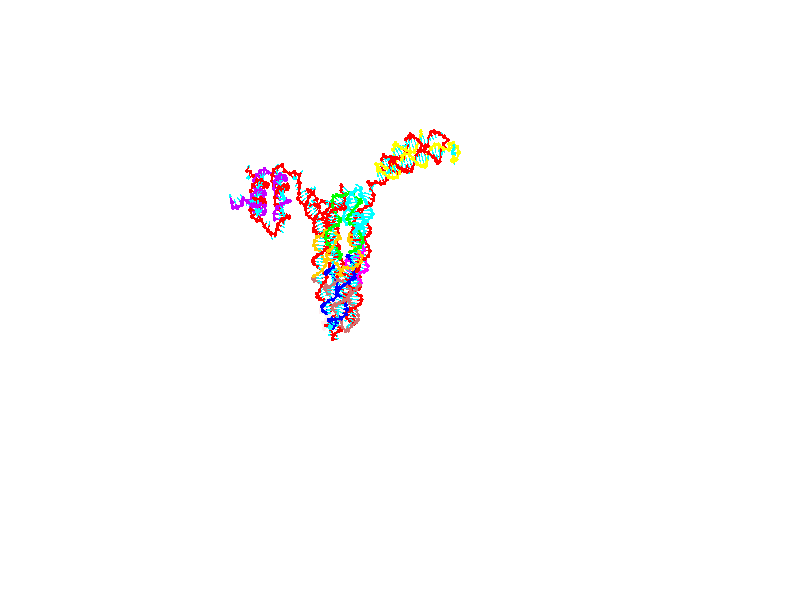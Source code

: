 // switches for output
#declare DRAW_BASES = 1; // possible values are 0, 1; only relevant for DNA ribbons
#declare DRAW_BASES_TYPE = 3; // possible values are 1, 2, 3; only relevant for DNA ribbons
#declare DRAW_FOG = 0; // set to 1 to enable fog

#include "colors.inc"

#include "transforms.inc"
background { rgb <1, 1, 1>}

#default {
   normal{
       ripples 0.25
       frequency 0.20
       turbulence 0.2
       lambda 5
   }
	finish {
		phong 0.1
		phong_size 40.
	}
}

// original window dimensions: 1024x640


// camera settings

camera {
	sky <0, 0.179814, -0.983701>
	up <0, 0.179814, -0.983701>
	right 1.6 * <1, 0, 0>
	location <25.469, 94.9851, 44.8844>
	look_at <25.469, 29.3977, 32.8955>
	direction <0, -65.5874, -11.9889>
	angle 67.0682
}


# declare cpy_camera_pos = <25.469, 94.9851, 44.8844>;
# if (DRAW_FOG = 1)
fog {
	fog_type 2
	up vnormalize(cpy_camera_pos)
	color rgbt<1,1,1,0.3>
	distance 1e-5
	fog_alt 3e-3
	fog_offset 28
}
# end


// LIGHTS

# declare lum = 6;
global_settings {
	ambient_light rgb lum * <0.05, 0.05, 0.05>
	max_trace_level 15
}# declare cpy_direct_light_amount = 0.25;
light_source
{	1000 * <-1, -1.16351, -0.803887>,
	rgb lum * cpy_direct_light_amount
	parallel
}

light_source
{	1000 * <1, 1.16351, 0.803887>,
	rgb lum * cpy_direct_light_amount
	parallel
}

// strand 0

// nucleotide -1

// particle -1
sphere {
	<4.219659, 15.204324, 15.119035> 0.250000
	pigment { color rgbt <1,0,0,0> }
	no_shadow
}
cylinder {
	<4.298142, 15.053127, 14.757123>,  <4.345232, 14.962409, 14.539976>, 0.100000
	pigment { color rgbt <1,0,0,0> }
	no_shadow
}
cylinder {
	<4.298142, 15.053127, 14.757123>,  <4.219659, 15.204324, 15.119035>, 0.100000
	pigment { color rgbt <1,0,0,0> }
	no_shadow
}

// particle -1
sphere {
	<4.298142, 15.053127, 14.757123> 0.100000
	pigment { color rgbt <1,0,0,0> }
	no_shadow
}
sphere {
	0, 1
	scale<0.080000,0.200000,0.300000>
	matrix <0.050051, -0.917651, 0.394224,
		-0.979284, -0.122635, -0.161132,
		0.196208, -0.377992, -0.904779,
		4.357005, 14.939730, 14.485689>
	pigment { color rgbt <0,1,1,0> }
	no_shadow
}
cylinder {
	<4.776749, 15.610881, 15.361485>,  <4.219659, 15.204324, 15.119035>, 0.130000
	pigment { color rgbt <1,0,0,0> }
	no_shadow
}

// nucleotide -1

// particle -1
sphere {
	<4.776749, 15.610881, 15.361485> 0.250000
	pigment { color rgbt <1,0,0,0> }
	no_shadow
}
cylinder {
	<4.675333, 15.631139, 15.747885>,  <4.614483, 15.643293, 15.979724>, 0.100000
	pigment { color rgbt <1,0,0,0> }
	no_shadow
}
cylinder {
	<4.675333, 15.631139, 15.747885>,  <4.776749, 15.610881, 15.361485>, 0.100000
	pigment { color rgbt <1,0,0,0> }
	no_shadow
}

// particle -1
sphere {
	<4.675333, 15.631139, 15.747885> 0.100000
	pigment { color rgbt <1,0,0,0> }
	no_shadow
}
sphere {
	0, 1
	scale<0.080000,0.200000,0.300000>
	matrix <-0.343720, -0.938176, -0.041028,
		0.904198, -0.342435, 0.255274,
		-0.253541, 0.050645, 0.965998,
		4.599270, 15.646333, 16.037683>
	pigment { color rgbt <0,1,1,0> }
	no_shadow
}
cylinder {
	<4.970180, 14.977146, 15.613299>,  <4.776749, 15.610881, 15.361485>, 0.130000
	pigment { color rgbt <1,0,0,0> }
	no_shadow
}

// nucleotide -1

// particle -1
sphere {
	<4.970180, 14.977146, 15.613299> 0.250000
	pigment { color rgbt <1,0,0,0> }
	no_shadow
}
cylinder {
	<4.653862, 15.139382, 15.796664>,  <4.464072, 15.236724, 15.906683>, 0.100000
	pigment { color rgbt <1,0,0,0> }
	no_shadow
}
cylinder {
	<4.653862, 15.139382, 15.796664>,  <4.970180, 14.977146, 15.613299>, 0.100000
	pigment { color rgbt <1,0,0,0> }
	no_shadow
}

// particle -1
sphere {
	<4.653862, 15.139382, 15.796664> 0.100000
	pigment { color rgbt <1,0,0,0> }
	no_shadow
}
sphere {
	0, 1
	scale<0.080000,0.200000,0.300000>
	matrix <-0.510166, -0.850572, -0.127510,
		0.338196, -0.334701, 0.879545,
		-0.790794, 0.405590, 0.458413,
		4.416624, 15.261060, 15.934188>
	pigment { color rgbt <0,1,1,0> }
	no_shadow
}
cylinder {
	<5.201653, 14.293647, 15.314223>,  <4.970180, 14.977146, 15.613299>, 0.130000
	pigment { color rgbt <1,0,0,0> }
	no_shadow
}

// nucleotide -1

// particle -1
sphere {
	<5.201653, 14.293647, 15.314223> 0.250000
	pigment { color rgbt <1,0,0,0> }
	no_shadow
}
cylinder {
	<5.592186, 14.211782, 15.286269>,  <5.826507, 14.162663, 15.269497>, 0.100000
	pigment { color rgbt <1,0,0,0> }
	no_shadow
}
cylinder {
	<5.592186, 14.211782, 15.286269>,  <5.201653, 14.293647, 15.314223>, 0.100000
	pigment { color rgbt <1,0,0,0> }
	no_shadow
}

// particle -1
sphere {
	<5.592186, 14.211782, 15.286269> 0.100000
	pigment { color rgbt <1,0,0,0> }
	no_shadow
}
sphere {
	0, 1
	scale<0.080000,0.200000,0.300000>
	matrix <0.183300, 0.611622, 0.769623,
		-0.114771, -0.764219, 0.634663,
		0.976335, -0.204664, -0.069885,
		5.885087, 14.150382, 15.265304>
	pigment { color rgbt <0,1,1,0> }
	no_shadow
}
cylinder {
	<5.426823, 14.169210, 15.988935>,  <5.201653, 14.293647, 15.314223>, 0.130000
	pigment { color rgbt <1,0,0,0> }
	no_shadow
}

// nucleotide -1

// particle -1
sphere {
	<5.426823, 14.169210, 15.988935> 0.250000
	pigment { color rgbt <1,0,0,0> }
	no_shadow
}
cylinder {
	<5.755526, 14.282357, 15.791065>,  <5.952747, 14.350245, 15.672343>, 0.100000
	pigment { color rgbt <1,0,0,0> }
	no_shadow
}
cylinder {
	<5.755526, 14.282357, 15.791065>,  <5.426823, 14.169210, 15.988935>, 0.100000
	pigment { color rgbt <1,0,0,0> }
	no_shadow
}

// particle -1
sphere {
	<5.755526, 14.282357, 15.791065> 0.100000
	pigment { color rgbt <1,0,0,0> }
	no_shadow
}
sphere {
	0, 1
	scale<0.080000,0.200000,0.300000>
	matrix <0.195352, 0.675648, 0.710871,
		0.535305, -0.680799, 0.499961,
		0.821758, 0.282865, -0.494673,
		6.002053, 14.367217, 15.642663>
	pigment { color rgbt <0,1,1,0> }
	no_shadow
}
cylinder {
	<6.012928, 14.144350, 16.452154>,  <5.426823, 14.169210, 15.988935>, 0.130000
	pigment { color rgbt <1,0,0,0> }
	no_shadow
}

// nucleotide -1

// particle -1
sphere {
	<6.012928, 14.144350, 16.452154> 0.250000
	pigment { color rgbt <1,0,0,0> }
	no_shadow
}
cylinder {
	<6.116060, 14.410819, 16.172228>,  <6.177939, 14.570701, 16.004272>, 0.100000
	pigment { color rgbt <1,0,0,0> }
	no_shadow
}
cylinder {
	<6.116060, 14.410819, 16.172228>,  <6.012928, 14.144350, 16.452154>, 0.100000
	pigment { color rgbt <1,0,0,0> }
	no_shadow
}

// particle -1
sphere {
	<6.116060, 14.410819, 16.172228> 0.100000
	pigment { color rgbt <1,0,0,0> }
	no_shadow
}
sphere {
	0, 1
	scale<0.080000,0.200000,0.300000>
	matrix <0.167157, 0.682625, 0.711394,
		0.951621, -0.300397, 0.064646,
		0.257830, 0.666171, -0.699814,
		6.193409, 14.610670, 15.962284>
	pigment { color rgbt <0,1,1,0> }
	no_shadow
}
cylinder {
	<6.410354, 14.504854, 16.814657>,  <6.012928, 14.144350, 16.452154>, 0.130000
	pigment { color rgbt <1,0,0,0> }
	no_shadow
}

// nucleotide -1

// particle -1
sphere {
	<6.410354, 14.504854, 16.814657> 0.250000
	pigment { color rgbt <1,0,0,0> }
	no_shadow
}
cylinder {
	<6.412100, 14.743575, 16.493706>,  <6.413147, 14.886807, 16.301136>, 0.100000
	pigment { color rgbt <1,0,0,0> }
	no_shadow
}
cylinder {
	<6.412100, 14.743575, 16.493706>,  <6.410354, 14.504854, 16.814657>, 0.100000
	pigment { color rgbt <1,0,0,0> }
	no_shadow
}

// particle -1
sphere {
	<6.412100, 14.743575, 16.493706> 0.100000
	pigment { color rgbt <1,0,0,0> }
	no_shadow
}
sphere {
	0, 1
	scale<0.080000,0.200000,0.300000>
	matrix <0.179026, 0.788955, 0.587792,
		0.983835, -0.146211, -0.103400,
		0.004364, 0.596802, -0.802377,
		6.413409, 14.922616, 16.252993>
	pigment { color rgbt <0,1,1,0> }
	no_shadow
}
cylinder {
	<6.954932, 14.757107, 16.848228>,  <6.410354, 14.504854, 16.814657>, 0.130000
	pigment { color rgbt <1,0,0,0> }
	no_shadow
}

// nucleotide -1

// particle -1
sphere {
	<6.954932, 14.757107, 16.848228> 0.250000
	pigment { color rgbt <1,0,0,0> }
	no_shadow
}
cylinder {
	<6.742599, 15.020715, 16.635096>,  <6.615200, 15.178880, 16.507215>, 0.100000
	pigment { color rgbt <1,0,0,0> }
	no_shadow
}
cylinder {
	<6.742599, 15.020715, 16.635096>,  <6.954932, 14.757107, 16.848228>, 0.100000
	pigment { color rgbt <1,0,0,0> }
	no_shadow
}

// particle -1
sphere {
	<6.742599, 15.020715, 16.635096> 0.100000
	pigment { color rgbt <1,0,0,0> }
	no_shadow
}
sphere {
	0, 1
	scale<0.080000,0.200000,0.300000>
	matrix <0.096310, 0.671565, 0.734659,
		0.841987, 0.338662, -0.419958,
		-0.530831, 0.659020, -0.532833,
		6.583350, 15.218421, 16.475246>
	pigment { color rgbt <0,1,1,0> }
	no_shadow
}
cylinder {
	<7.263271, 15.437732, 16.826292>,  <6.954932, 14.757107, 16.848228>, 0.130000
	pigment { color rgbt <1,0,0,0> }
	no_shadow
}

// nucleotide -1

// particle -1
sphere {
	<7.263271, 15.437732, 16.826292> 0.250000
	pigment { color rgbt <1,0,0,0> }
	no_shadow
}
cylinder {
	<6.873435, 15.508824, 16.771761>,  <6.639534, 15.551479, 16.739042>, 0.100000
	pigment { color rgbt <1,0,0,0> }
	no_shadow
}
cylinder {
	<6.873435, 15.508824, 16.771761>,  <7.263271, 15.437732, 16.826292>, 0.100000
	pigment { color rgbt <1,0,0,0> }
	no_shadow
}

// particle -1
sphere {
	<6.873435, 15.508824, 16.771761> 0.100000
	pigment { color rgbt <1,0,0,0> }
	no_shadow
}
sphere {
	0, 1
	scale<0.080000,0.200000,0.300000>
	matrix <0.040553, 0.738569, 0.672957,
		0.220294, 0.650329, -0.727009,
		-0.974590, 0.177731, -0.136330,
		6.581059, 15.562143, 16.730862>
	pigment { color rgbt <0,1,1,0> }
	no_shadow
}
cylinder {
	<7.148503, 16.154465, 16.981838>,  <7.263271, 15.437732, 16.826292>, 0.130000
	pigment { color rgbt <1,0,0,0> }
	no_shadow
}

// nucleotide -1

// particle -1
sphere {
	<7.148503, 16.154465, 16.981838> 0.250000
	pigment { color rgbt <1,0,0,0> }
	no_shadow
}
cylinder {
	<6.769242, 16.027340, 16.981916>,  <6.541685, 15.951065, 16.981962>, 0.100000
	pigment { color rgbt <1,0,0,0> }
	no_shadow
}
cylinder {
	<6.769242, 16.027340, 16.981916>,  <7.148503, 16.154465, 16.981838>, 0.100000
	pigment { color rgbt <1,0,0,0> }
	no_shadow
}

// particle -1
sphere {
	<6.769242, 16.027340, 16.981916> 0.100000
	pigment { color rgbt <1,0,0,0> }
	no_shadow
}
sphere {
	0, 1
	scale<0.080000,0.200000,0.300000>
	matrix <-0.241627, 0.721260, 0.649153,
		-0.206448, 0.615451, -0.760658,
		-0.948154, -0.317812, 0.000193,
		6.484796, 15.931996, 16.981974>
	pigment { color rgbt <0,1,1,0> }
	no_shadow
}
cylinder {
	<6.656168, 16.737041, 16.750135>,  <7.148503, 16.154465, 16.981838>, 0.130000
	pigment { color rgbt <1,0,0,0> }
	no_shadow
}

// nucleotide -1

// particle -1
sphere {
	<6.656168, 16.737041, 16.750135> 0.250000
	pigment { color rgbt <1,0,0,0> }
	no_shadow
}
cylinder {
	<6.460611, 16.460510, 16.962946>,  <6.343277, 16.294592, 17.090631>, 0.100000
	pigment { color rgbt <1,0,0,0> }
	no_shadow
}
cylinder {
	<6.460611, 16.460510, 16.962946>,  <6.656168, 16.737041, 16.750135>, 0.100000
	pigment { color rgbt <1,0,0,0> }
	no_shadow
}

// particle -1
sphere {
	<6.460611, 16.460510, 16.962946> 0.100000
	pigment { color rgbt <1,0,0,0> }
	no_shadow
}
sphere {
	0, 1
	scale<0.080000,0.200000,0.300000>
	matrix <-0.250607, 0.695476, 0.673431,
		-0.835572, 0.195907, -0.513265,
		-0.488893, -0.691327, 0.532025,
		6.313943, 16.253113, 17.122553>
	pigment { color rgbt <0,1,1,0> }
	no_shadow
}
cylinder {
	<6.131062, 17.095131, 16.967392>,  <6.656168, 16.737041, 16.750135>, 0.130000
	pigment { color rgbt <1,0,0,0> }
	no_shadow
}

// nucleotide -1

// particle -1
sphere {
	<6.131062, 17.095131, 16.967392> 0.250000
	pigment { color rgbt <1,0,0,0> }
	no_shadow
}
cylinder {
	<6.159839, 16.788563, 17.222710>,  <6.177105, 16.604622, 17.375900>, 0.100000
	pigment { color rgbt <1,0,0,0> }
	no_shadow
}
cylinder {
	<6.159839, 16.788563, 17.222710>,  <6.131062, 17.095131, 16.967392>, 0.100000
	pigment { color rgbt <1,0,0,0> }
	no_shadow
}

// particle -1
sphere {
	<6.159839, 16.788563, 17.222710> 0.100000
	pigment { color rgbt <1,0,0,0> }
	no_shadow
}
sphere {
	0, 1
	scale<0.080000,0.200000,0.300000>
	matrix <-0.262188, 0.602915, 0.753492,
		-0.962331, -0.221561, -0.157572,
		0.071942, -0.766423, 0.638295,
		6.181421, 16.558636, 17.414198>
	pigment { color rgbt <0,1,1,0> }
	no_shadow
}
cylinder {
	<5.615595, 17.129112, 17.474901>,  <6.131062, 17.095131, 16.967392>, 0.130000
	pigment { color rgbt <1,0,0,0> }
	no_shadow
}

// nucleotide -1

// particle -1
sphere {
	<5.615595, 17.129112, 17.474901> 0.250000
	pigment { color rgbt <1,0,0,0> }
	no_shadow
}
cylinder {
	<5.867269, 16.875782, 17.655134>,  <6.018272, 16.723783, 17.763275>, 0.100000
	pigment { color rgbt <1,0,0,0> }
	no_shadow
}
cylinder {
	<5.867269, 16.875782, 17.655134>,  <5.615595, 17.129112, 17.474901>, 0.100000
	pigment { color rgbt <1,0,0,0> }
	no_shadow
}

// particle -1
sphere {
	<5.867269, 16.875782, 17.655134> 0.100000
	pigment { color rgbt <1,0,0,0> }
	no_shadow
}
sphere {
	0, 1
	scale<0.080000,0.200000,0.300000>
	matrix <-0.120881, 0.492925, 0.861634,
		-0.767800, -0.596593, 0.233583,
		0.629183, -0.633327, 0.450584,
		6.056024, 16.685783, 17.790310>
	pigment { color rgbt <0,1,1,0> }
	no_shadow
}
cylinder {
	<5.306477, 16.948185, 18.159897>,  <5.615595, 17.129112, 17.474901>, 0.130000
	pigment { color rgbt <1,0,0,0> }
	no_shadow
}

// nucleotide -1

// particle -1
sphere {
	<5.306477, 16.948185, 18.159897> 0.250000
	pigment { color rgbt <1,0,0,0> }
	no_shadow
}
cylinder {
	<5.698538, 16.877815, 18.196445>,  <5.933775, 16.835594, 18.218374>, 0.100000
	pigment { color rgbt <1,0,0,0> }
	no_shadow
}
cylinder {
	<5.698538, 16.877815, 18.196445>,  <5.306477, 16.948185, 18.159897>, 0.100000
	pigment { color rgbt <1,0,0,0> }
	no_shadow
}

// particle -1
sphere {
	<5.698538, 16.877815, 18.196445> 0.100000
	pigment { color rgbt <1,0,0,0> }
	no_shadow
}
sphere {
	0, 1
	scale<0.080000,0.200000,0.300000>
	matrix <0.020374, 0.547875, 0.836312,
		-0.197186, -0.817854, 0.540586,
		0.980154, -0.175923, 0.091371,
		5.992585, 16.825039, 18.223856>
	pigment { color rgbt <0,1,1,0> }
	no_shadow
}
cylinder {
	<5.403443, 16.589813, 18.813831>,  <5.306477, 16.948185, 18.159897>, 0.130000
	pigment { color rgbt <1,0,0,0> }
	no_shadow
}

// nucleotide -1

// particle -1
sphere {
	<5.403443, 16.589813, 18.813831> 0.250000
	pigment { color rgbt <1,0,0,0> }
	no_shadow
}
cylinder {
	<5.751035, 16.774429, 18.742439>,  <5.959590, 16.885199, 18.699604>, 0.100000
	pigment { color rgbt <1,0,0,0> }
	no_shadow
}
cylinder {
	<5.751035, 16.774429, 18.742439>,  <5.403443, 16.589813, 18.813831>, 0.100000
	pigment { color rgbt <1,0,0,0> }
	no_shadow
}

// particle -1
sphere {
	<5.751035, 16.774429, 18.742439> 0.100000
	pigment { color rgbt <1,0,0,0> }
	no_shadow
}
sphere {
	0, 1
	scale<0.080000,0.200000,0.300000>
	matrix <-0.011477, 0.379377, 0.925171,
		0.494713, -0.801907, 0.334968,
		0.868980, 0.461539, -0.178479,
		6.011729, 16.912891, 18.688896>
	pigment { color rgbt <0,1,1,0> }
	no_shadow
}
cylinder {
	<5.736579, 16.679916, 19.484999>,  <5.403443, 16.589813, 18.813831>, 0.130000
	pigment { color rgbt <1,0,0,0> }
	no_shadow
}

// nucleotide -1

// particle -1
sphere {
	<5.736579, 16.679916, 19.484999> 0.250000
	pigment { color rgbt <1,0,0,0> }
	no_shadow
}
cylinder {
	<5.972572, 16.923048, 19.272409>,  <6.114168, 17.068928, 19.144855>, 0.100000
	pigment { color rgbt <1,0,0,0> }
	no_shadow
}
cylinder {
	<5.972572, 16.923048, 19.272409>,  <5.736579, 16.679916, 19.484999>, 0.100000
	pigment { color rgbt <1,0,0,0> }
	no_shadow
}

// particle -1
sphere {
	<5.972572, 16.923048, 19.272409> 0.100000
	pigment { color rgbt <1,0,0,0> }
	no_shadow
}
sphere {
	0, 1
	scale<0.080000,0.200000,0.300000>
	matrix <0.311462, 0.435963, 0.844350,
		0.744925, -0.663685, 0.067894,
		0.589982, 0.607831, -0.531472,
		6.149567, 17.105398, 19.112968>
	pigment { color rgbt <0,1,1,0> }
	no_shadow
}
cylinder {
	<6.444092, 16.712147, 19.762218>,  <5.736579, 16.679916, 19.484999>, 0.130000
	pigment { color rgbt <1,0,0,0> }
	no_shadow
}

// nucleotide -1

// particle -1
sphere {
	<6.444092, 16.712147, 19.762218> 0.250000
	pigment { color rgbt <1,0,0,0> }
	no_shadow
}
cylinder {
	<6.393605, 17.048052, 19.550987>,  <6.363313, 17.249596, 19.424250>, 0.100000
	pigment { color rgbt <1,0,0,0> }
	no_shadow
}
cylinder {
	<6.393605, 17.048052, 19.550987>,  <6.444092, 16.712147, 19.762218>, 0.100000
	pigment { color rgbt <1,0,0,0> }
	no_shadow
}

// particle -1
sphere {
	<6.393605, 17.048052, 19.550987> 0.100000
	pigment { color rgbt <1,0,0,0> }
	no_shadow
}
sphere {
	0, 1
	scale<0.080000,0.200000,0.300000>
	matrix <0.398575, 0.530405, 0.748204,
		0.908409, -0.116041, -0.401655,
		-0.126217, 0.839765, -0.528076,
		6.355740, 17.299982, 19.392565>
	pigment { color rgbt <0,1,1,0> }
	no_shadow
}
cylinder {
	<6.997622, 17.071651, 19.786291>,  <6.444092, 16.712147, 19.762218>, 0.130000
	pigment { color rgbt <1,0,0,0> }
	no_shadow
}

// nucleotide -1

// particle -1
sphere {
	<6.997622, 17.071651, 19.786291> 0.250000
	pigment { color rgbt <1,0,0,0> }
	no_shadow
}
cylinder {
	<6.771444, 17.373568, 19.653286>,  <6.635737, 17.554716, 19.573483>, 0.100000
	pigment { color rgbt <1,0,0,0> }
	no_shadow
}
cylinder {
	<6.771444, 17.373568, 19.653286>,  <6.997622, 17.071651, 19.786291>, 0.100000
	pigment { color rgbt <1,0,0,0> }
	no_shadow
}

// particle -1
sphere {
	<6.771444, 17.373568, 19.653286> 0.100000
	pigment { color rgbt <1,0,0,0> }
	no_shadow
}
sphere {
	0, 1
	scale<0.080000,0.200000,0.300000>
	matrix <0.450640, 0.620382, 0.641911,
		0.690793, 0.213121, -0.690930,
		-0.565445, 0.754788, -0.332515,
		6.601810, 17.600004, 19.553532>
	pigment { color rgbt <0,1,1,0> }
	no_shadow
}
cylinder {
	<7.496365, 17.656237, 19.751638>,  <6.997622, 17.071651, 19.786291>, 0.130000
	pigment { color rgbt <1,0,0,0> }
	no_shadow
}

// nucleotide -1

// particle -1
sphere {
	<7.496365, 17.656237, 19.751638> 0.250000
	pigment { color rgbt <1,0,0,0> }
	no_shadow
}
cylinder {
	<7.130158, 17.816740, 19.740185>,  <6.910434, 17.913042, 19.733313>, 0.100000
	pigment { color rgbt <1,0,0,0> }
	no_shadow
}
cylinder {
	<7.130158, 17.816740, 19.740185>,  <7.496365, 17.656237, 19.751638>, 0.100000
	pigment { color rgbt <1,0,0,0> }
	no_shadow
}

// particle -1
sphere {
	<7.130158, 17.816740, 19.740185> 0.100000
	pigment { color rgbt <1,0,0,0> }
	no_shadow
}
sphere {
	0, 1
	scale<0.080000,0.200000,0.300000>
	matrix <0.302434, 0.733476, 0.608726,
		0.265259, 0.548639, -0.792864,
		-0.915517, 0.401259, -0.028634,
		6.855504, 17.937119, 19.731594>
	pigment { color rgbt <0,1,1,0> }
	no_shadow
}
cylinder {
	<7.529787, 18.411543, 19.671423>,  <7.496365, 17.656237, 19.751638>, 0.130000
	pigment { color rgbt <1,0,0,0> }
	no_shadow
}

// nucleotide -1

// particle -1
sphere {
	<7.529787, 18.411543, 19.671423> 0.250000
	pigment { color rgbt <1,0,0,0> }
	no_shadow
}
cylinder {
	<7.157103, 18.355669, 19.805531>,  <6.933492, 18.322145, 19.885994>, 0.100000
	pigment { color rgbt <1,0,0,0> }
	no_shadow
}
cylinder {
	<7.157103, 18.355669, 19.805531>,  <7.529787, 18.411543, 19.671423>, 0.100000
	pigment { color rgbt <1,0,0,0> }
	no_shadow
}

// particle -1
sphere {
	<7.157103, 18.355669, 19.805531> 0.100000
	pigment { color rgbt <1,0,0,0> }
	no_shadow
}
sphere {
	0, 1
	scale<0.080000,0.200000,0.300000>
	matrix <0.085082, 0.813465, 0.575358,
		-0.353096, 0.564592, -0.746029,
		-0.931710, -0.139683, 0.335268,
		6.877589, 18.313765, 19.906111>
	pigment { color rgbt <0,1,1,0> }
	no_shadow
}
cylinder {
	<7.253942, 19.014063, 19.709789>,  <7.529787, 18.411543, 19.671423>, 0.130000
	pigment { color rgbt <1,0,0,0> }
	no_shadow
}

// nucleotide -1

// particle -1
sphere {
	<7.253942, 19.014063, 19.709789> 0.250000
	pigment { color rgbt <1,0,0,0> }
	no_shadow
}
cylinder {
	<7.029575, 18.809992, 19.970585>,  <6.894955, 18.687550, 20.127062>, 0.100000
	pigment { color rgbt <1,0,0,0> }
	no_shadow
}
cylinder {
	<7.029575, 18.809992, 19.970585>,  <7.253942, 19.014063, 19.709789>, 0.100000
	pigment { color rgbt <1,0,0,0> }
	no_shadow
}

// particle -1
sphere {
	<7.029575, 18.809992, 19.970585> 0.100000
	pigment { color rgbt <1,0,0,0> }
	no_shadow
}
sphere {
	0, 1
	scale<0.080000,0.200000,0.300000>
	matrix <0.072334, 0.754337, 0.652490,
		-0.824706, 0.413154, -0.386217,
		-0.560917, -0.510176, 0.651991,
		6.861300, 18.656939, 20.166182>
	pigment { color rgbt <0,1,1,0> }
	no_shadow
}
cylinder {
	<6.633245, 19.450386, 19.913267>,  <7.253942, 19.014063, 19.709789>, 0.130000
	pigment { color rgbt <1,0,0,0> }
	no_shadow
}

// nucleotide -1

// particle -1
sphere {
	<6.633245, 19.450386, 19.913267> 0.250000
	pigment { color rgbt <1,0,0,0> }
	no_shadow
}
cylinder {
	<6.692705, 19.182072, 20.203909>,  <6.728380, 19.021084, 20.378294>, 0.100000
	pigment { color rgbt <1,0,0,0> }
	no_shadow
}
cylinder {
	<6.692705, 19.182072, 20.203909>,  <6.633245, 19.450386, 19.913267>, 0.100000
	pigment { color rgbt <1,0,0,0> }
	no_shadow
}

// particle -1
sphere {
	<6.692705, 19.182072, 20.203909> 0.100000
	pigment { color rgbt <1,0,0,0> }
	no_shadow
}
sphere {
	0, 1
	scale<0.080000,0.200000,0.300000>
	matrix <0.139729, 0.741641, 0.656082,
		-0.978969, 0.004003, 0.203971,
		0.148647, -0.670785, 0.726603,
		6.737299, 18.980837, 20.421890>
	pigment { color rgbt <0,1,1,0> }
	no_shadow
}
cylinder {
	<6.156389, 19.614609, 20.481873>,  <6.633245, 19.450386, 19.913267>, 0.130000
	pigment { color rgbt <1,0,0,0> }
	no_shadow
}

// nucleotide -1

// particle -1
sphere {
	<6.156389, 19.614609, 20.481873> 0.250000
	pigment { color rgbt <1,0,0,0> }
	no_shadow
}
cylinder {
	<6.448342, 19.399317, 20.650433>,  <6.623514, 19.270142, 20.751570>, 0.100000
	pigment { color rgbt <1,0,0,0> }
	no_shadow
}
cylinder {
	<6.448342, 19.399317, 20.650433>,  <6.156389, 19.614609, 20.481873>, 0.100000
	pigment { color rgbt <1,0,0,0> }
	no_shadow
}

// particle -1
sphere {
	<6.448342, 19.399317, 20.650433> 0.100000
	pigment { color rgbt <1,0,0,0> }
	no_shadow
}
sphere {
	0, 1
	scale<0.080000,0.200000,0.300000>
	matrix <-0.032882, 0.588112, 0.808111,
		-0.682781, -0.603683, 0.411555,
		0.729883, -0.538229, 0.421402,
		6.667307, 19.237848, 20.776854>
	pigment { color rgbt <0,1,1,0> }
	no_shadow
}
cylinder {
	<6.060625, 19.728746, 21.268690>,  <6.156389, 19.614609, 20.481873>, 0.130000
	pigment { color rgbt <1,0,0,0> }
	no_shadow
}

// nucleotide -1

// particle -1
sphere {
	<6.060625, 19.728746, 21.268690> 0.250000
	pigment { color rgbt <1,0,0,0> }
	no_shadow
}
cylinder {
	<6.432532, 19.594048, 21.209185>,  <6.655677, 19.513227, 21.173481>, 0.100000
	pigment { color rgbt <1,0,0,0> }
	no_shadow
}
cylinder {
	<6.432532, 19.594048, 21.209185>,  <6.060625, 19.728746, 21.268690>, 0.100000
	pigment { color rgbt <1,0,0,0> }
	no_shadow
}

// particle -1
sphere {
	<6.432532, 19.594048, 21.209185> 0.100000
	pigment { color rgbt <1,0,0,0> }
	no_shadow
}
sphere {
	0, 1
	scale<0.080000,0.200000,0.300000>
	matrix <0.314924, 0.518240, 0.795141,
		-0.190666, -0.786147, 0.587894,
		0.929768, -0.336748, -0.148766,
		6.711463, 19.493023, 21.164555>
	pigment { color rgbt <0,1,1,0> }
	no_shadow
}
cylinder {
	<6.311002, 19.631811, 21.952562>,  <6.060625, 19.728746, 21.268690>, 0.130000
	pigment { color rgbt <1,0,0,0> }
	no_shadow
}

// nucleotide -1

// particle -1
sphere {
	<6.311002, 19.631811, 21.952562> 0.250000
	pigment { color rgbt <1,0,0,0> }
	no_shadow
}
cylinder {
	<6.628038, 19.664583, 21.710873>,  <6.818260, 19.684246, 21.565859>, 0.100000
	pigment { color rgbt <1,0,0,0> }
	no_shadow
}
cylinder {
	<6.628038, 19.664583, 21.710873>,  <6.311002, 19.631811, 21.952562>, 0.100000
	pigment { color rgbt <1,0,0,0> }
	no_shadow
}

// particle -1
sphere {
	<6.628038, 19.664583, 21.710873> 0.100000
	pigment { color rgbt <1,0,0,0> }
	no_shadow
}
sphere {
	0, 1
	scale<0.080000,0.200000,0.300000>
	matrix <0.425638, 0.635215, 0.644465,
		0.436613, -0.767978, 0.468593,
		0.792592, 0.081930, -0.604223,
		6.865816, 19.689163, 21.529606>
	pigment { color rgbt <0,1,1,0> }
	no_shadow
}
cylinder {
	<6.940176, 19.551140, 22.375559>,  <6.311002, 19.631811, 21.952562>, 0.130000
	pigment { color rgbt <1,0,0,0> }
	no_shadow
}

// nucleotide -1

// particle -1
sphere {
	<6.940176, 19.551140, 22.375559> 0.250000
	pigment { color rgbt <1,0,0,0> }
	no_shadow
}
cylinder {
	<7.010331, 19.748201, 22.034613>,  <7.052423, 19.866438, 21.830044>, 0.100000
	pigment { color rgbt <1,0,0,0> }
	no_shadow
}
cylinder {
	<7.010331, 19.748201, 22.034613>,  <6.940176, 19.551140, 22.375559>, 0.100000
	pigment { color rgbt <1,0,0,0> }
	no_shadow
}

// particle -1
sphere {
	<7.010331, 19.748201, 22.034613> 0.100000
	pigment { color rgbt <1,0,0,0> }
	no_shadow
}
sphere {
	0, 1
	scale<0.080000,0.200000,0.300000>
	matrix <0.308479, 0.794689, 0.522792,
		0.934923, -0.354627, -0.012598,
		0.175385, 0.492656, -0.852367,
		7.062946, 19.895998, 21.778902>
	pigment { color rgbt <0,1,1,0> }
	no_shadow
}
cylinder {
	<7.576955, 19.888041, 22.441580>,  <6.940176, 19.551140, 22.375559>, 0.130000
	pigment { color rgbt <1,0,0,0> }
	no_shadow
}

// nucleotide -1

// particle -1
sphere {
	<7.576955, 19.888041, 22.441580> 0.250000
	pigment { color rgbt <1,0,0,0> }
	no_shadow
}
cylinder {
	<7.379043, 20.081213, 22.152590>,  <7.260296, 20.197117, 21.979195>, 0.100000
	pigment { color rgbt <1,0,0,0> }
	no_shadow
}
cylinder {
	<7.379043, 20.081213, 22.152590>,  <7.576955, 19.888041, 22.441580>, 0.100000
	pigment { color rgbt <1,0,0,0> }
	no_shadow
}

// particle -1
sphere {
	<7.379043, 20.081213, 22.152590> 0.100000
	pigment { color rgbt <1,0,0,0> }
	no_shadow
}
sphere {
	0, 1
	scale<0.080000,0.200000,0.300000>
	matrix <0.293899, 0.875372, 0.383858,
		0.817812, -0.022410, -0.575049,
		-0.494780, 0.482930, -0.722476,
		7.230609, 20.226091, 21.935846>
	pigment { color rgbt <0,1,1,0> }
	no_shadow
}
cylinder {
	<7.906740, 19.516008, 23.016354>,  <7.576955, 19.888041, 22.441580>, 0.130000
	pigment { color rgbt <1,0,0,0> }
	no_shadow
}

// nucleotide -1

// particle -1
sphere {
	<7.906740, 19.516008, 23.016354> 0.250000
	pigment { color rgbt <1,0,0,0> }
	no_shadow
}
cylinder {
	<7.992013, 19.284998, 22.701136>,  <8.043178, 19.146393, 22.512005>, 0.100000
	pigment { color rgbt <1,0,0,0> }
	no_shadow
}
cylinder {
	<7.992013, 19.284998, 22.701136>,  <7.906740, 19.516008, 23.016354>, 0.100000
	pigment { color rgbt <1,0,0,0> }
	no_shadow
}

// particle -1
sphere {
	<7.992013, 19.284998, 22.701136> 0.100000
	pigment { color rgbt <1,0,0,0> }
	no_shadow
}
sphere {
	0, 1
	scale<0.080000,0.200000,0.300000>
	matrix <0.921028, -0.150320, 0.359320,
		-0.325975, -0.802415, 0.499871,
		0.213183, -0.577525, -0.788047,
		8.055968, 19.111740, 22.464722>
	pigment { color rgbt <0,1,1,0> }
	no_shadow
}
cylinder {
	<8.247595, 18.823298, 23.257717>,  <7.906740, 19.516008, 23.016354>, 0.130000
	pigment { color rgbt <1,0,0,0> }
	no_shadow
}

// nucleotide -1

// particle -1
sphere {
	<8.247595, 18.823298, 23.257717> 0.250000
	pigment { color rgbt <1,0,0,0> }
	no_shadow
}
cylinder {
	<8.340127, 18.981771, 22.902296>,  <8.395646, 19.076857, 22.689043>, 0.100000
	pigment { color rgbt <1,0,0,0> }
	no_shadow
}
cylinder {
	<8.340127, 18.981771, 22.902296>,  <8.247595, 18.823298, 23.257717>, 0.100000
	pigment { color rgbt <1,0,0,0> }
	no_shadow
}

// particle -1
sphere {
	<8.340127, 18.981771, 22.902296> 0.100000
	pigment { color rgbt <1,0,0,0> }
	no_shadow
}
sphere {
	0, 1
	scale<0.080000,0.200000,0.300000>
	matrix <0.968314, -0.182106, 0.170898,
		-0.094103, -0.899930, -0.425760,
		0.231330, 0.396187, -0.888551,
		8.409526, 19.100628, 22.635731>
	pigment { color rgbt <0,1,1,0> }
	no_shadow
}
cylinder {
	<8.392163, 18.026543, 23.337648>,  <8.247595, 18.823298, 23.257717>, 0.130000
	pigment { color rgbt <1,0,0,0> }
	no_shadow
}

// nucleotide -1

// particle -1
sphere {
	<8.392163, 18.026543, 23.337648> 0.250000
	pigment { color rgbt <1,0,0,0> }
	no_shadow
}
cylinder {
	<8.424130, 17.693733, 23.557230>,  <8.443311, 17.494047, 23.688978>, 0.100000
	pigment { color rgbt <1,0,0,0> }
	no_shadow
}
cylinder {
	<8.424130, 17.693733, 23.557230>,  <8.392163, 18.026543, 23.337648>, 0.100000
	pigment { color rgbt <1,0,0,0> }
	no_shadow
}

// particle -1
sphere {
	<8.424130, 17.693733, 23.557230> 0.100000
	pigment { color rgbt <1,0,0,0> }
	no_shadow
}
sphere {
	0, 1
	scale<0.080000,0.200000,0.300000>
	matrix <0.910355, -0.163407, -0.380199,
		0.406037, 0.530127, 0.744378,
		0.079917, -0.832024, 0.548953,
		8.448106, 17.444126, 23.721916>
	pigment { color rgbt <0,1,1,0> }
	no_shadow
}
cylinder {
	<9.020514, 18.020960, 23.489805>,  <8.392163, 18.026543, 23.337648>, 0.130000
	pigment { color rgbt <1,0,0,0> }
	no_shadow
}

// nucleotide -1

// particle -1
sphere {
	<9.020514, 18.020960, 23.489805> 0.250000
	pigment { color rgbt <1,0,0,0> }
	no_shadow
}
cylinder {
	<8.900840, 17.640999, 23.525972>,  <8.829036, 17.413023, 23.547672>, 0.100000
	pigment { color rgbt <1,0,0,0> }
	no_shadow
}
cylinder {
	<8.900840, 17.640999, 23.525972>,  <9.020514, 18.020960, 23.489805>, 0.100000
	pigment { color rgbt <1,0,0,0> }
	no_shadow
}

// particle -1
sphere {
	<8.900840, 17.640999, 23.525972> 0.100000
	pigment { color rgbt <1,0,0,0> }
	no_shadow
}
sphere {
	0, 1
	scale<0.080000,0.200000,0.300000>
	matrix <0.826072, -0.305274, -0.473723,
		0.477592, -0.067038, 0.876020,
		-0.299184, -0.949902, 0.090418,
		8.811085, 17.356028, 23.553099>
	pigment { color rgbt <0,1,1,0> }
	no_shadow
}
cylinder {
	<9.325210, 18.341433, 22.950302>,  <9.020514, 18.020960, 23.489805>, 0.130000
	pigment { color rgbt <1,0,0,0> }
	no_shadow
}

// nucleotide -1

// particle -1
sphere {
	<9.325210, 18.341433, 22.950302> 0.250000
	pigment { color rgbt <1,0,0,0> }
	no_shadow
}
cylinder {
	<9.681294, 18.379639, 23.128471>,  <9.894945, 18.402563, 23.235373>, 0.100000
	pigment { color rgbt <1,0,0,0> }
	no_shadow
}
cylinder {
	<9.681294, 18.379639, 23.128471>,  <9.325210, 18.341433, 22.950302>, 0.100000
	pigment { color rgbt <1,0,0,0> }
	no_shadow
}

// particle -1
sphere {
	<9.681294, 18.379639, 23.128471> 0.100000
	pigment { color rgbt <1,0,0,0> }
	no_shadow
}
sphere {
	0, 1
	scale<0.080000,0.200000,0.300000>
	matrix <0.454748, -0.128430, -0.881312,
		-0.026973, 0.987108, -0.157765,
		0.890212, 0.095515, 0.445422,
		9.948358, 18.408293, 23.262098>
	pigment { color rgbt <0,1,1,0> }
	no_shadow
}
cylinder {
	<9.511703, 18.909248, 22.600941>,  <9.325210, 18.341433, 22.950302>, 0.130000
	pigment { color rgbt <1,0,0,0> }
	no_shadow
}

// nucleotide -1

// particle -1
sphere {
	<9.511703, 18.909248, 22.600941> 0.250000
	pigment { color rgbt <1,0,0,0> }
	no_shadow
}
cylinder {
	<9.822794, 18.672346, 22.685196>,  <10.009449, 18.530205, 22.735748>, 0.100000
	pigment { color rgbt <1,0,0,0> }
	no_shadow
}
cylinder {
	<9.822794, 18.672346, 22.685196>,  <9.511703, 18.909248, 22.600941>, 0.100000
	pigment { color rgbt <1,0,0,0> }
	no_shadow
}

// particle -1
sphere {
	<9.822794, 18.672346, 22.685196> 0.100000
	pigment { color rgbt <1,0,0,0> }
	no_shadow
}
sphere {
	0, 1
	scale<0.080000,0.200000,0.300000>
	matrix <0.296534, 0.050210, -0.953701,
		0.554260, 0.804184, 0.214674,
		0.777730, -0.592257, 0.210639,
		10.056113, 18.494669, 22.748388>
	pigment { color rgbt <0,1,1,0> }
	no_shadow
}
cylinder {
	<10.078000, 19.139334, 22.090240>,  <9.511703, 18.909248, 22.600941>, 0.130000
	pigment { color rgbt <1,0,0,0> }
	no_shadow
}

// nucleotide -1

// particle -1
sphere {
	<10.078000, 19.139334, 22.090240> 0.250000
	pigment { color rgbt <1,0,0,0> }
	no_shadow
}
cylinder {
	<10.138015, 18.776522, 22.247612>,  <10.174024, 18.558834, 22.342035>, 0.100000
	pigment { color rgbt <1,0,0,0> }
	no_shadow
}
cylinder {
	<10.138015, 18.776522, 22.247612>,  <10.078000, 19.139334, 22.090240>, 0.100000
	pigment { color rgbt <1,0,0,0> }
	no_shadow
}

// particle -1
sphere {
	<10.138015, 18.776522, 22.247612> 0.100000
	pigment { color rgbt <1,0,0,0> }
	no_shadow
}
sphere {
	0, 1
	scale<0.080000,0.200000,0.300000>
	matrix <0.109801, -0.380184, -0.918370,
		0.982564, 0.180989, 0.042551,
		0.150037, -0.907030, 0.393427,
		10.183026, 18.504414, 22.365641>
	pigment { color rgbt <0,1,1,0> }
	no_shadow
}
cylinder {
	<10.676002, 18.815035, 21.705639>,  <10.078000, 19.139334, 22.090240>, 0.130000
	pigment { color rgbt <1,0,0,0> }
	no_shadow
}

// nucleotide -1

// particle -1
sphere {
	<10.676002, 18.815035, 21.705639> 0.250000
	pigment { color rgbt <1,0,0,0> }
	no_shadow
}
cylinder {
	<10.425618, 18.543636, 21.859428>,  <10.275388, 18.380796, 21.951702>, 0.100000
	pigment { color rgbt <1,0,0,0> }
	no_shadow
}
cylinder {
	<10.425618, 18.543636, 21.859428>,  <10.676002, 18.815035, 21.705639>, 0.100000
	pigment { color rgbt <1,0,0,0> }
	no_shadow
}

// particle -1
sphere {
	<10.425618, 18.543636, 21.859428> 0.100000
	pigment { color rgbt <1,0,0,0> }
	no_shadow
}
sphere {
	0, 1
	scale<0.080000,0.200000,0.300000>
	matrix <-0.010926, -0.485325, -0.874266,
		0.779780, -0.551455, 0.296380,
		-0.625958, -0.678497, 0.384471,
		10.237830, 18.340088, 21.974770>
	pigment { color rgbt <0,1,1,0> }
	no_shadow
}
cylinder {
	<10.853802, 18.169083, 21.522104>,  <10.676002, 18.815035, 21.705639>, 0.130000
	pigment { color rgbt <1,0,0,0> }
	no_shadow
}

// nucleotide -1

// particle -1
sphere {
	<10.853802, 18.169083, 21.522104> 0.250000
	pigment { color rgbt <1,0,0,0> }
	no_shadow
}
cylinder {
	<10.458108, 18.133770, 21.568785>,  <10.220692, 18.112581, 21.596792>, 0.100000
	pigment { color rgbt <1,0,0,0> }
	no_shadow
}
cylinder {
	<10.458108, 18.133770, 21.568785>,  <10.853802, 18.169083, 21.522104>, 0.100000
	pigment { color rgbt <1,0,0,0> }
	no_shadow
}

// particle -1
sphere {
	<10.458108, 18.133770, 21.568785> 0.100000
	pigment { color rgbt <1,0,0,0> }
	no_shadow
}
sphere {
	0, 1
	scale<0.080000,0.200000,0.300000>
	matrix <-0.066126, -0.441747, -0.894699,
		0.130540, -0.892785, 0.431154,
		-0.989235, -0.088284, 0.116702,
		10.161337, 18.107285, 21.603796>
	pigment { color rgbt <0,1,1,0> }
	no_shadow
}
cylinder {
	<10.692238, 17.478708, 21.402914>,  <10.853802, 18.169083, 21.522104>, 0.130000
	pigment { color rgbt <1,0,0,0> }
	no_shadow
}

// nucleotide -1

// particle -1
sphere {
	<10.692238, 17.478708, 21.402914> 0.250000
	pigment { color rgbt <1,0,0,0> }
	no_shadow
}
cylinder {
	<10.365211, 17.693182, 21.318922>,  <10.168996, 17.821867, 21.268528>, 0.100000
	pigment { color rgbt <1,0,0,0> }
	no_shadow
}
cylinder {
	<10.365211, 17.693182, 21.318922>,  <10.692238, 17.478708, 21.402914>, 0.100000
	pigment { color rgbt <1,0,0,0> }
	no_shadow
}

// particle -1
sphere {
	<10.365211, 17.693182, 21.318922> 0.100000
	pigment { color rgbt <1,0,0,0> }
	no_shadow
}
sphere {
	0, 1
	scale<0.080000,0.200000,0.300000>
	matrix <-0.047025, -0.425601, -0.903688,
		-0.573912, -0.728950, 0.373171,
		-0.817565, 0.536186, -0.209979,
		10.119942, 17.854038, 21.255928>
	pigment { color rgbt <0,1,1,0> }
	no_shadow
}
cylinder {
	<10.234004, 16.984261, 21.036514>,  <10.692238, 17.478708, 21.402914>, 0.130000
	pigment { color rgbt <1,0,0,0> }
	no_shadow
}

// nucleotide -1

// particle -1
sphere {
	<10.234004, 16.984261, 21.036514> 0.250000
	pigment { color rgbt <1,0,0,0> }
	no_shadow
}
cylinder {
	<10.070210, 17.339117, 20.951372>,  <9.971934, 17.552031, 20.900288>, 0.100000
	pigment { color rgbt <1,0,0,0> }
	no_shadow
}
cylinder {
	<10.070210, 17.339117, 20.951372>,  <10.234004, 16.984261, 21.036514>, 0.100000
	pigment { color rgbt <1,0,0,0> }
	no_shadow
}

// particle -1
sphere {
	<10.070210, 17.339117, 20.951372> 0.100000
	pigment { color rgbt <1,0,0,0> }
	no_shadow
}
sphere {
	0, 1
	scale<0.080000,0.200000,0.300000>
	matrix <-0.296587, -0.350084, -0.888525,
		-0.862762, -0.300707, 0.406468,
		-0.409483, 0.887140, -0.212853,
		9.947366, 17.605259, 20.887516>
	pigment { color rgbt <0,1,1,0> }
	no_shadow
}
cylinder {
	<9.577002, 16.810917, 20.720854>,  <10.234004, 16.984261, 21.036514>, 0.130000
	pigment { color rgbt <1,0,0,0> }
	no_shadow
}

// nucleotide -1

// particle -1
sphere {
	<9.577002, 16.810917, 20.720854> 0.250000
	pigment { color rgbt <1,0,0,0> }
	no_shadow
}
cylinder {
	<9.694222, 17.178366, 20.614834>,  <9.764555, 17.398836, 20.551222>, 0.100000
	pigment { color rgbt <1,0,0,0> }
	no_shadow
}
cylinder {
	<9.694222, 17.178366, 20.614834>,  <9.577002, 16.810917, 20.720854>, 0.100000
	pigment { color rgbt <1,0,0,0> }
	no_shadow
}

// particle -1
sphere {
	<9.694222, 17.178366, 20.614834> 0.100000
	pigment { color rgbt <1,0,0,0> }
	no_shadow
}
sphere {
	0, 1
	scale<0.080000,0.200000,0.300000>
	matrix <-0.201599, -0.211618, -0.956335,
		-0.934601, 0.333689, 0.123179,
		0.293051, 0.918624, -0.265050,
		9.782138, 17.453953, 20.535318>
	pigment { color rgbt <0,1,1,0> }
	no_shadow
}
cylinder {
	<9.110719, 16.937071, 20.272789>,  <9.577002, 16.810917, 20.720854>, 0.130000
	pigment { color rgbt <1,0,0,0> }
	no_shadow
}

// nucleotide -1

// particle -1
sphere {
	<9.110719, 16.937071, 20.272789> 0.250000
	pigment { color rgbt <1,0,0,0> }
	no_shadow
}
cylinder {
	<9.403734, 17.197300, 20.192648>,  <9.579544, 17.353437, 20.144564>, 0.100000
	pigment { color rgbt <1,0,0,0> }
	no_shadow
}
cylinder {
	<9.403734, 17.197300, 20.192648>,  <9.110719, 16.937071, 20.272789>, 0.100000
	pigment { color rgbt <1,0,0,0> }
	no_shadow
}

// particle -1
sphere {
	<9.403734, 17.197300, 20.192648> 0.100000
	pigment { color rgbt <1,0,0,0> }
	no_shadow
}
sphere {
	0, 1
	scale<0.080000,0.200000,0.300000>
	matrix <-0.234576, -0.035042, -0.971466,
		-0.639030, 0.758635, 0.126939,
		0.732540, 0.650573, -0.200351,
		9.623496, 17.392471, 20.132544>
	pigment { color rgbt <0,1,1,0> }
	no_shadow
}
cylinder {
	<8.797709, 17.501417, 19.901894>,  <9.110719, 16.937071, 20.272789>, 0.130000
	pigment { color rgbt <1,0,0,0> }
	no_shadow
}

// nucleotide -1

// particle -1
sphere {
	<8.797709, 17.501417, 19.901894> 0.250000
	pigment { color rgbt <1,0,0,0> }
	no_shadow
}
cylinder {
	<9.191584, 17.499945, 19.832174>,  <9.427908, 17.499062, 19.790342>, 0.100000
	pigment { color rgbt <1,0,0,0> }
	no_shadow
}
cylinder {
	<9.191584, 17.499945, 19.832174>,  <8.797709, 17.501417, 19.901894>, 0.100000
	pigment { color rgbt <1,0,0,0> }
	no_shadow
}

// particle -1
sphere {
	<9.191584, 17.499945, 19.832174> 0.100000
	pigment { color rgbt <1,0,0,0> }
	no_shadow
}
sphere {
	0, 1
	scale<0.080000,0.200000,0.300000>
	matrix <-0.167951, -0.288118, -0.942751,
		-0.046749, 0.957588, -0.284324,
		0.984686, -0.003680, -0.174297,
		9.486990, 17.498840, 19.779884>
	pigment { color rgbt <0,1,1,0> }
	no_shadow
}
cylinder {
	<8.751655, 17.856834, 19.209423>,  <8.797709, 17.501417, 19.901894>, 0.130000
	pigment { color rgbt <1,0,0,0> }
	no_shadow
}

// nucleotide -1

// particle -1
sphere {
	<8.751655, 17.856834, 19.209423> 0.250000
	pigment { color rgbt <1,0,0,0> }
	no_shadow
}
cylinder {
	<9.129176, 17.726562, 19.231941>,  <9.355689, 17.648399, 19.245451>, 0.100000
	pigment { color rgbt <1,0,0,0> }
	no_shadow
}
cylinder {
	<9.129176, 17.726562, 19.231941>,  <8.751655, 17.856834, 19.209423>, 0.100000
	pigment { color rgbt <1,0,0,0> }
	no_shadow
}

// particle -1
sphere {
	<9.129176, 17.726562, 19.231941> 0.100000
	pigment { color rgbt <1,0,0,0> }
	no_shadow
}
sphere {
	0, 1
	scale<0.080000,0.200000,0.300000>
	matrix <-0.005203, -0.184945, -0.982735,
		0.330467, 0.927216, -0.176246,
		0.943803, -0.325679, 0.056294,
		9.412317, 17.628859, 19.248829>
	pigment { color rgbt <0,1,1,0> }
	no_shadow
}
cylinder {
	<9.050935, 18.088152, 18.619030>,  <8.751655, 17.856834, 19.209423>, 0.130000
	pigment { color rgbt <1,0,0,0> }
	no_shadow
}

// nucleotide -1

// particle -1
sphere {
	<9.050935, 18.088152, 18.619030> 0.250000
	pigment { color rgbt <1,0,0,0> }
	no_shadow
}
cylinder {
	<9.313013, 17.809273, 18.735397>,  <9.470260, 17.641945, 18.805218>, 0.100000
	pigment { color rgbt <1,0,0,0> }
	no_shadow
}
cylinder {
	<9.313013, 17.809273, 18.735397>,  <9.050935, 18.088152, 18.619030>, 0.100000
	pigment { color rgbt <1,0,0,0> }
	no_shadow
}

// particle -1
sphere {
	<9.313013, 17.809273, 18.735397> 0.100000
	pigment { color rgbt <1,0,0,0> }
	no_shadow
}
sphere {
	0, 1
	scale<0.080000,0.200000,0.300000>
	matrix <0.064537, -0.332026, -0.941060,
		0.752698, 0.635354, -0.172547,
		0.655196, -0.697198, 0.290919,
		9.509572, 17.600113, 18.822674>
	pigment { color rgbt <0,1,1,0> }
	no_shadow
}
cylinder {
	<9.344394, 17.934896, 18.048891>,  <9.050935, 18.088152, 18.619030>, 0.130000
	pigment { color rgbt <1,0,0,0> }
	no_shadow
}

// nucleotide -1

// particle -1
sphere {
	<9.344394, 17.934896, 18.048891> 0.250000
	pigment { color rgbt <1,0,0,0> }
	no_shadow
}
cylinder {
	<9.501862, 17.620327, 18.239286>,  <9.596342, 17.431585, 18.353523>, 0.100000
	pigment { color rgbt <1,0,0,0> }
	no_shadow
}
cylinder {
	<9.501862, 17.620327, 18.239286>,  <9.344394, 17.934896, 18.048891>, 0.100000
	pigment { color rgbt <1,0,0,0> }
	no_shadow
}

// particle -1
sphere {
	<9.501862, 17.620327, 18.239286> 0.100000
	pigment { color rgbt <1,0,0,0> }
	no_shadow
}
sphere {
	0, 1
	scale<0.080000,0.200000,0.300000>
	matrix <-0.080070, -0.545166, -0.834496,
		0.915758, 0.290403, -0.277584,
		0.393670, -0.786423, 0.475987,
		9.619963, 17.384399, 18.382082>
	pigment { color rgbt <0,1,1,0> }
	no_shadow
}
cylinder {
	<9.929466, 17.684879, 17.712690>,  <9.344394, 17.934896, 18.048891>, 0.130000
	pigment { color rgbt <1,0,0,0> }
	no_shadow
}

// nucleotide -1

// particle -1
sphere {
	<9.929466, 17.684879, 17.712690> 0.250000
	pigment { color rgbt <1,0,0,0> }
	no_shadow
}
cylinder {
	<9.773568, 17.385406, 17.927195>,  <9.680029, 17.205723, 18.055897>, 0.100000
	pigment { color rgbt <1,0,0,0> }
	no_shadow
}
cylinder {
	<9.773568, 17.385406, 17.927195>,  <9.929466, 17.684879, 17.712690>, 0.100000
	pigment { color rgbt <1,0,0,0> }
	no_shadow
}

// particle -1
sphere {
	<9.773568, 17.385406, 17.927195> 0.100000
	pigment { color rgbt <1,0,0,0> }
	no_shadow
}
sphere {
	0, 1
	scale<0.080000,0.200000,0.300000>
	matrix <-0.081987, -0.551786, -0.829946,
		0.917266, -0.367434, 0.153673,
		-0.389745, -0.748682, 0.536260,
		9.656645, 17.160803, 18.088072>
	pigment { color rgbt <0,1,1,0> }
	no_shadow
}
cylinder {
	<10.231635, 17.044214, 17.426432>,  <9.929466, 17.684879, 17.712690>, 0.130000
	pigment { color rgbt <1,0,0,0> }
	no_shadow
}

// nucleotide -1

// particle -1
sphere {
	<10.231635, 17.044214, 17.426432> 0.250000
	pigment { color rgbt <1,0,0,0> }
	no_shadow
}
cylinder {
	<9.915120, 16.894421, 17.619770>,  <9.725211, 16.804544, 17.735773>, 0.100000
	pigment { color rgbt <1,0,0,0> }
	no_shadow
}
cylinder {
	<9.915120, 16.894421, 17.619770>,  <10.231635, 17.044214, 17.426432>, 0.100000
	pigment { color rgbt <1,0,0,0> }
	no_shadow
}

// particle -1
sphere {
	<9.915120, 16.894421, 17.619770> 0.100000
	pigment { color rgbt <1,0,0,0> }
	no_shadow
}
sphere {
	0, 1
	scale<0.080000,0.200000,0.300000>
	matrix <-0.126058, -0.673606, -0.728261,
		0.598308, -0.637194, 0.485809,
		-0.791288, -0.374484, 0.483347,
		9.677733, 16.782076, 17.764774>
	pigment { color rgbt <0,1,1,0> }
	no_shadow
}
cylinder {
	<10.231428, 16.241957, 17.398409>,  <10.231635, 17.044214, 17.426432>, 0.130000
	pigment { color rgbt <1,0,0,0> }
	no_shadow
}

// nucleotide -1

// particle -1
sphere {
	<10.231428, 16.241957, 17.398409> 0.250000
	pigment { color rgbt <1,0,0,0> }
	no_shadow
}
cylinder {
	<9.851119, 16.345018, 17.467283>,  <9.622933, 16.406855, 17.508608>, 0.100000
	pigment { color rgbt <1,0,0,0> }
	no_shadow
}
cylinder {
	<9.851119, 16.345018, 17.467283>,  <10.231428, 16.241957, 17.398409>, 0.100000
	pigment { color rgbt <1,0,0,0> }
	no_shadow
}

// particle -1
sphere {
	<9.851119, 16.345018, 17.467283> 0.100000
	pigment { color rgbt <1,0,0,0> }
	no_shadow
}
sphere {
	0, 1
	scale<0.080000,0.200000,0.300000>
	matrix <-0.308223, -0.728659, -0.611600,
		-0.032117, -0.634564, 0.772203,
		-0.950772, 0.257654, 0.172185,
		9.565887, 16.422314, 17.518938>
	pigment { color rgbt <0,1,1,0> }
	no_shadow
}
cylinder {
	<9.912821, 15.542757, 17.453196>,  <10.231428, 16.241957, 17.398409>, 0.130000
	pigment { color rgbt <1,0,0,0> }
	no_shadow
}

// nucleotide -1

// particle -1
sphere {
	<9.912821, 15.542757, 17.453196> 0.250000
	pigment { color rgbt <1,0,0,0> }
	no_shadow
}
cylinder {
	<9.610676, 15.792300, 17.372969>,  <9.429389, 15.942026, 17.324833>, 0.100000
	pigment { color rgbt <1,0,0,0> }
	no_shadow
}
cylinder {
	<9.610676, 15.792300, 17.372969>,  <9.912821, 15.542757, 17.453196>, 0.100000
	pigment { color rgbt <1,0,0,0> }
	no_shadow
}

// particle -1
sphere {
	<9.610676, 15.792300, 17.372969> 0.100000
	pigment { color rgbt <1,0,0,0> }
	no_shadow
}
sphere {
	0, 1
	scale<0.080000,0.200000,0.300000>
	matrix <-0.391098, -0.674760, -0.625892,
		-0.525804, -0.394334, 0.753679,
		-0.755363, 0.623859, -0.200568,
		9.384068, 15.979458, 17.312798>
	pigment { color rgbt <0,1,1,0> }
	no_shadow
}
cylinder {
	<9.317125, 15.156399, 17.561493>,  <9.912821, 15.542757, 17.453196>, 0.130000
	pigment { color rgbt <1,0,0,0> }
	no_shadow
}

// nucleotide -1

// particle -1
sphere {
	<9.317125, 15.156399, 17.561493> 0.250000
	pigment { color rgbt <1,0,0,0> }
	no_shadow
}
cylinder {
	<9.225437, 15.450272, 17.306087>,  <9.170424, 15.626595, 17.152843>, 0.100000
	pigment { color rgbt <1,0,0,0> }
	no_shadow
}
cylinder {
	<9.225437, 15.450272, 17.306087>,  <9.317125, 15.156399, 17.561493>, 0.100000
	pigment { color rgbt <1,0,0,0> }
	no_shadow
}

// particle -1
sphere {
	<9.225437, 15.450272, 17.306087> 0.100000
	pigment { color rgbt <1,0,0,0> }
	no_shadow
}
sphere {
	0, 1
	scale<0.080000,0.200000,0.300000>
	matrix <-0.400800, -0.669027, -0.625909,
		-0.887027, 0.112446, 0.447815,
		-0.229220, 0.734683, -0.638514,
		9.156672, 15.670676, 17.114532>
	pigment { color rgbt <0,1,1,0> }
	no_shadow
}
cylinder {
	<8.626536, 14.901307, 17.338493>,  <9.317125, 15.156399, 17.561493>, 0.130000
	pigment { color rgbt <1,0,0,0> }
	no_shadow
}

// nucleotide -1

// particle -1
sphere {
	<8.626536, 14.901307, 17.338493> 0.250000
	pigment { color rgbt <1,0,0,0> }
	no_shadow
}
cylinder {
	<8.729462, 15.176952, 17.067522>,  <8.791217, 15.342340, 16.904940>, 0.100000
	pigment { color rgbt <1,0,0,0> }
	no_shadow
}
cylinder {
	<8.729462, 15.176952, 17.067522>,  <8.626536, 14.901307, 17.338493>, 0.100000
	pigment { color rgbt <1,0,0,0> }
	no_shadow
}

// particle -1
sphere {
	<8.729462, 15.176952, 17.067522> 0.100000
	pigment { color rgbt <1,0,0,0> }
	no_shadow
}
sphere {
	0, 1
	scale<0.080000,0.200000,0.300000>
	matrix <-0.507711, -0.500069, -0.701541,
		-0.822204, 0.524454, 0.221197,
		0.257312, 0.689114, -0.677430,
		8.806656, 15.383687, 16.864292>
	pigment { color rgbt <0,1,1,0> }
	no_shadow
}
cylinder {
	<7.967187, 15.068555, 16.939877>,  <8.626536, 14.901307, 17.338493>, 0.130000
	pigment { color rgbt <1,0,0,0> }
	no_shadow
}

// nucleotide -1

// particle -1
sphere {
	<7.967187, 15.068555, 16.939877> 0.250000
	pigment { color rgbt <1,0,0,0> }
	no_shadow
}
cylinder {
	<8.298975, 15.144356, 16.729708>,  <8.498048, 15.189837, 16.603605>, 0.100000
	pigment { color rgbt <1,0,0,0> }
	no_shadow
}
cylinder {
	<8.298975, 15.144356, 16.729708>,  <7.967187, 15.068555, 16.939877>, 0.100000
	pigment { color rgbt <1,0,0,0> }
	no_shadow
}

// particle -1
sphere {
	<8.298975, 15.144356, 16.729708> 0.100000
	pigment { color rgbt <1,0,0,0> }
	no_shadow
}
sphere {
	0, 1
	scale<0.080000,0.200000,0.300000>
	matrix <-0.372572, -0.513127, -0.773234,
		-0.416138, 0.837132, -0.355020,
		0.829469, 0.189502, -0.525424,
		8.547815, 15.201206, 16.572081>
	pigment { color rgbt <0,1,1,0> }
	no_shadow
}
cylinder {
	<7.719226, 15.124496, 16.314947>,  <7.967187, 15.068555, 16.939877>, 0.130000
	pigment { color rgbt <1,0,0,0> }
	no_shadow
}

// nucleotide -1

// particle -1
sphere {
	<7.719226, 15.124496, 16.314947> 0.250000
	pigment { color rgbt <1,0,0,0> }
	no_shadow
}
cylinder {
	<8.109462, 15.074847, 16.242481>,  <8.343603, 15.045057, 16.199001>, 0.100000
	pigment { color rgbt <1,0,0,0> }
	no_shadow
}
cylinder {
	<8.109462, 15.074847, 16.242481>,  <7.719226, 15.124496, 16.314947>, 0.100000
	pigment { color rgbt <1,0,0,0> }
	no_shadow
}

// particle -1
sphere {
	<8.109462, 15.074847, 16.242481> 0.100000
	pigment { color rgbt <1,0,0,0> }
	no_shadow
}
sphere {
	0, 1
	scale<0.080000,0.200000,0.300000>
	matrix <-0.218819, -0.479612, -0.849759,
		0.018587, 0.868657, -0.495065,
		0.975588, -0.124124, -0.181164,
		8.402139, 15.037610, 16.188131>
	pigment { color rgbt <0,1,1,0> }
	no_shadow
}
cylinder {
	<7.781590, 15.473600, 15.754105>,  <7.719226, 15.124496, 16.314947>, 0.130000
	pigment { color rgbt <1,0,0,0> }
	no_shadow
}

// nucleotide -1

// particle -1
sphere {
	<7.781590, 15.473600, 15.754105> 0.250000
	pigment { color rgbt <1,0,0,0> }
	no_shadow
}
cylinder {
	<8.098918, 15.230301, 15.764527>,  <8.289314, 15.084321, 15.770781>, 0.100000
	pigment { color rgbt <1,0,0,0> }
	no_shadow
}
cylinder {
	<8.098918, 15.230301, 15.764527>,  <7.781590, 15.473600, 15.754105>, 0.100000
	pigment { color rgbt <1,0,0,0> }
	no_shadow
}

// particle -1
sphere {
	<8.098918, 15.230301, 15.764527> 0.100000
	pigment { color rgbt <1,0,0,0> }
	no_shadow
}
sphere {
	0, 1
	scale<0.080000,0.200000,0.300000>
	matrix <-0.170323, -0.262831, -0.949689,
		0.584496, 0.748968, -0.312107,
		0.793319, -0.608249, 0.026057,
		8.336913, 15.047826, 15.772345>
	pigment { color rgbt <0,1,1,0> }
	no_shadow
}
cylinder {
	<7.982027, 15.512425, 15.143258>,  <7.781590, 15.473600, 15.754105>, 0.130000
	pigment { color rgbt <1,0,0,0> }
	no_shadow
}

// nucleotide -1

// particle -1
sphere {
	<7.982027, 15.512425, 15.143258> 0.250000
	pigment { color rgbt <1,0,0,0> }
	no_shadow
}
cylinder {
	<8.185750, 15.186729, 15.254699>,  <8.307983, 14.991312, 15.321563>, 0.100000
	pigment { color rgbt <1,0,0,0> }
	no_shadow
}
cylinder {
	<8.185750, 15.186729, 15.254699>,  <7.982027, 15.512425, 15.143258>, 0.100000
	pigment { color rgbt <1,0,0,0> }
	no_shadow
}

// particle -1
sphere {
	<8.185750, 15.186729, 15.254699> 0.100000
	pigment { color rgbt <1,0,0,0> }
	no_shadow
}
sphere {
	0, 1
	scale<0.080000,0.200000,0.300000>
	matrix <-0.085360, -0.369936, -0.925128,
		0.856341, 0.447393, -0.257914,
		0.509307, -0.814240, 0.278602,
		8.338542, 14.942457, 15.338280>
	pigment { color rgbt <0,1,1,0> }
	no_shadow
}
cylinder {
	<8.563725, 15.454861, 14.729006>,  <7.982027, 15.512425, 15.143258>, 0.130000
	pigment { color rgbt <1,0,0,0> }
	no_shadow
}

// nucleotide -1

// particle -1
sphere {
	<8.563725, 15.454861, 14.729006> 0.250000
	pigment { color rgbt <1,0,0,0> }
	no_shadow
}
cylinder {
	<8.420230, 15.111318, 14.875251>,  <8.334133, 14.905192, 14.962997>, 0.100000
	pigment { color rgbt <1,0,0,0> }
	no_shadow
}
cylinder {
	<8.420230, 15.111318, 14.875251>,  <8.563725, 15.454861, 14.729006>, 0.100000
	pigment { color rgbt <1,0,0,0> }
	no_shadow
}

// particle -1
sphere {
	<8.420230, 15.111318, 14.875251> 0.100000
	pigment { color rgbt <1,0,0,0> }
	no_shadow
}
sphere {
	0, 1
	scale<0.080000,0.200000,0.300000>
	matrix <-0.116217, -0.347539, -0.930435,
		0.926175, -0.376272, 0.024861,
		-0.358737, -0.858857, 0.365612,
		8.312609, 14.853661, 14.984935>
	pigment { color rgbt <0,1,1,0> }
	no_shadow
}
cylinder {
	<8.931989, 14.828543, 14.332233>,  <8.563725, 15.454861, 14.729006>, 0.130000
	pigment { color rgbt <1,0,0,0> }
	no_shadow
}

// nucleotide -1

// particle -1
sphere {
	<8.931989, 14.828543, 14.332233> 0.250000
	pigment { color rgbt <1,0,0,0> }
	no_shadow
}
cylinder {
	<8.572476, 14.761876, 14.494426>,  <8.356769, 14.721876, 14.591742>, 0.100000
	pigment { color rgbt <1,0,0,0> }
	no_shadow
}
cylinder {
	<8.572476, 14.761876, 14.494426>,  <8.931989, 14.828543, 14.332233>, 0.100000
	pigment { color rgbt <1,0,0,0> }
	no_shadow
}

// particle -1
sphere {
	<8.572476, 14.761876, 14.494426> 0.100000
	pigment { color rgbt <1,0,0,0> }
	no_shadow
}
sphere {
	0, 1
	scale<0.080000,0.200000,0.300000>
	matrix <-0.276736, -0.501661, -0.819606,
		0.340016, -0.848857, 0.404760,
		-0.898780, -0.166667, 0.405482,
		8.302842, 14.711876, 14.616070>
	pigment { color rgbt <0,1,1,0> }
	no_shadow
}
cylinder {
	<8.879701, 14.159697, 13.984241>,  <8.931989, 14.828543, 14.332233>, 0.130000
	pigment { color rgbt <1,0,0,0> }
	no_shadow
}

// nucleotide -1

// particle -1
sphere {
	<8.879701, 14.159697, 13.984241> 0.250000
	pigment { color rgbt <1,0,0,0> }
	no_shadow
}
cylinder {
	<8.521118, 14.292562, 14.101565>,  <8.305968, 14.372281, 14.171960>, 0.100000
	pigment { color rgbt <1,0,0,0> }
	no_shadow
}
cylinder {
	<8.521118, 14.292562, 14.101565>,  <8.879701, 14.159697, 13.984241>, 0.100000
	pigment { color rgbt <1,0,0,0> }
	no_shadow
}

// particle -1
sphere {
	<8.521118, 14.292562, 14.101565> 0.100000
	pigment { color rgbt <1,0,0,0> }
	no_shadow
}
sphere {
	0, 1
	scale<0.080000,0.200000,0.300000>
	matrix <-0.414154, -0.392606, -0.821180,
		-0.157609, -0.857629, 0.489521,
		-0.896457, 0.332163, 0.293313,
		8.252181, 14.392211, 14.189559>
	pigment { color rgbt <0,1,1,0> }
	no_shadow
}
cylinder {
	<9.250078, 14.114789, 14.664819>,  <8.879701, 14.159697, 13.984241>, 0.130000
	pigment { color rgbt <1,0,0,0> }
	no_shadow
}

// nucleotide -1

// particle -1
sphere {
	<9.250078, 14.114789, 14.664819> 0.250000
	pigment { color rgbt <1,0,0,0> }
	no_shadow
}
cylinder {
	<9.050338, 14.345240, 14.923656>,  <8.930493, 14.483510, 15.078958>, 0.100000
	pigment { color rgbt <1,0,0,0> }
	no_shadow
}
cylinder {
	<9.050338, 14.345240, 14.923656>,  <9.250078, 14.114789, 14.664819>, 0.100000
	pigment { color rgbt <1,0,0,0> }
	no_shadow
}

// particle -1
sphere {
	<9.050338, 14.345240, 14.923656> 0.100000
	pigment { color rgbt <1,0,0,0> }
	no_shadow
}
sphere {
	0, 1
	scale<0.080000,0.200000,0.300000>
	matrix <-0.294210, 0.589736, -0.752098,
		-0.814916, -0.565942, -0.124983,
		-0.499351, 0.576126, 0.647091,
		8.900533, 14.518078, 15.117783>
	pigment { color rgbt <0,1,1,0> }
	no_shadow
}
cylinder {
	<9.952501, 14.187127, 15.062990>,  <9.250078, 14.114789, 14.664819>, 0.130000
	pigment { color rgbt <1,0,0,0> }
	no_shadow
}

// nucleotide -1

// particle -1
sphere {
	<9.952501, 14.187127, 15.062990> 0.250000
	pigment { color rgbt <1,0,0,0> }
	no_shadow
}
cylinder {
	<10.245100, 14.074009, 15.311164>,  <10.420659, 14.006138, 15.460068>, 0.100000
	pigment { color rgbt <1,0,0,0> }
	no_shadow
}
cylinder {
	<10.245100, 14.074009, 15.311164>,  <9.952501, 14.187127, 15.062990>, 0.100000
	pigment { color rgbt <1,0,0,0> }
	no_shadow
}

// particle -1
sphere {
	<10.245100, 14.074009, 15.311164> 0.100000
	pigment { color rgbt <1,0,0,0> }
	no_shadow
}
sphere {
	0, 1
	scale<0.080000,0.200000,0.300000>
	matrix <0.110209, -0.848932, -0.516883,
		0.672878, 0.446476, -0.589825,
		0.731498, -0.282795, 0.620434,
		10.464549, 13.989170, 15.497294>
	pigment { color rgbt <0,1,1,0> }
	no_shadow
}
cylinder {
	<10.589699, 14.045454, 14.780809>,  <9.952501, 14.187127, 15.062990>, 0.130000
	pigment { color rgbt <1,0,0,0> }
	no_shadow
}

// nucleotide -1

// particle -1
sphere {
	<10.589699, 14.045454, 14.780809> 0.250000
	pigment { color rgbt <1,0,0,0> }
	no_shadow
}
cylinder {
	<10.656010, 13.819180, 15.103924>,  <10.695796, 13.683416, 15.297792>, 0.100000
	pigment { color rgbt <1,0,0,0> }
	no_shadow
}
cylinder {
	<10.656010, 13.819180, 15.103924>,  <10.589699, 14.045454, 14.780809>, 0.100000
	pigment { color rgbt <1,0,0,0> }
	no_shadow
}

// particle -1
sphere {
	<10.656010, 13.819180, 15.103924> 0.100000
	pigment { color rgbt <1,0,0,0> }
	no_shadow
}
sphere {
	0, 1
	scale<0.080000,0.200000,0.300000>
	matrix <0.218397, -0.777722, -0.589450,
		0.961676, 0.274136, -0.005385,
		0.165777, -0.565684, 0.807787,
		10.705743, 13.649475, 15.346260>
	pigment { color rgbt <0,1,1,0> }
	no_shadow
}
cylinder {
	<11.265293, 13.985956, 15.190295>,  <10.589699, 14.045454, 14.780809>, 0.130000
	pigment { color rgbt <1,0,0,0> }
	no_shadow
}

// nucleotide -1

// particle -1
sphere {
	<11.265293, 13.985956, 15.190295> 0.250000
	pigment { color rgbt <1,0,0,0> }
	no_shadow
}
cylinder {
	<11.468302, 13.829454, 14.883221>,  <11.590107, 13.735554, 14.698977>, 0.100000
	pigment { color rgbt <1,0,0,0> }
	no_shadow
}
cylinder {
	<11.468302, 13.829454, 14.883221>,  <11.265293, 13.985956, 15.190295>, 0.100000
	pigment { color rgbt <1,0,0,0> }
	no_shadow
}

// particle -1
sphere {
	<11.468302, 13.829454, 14.883221> 0.100000
	pigment { color rgbt <1,0,0,0> }
	no_shadow
}
sphere {
	0, 1
	scale<0.080000,0.200000,0.300000>
	matrix <-0.813492, 0.076078, -0.576579,
		0.283993, 0.917133, -0.279671,
		0.507523, -0.391254, -0.767685,
		11.620559, 13.712078, 14.652915>
	pigment { color rgbt <0,1,1,0> }
	no_shadow
}
cylinder {
	<11.193277, 13.967197, 15.876667>,  <11.265293, 13.985956, 15.190295>, 0.130000
	pigment { color rgbt <1,0,0,0> }
	no_shadow
}

// nucleotide -1

// particle -1
sphere {
	<11.193277, 13.967197, 15.876667> 0.250000
	pigment { color rgbt <1,0,0,0> }
	no_shadow
}
cylinder {
	<11.003017, 14.029953, 16.222879>,  <10.888862, 14.067606, 16.430607>, 0.100000
	pigment { color rgbt <1,0,0,0> }
	no_shadow
}
cylinder {
	<11.003017, 14.029953, 16.222879>,  <11.193277, 13.967197, 15.876667>, 0.100000
	pigment { color rgbt <1,0,0,0> }
	no_shadow
}

// particle -1
sphere {
	<11.003017, 14.029953, 16.222879> 0.100000
	pigment { color rgbt <1,0,0,0> }
	no_shadow
}
sphere {
	0, 1
	scale<0.080000,0.200000,0.300000>
	matrix <0.856423, -0.141958, 0.496375,
		0.200744, 0.977361, -0.066841,
		-0.475649, 0.156888, 0.865531,
		10.860323, 14.077020, 16.482538>
	pigment { color rgbt <0,1,1,0> }
	no_shadow
}
cylinder {
	<11.479311, 14.461852, 16.366199>,  <11.193277, 13.967197, 15.876667>, 0.130000
	pigment { color rgbt <1,0,0,0> }
	no_shadow
}

// nucleotide -1

// particle -1
sphere {
	<11.479311, 14.461852, 16.366199> 0.250000
	pigment { color rgbt <1,0,0,0> }
	no_shadow
}
cylinder {
	<11.265737, 14.233908, 16.616055>,  <11.137592, 14.097141, 16.765968>, 0.100000
	pigment { color rgbt <1,0,0,0> }
	no_shadow
}
cylinder {
	<11.265737, 14.233908, 16.616055>,  <11.479311, 14.461852, 16.366199>, 0.100000
	pigment { color rgbt <1,0,0,0> }
	no_shadow
}

// particle -1
sphere {
	<11.265737, 14.233908, 16.616055> 0.100000
	pigment { color rgbt <1,0,0,0> }
	no_shadow
}
sphere {
	0, 1
	scale<0.080000,0.200000,0.300000>
	matrix <0.747217, 0.027718, 0.664002,
		-0.395703, 0.821274, 0.411010,
		-0.533935, -0.569861, 0.624638,
		11.105556, 14.062949, 16.803446>
	pigment { color rgbt <0,1,1,0> }
	no_shadow
}
cylinder {
	<11.482892, 14.914891, 17.032480>,  <11.479311, 14.461852, 16.366199>, 0.130000
	pigment { color rgbt <1,0,0,0> }
	no_shadow
}

// nucleotide -1

// particle -1
sphere {
	<11.482892, 14.914891, 17.032480> 0.250000
	pigment { color rgbt <1,0,0,0> }
	no_shadow
}
cylinder {
	<11.449579, 14.517495, 17.063570>,  <11.429591, 14.279058, 17.082224>, 0.100000
	pigment { color rgbt <1,0,0,0> }
	no_shadow
}
cylinder {
	<11.449579, 14.517495, 17.063570>,  <11.482892, 14.914891, 17.032480>, 0.100000
	pigment { color rgbt <1,0,0,0> }
	no_shadow
}

// particle -1
sphere {
	<11.449579, 14.517495, 17.063570> 0.100000
	pigment { color rgbt <1,0,0,0> }
	no_shadow
}
sphere {
	0, 1
	scale<0.080000,0.200000,0.300000>
	matrix <0.709021, -0.004267, 0.705175,
		-0.700252, 0.113839, 0.704760,
		-0.083283, -0.993490, 0.077726,
		11.424594, 14.219448, 17.086887>
	pigment { color rgbt <0,1,1,0> }
	no_shadow
}
cylinder {
	<11.417546, 14.701944, 17.723267>,  <11.482892, 14.914891, 17.032480>, 0.130000
	pigment { color rgbt <1,0,0,0> }
	no_shadow
}

// nucleotide -1

// particle -1
sphere {
	<11.417546, 14.701944, 17.723267> 0.250000
	pigment { color rgbt <1,0,0,0> }
	no_shadow
}
cylinder {
	<11.589908, 14.405462, 17.517380>,  <11.693324, 14.227572, 17.393847>, 0.100000
	pigment { color rgbt <1,0,0,0> }
	no_shadow
}
cylinder {
	<11.589908, 14.405462, 17.517380>,  <11.417546, 14.701944, 17.723267>, 0.100000
	pigment { color rgbt <1,0,0,0> }
	no_shadow
}

// particle -1
sphere {
	<11.589908, 14.405462, 17.517380> 0.100000
	pigment { color rgbt <1,0,0,0> }
	no_shadow
}
sphere {
	0, 1
	scale<0.080000,0.200000,0.300000>
	matrix <0.703531, -0.081272, 0.706003,
		-0.565126, -0.666340, 0.486441,
		0.430903, -0.741206, -0.514719,
		11.719178, 14.183101, 17.362965>
	pigment { color rgbt <0,1,1,0> }
	no_shadow
}
cylinder {
	<11.216044, 14.082415, 18.077900>,  <11.417546, 14.701944, 17.723267>, 0.130000
	pigment { color rgbt <1,0,0,0> }
	no_shadow
}

// nucleotide -1

// particle -1
sphere {
	<11.216044, 14.082415, 18.077900> 0.250000
	pigment { color rgbt <1,0,0,0> }
	no_shadow
}
cylinder {
	<11.557006, 14.014087, 17.880222>,  <11.761582, 13.973090, 17.761616>, 0.100000
	pigment { color rgbt <1,0,0,0> }
	no_shadow
}
cylinder {
	<11.557006, 14.014087, 17.880222>,  <11.216044, 14.082415, 18.077900>, 0.100000
	pigment { color rgbt <1,0,0,0> }
	no_shadow
}

// particle -1
sphere {
	<11.557006, 14.014087, 17.880222> 0.100000
	pigment { color rgbt <1,0,0,0> }
	no_shadow
}
sphere {
	0, 1
	scale<0.080000,0.200000,0.300000>
	matrix <0.447778, -0.249573, 0.858608,
		-0.270017, -0.953168, -0.136240,
		0.852400, -0.170834, -0.494197,
		11.812727, 13.962841, 17.731964>
	pigment { color rgbt <0,1,1,0> }
	no_shadow
}
cylinder {
	<11.447633, 13.442643, 18.349754>,  <11.216044, 14.082415, 18.077900>, 0.130000
	pigment { color rgbt <1,0,0,0> }
	no_shadow
}

// nucleotide -1

// particle -1
sphere {
	<11.447633, 13.442643, 18.349754> 0.250000
	pigment { color rgbt <1,0,0,0> }
	no_shadow
}
cylinder {
	<11.771414, 13.606210, 18.181196>,  <11.965682, 13.704350, 18.080061>, 0.100000
	pigment { color rgbt <1,0,0,0> }
	no_shadow
}
cylinder {
	<11.771414, 13.606210, 18.181196>,  <11.447633, 13.442643, 18.349754>, 0.100000
	pigment { color rgbt <1,0,0,0> }
	no_shadow
}

// particle -1
sphere {
	<11.771414, 13.606210, 18.181196> 0.100000
	pigment { color rgbt <1,0,0,0> }
	no_shadow
}
sphere {
	0, 1
	scale<0.080000,0.200000,0.300000>
	matrix <0.527096, -0.189762, 0.828348,
		0.258762, -0.892623, -0.369143,
		0.809452, 0.408918, -0.421395,
		12.014250, 13.728885, 18.054777>
	pigment { color rgbt <0,1,1,0> }
	no_shadow
}
cylinder {
	<11.973475, 12.939614, 18.494986>,  <11.447633, 13.442643, 18.349754>, 0.130000
	pigment { color rgbt <1,0,0,0> }
	no_shadow
}

// nucleotide -1

// particle -1
sphere {
	<11.973475, 12.939614, 18.494986> 0.250000
	pigment { color rgbt <1,0,0,0> }
	no_shadow
}
cylinder {
	<12.176249, 13.266566, 18.385509>,  <12.297914, 13.462737, 18.319824>, 0.100000
	pigment { color rgbt <1,0,0,0> }
	no_shadow
}
cylinder {
	<12.176249, 13.266566, 18.385509>,  <11.973475, 12.939614, 18.494986>, 0.100000
	pigment { color rgbt <1,0,0,0> }
	no_shadow
}

// particle -1
sphere {
	<12.176249, 13.266566, 18.385509> 0.100000
	pigment { color rgbt <1,0,0,0> }
	no_shadow
}
sphere {
	0, 1
	scale<0.080000,0.200000,0.300000>
	matrix <0.604362, -0.110638, 0.788990,
		0.614623, -0.565377, -0.550079,
		0.506936, 0.817379, -0.273692,
		12.328329, 13.511780, 18.303402>
	pigment { color rgbt <0,1,1,0> }
	no_shadow
}
cylinder {
	<12.692797, 12.748075, 18.456606>,  <11.973475, 12.939614, 18.494986>, 0.130000
	pigment { color rgbt <1,0,0,0> }
	no_shadow
}

// nucleotide -1

// particle -1
sphere {
	<12.692797, 12.748075, 18.456606> 0.250000
	pigment { color rgbt <1,0,0,0> }
	no_shadow
}
cylinder {
	<12.683397, 13.141113, 18.530308>,  <12.677757, 13.376937, 18.574528>, 0.100000
	pigment { color rgbt <1,0,0,0> }
	no_shadow
}
cylinder {
	<12.683397, 13.141113, 18.530308>,  <12.692797, 12.748075, 18.456606>, 0.100000
	pigment { color rgbt <1,0,0,0> }
	no_shadow
}

// particle -1
sphere {
	<12.683397, 13.141113, 18.530308> 0.100000
	pigment { color rgbt <1,0,0,0> }
	no_shadow
}
sphere {
	0, 1
	scale<0.080000,0.200000,0.300000>
	matrix <0.594799, -0.134393, 0.792561,
		0.803531, 0.128218, -0.581290,
		-0.023499, 0.982598, 0.184253,
		12.676348, 13.435893, 18.585583>
	pigment { color rgbt <0,1,1,0> }
	no_shadow
}
cylinder {
	<13.373211, 12.953753, 18.464674>,  <12.692797, 12.748075, 18.456606>, 0.130000
	pigment { color rgbt <1,0,0,0> }
	no_shadow
}

// nucleotide -1

// particle -1
sphere {
	<13.373211, 12.953753, 18.464674> 0.250000
	pigment { color rgbt <1,0,0,0> }
	no_shadow
}
cylinder {
	<13.217009, 13.250484, 18.682737>,  <13.123287, 13.428522, 18.813576>, 0.100000
	pigment { color rgbt <1,0,0,0> }
	no_shadow
}
cylinder {
	<13.217009, 13.250484, 18.682737>,  <13.373211, 12.953753, 18.464674>, 0.100000
	pigment { color rgbt <1,0,0,0> }
	no_shadow
}

// particle -1
sphere {
	<13.217009, 13.250484, 18.682737> 0.100000
	pigment { color rgbt <1,0,0,0> }
	no_shadow
}
sphere {
	0, 1
	scale<0.080000,0.200000,0.300000>
	matrix <0.726478, -0.115408, 0.677429,
		0.565451, 0.660586, -0.493854,
		-0.390505, 0.741827, 0.545159,
		13.099857, 13.473032, 18.846285>
	pigment { color rgbt <0,1,1,0> }
	no_shadow
}
cylinder {
	<13.959765, 13.433353, 18.725906>,  <13.373211, 12.953753, 18.464674>, 0.130000
	pigment { color rgbt <1,0,0,0> }
	no_shadow
}

// nucleotide -1

// particle -1
sphere {
	<13.959765, 13.433353, 18.725906> 0.250000
	pigment { color rgbt <1,0,0,0> }
	no_shadow
}
cylinder {
	<13.644725, 13.478419, 18.968225>,  <13.455701, 13.505459, 19.113617>, 0.100000
	pigment { color rgbt <1,0,0,0> }
	no_shadow
}
cylinder {
	<13.644725, 13.478419, 18.968225>,  <13.959765, 13.433353, 18.725906>, 0.100000
	pigment { color rgbt <1,0,0,0> }
	no_shadow
}

// particle -1
sphere {
	<13.644725, 13.478419, 18.968225> 0.100000
	pigment { color rgbt <1,0,0,0> }
	no_shadow
}
sphere {
	0, 1
	scale<0.080000,0.200000,0.300000>
	matrix <0.614478, 0.070463, 0.785781,
		0.045843, 0.991131, -0.124726,
		-0.787601, 0.112664, 0.605798,
		13.408444, 13.512218, 19.149965>
	pigment { color rgbt <0,1,1,0> }
	no_shadow
}
cylinder {
	<14.222140, 14.041667, 19.116774>,  <13.959765, 13.433353, 18.725906>, 0.130000
	pigment { color rgbt <1,0,0,0> }
	no_shadow
}

// nucleotide -1

// particle -1
sphere {
	<14.222140, 14.041667, 19.116774> 0.250000
	pigment { color rgbt <1,0,0,0> }
	no_shadow
}
cylinder {
	<13.911329, 13.865038, 19.296213>,  <13.724842, 13.759061, 19.403877>, 0.100000
	pigment { color rgbt <1,0,0,0> }
	no_shadow
}
cylinder {
	<13.911329, 13.865038, 19.296213>,  <14.222140, 14.041667, 19.116774>, 0.100000
	pigment { color rgbt <1,0,0,0> }
	no_shadow
}

// particle -1
sphere {
	<13.911329, 13.865038, 19.296213> 0.100000
	pigment { color rgbt <1,0,0,0> }
	no_shadow
}
sphere {
	0, 1
	scale<0.080000,0.200000,0.300000>
	matrix <0.488830, 0.025690, 0.872001,
		-0.396576, 0.896858, 0.195892,
		-0.777028, -0.441573, 0.448599,
		13.678221, 13.732566, 19.430792>
	pigment { color rgbt <0,1,1,0> }
	no_shadow
}
cylinder {
	<14.290959, 14.345891, 19.818233>,  <14.222140, 14.041667, 19.116774>, 0.130000
	pigment { color rgbt <1,0,0,0> }
	no_shadow
}

// nucleotide -1

// particle -1
sphere {
	<14.290959, 14.345891, 19.818233> 0.250000
	pigment { color rgbt <1,0,0,0> }
	no_shadow
}
cylinder {
	<14.004437, 14.072498, 19.874462>,  <13.832524, 13.908463, 19.908199>, 0.100000
	pigment { color rgbt <1,0,0,0> }
	no_shadow
}
cylinder {
	<14.004437, 14.072498, 19.874462>,  <14.290959, 14.345891, 19.818233>, 0.100000
	pigment { color rgbt <1,0,0,0> }
	no_shadow
}

// particle -1
sphere {
	<14.004437, 14.072498, 19.874462> 0.100000
	pigment { color rgbt <1,0,0,0> }
	no_shadow
}
sphere {
	0, 1
	scale<0.080000,0.200000,0.300000>
	matrix <0.317540, -0.139898, 0.937868,
		-0.621350, 0.716437, 0.317242,
		-0.716305, -0.683481, 0.140572,
		13.789546, 13.867454, 19.916634>
	pigment { color rgbt <0,1,1,0> }
	no_shadow
}
cylinder {
	<13.825591, 14.490083, 20.403116>,  <14.290959, 14.345891, 19.818233>, 0.130000
	pigment { color rgbt <1,0,0,0> }
	no_shadow
}

// nucleotide -1

// particle -1
sphere {
	<13.825591, 14.490083, 20.403116> 0.250000
	pigment { color rgbt <1,0,0,0> }
	no_shadow
}
cylinder {
	<13.866511, 14.096010, 20.348047>,  <13.891064, 13.859567, 20.315006>, 0.100000
	pigment { color rgbt <1,0,0,0> }
	no_shadow
}
cylinder {
	<13.866511, 14.096010, 20.348047>,  <13.825591, 14.490083, 20.403116>, 0.100000
	pigment { color rgbt <1,0,0,0> }
	no_shadow
}

// particle -1
sphere {
	<13.866511, 14.096010, 20.348047> 0.100000
	pigment { color rgbt <1,0,0,0> }
	no_shadow
}
sphere {
	0, 1
	scale<0.080000,0.200000,0.300000>
	matrix <0.248997, -0.108633, 0.962393,
		-0.963086, -0.132734, 0.234194,
		0.102301, -0.985180, -0.137674,
		13.897202, 13.800456, 20.306746>
	pigment { color rgbt <0,1,1,0> }
	no_shadow
}
cylinder {
	<13.544374, 14.146509, 21.024086>,  <13.825591, 14.490083, 20.403116>, 0.130000
	pigment { color rgbt <1,0,0,0> }
	no_shadow
}

// nucleotide -1

// particle -1
sphere {
	<13.544374, 14.146509, 21.024086> 0.250000
	pigment { color rgbt <1,0,0,0> }
	no_shadow
}
cylinder {
	<13.735612, 13.843609, 20.846098>,  <13.850354, 13.661869, 20.739305>, 0.100000
	pigment { color rgbt <1,0,0,0> }
	no_shadow
}
cylinder {
	<13.735612, 13.843609, 20.846098>,  <13.544374, 14.146509, 21.024086>, 0.100000
	pigment { color rgbt <1,0,0,0> }
	no_shadow
}

// particle -1
sphere {
	<13.735612, 13.843609, 20.846098> 0.100000
	pigment { color rgbt <1,0,0,0> }
	no_shadow
}
sphere {
	0, 1
	scale<0.080000,0.200000,0.300000>
	matrix <0.483489, -0.196049, 0.853114,
		-0.733257, -0.623006, 0.272392,
		0.478093, -0.757251, -0.444971,
		13.879040, 13.616434, 20.712606>
	pigment { color rgbt <0,1,1,0> }
	no_shadow
}
cylinder {
	<13.403865, 13.579877, 21.524935>,  <13.544374, 14.146509, 21.024086>, 0.130000
	pigment { color rgbt <1,0,0,0> }
	no_shadow
}

// nucleotide -1

// particle -1
sphere {
	<13.403865, 13.579877, 21.524935> 0.250000
	pigment { color rgbt <1,0,0,0> }
	no_shadow
}
cylinder {
	<13.706927, 13.451724, 21.297491>,  <13.888764, 13.374832, 21.161026>, 0.100000
	pigment { color rgbt <1,0,0,0> }
	no_shadow
}
cylinder {
	<13.706927, 13.451724, 21.297491>,  <13.403865, 13.579877, 21.524935>, 0.100000
	pigment { color rgbt <1,0,0,0> }
	no_shadow
}

// particle -1
sphere {
	<13.706927, 13.451724, 21.297491> 0.100000
	pigment { color rgbt <1,0,0,0> }
	no_shadow
}
sphere {
	0, 1
	scale<0.080000,0.200000,0.300000>
	matrix <0.259625, -0.651371, 0.712959,
		-0.598792, -0.687803, -0.410336,
		0.757657, -0.320381, -0.568606,
		13.934224, 13.355610, 21.126909>
	pigment { color rgbt <0,1,1,0> }
	no_shadow
}
cylinder {
	<13.327626, 12.968099, 21.670618>,  <13.403865, 13.579877, 21.524935>, 0.130000
	pigment { color rgbt <1,0,0,0> }
	no_shadow
}

// nucleotide -1

// particle -1
sphere {
	<13.327626, 12.968099, 21.670618> 0.250000
	pigment { color rgbt <1,0,0,0> }
	no_shadow
}
cylinder {
	<13.705062, 13.043722, 21.561882>,  <13.931523, 13.089096, 21.496641>, 0.100000
	pigment { color rgbt <1,0,0,0> }
	no_shadow
}
cylinder {
	<13.705062, 13.043722, 21.561882>,  <13.327626, 12.968099, 21.670618>, 0.100000
	pigment { color rgbt <1,0,0,0> }
	no_shadow
}

// particle -1
sphere {
	<13.705062, 13.043722, 21.561882> 0.100000
	pigment { color rgbt <1,0,0,0> }
	no_shadow
}
sphere {
	0, 1
	scale<0.080000,0.200000,0.300000>
	matrix <0.331069, -0.524234, 0.784584,
		0.005826, -0.830322, -0.557253,
		0.943588, 0.189060, -0.271840,
		13.988138, 13.100440, 21.480330>
	pigment { color rgbt <0,1,1,0> }
	no_shadow
}
cylinder {
	<13.656805, 12.377818, 21.732151>,  <13.327626, 12.968099, 21.670618>, 0.130000
	pigment { color rgbt <1,0,0,0> }
	no_shadow
}

// nucleotide -1

// particle -1
sphere {
	<13.656805, 12.377818, 21.732151> 0.250000
	pigment { color rgbt <1,0,0,0> }
	no_shadow
}
cylinder {
	<13.968213, 12.628633, 21.721338>,  <14.155058, 12.779121, 21.714849>, 0.100000
	pigment { color rgbt <1,0,0,0> }
	no_shadow
}
cylinder {
	<13.968213, 12.628633, 21.721338>,  <13.656805, 12.377818, 21.732151>, 0.100000
	pigment { color rgbt <1,0,0,0> }
	no_shadow
}

// particle -1
sphere {
	<13.968213, 12.628633, 21.721338> 0.100000
	pigment { color rgbt <1,0,0,0> }
	no_shadow
}
sphere {
	0, 1
	scale<0.080000,0.200000,0.300000>
	matrix <0.264775, -0.289079, 0.919961,
		0.569033, -0.723367, -0.391078,
		0.778521, 0.627036, -0.027033,
		14.201770, 12.816743, 21.713228>
	pigment { color rgbt <0,1,1,0> }
	no_shadow
}
cylinder {
	<14.325307, 11.977887, 21.783175>,  <13.656805, 12.377818, 21.732151>, 0.130000
	pigment { color rgbt <1,0,0,0> }
	no_shadow
}

// nucleotide -1

// particle -1
sphere {
	<14.325307, 11.977887, 21.783175> 0.250000
	pigment { color rgbt <1,0,0,0> }
	no_shadow
}
cylinder {
	<14.383677, 12.353296, 21.908319>,  <14.418698, 12.578542, 21.983406>, 0.100000
	pigment { color rgbt <1,0,0,0> }
	no_shadow
}
cylinder {
	<14.383677, 12.353296, 21.908319>,  <14.325307, 11.977887, 21.783175>, 0.100000
	pigment { color rgbt <1,0,0,0> }
	no_shadow
}

// particle -1
sphere {
	<14.383677, 12.353296, 21.908319> 0.100000
	pigment { color rgbt <1,0,0,0> }
	no_shadow
}
sphere {
	0, 1
	scale<0.080000,0.200000,0.300000>
	matrix <0.387046, -0.345200, 0.855004,
		0.910441, -0.003673, -0.413624,
		0.145923, 0.938522, 0.312862,
		14.427454, 12.634853, 22.002178>
	pigment { color rgbt <0,1,1,0> }
	no_shadow
}
cylinder {
	<14.875729, 11.921740, 22.309893>,  <14.325307, 11.977887, 21.783175>, 0.130000
	pigment { color rgbt <1,0,0,0> }
	no_shadow
}

// nucleotide -1

// particle -1
sphere {
	<14.875729, 11.921740, 22.309893> 0.250000
	pigment { color rgbt <1,0,0,0> }
	no_shadow
}
cylinder {
	<14.698831, 12.269768, 22.396975>,  <14.592691, 12.478585, 22.449224>, 0.100000
	pigment { color rgbt <1,0,0,0> }
	no_shadow
}
cylinder {
	<14.698831, 12.269768, 22.396975>,  <14.875729, 11.921740, 22.309893>, 0.100000
	pigment { color rgbt <1,0,0,0> }
	no_shadow
}

// particle -1
sphere {
	<14.698831, 12.269768, 22.396975> 0.100000
	pigment { color rgbt <1,0,0,0> }
	no_shadow
}
sphere {
	0, 1
	scale<0.080000,0.200000,0.300000>
	matrix <0.056789, -0.215080, 0.974944,
		0.895095, 0.443527, 0.045708,
		-0.442245, 0.870071, 0.217704,
		14.566157, 12.530789, 22.462286>
	pigment { color rgbt <0,1,1,0> }
	no_shadow
}
cylinder {
	<15.265446, 12.218084, 22.798004>,  <14.875729, 11.921740, 22.309893>, 0.130000
	pigment { color rgbt <1,0,0,0> }
	no_shadow
}

// nucleotide -1

// particle -1
sphere {
	<15.265446, 12.218084, 22.798004> 0.250000
	pigment { color rgbt <1,0,0,0> }
	no_shadow
}
cylinder {
	<14.914458, 12.407427, 22.828945>,  <14.703866, 12.521032, 22.847509>, 0.100000
	pigment { color rgbt <1,0,0,0> }
	no_shadow
}
cylinder {
	<14.914458, 12.407427, 22.828945>,  <15.265446, 12.218084, 22.798004>, 0.100000
	pigment { color rgbt <1,0,0,0> }
	no_shadow
}

// particle -1
sphere {
	<14.914458, 12.407427, 22.828945> 0.100000
	pigment { color rgbt <1,0,0,0> }
	no_shadow
}
sphere {
	0, 1
	scale<0.080000,0.200000,0.300000>
	matrix <-0.040423, -0.233686, 0.971472,
		0.477929, 0.849308, 0.224186,
		-0.877468, 0.473357, 0.077354,
		14.651218, 12.549434, 22.852152>
	pigment { color rgbt <0,1,1,0> }
	no_shadow
}
cylinder {
	<15.322379, 12.432436, 23.466755>,  <15.265446, 12.218084, 22.798004>, 0.130000
	pigment { color rgbt <1,0,0,0> }
	no_shadow
}

// nucleotide -1

// particle -1
sphere {
	<15.322379, 12.432436, 23.466755> 0.250000
	pigment { color rgbt <1,0,0,0> }
	no_shadow
}
cylinder {
	<14.936780, 12.519920, 23.406258>,  <14.705420, 12.572412, 23.369959>, 0.100000
	pigment { color rgbt <1,0,0,0> }
	no_shadow
}
cylinder {
	<14.936780, 12.519920, 23.406258>,  <15.322379, 12.432436, 23.466755>, 0.100000
	pigment { color rgbt <1,0,0,0> }
	no_shadow
}

// particle -1
sphere {
	<14.936780, 12.519920, 23.406258> 0.100000
	pigment { color rgbt <1,0,0,0> }
	no_shadow
}
sphere {
	0, 1
	scale<0.080000,0.200000,0.300000>
	matrix <-0.152377, 0.011767, 0.988252,
		0.217922, 0.975718, 0.021983,
		-0.963997, 0.218712, -0.151242,
		14.647581, 12.585534, 23.360886>
	pigment { color rgbt <0,1,1,0> }
	no_shadow
}
cylinder {
	<15.156677, 13.060208, 23.903397>,  <15.322379, 12.432436, 23.466755>, 0.130000
	pigment { color rgbt <1,0,0,0> }
	no_shadow
}

// nucleotide -1

// particle -1
sphere {
	<15.156677, 13.060208, 23.903397> 0.250000
	pigment { color rgbt <1,0,0,0> }
	no_shadow
}
cylinder {
	<14.842325, 12.825155, 23.826372>,  <14.653714, 12.684124, 23.780157>, 0.100000
	pigment { color rgbt <1,0,0,0> }
	no_shadow
}
cylinder {
	<14.842325, 12.825155, 23.826372>,  <15.156677, 13.060208, 23.903397>, 0.100000
	pigment { color rgbt <1,0,0,0> }
	no_shadow
}

// particle -1
sphere {
	<14.842325, 12.825155, 23.826372> 0.100000
	pigment { color rgbt <1,0,0,0> }
	no_shadow
}
sphere {
	0, 1
	scale<0.080000,0.200000,0.300000>
	matrix <-0.268527, 0.043792, 0.962276,
		-0.557032, 0.807942, -0.192211,
		-0.785881, -0.587632, -0.192561,
		14.606561, 12.648866, 23.768604>
	pigment { color rgbt <0,1,1,0> }
	no_shadow
}
cylinder {
	<14.614499, 13.301891, 24.386309>,  <15.156677, 13.060208, 23.903397>, 0.130000
	pigment { color rgbt <1,0,0,0> }
	no_shadow
}

// nucleotide -1

// particle -1
sphere {
	<14.614499, 13.301891, 24.386309> 0.250000
	pigment { color rgbt <1,0,0,0> }
	no_shadow
}
cylinder {
	<14.487325, 12.941562, 24.268032>,  <14.411020, 12.725364, 24.197065>, 0.100000
	pigment { color rgbt <1,0,0,0> }
	no_shadow
}
cylinder {
	<14.487325, 12.941562, 24.268032>,  <14.614499, 13.301891, 24.386309>, 0.100000
	pigment { color rgbt <1,0,0,0> }
	no_shadow
}

// particle -1
sphere {
	<14.487325, 12.941562, 24.268032> 0.100000
	pigment { color rgbt <1,0,0,0> }
	no_shadow
}
sphere {
	0, 1
	scale<0.080000,0.200000,0.300000>
	matrix <-0.346719, -0.179805, 0.920574,
		-0.882441, 0.395206, -0.255167,
		-0.317936, -0.900823, -0.295692,
		14.391944, 12.671314, 24.179325>
	pigment { color rgbt <0,1,1,0> }
	no_shadow
}
cylinder {
	<14.013930, 13.221156, 24.633856>,  <14.614499, 13.301891, 24.386309>, 0.130000
	pigment { color rgbt <1,0,0,0> }
	no_shadow
}

// nucleotide -1

// particle -1
sphere {
	<14.013930, 13.221156, 24.633856> 0.250000
	pigment { color rgbt <1,0,0,0> }
	no_shadow
}
cylinder {
	<14.128867, 12.844747, 24.562403>,  <14.197829, 12.618901, 24.519531>, 0.100000
	pigment { color rgbt <1,0,0,0> }
	no_shadow
}
cylinder {
	<14.128867, 12.844747, 24.562403>,  <14.013930, 13.221156, 24.633856>, 0.100000
	pigment { color rgbt <1,0,0,0> }
	no_shadow
}

// particle -1
sphere {
	<14.128867, 12.844747, 24.562403> 0.100000
	pigment { color rgbt <1,0,0,0> }
	no_shadow
}
sphere {
	0, 1
	scale<0.080000,0.200000,0.300000>
	matrix <-0.402758, -0.287915, 0.868845,
		-0.869035, -0.177709, -0.461734,
		0.287341, -0.941023, -0.178634,
		14.215070, 12.562440, 24.508812>
	pigment { color rgbt <0,1,1,0> }
	no_shadow
}
cylinder {
	<13.420585, 12.850007, 24.918177>,  <14.013930, 13.221156, 24.633856>, 0.130000
	pigment { color rgbt <1,0,0,0> }
	no_shadow
}

// nucleotide -1

// particle -1
sphere {
	<13.420585, 12.850007, 24.918177> 0.250000
	pigment { color rgbt <1,0,0,0> }
	no_shadow
}
cylinder {
	<13.693718, 12.564666, 24.855103>,  <13.857597, 12.393461, 24.817257>, 0.100000
	pigment { color rgbt <1,0,0,0> }
	no_shadow
}
cylinder {
	<13.693718, 12.564666, 24.855103>,  <13.420585, 12.850007, 24.918177>, 0.100000
	pigment { color rgbt <1,0,0,0> }
	no_shadow
}

// particle -1
sphere {
	<13.693718, 12.564666, 24.855103> 0.100000
	pigment { color rgbt <1,0,0,0> }
	no_shadow
}
sphere {
	0, 1
	scale<0.080000,0.200000,0.300000>
	matrix <-0.243035, -0.425345, 0.871789,
		-0.688966, -0.556962, -0.463809,
		0.682832, -0.713355, -0.157687,
		13.898568, 12.350659, 24.807796>
	pigment { color rgbt <0,1,1,0> }
	no_shadow
}
cylinder {
	<13.135492, 12.227131, 25.094086>,  <13.420585, 12.850007, 24.918177>, 0.130000
	pigment { color rgbt <1,0,0,0> }
	no_shadow
}

// nucleotide -1

// particle -1
sphere {
	<13.135492, 12.227131, 25.094086> 0.250000
	pigment { color rgbt <1,0,0,0> }
	no_shadow
}
cylinder {
	<13.523131, 12.133915, 25.126438>,  <13.755715, 12.077986, 25.145849>, 0.100000
	pigment { color rgbt <1,0,0,0> }
	no_shadow
}
cylinder {
	<13.523131, 12.133915, 25.126438>,  <13.135492, 12.227131, 25.094086>, 0.100000
	pigment { color rgbt <1,0,0,0> }
	no_shadow
}

// particle -1
sphere {
	<13.523131, 12.133915, 25.126438> 0.100000
	pigment { color rgbt <1,0,0,0> }
	no_shadow
}
sphere {
	0, 1
	scale<0.080000,0.200000,0.300000>
	matrix <-0.178992, -0.438710, 0.880622,
		-0.169735, -0.867886, -0.466865,
		0.969098, -0.233038, 0.080880,
		13.813861, 12.064003, 25.150702>
	pigment { color rgbt <0,1,1,0> }
	no_shadow
}
cylinder {
	<13.247563, 11.476469, 25.299149>,  <13.135492, 12.227131, 25.094086>, 0.130000
	pigment { color rgbt <1,0,0,0> }
	no_shadow
}

// nucleotide -1

// particle -1
sphere {
	<13.247563, 11.476469, 25.299149> 0.250000
	pigment { color rgbt <1,0,0,0> }
	no_shadow
}
cylinder {
	<13.595901, 11.656154, 25.378986>,  <13.804904, 11.763965, 25.426889>, 0.100000
	pigment { color rgbt <1,0,0,0> }
	no_shadow
}
cylinder {
	<13.595901, 11.656154, 25.378986>,  <13.247563, 11.476469, 25.299149>, 0.100000
	pigment { color rgbt <1,0,0,0> }
	no_shadow
}

// particle -1
sphere {
	<13.595901, 11.656154, 25.378986> 0.100000
	pigment { color rgbt <1,0,0,0> }
	no_shadow
}
sphere {
	0, 1
	scale<0.080000,0.200000,0.300000>
	matrix <0.061192, -0.501956, 0.862726,
		0.487735, -0.739087, -0.464613,
		0.870845, 0.449212, 0.199595,
		13.857155, 11.790917, 25.438866>
	pigment { color rgbt <0,1,1,0> }
	no_shadow
}
cylinder {
	<13.689023, 10.924138, 25.459087>,  <13.247563, 11.476469, 25.299149>, 0.130000
	pigment { color rgbt <1,0,0,0> }
	no_shadow
}

// nucleotide -1

// particle -1
sphere {
	<13.689023, 10.924138, 25.459087> 0.250000
	pigment { color rgbt <1,0,0,0> }
	no_shadow
}
cylinder {
	<13.878559, 11.225417, 25.641588>,  <13.992281, 11.406185, 25.751089>, 0.100000
	pigment { color rgbt <1,0,0,0> }
	no_shadow
}
cylinder {
	<13.878559, 11.225417, 25.641588>,  <13.689023, 10.924138, 25.459087>, 0.100000
	pigment { color rgbt <1,0,0,0> }
	no_shadow
}

// particle -1
sphere {
	<13.878559, 11.225417, 25.641588> 0.100000
	pigment { color rgbt <1,0,0,0> }
	no_shadow
}
sphere {
	0, 1
	scale<0.080000,0.200000,0.300000>
	matrix <-0.054114, -0.492227, 0.868783,
		0.878947, -0.436354, -0.192478,
		0.473840, 0.753199, 0.456254,
		14.020711, 11.451377, 25.778465>
	pigment { color rgbt <0,1,1,0> }
	no_shadow
}
cylinder {
	<14.243640, 10.608138, 25.835308>,  <13.689023, 10.924138, 25.459087>, 0.130000
	pigment { color rgbt <1,0,0,0> }
	no_shadow
}

// nucleotide -1

// particle -1
sphere {
	<14.243640, 10.608138, 25.835308> 0.250000
	pigment { color rgbt <1,0,0,0> }
	no_shadow
}
cylinder {
	<14.182158, 10.970203, 25.993828>,  <14.145267, 11.187443, 26.088940>, 0.100000
	pigment { color rgbt <1,0,0,0> }
	no_shadow
}
cylinder {
	<14.182158, 10.970203, 25.993828>,  <14.243640, 10.608138, 25.835308>, 0.100000
	pigment { color rgbt <1,0,0,0> }
	no_shadow
}

// particle -1
sphere {
	<14.182158, 10.970203, 25.993828> 0.100000
	pigment { color rgbt <1,0,0,0> }
	no_shadow
}
sphere {
	0, 1
	scale<0.080000,0.200000,0.300000>
	matrix <0.186394, -0.367307, 0.911232,
		0.970377, 0.213931, -0.112259,
		-0.153707, 0.905163, 0.396302,
		14.136045, 11.241753, 26.112719>
	pigment { color rgbt <0,1,1,0> }
	no_shadow
}
cylinder {
	<14.805000, 10.768353, 26.254276>,  <14.243640, 10.608138, 25.835308>, 0.130000
	pigment { color rgbt <1,0,0,0> }
	no_shadow
}

// nucleotide -1

// particle -1
sphere {
	<14.805000, 10.768353, 26.254276> 0.250000
	pigment { color rgbt <1,0,0,0> }
	no_shadow
}
cylinder {
	<14.525022, 11.012304, 26.402935>,  <14.357034, 11.158675, 26.492130>, 0.100000
	pigment { color rgbt <1,0,0,0> }
	no_shadow
}
cylinder {
	<14.525022, 11.012304, 26.402935>,  <14.805000, 10.768353, 26.254276>, 0.100000
	pigment { color rgbt <1,0,0,0> }
	no_shadow
}

// particle -1
sphere {
	<14.525022, 11.012304, 26.402935> 0.100000
	pigment { color rgbt <1,0,0,0> }
	no_shadow
}
sphere {
	0, 1
	scale<0.080000,0.200000,0.300000>
	matrix <0.215241, -0.316041, 0.924007,
		0.680988, 0.726750, 0.089941,
		-0.699947, 0.609879, 0.371646,
		14.315038, 11.195268, 26.514429>
	pigment { color rgbt <0,1,1,0> }
	no_shadow
}
cylinder {
	<15.082554, 11.208838, 26.817554>,  <14.805000, 10.768353, 26.254276>, 0.130000
	pigment { color rgbt <1,0,0,0> }
	no_shadow
}

// nucleotide -1

// particle -1
sphere {
	<15.082554, 11.208838, 26.817554> 0.250000
	pigment { color rgbt <1,0,0,0> }
	no_shadow
}
cylinder {
	<14.686274, 11.174733, 26.859964>,  <14.448505, 11.154270, 26.885410>, 0.100000
	pigment { color rgbt <1,0,0,0> }
	no_shadow
}
cylinder {
	<14.686274, 11.174733, 26.859964>,  <15.082554, 11.208838, 26.817554>, 0.100000
	pigment { color rgbt <1,0,0,0> }
	no_shadow
}

// particle -1
sphere {
	<14.686274, 11.174733, 26.859964> 0.100000
	pigment { color rgbt <1,0,0,0> }
	no_shadow
}
sphere {
	0, 1
	scale<0.080000,0.200000,0.300000>
	matrix <0.129859, -0.360041, 0.923854,
		-0.040597, 0.929032, 0.367766,
		-0.990701, -0.085263, 0.106027,
		14.389063, 11.149155, 26.891773>
	pigment { color rgbt <0,1,1,0> }
	no_shadow
}
cylinder {
	<14.912297, 11.573050, 27.513418>,  <15.082554, 11.208838, 26.817554>, 0.130000
	pigment { color rgbt <1,0,0,0> }
	no_shadow
}

// nucleotide -1

// particle -1
sphere {
	<14.912297, 11.573050, 27.513418> 0.250000
	pigment { color rgbt <1,0,0,0> }
	no_shadow
}
cylinder {
	<14.621378, 11.316750, 27.415052>,  <14.446827, 11.162969, 27.356033>, 0.100000
	pigment { color rgbt <1,0,0,0> }
	no_shadow
}
cylinder {
	<14.621378, 11.316750, 27.415052>,  <14.912297, 11.573050, 27.513418>, 0.100000
	pigment { color rgbt <1,0,0,0> }
	no_shadow
}

// particle -1
sphere {
	<14.621378, 11.316750, 27.415052> 0.100000
	pigment { color rgbt <1,0,0,0> }
	no_shadow
}
sphere {
	0, 1
	scale<0.080000,0.200000,0.300000>
	matrix <0.016760, -0.374780, 0.926962,
		-0.686117, 0.670056, 0.283315,
		-0.727298, -0.640753, -0.245913,
		14.403189, 11.124523, 27.341278>
	pigment { color rgbt <0,1,1,0> }
	no_shadow
}
cylinder {
	<14.396080, 11.647536, 27.937174>,  <14.912297, 11.573050, 27.513418>, 0.130000
	pigment { color rgbt <1,0,0,0> }
	no_shadow
}

// nucleotide -1

// particle -1
sphere {
	<14.396080, 11.647536, 27.937174> 0.250000
	pigment { color rgbt <1,0,0,0> }
	no_shadow
}
cylinder {
	<14.358904, 11.282289, 27.778391>,  <14.336598, 11.063140, 27.683121>, 0.100000
	pigment { color rgbt <1,0,0,0> }
	no_shadow
}
cylinder {
	<14.358904, 11.282289, 27.778391>,  <14.396080, 11.647536, 27.937174>, 0.100000
	pigment { color rgbt <1,0,0,0> }
	no_shadow
}

// particle -1
sphere {
	<14.358904, 11.282289, 27.778391> 0.100000
	pigment { color rgbt <1,0,0,0> }
	no_shadow
}
sphere {
	0, 1
	scale<0.080000,0.200000,0.300000>
	matrix <0.043350, -0.402018, 0.914605,
		-0.994728, 0.067795, 0.076947,
		-0.092940, -0.913119, -0.396959,
		14.331022, 11.008353, 27.659304>
	pigment { color rgbt <0,1,1,0> }
	no_shadow
}
cylinder {
	<14.105058, 11.365065, 28.502716>,  <14.396080, 11.647536, 27.937174>, 0.130000
	pigment { color rgbt <1,0,0,0> }
	no_shadow
}

// nucleotide -1

// particle -1
sphere {
	<14.105058, 11.365065, 28.502716> 0.250000
	pigment { color rgbt <1,0,0,0> }
	no_shadow
}
cylinder {
	<14.180512, 11.063727, 28.250719>,  <14.225785, 10.882925, 28.099522>, 0.100000
	pigment { color rgbt <1,0,0,0> }
	no_shadow
}
cylinder {
	<14.180512, 11.063727, 28.250719>,  <14.105058, 11.365065, 28.502716>, 0.100000
	pigment { color rgbt <1,0,0,0> }
	no_shadow
}

// particle -1
sphere {
	<14.180512, 11.063727, 28.250719> 0.100000
	pigment { color rgbt <1,0,0,0> }
	no_shadow
}
sphere {
	0, 1
	scale<0.080000,0.200000,0.300000>
	matrix <-0.098159, -0.652762, 0.751177,
		-0.977129, -0.079860, -0.197082,
		0.188637, -0.753342, -0.629993,
		14.237103, 10.837725, 28.061722>
	pigment { color rgbt <0,1,1,0> }
	no_shadow
}
cylinder {
	<13.676495, 10.871602, 28.756536>,  <14.105058, 11.365065, 28.502716>, 0.130000
	pigment { color rgbt <1,0,0,0> }
	no_shadow
}

// nucleotide -1

// particle -1
sphere {
	<13.676495, 10.871602, 28.756536> 0.250000
	pigment { color rgbt <1,0,0,0> }
	no_shadow
}
cylinder {
	<13.940498, 10.671348, 28.532482>,  <14.098901, 10.551195, 28.398050>, 0.100000
	pigment { color rgbt <1,0,0,0> }
	no_shadow
}
cylinder {
	<13.940498, 10.671348, 28.532482>,  <13.676495, 10.871602, 28.756536>, 0.100000
	pigment { color rgbt <1,0,0,0> }
	no_shadow
}

// particle -1
sphere {
	<13.940498, 10.671348, 28.532482> 0.100000
	pigment { color rgbt <1,0,0,0> }
	no_shadow
}
sphere {
	0, 1
	scale<0.080000,0.200000,0.300000>
	matrix <0.027338, -0.729098, 0.683863,
		-0.750759, -0.466670, -0.467526,
		0.660011, -0.500635, -0.560134,
		14.138501, 10.521157, 28.364441>
	pigment { color rgbt <0,1,1,0> }
	no_shadow
}
cylinder {
	<13.630929, 10.178688, 29.023911>,  <13.676495, 10.871602, 28.756536>, 0.130000
	pigment { color rgbt <1,0,0,0> }
	no_shadow
}

// nucleotide -1

// particle -1
sphere {
	<13.630929, 10.178688, 29.023911> 0.250000
	pigment { color rgbt <1,0,0,0> }
	no_shadow
}
cylinder {
	<13.983137, 10.165841, 28.834743>,  <14.194462, 10.158133, 28.721243>, 0.100000
	pigment { color rgbt <1,0,0,0> }
	no_shadow
}
cylinder {
	<13.983137, 10.165841, 28.834743>,  <13.630929, 10.178688, 29.023911>, 0.100000
	pigment { color rgbt <1,0,0,0> }
	no_shadow
}

// particle -1
sphere {
	<13.983137, 10.165841, 28.834743> 0.100000
	pigment { color rgbt <1,0,0,0> }
	no_shadow
}
sphere {
	0, 1
	scale<0.080000,0.200000,0.300000>
	matrix <0.389413, -0.519839, 0.760345,
		-0.270261, -0.853660, -0.445222,
		0.880520, -0.032117, -0.472919,
		14.247293, 10.156206, 28.692867>
	pigment { color rgbt <0,1,1,0> }
	no_shadow
}
cylinder {
	<13.882177, 9.437258, 29.138309>,  <13.630929, 10.178688, 29.023911>, 0.130000
	pigment { color rgbt <1,0,0,0> }
	no_shadow
}

// nucleotide -1

// particle -1
sphere {
	<13.882177, 9.437258, 29.138309> 0.250000
	pigment { color rgbt <1,0,0,0> }
	no_shadow
}
cylinder {
	<14.183265, 9.681990, 29.041082>,  <14.363917, 9.828829, 28.982746>, 0.100000
	pigment { color rgbt <1,0,0,0> }
	no_shadow
}
cylinder {
	<14.183265, 9.681990, 29.041082>,  <13.882177, 9.437258, 29.138309>, 0.100000
	pigment { color rgbt <1,0,0,0> }
	no_shadow
}

// particle -1
sphere {
	<14.183265, 9.681990, 29.041082> 0.100000
	pigment { color rgbt <1,0,0,0> }
	no_shadow
}
sphere {
	0, 1
	scale<0.080000,0.200000,0.300000>
	matrix <0.561250, -0.403383, 0.722690,
		0.344114, -0.680403, -0.647022,
		0.752718, 0.611829, -0.243066,
		14.409081, 9.865539, 28.968163>
	pigment { color rgbt <0,1,1,0> }
	no_shadow
}
cylinder {
	<14.478962, 9.074040, 29.185658>,  <13.882177, 9.437258, 29.138309>, 0.130000
	pigment { color rgbt <1,0,0,0> }
	no_shadow
}

// nucleotide -1

// particle -1
sphere {
	<14.478962, 9.074040, 29.185658> 0.250000
	pigment { color rgbt <1,0,0,0> }
	no_shadow
}
cylinder {
	<14.608384, 9.446189, 29.254618>,  <14.686037, 9.669478, 29.295994>, 0.100000
	pigment { color rgbt <1,0,0,0> }
	no_shadow
}
cylinder {
	<14.608384, 9.446189, 29.254618>,  <14.478962, 9.074040, 29.185658>, 0.100000
	pigment { color rgbt <1,0,0,0> }
	no_shadow
}

// particle -1
sphere {
	<14.608384, 9.446189, 29.254618> 0.100000
	pigment { color rgbt <1,0,0,0> }
	no_shadow
}
sphere {
	0, 1
	scale<0.080000,0.200000,0.300000>
	matrix <0.480027, -0.318410, 0.817429,
		0.815406, -0.181727, -0.549626,
		0.323555, 0.930371, 0.172400,
		14.705451, 9.725300, 29.306337>
	pigment { color rgbt <0,1,1,0> }
	no_shadow
}
cylinder {
	<15.145656, 8.951458, 29.449594>,  <14.478962, 9.074040, 29.185658>, 0.130000
	pigment { color rgbt <1,0,0,0> }
	no_shadow
}

// nucleotide -1

// particle -1
sphere {
	<15.145656, 8.951458, 29.449594> 0.250000
	pigment { color rgbt <1,0,0,0> }
	no_shadow
}
cylinder {
	<15.032957, 9.308494, 29.590393>,  <14.965338, 9.522716, 29.674871>, 0.100000
	pigment { color rgbt <1,0,0,0> }
	no_shadow
}
cylinder {
	<15.032957, 9.308494, 29.590393>,  <15.145656, 8.951458, 29.449594>, 0.100000
	pigment { color rgbt <1,0,0,0> }
	no_shadow
}

// particle -1
sphere {
	<15.032957, 9.308494, 29.590393> 0.100000
	pigment { color rgbt <1,0,0,0> }
	no_shadow
}
sphere {
	0, 1
	scale<0.080000,0.200000,0.300000>
	matrix <0.400823, -0.223822, 0.888395,
		0.871757, 0.391391, -0.294709,
		-0.281747, 0.892590, 0.351996,
		14.948433, 9.576271, 29.695992>
	pigment { color rgbt <0,1,1,0> }
	no_shadow
}
cylinder {
	<15.729574, 9.298627, 29.767305>,  <15.145656, 8.951458, 29.449594>, 0.130000
	pigment { color rgbt <1,0,0,0> }
	no_shadow
}

// nucleotide -1

// particle -1
sphere {
	<15.729574, 9.298627, 29.767305> 0.250000
	pigment { color rgbt <1,0,0,0> }
	no_shadow
}
cylinder {
	<15.430819, 9.488485, 29.953581>,  <15.251565, 9.602400, 30.065346>, 0.100000
	pigment { color rgbt <1,0,0,0> }
	no_shadow
}
cylinder {
	<15.430819, 9.488485, 29.953581>,  <15.729574, 9.298627, 29.767305>, 0.100000
	pigment { color rgbt <1,0,0,0> }
	no_shadow
}

// particle -1
sphere {
	<15.430819, 9.488485, 29.953581> 0.100000
	pigment { color rgbt <1,0,0,0> }
	no_shadow
}
sphere {
	0, 1
	scale<0.080000,0.200000,0.300000>
	matrix <0.389927, -0.254655, 0.884934,
		0.538620, 0.842533, 0.005122,
		-0.746890, 0.474646, 0.465689,
		15.206752, 9.630879, 30.093288>
	pigment { color rgbt <0,1,1,0> }
	no_shadow
}
cylinder {
	<16.038120, 9.713820, 30.341602>,  <15.729574, 9.298627, 29.767305>, 0.130000
	pigment { color rgbt <1,0,0,0> }
	no_shadow
}

// nucleotide -1

// particle -1
sphere {
	<16.038120, 9.713820, 30.341602> 0.250000
	pigment { color rgbt <1,0,0,0> }
	no_shadow
}
cylinder {
	<15.657317, 9.655890, 30.449459>,  <15.428835, 9.621133, 30.514174>, 0.100000
	pigment { color rgbt <1,0,0,0> }
	no_shadow
}
cylinder {
	<15.657317, 9.655890, 30.449459>,  <16.038120, 9.713820, 30.341602>, 0.100000
	pigment { color rgbt <1,0,0,0> }
	no_shadow
}

// particle -1
sphere {
	<15.657317, 9.655890, 30.449459> 0.100000
	pigment { color rgbt <1,0,0,0> }
	no_shadow
}
sphere {
	0, 1
	scale<0.080000,0.200000,0.300000>
	matrix <0.301142, -0.285671, 0.909783,
		-0.054729, 0.947322, 0.315573,
		-0.952008, -0.144824, 0.269644,
		15.371715, 9.612443, 30.530352>
	pigment { color rgbt <0,1,1,0> }
	no_shadow
}
cylinder {
	<16.035393, 9.643185, 31.059729>,  <16.038120, 9.713820, 30.341602>, 0.130000
	pigment { color rgbt <1,0,0,0> }
	no_shadow
}

// nucleotide -1

// particle -1
sphere {
	<16.035393, 9.643185, 31.059729> 0.250000
	pigment { color rgbt <1,0,0,0> }
	no_shadow
}
cylinder {
	<15.662317, 9.512935, 30.997681>,  <15.438472, 9.434785, 30.960451>, 0.100000
	pigment { color rgbt <1,0,0,0> }
	no_shadow
}
cylinder {
	<15.662317, 9.512935, 30.997681>,  <16.035393, 9.643185, 31.059729>, 0.100000
	pigment { color rgbt <1,0,0,0> }
	no_shadow
}

// particle -1
sphere {
	<15.662317, 9.512935, 30.997681> 0.100000
	pigment { color rgbt <1,0,0,0> }
	no_shadow
}
sphere {
	0, 1
	scale<0.080000,0.200000,0.300000>
	matrix <0.061915, -0.568227, 0.820540,
		-0.355331, 0.755703, 0.550139,
		-0.932688, -0.325624, -0.155119,
		15.382511, 9.415247, 30.951145>
	pigment { color rgbt <0,1,1,0> }
	no_shadow
}
cylinder {
	<15.507395, 9.879487, 31.717443>,  <16.035393, 9.643185, 31.059729>, 0.130000
	pigment { color rgbt <1,0,0,0> }
	no_shadow
}

// nucleotide -1

// particle -1
sphere {
	<15.507395, 9.879487, 31.717443> 0.250000
	pigment { color rgbt <1,0,0,0> }
	no_shadow
}
cylinder {
	<15.375404, 9.567342, 31.504972>,  <15.296209, 9.380054, 31.377491>, 0.100000
	pigment { color rgbt <1,0,0,0> }
	no_shadow
}
cylinder {
	<15.375404, 9.567342, 31.504972>,  <15.507395, 9.879487, 31.717443>, 0.100000
	pigment { color rgbt <1,0,0,0> }
	no_shadow
}

// particle -1
sphere {
	<15.375404, 9.567342, 31.504972> 0.100000
	pigment { color rgbt <1,0,0,0> }
	no_shadow
}
sphere {
	0, 1
	scale<0.080000,0.200000,0.300000>
	matrix <0.026811, -0.570213, 0.821059,
		-0.943608, 0.256689, 0.209080,
		-0.329977, -0.780364, -0.531175,
		15.276411, 9.333233, 31.345619>
	pigment { color rgbt <0,1,1,0> }
	no_shadow
}
cylinder {
	<15.037699, 9.492307, 32.192490>,  <15.507395, 9.879487, 31.717443>, 0.130000
	pigment { color rgbt <1,0,0,0> }
	no_shadow
}

// nucleotide -1

// particle -1
sphere {
	<15.037699, 9.492307, 32.192490> 0.250000
	pigment { color rgbt <1,0,0,0> }
	no_shadow
}
cylinder {
	<15.160474, 9.214102, 31.932627>,  <15.234138, 9.047179, 31.776709>, 0.100000
	pigment { color rgbt <1,0,0,0> }
	no_shadow
}
cylinder {
	<15.160474, 9.214102, 31.932627>,  <15.037699, 9.492307, 32.192490>, 0.100000
	pigment { color rgbt <1,0,0,0> }
	no_shadow
}

// particle -1
sphere {
	<15.160474, 9.214102, 31.932627> 0.100000
	pigment { color rgbt <1,0,0,0> }
	no_shadow
}
sphere {
	0, 1
	scale<0.080000,0.200000,0.300000>
	matrix <0.027872, -0.675743, 0.736610,
		-0.951321, -0.244201, -0.188026,
		0.306938, -0.695512, -0.649655,
		15.252555, 9.005448, 31.737730>
	pigment { color rgbt <0,1,1,0> }
	no_shadow
}
cylinder {
	<14.671461, 8.898394, 32.302387>,  <15.037699, 9.492307, 32.192490>, 0.130000
	pigment { color rgbt <1,0,0,0> }
	no_shadow
}

// nucleotide -1

// particle -1
sphere {
	<14.671461, 8.898394, 32.302387> 0.250000
	pigment { color rgbt <1,0,0,0> }
	no_shadow
}
cylinder {
	<15.006210, 8.750325, 32.141083>,  <15.207060, 8.661484, 32.044300>, 0.100000
	pigment { color rgbt <1,0,0,0> }
	no_shadow
}
cylinder {
	<15.006210, 8.750325, 32.141083>,  <14.671461, 8.898394, 32.302387>, 0.100000
	pigment { color rgbt <1,0,0,0> }
	no_shadow
}

// particle -1
sphere {
	<15.006210, 8.750325, 32.141083> 0.100000
	pigment { color rgbt <1,0,0,0> }
	no_shadow
}
sphere {
	0, 1
	scale<0.080000,0.200000,0.300000>
	matrix <-0.085191, -0.815782, 0.572050,
		-0.540728, -0.444379, -0.714241,
		0.836873, -0.370171, -0.403259,
		15.257272, 8.639274, 32.020103>
	pigment { color rgbt <0,1,1,0> }
	no_shadow
}
cylinder {
	<14.466170, 8.280061, 32.017879>,  <14.671461, 8.898394, 32.302387>, 0.130000
	pigment { color rgbt <1,0,0,0> }
	no_shadow
}

// nucleotide -1

// particle -1
sphere {
	<14.466170, 8.280061, 32.017879> 0.250000
	pigment { color rgbt <1,0,0,0> }
	no_shadow
}
cylinder {
	<14.855224, 8.280990, 32.110813>,  <15.088655, 8.281547, 32.166573>, 0.100000
	pigment { color rgbt <1,0,0,0> }
	no_shadow
}
cylinder {
	<14.855224, 8.280990, 32.110813>,  <14.466170, 8.280061, 32.017879>, 0.100000
	pigment { color rgbt <1,0,0,0> }
	no_shadow
}

// particle -1
sphere {
	<14.855224, 8.280990, 32.110813> 0.100000
	pigment { color rgbt <1,0,0,0> }
	no_shadow
}
sphere {
	0, 1
	scale<0.080000,0.200000,0.300000>
	matrix <-0.119135, -0.853506, 0.507281,
		0.199473, -0.521078, -0.829872,
		0.972634, 0.002322, 0.232331,
		15.147014, 8.281686, 32.180511>
	pigment { color rgbt <0,1,1,0> }
	no_shadow
}
cylinder {
	<14.827725, 7.548810, 31.936129>,  <14.466170, 8.280061, 32.017879>, 0.130000
	pigment { color rgbt <1,0,0,0> }
	no_shadow
}

// nucleotide -1

// particle -1
sphere {
	<14.827725, 7.548810, 31.936129> 0.250000
	pigment { color rgbt <1,0,0,0> }
	no_shadow
}
cylinder {
	<15.032158, 7.756381, 32.210213>,  <15.154818, 7.880924, 32.374664>, 0.100000
	pigment { color rgbt <1,0,0,0> }
	no_shadow
}
cylinder {
	<15.032158, 7.756381, 32.210213>,  <14.827725, 7.548810, 31.936129>, 0.100000
	pigment { color rgbt <1,0,0,0> }
	no_shadow
}

// particle -1
sphere {
	<15.032158, 7.756381, 32.210213> 0.100000
	pigment { color rgbt <1,0,0,0> }
	no_shadow
}
sphere {
	0, 1
	scale<0.080000,0.200000,0.300000>
	matrix <-0.141814, -0.735353, 0.662680,
		0.847753, -0.435855, -0.302233,
		0.511080, 0.518928, 0.685208,
		15.185482, 7.912059, 32.415775>
	pigment { color rgbt <0,1,1,0> }
	no_shadow
}
cylinder {
	<15.262139, 7.171066, 32.434372>,  <14.827725, 7.548810, 31.936129>, 0.130000
	pigment { color rgbt <1,0,0,0> }
	no_shadow
}

// nucleotide -1

// particle -1
sphere {
	<15.262139, 7.171066, 32.434372> 0.250000
	pigment { color rgbt <1,0,0,0> }
	no_shadow
}
cylinder {
	<15.255438, 7.491701, 32.673428>,  <15.251417, 7.684082, 32.816860>, 0.100000
	pigment { color rgbt <1,0,0,0> }
	no_shadow
}
cylinder {
	<15.255438, 7.491701, 32.673428>,  <15.262139, 7.171066, 32.434372>, 0.100000
	pigment { color rgbt <1,0,0,0> }
	no_shadow
}

// particle -1
sphere {
	<15.255438, 7.491701, 32.673428> 0.100000
	pigment { color rgbt <1,0,0,0> }
	no_shadow
}
sphere {
	0, 1
	scale<0.080000,0.200000,0.300000>
	matrix <-0.062644, -0.597395, 0.799497,
		0.997895, -0.024044, 0.060223,
		-0.016754, 0.801587, 0.597644,
		15.250412, 7.732177, 32.852722>
	pigment { color rgbt <0,1,1,0> }
	no_shadow
}
cylinder {
	<15.677880, 7.056551, 33.169689>,  <15.262139, 7.171066, 32.434372>, 0.130000
	pigment { color rgbt <1,0,0,0> }
	no_shadow
}

// nucleotide -1

// particle -1
sphere {
	<15.677880, 7.056551, 33.169689> 0.250000
	pigment { color rgbt <1,0,0,0> }
	no_shadow
}
cylinder {
	<15.374991, 7.310785, 33.229881>,  <15.193258, 7.463326, 33.265995>, 0.100000
	pigment { color rgbt <1,0,0,0> }
	no_shadow
}
cylinder {
	<15.374991, 7.310785, 33.229881>,  <15.677880, 7.056551, 33.169689>, 0.100000
	pigment { color rgbt <1,0,0,0> }
	no_shadow
}

// particle -1
sphere {
	<15.374991, 7.310785, 33.229881> 0.100000
	pigment { color rgbt <1,0,0,0> }
	no_shadow
}
sphere {
	0, 1
	scale<0.080000,0.200000,0.300000>
	matrix <-0.293652, -0.537068, 0.790776,
		0.583423, 0.554605, 0.593321,
		-0.757222, 0.635587, 0.150477,
		15.147824, 7.501462, 33.275024>
	pigment { color rgbt <0,1,1,0> }
	no_shadow
}
cylinder {
	<15.600302, 7.441253, 33.733967>,  <15.677880, 7.056551, 33.169689>, 0.130000
	pigment { color rgbt <1,0,0,0> }
	no_shadow
}

// nucleotide -1

// particle -1
sphere {
	<15.600302, 7.441253, 33.733967> 0.250000
	pigment { color rgbt <1,0,0,0> }
	no_shadow
}
cylinder {
	<15.997042, 7.403340, 33.699905>,  <16.235086, 7.380592, 33.679470>, 0.100000
	pigment { color rgbt <1,0,0,0> }
	no_shadow
}
cylinder {
	<15.997042, 7.403340, 33.699905>,  <15.600302, 7.441253, 33.733967>, 0.100000
	pigment { color rgbt <1,0,0,0> }
	no_shadow
}

// particle -1
sphere {
	<15.997042, 7.403340, 33.699905> 0.100000
	pigment { color rgbt <1,0,0,0> }
	no_shadow
}
sphere {
	0, 1
	scale<0.080000,0.200000,0.300000>
	matrix <-0.104915, -0.228327, -0.967915,
		0.072298, 0.968960, -0.236410,
		0.991850, -0.094782, -0.085151,
		16.294596, 7.374905, 33.674358>
	pigment { color rgbt <0,1,1,0> }
	no_shadow
}
cylinder {
	<15.971765, 7.972482, 33.224537>,  <15.600302, 7.441253, 33.733967>, 0.130000
	pigment { color rgbt <1,0,0,0> }
	no_shadow
}

// nucleotide -1

// particle -1
sphere {
	<15.971765, 7.972482, 33.224537> 0.250000
	pigment { color rgbt <1,0,0,0> }
	no_shadow
}
cylinder {
	<16.127901, 7.607477, 33.273445>,  <16.221582, 7.388474, 33.302792>, 0.100000
	pigment { color rgbt <1,0,0,0> }
	no_shadow
}
cylinder {
	<16.127901, 7.607477, 33.273445>,  <15.971765, 7.972482, 33.224537>, 0.100000
	pigment { color rgbt <1,0,0,0> }
	no_shadow
}

// particle -1
sphere {
	<16.127901, 7.607477, 33.273445> 0.100000
	pigment { color rgbt <1,0,0,0> }
	no_shadow
}
sphere {
	0, 1
	scale<0.080000,0.200000,0.300000>
	matrix <-0.178145, -0.205159, -0.962379,
		0.903270, 0.353875, -0.242642,
		0.390342, -0.912514, 0.122273,
		16.245005, 7.333723, 33.310127>
	pigment { color rgbt <0,1,1,0> }
	no_shadow
}
cylinder {
	<16.548594, 7.953465, 32.758286>,  <15.971765, 7.972482, 33.224537>, 0.130000
	pigment { color rgbt <1,0,0,0> }
	no_shadow
}

// nucleotide -1

// particle -1
sphere {
	<16.548594, 7.953465, 32.758286> 0.250000
	pigment { color rgbt <1,0,0,0> }
	no_shadow
}
cylinder {
	<16.385710, 7.600376, 32.852077>,  <16.287979, 7.388522, 32.908352>, 0.100000
	pigment { color rgbt <1,0,0,0> }
	no_shadow
}
cylinder {
	<16.385710, 7.600376, 32.852077>,  <16.548594, 7.953465, 32.758286>, 0.100000
	pigment { color rgbt <1,0,0,0> }
	no_shadow
}

// particle -1
sphere {
	<16.385710, 7.600376, 32.852077> 0.100000
	pigment { color rgbt <1,0,0,0> }
	no_shadow
}
sphere {
	0, 1
	scale<0.080000,0.200000,0.300000>
	matrix <-0.138229, -0.194204, -0.971173,
		0.902813, -0.427884, -0.042936,
		-0.407211, -0.882723, 0.234476,
		16.263546, 7.335559, 32.922421>
	pigment { color rgbt <0,1,1,0> }
	no_shadow
}
cylinder {
	<16.871265, 7.308142, 32.584122>,  <16.548594, 7.953465, 32.758286>, 0.130000
	pigment { color rgbt <1,0,0,0> }
	no_shadow
}

// nucleotide -1

// particle -1
sphere {
	<16.871265, 7.308142, 32.584122> 0.250000
	pigment { color rgbt <1,0,0,0> }
	no_shadow
}
cylinder {
	<16.475126, 7.258989, 32.558468>,  <16.237444, 7.229498, 32.543076>, 0.100000
	pigment { color rgbt <1,0,0,0> }
	no_shadow
}
cylinder {
	<16.475126, 7.258989, 32.558468>,  <16.871265, 7.308142, 32.584122>, 0.100000
	pigment { color rgbt <1,0,0,0> }
	no_shadow
}

// particle -1
sphere {
	<16.475126, 7.258989, 32.558468> 0.100000
	pigment { color rgbt <1,0,0,0> }
	no_shadow
}
sphere {
	0, 1
	scale<0.080000,0.200000,0.300000>
	matrix <0.065622, -0.008056, -0.997812,
		0.122098, -0.992388, 0.016043,
		-0.990347, -0.122884, -0.064139,
		16.178022, 7.222125, 32.539227>
	pigment { color rgbt <0,1,1,0> }
	no_shadow
}
cylinder {
	<16.666945, 6.741611, 32.223068>,  <16.871265, 7.308142, 32.584122>, 0.130000
	pigment { color rgbt <1,0,0,0> }
	no_shadow
}

// nucleotide -1

// particle -1
sphere {
	<16.666945, 6.741611, 32.223068> 0.250000
	pigment { color rgbt <1,0,0,0> }
	no_shadow
}
cylinder {
	<16.374319, 7.010984, 32.180534>,  <16.198744, 7.172608, 32.155014>, 0.100000
	pigment { color rgbt <1,0,0,0> }
	no_shadow
}
cylinder {
	<16.374319, 7.010984, 32.180534>,  <16.666945, 6.741611, 32.223068>, 0.100000
	pigment { color rgbt <1,0,0,0> }
	no_shadow
}

// particle -1
sphere {
	<16.374319, 7.010984, 32.180534> 0.100000
	pigment { color rgbt <1,0,0,0> }
	no_shadow
}
sphere {
	0, 1
	scale<0.080000,0.200000,0.300000>
	matrix <-0.028806, -0.186356, -0.982060,
		-0.681167, -0.715374, 0.155730,
		-0.731561, 0.673432, -0.106333,
		16.154850, 7.213014, 32.148636>
	pigment { color rgbt <0,1,1,0> }
	no_shadow
}
cylinder {
	<16.122332, 6.475978, 31.884932>,  <16.666945, 6.741611, 32.223068>, 0.130000
	pigment { color rgbt <1,0,0,0> }
	no_shadow
}

// nucleotide -1

// particle -1
sphere {
	<16.122332, 6.475978, 31.884932> 0.250000
	pigment { color rgbt <1,0,0,0> }
	no_shadow
}
cylinder {
	<16.189449, 6.862688, 31.807789>,  <16.229719, 7.094713, 31.761503>, 0.100000
	pigment { color rgbt <1,0,0,0> }
	no_shadow
}
cylinder {
	<16.189449, 6.862688, 31.807789>,  <16.122332, 6.475978, 31.884932>, 0.100000
	pigment { color rgbt <1,0,0,0> }
	no_shadow
}

// particle -1
sphere {
	<16.189449, 6.862688, 31.807789> 0.100000
	pigment { color rgbt <1,0,0,0> }
	no_shadow
}
sphere {
	0, 1
	scale<0.080000,0.200000,0.300000>
	matrix <-0.060935, -0.185084, -0.980832,
		-0.983937, 0.176329, 0.027854,
		0.167794, 0.966774, -0.192856,
		16.239788, 7.152720, 31.749931>
	pigment { color rgbt <0,1,1,0> }
	no_shadow
}
cylinder {
	<16.173035, 6.282335, 31.230177>,  <16.122332, 6.475978, 31.884932>, 0.130000
	pigment { color rgbt <1,0,0,0> }
	no_shadow
}

// nucleotide -1

// particle -1
sphere {
	<16.173035, 6.282335, 31.230177> 0.250000
	pigment { color rgbt <1,0,0,0> }
	no_shadow
}
cylinder {
	<16.211576, 6.680331, 31.240837>,  <16.234701, 6.919128, 31.247232>, 0.100000
	pigment { color rgbt <1,0,0,0> }
	no_shadow
}
cylinder {
	<16.211576, 6.680331, 31.240837>,  <16.173035, 6.282335, 31.230177>, 0.100000
	pigment { color rgbt <1,0,0,0> }
	no_shadow
}

// particle -1
sphere {
	<16.211576, 6.680331, 31.240837> 0.100000
	pigment { color rgbt <1,0,0,0> }
	no_shadow
}
sphere {
	0, 1
	scale<0.080000,0.200000,0.300000>
	matrix <-0.058887, 0.032427, -0.997738,
		-0.993604, 0.094567, 0.061717,
		0.096355, 0.994990, 0.026651,
		16.240482, 6.978828, 31.248833>
	pigment { color rgbt <0,1,1,0> }
	no_shadow
}
cylinder {
	<15.562889, 6.514605, 30.980082>,  <16.173035, 6.282335, 31.230177>, 0.130000
	pigment { color rgbt <1,0,0,0> }
	no_shadow
}

// nucleotide -1

// particle -1
sphere {
	<15.562889, 6.514605, 30.980082> 0.250000
	pigment { color rgbt <1,0,0,0> }
	no_shadow
}
cylinder {
	<15.856711, 6.777748, 30.913570>,  <16.033005, 6.935634, 30.873663>, 0.100000
	pigment { color rgbt <1,0,0,0> }
	no_shadow
}
cylinder {
	<15.856711, 6.777748, 30.913570>,  <15.562889, 6.514605, 30.980082>, 0.100000
	pigment { color rgbt <1,0,0,0> }
	no_shadow
}

// particle -1
sphere {
	<15.856711, 6.777748, 30.913570> 0.100000
	pigment { color rgbt <1,0,0,0> }
	no_shadow
}
sphere {
	0, 1
	scale<0.080000,0.200000,0.300000>
	matrix <-0.235681, 0.017559, -0.971672,
		-0.636303, 0.752937, 0.167943,
		0.734556, 0.657859, -0.166280,
		16.077078, 6.975106, 30.863686>
	pigment { color rgbt <0,1,1,0> }
	no_shadow
}
cylinder {
	<15.236048, 7.043289, 30.546509>,  <15.562889, 6.514605, 30.980082>, 0.130000
	pigment { color rgbt <1,0,0,0> }
	no_shadow
}

// nucleotide -1

// particle -1
sphere {
	<15.236048, 7.043289, 30.546509> 0.250000
	pigment { color rgbt <1,0,0,0> }
	no_shadow
}
cylinder {
	<15.631273, 7.069975, 30.490971>,  <15.868409, 7.085987, 30.457647>, 0.100000
	pigment { color rgbt <1,0,0,0> }
	no_shadow
}
cylinder {
	<15.631273, 7.069975, 30.490971>,  <15.236048, 7.043289, 30.546509>, 0.100000
	pigment { color rgbt <1,0,0,0> }
	no_shadow
}

// particle -1
sphere {
	<15.631273, 7.069975, 30.490971> 0.100000
	pigment { color rgbt <1,0,0,0> }
	no_shadow
}
sphere {
	0, 1
	scale<0.080000,0.200000,0.300000>
	matrix <-0.147711, 0.154592, -0.976874,
		-0.043708, 0.985723, 0.162601,
		0.988064, 0.066715, -0.138845,
		15.927692, 7.089989, 30.449318>
	pigment { color rgbt <0,1,1,0> }
	no_shadow
}
cylinder {
	<15.370554, 7.700062, 30.190453>,  <15.236048, 7.043289, 30.546509>, 0.130000
	pigment { color rgbt <1,0,0,0> }
	no_shadow
}

// nucleotide -1

// particle -1
sphere {
	<15.370554, 7.700062, 30.190453> 0.250000
	pigment { color rgbt <1,0,0,0> }
	no_shadow
}
cylinder {
	<15.663432, 7.442764, 30.100899>,  <15.839159, 7.288385, 30.047167>, 0.100000
	pigment { color rgbt <1,0,0,0> }
	no_shadow
}
cylinder {
	<15.663432, 7.442764, 30.100899>,  <15.370554, 7.700062, 30.190453>, 0.100000
	pigment { color rgbt <1,0,0,0> }
	no_shadow
}

// particle -1
sphere {
	<15.663432, 7.442764, 30.100899> 0.100000
	pigment { color rgbt <1,0,0,0> }
	no_shadow
}
sphere {
	0, 1
	scale<0.080000,0.200000,0.300000>
	matrix <-0.114369, 0.207930, -0.971435,
		0.671424, 0.736885, 0.078678,
		0.732195, -0.643246, -0.223886,
		15.883091, 7.249790, 30.033733>
	pigment { color rgbt <0,1,1,0> }
	no_shadow
}
cylinder {
	<15.689694, 7.980278, 29.615004>,  <15.370554, 7.700062, 30.190453>, 0.130000
	pigment { color rgbt <1,0,0,0> }
	no_shadow
}

// nucleotide -1

// particle -1
sphere {
	<15.689694, 7.980278, 29.615004> 0.250000
	pigment { color rgbt <1,0,0,0> }
	no_shadow
}
cylinder {
	<15.893939, 7.636506, 29.604759>,  <16.016485, 7.430243, 29.598612>, 0.100000
	pigment { color rgbt <1,0,0,0> }
	no_shadow
}
cylinder {
	<15.893939, 7.636506, 29.604759>,  <15.689694, 7.980278, 29.615004>, 0.100000
	pigment { color rgbt <1,0,0,0> }
	no_shadow
}

// particle -1
sphere {
	<15.893939, 7.636506, 29.604759> 0.100000
	pigment { color rgbt <1,0,0,0> }
	no_shadow
}
sphere {
	0, 1
	scale<0.080000,0.200000,0.300000>
	matrix <0.437702, 0.285459, -0.852602,
		0.740062, 0.424139, 0.521933,
		0.510613, -0.859429, -0.025611,
		16.047123, 7.378677, 29.597076>
	pigment { color rgbt <0,1,1,0> }
	no_shadow
}
cylinder {
	<16.441395, 8.160715, 29.487629>,  <15.689694, 7.980278, 29.615004>, 0.130000
	pigment { color rgbt <1,0,0,0> }
	no_shadow
}

// nucleotide -1

// particle -1
sphere {
	<16.441395, 8.160715, 29.487629> 0.250000
	pigment { color rgbt <1,0,0,0> }
	no_shadow
}
cylinder {
	<16.360117, 7.782532, 29.385790>,  <16.311350, 7.555622, 29.324686>, 0.100000
	pigment { color rgbt <1,0,0,0> }
	no_shadow
}
cylinder {
	<16.360117, 7.782532, 29.385790>,  <16.441395, 8.160715, 29.487629>, 0.100000
	pigment { color rgbt <1,0,0,0> }
	no_shadow
}

// particle -1
sphere {
	<16.360117, 7.782532, 29.385790> 0.100000
	pigment { color rgbt <1,0,0,0> }
	no_shadow
}
sphere {
	0, 1
	scale<0.080000,0.200000,0.300000>
	matrix <0.359708, 0.169760, -0.917492,
		0.910671, -0.278012, 0.305594,
		-0.203196, -0.945458, -0.254599,
		16.299158, 7.498895, 29.309410>
	pigment { color rgbt <0,1,1,0> }
	no_shadow
}
cylinder {
	<17.041080, 7.879791, 29.334164>,  <16.441395, 8.160715, 29.487629>, 0.130000
	pigment { color rgbt <1,0,0,0> }
	no_shadow
}

// nucleotide -1

// particle -1
sphere {
	<17.041080, 7.879791, 29.334164> 0.250000
	pigment { color rgbt <1,0,0,0> }
	no_shadow
}
cylinder {
	<16.796928, 7.630305, 29.138851>,  <16.650438, 7.480614, 29.021664>, 0.100000
	pigment { color rgbt <1,0,0,0> }
	no_shadow
}
cylinder {
	<16.796928, 7.630305, 29.138851>,  <17.041080, 7.879791, 29.334164>, 0.100000
	pigment { color rgbt <1,0,0,0> }
	no_shadow
}

// particle -1
sphere {
	<16.796928, 7.630305, 29.138851> 0.100000
	pigment { color rgbt <1,0,0,0> }
	no_shadow
}
sphere {
	0, 1
	scale<0.080000,0.200000,0.300000>
	matrix <0.425640, 0.261612, -0.866250,
		0.668033, -0.736572, 0.105796,
		-0.610379, -0.623715, -0.488280,
		16.613815, 7.443191, 28.992367>
	pigment { color rgbt <0,1,1,0> }
	no_shadow
}
cylinder {
	<17.370445, 7.505357, 28.841293>,  <17.041080, 7.879791, 29.334164>, 0.130000
	pigment { color rgbt <1,0,0,0> }
	no_shadow
}

// nucleotide -1

// particle -1
sphere {
	<17.370445, 7.505357, 28.841293> 0.250000
	pigment { color rgbt <1,0,0,0> }
	no_shadow
}
cylinder {
	<16.993235, 7.468349, 28.713457>,  <16.766909, 7.446144, 28.636755>, 0.100000
	pigment { color rgbt <1,0,0,0> }
	no_shadow
}
cylinder {
	<16.993235, 7.468349, 28.713457>,  <17.370445, 7.505357, 28.841293>, 0.100000
	pigment { color rgbt <1,0,0,0> }
	no_shadow
}

// particle -1
sphere {
	<16.993235, 7.468349, 28.713457> 0.100000
	pigment { color rgbt <1,0,0,0> }
	no_shadow
}
sphere {
	0, 1
	scale<0.080000,0.200000,0.300000>
	matrix <0.301605, 0.167825, -0.938546,
		0.140468, -0.981466, -0.130360,
		-0.943029, -0.092518, -0.319589,
		16.710325, 7.440592, 28.617580>
	pigment { color rgbt <0,1,1,0> }
	no_shadow
}
cylinder {
	<17.351601, 7.226229, 28.226379>,  <17.370445, 7.505357, 28.841293>, 0.130000
	pigment { color rgbt <1,0,0,0> }
	no_shadow
}

// nucleotide -1

// particle -1
sphere {
	<17.351601, 7.226229, 28.226379> 0.250000
	pigment { color rgbt <1,0,0,0> }
	no_shadow
}
cylinder {
	<16.983303, 7.381350, 28.209230>,  <16.762325, 7.474423, 28.198940>, 0.100000
	pigment { color rgbt <1,0,0,0> }
	no_shadow
}
cylinder {
	<16.983303, 7.381350, 28.209230>,  <17.351601, 7.226229, 28.226379>, 0.100000
	pigment { color rgbt <1,0,0,0> }
	no_shadow
}

// particle -1
sphere {
	<16.983303, 7.381350, 28.209230> 0.100000
	pigment { color rgbt <1,0,0,0> }
	no_shadow
}
sphere {
	0, 1
	scale<0.080000,0.200000,0.300000>
	matrix <0.140083, 0.226021, -0.963998,
		-0.364152, -0.893601, -0.262432,
		-0.920744, 0.387804, -0.042873,
		16.707079, 7.497691, 28.196369>
	pigment { color rgbt <0,1,1,0> }
	no_shadow
}
cylinder {
	<16.902983, 6.920081, 27.623194>,  <17.351601, 7.226229, 28.226379>, 0.130000
	pigment { color rgbt <1,0,0,0> }
	no_shadow
}

// nucleotide -1

// particle -1
sphere {
	<16.902983, 6.920081, 27.623194> 0.250000
	pigment { color rgbt <1,0,0,0> }
	no_shadow
}
cylinder {
	<16.807919, 7.296453, 27.719664>,  <16.750881, 7.522277, 27.777546>, 0.100000
	pigment { color rgbt <1,0,0,0> }
	no_shadow
}
cylinder {
	<16.807919, 7.296453, 27.719664>,  <16.902983, 6.920081, 27.623194>, 0.100000
	pigment { color rgbt <1,0,0,0> }
	no_shadow
}

// particle -1
sphere {
	<16.807919, 7.296453, 27.719664> 0.100000
	pigment { color rgbt <1,0,0,0> }
	no_shadow
}
sphere {
	0, 1
	scale<0.080000,0.200000,0.300000>
	matrix <0.035555, 0.256548, -0.965877,
		-0.970698, -0.220975, -0.094426,
		-0.237660, 0.940932, 0.241174,
		16.736620, 7.578733, 27.792015>
	pigment { color rgbt <0,1,1,0> }
	no_shadow
}
cylinder {
	<16.692558, 7.089318, 26.991781>,  <16.902983, 6.920081, 27.623194>, 0.130000
	pigment { color rgbt <1,0,0,0> }
	no_shadow
}

// nucleotide -1

// particle -1
sphere {
	<16.692558, 7.089318, 26.991781> 0.250000
	pigment { color rgbt <1,0,0,0> }
	no_shadow
}
cylinder {
	<16.674942, 7.439800, 27.183752>,  <16.664373, 7.650089, 27.298935>, 0.100000
	pigment { color rgbt <1,0,0,0> }
	no_shadow
}
cylinder {
	<16.674942, 7.439800, 27.183752>,  <16.692558, 7.089318, 26.991781>, 0.100000
	pigment { color rgbt <1,0,0,0> }
	no_shadow
}

// particle -1
sphere {
	<16.674942, 7.439800, 27.183752> 0.100000
	pigment { color rgbt <1,0,0,0> }
	no_shadow
}
sphere {
	0, 1
	scale<0.080000,0.200000,0.300000>
	matrix <-0.125978, 0.471686, -0.872721,
		-0.991055, -0.098894, 0.089610,
		-0.044039, 0.876204, 0.479925,
		16.661730, 7.702661, 27.327730>
	pigment { color rgbt <0,1,1,0> }
	no_shadow
}
cylinder {
	<16.130060, 7.440118, 26.602879>,  <16.692558, 7.089318, 26.991781>, 0.130000
	pigment { color rgbt <1,0,0,0> }
	no_shadow
}

// nucleotide -1

// particle -1
sphere {
	<16.130060, 7.440118, 26.602879> 0.250000
	pigment { color rgbt <1,0,0,0> }
	no_shadow
}
cylinder {
	<16.319513, 7.720097, 26.816700>,  <16.433186, 7.888084, 26.944992>, 0.100000
	pigment { color rgbt <1,0,0,0> }
	no_shadow
}
cylinder {
	<16.319513, 7.720097, 26.816700>,  <16.130060, 7.440118, 26.602879>, 0.100000
	pigment { color rgbt <1,0,0,0> }
	no_shadow
}

// particle -1
sphere {
	<16.319513, 7.720097, 26.816700> 0.100000
	pigment { color rgbt <1,0,0,0> }
	no_shadow
}
sphere {
	0, 1
	scale<0.080000,0.200000,0.300000>
	matrix <-0.228345, 0.683786, -0.693033,
		-0.850606, 0.206181, 0.483693,
		0.473633, 0.699947, 0.534552,
		16.461603, 7.930081, 26.977066>
	pigment { color rgbt <0,1,1,0> }
	no_shadow
}
cylinder {
	<15.716502, 8.053123, 26.665901>,  <16.130060, 7.440118, 26.602879>, 0.130000
	pigment { color rgbt <1,0,0,0> }
	no_shadow
}

// nucleotide -1

// particle -1
sphere {
	<15.716502, 8.053123, 26.665901> 0.250000
	pigment { color rgbt <1,0,0,0> }
	no_shadow
}
cylinder {
	<16.104612, 8.148705, 26.681225>,  <16.337479, 8.206054, 26.690420>, 0.100000
	pigment { color rgbt <1,0,0,0> }
	no_shadow
}
cylinder {
	<16.104612, 8.148705, 26.681225>,  <15.716502, 8.053123, 26.665901>, 0.100000
	pigment { color rgbt <1,0,0,0> }
	no_shadow
}

// particle -1
sphere {
	<16.104612, 8.148705, 26.681225> 0.100000
	pigment { color rgbt <1,0,0,0> }
	no_shadow
}
sphere {
	0, 1
	scale<0.080000,0.200000,0.300000>
	matrix <-0.153553, 0.730230, -0.665722,
		-0.187053, 0.640051, 0.745216,
		0.970275, 0.238956, 0.038310,
		16.395695, 8.220391, 26.692719>
	pigment { color rgbt <0,1,1,0> }
	no_shadow
}
cylinder {
	<15.784933, 8.828060, 26.635551>,  <15.716502, 8.053123, 26.665901>, 0.130000
	pigment { color rgbt <1,0,0,0> }
	no_shadow
}

// nucleotide -1

// particle -1
sphere {
	<15.784933, 8.828060, 26.635551> 0.250000
	pigment { color rgbt <1,0,0,0> }
	no_shadow
}
cylinder {
	<16.118685, 8.653071, 26.501429>,  <16.318935, 8.548079, 26.420956>, 0.100000
	pigment { color rgbt <1,0,0,0> }
	no_shadow
}
cylinder {
	<16.118685, 8.653071, 26.501429>,  <15.784933, 8.828060, 26.635551>, 0.100000
	pigment { color rgbt <1,0,0,0> }
	no_shadow
}

// particle -1
sphere {
	<16.118685, 8.653071, 26.501429> 0.100000
	pigment { color rgbt <1,0,0,0> }
	no_shadow
}
sphere {
	0, 1
	scale<0.080000,0.200000,0.300000>
	matrix <0.041553, 0.656525, -0.753159,
		0.549623, 0.614487, 0.565969,
		0.834379, -0.437471, -0.335307,
		16.368998, 8.521830, 26.400837>
	pigment { color rgbt <0,1,1,0> }
	no_shadow
}
cylinder {
	<16.352652, 9.373713, 26.427221>,  <15.784933, 8.828060, 26.635551>, 0.130000
	pigment { color rgbt <1,0,0,0> }
	no_shadow
}

// nucleotide -1

// particle -1
sphere {
	<16.352652, 9.373713, 26.427221> 0.250000
	pigment { color rgbt <1,0,0,0> }
	no_shadow
}
cylinder {
	<16.444777, 9.044100, 26.220175>,  <16.500051, 8.846333, 26.095947>, 0.100000
	pigment { color rgbt <1,0,0,0> }
	no_shadow
}
cylinder {
	<16.444777, 9.044100, 26.220175>,  <16.352652, 9.373713, 26.427221>, 0.100000
	pigment { color rgbt <1,0,0,0> }
	no_shadow
}

// particle -1
sphere {
	<16.444777, 9.044100, 26.220175> 0.100000
	pigment { color rgbt <1,0,0,0> }
	no_shadow
}
sphere {
	0, 1
	scale<0.080000,0.200000,0.300000>
	matrix <-0.006984, 0.530503, -0.847654,
		0.973091, 0.198842, 0.116428,
		0.230315, -0.824032, -0.517616,
		16.513870, 8.796890, 26.064890>
	pigment { color rgbt <0,1,1,0> }
	no_shadow
}
cylinder {
	<16.696991, 9.602053, 25.878820>,  <16.352652, 9.373713, 26.427221>, 0.130000
	pigment { color rgbt <1,0,0,0> }
	no_shadow
}

// nucleotide -1

// particle -1
sphere {
	<16.696991, 9.602053, 25.878820> 0.250000
	pigment { color rgbt <1,0,0,0> }
	no_shadow
}
cylinder {
	<16.581186, 9.242384, 25.747566>,  <16.511703, 9.026583, 25.668814>, 0.100000
	pigment { color rgbt <1,0,0,0> }
	no_shadow
}
cylinder {
	<16.581186, 9.242384, 25.747566>,  <16.696991, 9.602053, 25.878820>, 0.100000
	pigment { color rgbt <1,0,0,0> }
	no_shadow
}

// particle -1
sphere {
	<16.581186, 9.242384, 25.747566> 0.100000
	pigment { color rgbt <1,0,0,0> }
	no_shadow
}
sphere {
	0, 1
	scale<0.080000,0.200000,0.300000>
	matrix <-0.189049, 0.389777, -0.901296,
		0.938319, -0.198903, -0.282833,
		-0.289512, -0.899173, -0.328133,
		16.494333, 8.972632, 25.649126>
	pigment { color rgbt <0,1,1,0> }
	no_shadow
}
cylinder {
	<17.140125, 9.389486, 25.286583>,  <16.696991, 9.602053, 25.878820>, 0.130000
	pigment { color rgbt <1,0,0,0> }
	no_shadow
}

// nucleotide -1

// particle -1
sphere {
	<17.140125, 9.389486, 25.286583> 0.250000
	pigment { color rgbt <1,0,0,0> }
	no_shadow
}
cylinder {
	<16.801472, 9.179510, 25.251595>,  <16.598280, 9.053525, 25.230602>, 0.100000
	pigment { color rgbt <1,0,0,0> }
	no_shadow
}
cylinder {
	<16.801472, 9.179510, 25.251595>,  <17.140125, 9.389486, 25.286583>, 0.100000
	pigment { color rgbt <1,0,0,0> }
	no_shadow
}

// particle -1
sphere {
	<16.801472, 9.179510, 25.251595> 0.100000
	pigment { color rgbt <1,0,0,0> }
	no_shadow
}
sphere {
	0, 1
	scale<0.080000,0.200000,0.300000>
	matrix <-0.083957, 0.294052, -0.952095,
		0.525514, -0.798731, -0.293027,
		-0.846632, -0.524940, -0.087469,
		16.547482, 9.022028, 25.225353>
	pigment { color rgbt <0,1,1,0> }
	no_shadow
}
cylinder {
	<17.206446, 9.084853, 24.637676>,  <17.140125, 9.389486, 25.286583>, 0.130000
	pigment { color rgbt <1,0,0,0> }
	no_shadow
}

// nucleotide -1

// particle -1
sphere {
	<17.206446, 9.084853, 24.637676> 0.250000
	pigment { color rgbt <1,0,0,0> }
	no_shadow
}
cylinder {
	<16.817493, 9.041435, 24.720324>,  <16.584122, 9.015385, 24.769913>, 0.100000
	pigment { color rgbt <1,0,0,0> }
	no_shadow
}
cylinder {
	<16.817493, 9.041435, 24.720324>,  <17.206446, 9.084853, 24.637676>, 0.100000
	pigment { color rgbt <1,0,0,0> }
	no_shadow
}

// particle -1
sphere {
	<16.817493, 9.041435, 24.720324> 0.100000
	pigment { color rgbt <1,0,0,0> }
	no_shadow
}
sphere {
	0, 1
	scale<0.080000,0.200000,0.300000>
	matrix <-0.231658, 0.341061, -0.911050,
		0.028422, -0.933753, -0.356787,
		-0.972382, -0.108546, 0.206618,
		16.525780, 9.008871, 24.782309>
	pigment { color rgbt <0,1,1,0> }
	no_shadow
}
cylinder {
	<16.836042, 8.849429, 24.043936>,  <17.206446, 9.084853, 24.637676>, 0.130000
	pigment { color rgbt <1,0,0,0> }
	no_shadow
}

// nucleotide -1

// particle -1
sphere {
	<16.836042, 8.849429, 24.043936> 0.250000
	pigment { color rgbt <1,0,0,0> }
	no_shadow
}
cylinder {
	<16.509501, 8.971679, 24.239960>,  <16.313576, 9.045029, 24.357574>, 0.100000
	pigment { color rgbt <1,0,0,0> }
	no_shadow
}
cylinder {
	<16.509501, 8.971679, 24.239960>,  <16.836042, 8.849429, 24.043936>, 0.100000
	pigment { color rgbt <1,0,0,0> }
	no_shadow
}

// particle -1
sphere {
	<16.509501, 8.971679, 24.239960> 0.100000
	pigment { color rgbt <1,0,0,0> }
	no_shadow
}
sphere {
	0, 1
	scale<0.080000,0.200000,0.300000>
	matrix <-0.439216, 0.222470, -0.870400,
		-0.375039, -0.925797, -0.047380,
		-0.816355, 0.305624, 0.490060,
		16.264593, 9.063366, 24.386978>
	pigment { color rgbt <0,1,1,0> }
	no_shadow
}
cylinder {
	<16.305258, 8.523586, 23.710793>,  <16.836042, 8.849429, 24.043936>, 0.130000
	pigment { color rgbt <1,0,0,0> }
	no_shadow
}

// nucleotide -1

// particle -1
sphere {
	<16.305258, 8.523586, 23.710793> 0.250000
	pigment { color rgbt <1,0,0,0> }
	no_shadow
}
cylinder {
	<16.168041, 8.848781, 23.898994>,  <16.085711, 9.043898, 24.011915>, 0.100000
	pigment { color rgbt <1,0,0,0> }
	no_shadow
}
cylinder {
	<16.168041, 8.848781, 23.898994>,  <16.305258, 8.523586, 23.710793>, 0.100000
	pigment { color rgbt <1,0,0,0> }
	no_shadow
}

// particle -1
sphere {
	<16.168041, 8.848781, 23.898994> 0.100000
	pigment { color rgbt <1,0,0,0> }
	no_shadow
}
sphere {
	0, 1
	scale<0.080000,0.200000,0.300000>
	matrix <-0.281203, 0.389042, -0.877252,
		-0.896240, -0.433241, 0.095157,
		-0.343042, 0.812987, 0.470504,
		16.065128, 9.092677, 24.040146>
	pigment { color rgbt <0,1,1,0> }
	no_shadow
}
cylinder {
	<15.702980, 8.683256, 23.427351>,  <16.305258, 8.523586, 23.710793>, 0.130000
	pigment { color rgbt <1,0,0,0> }
	no_shadow
}

// nucleotide -1

// particle -1
sphere {
	<15.702980, 8.683256, 23.427351> 0.250000
	pigment { color rgbt <1,0,0,0> }
	no_shadow
}
cylinder {
	<15.782883, 9.035401, 23.599426>,  <15.830824, 9.246688, 23.702671>, 0.100000
	pigment { color rgbt <1,0,0,0> }
	no_shadow
}
cylinder {
	<15.782883, 9.035401, 23.599426>,  <15.702980, 8.683256, 23.427351>, 0.100000
	pigment { color rgbt <1,0,0,0> }
	no_shadow
}

// particle -1
sphere {
	<15.782883, 9.035401, 23.599426> 0.100000
	pigment { color rgbt <1,0,0,0> }
	no_shadow
}
sphere {
	0, 1
	scale<0.080000,0.200000,0.300000>
	matrix <-0.139348, 0.460096, -0.876866,
		-0.969886, 0.115214, 0.214583,
		0.199756, 0.880362, 0.430186,
		15.842810, 9.299510, 23.728481>
	pigment { color rgbt <0,1,1,0> }
	no_shadow
}
cylinder {
	<15.126395, 9.110530, 23.377159>,  <15.702980, 8.683256, 23.427351>, 0.130000
	pigment { color rgbt <1,0,0,0> }
	no_shadow
}

// nucleotide -1

// particle -1
sphere {
	<15.126395, 9.110530, 23.377159> 0.250000
	pigment { color rgbt <1,0,0,0> }
	no_shadow
}
cylinder {
	<15.420501, 9.379246, 23.413126>,  <15.596964, 9.540475, 23.434706>, 0.100000
	pigment { color rgbt <1,0,0,0> }
	no_shadow
}
cylinder {
	<15.420501, 9.379246, 23.413126>,  <15.126395, 9.110530, 23.377159>, 0.100000
	pigment { color rgbt <1,0,0,0> }
	no_shadow
}

// particle -1
sphere {
	<15.420501, 9.379246, 23.413126> 0.100000
	pigment { color rgbt <1,0,0,0> }
	no_shadow
}
sphere {
	0, 1
	scale<0.080000,0.200000,0.300000>
	matrix <-0.316307, 0.457434, -0.831086,
		-0.599447, 0.582626, 0.548827,
		0.735264, 0.671790, 0.089919,
		15.641080, 9.580783, 23.440102>
	pigment { color rgbt <0,1,1,0> }
	no_shadow
}
cylinder {
	<14.794075, 9.781922, 23.245760>,  <15.126395, 9.110530, 23.377159>, 0.130000
	pigment { color rgbt <1,0,0,0> }
	no_shadow
}

// nucleotide -1

// particle -1
sphere {
	<14.794075, 9.781922, 23.245760> 0.250000
	pigment { color rgbt <1,0,0,0> }
	no_shadow
}
cylinder {
	<15.182660, 9.873937, 23.222628>,  <15.415812, 9.929145, 23.208748>, 0.100000
	pigment { color rgbt <1,0,0,0> }
	no_shadow
}
cylinder {
	<15.182660, 9.873937, 23.222628>,  <14.794075, 9.781922, 23.245760>, 0.100000
	pigment { color rgbt <1,0,0,0> }
	no_shadow
}

// particle -1
sphere {
	<15.182660, 9.873937, 23.222628> 0.100000
	pigment { color rgbt <1,0,0,0> }
	no_shadow
}
sphere {
	0, 1
	scale<0.080000,0.200000,0.300000>
	matrix <-0.196270, 0.642693, -0.740557,
		-0.133188, 0.730773, 0.669501,
		0.971463, 0.230036, -0.057830,
		15.474099, 9.942947, 23.205278>
	pigment { color rgbt <0,1,1,0> }
	no_shadow
}
cylinder {
	<14.847570, 10.506372, 23.033970>,  <14.794075, 9.781922, 23.245760>, 0.130000
	pigment { color rgbt <1,0,0,0> }
	no_shadow
}

// nucleotide -1

// particle -1
sphere {
	<14.847570, 10.506372, 23.033970> 0.250000
	pigment { color rgbt <1,0,0,0> }
	no_shadow
}
cylinder {
	<15.193228, 10.334031, 22.929951>,  <15.400622, 10.230626, 22.867540>, 0.100000
	pigment { color rgbt <1,0,0,0> }
	no_shadow
}
cylinder {
	<15.193228, 10.334031, 22.929951>,  <14.847570, 10.506372, 23.033970>, 0.100000
	pigment { color rgbt <1,0,0,0> }
	no_shadow
}

// particle -1
sphere {
	<15.193228, 10.334031, 22.929951> 0.100000
	pigment { color rgbt <1,0,0,0> }
	no_shadow
}
sphere {
	0, 1
	scale<0.080000,0.200000,0.300000>
	matrix <-0.043486, 0.450875, -0.891527,
		0.501365, 0.781715, 0.370884,
		0.864142, -0.430853, -0.260047,
		15.452471, 10.204775, 22.851936>
	pigment { color rgbt <0,1,1,0> }
	no_shadow
}
cylinder {
	<15.302914, 10.958719, 22.761976>,  <14.847570, 10.506372, 23.033970>, 0.130000
	pigment { color rgbt <1,0,0,0> }
	no_shadow
}

// nucleotide -1

// particle -1
sphere {
	<15.302914, 10.958719, 22.761976> 0.250000
	pigment { color rgbt <1,0,0,0> }
	no_shadow
}
cylinder {
	<15.466143, 10.627912, 22.607306>,  <15.564080, 10.429427, 22.514503>, 0.100000
	pigment { color rgbt <1,0,0,0> }
	no_shadow
}
cylinder {
	<15.466143, 10.627912, 22.607306>,  <15.302914, 10.958719, 22.761976>, 0.100000
	pigment { color rgbt <1,0,0,0> }
	no_shadow
}

// particle -1
sphere {
	<15.466143, 10.627912, 22.607306> 0.100000
	pigment { color rgbt <1,0,0,0> }
	no_shadow
}
sphere {
	0, 1
	scale<0.080000,0.200000,0.300000>
	matrix <-0.059010, 0.398765, -0.915153,
		0.911041, 0.396266, 0.113922,
		0.408072, -0.827019, -0.386674,
		15.588564, 10.379806, 22.491302>
	pigment { color rgbt <0,1,1,0> }
	no_shadow
}
cylinder {
	<15.711055, 11.195267, 22.231384>,  <15.302914, 10.958719, 22.761976>, 0.130000
	pigment { color rgbt <1,0,0,0> }
	no_shadow
}

// nucleotide -1

// particle -1
sphere {
	<15.711055, 11.195267, 22.231384> 0.250000
	pigment { color rgbt <1,0,0,0> }
	no_shadow
}
cylinder {
	<15.663417, 10.810385, 22.133425>,  <15.634834, 10.579455, 22.074650>, 0.100000
	pigment { color rgbt <1,0,0,0> }
	no_shadow
}
cylinder {
	<15.663417, 10.810385, 22.133425>,  <15.711055, 11.195267, 22.231384>, 0.100000
	pigment { color rgbt <1,0,0,0> }
	no_shadow
}

// particle -1
sphere {
	<15.663417, 10.810385, 22.133425> 0.100000
	pigment { color rgbt <1,0,0,0> }
	no_shadow
}
sphere {
	0, 1
	scale<0.080000,0.200000,0.300000>
	matrix <-0.098369, 0.256876, -0.961425,
		0.987998, -0.090411, -0.125244,
		-0.119096, -0.962206, -0.244900,
		15.627688, 10.521723, 22.059956>
	pigment { color rgbt <0,1,1,0> }
	no_shadow
}
cylinder {
	<16.234188, 11.100671, 21.644566>,  <15.711055, 11.195267, 22.231384>, 0.130000
	pigment { color rgbt <1,0,0,0> }
	no_shadow
}

// nucleotide -1

// particle -1
sphere {
	<16.234188, 11.100671, 21.644566> 0.250000
	pigment { color rgbt <1,0,0,0> }
	no_shadow
}
cylinder {
	<15.967702, 10.802411, 21.649719>,  <15.807811, 10.623455, 21.652811>, 0.100000
	pigment { color rgbt <1,0,0,0> }
	no_shadow
}
cylinder {
	<15.967702, 10.802411, 21.649719>,  <16.234188, 11.100671, 21.644566>, 0.100000
	pigment { color rgbt <1,0,0,0> }
	no_shadow
}

// particle -1
sphere {
	<15.967702, 10.802411, 21.649719> 0.100000
	pigment { color rgbt <1,0,0,0> }
	no_shadow
}
sphere {
	0, 1
	scale<0.080000,0.200000,0.300000>
	matrix <-0.061329, 0.037563, -0.997411,
		0.743235, -0.665278, -0.070755,
		-0.666213, -0.745650, 0.012883,
		15.767838, 10.578716, 21.653584>
	pigment { color rgbt <0,1,1,0> }
	no_shadow
}
cylinder {
	<16.487024, 10.562963, 21.248652>,  <16.234188, 11.100671, 21.644566>, 0.130000
	pigment { color rgbt <1,0,0,0> }
	no_shadow
}

// nucleotide -1

// particle -1
sphere {
	<16.487024, 10.562963, 21.248652> 0.250000
	pigment { color rgbt <1,0,0,0> }
	no_shadow
}
cylinder {
	<16.087385, 10.549010, 21.258326>,  <15.847602, 10.540639, 21.264130>, 0.100000
	pigment { color rgbt <1,0,0,0> }
	no_shadow
}
cylinder {
	<16.087385, 10.549010, 21.258326>,  <16.487024, 10.562963, 21.248652>, 0.100000
	pigment { color rgbt <1,0,0,0> }
	no_shadow
}

// particle -1
sphere {
	<16.087385, 10.549010, 21.258326> 0.100000
	pigment { color rgbt <1,0,0,0> }
	no_shadow
}
sphere {
	0, 1
	scale<0.080000,0.200000,0.300000>
	matrix <-0.029967, 0.176148, -0.983907,
		0.030058, -0.983746, -0.177034,
		-0.999099, -0.034879, 0.024185,
		15.787656, 10.538547, 21.265581>
	pigment { color rgbt <0,1,1,0> }
	no_shadow
}
cylinder {
	<16.445951, 10.265456, 20.604874>,  <16.487024, 10.562963, 21.248652>, 0.130000
	pigment { color rgbt <1,0,0,0> }
	no_shadow
}

// nucleotide -1

// particle -1
sphere {
	<16.445951, 10.265456, 20.604874> 0.250000
	pigment { color rgbt <1,0,0,0> }
	no_shadow
}
cylinder {
	<16.077412, 10.388095, 20.700464>,  <15.856287, 10.461678, 20.757818>, 0.100000
	pigment { color rgbt <1,0,0,0> }
	no_shadow
}
cylinder {
	<16.077412, 10.388095, 20.700464>,  <16.445951, 10.265456, 20.604874>, 0.100000
	pigment { color rgbt <1,0,0,0> }
	no_shadow
}

// particle -1
sphere {
	<16.077412, 10.388095, 20.700464> 0.100000
	pigment { color rgbt <1,0,0,0> }
	no_shadow
}
sphere {
	0, 1
	scale<0.080000,0.200000,0.300000>
	matrix <-0.255197, -0.013321, -0.966797,
		-0.293234, -0.951746, 0.090516,
		-0.921352, 0.306597, 0.238976,
		15.801006, 10.480074, 20.772158>
	pigment { color rgbt <0,1,1,0> }
	no_shadow
}
cylinder {
	<16.105423, 9.985020, 20.034826>,  <16.445951, 10.265456, 20.604874>, 0.130000
	pigment { color rgbt <1,0,0,0> }
	no_shadow
}

// nucleotide -1

// particle -1
sphere {
	<16.105423, 9.985020, 20.034826> 0.250000
	pigment { color rgbt <1,0,0,0> }
	no_shadow
}
cylinder {
	<15.844372, 10.233692, 20.208075>,  <15.687741, 10.382895, 20.312023>, 0.100000
	pigment { color rgbt <1,0,0,0> }
	no_shadow
}
cylinder {
	<15.844372, 10.233692, 20.208075>,  <16.105423, 9.985020, 20.034826>, 0.100000
	pigment { color rgbt <1,0,0,0> }
	no_shadow
}

// particle -1
sphere {
	<15.844372, 10.233692, 20.208075> 0.100000
	pigment { color rgbt <1,0,0,0> }
	no_shadow
}
sphere {
	0, 1
	scale<0.080000,0.200000,0.300000>
	matrix <-0.337191, 0.273604, -0.900801,
		-0.678514, -0.733931, 0.031064,
		-0.652627, 0.621680, 0.433119,
		15.648583, 10.420197, 20.338011>
	pigment { color rgbt <0,1,1,0> }
	no_shadow
}
cylinder {
	<15.356940, 9.812541, 19.912350>,  <16.105423, 9.985020, 20.034826>, 0.130000
	pigment { color rgbt <1,0,0,0> }
	no_shadow
}

// nucleotide -1

// particle -1
sphere {
	<15.356940, 9.812541, 19.912350> 0.250000
	pigment { color rgbt <1,0,0,0> }
	no_shadow
}
cylinder {
	<15.407829, 10.200819, 19.993900>,  <15.438363, 10.433785, 20.042830>, 0.100000
	pigment { color rgbt <1,0,0,0> }
	no_shadow
}
cylinder {
	<15.407829, 10.200819, 19.993900>,  <15.356940, 9.812541, 19.912350>, 0.100000
	pigment { color rgbt <1,0,0,0> }
	no_shadow
}

// particle -1
sphere {
	<15.407829, 10.200819, 19.993900> 0.100000
	pigment { color rgbt <1,0,0,0> }
	no_shadow
}
sphere {
	0, 1
	scale<0.080000,0.200000,0.300000>
	matrix <-0.241966, 0.229708, -0.942702,
		-0.961908, 0.070603, 0.264099,
		0.127223, 0.970695, 0.203875,
		15.445996, 10.492027, 20.055063>
	pigment { color rgbt <0,1,1,0> }
	no_shadow
}
cylinder {
	<14.949720, 10.086182, 19.473793>,  <15.356940, 9.812541, 19.912350>, 0.130000
	pigment { color rgbt <1,0,0,0> }
	no_shadow
}

// nucleotide -1

// particle -1
sphere {
	<14.949720, 10.086182, 19.473793> 0.250000
	pigment { color rgbt <1,0,0,0> }
	no_shadow
}
cylinder {
	<15.129579, 10.419790, 19.601685>,  <15.237494, 10.619955, 19.678419>, 0.100000
	pigment { color rgbt <1,0,0,0> }
	no_shadow
}
cylinder {
	<15.129579, 10.419790, 19.601685>,  <14.949720, 10.086182, 19.473793>, 0.100000
	pigment { color rgbt <1,0,0,0> }
	no_shadow
}

// particle -1
sphere {
	<15.129579, 10.419790, 19.601685> 0.100000
	pigment { color rgbt <1,0,0,0> }
	no_shadow
}
sphere {
	0, 1
	scale<0.080000,0.200000,0.300000>
	matrix <-0.147544, 0.422392, -0.894324,
		-0.880936, 0.354956, 0.312982,
		0.449647, 0.834021, 0.319729,
		15.264473, 10.669996, 19.697603>
	pigment { color rgbt <0,1,1,0> }
	no_shadow
}
cylinder {
	<14.379815, 10.722698, 19.350750>,  <14.949720, 10.086182, 19.473793>, 0.130000
	pigment { color rgbt <1,0,0,0> }
	no_shadow
}

// nucleotide -1

// particle -1
sphere {
	<14.379815, 10.722698, 19.350750> 0.250000
	pigment { color rgbt <1,0,0,0> }
	no_shadow
}
cylinder {
	<14.764733, 10.830460, 19.365755>,  <14.995685, 10.895117, 19.374758>, 0.100000
	pigment { color rgbt <1,0,0,0> }
	no_shadow
}
cylinder {
	<14.764733, 10.830460, 19.365755>,  <14.379815, 10.722698, 19.350750>, 0.100000
	pigment { color rgbt <1,0,0,0> }
	no_shadow
}

// particle -1
sphere {
	<14.764733, 10.830460, 19.365755> 0.100000
	pigment { color rgbt <1,0,0,0> }
	no_shadow
}
sphere {
	0, 1
	scale<0.080000,0.200000,0.300000>
	matrix <-0.080068, 0.412356, -0.907498,
		-0.259952, 0.870278, 0.418379,
		0.962296, 0.269404, 0.037512,
		15.053422, 10.911281, 19.377008>
	pigment { color rgbt <0,1,1,0> }
	no_shadow
}
cylinder {
	<14.306100, 11.233458, 19.058733>,  <14.379815, 10.722698, 19.350750>, 0.130000
	pigment { color rgbt <1,0,0,0> }
	no_shadow
}

// nucleotide -1

// particle -1
sphere {
	<14.306100, 11.233458, 19.058733> 0.250000
	pigment { color rgbt <1,0,0,0> }
	no_shadow
}
cylinder {
	<14.705748, 11.217733, 19.052883>,  <14.945537, 11.208299, 19.049374>, 0.100000
	pigment { color rgbt <1,0,0,0> }
	no_shadow
}
cylinder {
	<14.705748, 11.217733, 19.052883>,  <14.306100, 11.233458, 19.058733>, 0.100000
	pigment { color rgbt <1,0,0,0> }
	no_shadow
}

// particle -1
sphere {
	<14.705748, 11.217733, 19.052883> 0.100000
	pigment { color rgbt <1,0,0,0> }
	no_shadow
}
sphere {
	0, 1
	scale<0.080000,0.200000,0.300000>
	matrix <0.008521, 0.531640, -0.846928,
		0.041067, 0.846058, 0.531507,
		0.999120, -0.039310, -0.014624,
		15.005484, 11.205940, 19.048496>
	pigment { color rgbt <0,1,1,0> }
	no_shadow
}
cylinder {
	<14.561876, 11.847684, 19.159586>,  <14.306100, 11.233458, 19.058733>, 0.130000
	pigment { color rgbt <1,0,0,0> }
	no_shadow
}

// nucleotide -1

// particle -1
sphere {
	<14.561876, 11.847684, 19.159586> 0.250000
	pigment { color rgbt <1,0,0,0> }
	no_shadow
}
cylinder {
	<14.874334, 11.660889, 18.993824>,  <15.061810, 11.548812, 18.894367>, 0.100000
	pigment { color rgbt <1,0,0,0> }
	no_shadow
}
cylinder {
	<14.874334, 11.660889, 18.993824>,  <14.561876, 11.847684, 19.159586>, 0.100000
	pigment { color rgbt <1,0,0,0> }
	no_shadow
}

// particle -1
sphere {
	<14.874334, 11.660889, 18.993824> 0.100000
	pigment { color rgbt <1,0,0,0> }
	no_shadow
}
sphere {
	0, 1
	scale<0.080000,0.200000,0.300000>
	matrix <-0.005016, 0.659027, -0.752103,
		0.624328, 0.589581, 0.512453,
		0.781146, -0.466988, -0.414407,
		15.108678, 11.520792, 18.869501>
	pigment { color rgbt <0,1,1,0> }
	no_shadow
}
cylinder {
	<15.093142, 12.452718, 18.975067>,  <14.561876, 11.847684, 19.159586>, 0.130000
	pigment { color rgbt <1,0,0,0> }
	no_shadow
}

// nucleotide -1

// particle -1
sphere {
	<15.093142, 12.452718, 18.975067> 0.250000
	pigment { color rgbt <1,0,0,0> }
	no_shadow
}
cylinder {
	<15.166693, 12.127607, 18.753948>,  <15.210823, 11.932541, 18.621277>, 0.100000
	pigment { color rgbt <1,0,0,0> }
	no_shadow
}
cylinder {
	<15.166693, 12.127607, 18.753948>,  <15.093142, 12.452718, 18.975067>, 0.100000
	pigment { color rgbt <1,0,0,0> }
	no_shadow
}

// particle -1
sphere {
	<15.166693, 12.127607, 18.753948> 0.100000
	pigment { color rgbt <1,0,0,0> }
	no_shadow
}
sphere {
	0, 1
	scale<0.080000,0.200000,0.300000>
	matrix <0.067041, 0.571447, -0.817896,
		0.980660, 0.113333, 0.159566,
		0.183878, -0.812776, -0.552797,
		15.221856, 11.883775, 18.588110>
	pigment { color rgbt <0,1,1,0> }
	no_shadow
}
cylinder {
	<15.669071, 12.675493, 18.550941>,  <15.093142, 12.452718, 18.975067>, 0.130000
	pigment { color rgbt <1,0,0,0> }
	no_shadow
}

// nucleotide -1

// particle -1
sphere {
	<15.669071, 12.675493, 18.550941> 0.250000
	pigment { color rgbt <1,0,0,0> }
	no_shadow
}
cylinder {
	<15.488822, 12.357498, 18.388493>,  <15.380672, 12.166701, 18.291023>, 0.100000
	pigment { color rgbt <1,0,0,0> }
	no_shadow
}
cylinder {
	<15.488822, 12.357498, 18.388493>,  <15.669071, 12.675493, 18.550941>, 0.100000
	pigment { color rgbt <1,0,0,0> }
	no_shadow
}

// particle -1
sphere {
	<15.488822, 12.357498, 18.388493> 0.100000
	pigment { color rgbt <1,0,0,0> }
	no_shadow
}
sphere {
	0, 1
	scale<0.080000,0.200000,0.300000>
	matrix <0.022112, 0.444849, -0.895333,
		0.892441, -0.412437, -0.182880,
		-0.450622, -0.794988, -0.406121,
		15.353636, 12.119001, 18.266657>
	pigment { color rgbt <0,1,1,0> }
	no_shadow
}
cylinder {
	<16.082458, 12.382114, 18.051847>,  <15.669071, 12.675493, 18.550941>, 0.130000
	pigment { color rgbt <1,0,0,0> }
	no_shadow
}

// nucleotide -1

// particle -1
sphere {
	<16.082458, 12.382114, 18.051847> 0.250000
	pigment { color rgbt <1,0,0,0> }
	no_shadow
}
cylinder {
	<15.721225, 12.250961, 17.940903>,  <15.504484, 12.172270, 17.874336>, 0.100000
	pigment { color rgbt <1,0,0,0> }
	no_shadow
}
cylinder {
	<15.721225, 12.250961, 17.940903>,  <16.082458, 12.382114, 18.051847>, 0.100000
	pigment { color rgbt <1,0,0,0> }
	no_shadow
}

// particle -1
sphere {
	<15.721225, 12.250961, 17.940903> 0.100000
	pigment { color rgbt <1,0,0,0> }
	no_shadow
}
sphere {
	0, 1
	scale<0.080000,0.200000,0.300000>
	matrix <0.207418, 0.232512, -0.950219,
		0.376050, -0.915659, -0.141970,
		-0.903086, -0.327883, -0.277360,
		15.450299, 12.152596, 17.857695>
	pigment { color rgbt <0,1,1,0> }
	no_shadow
}
cylinder {
	<16.733051, 12.707912, 18.396074>,  <16.082458, 12.382114, 18.051847>, 0.130000
	pigment { color rgbt <1,0,0,0> }
	no_shadow
}

// nucleotide -1

// particle -1
sphere {
	<16.733051, 12.707912, 18.396074> 0.250000
	pigment { color rgbt <1,0,0,0> }
	no_shadow
}
cylinder {
	<17.061886, 12.651190, 18.175507>,  <17.259188, 12.617156, 18.043167>, 0.100000
	pigment { color rgbt <1,0,0,0> }
	no_shadow
}
cylinder {
	<17.061886, 12.651190, 18.175507>,  <16.733051, 12.707912, 18.396074>, 0.100000
	pigment { color rgbt <1,0,0,0> }
	no_shadow
}

// particle -1
sphere {
	<17.061886, 12.651190, 18.175507> 0.100000
	pigment { color rgbt <1,0,0,0> }
	no_shadow
}
sphere {
	0, 1
	scale<0.080000,0.200000,0.300000>
	matrix <0.453931, -0.421362, 0.785112,
		-0.343679, -0.895737, -0.282028,
		0.822089, -0.141805, -0.551416,
		17.308512, 12.608647, 18.010082>
	pigment { color rgbt <0,1,1,0> }
	no_shadow
}
cylinder {
	<16.974516, 12.005699, 18.314367>,  <16.733051, 12.707912, 18.396074>, 0.130000
	pigment { color rgbt <1,0,0,0> }
	no_shadow
}

// nucleotide -1

// particle -1
sphere {
	<16.974516, 12.005699, 18.314367> 0.250000
	pigment { color rgbt <1,0,0,0> }
	no_shadow
}
cylinder {
	<17.303743, 12.230346, 18.280546>,  <17.501280, 12.365133, 18.260254>, 0.100000
	pigment { color rgbt <1,0,0,0> }
	no_shadow
}
cylinder {
	<17.303743, 12.230346, 18.280546>,  <16.974516, 12.005699, 18.314367>, 0.100000
	pigment { color rgbt <1,0,0,0> }
	no_shadow
}

// particle -1
sphere {
	<17.303743, 12.230346, 18.280546> 0.100000
	pigment { color rgbt <1,0,0,0> }
	no_shadow
}
sphere {
	0, 1
	scale<0.080000,0.200000,0.300000>
	matrix <0.448070, -0.550623, 0.704306,
		0.348992, -0.617577, -0.704843,
		0.823066, 0.561616, -0.084554,
		17.550663, 12.398830, 18.255180>
	pigment { color rgbt <0,1,1,0> }
	no_shadow
}
cylinder {
	<17.560389, 11.542267, 18.511467>,  <16.974516, 12.005699, 18.314367>, 0.130000
	pigment { color rgbt <1,0,0,0> }
	no_shadow
}

// nucleotide -1

// particle -1
sphere {
	<17.560389, 11.542267, 18.511467> 0.250000
	pigment { color rgbt <1,0,0,0> }
	no_shadow
}
cylinder {
	<17.706747, 11.913810, 18.534605>,  <17.794561, 12.136735, 18.548489>, 0.100000
	pigment { color rgbt <1,0,0,0> }
	no_shadow
}
cylinder {
	<17.706747, 11.913810, 18.534605>,  <17.560389, 11.542267, 18.511467>, 0.100000
	pigment { color rgbt <1,0,0,0> }
	no_shadow
}

// particle -1
sphere {
	<17.706747, 11.913810, 18.534605> 0.100000
	pigment { color rgbt <1,0,0,0> }
	no_shadow
}
sphere {
	0, 1
	scale<0.080000,0.200000,0.300000>
	matrix <0.493080, -0.246198, 0.834421,
		0.789299, -0.276789, -0.548083,
		0.365896, 0.928856, 0.057845,
		17.816515, 12.192467, 18.551958>
	pigment { color rgbt <0,1,1,0> }
	no_shadow
}
cylinder {
	<18.283680, 11.451953, 18.625093>,  <17.560389, 11.542267, 18.511467>, 0.130000
	pigment { color rgbt <1,0,0,0> }
	no_shadow
}

// nucleotide -1

// particle -1
sphere {
	<18.283680, 11.451953, 18.625093> 0.250000
	pigment { color rgbt <1,0,0,0> }
	no_shadow
}
cylinder {
	<18.176840, 11.812284, 18.762012>,  <18.112736, 12.028481, 18.844164>, 0.100000
	pigment { color rgbt <1,0,0,0> }
	no_shadow
}
cylinder {
	<18.176840, 11.812284, 18.762012>,  <18.283680, 11.451953, 18.625093>, 0.100000
	pigment { color rgbt <1,0,0,0> }
	no_shadow
}

// particle -1
sphere {
	<18.176840, 11.812284, 18.762012> 0.100000
	pigment { color rgbt <1,0,0,0> }
	no_shadow
}
sphere {
	0, 1
	scale<0.080000,0.200000,0.300000>
	matrix <0.592189, -0.126788, 0.795762,
		0.760243, 0.415255, -0.499594,
		-0.267102, 0.900826, 0.342299,
		18.096710, 12.082532, 18.864702>
	pigment { color rgbt <0,1,1,0> }
	no_shadow
}
cylinder {
	<18.923853, 11.728601, 18.732588>,  <18.283680, 11.451953, 18.625093>, 0.130000
	pigment { color rgbt <1,0,0,0> }
	no_shadow
}

// nucleotide -1

// particle -1
sphere {
	<18.923853, 11.728601, 18.732588> 0.250000
	pigment { color rgbt <1,0,0,0> }
	no_shadow
}
cylinder {
	<18.657343, 11.913206, 18.966881>,  <18.497437, 12.023970, 19.107456>, 0.100000
	pigment { color rgbt <1,0,0,0> }
	no_shadow
}
cylinder {
	<18.657343, 11.913206, 18.966881>,  <18.923853, 11.728601, 18.732588>, 0.100000
	pigment { color rgbt <1,0,0,0> }
	no_shadow
}

// particle -1
sphere {
	<18.657343, 11.913206, 18.966881> 0.100000
	pigment { color rgbt <1,0,0,0> }
	no_shadow
}
sphere {
	0, 1
	scale<0.080000,0.200000,0.300000>
	matrix <0.597842, -0.138896, 0.789489,
		0.445717, 0.876192, -0.183370,
		-0.666274, 0.461515, 0.585732,
		18.457460, 12.051661, 19.142601>
	pigment { color rgbt <0,1,1,0> }
	no_shadow
}
cylinder {
	<19.233839, 12.138381, 19.236288>,  <18.923853, 11.728601, 18.732588>, 0.130000
	pigment { color rgbt <1,0,0,0> }
	no_shadow
}

// nucleotide -1

// particle -1
sphere {
	<19.233839, 12.138381, 19.236288> 0.250000
	pigment { color rgbt <1,0,0,0> }
	no_shadow
}
cylinder {
	<18.878584, 12.116637, 19.418829>,  <18.665430, 12.103591, 19.528353>, 0.100000
	pigment { color rgbt <1,0,0,0> }
	no_shadow
}
cylinder {
	<18.878584, 12.116637, 19.418829>,  <19.233839, 12.138381, 19.236288>, 0.100000
	pigment { color rgbt <1,0,0,0> }
	no_shadow
}

// particle -1
sphere {
	<18.878584, 12.116637, 19.418829> 0.100000
	pigment { color rgbt <1,0,0,0> }
	no_shadow
}
sphere {
	0, 1
	scale<0.080000,0.200000,0.300000>
	matrix <0.459563, -0.112831, 0.880949,
		0.003602, 0.992126, 0.125192,
		-0.888138, -0.054360, 0.456351,
		18.612143, 12.100329, 19.555735>
	pigment { color rgbt <0,1,1,0> }
	no_shadow
}
cylinder {
	<19.238338, 12.617855, 19.814423>,  <19.233839, 12.138381, 19.236288>, 0.130000
	pigment { color rgbt <1,0,0,0> }
	no_shadow
}

// nucleotide -1

// particle -1
sphere {
	<19.238338, 12.617855, 19.814423> 0.250000
	pigment { color rgbt <1,0,0,0> }
	no_shadow
}
cylinder {
	<18.938639, 12.371254, 19.911213>,  <18.758820, 12.223293, 19.969288>, 0.100000
	pigment { color rgbt <1,0,0,0> }
	no_shadow
}
cylinder {
	<18.938639, 12.371254, 19.911213>,  <19.238338, 12.617855, 19.814423>, 0.100000
	pigment { color rgbt <1,0,0,0> }
	no_shadow
}

// particle -1
sphere {
	<18.938639, 12.371254, 19.911213> 0.100000
	pigment { color rgbt <1,0,0,0> }
	no_shadow
}
sphere {
	0, 1
	scale<0.080000,0.200000,0.300000>
	matrix <0.414329, -0.151290, 0.897465,
		-0.516681, 0.772681, 0.368788,
		-0.749248, -0.616502, 0.241976,
		18.713863, 12.186303, 19.983805>
	pigment { color rgbt <0,1,1,0> }
	no_shadow
}
cylinder {
	<19.015827, 12.901354, 20.485508>,  <19.238338, 12.617855, 19.814423>, 0.130000
	pigment { color rgbt <1,0,0,0> }
	no_shadow
}

// nucleotide -1

// particle -1
sphere {
	<19.015827, 12.901354, 20.485508> 0.250000
	pigment { color rgbt <1,0,0,0> }
	no_shadow
}
cylinder {
	<18.903145, 12.519077, 20.451338>,  <18.835535, 12.289712, 20.430836>, 0.100000
	pigment { color rgbt <1,0,0,0> }
	no_shadow
}
cylinder {
	<18.903145, 12.519077, 20.451338>,  <19.015827, 12.901354, 20.485508>, 0.100000
	pigment { color rgbt <1,0,0,0> }
	no_shadow
}

// particle -1
sphere {
	<18.903145, 12.519077, 20.451338> 0.100000
	pigment { color rgbt <1,0,0,0> }
	no_shadow
}
sphere {
	0, 1
	scale<0.080000,0.200000,0.300000>
	matrix <0.538070, -0.231062, 0.810612,
		-0.794431, 0.182392, 0.579320,
		-0.281708, -0.955690, -0.085423,
		18.818632, 12.232370, 20.425711>
	pigment { color rgbt <0,1,1,0> }
	no_shadow
}
cylinder {
	<18.862879, 12.613824, 21.135311>,  <19.015827, 12.901354, 20.485508>, 0.130000
	pigment { color rgbt <1,0,0,0> }
	no_shadow
}

// nucleotide -1

// particle -1
sphere {
	<18.862879, 12.613824, 21.135311> 0.250000
	pigment { color rgbt <1,0,0,0> }
	no_shadow
}
cylinder {
	<18.887932, 12.263416, 20.944035>,  <18.902964, 12.053172, 20.829269>, 0.100000
	pigment { color rgbt <1,0,0,0> }
	no_shadow
}
cylinder {
	<18.887932, 12.263416, 20.944035>,  <18.862879, 12.613824, 21.135311>, 0.100000
	pigment { color rgbt <1,0,0,0> }
	no_shadow
}

// particle -1
sphere {
	<18.887932, 12.263416, 20.944035> 0.100000
	pigment { color rgbt <1,0,0,0> }
	no_shadow
}
sphere {
	0, 1
	scale<0.080000,0.200000,0.300000>
	matrix <0.459782, -0.399933, 0.792877,
		-0.885820, -0.269525, 0.377728,
		0.062634, -0.876019, -0.478192,
		18.906723, 12.000610, 20.800577>
	pigment { color rgbt <0,1,1,0> }
	no_shadow
}
cylinder {
	<18.542686, 12.144179, 21.621153>,  <18.862879, 12.613824, 21.135311>, 0.130000
	pigment { color rgbt <1,0,0,0> }
	no_shadow
}

// nucleotide -1

// particle -1
sphere {
	<18.542686, 12.144179, 21.621153> 0.250000
	pigment { color rgbt <1,0,0,0> }
	no_shadow
}
cylinder {
	<18.793629, 11.945801, 21.380999>,  <18.944195, 11.826774, 21.236906>, 0.100000
	pigment { color rgbt <1,0,0,0> }
	no_shadow
}
cylinder {
	<18.793629, 11.945801, 21.380999>,  <18.542686, 12.144179, 21.621153>, 0.100000
	pigment { color rgbt <1,0,0,0> }
	no_shadow
}

// particle -1
sphere {
	<18.793629, 11.945801, 21.380999> 0.100000
	pigment { color rgbt <1,0,0,0> }
	no_shadow
}
sphere {
	0, 1
	scale<0.080000,0.200000,0.300000>
	matrix <0.453524, -0.394051, 0.799400,
		-0.633042, -0.773797, -0.022287,
		0.627355, -0.495946, -0.600386,
		18.981834, 11.797017, 21.200882>
	pigment { color rgbt <0,1,1,0> }
	no_shadow
}
cylinder {
	<18.537519, 11.663884, 21.961218>,  <18.542686, 12.144179, 21.621153>, 0.130000
	pigment { color rgbt <1,0,0,0> }
	no_shadow
}

// nucleotide -1

// particle -1
sphere {
	<18.537519, 11.663884, 21.961218> 0.250000
	pigment { color rgbt <1,0,0,0> }
	no_shadow
}
cylinder {
	<18.853519, 11.587916, 21.728039>,  <19.043119, 11.542336, 21.588131>, 0.100000
	pigment { color rgbt <1,0,0,0> }
	no_shadow
}
cylinder {
	<18.853519, 11.587916, 21.728039>,  <18.537519, 11.663884, 21.961218>, 0.100000
	pigment { color rgbt <1,0,0,0> }
	no_shadow
}

// particle -1
sphere {
	<18.853519, 11.587916, 21.728039> 0.100000
	pigment { color rgbt <1,0,0,0> }
	no_shadow
}
sphere {
	0, 1
	scale<0.080000,0.200000,0.300000>
	matrix <0.481072, -0.397435, 0.781419,
		-0.380086, -0.897763, -0.222612,
		0.790003, -0.189914, -0.582948,
		19.090519, 11.530940, 21.553154>
	pigment { color rgbt <0,1,1,0> }
	no_shadow
}
cylinder {
	<18.671556, 10.900357, 22.014343>,  <18.537519, 11.663884, 21.961218>, 0.130000
	pigment { color rgbt <1,0,0,0> }
	no_shadow
}

// nucleotide -1

// particle -1
sphere {
	<18.671556, 10.900357, 22.014343> 0.250000
	pigment { color rgbt <1,0,0,0> }
	no_shadow
}
cylinder {
	<19.007187, 11.053667, 21.859917>,  <19.208565, 11.145653, 21.767262>, 0.100000
	pigment { color rgbt <1,0,0,0> }
	no_shadow
}
cylinder {
	<19.007187, 11.053667, 21.859917>,  <18.671556, 10.900357, 22.014343>, 0.100000
	pigment { color rgbt <1,0,0,0> }
	no_shadow
}

// particle -1
sphere {
	<19.007187, 11.053667, 21.859917> 0.100000
	pigment { color rgbt <1,0,0,0> }
	no_shadow
}
sphere {
	0, 1
	scale<0.080000,0.200000,0.300000>
	matrix <0.537490, -0.474523, 0.697089,
		0.083979, -0.792419, -0.604169,
		0.839078, 0.383275, -0.386067,
		19.258911, 11.168650, 21.744097>
	pigment { color rgbt <0,1,1,0> }
	no_shadow
}
cylinder {
	<19.191914, 10.412681, 22.119181>,  <18.671556, 10.900357, 22.014343>, 0.130000
	pigment { color rgbt <1,0,0,0> }
	no_shadow
}

// nucleotide -1

// particle -1
sphere {
	<19.191914, 10.412681, 22.119181> 0.250000
	pigment { color rgbt <1,0,0,0> }
	no_shadow
}
cylinder {
	<19.406059, 10.748849, 22.085524>,  <19.534546, 10.950550, 22.065329>, 0.100000
	pigment { color rgbt <1,0,0,0> }
	no_shadow
}
cylinder {
	<19.406059, 10.748849, 22.085524>,  <19.191914, 10.412681, 22.119181>, 0.100000
	pigment { color rgbt <1,0,0,0> }
	no_shadow
}

// particle -1
sphere {
	<19.406059, 10.748849, 22.085524> 0.100000
	pigment { color rgbt <1,0,0,0> }
	no_shadow
}
sphere {
	0, 1
	scale<0.080000,0.200000,0.300000>
	matrix <0.645776, -0.343078, 0.682107,
		0.544388, -0.419514, -0.726395,
		0.535364, 0.840420, -0.084144,
		19.566668, 11.000975, 22.060280>
	pigment { color rgbt <0,1,1,0> }
	no_shadow
}
cylinder {
	<19.887907, 10.246414, 21.966312>,  <19.191914, 10.412681, 22.119181>, 0.130000
	pigment { color rgbt <1,0,0,0> }
	no_shadow
}

// nucleotide -1

// particle -1
sphere {
	<19.887907, 10.246414, 21.966312> 0.250000
	pigment { color rgbt <1,0,0,0> }
	no_shadow
}
cylinder {
	<19.867935, 10.597856, 22.156286>,  <19.855953, 10.808721, 22.270271>, 0.100000
	pigment { color rgbt <1,0,0,0> }
	no_shadow
}
cylinder {
	<19.867935, 10.597856, 22.156286>,  <19.887907, 10.246414, 21.966312>, 0.100000
	pigment { color rgbt <1,0,0,0> }
	no_shadow
}

// particle -1
sphere {
	<19.867935, 10.597856, 22.156286> 0.100000
	pigment { color rgbt <1,0,0,0> }
	no_shadow
}
sphere {
	0, 1
	scale<0.080000,0.200000,0.300000>
	matrix <0.518017, -0.383787, 0.764439,
		0.853912, 0.284192, -0.435969,
		-0.049928, 0.878603, 0.474936,
		19.852957, 10.861437, 22.298767>
	pigment { color rgbt <0,1,1,0> }
	no_shadow
}
cylinder {
	<20.496754, 10.200412, 22.358089>,  <19.887907, 10.246414, 21.966312>, 0.130000
	pigment { color rgbt <1,0,0,0> }
	no_shadow
}

// nucleotide -1

// particle -1
sphere {
	<20.496754, 10.200412, 22.358089> 0.250000
	pigment { color rgbt <1,0,0,0> }
	no_shadow
}
cylinder {
	<20.308107, 10.513455, 22.520620>,  <20.194920, 10.701282, 22.618139>, 0.100000
	pigment { color rgbt <1,0,0,0> }
	no_shadow
}
cylinder {
	<20.308107, 10.513455, 22.520620>,  <20.496754, 10.200412, 22.358089>, 0.100000
	pigment { color rgbt <1,0,0,0> }
	no_shadow
}

// particle -1
sphere {
	<20.308107, 10.513455, 22.520620> 0.100000
	pigment { color rgbt <1,0,0,0> }
	no_shadow
}
sphere {
	0, 1
	scale<0.080000,0.200000,0.300000>
	matrix <0.473220, -0.164194, 0.865508,
		0.744070, 0.600471, -0.292909,
		-0.471618, 0.782608, 0.406327,
		20.166622, 10.748238, 22.642519>
	pigment { color rgbt <0,1,1,0> }
	no_shadow
}
cylinder {
	<20.951517, 10.487384, 22.893881>,  <20.496754, 10.200412, 22.358089>, 0.130000
	pigment { color rgbt <1,0,0,0> }
	no_shadow
}

// nucleotide -1

// particle -1
sphere {
	<20.951517, 10.487384, 22.893881> 0.250000
	pigment { color rgbt <1,0,0,0> }
	no_shadow
}
cylinder {
	<20.595142, 10.643100, 22.987419>,  <20.381317, 10.736529, 23.043543>, 0.100000
	pigment { color rgbt <1,0,0,0> }
	no_shadow
}
cylinder {
	<20.595142, 10.643100, 22.987419>,  <20.951517, 10.487384, 22.893881>, 0.100000
	pigment { color rgbt <1,0,0,0> }
	no_shadow
}

// particle -1
sphere {
	<20.595142, 10.643100, 22.987419> 0.100000
	pigment { color rgbt <1,0,0,0> }
	no_shadow
}
sphere {
	0, 1
	scale<0.080000,0.200000,0.300000>
	matrix <0.168935, -0.193868, 0.966373,
		0.421534, 0.900483, 0.106959,
		-0.890938, 0.389290, 0.233845,
		20.327862, 10.759887, 23.057573>
	pigment { color rgbt <0,1,1,0> }
	no_shadow
}
cylinder {
	<21.145782, 10.776024, 23.495522>,  <20.951517, 10.487384, 22.893881>, 0.130000
	pigment { color rgbt <1,0,0,0> }
	no_shadow
}

// nucleotide -1

// particle -1
sphere {
	<21.145782, 10.776024, 23.495522> 0.250000
	pigment { color rgbt <1,0,0,0> }
	no_shadow
}
cylinder {
	<20.752375, 10.709805, 23.466450>,  <20.516331, 10.670073, 23.449007>, 0.100000
	pigment { color rgbt <1,0,0,0> }
	no_shadow
}
cylinder {
	<20.752375, 10.709805, 23.466450>,  <21.145782, 10.776024, 23.495522>, 0.100000
	pigment { color rgbt <1,0,0,0> }
	no_shadow
}

// particle -1
sphere {
	<20.752375, 10.709805, 23.466450> 0.100000
	pigment { color rgbt <1,0,0,0> }
	no_shadow
}
sphere {
	0, 1
	scale<0.080000,0.200000,0.300000>
	matrix <0.026072, -0.527653, 0.849060,
		-0.178911, 0.833172, 0.523273,
		-0.983520, -0.165549, -0.072680,
		20.457319, 10.660140, 23.444645>
	pigment { color rgbt <0,1,1,0> }
	no_shadow
}
cylinder {
	<20.938189, 10.922153, 24.199495>,  <21.145782, 10.776024, 23.495522>, 0.130000
	pigment { color rgbt <1,0,0,0> }
	no_shadow
}

// nucleotide -1

// particle -1
sphere {
	<20.938189, 10.922153, 24.199495> 0.250000
	pigment { color rgbt <1,0,0,0> }
	no_shadow
}
cylinder {
	<20.622429, 10.725343, 24.052658>,  <20.432972, 10.607257, 23.964556>, 0.100000
	pigment { color rgbt <1,0,0,0> }
	no_shadow
}
cylinder {
	<20.622429, 10.725343, 24.052658>,  <20.938189, 10.922153, 24.199495>, 0.100000
	pigment { color rgbt <1,0,0,0> }
	no_shadow
}

// particle -1
sphere {
	<20.622429, 10.725343, 24.052658> 0.100000
	pigment { color rgbt <1,0,0,0> }
	no_shadow
}
sphere {
	0, 1
	scale<0.080000,0.200000,0.300000>
	matrix <-0.132594, -0.447211, 0.884546,
		-0.599387, 0.746936, 0.287789,
		-0.789401, -0.492026, -0.367092,
		20.385609, 10.577735, 23.942530>
	pigment { color rgbt <0,1,1,0> }
	no_shadow
}
cylinder {
	<20.444883, 11.150212, 24.615543>,  <20.938189, 10.922153, 24.199495>, 0.130000
	pigment { color rgbt <1,0,0,0> }
	no_shadow
}

// nucleotide -1

// particle -1
sphere {
	<20.444883, 11.150212, 24.615543> 0.250000
	pigment { color rgbt <1,0,0,0> }
	no_shadow
}
cylinder {
	<20.303083, 10.807029, 24.466824>,  <20.218002, 10.601118, 24.377592>, 0.100000
	pigment { color rgbt <1,0,0,0> }
	no_shadow
}
cylinder {
	<20.303083, 10.807029, 24.466824>,  <20.444883, 11.150212, 24.615543>, 0.100000
	pigment { color rgbt <1,0,0,0> }
	no_shadow
}

// particle -1
sphere {
	<20.303083, 10.807029, 24.466824> 0.100000
	pigment { color rgbt <1,0,0,0> }
	no_shadow
}
sphere {
	0, 1
	scale<0.080000,0.200000,0.300000>
	matrix <-0.094854, -0.362573, 0.927116,
		-0.930232, 0.363931, 0.047152,
		-0.354502, -0.857960, -0.371797,
		20.196733, 10.549641, 24.355284>
	pigment { color rgbt <0,1,1,0> }
	no_shadow
}
cylinder {
	<19.707170, 11.065600, 24.832369>,  <20.444883, 11.150212, 24.615543>, 0.130000
	pigment { color rgbt <1,0,0,0> }
	no_shadow
}

// nucleotide -1

// particle -1
sphere {
	<19.707170, 11.065600, 24.832369> 0.250000
	pigment { color rgbt <1,0,0,0> }
	no_shadow
}
cylinder {
	<19.828415, 10.698174, 24.730888>,  <19.901161, 10.477719, 24.670000>, 0.100000
	pigment { color rgbt <1,0,0,0> }
	no_shadow
}
cylinder {
	<19.828415, 10.698174, 24.730888>,  <19.707170, 11.065600, 24.832369>, 0.100000
	pigment { color rgbt <1,0,0,0> }
	no_shadow
}

// particle -1
sphere {
	<19.828415, 10.698174, 24.730888> 0.100000
	pigment { color rgbt <1,0,0,0> }
	no_shadow
}
sphere {
	0, 1
	scale<0.080000,0.200000,0.300000>
	matrix <-0.416515, -0.367151, 0.831694,
		-0.857110, -0.146426, -0.493884,
		0.303112, -0.918564, -0.253700,
		19.919348, 10.422606, 24.654778>
	pigment { color rgbt <0,1,1,0> }
	no_shadow
}
cylinder {
	<19.105303, 10.582243, 24.976793>,  <19.707170, 11.065600, 24.832369>, 0.130000
	pigment { color rgbt <1,0,0,0> }
	no_shadow
}

// nucleotide -1

// particle -1
sphere {
	<19.105303, 10.582243, 24.976793> 0.250000
	pigment { color rgbt <1,0,0,0> }
	no_shadow
}
cylinder {
	<19.448202, 10.376470, 24.967997>,  <19.653942, 10.253005, 24.962719>, 0.100000
	pigment { color rgbt <1,0,0,0> }
	no_shadow
}
cylinder {
	<19.448202, 10.376470, 24.967997>,  <19.105303, 10.582243, 24.976793>, 0.100000
	pigment { color rgbt <1,0,0,0> }
	no_shadow
}

// particle -1
sphere {
	<19.448202, 10.376470, 24.967997> 0.100000
	pigment { color rgbt <1,0,0,0> }
	no_shadow
}
sphere {
	0, 1
	scale<0.080000,0.200000,0.300000>
	matrix <-0.225519, -0.413517, 0.882125,
		-0.462894, -0.751237, -0.470502,
		0.857245, -0.514438, -0.021997,
		19.705376, 10.222139, 24.961399>
	pigment { color rgbt <0,1,1,0> }
	no_shadow
}
cylinder {
	<18.818550, 9.882393, 24.899458>,  <19.105303, 10.582243, 24.976793>, 0.130000
	pigment { color rgbt <1,0,0,0> }
	no_shadow
}

// nucleotide -1

// particle -1
sphere {
	<18.818550, 9.882393, 24.899458> 0.250000
	pigment { color rgbt <1,0,0,0> }
	no_shadow
}
cylinder {
	<19.185528, 9.868291, 25.057978>,  <19.405714, 9.859830, 25.153090>, 0.100000
	pigment { color rgbt <1,0,0,0> }
	no_shadow
}
cylinder {
	<19.185528, 9.868291, 25.057978>,  <18.818550, 9.882393, 24.899458>, 0.100000
	pigment { color rgbt <1,0,0,0> }
	no_shadow
}

// particle -1
sphere {
	<19.185528, 9.868291, 25.057978> 0.100000
	pigment { color rgbt <1,0,0,0> }
	no_shadow
}
sphere {
	0, 1
	scale<0.080000,0.200000,0.300000>
	matrix <-0.370669, -0.437667, 0.819178,
		0.144568, -0.898446, -0.414602,
		0.917445, -0.035253, 0.396299,
		19.460762, 9.857715, 25.176867>
	pigment { color rgbt <0,1,1,0> }
	no_shadow
}
cylinder {
	<18.922302, 9.218326, 25.142511>,  <18.818550, 9.882393, 24.899458>, 0.130000
	pigment { color rgbt <1,0,0,0> }
	no_shadow
}

// nucleotide -1

// particle -1
sphere {
	<18.922302, 9.218326, 25.142511> 0.250000
	pigment { color rgbt <1,0,0,0> }
	no_shadow
}
cylinder {
	<19.193668, 9.444247, 25.330446>,  <19.356489, 9.579801, 25.443207>, 0.100000
	pigment { color rgbt <1,0,0,0> }
	no_shadow
}
cylinder {
	<19.193668, 9.444247, 25.330446>,  <18.922302, 9.218326, 25.142511>, 0.100000
	pigment { color rgbt <1,0,0,0> }
	no_shadow
}

// particle -1
sphere {
	<19.193668, 9.444247, 25.330446> 0.100000
	pigment { color rgbt <1,0,0,0> }
	no_shadow
}
sphere {
	0, 1
	scale<0.080000,0.200000,0.300000>
	matrix <-0.360510, -0.301298, 0.882753,
		0.640143, -0.768255, -0.000788,
		0.678417, 0.564804, 0.469837,
		19.397194, 9.613688, 25.471397>
	pigment { color rgbt <0,1,1,0> }
	no_shadow
}
cylinder {
	<19.038746, 8.820765, 25.825838>,  <18.922302, 9.218326, 25.142511>, 0.130000
	pigment { color rgbt <1,0,0,0> }
	no_shadow
}

// nucleotide -1

// particle -1
sphere {
	<19.038746, 8.820765, 25.825838> 0.250000
	pigment { color rgbt <1,0,0,0> }
	no_shadow
}
cylinder {
	<19.228722, 9.157537, 25.928278>,  <19.342707, 9.359601, 25.989742>, 0.100000
	pigment { color rgbt <1,0,0,0> }
	no_shadow
}
cylinder {
	<19.228722, 9.157537, 25.928278>,  <19.038746, 8.820765, 25.825838>, 0.100000
	pigment { color rgbt <1,0,0,0> }
	no_shadow
}

// particle -1
sphere {
	<19.228722, 9.157537, 25.928278> 0.100000
	pigment { color rgbt <1,0,0,0> }
	no_shadow
}
sphere {
	0, 1
	scale<0.080000,0.200000,0.300000>
	matrix <-0.064135, -0.257125, 0.964247,
		0.877679, -0.474383, -0.068122,
		0.474938, 0.841931, 0.256098,
		19.371202, 9.410117, 26.005108>
	pigment { color rgbt <0,1,1,0> }
	no_shadow
}
cylinder {
	<19.646410, 8.678558, 26.262054>,  <19.038746, 8.820765, 25.825838>, 0.130000
	pigment { color rgbt <1,0,0,0> }
	no_shadow
}

// nucleotide -1

// particle -1
sphere {
	<19.646410, 8.678558, 26.262054> 0.250000
	pigment { color rgbt <1,0,0,0> }
	no_shadow
}
cylinder {
	<19.519571, 9.050525, 26.336571>,  <19.443468, 9.273705, 26.381281>, 0.100000
	pigment { color rgbt <1,0,0,0> }
	no_shadow
}
cylinder {
	<19.519571, 9.050525, 26.336571>,  <19.646410, 8.678558, 26.262054>, 0.100000
	pigment { color rgbt <1,0,0,0> }
	no_shadow
}

// particle -1
sphere {
	<19.519571, 9.050525, 26.336571> 0.100000
	pigment { color rgbt <1,0,0,0> }
	no_shadow
}
sphere {
	0, 1
	scale<0.080000,0.200000,0.300000>
	matrix <-0.008004, -0.199047, 0.979957,
		0.948360, 0.309249, 0.070560,
		-0.317096, 0.929917, 0.186293,
		19.424442, 9.329500, 26.392458>
	pigment { color rgbt <0,1,1,0> }
	no_shadow
}
cylinder {
	<19.685907, 8.730038, 27.002550>,  <19.646410, 8.678558, 26.262054>, 0.130000
	pigment { color rgbt <1,0,0,0> }
	no_shadow
}

// nucleotide -1

// particle -1
sphere {
	<19.685907, 8.730038, 27.002550> 0.250000
	pigment { color rgbt <1,0,0,0> }
	no_shadow
}
cylinder {
	<19.448591, 9.040108, 26.915731>,  <19.306202, 9.226150, 26.863640>, 0.100000
	pigment { color rgbt <1,0,0,0> }
	no_shadow
}
cylinder {
	<19.448591, 9.040108, 26.915731>,  <19.685907, 8.730038, 27.002550>, 0.100000
	pigment { color rgbt <1,0,0,0> }
	no_shadow
}

// particle -1
sphere {
	<19.448591, 9.040108, 26.915731> 0.100000
	pigment { color rgbt <1,0,0,0> }
	no_shadow
}
sphere {
	0, 1
	scale<0.080000,0.200000,0.300000>
	matrix <-0.407929, -0.057074, 0.911228,
		0.693973, 0.629164, 0.350078,
		-0.593292, 0.775174, -0.217046,
		19.270603, 9.272660, 26.850618>
	pigment { color rgbt <0,1,1,0> }
	no_shadow
}
cylinder {
	<19.757719, 9.170647, 27.551292>,  <19.685907, 8.730038, 27.002550>, 0.130000
	pigment { color rgbt <1,0,0,0> }
	no_shadow
}

// nucleotide -1

// particle -1
sphere {
	<19.757719, 9.170647, 27.551292> 0.250000
	pigment { color rgbt <1,0,0,0> }
	no_shadow
}
cylinder {
	<19.410019, 9.258228, 27.373997>,  <19.201399, 9.310778, 27.267618>, 0.100000
	pigment { color rgbt <1,0,0,0> }
	no_shadow
}
cylinder {
	<19.410019, 9.258228, 27.373997>,  <19.757719, 9.170647, 27.551292>, 0.100000
	pigment { color rgbt <1,0,0,0> }
	no_shadow
}

// particle -1
sphere {
	<19.410019, 9.258228, 27.373997> 0.100000
	pigment { color rgbt <1,0,0,0> }
	no_shadow
}
sphere {
	0, 1
	scale<0.080000,0.200000,0.300000>
	matrix <-0.437042, 0.078739, 0.895988,
		0.231081, 0.972553, 0.027249,
		-0.869250, 0.218955, -0.443241,
		19.149244, 9.323915, 27.241024>
	pigment { color rgbt <0,1,1,0> }
	no_shadow
}
cylinder {
	<19.571074, 9.616276, 27.941113>,  <19.757719, 9.170647, 27.551292>, 0.130000
	pigment { color rgbt <1,0,0,0> }
	no_shadow
}

// nucleotide -1

// particle -1
sphere {
	<19.571074, 9.616276, 27.941113> 0.250000
	pigment { color rgbt <1,0,0,0> }
	no_shadow
}
cylinder {
	<19.235474, 9.471189, 27.778872>,  <19.034113, 9.384136, 27.681526>, 0.100000
	pigment { color rgbt <1,0,0,0> }
	no_shadow
}
cylinder {
	<19.235474, 9.471189, 27.778872>,  <19.571074, 9.616276, 27.941113>, 0.100000
	pigment { color rgbt <1,0,0,0> }
	no_shadow
}

// particle -1
sphere {
	<19.235474, 9.471189, 27.778872> 0.100000
	pigment { color rgbt <1,0,0,0> }
	no_shadow
}
sphere {
	0, 1
	scale<0.080000,0.200000,0.300000>
	matrix <-0.433347, -0.005390, 0.901211,
		-0.329072, 0.931883, -0.152661,
		-0.839000, -0.362719, -0.405603,
		18.983774, 9.362373, 27.657190>
	pigment { color rgbt <0,1,1,0> }
	no_shadow
}
cylinder {
	<19.061028, 10.076076, 28.138363>,  <19.571074, 9.616276, 27.941113>, 0.130000
	pigment { color rgbt <1,0,0,0> }
	no_shadow
}

// nucleotide -1

// particle -1
sphere {
	<19.061028, 10.076076, 28.138363> 0.250000
	pigment { color rgbt <1,0,0,0> }
	no_shadow
}
cylinder {
	<18.915867, 9.714927, 28.046165>,  <18.828772, 9.498238, 27.990847>, 0.100000
	pigment { color rgbt <1,0,0,0> }
	no_shadow
}
cylinder {
	<18.915867, 9.714927, 28.046165>,  <19.061028, 10.076076, 28.138363>, 0.100000
	pigment { color rgbt <1,0,0,0> }
	no_shadow
}

// particle -1
sphere {
	<18.915867, 9.714927, 28.046165> 0.100000
	pigment { color rgbt <1,0,0,0> }
	no_shadow
}
sphere {
	0, 1
	scale<0.080000,0.200000,0.300000>
	matrix <-0.506901, -0.016277, 0.861850,
		-0.781891, 0.429603, -0.451759,
		-0.362900, -0.902871, -0.230494,
		18.806997, 9.444065, 27.977016>
	pigment { color rgbt <0,1,1,0> }
	no_shadow
}
cylinder {
	<18.384768, 10.161479, 28.226322>,  <19.061028, 10.076076, 28.138363>, 0.130000
	pigment { color rgbt <1,0,0,0> }
	no_shadow
}

// nucleotide -1

// particle -1
sphere {
	<18.384768, 10.161479, 28.226322> 0.250000
	pigment { color rgbt <1,0,0,0> }
	no_shadow
}
cylinder {
	<18.469366, 9.771420, 28.252718>,  <18.520124, 9.537384, 28.268557>, 0.100000
	pigment { color rgbt <1,0,0,0> }
	no_shadow
}
cylinder {
	<18.469366, 9.771420, 28.252718>,  <18.384768, 10.161479, 28.226322>, 0.100000
	pigment { color rgbt <1,0,0,0> }
	no_shadow
}

// particle -1
sphere {
	<18.469366, 9.771420, 28.252718> 0.100000
	pigment { color rgbt <1,0,0,0> }
	no_shadow
}
sphere {
	0, 1
	scale<0.080000,0.200000,0.300000>
	matrix <-0.405045, -0.026000, 0.913927,
		-0.889499, -0.220021, -0.400478,
		0.211496, -0.975148, 0.065991,
		18.532814, 9.478875, 28.272516>
	pigment { color rgbt <0,1,1,0> }
	no_shadow
}
cylinder {
	<17.787718, 9.874509, 28.597002>,  <18.384768, 10.161479, 28.226322>, 0.130000
	pigment { color rgbt <1,0,0,0> }
	no_shadow
}

// nucleotide -1

// particle -1
sphere {
	<17.787718, 9.874509, 28.597002> 0.250000
	pigment { color rgbt <1,0,0,0> }
	no_shadow
}
cylinder {
	<18.083277, 9.607744, 28.635500>,  <18.260612, 9.447685, 28.658598>, 0.100000
	pigment { color rgbt <1,0,0,0> }
	no_shadow
}
cylinder {
	<18.083277, 9.607744, 28.635500>,  <17.787718, 9.874509, 28.597002>, 0.100000
	pigment { color rgbt <1,0,0,0> }
	no_shadow
}

// particle -1
sphere {
	<18.083277, 9.607744, 28.635500> 0.100000
	pigment { color rgbt <1,0,0,0> }
	no_shadow
}
sphere {
	0, 1
	scale<0.080000,0.200000,0.300000>
	matrix <-0.382906, -0.298049, 0.874386,
		-0.554452, -0.682932, -0.475591,
		0.738895, -0.666911, 0.096245,
		18.304945, 9.407671, 28.664373>
	pigment { color rgbt <0,1,1,0> }
	no_shadow
}
cylinder {
	<17.399309, 9.357064, 28.825930>,  <17.787718, 9.874509, 28.597002>, 0.130000
	pigment { color rgbt <1,0,0,0> }
	no_shadow
}

// nucleotide -1

// particle -1
sphere {
	<17.399309, 9.357064, 28.825930> 0.250000
	pigment { color rgbt <1,0,0,0> }
	no_shadow
}
cylinder {
	<17.780468, 9.286033, 28.924276>,  <18.009163, 9.243414, 28.983284>, 0.100000
	pigment { color rgbt <1,0,0,0> }
	no_shadow
}
cylinder {
	<17.780468, 9.286033, 28.924276>,  <17.399309, 9.357064, 28.825930>, 0.100000
	pigment { color rgbt <1,0,0,0> }
	no_shadow
}

// particle -1
sphere {
	<17.780468, 9.286033, 28.924276> 0.100000
	pigment { color rgbt <1,0,0,0> }
	no_shadow
}
sphere {
	0, 1
	scale<0.080000,0.200000,0.300000>
	matrix <-0.288389, -0.279524, 0.915805,
		-0.093901, -0.943574, -0.317569,
		0.952898, -0.177578, 0.245869,
		18.066338, 9.232759, 28.998037>
	pigment { color rgbt <0,1,1,0> }
	no_shadow
}
cylinder {
	<17.362888, 8.817541, 29.369982>,  <17.399309, 9.357064, 28.825930>, 0.130000
	pigment { color rgbt <1,0,0,0> }
	no_shadow
}

// nucleotide -1

// particle -1
sphere {
	<17.362888, 8.817541, 29.369982> 0.250000
	pigment { color rgbt <1,0,0,0> }
	no_shadow
}
cylinder {
	<17.720837, 8.992339, 29.406300>,  <17.935606, 9.097219, 29.428091>, 0.100000
	pigment { color rgbt <1,0,0,0> }
	no_shadow
}
cylinder {
	<17.720837, 8.992339, 29.406300>,  <17.362888, 8.817541, 29.369982>, 0.100000
	pigment { color rgbt <1,0,0,0> }
	no_shadow
}

// particle -1
sphere {
	<17.720837, 8.992339, 29.406300> 0.100000
	pigment { color rgbt <1,0,0,0> }
	no_shadow
}
sphere {
	0, 1
	scale<0.080000,0.200000,0.300000>
	matrix <-0.024448, -0.155129, 0.987592,
		0.445659, -0.885985, -0.128137,
		0.894869, 0.436996, 0.090795,
		17.989298, 9.123438, 29.433538>
	pigment { color rgbt <0,1,1,0> }
	no_shadow
}
cylinder {
	<17.940857, 8.373845, 29.879389>,  <17.362888, 8.817541, 29.369982>, 0.130000
	pigment { color rgbt <1,0,0,0> }
	no_shadow
}

// nucleotide -1

// particle -1
sphere {
	<17.940857, 8.373845, 29.879389> 0.250000
	pigment { color rgbt <1,0,0,0> }
	no_shadow
}
cylinder {
	<17.998898, 8.769612, 29.879543>,  <18.033722, 9.007072, 29.879637>, 0.100000
	pigment { color rgbt <1,0,0,0> }
	no_shadow
}
cylinder {
	<17.998898, 8.769612, 29.879543>,  <17.940857, 8.373845, 29.879389>, 0.100000
	pigment { color rgbt <1,0,0,0> }
	no_shadow
}

// particle -1
sphere {
	<17.998898, 8.769612, 29.879543> 0.100000
	pigment { color rgbt <1,0,0,0> }
	no_shadow
}
sphere {
	0, 1
	scale<0.080000,0.200000,0.300000>
	matrix <-0.024192, 0.003157, 0.999702,
		0.989121, -0.145066, 0.024394,
		0.145100, 0.989417, 0.000387,
		18.042427, 9.066438, 29.879660>
	pigment { color rgbt <0,1,1,0> }
	no_shadow
}
cylinder {
	<18.330961, 8.441545, 30.396418>,  <17.940857, 8.373845, 29.879389>, 0.130000
	pigment { color rgbt <1,0,0,0> }
	no_shadow
}

// nucleotide -1

// particle -1
sphere {
	<18.330961, 8.441545, 30.396418> 0.250000
	pigment { color rgbt <1,0,0,0> }
	no_shadow
}
cylinder {
	<18.242189, 8.828860, 30.350525>,  <18.188927, 9.061250, 30.322990>, 0.100000
	pigment { color rgbt <1,0,0,0> }
	no_shadow
}
cylinder {
	<18.242189, 8.828860, 30.350525>,  <18.330961, 8.441545, 30.396418>, 0.100000
	pigment { color rgbt <1,0,0,0> }
	no_shadow
}

// particle -1
sphere {
	<18.242189, 8.828860, 30.350525> 0.100000
	pigment { color rgbt <1,0,0,0> }
	no_shadow
}
sphere {
	0, 1
	scale<0.080000,0.200000,0.300000>
	matrix <0.038391, 0.126250, 0.991255,
		0.974306, 0.215586, -0.065192,
		-0.221931, 0.968289, -0.114729,
		18.175610, 9.119347, 30.316107>
	pigment { color rgbt <0,1,1,0> }
	no_shadow
}
cylinder {
	<18.732494, 8.707530, 30.898262>,  <18.330961, 8.441545, 30.396418>, 0.130000
	pigment { color rgbt <1,0,0,0> }
	no_shadow
}

// nucleotide -1

// particle -1
sphere {
	<18.732494, 8.707530, 30.898262> 0.250000
	pigment { color rgbt <1,0,0,0> }
	no_shadow
}
cylinder {
	<18.465910, 8.990667, 30.804634>,  <18.305960, 9.160549, 30.748457>, 0.100000
	pigment { color rgbt <1,0,0,0> }
	no_shadow
}
cylinder {
	<18.465910, 8.990667, 30.804634>,  <18.732494, 8.707530, 30.898262>, 0.100000
	pigment { color rgbt <1,0,0,0> }
	no_shadow
}

// particle -1
sphere {
	<18.465910, 8.990667, 30.804634> 0.100000
	pigment { color rgbt <1,0,0,0> }
	no_shadow
}
sphere {
	0, 1
	scale<0.080000,0.200000,0.300000>
	matrix <-0.177826, 0.153973, 0.971941,
		0.724022, 0.689384, 0.023256,
		-0.666461, 0.707843, -0.234071,
		18.265972, 9.203020, 30.734413>
	pigment { color rgbt <0,1,1,0> }
	no_shadow
}
cylinder {
	<18.942741, 9.160188, 31.311033>,  <18.732494, 8.707530, 30.898262>, 0.130000
	pigment { color rgbt <1,0,0,0> }
	no_shadow
}

// nucleotide -1

// particle -1
sphere {
	<18.942741, 9.160188, 31.311033> 0.250000
	pigment { color rgbt <1,0,0,0> }
	no_shadow
}
cylinder {
	<18.564554, 9.241576, 31.209297>,  <18.337643, 9.290409, 31.148256>, 0.100000
	pigment { color rgbt <1,0,0,0> }
	no_shadow
}
cylinder {
	<18.564554, 9.241576, 31.209297>,  <18.942741, 9.160188, 31.311033>, 0.100000
	pigment { color rgbt <1,0,0,0> }
	no_shadow
}

// particle -1
sphere {
	<18.564554, 9.241576, 31.209297> 0.100000
	pigment { color rgbt <1,0,0,0> }
	no_shadow
}
sphere {
	0, 1
	scale<0.080000,0.200000,0.300000>
	matrix <-0.209174, 0.219263, 0.952980,
		0.249672, 0.954213, -0.164745,
		-0.945468, 0.203472, -0.254340,
		18.280914, 9.302618, 31.132996>
	pigment { color rgbt <0,1,1,0> }
	no_shadow
}
cylinder {
	<18.787531, 9.734598, 31.694817>,  <18.942741, 9.160188, 31.311033>, 0.130000
	pigment { color rgbt <1,0,0,0> }
	no_shadow
}

// nucleotide -1

// particle -1
sphere {
	<18.787531, 9.734598, 31.694817> 0.250000
	pigment { color rgbt <1,0,0,0> }
	no_shadow
}
cylinder {
	<18.441383, 9.562105, 31.592695>,  <18.233696, 9.458610, 31.531424>, 0.100000
	pigment { color rgbt <1,0,0,0> }
	no_shadow
}
cylinder {
	<18.441383, 9.562105, 31.592695>,  <18.787531, 9.734598, 31.694817>, 0.100000
	pigment { color rgbt <1,0,0,0> }
	no_shadow
}

// particle -1
sphere {
	<18.441383, 9.562105, 31.592695> 0.100000
	pigment { color rgbt <1,0,0,0> }
	no_shadow
}
sphere {
	0, 1
	scale<0.080000,0.200000,0.300000>
	matrix <-0.302121, 0.042475, 0.952323,
		-0.399828, 0.901241, -0.167040,
		-0.865367, -0.431232, -0.255301,
		18.181772, 9.432735, 31.516106>
	pigment { color rgbt <0,1,1,0> }
	no_shadow
}
cylinder {
	<18.975719, 10.298673, 32.284569>,  <18.787531, 9.734598, 31.694817>, 0.130000
	pigment { color rgbt <1,0,0,0> }
	no_shadow
}

// nucleotide -1

// particle -1
sphere {
	<18.975719, 10.298673, 32.284569> 0.250000
	pigment { color rgbt <1,0,0,0> }
	no_shadow
}
cylinder {
	<18.763184, 10.585739, 32.464626>,  <18.635662, 10.757979, 32.572662>, 0.100000
	pigment { color rgbt <1,0,0,0> }
	no_shadow
}
cylinder {
	<18.763184, 10.585739, 32.464626>,  <18.975719, 10.298673, 32.284569>, 0.100000
	pigment { color rgbt <1,0,0,0> }
	no_shadow
}

// particle -1
sphere {
	<18.763184, 10.585739, 32.464626> 0.100000
	pigment { color rgbt <1,0,0,0> }
	no_shadow
}
sphere {
	0, 1
	scale<0.080000,0.200000,0.300000>
	matrix <-0.082338, 0.485096, -0.870576,
		-0.843148, -0.499636, -0.198660,
		-0.531340, 0.717667, 0.450146,
		18.603781, 10.801039, 32.599670>
	pigment { color rgbt <0,1,1,0> }
	no_shadow
}
cylinder {
	<18.340538, 10.372516, 31.901510>,  <18.975719, 10.298673, 32.284569>, 0.130000
	pigment { color rgbt <1,0,0,0> }
	no_shadow
}

// nucleotide -1

// particle -1
sphere {
	<18.340538, 10.372516, 31.901510> 0.250000
	pigment { color rgbt <1,0,0,0> }
	no_shadow
}
cylinder {
	<18.463509, 10.703181, 32.090027>,  <18.537291, 10.901581, 32.203136>, 0.100000
	pigment { color rgbt <1,0,0,0> }
	no_shadow
}
cylinder {
	<18.463509, 10.703181, 32.090027>,  <18.340538, 10.372516, 31.901510>, 0.100000
	pigment { color rgbt <1,0,0,0> }
	no_shadow
}

// particle -1
sphere {
	<18.463509, 10.703181, 32.090027> 0.100000
	pigment { color rgbt <1,0,0,0> }
	no_shadow
}
sphere {
	0, 1
	scale<0.080000,0.200000,0.300000>
	matrix <-0.221422, 0.543825, -0.809461,
		-0.925452, 0.144496, 0.350228,
		0.307427, 0.826665, 0.471290,
		18.555737, 10.951180, 32.231415>
	pigment { color rgbt <0,1,1,0> }
	no_shadow
}
cylinder {
	<17.909864, 10.836708, 31.595114>,  <18.340538, 10.372516, 31.901510>, 0.130000
	pigment { color rgbt <1,0,0,0> }
	no_shadow
}

// nucleotide -1

// particle -1
sphere {
	<17.909864, 10.836708, 31.595114> 0.250000
	pigment { color rgbt <1,0,0,0> }
	no_shadow
}
cylinder {
	<18.214348, 11.045658, 31.748835>,  <18.397038, 11.171028, 31.841066>, 0.100000
	pigment { color rgbt <1,0,0,0> }
	no_shadow
}
cylinder {
	<18.214348, 11.045658, 31.748835>,  <17.909864, 10.836708, 31.595114>, 0.100000
	pigment { color rgbt <1,0,0,0> }
	no_shadow
}

// particle -1
sphere {
	<18.214348, 11.045658, 31.748835> 0.100000
	pigment { color rgbt <1,0,0,0> }
	no_shadow
}
sphere {
	0, 1
	scale<0.080000,0.200000,0.300000>
	matrix <0.141434, 0.444603, -0.884491,
		-0.632898, 0.727635, 0.264554,
		0.761208, 0.522375, 0.384301,
		18.442711, 11.202371, 31.864124>
	pigment { color rgbt <0,1,1,0> }
	no_shadow
}
cylinder {
	<17.812172, 11.414359, 31.193302>,  <17.909864, 10.836708, 31.595114>, 0.130000
	pigment { color rgbt <1,0,0,0> }
	no_shadow
}

// nucleotide -1

// particle -1
sphere {
	<17.812172, 11.414359, 31.193302> 0.250000
	pigment { color rgbt <1,0,0,0> }
	no_shadow
}
cylinder {
	<18.182171, 11.450444, 31.340948>,  <18.404169, 11.472095, 31.429535>, 0.100000
	pigment { color rgbt <1,0,0,0> }
	no_shadow
}
cylinder {
	<18.182171, 11.450444, 31.340948>,  <17.812172, 11.414359, 31.193302>, 0.100000
	pigment { color rgbt <1,0,0,0> }
	no_shadow
}

// particle -1
sphere {
	<18.182171, 11.450444, 31.340948> 0.100000
	pigment { color rgbt <1,0,0,0> }
	no_shadow
}
sphere {
	0, 1
	scale<0.080000,0.200000,0.300000>
	matrix <0.318652, 0.344993, -0.882859,
		-0.206987, 0.934260, 0.290370,
		0.924996, 0.090214, 0.369113,
		18.459669, 11.477509, 31.451683>
	pigment { color rgbt <0,1,1,0> }
	no_shadow
}
cylinder {
	<18.073675, 12.130045, 31.164339>,  <17.812172, 11.414359, 31.193302>, 0.130000
	pigment { color rgbt <1,0,0,0> }
	no_shadow
}

// nucleotide -1

// particle -1
sphere {
	<18.073675, 12.130045, 31.164339> 0.250000
	pigment { color rgbt <1,0,0,0> }
	no_shadow
}
cylinder {
	<18.399725, 11.899018, 31.182175>,  <18.595356, 11.760403, 31.192877>, 0.100000
	pigment { color rgbt <1,0,0,0> }
	no_shadow
}
cylinder {
	<18.399725, 11.899018, 31.182175>,  <18.073675, 12.130045, 31.164339>, 0.100000
	pigment { color rgbt <1,0,0,0> }
	no_shadow
}

// particle -1
sphere {
	<18.399725, 11.899018, 31.182175> 0.100000
	pigment { color rgbt <1,0,0,0> }
	no_shadow
}
sphere {
	0, 1
	scale<0.080000,0.200000,0.300000>
	matrix <0.363932, 0.450693, -0.815125,
		0.450693, 0.680656, 0.577566,
		0.815125, -0.577566, 0.044589,
		18.644262, 11.725748, 31.195551>
	pigment { color rgbt <0,1,1,0> }
	no_shadow
}
cylinder {
	<18.629190, 12.563004, 30.913645>,  <18.073675, 12.130045, 31.164339>, 0.130000
	pigment { color rgbt <1,0,0,0> }
	no_shadow
}

// nucleotide -1

// particle -1
sphere {
	<18.629190, 12.563004, 30.913645> 0.250000
	pigment { color rgbt <1,0,0,0> }
	no_shadow
}
cylinder {
	<18.777849, 12.191892, 30.900351>,  <18.867044, 11.969225, 30.892374>, 0.100000
	pigment { color rgbt <1,0,0,0> }
	no_shadow
}
cylinder {
	<18.777849, 12.191892, 30.900351>,  <18.629190, 12.563004, 30.913645>, 0.100000
	pigment { color rgbt <1,0,0,0> }
	no_shadow
}

// particle -1
sphere {
	<18.777849, 12.191892, 30.900351> 0.100000
	pigment { color rgbt <1,0,0,0> }
	no_shadow
}
sphere {
	0, 1
	scale<0.080000,0.200000,0.300000>
	matrix <0.350680, 0.173440, -0.920295,
		0.859595, 0.330370, 0.389812,
		0.371646, -0.927779, -0.033234,
		18.889343, 11.913558, 30.890381>
	pigment { color rgbt <0,1,1,0> }
	no_shadow
}
cylinder {
	<19.272682, 12.599463, 30.728447>,  <18.629190, 12.563004, 30.913645>, 0.130000
	pigment { color rgbt <1,0,0,0> }
	no_shadow
}

// nucleotide -1

// particle -1
sphere {
	<19.272682, 12.599463, 30.728447> 0.250000
	pigment { color rgbt <1,0,0,0> }
	no_shadow
}
cylinder {
	<19.172993, 12.232301, 30.604939>,  <19.113180, 12.012004, 30.530834>, 0.100000
	pigment { color rgbt <1,0,0,0> }
	no_shadow
}
cylinder {
	<19.172993, 12.232301, 30.604939>,  <19.272682, 12.599463, 30.728447>, 0.100000
	pigment { color rgbt <1,0,0,0> }
	no_shadow
}

// particle -1
sphere {
	<19.172993, 12.232301, 30.604939> 0.100000
	pigment { color rgbt <1,0,0,0> }
	no_shadow
}
sphere {
	0, 1
	scale<0.080000,0.200000,0.300000>
	matrix <0.156117, 0.276581, -0.948225,
		0.955780, -0.284523, 0.074370,
		-0.249223, -0.917905, -0.308769,
		19.098227, 11.956929, 30.512308>
	pigment { color rgbt <0,1,1,0> }
	no_shadow
}
cylinder {
	<19.907116, 12.436183, 30.276655>,  <19.272682, 12.599463, 30.728447>, 0.130000
	pigment { color rgbt <1,0,0,0> }
	no_shadow
}

// nucleotide -1

// particle -1
sphere {
	<19.907116, 12.436183, 30.276655> 0.250000
	pigment { color rgbt <1,0,0,0> }
	no_shadow
}
cylinder {
	<19.591862, 12.202242, 30.199932>,  <19.402710, 12.061877, 30.153898>, 0.100000
	pigment { color rgbt <1,0,0,0> }
	no_shadow
}
cylinder {
	<19.591862, 12.202242, 30.199932>,  <19.907116, 12.436183, 30.276655>, 0.100000
	pigment { color rgbt <1,0,0,0> }
	no_shadow
}

// particle -1
sphere {
	<19.591862, 12.202242, 30.199932> 0.100000
	pigment { color rgbt <1,0,0,0> }
	no_shadow
}
sphere {
	0, 1
	scale<0.080000,0.200000,0.300000>
	matrix <0.207734, 0.040595, -0.977343,
		0.579389, -0.810122, 0.089500,
		-0.788134, -0.584854, -0.191810,
		19.355421, 12.026786, 30.142389>
	pigment { color rgbt <0,1,1,0> }
	no_shadow
}
cylinder {
	<20.126726, 11.958307, 29.677380>,  <19.907116, 12.436183, 30.276655>, 0.130000
	pigment { color rgbt <1,0,0,0> }
	no_shadow
}

// nucleotide -1

// particle -1
sphere {
	<20.126726, 11.958307, 29.677380> 0.250000
	pigment { color rgbt <1,0,0,0> }
	no_shadow
}
cylinder {
	<19.726868, 11.968175, 29.673433>,  <19.486952, 11.974095, 29.671066>, 0.100000
	pigment { color rgbt <1,0,0,0> }
	no_shadow
}
cylinder {
	<19.726868, 11.968175, 29.673433>,  <20.126726, 11.958307, 29.677380>, 0.100000
	pigment { color rgbt <1,0,0,0> }
	no_shadow
}

// particle -1
sphere {
	<19.726868, 11.968175, 29.673433> 0.100000
	pigment { color rgbt <1,0,0,0> }
	no_shadow
}
sphere {
	0, 1
	scale<0.080000,0.200000,0.300000>
	matrix <0.010924, 0.043131, -0.999010,
		-0.024223, -0.998765, -0.043385,
		-0.999647, 0.024673, -0.009866,
		19.426973, 11.975576, 29.670473>
	pigment { color rgbt <0,1,1,0> }
	no_shadow
}
cylinder {
	<19.959894, 11.352643, 29.142408>,  <20.126726, 11.958307, 29.677380>, 0.130000
	pigment { color rgbt <1,0,0,0> }
	no_shadow
}

// nucleotide -1

// particle -1
sphere {
	<19.959894, 11.352643, 29.142408> 0.250000
	pigment { color rgbt <1,0,0,0> }
	no_shadow
}
cylinder {
	<19.634268, 11.577961, 29.198969>,  <19.438892, 11.713152, 29.232906>, 0.100000
	pigment { color rgbt <1,0,0,0> }
	no_shadow
}
cylinder {
	<19.634268, 11.577961, 29.198969>,  <19.959894, 11.352643, 29.142408>, 0.100000
	pigment { color rgbt <1,0,0,0> }
	no_shadow
}

// particle -1
sphere {
	<19.634268, 11.577961, 29.198969> 0.100000
	pigment { color rgbt <1,0,0,0> }
	no_shadow
}
sphere {
	0, 1
	scale<0.080000,0.200000,0.300000>
	matrix <-0.132706, 0.056618, -0.989537,
		-0.565407, -0.824314, 0.028662,
		-0.814066, 0.563295, 0.141404,
		19.390047, 11.746949, 29.241390>
	pigment { color rgbt <0,1,1,0> }
	no_shadow
}
cylinder {
	<19.358185, 11.082685, 28.800190>,  <19.959894, 11.352643, 29.142408>, 0.130000
	pigment { color rgbt <1,0,0,0> }
	no_shadow
}

// nucleotide -1

// particle -1
sphere {
	<19.358185, 11.082685, 28.800190> 0.250000
	pigment { color rgbt <1,0,0,0> }
	no_shadow
}
cylinder {
	<19.280445, 11.473274, 28.837570>,  <19.233801, 11.707627, 28.859999>, 0.100000
	pigment { color rgbt <1,0,0,0> }
	no_shadow
}
cylinder {
	<19.280445, 11.473274, 28.837570>,  <19.358185, 11.082685, 28.800190>, 0.100000
	pigment { color rgbt <1,0,0,0> }
	no_shadow
}

// particle -1
sphere {
	<19.280445, 11.473274, 28.837570> 0.100000
	pigment { color rgbt <1,0,0,0> }
	no_shadow
}
sphere {
	0, 1
	scale<0.080000,0.200000,0.300000>
	matrix <-0.278947, 0.036318, -0.959620,
		-0.940434, -0.212569, 0.265326,
		-0.194350, 0.976471, 0.093450,
		19.222139, 11.766215, 28.865604>
	pigment { color rgbt <0,1,1,0> }
	no_shadow
}
cylinder {
	<18.943441, 11.252398, 28.220993>,  <19.358185, 11.082685, 28.800190>, 0.130000
	pigment { color rgbt <1,0,0,0> }
	no_shadow
}

// nucleotide -1

// particle -1
sphere {
	<18.943441, 11.252398, 28.220993> 0.250000
	pigment { color rgbt <1,0,0,0> }
	no_shadow
}
cylinder {
	<19.003498, 11.622932, 28.359186>,  <19.039532, 11.845253, 28.442102>, 0.100000
	pigment { color rgbt <1,0,0,0> }
	no_shadow
}
cylinder {
	<19.003498, 11.622932, 28.359186>,  <18.943441, 11.252398, 28.220993>, 0.100000
	pigment { color rgbt <1,0,0,0> }
	no_shadow
}

// particle -1
sphere {
	<19.003498, 11.622932, 28.359186> 0.100000
	pigment { color rgbt <1,0,0,0> }
	no_shadow
}
sphere {
	0, 1
	scale<0.080000,0.200000,0.300000>
	matrix <-0.279058, 0.374941, -0.884051,
		-0.948464, 0.036326, 0.314797,
		0.150144, 0.926337, 0.345481,
		19.048542, 11.900833, 28.462830>
	pigment { color rgbt <0,1,1,0> }
	no_shadow
}
cylinder {
	<18.310862, 11.672141, 28.084757>,  <18.943441, 11.252398, 28.220993>, 0.130000
	pigment { color rgbt <1,0,0,0> }
	no_shadow
}

// nucleotide -1

// particle -1
sphere {
	<18.310862, 11.672141, 28.084757> 0.250000
	pigment { color rgbt <1,0,0,0> }
	no_shadow
}
cylinder {
	<18.641418, 11.895338, 28.115013>,  <18.839752, 12.029257, 28.133167>, 0.100000
	pigment { color rgbt <1,0,0,0> }
	no_shadow
}
cylinder {
	<18.641418, 11.895338, 28.115013>,  <18.310862, 11.672141, 28.084757>, 0.100000
	pigment { color rgbt <1,0,0,0> }
	no_shadow
}

// particle -1
sphere {
	<18.641418, 11.895338, 28.115013> 0.100000
	pigment { color rgbt <1,0,0,0> }
	no_shadow
}
sphere {
	0, 1
	scale<0.080000,0.200000,0.300000>
	matrix <-0.199326, 0.415510, -0.887480,
		-0.526638, 0.718328, 0.454596,
		0.826391, 0.557994, 0.075642,
		18.889336, 12.062737, 28.137705>
	pigment { color rgbt <0,1,1,0> }
	no_shadow
}
cylinder {
	<18.040817, 12.390767, 28.085592>,  <18.310862, 11.672141, 28.084757>, 0.130000
	pigment { color rgbt <1,0,0,0> }
	no_shadow
}

// nucleotide -1

// particle -1
sphere {
	<18.040817, 12.390767, 28.085592> 0.250000
	pigment { color rgbt <1,0,0,0> }
	no_shadow
}
cylinder {
	<18.422596, 12.355453, 27.971584>,  <18.651663, 12.334264, 27.903179>, 0.100000
	pigment { color rgbt <1,0,0,0> }
	no_shadow
}
cylinder {
	<18.422596, 12.355453, 27.971584>,  <18.040817, 12.390767, 28.085592>, 0.100000
	pigment { color rgbt <1,0,0,0> }
	no_shadow
}

// particle -1
sphere {
	<18.422596, 12.355453, 27.971584> 0.100000
	pigment { color rgbt <1,0,0,0> }
	no_shadow
}
sphere {
	0, 1
	scale<0.080000,0.200000,0.300000>
	matrix <-0.234392, 0.369246, -0.899287,
		0.184638, 0.925129, 0.331732,
		0.954447, -0.088287, -0.285020,
		18.708931, 12.328966, 27.886078>
	pigment { color rgbt <0,1,1,0> }
	no_shadow
}
cylinder {
	<18.016653, 12.752333, 27.491169>,  <18.040817, 12.390767, 28.085592>, 0.130000
	pigment { color rgbt <1,0,0,0> }
	no_shadow
}

// nucleotide -1

// particle -1
sphere {
	<18.016653, 12.752333, 27.491169> 0.250000
	pigment { color rgbt <1,0,0,0> }
	no_shadow
}
cylinder {
	<18.382648, 12.592281, 27.470421>,  <18.602245, 12.496250, 27.457972>, 0.100000
	pigment { color rgbt <1,0,0,0> }
	no_shadow
}
cylinder {
	<18.382648, 12.592281, 27.470421>,  <18.016653, 12.752333, 27.491169>, 0.100000
	pigment { color rgbt <1,0,0,0> }
	no_shadow
}

// particle -1
sphere {
	<18.382648, 12.592281, 27.470421> 0.100000
	pigment { color rgbt <1,0,0,0> }
	no_shadow
}
sphere {
	0, 1
	scale<0.080000,0.200000,0.300000>
	matrix <0.005369, 0.140621, -0.990049,
		0.403442, 0.905606, 0.130815,
		0.914990, -0.400129, -0.051870,
		18.657145, 12.472242, 27.454861>
	pigment { color rgbt <0,1,1,0> }
	no_shadow
}
cylinder {
	<18.372448, 13.213658, 27.066599>,  <18.016653, 12.752333, 27.491169>, 0.130000
	pigment { color rgbt <1,0,0,0> }
	no_shadow
}

// nucleotide -1

// particle -1
sphere {
	<18.372448, 13.213658, 27.066599> 0.250000
	pigment { color rgbt <1,0,0,0> }
	no_shadow
}
cylinder {
	<18.584526, 12.874784, 27.052910>,  <18.711773, 12.671459, 27.044697>, 0.100000
	pigment { color rgbt <1,0,0,0> }
	no_shadow
}
cylinder {
	<18.584526, 12.874784, 27.052910>,  <18.372448, 13.213658, 27.066599>, 0.100000
	pigment { color rgbt <1,0,0,0> }
	no_shadow
}

// particle -1
sphere {
	<18.584526, 12.874784, 27.052910> 0.100000
	pigment { color rgbt <1,0,0,0> }
	no_shadow
}
sphere {
	0, 1
	scale<0.080000,0.200000,0.300000>
	matrix <0.227016, 0.180731, -0.956974,
		0.816921, 0.499612, 0.288147,
		0.530193, -0.847186, -0.034223,
		18.743584, 12.620627, 27.042643>
	pigment { color rgbt <0,1,1,0> }
	no_shadow
}
cylinder {
	<19.061062, 13.385715, 26.773073>,  <18.372448, 13.213658, 27.066599>, 0.130000
	pigment { color rgbt <1,0,0,0> }
	no_shadow
}

// nucleotide -1

// particle -1
sphere {
	<19.061062, 13.385715, 26.773073> 0.250000
	pigment { color rgbt <1,0,0,0> }
	no_shadow
}
cylinder {
	<19.005760, 12.996929, 26.697004>,  <18.972580, 12.763657, 26.651363>, 0.100000
	pigment { color rgbt <1,0,0,0> }
	no_shadow
}
cylinder {
	<19.005760, 12.996929, 26.697004>,  <19.061062, 13.385715, 26.773073>, 0.100000
	pigment { color rgbt <1,0,0,0> }
	no_shadow
}

// particle -1
sphere {
	<19.005760, 12.996929, 26.697004> 0.100000
	pigment { color rgbt <1,0,0,0> }
	no_shadow
}
sphere {
	0, 1
	scale<0.080000,0.200000,0.300000>
	matrix <0.193560, 0.161798, -0.967655,
		0.971298, -0.170591, 0.165764,
		-0.138253, -0.971967, -0.190174,
		18.964285, 12.705339, 26.639952>
	pigment { color rgbt <0,1,1,0> }
	no_shadow
}
cylinder {
	<19.652889, 13.118492, 26.384529>,  <19.061062, 13.385715, 26.773073>, 0.130000
	pigment { color rgbt <1,0,0,0> }
	no_shadow
}

// nucleotide -1

// particle -1
sphere {
	<19.652889, 13.118492, 26.384529> 0.250000
	pigment { color rgbt <1,0,0,0> }
	no_shadow
}
cylinder {
	<19.335388, 12.888757, 26.304441>,  <19.144888, 12.750916, 26.256388>, 0.100000
	pigment { color rgbt <1,0,0,0> }
	no_shadow
}
cylinder {
	<19.335388, 12.888757, 26.304441>,  <19.652889, 13.118492, 26.384529>, 0.100000
	pigment { color rgbt <1,0,0,0> }
	no_shadow
}

// particle -1
sphere {
	<19.335388, 12.888757, 26.304441> 0.100000
	pigment { color rgbt <1,0,0,0> }
	no_shadow
}
sphere {
	0, 1
	scale<0.080000,0.200000,0.300000>
	matrix <0.128936, 0.162815, -0.978196,
		0.594415, -0.802263, -0.055182,
		-0.793754, -0.574339, -0.200220,
		19.097261, 12.716455, 26.244375>
	pigment { color rgbt <0,1,1,0> }
	no_shadow
}
cylinder {
	<19.830452, 12.794098, 25.851170>,  <19.652889, 13.118492, 26.384529>, 0.130000
	pigment { color rgbt <1,0,0,0> }
	no_shadow
}

// nucleotide -1

// particle -1
sphere {
	<19.830452, 12.794098, 25.851170> 0.250000
	pigment { color rgbt <1,0,0,0> }
	no_shadow
}
cylinder {
	<19.451130, 12.672048, 25.816261>,  <19.223537, 12.598818, 25.795317>, 0.100000
	pigment { color rgbt <1,0,0,0> }
	no_shadow
}
cylinder {
	<19.451130, 12.672048, 25.816261>,  <19.830452, 12.794098, 25.851170>, 0.100000
	pigment { color rgbt <1,0,0,0> }
	no_shadow
}

// particle -1
sphere {
	<19.451130, 12.672048, 25.816261> 0.100000
	pigment { color rgbt <1,0,0,0> }
	no_shadow
}
sphere {
	0, 1
	scale<0.080000,0.200000,0.300000>
	matrix <0.040659, 0.155917, -0.986933,
		0.314747, -0.939461, -0.135450,
		-0.948305, -0.305127, -0.087272,
		19.166637, 12.580510, 25.790079>
	pigment { color rgbt <0,1,1,0> }
	no_shadow
}
cylinder {
	<19.844334, 12.308268, 25.325075>,  <19.830452, 12.794098, 25.851170>, 0.130000
	pigment { color rgbt <1,0,0,0> }
	no_shadow
}

// nucleotide -1

// particle -1
sphere {
	<19.844334, 12.308268, 25.325075> 0.250000
	pigment { color rgbt <1,0,0,0> }
	no_shadow
}
cylinder {
	<19.464706, 12.431062, 25.353453>,  <19.236931, 12.504739, 25.370480>, 0.100000
	pigment { color rgbt <1,0,0,0> }
	no_shadow
}
cylinder {
	<19.464706, 12.431062, 25.353453>,  <19.844334, 12.308268, 25.325075>, 0.100000
	pigment { color rgbt <1,0,0,0> }
	no_shadow
}

// particle -1
sphere {
	<19.464706, 12.431062, 25.353453> 0.100000
	pigment { color rgbt <1,0,0,0> }
	no_shadow
}
sphere {
	0, 1
	scale<0.080000,0.200000,0.300000>
	matrix <-0.017158, 0.174476, -0.984512,
		-0.314610, -0.935584, -0.160322,
		-0.949066, 0.306986, 0.070944,
		19.179987, 12.523157, 25.374737>
	pigment { color rgbt <0,1,1,0> }
	no_shadow
}
cylinder {
	<19.574141, 11.883227, 24.781364>,  <19.844334, 12.308268, 25.325075>, 0.130000
	pigment { color rgbt <1,0,0,0> }
	no_shadow
}

// nucleotide -1

// particle -1
sphere {
	<19.574141, 11.883227, 24.781364> 0.250000
	pigment { color rgbt <1,0,0,0> }
	no_shadow
}
cylinder {
	<19.340094, 12.200883, 24.847067>,  <19.199665, 12.391477, 24.886488>, 0.100000
	pigment { color rgbt <1,0,0,0> }
	no_shadow
}
cylinder {
	<19.340094, 12.200883, 24.847067>,  <19.574141, 11.883227, 24.781364>, 0.100000
	pigment { color rgbt <1,0,0,0> }
	no_shadow
}

// particle -1
sphere {
	<19.340094, 12.200883, 24.847067> 0.100000
	pigment { color rgbt <1,0,0,0> }
	no_shadow
}
sphere {
	0, 1
	scale<0.080000,0.200000,0.300000>
	matrix <0.053974, 0.240237, -0.969213,
		-0.809151, -0.558236, -0.183430,
		-0.585116, 0.794140, 0.164257,
		19.164558, 12.439125, 24.896343>
	pigment { color rgbt <0,1,1,0> }
	no_shadow
}
cylinder {
	<19.151276, 11.895000, 24.155876>,  <19.574141, 11.883227, 24.781364>, 0.130000
	pigment { color rgbt <1,0,0,0> }
	no_shadow
}

// nucleotide -1

// particle -1
sphere {
	<19.151276, 11.895000, 24.155876> 0.250000
	pigment { color rgbt <1,0,0,0> }
	no_shadow
}
cylinder {
	<19.142340, 12.252957, 24.334166>,  <19.136978, 12.467731, 24.441139>, 0.100000
	pigment { color rgbt <1,0,0,0> }
	no_shadow
}
cylinder {
	<19.142340, 12.252957, 24.334166>,  <19.151276, 11.895000, 24.155876>, 0.100000
	pigment { color rgbt <1,0,0,0> }
	no_shadow
}

// particle -1
sphere {
	<19.142340, 12.252957, 24.334166> 0.100000
	pigment { color rgbt <1,0,0,0> }
	no_shadow
}
sphere {
	0, 1
	scale<0.080000,0.200000,0.300000>
	matrix <0.279007, 0.433701, -0.856772,
		-0.960029, 0.105221, -0.259370,
		-0.022339, 0.894892, 0.445723,
		19.135637, 12.521425, 24.467882>
	pigment { color rgbt <0,1,1,0> }
	no_shadow
}
cylinder {
	<19.073502, 12.307682, 23.556803>,  <19.151276, 11.895000, 24.155876>, 0.130000
	pigment { color rgbt <1,0,0,0> }
	no_shadow
}

// nucleotide -1

// particle -1
sphere {
	<19.073502, 12.307682, 23.556803> 0.250000
	pigment { color rgbt <1,0,0,0> }
	no_shadow
}
cylinder {
	<19.186104, 12.581457, 23.825815>,  <19.253666, 12.745722, 23.987223>, 0.100000
	pigment { color rgbt <1,0,0,0> }
	no_shadow
}
cylinder {
	<19.186104, 12.581457, 23.825815>,  <19.073502, 12.307682, 23.556803>, 0.100000
	pigment { color rgbt <1,0,0,0> }
	no_shadow
}

// particle -1
sphere {
	<19.186104, 12.581457, 23.825815> 0.100000
	pigment { color rgbt <1,0,0,0> }
	no_shadow
}
sphere {
	0, 1
	scale<0.080000,0.200000,0.300000>
	matrix <0.319157, 0.594187, -0.738296,
		-0.904927, 0.422479, -0.051175,
		0.281507, 0.684437, 0.672532,
		19.270555, 12.786788, 24.027575>
	pigment { color rgbt <0,1,1,0> }
	no_shadow
}
cylinder {
	<18.737482, 12.978065, 23.369652>,  <19.073502, 12.307682, 23.556803>, 0.130000
	pigment { color rgbt <1,0,0,0> }
	no_shadow
}

// nucleotide -1

// particle -1
sphere {
	<18.737482, 12.978065, 23.369652> 0.250000
	pigment { color rgbt <1,0,0,0> }
	no_shadow
}
cylinder {
	<19.077673, 13.036633, 23.571741>,  <19.281788, 13.071774, 23.692995>, 0.100000
	pigment { color rgbt <1,0,0,0> }
	no_shadow
}
cylinder {
	<19.077673, 13.036633, 23.571741>,  <18.737482, 12.978065, 23.369652>, 0.100000
	pigment { color rgbt <1,0,0,0> }
	no_shadow
}

// particle -1
sphere {
	<19.077673, 13.036633, 23.571741> 0.100000
	pigment { color rgbt <1,0,0,0> }
	no_shadow
}
sphere {
	0, 1
	scale<0.080000,0.200000,0.300000>
	matrix <0.313016, 0.631032, -0.709803,
		-0.422744, 0.761813, 0.490844,
		0.850475, 0.146422, 0.505225,
		19.332815, 13.080560, 23.723309>
	pigment { color rgbt <0,1,1,0> }
	no_shadow
}
cylinder {
	<18.825026, 13.701556, 23.475855>,  <18.737482, 12.978065, 23.369652>, 0.130000
	pigment { color rgbt <1,0,0,0> }
	no_shadow
}

// nucleotide -1

// particle -1
sphere {
	<18.825026, 13.701556, 23.475855> 0.250000
	pigment { color rgbt <1,0,0,0> }
	no_shadow
}
cylinder {
	<19.188290, 13.534146, 23.472227>,  <19.406248, 13.433701, 23.470051>, 0.100000
	pigment { color rgbt <1,0,0,0> }
	no_shadow
}
cylinder {
	<19.188290, 13.534146, 23.472227>,  <18.825026, 13.701556, 23.475855>, 0.100000
	pigment { color rgbt <1,0,0,0> }
	no_shadow
}

// particle -1
sphere {
	<19.188290, 13.534146, 23.472227> 0.100000
	pigment { color rgbt <1,0,0,0> }
	no_shadow
}
sphere {
	0, 1
	scale<0.080000,0.200000,0.300000>
	matrix <0.272498, 0.607468, -0.746142,
		0.317789, 0.675144, 0.665725,
		0.908160, -0.418525, -0.009071,
		19.460737, 13.408589, 23.469505>
	pigment { color rgbt <0,1,1,0> }
	no_shadow
}
cylinder {
	<19.245533, 14.005984, 22.937536>,  <18.825026, 13.701556, 23.475855>, 0.130000
	pigment { color rgbt <1,0,0,0> }
	no_shadow
}

// nucleotide -1

// particle -1
sphere {
	<19.245533, 14.005984, 22.937536> 0.250000
	pigment { color rgbt <1,0,0,0> }
	no_shadow
}
cylinder {
	<19.538950, 13.809821, 23.125757>,  <19.715000, 13.692123, 23.238689>, 0.100000
	pigment { color rgbt <1,0,0,0> }
	no_shadow
}
cylinder {
	<19.538950, 13.809821, 23.125757>,  <19.245533, 14.005984, 22.937536>, 0.100000
	pigment { color rgbt <1,0,0,0> }
	no_shadow
}

// particle -1
sphere {
	<19.538950, 13.809821, 23.125757> 0.100000
	pigment { color rgbt <1,0,0,0> }
	no_shadow
}
sphere {
	0, 1
	scale<0.080000,0.200000,0.300000>
	matrix <0.601866, 0.147112, -0.784930,
		0.315712, 0.858987, 0.403073,
		0.733541, -0.490408, 0.470550,
		19.759012, 13.662699, 23.266922>
	pigment { color rgbt <0,1,1,0> }
	no_shadow
}
cylinder {
	<19.759678, 14.551234, 23.034376>,  <19.245533, 14.005984, 22.937536>, 0.130000
	pigment { color rgbt <1,0,0,0> }
	no_shadow
}

// nucleotide -1

// particle -1
sphere {
	<19.759678, 14.551234, 23.034376> 0.250000
	pigment { color rgbt <1,0,0,0> }
	no_shadow
}
cylinder {
	<19.963125, 14.206839, 23.033895>,  <20.085194, 14.000201, 23.033607>, 0.100000
	pigment { color rgbt <1,0,0,0> }
	no_shadow
}
cylinder {
	<19.963125, 14.206839, 23.033895>,  <19.759678, 14.551234, 23.034376>, 0.100000
	pigment { color rgbt <1,0,0,0> }
	no_shadow
}

// particle -1
sphere {
	<19.963125, 14.206839, 23.033895> 0.100000
	pigment { color rgbt <1,0,0,0> }
	no_shadow
}
sphere {
	0, 1
	scale<0.080000,0.200000,0.300000>
	matrix <0.493584, 0.292724, -0.818955,
		0.705464, 0.415944, 0.573856,
		0.508621, -0.860990, -0.001203,
		20.115711, 13.948542, 23.033535>
	pigment { color rgbt <0,1,1,0> }
	no_shadow
}
cylinder {
	<20.601885, 14.609995, 23.046892>,  <19.759678, 14.551234, 23.034376>, 0.130000
	pigment { color rgbt <1,0,0,0> }
	no_shadow
}

// nucleotide -1

// particle -1
sphere {
	<20.601885, 14.609995, 23.046892> 0.250000
	pigment { color rgbt <1,0,0,0> }
	no_shadow
}
cylinder {
	<20.502432, 14.271501, 22.858397>,  <20.442760, 14.068404, 22.745298>, 0.100000
	pigment { color rgbt <1,0,0,0> }
	no_shadow
}
cylinder {
	<20.502432, 14.271501, 22.858397>,  <20.601885, 14.609995, 23.046892>, 0.100000
	pigment { color rgbt <1,0,0,0> }
	no_shadow
}

// particle -1
sphere {
	<20.502432, 14.271501, 22.858397> 0.100000
	pigment { color rgbt <1,0,0,0> }
	no_shadow
}
sphere {
	0, 1
	scale<0.080000,0.200000,0.300000>
	matrix <0.304236, 0.393666, -0.867449,
		0.919578, -0.359043, 0.159578,
		-0.248631, -0.846236, -0.471240,
		20.427843, 14.017630, 22.717024>
	pigment { color rgbt <0,1,1,0> }
	no_shadow
}
cylinder {
	<21.127686, 14.422480, 22.595663>,  <20.601885, 14.609995, 23.046892>, 0.130000
	pigment { color rgbt <1,0,0,0> }
	no_shadow
}

// nucleotide -1

// particle -1
sphere {
	<21.127686, 14.422480, 22.595663> 0.250000
	pigment { color rgbt <1,0,0,0> }
	no_shadow
}
cylinder {
	<20.826946, 14.202028, 22.450895>,  <20.646503, 14.069757, 22.364035>, 0.100000
	pigment { color rgbt <1,0,0,0> }
	no_shadow
}
cylinder {
	<20.826946, 14.202028, 22.450895>,  <21.127686, 14.422480, 22.595663>, 0.100000
	pigment { color rgbt <1,0,0,0> }
	no_shadow
}

// particle -1
sphere {
	<20.826946, 14.202028, 22.450895> 0.100000
	pigment { color rgbt <1,0,0,0> }
	no_shadow
}
sphere {
	0, 1
	scale<0.080000,0.200000,0.300000>
	matrix <0.291389, 0.214661, -0.932209,
		0.591456, -0.806337, -0.000799,
		-0.751846, -0.551128, -0.361920,
		20.601393, 14.036690, 22.342319>
	pigment { color rgbt <0,1,1,0> }
	no_shadow
}
cylinder {
	<21.369610, 13.898920, 22.133953>,  <21.127686, 14.422480, 22.595663>, 0.130000
	pigment { color rgbt <1,0,0,0> }
	no_shadow
}

// nucleotide -1

// particle -1
sphere {
	<21.369610, 13.898920, 22.133953> 0.250000
	pigment { color rgbt <1,0,0,0> }
	no_shadow
}
cylinder {
	<20.989277, 13.955778, 22.023886>,  <20.761078, 13.989893, 21.957846>, 0.100000
	pigment { color rgbt <1,0,0,0> }
	no_shadow
}
cylinder {
	<20.989277, 13.955778, 22.023886>,  <21.369610, 13.898920, 22.133953>, 0.100000
	pigment { color rgbt <1,0,0,0> }
	no_shadow
}

// particle -1
sphere {
	<20.989277, 13.955778, 22.023886> 0.100000
	pigment { color rgbt <1,0,0,0> }
	no_shadow
}
sphere {
	0, 1
	scale<0.080000,0.200000,0.300000>
	matrix <0.291825, 0.113624, -0.949699,
		-0.103731, -0.983302, -0.149519,
		-0.950830, 0.142147, -0.275166,
		20.704027, 13.998422, 21.941336>
	pigment { color rgbt <0,1,1,0> }
	no_shadow
}
cylinder {
	<21.326866, 13.583010, 21.547720>,  <21.369610, 13.898920, 22.133953>, 0.130000
	pigment { color rgbt <1,0,0,0> }
	no_shadow
}

// nucleotide -1

// particle -1
sphere {
	<21.326866, 13.583010, 21.547720> 0.250000
	pigment { color rgbt <1,0,0,0> }
	no_shadow
}
cylinder {
	<20.988176, 13.795274, 21.532440>,  <20.784964, 13.922632, 21.523272>, 0.100000
	pigment { color rgbt <1,0,0,0> }
	no_shadow
}
cylinder {
	<20.988176, 13.795274, 21.532440>,  <21.326866, 13.583010, 21.547720>, 0.100000
	pigment { color rgbt <1,0,0,0> }
	no_shadow
}

// particle -1
sphere {
	<20.988176, 13.795274, 21.532440> 0.100000
	pigment { color rgbt <1,0,0,0> }
	no_shadow
}
sphere {
	0, 1
	scale<0.080000,0.200000,0.300000>
	matrix <0.256276, 0.343885, -0.903363,
		-0.466244, -0.774688, -0.427171,
		-0.846723, 0.530662, -0.038199,
		20.734159, 13.954473, 21.520981>
	pigment { color rgbt <0,1,1,0> }
	no_shadow
}
cylinder {
	<20.912811, 13.285244, 20.925980>,  <21.326866, 13.583010, 21.547720>, 0.130000
	pigment { color rgbt <1,0,0,0> }
	no_shadow
}

// nucleotide -1

// particle -1
sphere {
	<20.912811, 13.285244, 20.925980> 0.250000
	pigment { color rgbt <1,0,0,0> }
	no_shadow
}
cylinder {
	<20.801250, 13.655854, 21.026985>,  <20.734314, 13.878221, 21.087589>, 0.100000
	pigment { color rgbt <1,0,0,0> }
	no_shadow
}
cylinder {
	<20.801250, 13.655854, 21.026985>,  <20.912811, 13.285244, 20.925980>, 0.100000
	pigment { color rgbt <1,0,0,0> }
	no_shadow
}

// particle -1
sphere {
	<20.801250, 13.655854, 21.026985> 0.100000
	pigment { color rgbt <1,0,0,0> }
	no_shadow
}
sphere {
	0, 1
	scale<0.080000,0.200000,0.300000>
	matrix <0.179011, 0.308501, -0.934228,
		-0.943488, -0.215354, -0.251900,
		-0.278901, 0.926526, 0.252516,
		20.717581, 13.933812, 21.102739>
	pigment { color rgbt <0,1,1,0> }
	no_shadow
}
cylinder {
	<20.375326, 13.467972, 20.446047>,  <20.912811, 13.285244, 20.925980>, 0.130000
	pigment { color rgbt <1,0,0,0> }
	no_shadow
}

// nucleotide -1

// particle -1
sphere {
	<20.375326, 13.467972, 20.446047> 0.250000
	pigment { color rgbt <1,0,0,0> }
	no_shadow
}
cylinder {
	<20.520296, 13.814672, 20.583096>,  <20.607279, 14.022692, 20.665325>, 0.100000
	pigment { color rgbt <1,0,0,0> }
	no_shadow
}
cylinder {
	<20.520296, 13.814672, 20.583096>,  <20.375326, 13.467972, 20.446047>, 0.100000
	pigment { color rgbt <1,0,0,0> }
	no_shadow
}

// particle -1
sphere {
	<20.520296, 13.814672, 20.583096> 0.100000
	pigment { color rgbt <1,0,0,0> }
	no_shadow
}
sphere {
	0, 1
	scale<0.080000,0.200000,0.300000>
	matrix <-0.032140, 0.379021, -0.924830,
		-0.931458, 0.324171, 0.165225,
		0.362427, 0.866750, 0.342623,
		20.629025, 14.074697, 20.685883>
	pigment { color rgbt <0,1,1,0> }
	no_shadow
}
cylinder {
	<19.986177, 13.869969, 20.182196>,  <20.375326, 13.467972, 20.446047>, 0.130000
	pigment { color rgbt <1,0,0,0> }
	no_shadow
}

// nucleotide -1

// particle -1
sphere {
	<19.986177, 13.869969, 20.182196> 0.250000
	pigment { color rgbt <1,0,0,0> }
	no_shadow
}
cylinder {
	<20.298527, 14.096955, 20.286671>,  <20.485937, 14.233147, 20.349356>, 0.100000
	pigment { color rgbt <1,0,0,0> }
	no_shadow
}
cylinder {
	<20.298527, 14.096955, 20.286671>,  <19.986177, 13.869969, 20.182196>, 0.100000
	pigment { color rgbt <1,0,0,0> }
	no_shadow
}

// particle -1
sphere {
	<20.298527, 14.096955, 20.286671> 0.100000
	pigment { color rgbt <1,0,0,0> }
	no_shadow
}
sphere {
	0, 1
	scale<0.080000,0.200000,0.300000>
	matrix <-0.037719, 0.460173, -0.887027,
		-0.623548, 0.682806, 0.380742,
		0.780875, 0.567465, 0.261186,
		20.532789, 14.267195, 20.365026>
	pigment { color rgbt <0,1,1,0> }
	no_shadow
}
cylinder {
	<19.730816, 14.426509, 19.885262>,  <19.986177, 13.869969, 20.182196>, 0.130000
	pigment { color rgbt <1,0,0,0> }
	no_shadow
}

// nucleotide -1

// particle -1
sphere {
	<19.730816, 14.426509, 19.885262> 0.250000
	pigment { color rgbt <1,0,0,0> }
	no_shadow
}
cylinder {
	<20.124987, 14.442636, 19.951361>,  <20.361488, 14.452312, 19.991020>, 0.100000
	pigment { color rgbt <1,0,0,0> }
	no_shadow
}
cylinder {
	<20.124987, 14.442636, 19.951361>,  <19.730816, 14.426509, 19.885262>, 0.100000
	pigment { color rgbt <1,0,0,0> }
	no_shadow
}

// particle -1
sphere {
	<20.124987, 14.442636, 19.951361> 0.100000
	pigment { color rgbt <1,0,0,0> }
	no_shadow
}
sphere {
	0, 1
	scale<0.080000,0.200000,0.300000>
	matrix <0.126377, 0.476719, -0.869924,
		-0.113850, 0.878131, 0.464677,
		0.985427, 0.040316, 0.165250,
		20.420614, 14.454730, 20.000937>
	pigment { color rgbt <0,1,1,0> }
	no_shadow
}
cylinder {
	<19.789469, 15.101332, 19.808834>,  <19.730816, 14.426509, 19.885262>, 0.130000
	pigment { color rgbt <1,0,0,0> }
	no_shadow
}

// nucleotide -1

// particle -1
sphere {
	<19.789469, 15.101332, 19.808834> 0.250000
	pigment { color rgbt <1,0,0,0> }
	no_shadow
}
cylinder {
	<20.160423, 14.953918, 19.783106>,  <20.382996, 14.865471, 19.767668>, 0.100000
	pigment { color rgbt <1,0,0,0> }
	no_shadow
}
cylinder {
	<20.160423, 14.953918, 19.783106>,  <19.789469, 15.101332, 19.808834>, 0.100000
	pigment { color rgbt <1,0,0,0> }
	no_shadow
}

// particle -1
sphere {
	<20.160423, 14.953918, 19.783106> 0.100000
	pigment { color rgbt <1,0,0,0> }
	no_shadow
}
sphere {
	0, 1
	scale<0.080000,0.200000,0.300000>
	matrix <0.134001, 0.487764, -0.862630,
		0.349281, 0.791372, 0.501730,
		0.927387, -0.368532, -0.064322,
		20.438639, 14.843359, 19.763809>
	pigment { color rgbt <0,1,1,0> }
	no_shadow
}
cylinder {
	<20.270300, 15.651814, 19.918921>,  <19.789469, 15.101332, 19.808834>, 0.130000
	pigment { color rgbt <1,0,0,0> }
	no_shadow
}

// nucleotide -1

// particle -1
sphere {
	<20.270300, 15.651814, 19.918921> 0.250000
	pigment { color rgbt <1,0,0,0> }
	no_shadow
}
cylinder {
	<20.428022, 15.358185, 19.697775>,  <20.522655, 15.182008, 19.565086>, 0.100000
	pigment { color rgbt <1,0,0,0> }
	no_shadow
}
cylinder {
	<20.428022, 15.358185, 19.697775>,  <20.270300, 15.651814, 19.918921>, 0.100000
	pigment { color rgbt <1,0,0,0> }
	no_shadow
}

// particle -1
sphere {
	<20.428022, 15.358185, 19.697775> 0.100000
	pigment { color rgbt <1,0,0,0> }
	no_shadow
}
sphere {
	0, 1
	scale<0.080000,0.200000,0.300000>
	matrix <0.164599, 0.648294, -0.743386,
		0.904118, 0.202121, 0.376455,
		0.394307, -0.734072, -0.552865,
		20.546314, 15.137963, 19.531916>
	pigment { color rgbt <0,1,1,0> }
	no_shadow
}
cylinder {
	<20.823233, 15.981747, 19.682350>,  <20.270300, 15.651814, 19.918921>, 0.130000
	pigment { color rgbt <1,0,0,0> }
	no_shadow
}

// nucleotide -1

// particle -1
sphere {
	<20.823233, 15.981747, 19.682350> 0.250000
	pigment { color rgbt <1,0,0,0> }
	no_shadow
}
cylinder {
	<20.802713, 15.652825, 19.455656>,  <20.790401, 15.455473, 19.319639>, 0.100000
	pigment { color rgbt <1,0,0,0> }
	no_shadow
}
cylinder {
	<20.802713, 15.652825, 19.455656>,  <20.823233, 15.981747, 19.682350>, 0.100000
	pigment { color rgbt <1,0,0,0> }
	no_shadow
}

// particle -1
sphere {
	<20.802713, 15.652825, 19.455656> 0.100000
	pigment { color rgbt <1,0,0,0> }
	no_shadow
}
sphere {
	0, 1
	scale<0.080000,0.200000,0.300000>
	matrix <0.398932, 0.503367, -0.766469,
		0.915545, -0.265406, 0.302221,
		-0.051297, -0.822302, -0.566734,
		20.787325, 15.406135, 19.285635>
	pigment { color rgbt <0,1,1,0> }
	no_shadow
}
cylinder {
	<21.498106, 15.747763, 19.400143>,  <20.823233, 15.981747, 19.682350>, 0.130000
	pigment { color rgbt <1,0,0,0> }
	no_shadow
}

// nucleotide -1

// particle -1
sphere {
	<21.498106, 15.747763, 19.400143> 0.250000
	pigment { color rgbt <1,0,0,0> }
	no_shadow
}
cylinder {
	<21.230251, 15.620049, 19.131922>,  <21.069538, 15.543422, 18.970989>, 0.100000
	pigment { color rgbt <1,0,0,0> }
	no_shadow
}
cylinder {
	<21.230251, 15.620049, 19.131922>,  <21.498106, 15.747763, 19.400143>, 0.100000
	pigment { color rgbt <1,0,0,0> }
	no_shadow
}

// particle -1
sphere {
	<21.230251, 15.620049, 19.131922> 0.100000
	pigment { color rgbt <1,0,0,0> }
	no_shadow
}
sphere {
	0, 1
	scale<0.080000,0.200000,0.300000>
	matrix <0.424653, 0.576120, -0.698395,
		0.609310, -0.752423, -0.250203,
		-0.669635, -0.319289, -0.670555,
		21.029360, 15.524264, 18.930756>
	pigment { color rgbt <0,1,1,0> }
	no_shadow
}
cylinder {
	<21.858046, 15.724912, 18.784281>,  <21.498106, 15.747763, 19.400143>, 0.130000
	pigment { color rgbt <1,0,0,0> }
	no_shadow
}

// nucleotide -1

// particle -1
sphere {
	<21.858046, 15.724912, 18.784281> 0.250000
	pigment { color rgbt <1,0,0,0> }
	no_shadow
}
cylinder {
	<21.480722, 15.725597, 18.651512>,  <21.254330, 15.726009, 18.571852>, 0.100000
	pigment { color rgbt <1,0,0,0> }
	no_shadow
}
cylinder {
	<21.480722, 15.725597, 18.651512>,  <21.858046, 15.724912, 18.784281>, 0.100000
	pigment { color rgbt <1,0,0,0> }
	no_shadow
}

// particle -1
sphere {
	<21.480722, 15.725597, 18.651512> 0.100000
	pigment { color rgbt <1,0,0,0> }
	no_shadow
}
sphere {
	0, 1
	scale<0.080000,0.200000,0.300000>
	matrix <0.290280, 0.489214, -0.822440,
		0.160969, -0.872162, -0.461977,
		-0.943306, 0.001715, -0.331919,
		21.197731, 15.726111, 18.551937>
	pigment { color rgbt <0,1,1,0> }
	no_shadow
}
cylinder {
	<21.858826, 15.484221, 18.126427>,  <21.858046, 15.724912, 18.784281>, 0.130000
	pigment { color rgbt <1,0,0,0> }
	no_shadow
}

// nucleotide -1

// particle -1
sphere {
	<21.858826, 15.484221, 18.126427> 0.250000
	pigment { color rgbt <1,0,0,0> }
	no_shadow
}
cylinder {
	<21.542490, 15.726997, 18.157913>,  <21.352690, 15.872663, 18.176805>, 0.100000
	pigment { color rgbt <1,0,0,0> }
	no_shadow
}
cylinder {
	<21.542490, 15.726997, 18.157913>,  <21.858826, 15.484221, 18.126427>, 0.100000
	pigment { color rgbt <1,0,0,0> }
	no_shadow
}

// particle -1
sphere {
	<21.542490, 15.726997, 18.157913> 0.100000
	pigment { color rgbt <1,0,0,0> }
	no_shadow
}
sphere {
	0, 1
	scale<0.080000,0.200000,0.300000>
	matrix <0.264211, 0.454584, -0.850615,
		-0.552058, -0.651900, -0.519864,
		-0.790838, 0.606943, 0.078717,
		21.305239, 15.909081, 18.181528>
	pigment { color rgbt <0,1,1,0> }
	no_shadow
}
cylinder {
	<21.498356, 15.520494, 17.436216>,  <21.858826, 15.484221, 18.126427>, 0.130000
	pigment { color rgbt <1,0,0,0> }
	no_shadow
}

// nucleotide -1

// particle -1
sphere {
	<21.498356, 15.520494, 17.436216> 0.250000
	pigment { color rgbt <1,0,0,0> }
	no_shadow
}
cylinder {
	<21.444786, 15.844679, 17.664326>,  <21.412643, 16.039190, 17.801191>, 0.100000
	pigment { color rgbt <1,0,0,0> }
	no_shadow
}
cylinder {
	<21.444786, 15.844679, 17.664326>,  <21.498356, 15.520494, 17.436216>, 0.100000
	pigment { color rgbt <1,0,0,0> }
	no_shadow
}

// particle -1
sphere {
	<21.444786, 15.844679, 17.664326> 0.100000
	pigment { color rgbt <1,0,0,0> }
	no_shadow
}
sphere {
	0, 1
	scale<0.080000,0.200000,0.300000>
	matrix <0.513094, 0.549028, -0.659775,
		-0.847820, 0.204244, -0.489372,
		-0.133924, 0.810465, 0.570273,
		21.404610, 16.087818, 17.835407>
	pigment { color rgbt <0,1,1,0> }
	no_shadow
}
cylinder {
	<21.275974, 16.109039, 16.999907>,  <21.498356, 15.520494, 17.436216>, 0.130000
	pigment { color rgbt <1,0,0,0> }
	no_shadow
}

// nucleotide -1

// particle -1
sphere {
	<21.275974, 16.109039, 16.999907> 0.250000
	pigment { color rgbt <1,0,0,0> }
	no_shadow
}
cylinder {
	<21.488989, 16.232225, 17.315264>,  <21.616798, 16.306137, 17.504478>, 0.100000
	pigment { color rgbt <1,0,0,0> }
	no_shadow
}
cylinder {
	<21.488989, 16.232225, 17.315264>,  <21.275974, 16.109039, 16.999907>, 0.100000
	pigment { color rgbt <1,0,0,0> }
	no_shadow
}

// particle -1
sphere {
	<21.488989, 16.232225, 17.315264> 0.100000
	pigment { color rgbt <1,0,0,0> }
	no_shadow
}
sphere {
	0, 1
	scale<0.080000,0.200000,0.300000>
	matrix <0.508955, 0.627734, -0.588995,
		-0.676289, 0.714918, 0.177552,
		0.532539, 0.307965, 0.788391,
		21.648750, 16.324615, 17.551781>
	pigment { color rgbt <0,1,1,0> }
	no_shadow
}
cylinder {
	<21.161356, 16.922783, 17.072325>,  <21.275974, 16.109039, 16.999907>, 0.130000
	pigment { color rgbt <1,0,0,0> }
	no_shadow
}

// nucleotide -1

// particle -1
sphere {
	<21.161356, 16.922783, 17.072325> 0.250000
	pigment { color rgbt <1,0,0,0> }
	no_shadow
}
cylinder {
	<21.482334, 16.761314, 17.248112>,  <21.674921, 16.664434, 17.353584>, 0.100000
	pigment { color rgbt <1,0,0,0> }
	no_shadow
}
cylinder {
	<21.482334, 16.761314, 17.248112>,  <21.161356, 16.922783, 17.072325>, 0.100000
	pigment { color rgbt <1,0,0,0> }
	no_shadow
}

// particle -1
sphere {
	<21.482334, 16.761314, 17.248112> 0.100000
	pigment { color rgbt <1,0,0,0> }
	no_shadow
}
sphere {
	0, 1
	scale<0.080000,0.200000,0.300000>
	matrix <0.590962, 0.639704, -0.491470,
		-0.082738, 0.654087, 0.751881,
		0.802445, -0.403670, 0.439468,
		21.723068, 16.640213, 17.379951>
	pigment { color rgbt <0,1,1,0> }
	no_shadow
}
cylinder {
	<21.620478, 17.466677, 17.487846>,  <21.161356, 16.922783, 17.072325>, 0.130000
	pigment { color rgbt <1,0,0,0> }
	no_shadow
}

// nucleotide -1

// particle -1
sphere {
	<21.620478, 17.466677, 17.487846> 0.250000
	pigment { color rgbt <1,0,0,0> }
	no_shadow
}
cylinder {
	<21.817694, 17.146465, 17.351572>,  <21.936024, 16.954338, 17.269808>, 0.100000
	pigment { color rgbt <1,0,0,0> }
	no_shadow
}
cylinder {
	<21.817694, 17.146465, 17.351572>,  <21.620478, 17.466677, 17.487846>, 0.100000
	pigment { color rgbt <1,0,0,0> }
	no_shadow
}

// particle -1
sphere {
	<21.817694, 17.146465, 17.351572> 0.100000
	pigment { color rgbt <1,0,0,0> }
	no_shadow
}
sphere {
	0, 1
	scale<0.080000,0.200000,0.300000>
	matrix <0.595444, 0.596000, -0.538730,
		0.634318, 0.062755, 0.770521,
		0.493039, -0.800528, -0.340687,
		21.965605, 16.906307, 17.249367>
	pigment { color rgbt <0,1,1,0> }
	no_shadow
}
cylinder {
	<22.220901, 17.760126, 17.350452>,  <21.620478, 17.466677, 17.487846>, 0.130000
	pigment { color rgbt <1,0,0,0> }
	no_shadow
}

// nucleotide -1

// particle -1
sphere {
	<22.220901, 17.760126, 17.350452> 0.250000
	pigment { color rgbt <1,0,0,0> }
	no_shadow
}
cylinder {
	<22.270090, 17.409500, 17.164328>,  <22.299603, 17.199125, 17.052652>, 0.100000
	pigment { color rgbt <1,0,0,0> }
	no_shadow
}
cylinder {
	<22.270090, 17.409500, 17.164328>,  <22.220901, 17.760126, 17.350452>, 0.100000
	pigment { color rgbt <1,0,0,0> }
	no_shadow
}

// particle -1
sphere {
	<22.270090, 17.409500, 17.164328> 0.100000
	pigment { color rgbt <1,0,0,0> }
	no_shadow
}
sphere {
	0, 1
	scale<0.080000,0.200000,0.300000>
	matrix <0.764254, 0.382748, -0.519056,
		0.633083, -0.291788, 0.716984,
		0.122970, -0.876564, -0.465311,
		22.306982, 17.146530, 17.024734>
	pigment { color rgbt <0,1,1,0> }
	no_shadow
}
cylinder {
	<22.907347, 17.499355, 17.490149>,  <22.220901, 17.760126, 17.350452>, 0.130000
	pigment { color rgbt <1,0,0,0> }
	no_shadow
}

// nucleotide -1

// particle -1
sphere {
	<22.907347, 17.499355, 17.490149> 0.250000
	pigment { color rgbt <1,0,0,0> }
	no_shadow
}
cylinder {
	<22.801128, 17.332315, 17.142565>,  <22.737396, 17.232092, 16.934013>, 0.100000
	pigment { color rgbt <1,0,0,0> }
	no_shadow
}
cylinder {
	<22.801128, 17.332315, 17.142565>,  <22.907347, 17.499355, 17.490149>, 0.100000
	pigment { color rgbt <1,0,0,0> }
	no_shadow
}

// particle -1
sphere {
	<22.801128, 17.332315, 17.142565> 0.100000
	pigment { color rgbt <1,0,0,0> }
	no_shadow
}
sphere {
	0, 1
	scale<0.080000,0.200000,0.300000>
	matrix <0.814516, 0.385036, -0.433948,
		0.515799, -0.823016, 0.237899,
		-0.265547, -0.417602, -0.868961,
		22.721464, 17.207035, 16.881876>
	pigment { color rgbt <0,1,1,0> }
	no_shadow
}
cylinder {
	<23.358152, 17.092577, 17.268463>,  <22.907347, 17.499355, 17.490149>, 0.130000
	pigment { color rgbt <1,0,0,0> }
	no_shadow
}

// nucleotide -1

// particle -1
sphere {
	<23.358152, 17.092577, 17.268463> 0.250000
	pigment { color rgbt <1,0,0,0> }
	no_shadow
}
cylinder {
	<23.182285, 17.222496, 16.933512>,  <23.076765, 17.300447, 16.732542>, 0.100000
	pigment { color rgbt <1,0,0,0> }
	no_shadow
}
cylinder {
	<23.182285, 17.222496, 16.933512>,  <23.358152, 17.092577, 17.268463>, 0.100000
	pigment { color rgbt <1,0,0,0> }
	no_shadow
}

// particle -1
sphere {
	<23.182285, 17.222496, 16.933512> 0.100000
	pigment { color rgbt <1,0,0,0> }
	no_shadow
}
sphere {
	0, 1
	scale<0.080000,0.200000,0.300000>
	matrix <0.874375, 0.367927, -0.316382,
		0.205334, -0.871284, -0.445759,
		-0.439666, 0.324797, -0.837377,
		23.050386, 17.319935, 16.682299>
	pigment { color rgbt <0,1,1,0> }
	no_shadow
}
cylinder {
	<23.726698, 16.785351, 16.695795>,  <23.358152, 17.092577, 17.268463>, 0.130000
	pigment { color rgbt <1,0,0,0> }
	no_shadow
}

// nucleotide -1

// particle -1
sphere {
	<23.726698, 16.785351, 16.695795> 0.250000
	pigment { color rgbt <1,0,0,0> }
	no_shadow
}
cylinder {
	<23.560833, 17.111761, 16.534719>,  <23.461313, 17.307608, 16.438074>, 0.100000
	pigment { color rgbt <1,0,0,0> }
	no_shadow
}
cylinder {
	<23.560833, 17.111761, 16.534719>,  <23.726698, 16.785351, 16.695795>, 0.100000
	pigment { color rgbt <1,0,0,0> }
	no_shadow
}

// particle -1
sphere {
	<23.560833, 17.111761, 16.534719> 0.100000
	pigment { color rgbt <1,0,0,0> }
	no_shadow
}
sphere {
	0, 1
	scale<0.080000,0.200000,0.300000>
	matrix <0.904488, 0.321085, -0.280725,
		-0.099781, -0.480633, -0.871227,
		-0.414663, 0.816025, -0.402688,
		23.436434, 17.356569, 16.413914>
	pigment { color rgbt <0,1,1,0> }
	no_shadow
}
cylinder {
	<23.973984, 16.891796, 15.978415>,  <23.726698, 16.785351, 16.695795>, 0.130000
	pigment { color rgbt <1,0,0,0> }
	no_shadow
}

// nucleotide -1

// particle -1
sphere {
	<23.973984, 16.891796, 15.978415> 0.250000
	pigment { color rgbt <1,0,0,0> }
	no_shadow
}
cylinder {
	<23.857409, 17.251707, 16.108316>,  <23.787464, 17.467653, 16.186256>, 0.100000
	pigment { color rgbt <1,0,0,0> }
	no_shadow
}
cylinder {
	<23.857409, 17.251707, 16.108316>,  <23.973984, 16.891796, 15.978415>, 0.100000
	pigment { color rgbt <1,0,0,0> }
	no_shadow
}

// particle -1
sphere {
	<23.857409, 17.251707, 16.108316> 0.100000
	pigment { color rgbt <1,0,0,0> }
	no_shadow
}
sphere {
	0, 1
	scale<0.080000,0.200000,0.300000>
	matrix <0.901121, 0.372157, -0.222443,
		-0.321008, 0.227812, -0.919269,
		-0.291437, 0.899778, 0.324751,
		23.769978, 17.521641, 16.205742>
	pigment { color rgbt <0,1,1,0> }
	no_shadow
}
cylinder {
	<24.177183, 17.373119, 15.457812>,  <23.973984, 16.891796, 15.978415>, 0.130000
	pigment { color rgbt <1,0,0,0> }
	no_shadow
}

// nucleotide -1

// particle -1
sphere {
	<24.177183, 17.373119, 15.457812> 0.250000
	pigment { color rgbt <1,0,0,0> }
	no_shadow
}
cylinder {
	<24.083975, 17.602785, 15.771765>,  <24.028049, 17.740583, 15.960136>, 0.100000
	pigment { color rgbt <1,0,0,0> }
	no_shadow
}
cylinder {
	<24.083975, 17.602785, 15.771765>,  <24.177183, 17.373119, 15.457812>, 0.100000
	pigment { color rgbt <1,0,0,0> }
	no_shadow
}

// particle -1
sphere {
	<24.083975, 17.602785, 15.771765> 0.100000
	pigment { color rgbt <1,0,0,0> }
	no_shadow
}
sphere {
	0, 1
	scale<0.080000,0.200000,0.300000>
	matrix <0.750663, 0.619296, -0.230170,
		-0.618229, 0.535546, -0.575312,
		-0.233021, 0.574163, 0.784881,
		24.014069, 17.775034, 16.007229>
	pigment { color rgbt <0,1,1,0> }
	no_shadow
}
cylinder {
	<24.098680, 17.991699, 15.165310>,  <24.177183, 17.373119, 15.457812>, 0.130000
	pigment { color rgbt <1,0,0,0> }
	no_shadow
}

// nucleotide -1

// particle -1
sphere {
	<24.098680, 17.991699, 15.165310> 0.250000
	pigment { color rgbt <1,0,0,0> }
	no_shadow
}
cylinder {
	<24.203169, 18.040178, 15.548366>,  <24.265862, 18.069265, 15.778199>, 0.100000
	pigment { color rgbt <1,0,0,0> }
	no_shadow
}
cylinder {
	<24.203169, 18.040178, 15.548366>,  <24.098680, 17.991699, 15.165310>, 0.100000
	pigment { color rgbt <1,0,0,0> }
	no_shadow
}

// particle -1
sphere {
	<24.203169, 18.040178, 15.548366> 0.100000
	pigment { color rgbt <1,0,0,0> }
	no_shadow
}
sphere {
	0, 1
	scale<0.080000,0.200000,0.300000>
	matrix <0.791476, 0.541018, -0.284367,
		-0.552566, 0.832232, 0.045401,
		0.261222, 0.121198, 0.957640,
		24.281536, 18.076538, 15.835657>
	pigment { color rgbt <0,1,1,0> }
	no_shadow
}
cylinder {
	<24.366570, 18.669863, 15.184710>,  <24.098680, 17.991699, 15.165310>, 0.130000
	pigment { color rgbt <1,0,0,0> }
	no_shadow
}

// nucleotide -1

// particle -1
sphere {
	<24.366570, 18.669863, 15.184710> 0.250000
	pigment { color rgbt <1,0,0,0> }
	no_shadow
}
cylinder {
	<24.516539, 18.483486, 15.505291>,  <24.606520, 18.371660, 15.697640>, 0.100000
	pigment { color rgbt <1,0,0,0> }
	no_shadow
}
cylinder {
	<24.516539, 18.483486, 15.505291>,  <24.366570, 18.669863, 15.184710>, 0.100000
	pigment { color rgbt <1,0,0,0> }
	no_shadow
}

// particle -1
sphere {
	<24.516539, 18.483486, 15.505291> 0.100000
	pigment { color rgbt <1,0,0,0> }
	no_shadow
}
sphere {
	0, 1
	scale<0.080000,0.200000,0.300000>
	matrix <0.874956, 0.463583, -0.139795,
		-0.306404, 0.753650, 0.581488,
		0.374924, -0.465943, 0.801454,
		24.629015, 18.343702, 15.745728>
	pigment { color rgbt <0,1,1,0> }
	no_shadow
}
cylinder {
	<24.696255, 19.282019, 15.560822>,  <24.366570, 18.669863, 15.184710>, 0.130000
	pigment { color rgbt <1,0,0,0> }
	no_shadow
}

// nucleotide -1

// particle -1
sphere {
	<24.696255, 19.282019, 15.560822> 0.250000
	pigment { color rgbt <1,0,0,0> }
	no_shadow
}
cylinder {
	<24.833773, 18.922981, 15.671188>,  <24.916283, 18.707560, 15.737409>, 0.100000
	pigment { color rgbt <1,0,0,0> }
	no_shadow
}
cylinder {
	<24.833773, 18.922981, 15.671188>,  <24.696255, 19.282019, 15.560822>, 0.100000
	pigment { color rgbt <1,0,0,0> }
	no_shadow
}

// particle -1
sphere {
	<24.833773, 18.922981, 15.671188> 0.100000
	pigment { color rgbt <1,0,0,0> }
	no_shadow
}
sphere {
	0, 1
	scale<0.080000,0.200000,0.300000>
	matrix <0.929663, 0.366766, 0.034768,
		-0.132405, 0.244557, 0.960552,
		0.343795, -0.897594, 0.275917,
		24.936911, 18.653704, 15.753963>
	pigment { color rgbt <0,1,1,0> }
	no_shadow
}
cylinder {
	<25.131063, 19.412106, 16.158976>,  <24.696255, 19.282019, 15.560822>, 0.130000
	pigment { color rgbt <1,0,0,0> }
	no_shadow
}

// nucleotide -1

// particle -1
sphere {
	<25.131063, 19.412106, 16.158976> 0.250000
	pigment { color rgbt <1,0,0,0> }
	no_shadow
}
cylinder {
	<25.241468, 19.046886, 16.038870>,  <25.307711, 18.827755, 15.966806>, 0.100000
	pigment { color rgbt <1,0,0,0> }
	no_shadow
}
cylinder {
	<25.241468, 19.046886, 16.038870>,  <25.131063, 19.412106, 16.158976>, 0.100000
	pigment { color rgbt <1,0,0,0> }
	no_shadow
}

// particle -1
sphere {
	<25.241468, 19.046886, 16.038870> 0.100000
	pigment { color rgbt <1,0,0,0> }
	no_shadow
}
sphere {
	0, 1
	scale<0.080000,0.200000,0.300000>
	matrix <0.947896, 0.310290, -0.072207,
		0.159098, -0.264691, 0.951119,
		0.276010, -0.913049, -0.300266,
		25.324272, 18.772972, 15.948791>
	pigment { color rgbt <0,1,1,0> }
	no_shadow
}
cylinder {
	<25.780188, 19.281708, 16.506620>,  <25.131063, 19.412106, 16.158976>, 0.130000
	pigment { color rgbt <1,0,0,0> }
	no_shadow
}

// nucleotide -1

// particle -1
sphere {
	<25.780188, 19.281708, 16.506620> 0.250000
	pigment { color rgbt <1,0,0,0> }
	no_shadow
}
cylinder {
	<25.762447, 19.039753, 16.188591>,  <25.751804, 18.894581, 15.997773>, 0.100000
	pigment { color rgbt <1,0,0,0> }
	no_shadow
}
cylinder {
	<25.762447, 19.039753, 16.188591>,  <25.780188, 19.281708, 16.506620>, 0.100000
	pigment { color rgbt <1,0,0,0> }
	no_shadow
}

// particle -1
sphere {
	<25.762447, 19.039753, 16.188591> 0.100000
	pigment { color rgbt <1,0,0,0> }
	no_shadow
}
sphere {
	0, 1
	scale<0.080000,0.200000,0.300000>
	matrix <0.992318, 0.065333, -0.105057,
		0.115492, -0.793627, 0.597342,
		-0.044350, -0.604887, -0.795076,
		25.749142, 18.858288, 15.950068>
	pigment { color rgbt <0,1,1,0> }
	no_shadow
}
cylinder {
	<26.369940, 18.878435, 16.562948>,  <25.780188, 19.281708, 16.506620>, 0.130000
	pigment { color rgbt <1,0,0,0> }
	no_shadow
}

// nucleotide -1

// particle -1
sphere {
	<26.369940, 18.878435, 16.562948> 0.250000
	pigment { color rgbt <1,0,0,0> }
	no_shadow
}
cylinder {
	<26.262873, 18.855551, 16.178225>,  <26.198633, 18.841820, 15.947390>, 0.100000
	pigment { color rgbt <1,0,0,0> }
	no_shadow
}
cylinder {
	<26.262873, 18.855551, 16.178225>,  <26.369940, 18.878435, 16.562948>, 0.100000
	pigment { color rgbt <1,0,0,0> }
	no_shadow
}

// particle -1
sphere {
	<26.262873, 18.855551, 16.178225> 0.100000
	pigment { color rgbt <1,0,0,0> }
	no_shadow
}
sphere {
	0, 1
	scale<0.080000,0.200000,0.300000>
	matrix <0.935154, 0.224972, -0.273632,
		0.232036, -0.972684, -0.006715,
		-0.267668, -0.057213, -0.961811,
		26.182571, 18.838387, 15.889681>
	pigment { color rgbt <0,1,1,0> }
	no_shadow
}
cylinder {
	<26.974730, 18.455790, 16.331944>,  <26.369940, 18.878435, 16.562948>, 0.130000
	pigment { color rgbt <1,0,0,0> }
	no_shadow
}

// nucleotide -1

// particle -1
sphere {
	<26.974730, 18.455790, 16.331944> 0.250000
	pigment { color rgbt <1,0,0,0> }
	no_shadow
}
cylinder {
	<26.767731, 18.588011, 16.016239>,  <26.643532, 18.667343, 15.826817>, 0.100000
	pigment { color rgbt <1,0,0,0> }
	no_shadow
}
cylinder {
	<26.767731, 18.588011, 16.016239>,  <26.974730, 18.455790, 16.331944>, 0.100000
	pigment { color rgbt <1,0,0,0> }
	no_shadow
}

// particle -1
sphere {
	<26.767731, 18.588011, 16.016239> 0.100000
	pigment { color rgbt <1,0,0,0> }
	no_shadow
}
sphere {
	0, 1
	scale<0.080000,0.200000,0.300000>
	matrix <0.855249, 0.170348, -0.489419,
		-0.027330, -0.928287, -0.370859,
		-0.517496, 0.330552, -0.789261,
		26.612482, 18.687176, 15.779461>
	pigment { color rgbt <0,1,1,0> }
	no_shadow
}
cylinder {
	<27.130997, 17.989353, 15.803638>,  <26.974730, 18.455790, 16.331944>, 0.130000
	pigment { color rgbt <1,0,0,0> }
	no_shadow
}

// nucleotide -1

// particle -1
sphere {
	<27.130997, 17.989353, 15.803638> 0.250000
	pigment { color rgbt <1,0,0,0> }
	no_shadow
}
cylinder {
	<27.023392, 18.346485, 15.659144>,  <26.958830, 18.560764, 15.572449>, 0.100000
	pigment { color rgbt <1,0,0,0> }
	no_shadow
}
cylinder {
	<27.023392, 18.346485, 15.659144>,  <27.130997, 17.989353, 15.803638>, 0.100000
	pigment { color rgbt <1,0,0,0> }
	no_shadow
}

// particle -1
sphere {
	<27.023392, 18.346485, 15.659144> 0.100000
	pigment { color rgbt <1,0,0,0> }
	no_shadow
}
sphere {
	0, 1
	scale<0.080000,0.200000,0.300000>
	matrix <0.899877, 0.099307, -0.424688,
		-0.343301, -0.439311, -0.830151,
		-0.269010, 0.892829, -0.361234,
		26.942688, 18.614334, 15.550775>
	pigment { color rgbt <0,1,1,0> }
	no_shadow
}
cylinder {
	<27.472208, 18.008343, 15.170288>,  <27.130997, 17.989353, 15.803638>, 0.130000
	pigment { color rgbt <1,0,0,0> }
	no_shadow
}

// nucleotide -1

// particle -1
sphere {
	<27.472208, 18.008343, 15.170288> 0.250000
	pigment { color rgbt <1,0,0,0> }
	no_shadow
}
cylinder {
	<27.386219, 18.395111, 15.225211>,  <27.334625, 18.627172, 15.258165>, 0.100000
	pigment { color rgbt <1,0,0,0> }
	no_shadow
}
cylinder {
	<27.386219, 18.395111, 15.225211>,  <27.472208, 18.008343, 15.170288>, 0.100000
	pigment { color rgbt <1,0,0,0> }
	no_shadow
}

// particle -1
sphere {
	<27.386219, 18.395111, 15.225211> 0.100000
	pigment { color rgbt <1,0,0,0> }
	no_shadow
}
sphere {
	0, 1
	scale<0.080000,0.200000,0.300000>
	matrix <0.888433, 0.252002, -0.383643,
		-0.405554, 0.039516, -0.913216,
		-0.214972, 0.966920, 0.137308,
		27.321728, 18.685186, 15.266403>
	pigment { color rgbt <0,1,1,0> }
	no_shadow
}
cylinder {
	<27.650602, 18.272427, 14.477499>,  <27.472208, 18.008343, 15.170288>, 0.130000
	pigment { color rgbt <1,0,0,0> }
	no_shadow
}

// nucleotide -1

// particle -1
sphere {
	<27.650602, 18.272427, 14.477499> 0.250000
	pigment { color rgbt <1,0,0,0> }
	no_shadow
}
cylinder {
	<27.663086, 18.563297, 14.751794>,  <27.670576, 18.737820, 14.916371>, 0.100000
	pigment { color rgbt <1,0,0,0> }
	no_shadow
}
cylinder {
	<27.663086, 18.563297, 14.751794>,  <27.650602, 18.272427, 14.477499>, 0.100000
	pigment { color rgbt <1,0,0,0> }
	no_shadow
}

// particle -1
sphere {
	<27.663086, 18.563297, 14.751794> 0.100000
	pigment { color rgbt <1,0,0,0> }
	no_shadow
}
sphere {
	0, 1
	scale<0.080000,0.200000,0.300000>
	matrix <0.958701, 0.172269, -0.226311,
		-0.282700, 0.664481, -0.691770,
		0.031208, 0.727179, 0.685738,
		27.672449, 18.781450, 14.957516>
	pigment { color rgbt <0,1,1,0> }
	no_shadow
}
cylinder {
	<27.907959, 18.824060, 14.170863>,  <27.650602, 18.272427, 14.477499>, 0.130000
	pigment { color rgbt <1,0,0,0> }
	no_shadow
}

// nucleotide -1

// particle -1
sphere {
	<27.907959, 18.824060, 14.170863> 0.250000
	pigment { color rgbt <1,0,0,0> }
	no_shadow
}
cylinder {
	<27.970791, 18.882023, 14.561622>,  <28.008490, 18.916800, 14.796077>, 0.100000
	pigment { color rgbt <1,0,0,0> }
	no_shadow
}
cylinder {
	<27.970791, 18.882023, 14.561622>,  <27.907959, 18.824060, 14.170863>, 0.100000
	pigment { color rgbt <1,0,0,0> }
	no_shadow
}

// particle -1
sphere {
	<27.970791, 18.882023, 14.561622> 0.100000
	pigment { color rgbt <1,0,0,0> }
	no_shadow
}
sphere {
	0, 1
	scale<0.080000,0.200000,0.300000>
	matrix <0.925522, 0.323536, -0.196810,
		-0.344581, 0.935054, -0.083293,
		0.157080, 0.144907, 0.976897,
		28.017914, 18.925495, 14.854691>
	pigment { color rgbt <0,1,1,0> }
	no_shadow
}
cylinder {
	<28.191223, 19.433851, 14.175387>,  <27.907959, 18.824060, 14.170863>, 0.130000
	pigment { color rgbt <1,0,0,0> }
	no_shadow
}

// nucleotide -1

// particle -1
sphere {
	<28.191223, 19.433851, 14.175387> 0.250000
	pigment { color rgbt <1,0,0,0> }
	no_shadow
}
cylinder {
	<28.283869, 19.302763, 14.541765>,  <28.339457, 19.224110, 14.761592>, 0.100000
	pigment { color rgbt <1,0,0,0> }
	no_shadow
}
cylinder {
	<28.283869, 19.302763, 14.541765>,  <28.191223, 19.433851, 14.175387>, 0.100000
	pigment { color rgbt <1,0,0,0> }
	no_shadow
}

// particle -1
sphere {
	<28.283869, 19.302763, 14.541765> 0.100000
	pigment { color rgbt <1,0,0,0> }
	no_shadow
}
sphere {
	0, 1
	scale<0.080000,0.200000,0.300000>
	matrix <0.968106, 0.170115, -0.183936,
		-0.095537, 0.929334, 0.356668,
		0.231612, -0.327719, 0.915945,
		28.353352, 19.204447, 14.816549>
	pigment { color rgbt <0,1,1,0> }
	no_shadow
}
cylinder {
	<28.610029, 19.920647, 14.532821>,  <28.191223, 19.433851, 14.175387>, 0.130000
	pigment { color rgbt <1,0,0,0> }
	no_shadow
}

// nucleotide -1

// particle -1
sphere {
	<28.610029, 19.920647, 14.532821> 0.250000
	pigment { color rgbt <1,0,0,0> }
	no_shadow
}
cylinder {
	<28.706352, 19.564259, 14.686802>,  <28.764145, 19.350426, 14.779191>, 0.100000
	pigment { color rgbt <1,0,0,0> }
	no_shadow
}
cylinder {
	<28.706352, 19.564259, 14.686802>,  <28.610029, 19.920647, 14.532821>, 0.100000
	pigment { color rgbt <1,0,0,0> }
	no_shadow
}

// particle -1
sphere {
	<28.706352, 19.564259, 14.686802> 0.100000
	pigment { color rgbt <1,0,0,0> }
	no_shadow
}
sphere {
	0, 1
	scale<0.080000,0.200000,0.300000>
	matrix <0.968015, 0.249250, -0.028653,
		-0.070421, 0.379540, 0.922491,
		0.240806, -0.890968, 0.384953,
		28.778593, 19.296968, 14.802288>
	pigment { color rgbt <0,1,1,0> }
	no_shadow
}
cylinder {
	<29.184155, 20.100851, 14.862068>,  <28.610029, 19.920647, 14.532821>, 0.130000
	pigment { color rgbt <1,0,0,0> }
	no_shadow
}

// nucleotide -1

// particle -1
sphere {
	<29.184155, 20.100851, 14.862068> 0.250000
	pigment { color rgbt <1,0,0,0> }
	no_shadow
}
cylinder {
	<29.190453, 19.701036, 14.872504>,  <29.194231, 19.461147, 14.878766>, 0.100000
	pigment { color rgbt <1,0,0,0> }
	no_shadow
}
cylinder {
	<29.190453, 19.701036, 14.872504>,  <29.184155, 20.100851, 14.862068>, 0.100000
	pigment { color rgbt <1,0,0,0> }
	no_shadow
}

// particle -1
sphere {
	<29.190453, 19.701036, 14.872504> 0.100000
	pigment { color rgbt <1,0,0,0> }
	no_shadow
}
sphere {
	0, 1
	scale<0.080000,0.200000,0.300000>
	matrix <0.986973, 0.011359, -0.160481,
		0.160111, 0.028278, 0.986694,
		0.015746, -0.999535, 0.026091,
		29.195177, 19.401176, 14.880331>
	pigment { color rgbt <0,1,1,0> }
	no_shadow
}
cylinder {
	<29.834024, 19.889105, 15.239042>,  <29.184155, 20.100851, 14.862068>, 0.130000
	pigment { color rgbt <1,0,0,0> }
	no_shadow
}

// nucleotide -1

// particle -1
sphere {
	<29.834024, 19.889105, 15.239042> 0.250000
	pigment { color rgbt <1,0,0,0> }
	no_shadow
}
cylinder {
	<29.736593, 19.548859, 15.052655>,  <29.678135, 19.344711, 14.940823>, 0.100000
	pigment { color rgbt <1,0,0,0> }
	no_shadow
}
cylinder {
	<29.736593, 19.548859, 15.052655>,  <29.834024, 19.889105, 15.239042>, 0.100000
	pigment { color rgbt <1,0,0,0> }
	no_shadow
}

// particle -1
sphere {
	<29.736593, 19.548859, 15.052655> 0.100000
	pigment { color rgbt <1,0,0,0> }
	no_shadow
}
sphere {
	0, 1
	scale<0.080000,0.200000,0.300000>
	matrix <0.969366, -0.229169, -0.088376,
		-0.031612, -0.473220, 0.880377,
		-0.243577, -0.850614, -0.465968,
		29.663521, 19.293674, 14.912865>
	pigment { color rgbt <0,1,1,0> }
	no_shadow
}
cylinder {
	<30.256899, 19.314196, 15.451594>,  <29.834024, 19.889105, 15.239042>, 0.130000
	pigment { color rgbt <1,0,0,0> }
	no_shadow
}

// nucleotide -1

// particle -1
sphere {
	<30.256899, 19.314196, 15.451594> 0.250000
	pigment { color rgbt <1,0,0,0> }
	no_shadow
}
cylinder {
	<30.139458, 19.165771, 15.099206>,  <30.068993, 19.076717, 14.887773>, 0.100000
	pigment { color rgbt <1,0,0,0> }
	no_shadow
}
cylinder {
	<30.139458, 19.165771, 15.099206>,  <30.256899, 19.314196, 15.451594>, 0.100000
	pigment { color rgbt <1,0,0,0> }
	no_shadow
}

// particle -1
sphere {
	<30.139458, 19.165771, 15.099206> 0.100000
	pigment { color rgbt <1,0,0,0> }
	no_shadow
}
sphere {
	0, 1
	scale<0.080000,0.200000,0.300000>
	matrix <0.903324, -0.409196, -0.128700,
		-0.312735, -0.833589, 0.455331,
		-0.293602, -0.371062, -0.880971,
		30.051376, 19.054453, 14.834914>
	pigment { color rgbt <0,1,1,0> }
	no_shadow
}
cylinder {
	<30.511942, 18.627018, 15.481451>,  <30.256899, 19.314196, 15.451594>, 0.130000
	pigment { color rgbt <1,0,0,0> }
	no_shadow
}

// nucleotide -1

// particle -1
sphere {
	<30.511942, 18.627018, 15.481451> 0.250000
	pigment { color rgbt <1,0,0,0> }
	no_shadow
}
cylinder {
	<30.431944, 18.727806, 15.102714>,  <30.383945, 18.788279, 14.875471>, 0.100000
	pigment { color rgbt <1,0,0,0> }
	no_shadow
}
cylinder {
	<30.431944, 18.727806, 15.102714>,  <30.511942, 18.627018, 15.481451>, 0.100000
	pigment { color rgbt <1,0,0,0> }
	no_shadow
}

// particle -1
sphere {
	<30.431944, 18.727806, 15.102714> 0.100000
	pigment { color rgbt <1,0,0,0> }
	no_shadow
}
sphere {
	0, 1
	scale<0.080000,0.200000,0.300000>
	matrix <0.849097, -0.437642, -0.295809,
		-0.488914, -0.863123, -0.126420,
		-0.199993, 0.251968, -0.946845,
		30.371946, 18.803396, 14.818660>
	pigment { color rgbt <0,1,1,0> }
	no_shadow
}
cylinder {
	<30.796804, 18.059952, 15.047062>,  <30.511942, 18.627018, 15.481451>, 0.130000
	pigment { color rgbt <1,0,0,0> }
	no_shadow
}

// nucleotide -1

// particle -1
sphere {
	<30.796804, 18.059952, 15.047062> 0.250000
	pigment { color rgbt <1,0,0,0> }
	no_shadow
}
cylinder {
	<30.757162, 18.355118, 14.780031>,  <30.733376, 18.532217, 14.619813>, 0.100000
	pigment { color rgbt <1,0,0,0> }
	no_shadow
}
cylinder {
	<30.757162, 18.355118, 14.780031>,  <30.796804, 18.059952, 15.047062>, 0.100000
	pigment { color rgbt <1,0,0,0> }
	no_shadow
}

// particle -1
sphere {
	<30.757162, 18.355118, 14.780031> 0.100000
	pigment { color rgbt <1,0,0,0> }
	no_shadow
}
sphere {
	0, 1
	scale<0.080000,0.200000,0.300000>
	matrix <0.918657, -0.189978, -0.346377,
		-0.382422, -0.647603, -0.659063,
		-0.099107, 0.737915, -0.667577,
		30.727430, 18.576492, 14.579758>
	pigment { color rgbt <0,1,1,0> }
	no_shadow
}
cylinder {
	<30.905378, 17.748108, 14.374632>,  <30.796804, 18.059952, 15.047062>, 0.130000
	pigment { color rgbt <1,0,0,0> }
	no_shadow
}

// nucleotide -1

// particle -1
sphere {
	<30.905378, 17.748108, 14.374632> 0.250000
	pigment { color rgbt <1,0,0,0> }
	no_shadow
}
cylinder {
	<30.987000, 18.137999, 14.338263>,  <31.035973, 18.371933, 14.316441>, 0.100000
	pigment { color rgbt <1,0,0,0> }
	no_shadow
}
cylinder {
	<30.987000, 18.137999, 14.338263>,  <30.905378, 17.748108, 14.374632>, 0.100000
	pigment { color rgbt <1,0,0,0> }
	no_shadow
}

// particle -1
sphere {
	<30.987000, 18.137999, 14.338263> 0.100000
	pigment { color rgbt <1,0,0,0> }
	no_shadow
}
sphere {
	0, 1
	scale<0.080000,0.200000,0.300000>
	matrix <0.892716, -0.223388, -0.391351,
		-0.401772, -0.001312, -0.915739,
		0.204052, 0.974729, -0.090923,
		31.048216, 18.430418, 14.310986>
	pigment { color rgbt <0,1,1,0> }
	no_shadow
}
cylinder {
	<31.041288, 17.901447, 13.708336>,  <30.905378, 17.748108, 14.374632>, 0.130000
	pigment { color rgbt <1,0,0,0> }
	no_shadow
}

// nucleotide -1

// particle -1
sphere {
	<31.041288, 17.901447, 13.708336> 0.250000
	pigment { color rgbt <1,0,0,0> }
	no_shadow
}
cylinder {
	<31.231354, 18.196188, 13.900698>,  <31.345392, 18.373034, 14.016114>, 0.100000
	pigment { color rgbt <1,0,0,0> }
	no_shadow
}
cylinder {
	<31.231354, 18.196188, 13.900698>,  <31.041288, 17.901447, 13.708336>, 0.100000
	pigment { color rgbt <1,0,0,0> }
	no_shadow
}

// particle -1
sphere {
	<31.231354, 18.196188, 13.900698> 0.100000
	pigment { color rgbt <1,0,0,0> }
	no_shadow
}
sphere {
	0, 1
	scale<0.080000,0.200000,0.300000>
	matrix <0.755281, -0.061169, -0.652540,
		-0.451410, 0.673280, -0.585596,
		0.475163, 0.736853, 0.480904,
		31.373903, 18.417244, 14.044969>
	pigment { color rgbt <0,1,1,0> }
	no_shadow
}
cylinder {
	<31.326292, 18.441071, 13.175301>,  <31.041288, 17.901447, 13.708336>, 0.130000
	pigment { color rgbt <1,0,0,0> }
	no_shadow
}

// nucleotide -1

// particle -1
sphere {
	<31.326292, 18.441071, 13.175301> 0.250000
	pigment { color rgbt <1,0,0,0> }
	no_shadow
}
cylinder {
	<31.548689, 18.435644, 13.507732>,  <31.682127, 18.432388, 13.707191>, 0.100000
	pigment { color rgbt <1,0,0,0> }
	no_shadow
}
cylinder {
	<31.548689, 18.435644, 13.507732>,  <31.326292, 18.441071, 13.175301>, 0.100000
	pigment { color rgbt <1,0,0,0> }
	no_shadow
}

// particle -1
sphere {
	<31.548689, 18.435644, 13.507732> 0.100000
	pigment { color rgbt <1,0,0,0> }
	no_shadow
}
sphere {
	0, 1
	scale<0.080000,0.200000,0.300000>
	matrix <0.829812, -0.048476, -0.555934,
		0.047828, 0.998732, -0.015696,
		0.555990, -0.013564, 0.831078,
		31.715487, 18.431576, 13.757056>
	pigment { color rgbt <0,1,1,0> }
	no_shadow
}
cylinder {
	<31.864336, 18.916594, 12.860523>,  <31.326292, 18.441071, 13.175301>, 0.130000
	pigment { color rgbt <1,0,0,0> }
	no_shadow
}

// nucleotide -1

// particle -1
sphere {
	<31.864336, 18.916594, 12.860523> 0.250000
	pigment { color rgbt <1,0,0,0> }
	no_shadow
}
cylinder {
	<31.950115, 18.724014, 13.200458>,  <32.001583, 18.608467, 13.404418>, 0.100000
	pigment { color rgbt <1,0,0,0> }
	no_shadow
}
cylinder {
	<31.950115, 18.724014, 13.200458>,  <31.864336, 18.916594, 12.860523>, 0.100000
	pigment { color rgbt <1,0,0,0> }
	no_shadow
}

// particle -1
sphere {
	<31.950115, 18.724014, 13.200458> 0.100000
	pigment { color rgbt <1,0,0,0> }
	no_shadow
}
sphere {
	0, 1
	scale<0.080000,0.200000,0.300000>
	matrix <0.838543, -0.355417, -0.412947,
		0.500858, 0.801179, 0.327495,
		0.214447, -0.481446, 0.849837,
		32.014450, 18.579580, 13.455408>
	pigment { color rgbt <0,1,1,0> }
	no_shadow
}
cylinder {
	<31.344477, 19.341656, 12.680843>,  <31.864336, 18.916594, 12.860523>, 0.130000
	pigment { color rgbt <1,0,0,0> }
	no_shadow
}

// nucleotide -1

// particle -1
sphere {
	<31.344477, 19.341656, 12.680843> 0.250000
	pigment { color rgbt <1,0,0,0> }
	no_shadow
}
cylinder {
	<31.181469, 19.093361, 12.412929>,  <31.083664, 18.944384, 12.252180>, 0.100000
	pigment { color rgbt <1,0,0,0> }
	no_shadow
}
cylinder {
	<31.181469, 19.093361, 12.412929>,  <31.344477, 19.341656, 12.680843>, 0.100000
	pigment { color rgbt <1,0,0,0> }
	no_shadow
}

// particle -1
sphere {
	<31.181469, 19.093361, 12.412929> 0.100000
	pigment { color rgbt <1,0,0,0> }
	no_shadow
}
sphere {
	0, 1
	scale<0.080000,0.200000,0.300000>
	matrix <-0.907503, 0.357055, 0.221248,
		0.101813, 0.697996, -0.708827,
		-0.407520, -0.620736, -0.669786,
		31.059214, 18.907141, 12.211992>
	pigment { color rgbt <0,1,1,0> }
	no_shadow
}
cylinder {
	<30.679306, 19.624125, 12.409257>,  <31.344477, 19.341656, 12.680843>, 0.130000
	pigment { color rgbt <1,0,0,0> }
	no_shadow
}

// nucleotide -1

// particle -1
sphere {
	<30.679306, 19.624125, 12.409257> 0.250000
	pigment { color rgbt <1,0,0,0> }
	no_shadow
}
cylinder {
	<30.646627, 19.233616, 12.329034>,  <30.627020, 18.999311, 12.280900>, 0.100000
	pigment { color rgbt <1,0,0,0> }
	no_shadow
}
cylinder {
	<30.646627, 19.233616, 12.329034>,  <30.679306, 19.624125, 12.409257>, 0.100000
	pigment { color rgbt <1,0,0,0> }
	no_shadow
}

// particle -1
sphere {
	<30.646627, 19.233616, 12.329034> 0.100000
	pigment { color rgbt <1,0,0,0> }
	no_shadow
}
sphere {
	0, 1
	scale<0.080000,0.200000,0.300000>
	matrix <-0.954849, 0.018997, 0.296484,
		-0.285638, 0.215723, -0.933742,
		-0.081696, -0.976270, -0.200557,
		30.622118, 18.940735, 12.268867>
	pigment { color rgbt <0,1,1,0> }
	no_shadow
}
cylinder {
	<30.002722, 19.459965, 12.105549>,  <30.679306, 19.624125, 12.409257>, 0.130000
	pigment { color rgbt <1,0,0,0> }
	no_shadow
}

// nucleotide -1

// particle -1
sphere {
	<30.002722, 19.459965, 12.105549> 0.250000
	pigment { color rgbt <1,0,0,0> }
	no_shadow
}
cylinder {
	<30.125412, 19.121578, 12.280025>,  <30.199026, 18.918547, 12.384711>, 0.100000
	pigment { color rgbt <1,0,0,0> }
	no_shadow
}
cylinder {
	<30.125412, 19.121578, 12.280025>,  <30.002722, 19.459965, 12.105549>, 0.100000
	pigment { color rgbt <1,0,0,0> }
	no_shadow
}

// particle -1
sphere {
	<30.125412, 19.121578, 12.280025> 0.100000
	pigment { color rgbt <1,0,0,0> }
	no_shadow
}
sphere {
	0, 1
	scale<0.080000,0.200000,0.300000>
	matrix <-0.854485, -0.042879, 0.517704,
		-0.419256, -0.531512, -0.736016,
		0.306725, -0.845965, 0.436192,
		30.217430, 18.867788, 12.410883>
	pigment { color rgbt <0,1,1,0> }
	no_shadow
}
cylinder {
	<29.564287, 18.775436, 11.926576>,  <30.002722, 19.459965, 12.105549>, 0.130000
	pigment { color rgbt <1,0,0,0> }
	no_shadow
}

// nucleotide -1

// particle -1
sphere {
	<29.564287, 18.775436, 11.926576> 0.250000
	pigment { color rgbt <1,0,0,0> }
	no_shadow
}
cylinder {
	<29.732332, 18.772099, 12.289550>,  <29.833158, 18.770096, 12.507334>, 0.100000
	pigment { color rgbt <1,0,0,0> }
	no_shadow
}
cylinder {
	<29.732332, 18.772099, 12.289550>,  <29.564287, 18.775436, 11.926576>, 0.100000
	pigment { color rgbt <1,0,0,0> }
	no_shadow
}

// particle -1
sphere {
	<29.732332, 18.772099, 12.289550> 0.100000
	pigment { color rgbt <1,0,0,0> }
	no_shadow
}
sphere {
	0, 1
	scale<0.080000,0.200000,0.300000>
	matrix <-0.906480, -0.050635, 0.419202,
		0.042451, -0.998682, -0.028836,
		0.420110, -0.008343, 0.907435,
		29.858366, 18.769596, 12.561780>
	pigment { color rgbt <0,1,1,0> }
	no_shadow
}
cylinder {
	<29.309565, 18.128391, 12.373632>,  <29.564287, 18.775436, 11.926576>, 0.130000
	pigment { color rgbt <1,0,0,0> }
	no_shadow
}

// nucleotide -1

// particle -1
sphere {
	<29.309565, 18.128391, 12.373632> 0.250000
	pigment { color rgbt <1,0,0,0> }
	no_shadow
}
cylinder {
	<29.426098, 18.452147, 12.577600>,  <29.496017, 18.646400, 12.699980>, 0.100000
	pigment { color rgbt <1,0,0,0> }
	no_shadow
}
cylinder {
	<29.426098, 18.452147, 12.577600>,  <29.309565, 18.128391, 12.373632>, 0.100000
	pigment { color rgbt <1,0,0,0> }
	no_shadow
}

// particle -1
sphere {
	<29.426098, 18.452147, 12.577600> 0.100000
	pigment { color rgbt <1,0,0,0> }
	no_shadow
}
sphere {
	0, 1
	scale<0.080000,0.200000,0.300000>
	matrix <-0.907740, 0.065688, 0.414358,
		0.301881, -0.583588, 0.753852,
		0.291333, 0.809389, 0.509916,
		29.513498, 18.694963, 12.730575>
	pigment { color rgbt <0,1,1,0> }
	no_shadow
}
cylinder {
	<29.226810, 17.950785, 13.140941>,  <29.309565, 18.128391, 12.373632>, 0.130000
	pigment { color rgbt <1,0,0,0> }
	no_shadow
}

// nucleotide -1

// particle -1
sphere {
	<29.226810, 17.950785, 13.140941> 0.250000
	pigment { color rgbt <1,0,0,0> }
	no_shadow
}
cylinder {
	<29.172338, 18.310843, 12.975436>,  <29.139656, 18.526876, 12.876134>, 0.100000
	pigment { color rgbt <1,0,0,0> }
	no_shadow
}
cylinder {
	<29.172338, 18.310843, 12.975436>,  <29.226810, 17.950785, 13.140941>, 0.100000
	pigment { color rgbt <1,0,0,0> }
	no_shadow
}

// particle -1
sphere {
	<29.172338, 18.310843, 12.975436> 0.100000
	pigment { color rgbt <1,0,0,0> }
	no_shadow
}
sphere {
	0, 1
	scale<0.080000,0.200000,0.300000>
	matrix <-0.964378, -0.024839, 0.263360,
		0.226784, 0.434886, 0.871460,
		-0.136178, 0.900143, -0.413761,
		29.131485, 18.580885, 12.851308>
	pigment { color rgbt <0,1,1,0> }
	no_shadow
}
cylinder {
	<28.883499, 18.384987, 13.567772>,  <29.226810, 17.950785, 13.140941>, 0.130000
	pigment { color rgbt <1,0,0,0> }
	no_shadow
}

// nucleotide -1

// particle -1
sphere {
	<28.883499, 18.384987, 13.567772> 0.250000
	pigment { color rgbt <1,0,0,0> }
	no_shadow
}
cylinder {
	<28.806482, 18.454124, 13.181394>,  <28.760273, 18.495607, 12.949566>, 0.100000
	pigment { color rgbt <1,0,0,0> }
	no_shadow
}
cylinder {
	<28.806482, 18.454124, 13.181394>,  <28.883499, 18.384987, 13.567772>, 0.100000
	pigment { color rgbt <1,0,0,0> }
	no_shadow
}

// particle -1
sphere {
	<28.806482, 18.454124, 13.181394> 0.100000
	pigment { color rgbt <1,0,0,0> }
	no_shadow
}
sphere {
	0, 1
	scale<0.080000,0.200000,0.300000>
	matrix <-0.964050, -0.217020, 0.153330,
		-0.183128, 0.960744, 0.208414,
		-0.192541, 0.172843, -0.965947,
		28.748720, 18.505978, 12.891609>
	pigment { color rgbt <0,1,1,0> }
	no_shadow
}
cylinder {
	<28.343660, 18.850330, 13.487381>,  <28.883499, 18.384987, 13.567772>, 0.130000
	pigment { color rgbt <1,0,0,0> }
	no_shadow
}

// nucleotide -1

// particle -1
sphere {
	<28.343660, 18.850330, 13.487381> 0.250000
	pigment { color rgbt <1,0,0,0> }
	no_shadow
}
cylinder {
	<28.322161, 18.662024, 13.135133>,  <28.309261, 18.549040, 12.923784>, 0.100000
	pigment { color rgbt <1,0,0,0> }
	no_shadow
}
cylinder {
	<28.322161, 18.662024, 13.135133>,  <28.343660, 18.850330, 13.487381>, 0.100000
	pigment { color rgbt <1,0,0,0> }
	no_shadow
}

// particle -1
sphere {
	<28.322161, 18.662024, 13.135133> 0.100000
	pigment { color rgbt <1,0,0,0> }
	no_shadow
}
sphere {
	0, 1
	scale<0.080000,0.200000,0.300000>
	matrix <-0.993939, -0.059476, 0.092458,
		-0.095902, 0.880252, -0.464715,
		-0.053747, -0.470765, -0.880620,
		28.306036, 18.520794, 12.870947>
	pigment { color rgbt <0,1,1,0> }
	no_shadow
}
cylinder {
	<27.859409, 19.248634, 13.017925>,  <28.343660, 18.850330, 13.487381>, 0.130000
	pigment { color rgbt <1,0,0,0> }
	no_shadow
}

// nucleotide -1

// particle -1
sphere {
	<27.859409, 19.248634, 13.017925> 0.250000
	pigment { color rgbt <1,0,0,0> }
	no_shadow
}
cylinder {
	<27.884590, 18.860676, 12.923828>,  <27.899698, 18.627901, 12.867370>, 0.100000
	pigment { color rgbt <1,0,0,0> }
	no_shadow
}
cylinder {
	<27.884590, 18.860676, 12.923828>,  <27.859409, 19.248634, 13.017925>, 0.100000
	pigment { color rgbt <1,0,0,0> }
	no_shadow
}

// particle -1
sphere {
	<27.884590, 18.860676, 12.923828> 0.100000
	pigment { color rgbt <1,0,0,0> }
	no_shadow
}
sphere {
	0, 1
	scale<0.080000,0.200000,0.300000>
	matrix <-0.983914, -0.099798, 0.148171,
		-0.167187, 0.222131, -0.960576,
		0.062950, -0.969896, -0.235243,
		27.903475, 18.569708, 12.853255>
	pigment { color rgbt <0,1,1,0> }
	no_shadow
}
cylinder {
	<27.250692, 19.207233, 12.584992>,  <27.859409, 19.248634, 13.017925>, 0.130000
	pigment { color rgbt <1,0,0,0> }
	no_shadow
}

// nucleotide -1

// particle -1
sphere {
	<27.250692, 19.207233, 12.584992> 0.250000
	pigment { color rgbt <1,0,0,0> }
	no_shadow
}
cylinder {
	<27.345980, 18.827629, 12.667583>,  <27.403152, 18.599867, 12.717136>, 0.100000
	pigment { color rgbt <1,0,0,0> }
	no_shadow
}
cylinder {
	<27.345980, 18.827629, 12.667583>,  <27.250692, 19.207233, 12.584992>, 0.100000
	pigment { color rgbt <1,0,0,0> }
	no_shadow
}

// particle -1
sphere {
	<27.345980, 18.827629, 12.667583> 0.100000
	pigment { color rgbt <1,0,0,0> }
	no_shadow
}
sphere {
	0, 1
	scale<0.080000,0.200000,0.300000>
	matrix <-0.967794, -0.249772, -0.031441,
		0.081409, -0.192337, -0.977946,
		0.238217, -0.949010, 0.206476,
		27.417444, 18.542927, 12.729526>
	pigment { color rgbt <0,1,1,0> }
	no_shadow
}
cylinder {
	<26.868452, 18.694553, 12.126113>,  <27.250692, 19.207233, 12.584992>, 0.130000
	pigment { color rgbt <1,0,0,0> }
	no_shadow
}

// nucleotide -1

// particle -1
sphere {
	<26.868452, 18.694553, 12.126113> 0.250000
	pigment { color rgbt <1,0,0,0> }
	no_shadow
}
cylinder {
	<26.945408, 18.482170, 12.456222>,  <26.991581, 18.354740, 12.654286>, 0.100000
	pigment { color rgbt <1,0,0,0> }
	no_shadow
}
cylinder {
	<26.945408, 18.482170, 12.456222>,  <26.868452, 18.694553, 12.126113>, 0.100000
	pigment { color rgbt <1,0,0,0> }
	no_shadow
}

// particle -1
sphere {
	<26.945408, 18.482170, 12.456222> 0.100000
	pigment { color rgbt <1,0,0,0> }
	no_shadow
}
sphere {
	0, 1
	scale<0.080000,0.200000,0.300000>
	matrix <-0.944705, -0.327787, 0.009342,
		0.265553, -0.781435, -0.564660,
		0.192388, -0.530957, 0.825271,
		27.003124, 18.322884, 12.703803>
	pigment { color rgbt <0,1,1,0> }
	no_shadow
}
cylinder {
	<26.661398, 17.961182, 12.030778>,  <26.868452, 18.694553, 12.126113>, 0.130000
	pigment { color rgbt <1,0,0,0> }
	no_shadow
}

// nucleotide -1

// particle -1
sphere {
	<26.661398, 17.961182, 12.030778> 0.250000
	pigment { color rgbt <1,0,0,0> }
	no_shadow
}
cylinder {
	<26.676605, 18.028261, 12.424820>,  <26.685730, 18.068510, 12.661245>, 0.100000
	pigment { color rgbt <1,0,0,0> }
	no_shadow
}
cylinder {
	<26.676605, 18.028261, 12.424820>,  <26.661398, 17.961182, 12.030778>, 0.100000
	pigment { color rgbt <1,0,0,0> }
	no_shadow
}

// particle -1
sphere {
	<26.676605, 18.028261, 12.424820> 0.100000
	pigment { color rgbt <1,0,0,0> }
	no_shadow
}
sphere {
	0, 1
	scale<0.080000,0.200000,0.300000>
	matrix <-0.911484, -0.398239, 0.102973,
		0.409575, -0.901822, 0.137715,
		0.038020, 0.167700, 0.985105,
		26.688011, 18.078571, 12.720351>
	pigment { color rgbt <0,1,1,0> }
	no_shadow
}
cylinder {
	<26.242327, 17.438913, 12.194279>,  <26.661398, 17.961182, 12.030778>, 0.130000
	pigment { color rgbt <1,0,0,0> }
	no_shadow
}

// nucleotide -1

// particle -1
sphere {
	<26.242327, 17.438913, 12.194279> 0.250000
	pigment { color rgbt <1,0,0,0> }
	no_shadow
}
cylinder {
	<26.305204, 17.638145, 12.535385>,  <26.342930, 17.757685, 12.740048>, 0.100000
	pigment { color rgbt <1,0,0,0> }
	no_shadow
}
cylinder {
	<26.305204, 17.638145, 12.535385>,  <26.242327, 17.438913, 12.194279>, 0.100000
	pigment { color rgbt <1,0,0,0> }
	no_shadow
}

// particle -1
sphere {
	<26.305204, 17.638145, 12.535385> 0.100000
	pigment { color rgbt <1,0,0,0> }
	no_shadow
}
sphere {
	0, 1
	scale<0.080000,0.200000,0.300000>
	matrix <-0.720350, -0.532865, 0.444017,
		0.675564, -0.684085, 0.275029,
		0.157192, 0.498079, 0.852765,
		26.352362, 17.787569, 12.791215>
	pigment { color rgbt <0,1,1,0> }
	no_shadow
}
cylinder {
	<26.443939, 16.967285, 12.694233>,  <26.242327, 17.438913, 12.194279>, 0.130000
	pigment { color rgbt <1,0,0,0> }
	no_shadow
}

// nucleotide -1

// particle -1
sphere {
	<26.443939, 16.967285, 12.694233> 0.250000
	pigment { color rgbt <1,0,0,0> }
	no_shadow
}
cylinder {
	<26.277132, 17.279917, 12.879803>,  <26.177048, 17.467497, 12.991145>, 0.100000
	pigment { color rgbt <1,0,0,0> }
	no_shadow
}
cylinder {
	<26.277132, 17.279917, 12.879803>,  <26.443939, 16.967285, 12.694233>, 0.100000
	pigment { color rgbt <1,0,0,0> }
	no_shadow
}

// particle -1
sphere {
	<26.277132, 17.279917, 12.879803> 0.100000
	pigment { color rgbt <1,0,0,0> }
	no_shadow
}
sphere {
	0, 1
	scale<0.080000,0.200000,0.300000>
	matrix <-0.585765, -0.621396, 0.520333,
		0.694963, -0.054762, 0.716957,
		-0.417020, 0.781580, 0.463926,
		26.152025, 17.514391, 13.018980>
	pigment { color rgbt <0,1,1,0> }
	no_shadow
}
cylinder {
	<26.312138, 16.788212, 13.460440>,  <26.443939, 16.967285, 12.694233>, 0.130000
	pigment { color rgbt <1,0,0,0> }
	no_shadow
}

// nucleotide -1

// particle -1
sphere {
	<26.312138, 16.788212, 13.460440> 0.250000
	pigment { color rgbt <1,0,0,0> }
	no_shadow
}
cylinder {
	<26.082453, 17.109108, 13.395089>,  <25.944643, 17.301645, 13.355879>, 0.100000
	pigment { color rgbt <1,0,0,0> }
	no_shadow
}
cylinder {
	<26.082453, 17.109108, 13.395089>,  <26.312138, 16.788212, 13.460440>, 0.100000
	pigment { color rgbt <1,0,0,0> }
	no_shadow
}

// particle -1
sphere {
	<26.082453, 17.109108, 13.395089> 0.100000
	pigment { color rgbt <1,0,0,0> }
	no_shadow
}
sphere {
	0, 1
	scale<0.080000,0.200000,0.300000>
	matrix <-0.642488, -0.317869, 0.697258,
		0.507436, 0.505341, 0.697954,
		-0.574211, 0.802241, -0.163378,
		25.910189, 17.349781, 13.346076>
	pigment { color rgbt <0,1,1,0> }
	no_shadow
}
cylinder {
	<26.062433, 16.963270, 14.185616>,  <26.312138, 16.788212, 13.460440>, 0.130000
	pigment { color rgbt <1,0,0,0> }
	no_shadow
}

// nucleotide -1

// particle -1
sphere {
	<26.062433, 16.963270, 14.185616> 0.250000
	pigment { color rgbt <1,0,0,0> }
	no_shadow
}
cylinder {
	<25.836397, 17.153328, 13.915828>,  <25.700775, 17.267363, 13.753955>, 0.100000
	pigment { color rgbt <1,0,0,0> }
	no_shadow
}
cylinder {
	<25.836397, 17.153328, 13.915828>,  <26.062433, 16.963270, 14.185616>, 0.100000
	pigment { color rgbt <1,0,0,0> }
	no_shadow
}

// particle -1
sphere {
	<25.836397, 17.153328, 13.915828> 0.100000
	pigment { color rgbt <1,0,0,0> }
	no_shadow
}
sphere {
	0, 1
	scale<0.080000,0.200000,0.300000>
	matrix <-0.818374, -0.219204, 0.531237,
		0.104567, 0.852167, 0.512716,
		-0.565092, 0.475144, -0.674470,
		25.666870, 17.295872, 13.713487>
	pigment { color rgbt <0,1,1,0> }
	no_shadow
}
cylinder {
	<25.529530, 17.347212, 14.551847>,  <26.062433, 16.963270, 14.185616>, 0.130000
	pigment { color rgbt <1,0,0,0> }
	no_shadow
}

// nucleotide -1

// particle -1
sphere {
	<25.529530, 17.347212, 14.551847> 0.250000
	pigment { color rgbt <1,0,0,0> }
	no_shadow
}
cylinder {
	<25.379419, 17.309364, 14.183019>,  <25.289352, 17.286655, 13.961721>, 0.100000
	pigment { color rgbt <1,0,0,0> }
	no_shadow
}
cylinder {
	<25.379419, 17.309364, 14.183019>,  <25.529530, 17.347212, 14.551847>, 0.100000
	pigment { color rgbt <1,0,0,0> }
	no_shadow
}

// particle -1
sphere {
	<25.379419, 17.309364, 14.183019> 0.100000
	pigment { color rgbt <1,0,0,0> }
	no_shadow
}
sphere {
	0, 1
	scale<0.080000,0.200000,0.300000>
	matrix <-0.896376, -0.216190, 0.387003,
		-0.235960, 0.971756, -0.003682,
		-0.375277, -0.094618, -0.922071,
		25.266836, 17.280979, 13.906398>
	pigment { color rgbt <0,1,1,0> }
	no_shadow
}
cylinder {
	<25.014019, 17.770355, 14.545453>,  <25.529530, 17.347212, 14.551847>, 0.130000
	pigment { color rgbt <1,0,0,0> }
	no_shadow
}

// nucleotide -1

// particle -1
sphere {
	<25.014019, 17.770355, 14.545453> 0.250000
	pigment { color rgbt <1,0,0,0> }
	no_shadow
}
cylinder {
	<24.931625, 17.499697, 14.262690>,  <24.882189, 17.337301, 14.093031>, 0.100000
	pigment { color rgbt <1,0,0,0> }
	no_shadow
}
cylinder {
	<24.931625, 17.499697, 14.262690>,  <25.014019, 17.770355, 14.545453>, 0.100000
	pigment { color rgbt <1,0,0,0> }
	no_shadow
}

// particle -1
sphere {
	<24.931625, 17.499697, 14.262690> 0.100000
	pigment { color rgbt <1,0,0,0> }
	no_shadow
}
sphere {
	0, 1
	scale<0.080000,0.200000,0.300000>
	matrix <-0.824644, -0.268879, 0.497660,
		-0.526813, 0.685460, -0.502606,
		-0.205986, -0.676645, -0.706910,
		24.869829, 17.296703, 14.050616>
	pigment { color rgbt <0,1,1,0> }
	no_shadow
}
cylinder {
	<24.253702, 17.806807, 14.422622>,  <25.014019, 17.770355, 14.545453>, 0.130000
	pigment { color rgbt <1,0,0,0> }
	no_shadow
}

// nucleotide -1

// particle -1
sphere {
	<24.253702, 17.806807, 14.422622> 0.250000
	pigment { color rgbt <1,0,0,0> }
	no_shadow
}
cylinder {
	<24.355940, 17.447235, 14.280301>,  <24.417282, 17.231491, 14.194908>, 0.100000
	pigment { color rgbt <1,0,0,0> }
	no_shadow
}
cylinder {
	<24.355940, 17.447235, 14.280301>,  <24.253702, 17.806807, 14.422622>, 0.100000
	pigment { color rgbt <1,0,0,0> }
	no_shadow
}

// particle -1
sphere {
	<24.355940, 17.447235, 14.280301> 0.100000
	pigment { color rgbt <1,0,0,0> }
	no_shadow
}
sphere {
	0, 1
	scale<0.080000,0.200000,0.300000>
	matrix <-0.709357, -0.424428, 0.562738,
		-0.656875, 0.108558, -0.746144,
		0.255595, -0.898930, -0.355802,
		24.432619, 17.177555, 14.173560>
	pigment { color rgbt <0,1,1,0> }
	no_shadow
}
cylinder {
	<23.568987, 17.481865, 14.304290>,  <24.253702, 17.806807, 14.422622>, 0.130000
	pigment { color rgbt <1,0,0,0> }
	no_shadow
}

// nucleotide -1

// particle -1
sphere {
	<23.568987, 17.481865, 14.304290> 0.250000
	pigment { color rgbt <1,0,0,0> }
	no_shadow
}
cylinder {
	<23.808144, 17.165314, 14.253310>,  <23.951637, 16.975382, 14.222722>, 0.100000
	pigment { color rgbt <1,0,0,0> }
	no_shadow
}
cylinder {
	<23.808144, 17.165314, 14.253310>,  <23.568987, 17.481865, 14.304290>, 0.100000
	pigment { color rgbt <1,0,0,0> }
	no_shadow
}

// particle -1
sphere {
	<23.808144, 17.165314, 14.253310> 0.100000
	pigment { color rgbt <1,0,0,0> }
	no_shadow
}
sphere {
	0, 1
	scale<0.080000,0.200000,0.300000>
	matrix <-0.756724, -0.609696, 0.235880,
		-0.264376, -0.044587, -0.963389,
		0.597891, -0.791380, -0.127448,
		23.987511, 16.927900, 14.215075>
	pigment { color rgbt <0,1,1,0> }
	no_shadow
}
cylinder {
	<23.233356, 16.937321, 13.871794>,  <23.568987, 17.481865, 14.304290>, 0.130000
	pigment { color rgbt <1,0,0,0> }
	no_shadow
}

// nucleotide -1

// particle -1
sphere {
	<23.233356, 16.937321, 13.871794> 0.250000
	pigment { color rgbt <1,0,0,0> }
	no_shadow
}
cylinder {
	<23.519253, 16.744911, 14.074874>,  <23.690790, 16.629465, 14.196722>, 0.100000
	pigment { color rgbt <1,0,0,0> }
	no_shadow
}
cylinder {
	<23.519253, 16.744911, 14.074874>,  <23.233356, 16.937321, 13.871794>, 0.100000
	pigment { color rgbt <1,0,0,0> }
	no_shadow
}

// particle -1
sphere {
	<23.519253, 16.744911, 14.074874> 0.100000
	pigment { color rgbt <1,0,0,0> }
	no_shadow
}
sphere {
	0, 1
	scale<0.080000,0.200000,0.300000>
	matrix <-0.677163, -0.657507, 0.330354,
		0.174908, -0.579914, -0.795680,
		0.714743, -0.481023, 0.507700,
		23.733675, 16.600605, 14.227184>
	pigment { color rgbt <0,1,1,0> }
	no_shadow
}
cylinder {
	<23.212194, 16.256426, 13.597187>,  <23.233356, 16.937321, 13.871794>, 0.130000
	pigment { color rgbt <1,0,0,0> }
	no_shadow
}

// nucleotide -1

// particle -1
sphere {
	<23.212194, 16.256426, 13.597187> 0.250000
	pigment { color rgbt <1,0,0,0> }
	no_shadow
}
cylinder {
	<23.358931, 16.296082, 13.967182>,  <23.446972, 16.319876, 14.189179>, 0.100000
	pigment { color rgbt <1,0,0,0> }
	no_shadow
}
cylinder {
	<23.358931, 16.296082, 13.967182>,  <23.212194, 16.256426, 13.597187>, 0.100000
	pigment { color rgbt <1,0,0,0> }
	no_shadow
}

// particle -1
sphere {
	<23.358931, 16.296082, 13.967182> 0.100000
	pigment { color rgbt <1,0,0,0> }
	no_shadow
}
sphere {
	0, 1
	scale<0.080000,0.200000,0.300000>
	matrix <-0.755529, -0.548379, 0.358409,
		0.542776, -0.830332, -0.126264,
		0.366839, 0.099139, 0.924986,
		23.468983, 16.325823, 14.244678>
	pigment { color rgbt <0,1,1,0> }
	no_shadow
}
cylinder {
	<22.945150, 15.633581, 13.891912>,  <23.212194, 16.256426, 13.597187>, 0.130000
	pigment { color rgbt <1,0,0,0> }
	no_shadow
}

// nucleotide -1

// particle -1
sphere {
	<22.945150, 15.633581, 13.891912> 0.250000
	pigment { color rgbt <1,0,0,0> }
	no_shadow
}
cylinder {
	<23.075121, 15.859311, 14.195480>,  <23.153103, 15.994749, 14.377622>, 0.100000
	pigment { color rgbt <1,0,0,0> }
	no_shadow
}
cylinder {
	<23.075121, 15.859311, 14.195480>,  <22.945150, 15.633581, 13.891912>, 0.100000
	pigment { color rgbt <1,0,0,0> }
	no_shadow
}

// particle -1
sphere {
	<23.075121, 15.859311, 14.195480> 0.100000
	pigment { color rgbt <1,0,0,0> }
	no_shadow
}
sphere {
	0, 1
	scale<0.080000,0.200000,0.300000>
	matrix <-0.713298, -0.380681, 0.588463,
		0.620991, -0.732543, 0.278839,
		0.324925, 0.564325, 0.758921,
		23.172598, 16.028608, 14.423157>
	pigment { color rgbt <0,1,1,0> }
	no_shadow
}
cylinder {
	<22.971331, 15.252282, 14.495174>,  <22.945150, 15.633581, 13.891912>, 0.130000
	pigment { color rgbt <1,0,0,0> }
	no_shadow
}

// nucleotide -1

// particle -1
sphere {
	<22.971331, 15.252282, 14.495174> 0.250000
	pigment { color rgbt <1,0,0,0> }
	no_shadow
}
cylinder {
	<22.956142, 15.622652, 14.645492>,  <22.947029, 15.844874, 14.735682>, 0.100000
	pigment { color rgbt <1,0,0,0> }
	no_shadow
}
cylinder {
	<22.956142, 15.622652, 14.645492>,  <22.971331, 15.252282, 14.495174>, 0.100000
	pigment { color rgbt <1,0,0,0> }
	no_shadow
}

// particle -1
sphere {
	<22.956142, 15.622652, 14.645492> 0.100000
	pigment { color rgbt <1,0,0,0> }
	no_shadow
}
sphere {
	0, 1
	scale<0.080000,0.200000,0.300000>
	matrix <-0.669742, -0.302681, 0.678108,
		0.741623, -0.225936, 0.631624,
		-0.037971, 0.925925, 0.375794,
		22.944752, 15.900430, 14.758230>
	pigment { color rgbt <0,1,1,0> }
	no_shadow
}
cylinder {
	<23.026363, 15.194622, 15.174258>,  <22.971331, 15.252282, 14.495174>, 0.130000
	pigment { color rgbt <1,0,0,0> }
	no_shadow
}

// nucleotide -1

// particle -1
sphere {
	<23.026363, 15.194622, 15.174258> 0.250000
	pigment { color rgbt <1,0,0,0> }
	no_shadow
}
cylinder {
	<22.860424, 15.557545, 15.146852>,  <22.760860, 15.775298, 15.130409>, 0.100000
	pigment { color rgbt <1,0,0,0> }
	no_shadow
}
cylinder {
	<22.860424, 15.557545, 15.146852>,  <23.026363, 15.194622, 15.174258>, 0.100000
	pigment { color rgbt <1,0,0,0> }
	no_shadow
}

// particle -1
sphere {
	<22.860424, 15.557545, 15.146852> 0.100000
	pigment { color rgbt <1,0,0,0> }
	no_shadow
}
sphere {
	0, 1
	scale<0.080000,0.200000,0.300000>
	matrix <-0.728107, -0.285868, 0.623008,
		0.545673, 0.308341, 0.779209,
		-0.414850, 0.907307, -0.068514,
		22.735970, 15.829737, 15.126298>
	pigment { color rgbt <0,1,1,0> }
	no_shadow
}
cylinder {
	<23.773720, 15.201405, 14.710270>,  <23.026363, 15.194622, 15.174258>, 0.130000
	pigment { color rgbt <1,0,0,0> }
	no_shadow
}

// nucleotide -1

// particle -1
sphere {
	<23.773720, 15.201405, 14.710270> 0.250000
	pigment { color rgbt <1,0,0,0> }
	no_shadow
}
cylinder {
	<23.892609, 14.827186, 14.786595>,  <23.963942, 14.602654, 14.832391>, 0.100000
	pigment { color rgbt <1,0,0,0> }
	no_shadow
}
cylinder {
	<23.892609, 14.827186, 14.786595>,  <23.773720, 15.201405, 14.710270>, 0.100000
	pigment { color rgbt <1,0,0,0> }
	no_shadow
}

// particle -1
sphere {
	<23.892609, 14.827186, 14.786595> 0.100000
	pigment { color rgbt <1,0,0,0> }
	no_shadow
}
sphere {
	0, 1
	scale<0.080000,0.200000,0.300000>
	matrix <0.784671, 0.125469, -0.607083,
		0.544013, 0.330166, 0.771389,
		0.297224, -0.935547, 0.190815,
		23.981775, 14.546521, 14.843840>
	pigment { color rgbt <0,1,1,0> }
	no_shadow
}
cylinder {
	<24.459127, 15.159395, 14.960183>,  <23.773720, 15.201405, 14.710270>, 0.130000
	pigment { color rgbt <1,0,0,0> }
	no_shadow
}

// nucleotide -1

// particle -1
sphere {
	<24.459127, 15.159395, 14.960183> 0.250000
	pigment { color rgbt <1,0,0,0> }
	no_shadow
}
cylinder {
	<24.447966, 14.791081, 14.804555>,  <24.441269, 14.570093, 14.711178>, 0.100000
	pigment { color rgbt <1,0,0,0> }
	no_shadow
}
cylinder {
	<24.447966, 14.791081, 14.804555>,  <24.459127, 15.159395, 14.960183>, 0.100000
	pigment { color rgbt <1,0,0,0> }
	no_shadow
}

// particle -1
sphere {
	<24.447966, 14.791081, 14.804555> 0.100000
	pigment { color rgbt <1,0,0,0> }
	no_shadow
}
sphere {
	0, 1
	scale<0.080000,0.200000,0.300000>
	matrix <0.864482, 0.173193, -0.471885,
		0.501889, -0.349511, 0.791170,
		-0.027904, -0.920786, -0.389069,
		24.439594, 14.514846, 14.687834>
	pigment { color rgbt <0,1,1,0> }
	no_shadow
}
cylinder {
	<25.060131, 14.675632, 15.225331>,  <24.459127, 15.159395, 14.960183>, 0.130000
	pigment { color rgbt <1,0,0,0> }
	no_shadow
}

// nucleotide -1

// particle -1
sphere {
	<25.060131, 14.675632, 15.225331> 0.250000
	pigment { color rgbt <1,0,0,0> }
	no_shadow
}
cylinder {
	<24.923229, 14.576979, 14.862667>,  <24.841089, 14.517787, 14.645068>, 0.100000
	pigment { color rgbt <1,0,0,0> }
	no_shadow
}
cylinder {
	<24.923229, 14.576979, 14.862667>,  <25.060131, 14.675632, 15.225331>, 0.100000
	pigment { color rgbt <1,0,0,0> }
	no_shadow
}

// particle -1
sphere {
	<24.923229, 14.576979, 14.862667> 0.100000
	pigment { color rgbt <1,0,0,0> }
	no_shadow
}
sphere {
	0, 1
	scale<0.080000,0.200000,0.300000>
	matrix <0.922302, 0.096162, -0.374316,
		0.179506, -0.964326, 0.194558,
		-0.342253, -0.246633, -0.906661,
		24.820553, 14.502989, 14.590669>
	pigment { color rgbt <0,1,1,0> }
	no_shadow
}
cylinder {
	<25.434977, 14.117582, 14.888063>,  <25.060131, 14.675632, 15.225331>, 0.130000
	pigment { color rgbt <1,0,0,0> }
	no_shadow
}

// nucleotide -1

// particle -1
sphere {
	<25.434977, 14.117582, 14.888063> 0.250000
	pigment { color rgbt <1,0,0,0> }
	no_shadow
}
cylinder {
	<25.298962, 14.364148, 14.603976>,  <25.217354, 14.512088, 14.433524>, 0.100000
	pigment { color rgbt <1,0,0,0> }
	no_shadow
}
cylinder {
	<25.298962, 14.364148, 14.603976>,  <25.434977, 14.117582, 14.888063>, 0.100000
	pigment { color rgbt <1,0,0,0> }
	no_shadow
}

// particle -1
sphere {
	<25.298962, 14.364148, 14.603976> 0.100000
	pigment { color rgbt <1,0,0,0> }
	no_shadow
}
sphere {
	0, 1
	scale<0.080000,0.200000,0.300000>
	matrix <0.928899, 0.102336, -0.355914,
		-0.146709, -0.780744, -0.607384,
		-0.340035, 0.616414, -0.710218,
		25.196951, 14.549072, 14.390911>
	pigment { color rgbt <0,1,1,0> }
	no_shadow
}
cylinder {
	<26.021753, 14.626531, 14.839697>,  <25.434977, 14.117582, 14.888063>, 0.130000
	pigment { color rgbt <1,0,0,0> }
	no_shadow
}

// nucleotide -1

// particle -1
sphere {
	<26.021753, 14.626531, 14.839697> 0.250000
	pigment { color rgbt <1,0,0,0> }
	no_shadow
}
cylinder {
	<26.218781, 14.900448, 15.054521>,  <26.336998, 15.064798, 15.183415>, 0.100000
	pigment { color rgbt <1,0,0,0> }
	no_shadow
}
cylinder {
	<26.218781, 14.900448, 15.054521>,  <26.021753, 14.626531, 14.839697>, 0.100000
	pigment { color rgbt <1,0,0,0> }
	no_shadow
}

// particle -1
sphere {
	<26.218781, 14.900448, 15.054521> 0.100000
	pigment { color rgbt <1,0,0,0> }
	no_shadow
}
sphere {
	0, 1
	scale<0.080000,0.200000,0.300000>
	matrix <0.848855, -0.514117, -0.122998,
		0.191884, 0.516472, -0.834528,
		0.492570, 0.684792, 0.537060,
		26.366552, 15.105886, 15.215639>
	pigment { color rgbt <0,1,1,0> }
	no_shadow
}
cylinder {
	<26.559319, 14.953482, 14.451940>,  <26.021753, 14.626531, 14.839697>, 0.130000
	pigment { color rgbt <1,0,0,0> }
	no_shadow
}

// nucleotide -1

// particle -1
sphere {
	<26.559319, 14.953482, 14.451940> 0.250000
	pigment { color rgbt <1,0,0,0> }
	no_shadow
}
cylinder {
	<26.646715, 14.910452, 14.839896>,  <26.699154, 14.884634, 15.072670>, 0.100000
	pigment { color rgbt <1,0,0,0> }
	no_shadow
}
cylinder {
	<26.646715, 14.910452, 14.839896>,  <26.559319, 14.953482, 14.451940>, 0.100000
	pigment { color rgbt <1,0,0,0> }
	no_shadow
}

// particle -1
sphere {
	<26.646715, 14.910452, 14.839896> 0.100000
	pigment { color rgbt <1,0,0,0> }
	no_shadow
}
sphere {
	0, 1
	scale<0.080000,0.200000,0.300000>
	matrix <0.557088, -0.802278, -0.214482,
		0.801195, 0.587177, -0.115363,
		0.218492, -0.107575, 0.969891,
		26.712263, 14.878180, 15.130863>
	pigment { color rgbt <0,1,1,0> }
	no_shadow
}
// strand 1

// nucleotide -1

// particle -1
sphere {
	<17.272699, 14.858036, 25.417913> 0.250000
	pigment { color rgbt <0,1,0,0> }
	no_shadow
}
cylinder {
	<16.923227, 14.666458, 25.383743>,  <16.713545, 14.551512, 25.363241>, 0.100000
	pigment { color rgbt <0,1,0,0> }
	no_shadow
}
cylinder {
	<16.923227, 14.666458, 25.383743>,  <17.272699, 14.858036, 25.417913>, 0.100000
	pigment { color rgbt <0,1,0,0> }
	no_shadow
}

// particle -1
sphere {
	<16.923227, 14.666458, 25.383743> 0.100000
	pigment { color rgbt <0,1,0,0> }
	no_shadow
}
sphere {
	0, 1
	scale<0.080000,0.200000,0.300000>
	matrix <0.023847, 0.133220, -0.990800,
		0.485919, -0.867678, -0.104970,
		-0.873679, -0.478945, -0.085425,
		16.661123, 14.522775, 25.358116>
	pigment { color rgbt <0,1,1,0> }
	no_shadow
}
cylinder {
	<17.375738, 14.335955, 24.868210>,  <17.272699, 14.858036, 25.417913>, 0.130000
	pigment { color rgbt <0,1,0,0> }
	no_shadow
}

// nucleotide -1

// particle -1
sphere {
	<17.375738, 14.335955, 24.868210> 0.250000
	pigment { color rgbt <0,1,0,0> }
	no_shadow
}
cylinder {
	<16.987947, 14.418144, 24.921717>,  <16.755274, 14.467458, 24.953821>, 0.100000
	pigment { color rgbt <0,1,0,0> }
	no_shadow
}
cylinder {
	<16.987947, 14.418144, 24.921717>,  <17.375738, 14.335955, 24.868210>, 0.100000
	pigment { color rgbt <0,1,0,0> }
	no_shadow
}

// particle -1
sphere {
	<16.987947, 14.418144, 24.921717> 0.100000
	pigment { color rgbt <0,1,0,0> }
	no_shadow
}
sphere {
	0, 1
	scale<0.080000,0.200000,0.300000>
	matrix <-0.130392, 0.029954, -0.991010,
		-0.207635, -0.978204, -0.002248,
		-0.969477, 0.205476, 0.133769,
		16.697104, 14.479787, 24.961847>
	pigment { color rgbt <0,1,1,0> }
	no_shadow
}
cylinder {
	<17.079519, 13.832199, 24.492111>,  <17.375738, 14.335955, 24.868210>, 0.130000
	pigment { color rgbt <0,1,0,0> }
	no_shadow
}

// nucleotide -1

// particle -1
sphere {
	<17.079519, 13.832199, 24.492111> 0.250000
	pigment { color rgbt <0,1,0,0> }
	no_shadow
}
cylinder {
	<16.791006, 14.106859, 24.528479>,  <16.617899, 14.271655, 24.550299>, 0.100000
	pigment { color rgbt <0,1,0,0> }
	no_shadow
}
cylinder {
	<16.791006, 14.106859, 24.528479>,  <17.079519, 13.832199, 24.492111>, 0.100000
	pigment { color rgbt <0,1,0,0> }
	no_shadow
}

// particle -1
sphere {
	<16.791006, 14.106859, 24.528479> 0.100000
	pigment { color rgbt <0,1,0,0> }
	no_shadow
}
sphere {
	0, 1
	scale<0.080000,0.200000,0.300000>
	matrix <-0.177224, -0.056059, -0.982573,
		-0.669586, -0.724824, 0.162125,
		-0.721281, 0.686649, 0.090920,
		16.574621, 14.312854, 24.555756>
	pigment { color rgbt <0,1,1,0> }
	no_shadow
}
cylinder {
	<16.642813, 13.674318, 24.003054>,  <17.079519, 13.832199, 24.492111>, 0.130000
	pigment { color rgbt <0,1,0,0> }
	no_shadow
}

// nucleotide -1

// particle -1
sphere {
	<16.642813, 13.674318, 24.003054> 0.250000
	pigment { color rgbt <0,1,0,0> }
	no_shadow
}
cylinder {
	<16.527336, 14.048877, 24.082870>,  <16.458050, 14.273612, 24.130760>, 0.100000
	pigment { color rgbt <0,1,0,0> }
	no_shadow
}
cylinder {
	<16.527336, 14.048877, 24.082870>,  <16.642813, 13.674318, 24.003054>, 0.100000
	pigment { color rgbt <0,1,0,0> }
	no_shadow
}

// particle -1
sphere {
	<16.527336, 14.048877, 24.082870> 0.100000
	pigment { color rgbt <0,1,0,0> }
	no_shadow
}
sphere {
	0, 1
	scale<0.080000,0.200000,0.300000>
	matrix <-0.388442, 0.075939, -0.918339,
		-0.875082, -0.342628, 0.341813,
		-0.288692, 0.936397, 0.199544,
		16.440729, 14.329796, 24.142735>
	pigment { color rgbt <0,1,1,0> }
	no_shadow
}
cylinder {
	<15.924555, 13.730343, 23.871294>,  <16.642813, 13.674318, 24.003054>, 0.130000
	pigment { color rgbt <0,1,0,0> }
	no_shadow
}

// nucleotide -1

// particle -1
sphere {
	<15.924555, 13.730343, 23.871294> 0.250000
	pigment { color rgbt <0,1,0,0> }
	no_shadow
}
cylinder {
	<16.070028, 14.102556, 23.854128>,  <16.157312, 14.325884, 23.843828>, 0.100000
	pigment { color rgbt <0,1,0,0> }
	no_shadow
}
cylinder {
	<16.070028, 14.102556, 23.854128>,  <15.924555, 13.730343, 23.871294>, 0.100000
	pigment { color rgbt <0,1,0,0> }
	no_shadow
}

// particle -1
sphere {
	<16.070028, 14.102556, 23.854128> 0.100000
	pigment { color rgbt <0,1,0,0> }
	no_shadow
}
sphere {
	0, 1
	scale<0.080000,0.200000,0.300000>
	matrix <-0.267098, 0.060034, -0.961797,
		-0.892408, 0.361253, 0.270377,
		0.363684, 0.930533, -0.042915,
		16.179134, 14.381716, 23.841253>
	pigment { color rgbt <0,1,1,0> }
	no_shadow
}
cylinder {
	<15.408693, 14.238530, 23.546835>,  <15.924555, 13.730343, 23.871294>, 0.130000
	pigment { color rgbt <0,1,0,0> }
	no_shadow
}

// nucleotide -1

// particle -1
sphere {
	<15.408693, 14.238530, 23.546835> 0.250000
	pigment { color rgbt <0,1,0,0> }
	no_shadow
}
cylinder {
	<15.776576, 14.384998, 23.490181>,  <15.997306, 14.472879, 23.456188>, 0.100000
	pigment { color rgbt <0,1,0,0> }
	no_shadow
}
cylinder {
	<15.776576, 14.384998, 23.490181>,  <15.408693, 14.238530, 23.546835>, 0.100000
	pigment { color rgbt <0,1,0,0> }
	no_shadow
}

// particle -1
sphere {
	<15.776576, 14.384998, 23.490181> 0.100000
	pigment { color rgbt <0,1,0,0> }
	no_shadow
}
sphere {
	0, 1
	scale<0.080000,0.200000,0.300000>
	matrix <-0.145978, -0.015956, -0.989159,
		-0.364461, 0.930411, 0.038778,
		0.919706, 0.366170, -0.141634,
		16.052488, 14.494849, 23.447691>
	pigment { color rgbt <0,1,1,0> }
	no_shadow
}
cylinder {
	<15.256605, 14.583832, 22.957491>,  <15.408693, 14.238530, 23.546835>, 0.130000
	pigment { color rgbt <0,1,0,0> }
	no_shadow
}

// nucleotide -1

// particle -1
sphere {
	<15.256605, 14.583832, 22.957491> 0.250000
	pigment { color rgbt <0,1,0,0> }
	no_shadow
}
cylinder {
	<15.654778, 14.550460, 22.976044>,  <15.893682, 14.530437, 22.987175>, 0.100000
	pigment { color rgbt <0,1,0,0> }
	no_shadow
}
cylinder {
	<15.654778, 14.550460, 22.976044>,  <15.256605, 14.583832, 22.957491>, 0.100000
	pigment { color rgbt <0,1,0,0> }
	no_shadow
}

// particle -1
sphere {
	<15.654778, 14.550460, 22.976044> 0.100000
	pigment { color rgbt <0,1,0,0> }
	no_shadow
}
sphere {
	0, 1
	scale<0.080000,0.200000,0.300000>
	matrix <0.041365, -0.060876, -0.997288,
		0.086026, 0.994653, -0.057147,
		0.995434, -0.083429, 0.046381,
		15.953408, 14.525432, 22.989958>
	pigment { color rgbt <0,1,1,0> }
	no_shadow
}
cylinder {
	<15.389610, 15.049718, 22.491493>,  <15.256605, 14.583832, 22.957491>, 0.130000
	pigment { color rgbt <0,1,0,0> }
	no_shadow
}

// nucleotide -1

// particle -1
sphere {
	<15.389610, 15.049718, 22.491493> 0.250000
	pigment { color rgbt <0,1,0,0> }
	no_shadow
}
cylinder {
	<15.734102, 14.850599, 22.532442>,  <15.940798, 14.731128, 22.557011>, 0.100000
	pigment { color rgbt <0,1,0,0> }
	no_shadow
}
cylinder {
	<15.734102, 14.850599, 22.532442>,  <15.389610, 15.049718, 22.491493>, 0.100000
	pigment { color rgbt <0,1,0,0> }
	no_shadow
}

// particle -1
sphere {
	<15.734102, 14.850599, 22.532442> 0.100000
	pigment { color rgbt <0,1,0,0> }
	no_shadow
}
sphere {
	0, 1
	scale<0.080000,0.200000,0.300000>
	matrix <0.190346, 0.129179, -0.973181,
		0.471222, 0.857620, 0.206006,
		0.861231, -0.497796, 0.102373,
		15.992472, 14.701261, 22.563154>
	pigment { color rgbt <0,1,1,0> }
	no_shadow
}
cylinder {
	<15.855090, 15.515695, 22.159845>,  <15.389610, 15.049718, 22.491493>, 0.130000
	pigment { color rgbt <0,1,0,0> }
	no_shadow
}

// nucleotide -1

// particle -1
sphere {
	<15.855090, 15.515695, 22.159845> 0.250000
	pigment { color rgbt <0,1,0,0> }
	no_shadow
}
cylinder {
	<16.027384, 15.154774, 22.152719>,  <16.130760, 14.938221, 22.148443>, 0.100000
	pigment { color rgbt <0,1,0,0> }
	no_shadow
}
cylinder {
	<16.027384, 15.154774, 22.152719>,  <15.855090, 15.515695, 22.159845>, 0.100000
	pigment { color rgbt <0,1,0,0> }
	no_shadow
}

// particle -1
sphere {
	<16.027384, 15.154774, 22.152719> 0.100000
	pigment { color rgbt <0,1,0,0> }
	no_shadow
}
sphere {
	0, 1
	scale<0.080000,0.200000,0.300000>
	matrix <0.313946, 0.168317, -0.934402,
		0.846112, 0.396886, 0.355775,
		0.430734, -0.902303, -0.017815,
		16.156605, 14.884083, 22.147375>
	pigment { color rgbt <0,1,1,0> }
	no_shadow
}
cylinder {
	<16.464058, 15.591990, 21.854197>,  <15.855090, 15.515695, 22.159845>, 0.130000
	pigment { color rgbt <0,1,0,0> }
	no_shadow
}

// nucleotide -1

// particle -1
sphere {
	<16.464058, 15.591990, 21.854197> 0.250000
	pigment { color rgbt <0,1,0,0> }
	no_shadow
}
cylinder {
	<16.367054, 15.207850, 21.799189>,  <16.308851, 14.977365, 21.766184>, 0.100000
	pigment { color rgbt <0,1,0,0> }
	no_shadow
}
cylinder {
	<16.367054, 15.207850, 21.799189>,  <16.464058, 15.591990, 21.854197>, 0.100000
	pigment { color rgbt <0,1,0,0> }
	no_shadow
}

// particle -1
sphere {
	<16.367054, 15.207850, 21.799189> 0.100000
	pigment { color rgbt <0,1,0,0> }
	no_shadow
}
sphere {
	0, 1
	scale<0.080000,0.200000,0.300000>
	matrix <0.222495, 0.082919, -0.971401,
		0.944290, -0.266173, 0.193565,
		-0.242511, -0.960352, -0.137521,
		16.294300, 14.919744, 21.757933>
	pigment { color rgbt <0,1,1,0> }
	no_shadow
}
cylinder {
	<17.000832, 15.289821, 21.645248>,  <16.464058, 15.591990, 21.854197>, 0.130000
	pigment { color rgbt <0,1,0,0> }
	no_shadow
}

// nucleotide -1

// particle -1
sphere {
	<17.000832, 15.289821, 21.645248> 0.250000
	pigment { color rgbt <0,1,0,0> }
	no_shadow
}
cylinder {
	<16.707884, 15.059058, 21.500576>,  <16.532114, 14.920601, 21.413773>, 0.100000
	pigment { color rgbt <0,1,0,0> }
	no_shadow
}
cylinder {
	<16.707884, 15.059058, 21.500576>,  <17.000832, 15.289821, 21.645248>, 0.100000
	pigment { color rgbt <0,1,0,0> }
	no_shadow
}

// particle -1
sphere {
	<16.707884, 15.059058, 21.500576> 0.100000
	pigment { color rgbt <0,1,0,0> }
	no_shadow
}
sphere {
	0, 1
	scale<0.080000,0.200000,0.300000>
	matrix <0.332721, 0.160231, -0.929313,
		0.594080, -0.800940, 0.074601,
		-0.732370, -0.576907, -0.361679,
		16.488173, 14.885986, 21.392073>
	pigment { color rgbt <0,1,1,0> }
	no_shadow
}
cylinder {
	<17.287554, 14.898075, 21.012693>,  <17.000832, 15.289821, 21.645248>, 0.130000
	pigment { color rgbt <0,1,0,0> }
	no_shadow
}

// nucleotide -1

// particle -1
sphere {
	<17.287554, 14.898075, 21.012693> 0.250000
	pigment { color rgbt <0,1,0,0> }
	no_shadow
}
cylinder {
	<16.894341, 14.834402, 20.976227>,  <16.658413, 14.796199, 20.954346>, 0.100000
	pigment { color rgbt <0,1,0,0> }
	no_shadow
}
cylinder {
	<16.894341, 14.834402, 20.976227>,  <17.287554, 14.898075, 21.012693>, 0.100000
	pigment { color rgbt <0,1,0,0> }
	no_shadow
}

// particle -1
sphere {
	<16.894341, 14.834402, 20.976227> 0.100000
	pigment { color rgbt <0,1,0,0> }
	no_shadow
}
sphere {
	0, 1
	scale<0.080000,0.200000,0.300000>
	matrix <0.095891, -0.022231, -0.995144,
		0.156382, -0.986999, 0.037118,
		-0.983031, -0.159182, -0.091168,
		16.599432, 14.786648, 20.948877>
	pigment { color rgbt <0,1,1,0> }
	no_shadow
}
cylinder {
	<17.231564, 14.278228, 20.655542>,  <17.287554, 14.898075, 21.012693>, 0.130000
	pigment { color rgbt <0,1,0,0> }
	no_shadow
}

// nucleotide -1

// particle -1
sphere {
	<17.231564, 14.278228, 20.655542> 0.250000
	pigment { color rgbt <0,1,0,0> }
	no_shadow
}
cylinder {
	<16.887735, 14.475947, 20.603683>,  <16.681438, 14.594580, 20.572567>, 0.100000
	pigment { color rgbt <0,1,0,0> }
	no_shadow
}
cylinder {
	<16.887735, 14.475947, 20.603683>,  <17.231564, 14.278228, 20.655542>, 0.100000
	pigment { color rgbt <0,1,0,0> }
	no_shadow
}

// particle -1
sphere {
	<16.887735, 14.475947, 20.603683> 0.100000
	pigment { color rgbt <0,1,0,0> }
	no_shadow
}
sphere {
	0, 1
	scale<0.080000,0.200000,0.300000>
	matrix <0.124954, -0.042700, -0.991243,
		-0.495508, -0.868242, -0.025061,
		-0.859569, 0.494300, -0.129648,
		16.629864, 14.624237, 20.564789>
	pigment { color rgbt <0,1,1,0> }
	no_shadow
}
cylinder {
	<16.814840, 13.847233, 20.202095>,  <17.231564, 14.278228, 20.655542>, 0.130000
	pigment { color rgbt <0,1,0,0> }
	no_shadow
}

// nucleotide -1

// particle -1
sphere {
	<16.814840, 13.847233, 20.202095> 0.250000
	pigment { color rgbt <0,1,0,0> }
	no_shadow
}
cylinder {
	<16.712242, 14.233118, 20.178295>,  <16.650682, 14.464649, 20.164015>, 0.100000
	pigment { color rgbt <0,1,0,0> }
	no_shadow
}
cylinder {
	<16.712242, 14.233118, 20.178295>,  <16.814840, 13.847233, 20.202095>, 0.100000
	pigment { color rgbt <0,1,0,0> }
	no_shadow
}

// particle -1
sphere {
	<16.712242, 14.233118, 20.178295> 0.100000
	pigment { color rgbt <0,1,0,0> }
	no_shadow
}
sphere {
	0, 1
	scale<0.080000,0.200000,0.300000>
	matrix <0.037880, -0.051479, -0.997955,
		-0.965802, -0.258226, -0.023339,
		-0.256497, 0.964712, -0.059500,
		16.635294, 14.522532, 20.160444>
	pigment { color rgbt <0,1,1,0> }
	no_shadow
}
cylinder {
	<16.404015, 13.867491, 19.614061>,  <16.814840, 13.847233, 20.202095>, 0.130000
	pigment { color rgbt <0,1,0,0> }
	no_shadow
}

// nucleotide -1

// particle -1
sphere {
	<16.404015, 13.867491, 19.614061> 0.250000
	pigment { color rgbt <0,1,0,0> }
	no_shadow
}
cylinder {
	<16.443573, 14.263745, 19.651711>,  <16.467308, 14.501498, 19.674299>, 0.100000
	pigment { color rgbt <0,1,0,0> }
	no_shadow
}
cylinder {
	<16.443573, 14.263745, 19.651711>,  <16.404015, 13.867491, 19.614061>, 0.100000
	pigment { color rgbt <0,1,0,0> }
	no_shadow
}

// particle -1
sphere {
	<16.443573, 14.263745, 19.651711> 0.100000
	pigment { color rgbt <0,1,0,0> }
	no_shadow
}
sphere {
	0, 1
	scale<0.080000,0.200000,0.300000>
	matrix <0.307280, 0.059562, -0.949753,
		-0.946467, 0.122847, -0.298512,
		0.098894, 0.990637, 0.094122,
		16.473242, 14.560936, 19.679947>
	pigment { color rgbt <0,1,1,0> }
	no_shadow
}
cylinder {
	<16.089010, 14.206256, 19.038778>,  <16.404015, 13.867491, 19.614061>, 0.130000
	pigment { color rgbt <0,1,0,0> }
	no_shadow
}

// nucleotide -1

// particle -1
sphere {
	<16.089010, 14.206256, 19.038778> 0.250000
	pigment { color rgbt <0,1,0,0> }
	no_shadow
}
cylinder {
	<16.353849, 14.466008, 19.188408>,  <16.512753, 14.621860, 19.278187>, 0.100000
	pigment { color rgbt <0,1,0,0> }
	no_shadow
}
cylinder {
	<16.353849, 14.466008, 19.188408>,  <16.089010, 14.206256, 19.038778>, 0.100000
	pigment { color rgbt <0,1,0,0> }
	no_shadow
}

// particle -1
sphere {
	<16.353849, 14.466008, 19.188408> 0.100000
	pigment { color rgbt <0,1,0,0> }
	no_shadow
}
sphere {
	0, 1
	scale<0.080000,0.200000,0.300000>
	matrix <0.278920, 0.249768, -0.927264,
		-0.695580, 0.718276, -0.015755,
		0.662096, 0.649381, 0.374075,
		16.552479, 14.660823, 19.300631>
	pigment { color rgbt <0,1,1,0> }
	no_shadow
}
cylinder {
	<16.075655, 14.725748, 18.538862>,  <16.089010, 14.206256, 19.038778>, 0.130000
	pigment { color rgbt <0,1,0,0> }
	no_shadow
}

// nucleotide -1

// particle -1
sphere {
	<16.075655, 14.725748, 18.538862> 0.250000
	pigment { color rgbt <0,1,0,0> }
	no_shadow
}
cylinder {
	<16.403145, 14.815981, 18.750071>,  <16.599638, 14.870121, 18.876795>, 0.100000
	pigment { color rgbt <0,1,0,0> }
	no_shadow
}
cylinder {
	<16.403145, 14.815981, 18.750071>,  <16.075655, 14.725748, 18.538862>, 0.100000
	pigment { color rgbt <0,1,0,0> }
	no_shadow
}

// particle -1
sphere {
	<16.403145, 14.815981, 18.750071> 0.100000
	pigment { color rgbt <0,1,0,0> }
	no_shadow
}
sphere {
	0, 1
	scale<0.080000,0.200000,0.300000>
	matrix <0.465209, 0.278415, -0.840277,
		-0.336560, 0.933594, 0.123002,
		0.818723, 0.225582, 0.528020,
		16.648762, 14.883656, 18.908476>
	pigment { color rgbt <0,1,1,0> }
	no_shadow
}
cylinder {
	<16.274061, 15.292112, 18.219353>,  <16.075655, 14.725748, 18.538862>, 0.130000
	pigment { color rgbt <0,1,0,0> }
	no_shadow
}

// nucleotide -1

// particle -1
sphere {
	<16.274061, 15.292112, 18.219353> 0.250000
	pigment { color rgbt <0,1,0,0> }
	no_shadow
}
cylinder {
	<16.595095, 15.166262, 18.422081>,  <16.787716, 15.090751, 18.543718>, 0.100000
	pigment { color rgbt <0,1,0,0> }
	no_shadow
}
cylinder {
	<16.595095, 15.166262, 18.422081>,  <16.274061, 15.292112, 18.219353>, 0.100000
	pigment { color rgbt <0,1,0,0> }
	no_shadow
}

// particle -1
sphere {
	<16.595095, 15.166262, 18.422081> 0.100000
	pigment { color rgbt <0,1,0,0> }
	no_shadow
}
sphere {
	0, 1
	scale<0.080000,0.200000,0.300000>
	matrix <0.589266, 0.285893, -0.755666,
		0.092857, 0.905138, 0.414853,
		0.802586, -0.314627, 0.506820,
		16.835871, 15.071874, 18.574127>
	pigment { color rgbt <0,1,1,0> }
	no_shadow
}
cylinder {
	<16.811272, 15.795047, 18.187586>,  <16.274061, 15.292112, 18.219353>, 0.130000
	pigment { color rgbt <0,1,0,0> }
	no_shadow
}

// nucleotide -1

// particle -1
sphere {
	<16.811272, 15.795047, 18.187586> 0.250000
	pigment { color rgbt <0,1,0,0> }
	no_shadow
}
cylinder {
	<17.022547, 15.471713, 18.291595>,  <17.149313, 15.277713, 18.354002>, 0.100000
	pigment { color rgbt <0,1,0,0> }
	no_shadow
}
cylinder {
	<17.022547, 15.471713, 18.291595>,  <16.811272, 15.795047, 18.187586>, 0.100000
	pigment { color rgbt <0,1,0,0> }
	no_shadow
}

// particle -1
sphere {
	<17.022547, 15.471713, 18.291595> 0.100000
	pigment { color rgbt <0,1,0,0> }
	no_shadow
}
sphere {
	0, 1
	scale<0.080000,0.200000,0.300000>
	matrix <0.756339, 0.308675, -0.576777,
		0.385964, 0.501315, 0.774413,
		0.528189, -0.808334, 0.260026,
		17.181004, 15.229213, 18.369604>
	pigment { color rgbt <0,1,1,0> }
	no_shadow
}
cylinder {
	<17.483253, 16.031687, 18.420317>,  <16.811272, 15.795047, 18.187586>, 0.130000
	pigment { color rgbt <0,1,0,0> }
	no_shadow
}

// nucleotide -1

// particle -1
sphere {
	<17.483253, 16.031687, 18.420317> 0.250000
	pigment { color rgbt <0,1,0,0> }
	no_shadow
}
cylinder {
	<17.509346, 15.659498, 18.276112>,  <17.525002, 15.436185, 18.189589>, 0.100000
	pigment { color rgbt <0,1,0,0> }
	no_shadow
}
cylinder {
	<17.509346, 15.659498, 18.276112>,  <17.483253, 16.031687, 18.420317>, 0.100000
	pigment { color rgbt <0,1,0,0> }
	no_shadow
}

// particle -1
sphere {
	<17.509346, 15.659498, 18.276112> 0.100000
	pigment { color rgbt <0,1,0,0> }
	no_shadow
}
sphere {
	0, 1
	scale<0.080000,0.200000,0.300000>
	matrix <0.770198, 0.276654, -0.574680,
		0.634460, -0.240178, 0.734694,
		0.065231, -0.930471, -0.360511,
		17.528915, 15.380357, 18.167959>
	pigment { color rgbt <0,1,1,0> }
	no_shadow
}
cylinder {
	<18.134529, 16.005562, 18.211594>,  <17.483253, 16.031687, 18.420317>, 0.130000
	pigment { color rgbt <0,1,0,0> }
	no_shadow
}

// nucleotide -1

// particle -1
sphere {
	<18.134529, 16.005562, 18.211594> 0.250000
	pigment { color rgbt <0,1,0,0> }
	no_shadow
}
cylinder {
	<17.983778, 15.697416, 18.005873>,  <17.893328, 15.512529, 17.882441>, 0.100000
	pigment { color rgbt <0,1,0,0> }
	no_shadow
}
cylinder {
	<17.983778, 15.697416, 18.005873>,  <18.134529, 16.005562, 18.211594>, 0.100000
	pigment { color rgbt <0,1,0,0> }
	no_shadow
}

// particle -1
sphere {
	<17.983778, 15.697416, 18.005873> 0.100000
	pigment { color rgbt <0,1,0,0> }
	no_shadow
}
sphere {
	0, 1
	scale<0.080000,0.200000,0.300000>
	matrix <0.703030, 0.123614, -0.700335,
		0.603086, -0.625509, 0.495001,
		-0.376876, -0.770362, -0.514301,
		17.870714, 15.466308, 17.851582>
	pigment { color rgbt <0,1,1,0> }
	no_shadow
}
cylinder {
	<18.712433, 15.707229, 18.009239>,  <18.134529, 16.005562, 18.211594>, 0.130000
	pigment { color rgbt <0,1,0,0> }
	no_shadow
}

// nucleotide -1

// particle -1
sphere {
	<18.712433, 15.707229, 18.009239> 0.250000
	pigment { color rgbt <0,1,0,0> }
	no_shadow
}
cylinder {
	<18.425980, 15.555028, 17.775188>,  <18.254108, 15.463708, 17.634758>, 0.100000
	pigment { color rgbt <0,1,0,0> }
	no_shadow
}
cylinder {
	<18.425980, 15.555028, 17.775188>,  <18.712433, 15.707229, 18.009239>, 0.100000
	pigment { color rgbt <0,1,0,0> }
	no_shadow
}

// particle -1
sphere {
	<18.425980, 15.555028, 17.775188> 0.100000
	pigment { color rgbt <0,1,0,0> }
	no_shadow
}
sphere {
	0, 1
	scale<0.080000,0.200000,0.300000>
	matrix <0.601524, 0.088740, -0.793911,
		0.354008, -0.920513, 0.165331,
		-0.716134, -0.380501, -0.585125,
		18.211140, 15.440878, 17.599651>
	pigment { color rgbt <0,1,1,0> }
	no_shadow
}
cylinder {
	<19.049553, 16.280989, 18.243629>,  <18.712433, 15.707229, 18.009239>, 0.130000
	pigment { color rgbt <0,1,0,0> }
	no_shadow
}

// nucleotide -1

// particle -1
sphere {
	<19.049553, 16.280989, 18.243629> 0.250000
	pigment { color rgbt <0,1,0,0> }
	no_shadow
}
cylinder {
	<19.151249, 16.661636, 18.312662>,  <19.212267, 16.890024, 18.354082>, 0.100000
	pigment { color rgbt <0,1,0,0> }
	no_shadow
}
cylinder {
	<19.151249, 16.661636, 18.312662>,  <19.049553, 16.280989, 18.243629>, 0.100000
	pigment { color rgbt <0,1,0,0> }
	no_shadow
}

// particle -1
sphere {
	<19.151249, 16.661636, 18.312662> 0.100000
	pigment { color rgbt <0,1,0,0> }
	no_shadow
}
sphere {
	0, 1
	scale<0.080000,0.200000,0.300000>
	matrix <0.142643, -0.213391, 0.966498,
		0.956564, -0.221106, -0.189994,
		0.254242, 0.951618, 0.172583,
		19.227522, 16.947123, 18.364437>
	pigment { color rgbt <0,1,1,0> }
	no_shadow
}
cylinder {
	<19.500612, 16.283180, 18.812660>,  <19.049553, 16.280989, 18.243629>, 0.130000
	pigment { color rgbt <0,1,0,0> }
	no_shadow
}

// nucleotide -1

// particle -1
sphere {
	<19.500612, 16.283180, 18.812660> 0.250000
	pigment { color rgbt <0,1,0,0> }
	no_shadow
}
cylinder {
	<19.386616, 16.666212, 18.795603>,  <19.318218, 16.896032, 18.785368>, 0.100000
	pigment { color rgbt <0,1,0,0> }
	no_shadow
}
cylinder {
	<19.386616, 16.666212, 18.795603>,  <19.500612, 16.283180, 18.812660>, 0.100000
	pigment { color rgbt <0,1,0,0> }
	no_shadow
}

// particle -1
sphere {
	<19.386616, 16.666212, 18.795603> 0.100000
	pigment { color rgbt <0,1,0,0> }
	no_shadow
}
sphere {
	0, 1
	scale<0.080000,0.200000,0.300000>
	matrix <0.103597, 0.074998, 0.991788,
		0.952915, 0.278233, -0.120577,
		-0.284991, 0.957581, -0.042643,
		19.301119, 16.953487, 18.782810>
	pigment { color rgbt <0,1,1,0> }
	no_shadow
}
cylinder {
	<20.115450, 16.684721, 19.140610>,  <19.500612, 16.283180, 18.812660>, 0.130000
	pigment { color rgbt <0,1,0,0> }
	no_shadow
}

// nucleotide -1

// particle -1
sphere {
	<20.115450, 16.684721, 19.140610> 0.250000
	pigment { color rgbt <0,1,0,0> }
	no_shadow
}
cylinder {
	<19.782362, 16.905796, 19.153955>,  <19.582508, 17.038441, 19.161963>, 0.100000
	pigment { color rgbt <0,1,0,0> }
	no_shadow
}
cylinder {
	<19.782362, 16.905796, 19.153955>,  <20.115450, 16.684721, 19.140610>, 0.100000
	pigment { color rgbt <0,1,0,0> }
	no_shadow
}

// particle -1
sphere {
	<19.782362, 16.905796, 19.153955> 0.100000
	pigment { color rgbt <0,1,0,0> }
	no_shadow
}
sphere {
	0, 1
	scale<0.080000,0.200000,0.300000>
	matrix <0.195874, 0.237684, 0.951388,
		0.517889, 0.798777, -0.306181,
		-0.832721, 0.552686, 0.033366,
		19.532545, 17.071602, 19.163965>
	pigment { color rgbt <0,1,1,0> }
	no_shadow
}
cylinder {
	<20.310165, 17.232536, 19.475054>,  <20.115450, 16.684721, 19.140610>, 0.130000
	pigment { color rgbt <0,1,0,0> }
	no_shadow
}

// nucleotide -1

// particle -1
sphere {
	<20.310165, 17.232536, 19.475054> 0.250000
	pigment { color rgbt <0,1,0,0> }
	no_shadow
}
cylinder {
	<19.915110, 17.268553, 19.526371>,  <19.678076, 17.290163, 19.557161>, 0.100000
	pigment { color rgbt <0,1,0,0> }
	no_shadow
}
cylinder {
	<19.915110, 17.268553, 19.526371>,  <20.310165, 17.232536, 19.475054>, 0.100000
	pigment { color rgbt <0,1,0,0> }
	no_shadow
}

// particle -1
sphere {
	<19.915110, 17.268553, 19.526371> 0.100000
	pigment { color rgbt <0,1,0,0> }
	no_shadow
}
sphere {
	0, 1
	scale<0.080000,0.200000,0.300000>
	matrix <0.150725, 0.321083, 0.934980,
		0.042996, 0.942761, -0.330687,
		-0.987640, 0.090044, 0.128292,
		19.618818, 17.295567, 19.564859>
	pigment { color rgbt <0,1,1,0> }
	no_shadow
}
cylinder {
	<20.128757, 17.976280, 19.826212>,  <20.310165, 17.232536, 19.475054>, 0.130000
	pigment { color rgbt <0,1,0,0> }
	no_shadow
}

// nucleotide -1

// particle -1
sphere {
	<20.128757, 17.976280, 19.826212> 0.250000
	pigment { color rgbt <0,1,0,0> }
	no_shadow
}
cylinder {
	<19.840731, 17.708546, 19.899414>,  <19.667913, 17.547905, 19.943336>, 0.100000
	pigment { color rgbt <0,1,0,0> }
	no_shadow
}
cylinder {
	<19.840731, 17.708546, 19.899414>,  <20.128757, 17.976280, 19.826212>, 0.100000
	pigment { color rgbt <0,1,0,0> }
	no_shadow
}

// particle -1
sphere {
	<19.840731, 17.708546, 19.899414> 0.100000
	pigment { color rgbt <0,1,0,0> }
	no_shadow
}
sphere {
	0, 1
	scale<0.080000,0.200000,0.300000>
	matrix <-0.068999, 0.331495, 0.940931,
		-0.690464, 0.664907, -0.284883,
		-0.720069, -0.669335, 0.183007,
		19.624710, 17.507746, 19.954315>
	pigment { color rgbt <0,1,1,0> }
	no_shadow
}
cylinder {
	<19.762995, 18.353252, 20.365910>,  <20.128757, 17.976280, 19.826212>, 0.130000
	pigment { color rgbt <0,1,0,0> }
	no_shadow
}

// nucleotide -1

// particle -1
sphere {
	<19.762995, 18.353252, 20.365910> 0.250000
	pigment { color rgbt <0,1,0,0> }
	no_shadow
}
cylinder {
	<19.616835, 17.981977, 20.394066>,  <19.529139, 17.759212, 20.410959>, 0.100000
	pigment { color rgbt <0,1,0,0> }
	no_shadow
}
cylinder {
	<19.616835, 17.981977, 20.394066>,  <19.762995, 18.353252, 20.365910>, 0.100000
	pigment { color rgbt <0,1,0,0> }
	no_shadow
}

// particle -1
sphere {
	<19.616835, 17.981977, 20.394066> 0.100000
	pigment { color rgbt <0,1,0,0> }
	no_shadow
}
sphere {
	0, 1
	scale<0.080000,0.200000,0.300000>
	matrix <-0.116434, 0.120599, 0.985849,
		-0.923540, 0.352033, -0.152139,
		-0.365399, -0.928185, 0.070390,
		19.507215, 17.703522, 20.415182>
	pigment { color rgbt <0,1,1,0> }
	no_shadow
}
cylinder {
	<19.180502, 18.365433, 20.926332>,  <19.762995, 18.353252, 20.365910>, 0.130000
	pigment { color rgbt <0,1,0,0> }
	no_shadow
}

// nucleotide -1

// particle -1
sphere {
	<19.180502, 18.365433, 20.926332> 0.250000
	pigment { color rgbt <0,1,0,0> }
	no_shadow
}
cylinder {
	<19.310703, 17.991081, 20.872400>,  <19.388824, 17.766470, 20.840040>, 0.100000
	pigment { color rgbt <0,1,0,0> }
	no_shadow
}
cylinder {
	<19.310703, 17.991081, 20.872400>,  <19.180502, 18.365433, 20.926332>, 0.100000
	pigment { color rgbt <0,1,0,0> }
	no_shadow
}

// particle -1
sphere {
	<19.310703, 17.991081, 20.872400> 0.100000
	pigment { color rgbt <0,1,0,0> }
	no_shadow
}
sphere {
	0, 1
	scale<0.080000,0.200000,0.300000>
	matrix <-0.159748, -0.194977, 0.967711,
		-0.931949, -0.293454, -0.212971,
		0.325503, -0.935878, -0.134830,
		19.408354, 17.710318, 20.831951>
	pigment { color rgbt <0,1,1,0> }
	no_shadow
}
cylinder {
	<18.717585, 18.017839, 21.262676>,  <19.180502, 18.365433, 20.926332>, 0.130000
	pigment { color rgbt <0,1,0,0> }
	no_shadow
}

// nucleotide -1

// particle -1
sphere {
	<18.717585, 18.017839, 21.262676> 0.250000
	pigment { color rgbt <0,1,0,0> }
	no_shadow
}
cylinder {
	<19.026407, 17.764446, 21.242193>,  <19.211700, 17.612410, 21.229904>, 0.100000
	pigment { color rgbt <0,1,0,0> }
	no_shadow
}
cylinder {
	<19.026407, 17.764446, 21.242193>,  <18.717585, 18.017839, 21.262676>, 0.100000
	pigment { color rgbt <0,1,0,0> }
	no_shadow
}

// particle -1
sphere {
	<19.026407, 17.764446, 21.242193> 0.100000
	pigment { color rgbt <0,1,0,0> }
	no_shadow
}
sphere {
	0, 1
	scale<0.080000,0.200000,0.300000>
	matrix <-0.266936, -0.396337, 0.878443,
		-0.576777, -0.664540, -0.475095,
		0.772058, -0.633486, -0.051209,
		19.258024, 17.574400, 21.226831>
	pigment { color rgbt <0,1,1,0> }
	no_shadow
}
cylinder {
	<18.436840, 17.349226, 21.529360>,  <18.717585, 18.017839, 21.262676>, 0.130000
	pigment { color rgbt <0,1,0,0> }
	no_shadow
}

// nucleotide -1

// particle -1
sphere {
	<18.436840, 17.349226, 21.529360> 0.250000
	pigment { color rgbt <0,1,0,0> }
	no_shadow
}
cylinder {
	<18.836210, 17.327284, 21.534077>,  <19.075832, 17.314117, 21.536907>, 0.100000
	pigment { color rgbt <0,1,0,0> }
	no_shadow
}
cylinder {
	<18.836210, 17.327284, 21.534077>,  <18.436840, 17.349226, 21.529360>, 0.100000
	pigment { color rgbt <0,1,0,0> }
	no_shadow
}

// particle -1
sphere {
	<18.836210, 17.327284, 21.534077> 0.100000
	pigment { color rgbt <0,1,0,0> }
	no_shadow
}
sphere {
	0, 1
	scale<0.080000,0.200000,0.300000>
	matrix <-0.037579, -0.497732, 0.866517,
		-0.041665, -0.865595, -0.499009,
		0.998425, -0.054856, 0.011790,
		19.135738, 17.310827, 21.537613>
	pigment { color rgbt <0,1,1,0> }
	no_shadow
}
cylinder {
	<18.706247, 16.763512, 21.863407>,  <18.436840, 17.349226, 21.529360>, 0.130000
	pigment { color rgbt <0,1,0,0> }
	no_shadow
}

// nucleotide -1

// particle -1
sphere {
	<18.706247, 16.763512, 21.863407> 0.250000
	pigment { color rgbt <0,1,0,0> }
	no_shadow
}
cylinder {
	<19.057049, 16.954477, 21.885103>,  <19.267529, 17.069057, 21.898121>, 0.100000
	pigment { color rgbt <0,1,0,0> }
	no_shadow
}
cylinder {
	<19.057049, 16.954477, 21.885103>,  <18.706247, 16.763512, 21.863407>, 0.100000
	pigment { color rgbt <0,1,0,0> }
	no_shadow
}

// particle -1
sphere {
	<19.057049, 16.954477, 21.885103> 0.100000
	pigment { color rgbt <0,1,0,0> }
	no_shadow
}
sphere {
	0, 1
	scale<0.080000,0.200000,0.300000>
	matrix <0.207814, -0.478670, 0.853047,
		0.433222, -0.736852, -0.519008,
		0.877002, 0.477415, 0.054242,
		19.320150, 17.097702, 21.901377>
	pigment { color rgbt <0,1,1,0> }
	no_shadow
}
cylinder {
	<19.222065, 16.209801, 21.848703>,  <18.706247, 16.763512, 21.863407>, 0.130000
	pigment { color rgbt <0,1,0,0> }
	no_shadow
}

// nucleotide -1

// particle -1
sphere {
	<19.222065, 16.209801, 21.848703> 0.250000
	pigment { color rgbt <0,1,0,0> }
	no_shadow
}
cylinder {
	<19.367912, 16.528875, 22.040848>,  <19.455420, 16.720320, 22.156136>, 0.100000
	pigment { color rgbt <0,1,0,0> }
	no_shadow
}
cylinder {
	<19.367912, 16.528875, 22.040848>,  <19.222065, 16.209801, 21.848703>, 0.100000
	pigment { color rgbt <0,1,0,0> }
	no_shadow
}

// particle -1
sphere {
	<19.367912, 16.528875, 22.040848> 0.100000
	pigment { color rgbt <0,1,0,0> }
	no_shadow
}
sphere {
	0, 1
	scale<0.080000,0.200000,0.300000>
	matrix <0.048042, -0.531305, 0.845817,
		0.929918, -0.285321, -0.232045,
		0.364616, 0.797688, 0.480363,
		19.477297, 16.768183, 22.184958>
	pigment { color rgbt <0,1,1,0> }
	no_shadow
}
cylinder {
	<19.887608, 16.053385, 22.253168>,  <19.222065, 16.209801, 21.848703>, 0.130000
	pigment { color rgbt <0,1,0,0> }
	no_shadow
}

// nucleotide -1

// particle -1
sphere {
	<19.887608, 16.053385, 22.253168> 0.250000
	pigment { color rgbt <0,1,0,0> }
	no_shadow
}
cylinder {
	<19.718624, 16.363770, 22.440535>,  <19.617233, 16.549999, 22.552954>, 0.100000
	pigment { color rgbt <0,1,0,0> }
	no_shadow
}
cylinder {
	<19.718624, 16.363770, 22.440535>,  <19.887608, 16.053385, 22.253168>, 0.100000
	pigment { color rgbt <0,1,0,0> }
	no_shadow
}

// particle -1
sphere {
	<19.718624, 16.363770, 22.440535> 0.100000
	pigment { color rgbt <0,1,0,0> }
	no_shadow
}
sphere {
	0, 1
	scale<0.080000,0.200000,0.300000>
	matrix <-0.056145, -0.538208, 0.840940,
		0.904641, 0.328965, 0.270938,
		-0.422461, 0.775960, 0.468415,
		19.591887, 16.596558, 22.581059>
	pigment { color rgbt <0,1,1,0> }
	no_shadow
}
cylinder {
	<20.047661, 15.771359, 22.820330>,  <19.887608, 16.053385, 22.253168>, 0.130000
	pigment { color rgbt <0,1,0,0> }
	no_shadow
}

// nucleotide -1

// particle -1
sphere {
	<20.047661, 15.771359, 22.820330> 0.250000
	pigment { color rgbt <0,1,0,0> }
	no_shadow
}
cylinder {
	<19.827591, 16.088121, 22.926304>,  <19.695549, 16.278179, 22.989889>, 0.100000
	pigment { color rgbt <0,1,0,0> }
	no_shadow
}
cylinder {
	<19.827591, 16.088121, 22.926304>,  <20.047661, 15.771359, 22.820330>, 0.100000
	pigment { color rgbt <0,1,0,0> }
	no_shadow
}

// particle -1
sphere {
	<19.827591, 16.088121, 22.926304> 0.100000
	pigment { color rgbt <0,1,0,0> }
	no_shadow
}
sphere {
	0, 1
	scale<0.080000,0.200000,0.300000>
	matrix <0.119971, -0.239019, 0.963575,
		0.826385, 0.561921, 0.036497,
		-0.550177, 0.791906, 0.264936,
		19.662539, 16.325693, 23.005785>
	pigment { color rgbt <0,1,1,0> }
	no_shadow
}
cylinder {
	<20.424843, 15.975593, 23.341410>,  <20.047661, 15.771359, 22.820330>, 0.130000
	pigment { color rgbt <0,1,0,0> }
	no_shadow
}

// nucleotide -1

// particle -1
sphere {
	<20.424843, 15.975593, 23.341410> 0.250000
	pigment { color rgbt <0,1,0,0> }
	no_shadow
}
cylinder {
	<20.063341, 16.138041, 23.395512>,  <19.846439, 16.235510, 23.427973>, 0.100000
	pigment { color rgbt <0,1,0,0> }
	no_shadow
}
cylinder {
	<20.063341, 16.138041, 23.395512>,  <20.424843, 15.975593, 23.341410>, 0.100000
	pigment { color rgbt <0,1,0,0> }
	no_shadow
}

// particle -1
sphere {
	<20.063341, 16.138041, 23.395512> 0.100000
	pigment { color rgbt <0,1,0,0> }
	no_shadow
}
sphere {
	0, 1
	scale<0.080000,0.200000,0.300000>
	matrix <0.052992, -0.207396, 0.976821,
		0.424758, 0.889974, 0.165914,
		-0.903755, 0.406120, 0.135255,
		19.792215, 16.259876, 23.436089>
	pigment { color rgbt <0,1,1,0> }
	no_shadow
}
cylinder {
	<20.493515, 16.342644, 23.914015>,  <20.424843, 15.975593, 23.341410>, 0.130000
	pigment { color rgbt <0,1,0,0> }
	no_shadow
}

// nucleotide -1

// particle -1
sphere {
	<20.493515, 16.342644, 23.914015> 0.250000
	pigment { color rgbt <0,1,0,0> }
	no_shadow
}
cylinder {
	<20.096352, 16.298420, 23.896521>,  <19.858053, 16.271885, 23.886024>, 0.100000
	pigment { color rgbt <0,1,0,0> }
	no_shadow
}
cylinder {
	<20.096352, 16.298420, 23.896521>,  <20.493515, 16.342644, 23.914015>, 0.100000
	pigment { color rgbt <0,1,0,0> }
	no_shadow
}

// particle -1
sphere {
	<20.096352, 16.298420, 23.896521> 0.100000
	pigment { color rgbt <0,1,0,0> }
	no_shadow
}
sphere {
	0, 1
	scale<0.080000,0.200000,0.300000>
	matrix <-0.032344, -0.102784, 0.994178,
		-0.114410, 0.988540, 0.098479,
		-0.992907, -0.110559, -0.043733,
		19.798479, 16.265253, 23.883400>
	pigment { color rgbt <0,1,1,0> }
	no_shadow
}
cylinder {
	<20.178371, 16.719778, 24.568739>,  <20.493515, 16.342644, 23.914015>, 0.130000
	pigment { color rgbt <0,1,0,0> }
	no_shadow
}

// nucleotide -1

// particle -1
sphere {
	<20.178371, 16.719778, 24.568739> 0.250000
	pigment { color rgbt <0,1,0,0> }
	no_shadow
}
cylinder {
	<19.897894, 16.475449, 24.421648>,  <19.729609, 16.328850, 24.333393>, 0.100000
	pigment { color rgbt <0,1,0,0> }
	no_shadow
}
cylinder {
	<19.897894, 16.475449, 24.421648>,  <20.178371, 16.719778, 24.568739>, 0.100000
	pigment { color rgbt <0,1,0,0> }
	no_shadow
}

// particle -1
sphere {
	<19.897894, 16.475449, 24.421648> 0.100000
	pigment { color rgbt <0,1,0,0> }
	no_shadow
}
sphere {
	0, 1
	scale<0.080000,0.200000,0.300000>
	matrix <-0.143088, -0.384709, 0.911880,
		-0.698466, 0.692021, 0.182353,
		-0.701193, -0.610825, -0.367726,
		19.687536, 16.292202, 24.311331>
	pigment { color rgbt <0,1,1,0> }
	no_shadow
}
cylinder {
	<19.529839, 16.922430, 24.944485>,  <20.178371, 16.719778, 24.568739>, 0.130000
	pigment { color rgbt <0,1,0,0> }
	no_shadow
}

// nucleotide -1

// particle -1
sphere {
	<19.529839, 16.922430, 24.944485> 0.250000
	pigment { color rgbt <0,1,0,0> }
	no_shadow
}
cylinder {
	<19.462284, 16.553989, 24.804171>,  <19.421751, 16.332926, 24.719982>, 0.100000
	pigment { color rgbt <0,1,0,0> }
	no_shadow
}
cylinder {
	<19.462284, 16.553989, 24.804171>,  <19.529839, 16.922430, 24.944485>, 0.100000
	pigment { color rgbt <0,1,0,0> }
	no_shadow
}

// particle -1
sphere {
	<19.462284, 16.553989, 24.804171> 0.100000
	pigment { color rgbt <0,1,0,0> }
	no_shadow
}
sphere {
	0, 1
	scale<0.080000,0.200000,0.300000>
	matrix <-0.047792, -0.347827, 0.936340,
		-0.984476, 0.174902, 0.014723,
		-0.168889, -0.921101, -0.350786,
		19.411617, 16.277658, 24.698935>
	pigment { color rgbt <0,1,1,0> }
	no_shadow
}
cylinder {
	<18.830624, 16.676426, 25.152655>,  <19.529839, 16.922430, 24.944485>, 0.130000
	pigment { color rgbt <0,1,0,0> }
	no_shadow
}

// nucleotide -1

// particle -1
sphere {
	<18.830624, 16.676426, 25.152655> 0.250000
	pigment { color rgbt <0,1,0,0> }
	no_shadow
}
cylinder {
	<19.088926, 16.378496, 25.085440>,  <19.243908, 16.199738, 25.045111>, 0.100000
	pigment { color rgbt <0,1,0,0> }
	no_shadow
}
cylinder {
	<19.088926, 16.378496, 25.085440>,  <18.830624, 16.676426, 25.152655>, 0.100000
	pigment { color rgbt <0,1,0,0> }
	no_shadow
}

// particle -1
sphere {
	<19.088926, 16.378496, 25.085440> 0.100000
	pigment { color rgbt <0,1,0,0> }
	no_shadow
}
sphere {
	0, 1
	scale<0.080000,0.200000,0.300000>
	matrix <-0.059446, -0.268449, 0.961458,
		-0.761227, -0.610878, -0.217629,
		0.645755, -0.744825, -0.168036,
		19.282654, 16.155048, 25.035028>
	pigment { color rgbt <0,1,1,0> }
	no_shadow
}
// strand 2

// nucleotide -1

// particle -1
sphere {
	<18.505432, 16.127966, 25.467745> 0.250000
	pigment { color rgbt <0,0,1,0> }
	no_shadow
}
cylinder {
	<18.871328, 15.974166, 25.418089>,  <19.090866, 15.881886, 25.388294>, 0.100000
	pigment { color rgbt <0,0,1,0> }
	no_shadow
}
cylinder {
	<18.871328, 15.974166, 25.418089>,  <18.505432, 16.127966, 25.467745>, 0.100000
	pigment { color rgbt <0,0,1,0> }
	no_shadow
}

// particle -1
sphere {
	<18.871328, 15.974166, 25.418089> 0.100000
	pigment { color rgbt <0,0,1,0> }
	no_shadow
}
sphere {
	0, 1
	scale<0.080000,0.200000,0.300000>
	matrix <-0.211666, -0.717738, 0.663362,
		-0.344163, -0.580528, -0.737929,
		0.914740, -0.384499, -0.124141,
		19.145750, 15.858816, 25.380846>
	pigment { color rgbt <0,1,1,0> }
	no_shadow
}
cylinder {
	<18.332088, 15.463327, 25.322481>,  <18.505432, 16.127966, 25.467745>, 0.130000
	pigment { color rgbt <0,0,1,0> }
	no_shadow
}

// nucleotide -1

// particle -1
sphere {
	<18.332088, 15.463327, 25.322481> 0.250000
	pigment { color rgbt <0,0,1,0> }
	no_shadow
}
cylinder {
	<18.711296, 15.475248, 25.449209>,  <18.938820, 15.482401, 25.525246>, 0.100000
	pigment { color rgbt <0,0,1,0> }
	no_shadow
}
cylinder {
	<18.711296, 15.475248, 25.449209>,  <18.332088, 15.463327, 25.322481>, 0.100000
	pigment { color rgbt <0,0,1,0> }
	no_shadow
}

// particle -1
sphere {
	<18.711296, 15.475248, 25.449209> 0.100000
	pigment { color rgbt <0,0,1,0> }
	no_shadow
}
sphere {
	0, 1
	scale<0.080000,0.200000,0.300000>
	matrix <-0.239034, -0.590523, 0.770808,
		0.210063, -0.806470, -0.552702,
		0.948017, 0.029803, 0.316821,
		18.995701, 15.484189, 25.544256>
	pigment { color rgbt <0,1,1,0> }
	no_shadow
}
cylinder {
	<18.574173, 14.760592, 25.348112>,  <18.332088, 15.463327, 25.322481>, 0.130000
	pigment { color rgbt <0,0,1,0> }
	no_shadow
}

// nucleotide -1

// particle -1
sphere {
	<18.574173, 14.760592, 25.348112> 0.250000
	pigment { color rgbt <0,0,1,0> }
	no_shadow
}
cylinder {
	<18.795860, 14.991606, 25.587879>,  <18.928871, 15.130214, 25.731739>, 0.100000
	pigment { color rgbt <0,0,1,0> }
	no_shadow
}
cylinder {
	<18.795860, 14.991606, 25.587879>,  <18.574173, 14.760592, 25.348112>, 0.100000
	pigment { color rgbt <0,0,1,0> }
	no_shadow
}

// particle -1
sphere {
	<18.795860, 14.991606, 25.587879> 0.100000
	pigment { color rgbt <0,0,1,0> }
	no_shadow
}
sphere {
	0, 1
	scale<0.080000,0.200000,0.300000>
	matrix <-0.250682, -0.570885, 0.781824,
		0.793728, -0.583562, -0.171616,
		0.554216, 0.577534, 0.599415,
		18.962126, 15.164866, 25.767704>
	pigment { color rgbt <0,1,1,0> }
	no_shadow
}
cylinder {
	<18.886047, 14.256785, 25.809916>,  <18.574173, 14.760592, 25.348112>, 0.130000
	pigment { color rgbt <0,0,1,0> }
	no_shadow
}

// nucleotide -1

// particle -1
sphere {
	<18.886047, 14.256785, 25.809916> 0.250000
	pigment { color rgbt <0,0,1,0> }
	no_shadow
}
cylinder {
	<18.929918, 14.616884, 25.978451>,  <18.956242, 14.832944, 26.079573>, 0.100000
	pigment { color rgbt <0,0,1,0> }
	no_shadow
}
cylinder {
	<18.929918, 14.616884, 25.978451>,  <18.886047, 14.256785, 25.809916>, 0.100000
	pigment { color rgbt <0,0,1,0> }
	no_shadow
}

// particle -1
sphere {
	<18.929918, 14.616884, 25.978451> 0.100000
	pigment { color rgbt <0,0,1,0> }
	no_shadow
}
sphere {
	0, 1
	scale<0.080000,0.200000,0.300000>
	matrix <-0.380566, -0.353560, 0.854496,
		0.918226, -0.254067, 0.303826,
		0.109678, 0.900247, 0.421338,
		18.962822, 14.886958, 26.104853>
	pigment { color rgbt <0,1,1,0> }
	no_shadow
}
cylinder {
	<19.125183, 14.064613, 26.488152>,  <18.886047, 14.256785, 25.809916>, 0.130000
	pigment { color rgbt <0,0,1,0> }
	no_shadow
}

// nucleotide -1

// particle -1
sphere {
	<19.125183, 14.064613, 26.488152> 0.250000
	pigment { color rgbt <0,0,1,0> }
	no_shadow
}
cylinder {
	<18.987587, 14.438777, 26.520844>,  <18.905029, 14.663276, 26.540459>, 0.100000
	pigment { color rgbt <0,0,1,0> }
	no_shadow
}
cylinder {
	<18.987587, 14.438777, 26.520844>,  <19.125183, 14.064613, 26.488152>, 0.100000
	pigment { color rgbt <0,0,1,0> }
	no_shadow
}

// particle -1
sphere {
	<18.987587, 14.438777, 26.520844> 0.100000
	pigment { color rgbt <0,0,1,0> }
	no_shadow
}
sphere {
	0, 1
	scale<0.080000,0.200000,0.300000>
	matrix <-0.309853, -0.195250, 0.930521,
		0.886376, 0.294765, 0.357004,
		-0.343990, 0.935410, 0.081731,
		18.884390, 14.719399, 26.545362>
	pigment { color rgbt <0,1,1,0> }
	no_shadow
}
cylinder {
	<19.264553, 14.235836, 27.183388>,  <19.125183, 14.064613, 26.488152>, 0.130000
	pigment { color rgbt <0,0,1,0> }
	no_shadow
}

// nucleotide -1

// particle -1
sphere {
	<19.264553, 14.235836, 27.183388> 0.250000
	pigment { color rgbt <0,0,1,0> }
	no_shadow
}
cylinder {
	<18.990414, 14.504280, 27.070316>,  <18.825930, 14.665346, 27.002474>, 0.100000
	pigment { color rgbt <0,0,1,0> }
	no_shadow
}
cylinder {
	<18.990414, 14.504280, 27.070316>,  <19.264553, 14.235836, 27.183388>, 0.100000
	pigment { color rgbt <0,0,1,0> }
	no_shadow
}

// particle -1
sphere {
	<18.990414, 14.504280, 27.070316> 0.100000
	pigment { color rgbt <0,0,1,0> }
	no_shadow
}
sphere {
	0, 1
	scale<0.080000,0.200000,0.300000>
	matrix <-0.463589, -0.102729, 0.880075,
		0.561587, 0.734206, 0.381524,
		-0.685350, 0.671109, -0.282679,
		18.784809, 14.705613, 26.985512>
	pigment { color rgbt <0,1,1,0> }
	no_shadow
}
cylinder {
	<19.331347, 14.790716, 27.667591>,  <19.264553, 14.235836, 27.183388>, 0.130000
	pigment { color rgbt <0,0,1,0> }
	no_shadow
}

// nucleotide -1

// particle -1
sphere {
	<19.331347, 14.790716, 27.667591> 0.250000
	pigment { color rgbt <0,0,1,0> }
	no_shadow
}
cylinder {
	<18.964117, 14.838952, 27.516541>,  <18.743780, 14.867893, 27.425911>, 0.100000
	pigment { color rgbt <0,0,1,0> }
	no_shadow
}
cylinder {
	<18.964117, 14.838952, 27.516541>,  <19.331347, 14.790716, 27.667591>, 0.100000
	pigment { color rgbt <0,0,1,0> }
	no_shadow
}

// particle -1
sphere {
	<18.964117, 14.838952, 27.516541> 0.100000
	pigment { color rgbt <0,0,1,0> }
	no_shadow
}
sphere {
	0, 1
	scale<0.080000,0.200000,0.300000>
	matrix <-0.364943, 0.114871, 0.923916,
		0.154793, 0.986034, -0.061452,
		-0.918072, 0.120589, -0.377627,
		18.688696, 14.875129, 27.403252>
	pigment { color rgbt <0,1,1,0> }
	no_shadow
}
cylinder {
	<19.054674, 15.387609, 27.911285>,  <19.331347, 14.790716, 27.667591>, 0.130000
	pigment { color rgbt <0,0,1,0> }
	no_shadow
}

// nucleotide -1

// particle -1
sphere {
	<19.054674, 15.387609, 27.911285> 0.250000
	pigment { color rgbt <0,0,1,0> }
	no_shadow
}
cylinder {
	<18.729593, 15.172161, 27.822380>,  <18.534544, 15.042892, 27.769037>, 0.100000
	pigment { color rgbt <0,0,1,0> }
	no_shadow
}
cylinder {
	<18.729593, 15.172161, 27.822380>,  <19.054674, 15.387609, 27.911285>, 0.100000
	pigment { color rgbt <0,0,1,0> }
	no_shadow
}

// particle -1
sphere {
	<18.729593, 15.172161, 27.822380> 0.100000
	pigment { color rgbt <0,0,1,0> }
	no_shadow
}
sphere {
	0, 1
	scale<0.080000,0.200000,0.300000>
	matrix <-0.283523, 0.032302, 0.958421,
		-0.509045, 0.841930, -0.178963,
		-0.812704, -0.538619, -0.222263,
		18.485783, 15.010575, 27.755701>
	pigment { color rgbt <0,1,1,0> }
	no_shadow
}
cylinder {
	<18.625937, 15.681499, 28.386850>,  <19.054674, 15.387609, 27.911285>, 0.130000
	pigment { color rgbt <0,0,1,0> }
	no_shadow
}

// nucleotide -1

// particle -1
sphere {
	<18.625937, 15.681499, 28.386850> 0.250000
	pigment { color rgbt <0,0,1,0> }
	no_shadow
}
cylinder {
	<18.396662, 15.371792, 28.279543>,  <18.259096, 15.185967, 28.215158>, 0.100000
	pigment { color rgbt <0,0,1,0> }
	no_shadow
}
cylinder {
	<18.396662, 15.371792, 28.279543>,  <18.625937, 15.681499, 28.386850>, 0.100000
	pigment { color rgbt <0,0,1,0> }
	no_shadow
}

// particle -1
sphere {
	<18.396662, 15.371792, 28.279543> 0.100000
	pigment { color rgbt <0,0,1,0> }
	no_shadow
}
sphere {
	0, 1
	scale<0.080000,0.200000,0.300000>
	matrix <-0.333774, -0.078386, 0.939389,
		-0.748366, 0.627986, -0.213500,
		-0.573188, -0.774267, -0.268266,
		18.224705, 15.139512, 28.199062>
	pigment { color rgbt <0,1,1,0> }
	no_shadow
}
cylinder {
	<18.004782, 15.860368, 28.701469>,  <18.625937, 15.681499, 28.386850>, 0.130000
	pigment { color rgbt <0,0,1,0> }
	no_shadow
}

// nucleotide -1

// particle -1
sphere {
	<18.004782, 15.860368, 28.701469> 0.250000
	pigment { color rgbt <0,0,1,0> }
	no_shadow
}
cylinder {
	<17.985174, 15.468167, 28.625349>,  <17.973410, 15.232847, 28.579676>, 0.100000
	pigment { color rgbt <0,0,1,0> }
	no_shadow
}
cylinder {
	<17.985174, 15.468167, 28.625349>,  <18.004782, 15.860368, 28.701469>, 0.100000
	pigment { color rgbt <0,0,1,0> }
	no_shadow
}

// particle -1
sphere {
	<17.985174, 15.468167, 28.625349> 0.100000
	pigment { color rgbt <0,0,1,0> }
	no_shadow
}
sphere {
	0, 1
	scale<0.080000,0.200000,0.300000>
	matrix <-0.271190, -0.170309, 0.947339,
		-0.961277, 0.098045, -0.257553,
		-0.049018, -0.980501, -0.190303,
		17.970469, 15.174017, 28.568258>
	pigment { color rgbt <0,1,1,0> }
	no_shadow
}
cylinder {
	<17.377281, 15.581844, 28.954634>,  <18.004782, 15.860368, 28.701469>, 0.130000
	pigment { color rgbt <0,0,1,0> }
	no_shadow
}

// nucleotide -1

// particle -1
sphere {
	<17.377281, 15.581844, 28.954634> 0.250000
	pigment { color rgbt <0,0,1,0> }
	no_shadow
}
cylinder {
	<17.597910, 15.250772, 28.913235>,  <17.730288, 15.052129, 28.888395>, 0.100000
	pigment { color rgbt <0,0,1,0> }
	no_shadow
}
cylinder {
	<17.597910, 15.250772, 28.913235>,  <17.377281, 15.581844, 28.954634>, 0.100000
	pigment { color rgbt <0,0,1,0> }
	no_shadow
}

// particle -1
sphere {
	<17.597910, 15.250772, 28.913235> 0.100000
	pigment { color rgbt <0,0,1,0> }
	no_shadow
}
sphere {
	0, 1
	scale<0.080000,0.200000,0.300000>
	matrix <-0.379343, -0.359410, 0.852598,
		-0.742877, -0.431009, -0.512216,
		0.551573, -0.827681, -0.103497,
		17.763382, 15.002468, 28.882185>
	pigment { color rgbt <0,1,1,0> }
	no_shadow
}
cylinder {
	<16.924774, 14.910578, 28.910574>,  <17.377281, 15.581844, 28.954634>, 0.130000
	pigment { color rgbt <0,0,1,0> }
	no_shadow
}

// nucleotide -1

// particle -1
sphere {
	<16.924774, 14.910578, 28.910574> 0.250000
	pigment { color rgbt <0,0,1,0> }
	no_shadow
}
cylinder {
	<17.288681, 14.850031, 29.065189>,  <17.507025, 14.813703, 29.157959>, 0.100000
	pigment { color rgbt <0,0,1,0> }
	no_shadow
}
cylinder {
	<17.288681, 14.850031, 29.065189>,  <16.924774, 14.910578, 28.910574>, 0.100000
	pigment { color rgbt <0,0,1,0> }
	no_shadow
}

// particle -1
sphere {
	<17.288681, 14.850031, 29.065189> 0.100000
	pigment { color rgbt <0,0,1,0> }
	no_shadow
}
sphere {
	0, 1
	scale<0.080000,0.200000,0.300000>
	matrix <-0.412067, -0.441985, 0.796775,
		0.050239, -0.884159, -0.464477,
		0.909768, -0.151366, 0.386538,
		17.561611, 14.804621, 29.181150>
	pigment { color rgbt <0,1,1,0> }
	no_shadow
}
cylinder {
	<16.852509, 14.360765, 29.275333>,  <16.924774, 14.910578, 28.910574>, 0.130000
	pigment { color rgbt <0,0,1,0> }
	no_shadow
}

// nucleotide -1

// particle -1
sphere {
	<16.852509, 14.360765, 29.275333> 0.250000
	pigment { color rgbt <0,0,1,0> }
	no_shadow
}
cylinder {
	<17.217175, 14.454329, 29.410482>,  <17.435974, 14.510467, 29.491571>, 0.100000
	pigment { color rgbt <0,0,1,0> }
	no_shadow
}
cylinder {
	<17.217175, 14.454329, 29.410482>,  <16.852509, 14.360765, 29.275333>, 0.100000
	pigment { color rgbt <0,0,1,0> }
	no_shadow
}

// particle -1
sphere {
	<17.217175, 14.454329, 29.410482> 0.100000
	pigment { color rgbt <0,0,1,0> }
	no_shadow
}
sphere {
	0, 1
	scale<0.080000,0.200000,0.300000>
	matrix <-0.262063, -0.302386, 0.916453,
		0.316533, -0.924040, -0.214375,
		0.911663, 0.233908, 0.337872,
		17.490673, 14.524501, 29.511845>
	pigment { color rgbt <0,1,1,0> }
	no_shadow
}
cylinder {
	<17.260483, 13.702203, 29.508524>,  <16.852509, 14.360765, 29.275333>, 0.130000
	pigment { color rgbt <0,0,1,0> }
	no_shadow
}

// nucleotide -1

// particle -1
sphere {
	<17.260483, 13.702203, 29.508524> 0.250000
	pigment { color rgbt <0,0,1,0> }
	no_shadow
}
cylinder {
	<17.402771, 14.026291, 29.694859>,  <17.488144, 14.220744, 29.806660>, 0.100000
	pigment { color rgbt <0,0,1,0> }
	no_shadow
}
cylinder {
	<17.402771, 14.026291, 29.694859>,  <17.260483, 13.702203, 29.508524>, 0.100000
	pigment { color rgbt <0,0,1,0> }
	no_shadow
}

// particle -1
sphere {
	<17.402771, 14.026291, 29.694859> 0.100000
	pigment { color rgbt <0,0,1,0> }
	no_shadow
}
sphere {
	0, 1
	scale<0.080000,0.200000,0.300000>
	matrix <0.035167, -0.509691, 0.859638,
		0.933931, -0.289409, -0.209801,
		0.355720, 0.810221, 0.465838,
		17.509487, 14.269357, 29.834610>
	pigment { color rgbt <0,1,1,0> }
	no_shadow
}
cylinder {
	<17.728050, 13.472740, 30.007027>,  <17.260483, 13.702203, 29.508524>, 0.130000
	pigment { color rgbt <0,0,1,0> }
	no_shadow
}

// nucleotide -1

// particle -1
sphere {
	<17.728050, 13.472740, 30.007027> 0.250000
	pigment { color rgbt <0,0,1,0> }
	no_shadow
}
cylinder {
	<17.659271, 13.843047, 30.141720>,  <17.618004, 14.065231, 30.222536>, 0.100000
	pigment { color rgbt <0,0,1,0> }
	no_shadow
}
cylinder {
	<17.659271, 13.843047, 30.141720>,  <17.728050, 13.472740, 30.007027>, 0.100000
	pigment { color rgbt <0,0,1,0> }
	no_shadow
}

// particle -1
sphere {
	<17.659271, 13.843047, 30.141720> 0.100000
	pigment { color rgbt <0,0,1,0> }
	no_shadow
}
sphere {
	0, 1
	scale<0.080000,0.200000,0.300000>
	matrix <-0.097261, -0.356109, 0.929369,
		0.980293, 0.127051, 0.151273,
		-0.171947, 0.925767, 0.336734,
		17.607687, 14.120777, 30.242741>
	pigment { color rgbt <0,1,1,0> }
	no_shadow
}
cylinder {
	<18.062771, 13.484446, 30.597584>,  <17.728050, 13.472740, 30.007027>, 0.130000
	pigment { color rgbt <0,0,1,0> }
	no_shadow
}

// nucleotide -1

// particle -1
sphere {
	<18.062771, 13.484446, 30.597584> 0.250000
	pigment { color rgbt <0,0,1,0> }
	no_shadow
}
cylinder {
	<17.820747, 13.801547, 30.627106>,  <17.675533, 13.991808, 30.644819>, 0.100000
	pigment { color rgbt <0,0,1,0> }
	no_shadow
}
cylinder {
	<17.820747, 13.801547, 30.627106>,  <18.062771, 13.484446, 30.597584>, 0.100000
	pigment { color rgbt <0,0,1,0> }
	no_shadow
}

// particle -1
sphere {
	<17.820747, 13.801547, 30.627106> 0.100000
	pigment { color rgbt <0,0,1,0> }
	no_shadow
}
sphere {
	0, 1
	scale<0.080000,0.200000,0.300000>
	matrix <-0.133426, -0.192347, 0.972214,
		0.784921, 0.578400, 0.222155,
		-0.605059, 0.792753, 0.073804,
		17.639229, 14.039372, 30.649246>
	pigment { color rgbt <0,1,1,0> }
	no_shadow
}
cylinder {
	<18.256405, 13.844881, 31.189259>,  <18.062771, 13.484446, 30.597584>, 0.130000
	pigment { color rgbt <0,0,1,0> }
	no_shadow
}

// nucleotide -1

// particle -1
sphere {
	<18.256405, 13.844881, 31.189259> 0.250000
	pigment { color rgbt <0,0,1,0> }
	no_shadow
}
cylinder {
	<17.880535, 13.950871, 31.102724>,  <17.655014, 14.014464, 31.050804>, 0.100000
	pigment { color rgbt <0,0,1,0> }
	no_shadow
}
cylinder {
	<17.880535, 13.950871, 31.102724>,  <18.256405, 13.844881, 31.189259>, 0.100000
	pigment { color rgbt <0,0,1,0> }
	no_shadow
}

// particle -1
sphere {
	<17.880535, 13.950871, 31.102724> 0.100000
	pigment { color rgbt <0,0,1,0> }
	no_shadow
}
sphere {
	0, 1
	scale<0.080000,0.200000,0.300000>
	matrix <-0.276836, -0.217595, 0.935956,
		0.200930, 0.939384, 0.277823,
		-0.939675, 0.264973, -0.216334,
		17.598633, 14.030362, 31.037825>
	pigment { color rgbt <0,1,1,0> }
	no_shadow
}
cylinder {
	<18.138855, 14.205220, 31.764256>,  <18.256405, 13.844881, 31.189259>, 0.130000
	pigment { color rgbt <0,0,1,0> }
	no_shadow
}

// nucleotide -1

// particle -1
sphere {
	<18.138855, 14.205220, 31.764256> 0.250000
	pigment { color rgbt <0,0,1,0> }
	no_shadow
}
cylinder {
	<17.787292, 14.087643, 31.613995>,  <17.576355, 14.017096, 31.523838>, 0.100000
	pigment { color rgbt <0,0,1,0> }
	no_shadow
}
cylinder {
	<17.787292, 14.087643, 31.613995>,  <18.138855, 14.205220, 31.764256>, 0.100000
	pigment { color rgbt <0,0,1,0> }
	no_shadow
}

// particle -1
sphere {
	<17.787292, 14.087643, 31.613995> 0.100000
	pigment { color rgbt <0,0,1,0> }
	no_shadow
}
sphere {
	0, 1
	scale<0.080000,0.200000,0.300000>
	matrix <-0.323426, -0.211607, 0.922290,
		-0.350593, 0.932104, 0.090914,
		-0.878908, -0.293945, -0.375654,
		17.523621, 13.999459, 31.501299>
	pigment { color rgbt <0,1,1,0> }
	no_shadow
}
cylinder {
	<17.547174, 14.482777, 32.276348>,  <18.138855, 14.205220, 31.764256>, 0.130000
	pigment { color rgbt <0,0,1,0> }
	no_shadow
}

// nucleotide -1

// particle -1
sphere {
	<17.547174, 14.482777, 32.276348> 0.250000
	pigment { color rgbt <0,0,1,0> }
	no_shadow
}
cylinder {
	<17.348782, 14.200613, 32.073803>,  <17.229746, 14.031315, 31.952276>, 0.100000
	pigment { color rgbt <0,0,1,0> }
	no_shadow
}
cylinder {
	<17.348782, 14.200613, 32.073803>,  <17.547174, 14.482777, 32.276348>, 0.100000
	pigment { color rgbt <0,0,1,0> }
	no_shadow
}

// particle -1
sphere {
	<17.348782, 14.200613, 32.073803> 0.100000
	pigment { color rgbt <0,0,1,0> }
	no_shadow
}
sphere {
	0, 1
	scale<0.080000,0.200000,0.300000>
	matrix <-0.376171, -0.351032, 0.857480,
		-0.782623, 0.615772, -0.091249,
		-0.495981, -0.705408, -0.506362,
		17.199987, 13.988991, 31.921894>
	pigment { color rgbt <0,1,1,0> }
	no_shadow
}
cylinder {
	<16.798309, 14.562162, 32.427296>,  <17.547174, 14.482777, 32.276348>, 0.130000
	pigment { color rgbt <0,0,1,0> }
	no_shadow
}

// nucleotide -1

// particle -1
sphere {
	<16.798309, 14.562162, 32.427296> 0.250000
	pigment { color rgbt <0,0,1,0> }
	no_shadow
}
cylinder {
	<16.811882, 14.190538, 32.279949>,  <16.820024, 13.967564, 32.191540>, 0.100000
	pigment { color rgbt <0,0,1,0> }
	no_shadow
}
cylinder {
	<16.811882, 14.190538, 32.279949>,  <16.798309, 14.562162, 32.427296>, 0.100000
	pigment { color rgbt <0,0,1,0> }
	no_shadow
}

// particle -1
sphere {
	<16.811882, 14.190538, 32.279949> 0.100000
	pigment { color rgbt <0,0,1,0> }
	no_shadow
}
sphere {
	0, 1
	scale<0.080000,0.200000,0.300000>
	matrix <-0.691040, -0.288086, 0.662925,
		-0.722020, 0.232066, -0.651792,
		0.033929, -0.929060, -0.368371,
		16.822062, 13.911820, 32.169437>
	pigment { color rgbt <0,1,1,0> }
	no_shadow
}
cylinder {
	<16.109926, 14.196922, 32.421036>,  <16.798309, 14.562162, 32.427296>, 0.130000
	pigment { color rgbt <0,0,1,0> }
	no_shadow
}

// nucleotide -1

// particle -1
sphere {
	<16.109926, 14.196922, 32.421036> 0.250000
	pigment { color rgbt <0,0,1,0> }
	no_shadow
}
cylinder {
	<16.355616, 13.881543, 32.407898>,  <16.503029, 13.692316, 32.400017>, 0.100000
	pigment { color rgbt <0,0,1,0> }
	no_shadow
}
cylinder {
	<16.355616, 13.881543, 32.407898>,  <16.109926, 14.196922, 32.421036>, 0.100000
	pigment { color rgbt <0,0,1,0> }
	no_shadow
}

// particle -1
sphere {
	<16.355616, 13.881543, 32.407898> 0.100000
	pigment { color rgbt <0,0,1,0> }
	no_shadow
}
sphere {
	0, 1
	scale<0.080000,0.200000,0.300000>
	matrix <-0.651754, -0.530320, 0.542197,
		-0.444909, -0.311627, -0.839610,
		0.614225, -0.788447, -0.032840,
		16.539883, 13.645009, 32.398045>
	pigment { color rgbt <0,1,1,0> }
	no_shadow
}
cylinder {
	<15.691210, 13.542428, 32.321938>,  <16.109926, 14.196922, 32.421036>, 0.130000
	pigment { color rgbt <0,0,1,0> }
	no_shadow
}

// nucleotide -1

// particle -1
sphere {
	<15.691210, 13.542428, 32.321938> 0.250000
	pigment { color rgbt <0,0,1,0> }
	no_shadow
}
cylinder {
	<16.037050, 13.466990, 32.508224>,  <16.244555, 13.421726, 32.619999>, 0.100000
	pigment { color rgbt <0,0,1,0> }
	no_shadow
}
cylinder {
	<16.037050, 13.466990, 32.508224>,  <15.691210, 13.542428, 32.321938>, 0.100000
	pigment { color rgbt <0,0,1,0> }
	no_shadow
}

// particle -1
sphere {
	<16.037050, 13.466990, 32.508224> 0.100000
	pigment { color rgbt <0,0,1,0> }
	no_shadow
}
sphere {
	0, 1
	scale<0.080000,0.200000,0.300000>
	matrix <-0.495827, -0.470329, 0.730032,
		0.081360, -0.862103, -0.500159,
		0.864602, -0.188597, 0.465720,
		16.296431, 13.410411, 32.647942>
	pigment { color rgbt <0,1,1,0> }
	no_shadow
}
cylinder {
	<15.980546, 12.775365, 32.377487>,  <15.691210, 13.542428, 32.321938>, 0.130000
	pigment { color rgbt <0,0,1,0> }
	no_shadow
}

// nucleotide -1

// particle -1
sphere {
	<15.980546, 12.775365, 32.377487> 0.250000
	pigment { color rgbt <0,0,1,0> }
	no_shadow
}
cylinder {
	<16.050102, 13.011485, 32.692780>,  <16.091835, 13.153157, 32.881954>, 0.100000
	pigment { color rgbt <0,0,1,0> }
	no_shadow
}
cylinder {
	<16.050102, 13.011485, 32.692780>,  <15.980546, 12.775365, 32.377487>, 0.100000
	pigment { color rgbt <0,0,1,0> }
	no_shadow
}

// particle -1
sphere {
	<16.050102, 13.011485, 32.692780> 0.100000
	pigment { color rgbt <0,0,1,0> }
	no_shadow
}
sphere {
	0, 1
	scale<0.080000,0.200000,0.300000>
	matrix <-0.550156, -0.605634, 0.574923,
		0.816756, -0.533623, 0.219444,
		0.173890, 0.590300, 0.788231,
		16.102270, 13.188575, 32.929249>
	pigment { color rgbt <0,1,1,0> }
	no_shadow
}
cylinder {
	<16.276291, 12.318886, 32.982086>,  <15.980546, 12.775365, 32.377487>, 0.130000
	pigment { color rgbt <0,0,1,0> }
	no_shadow
}

// nucleotide -1

// particle -1
sphere {
	<16.276291, 12.318886, 32.982086> 0.250000
	pigment { color rgbt <0,0,1,0> }
	no_shadow
}
cylinder {
	<16.108517, 11.961670, 33.047268>,  <16.007853, 11.747340, 33.086376>, 0.100000
	pigment { color rgbt <0,0,1,0> }
	no_shadow
}
cylinder {
	<16.108517, 11.961670, 33.047268>,  <16.276291, 12.318886, 32.982086>, 0.100000
	pigment { color rgbt <0,0,1,0> }
	no_shadow
}

// particle -1
sphere {
	<16.108517, 11.961670, 33.047268> 0.100000
	pigment { color rgbt <0,0,1,0> }
	no_shadow
}
sphere {
	0, 1
	scale<0.080000,0.200000,0.300000>
	matrix <-0.043466, -0.159544, -0.986233,
		0.906743, -0.420745, 0.028101,
		-0.419436, -0.893039, 0.162953,
		15.982686, 11.693758, 33.096153>
	pigment { color rgbt <0,1,1,0> }
	no_shadow
}
cylinder {
	<16.632050, 11.853152, 32.513046>,  <16.276291, 12.318886, 32.982086>, 0.130000
	pigment { color rgbt <0,0,1,0> }
	no_shadow
}

// nucleotide -1

// particle -1
sphere {
	<16.632050, 11.853152, 32.513046> 0.250000
	pigment { color rgbt <0,0,1,0> }
	no_shadow
}
cylinder {
	<16.277908, 11.697180, 32.614323>,  <16.065424, 11.603597, 32.675091>, 0.100000
	pigment { color rgbt <0,0,1,0> }
	no_shadow
}
cylinder {
	<16.277908, 11.697180, 32.614323>,  <16.632050, 11.853152, 32.513046>, 0.100000
	pigment { color rgbt <0,0,1,0> }
	no_shadow
}

// particle -1
sphere {
	<16.277908, 11.697180, 32.614323> 0.100000
	pigment { color rgbt <0,0,1,0> }
	no_shadow
}
sphere {
	0, 1
	scale<0.080000,0.200000,0.300000>
	matrix <-0.103046, -0.366472, -0.924705,
		0.453360, -0.844779, 0.284276,
		-0.885351, -0.389931, 0.253195,
		16.012302, 11.580201, 32.690281>
	pigment { color rgbt <0,1,1,0> }
	no_shadow
}
cylinder {
	<16.668795, 11.161662, 32.210255>,  <16.632050, 11.853152, 32.513046>, 0.130000
	pigment { color rgbt <0,0,1,0> }
	no_shadow
}

// nucleotide -1

// particle -1
sphere {
	<16.668795, 11.161662, 32.210255> 0.250000
	pigment { color rgbt <0,0,1,0> }
	no_shadow
}
cylinder {
	<16.290335, 11.273099, 32.276207>,  <16.063259, 11.339961, 32.315781>, 0.100000
	pigment { color rgbt <0,0,1,0> }
	no_shadow
}
cylinder {
	<16.290335, 11.273099, 32.276207>,  <16.668795, 11.161662, 32.210255>, 0.100000
	pigment { color rgbt <0,0,1,0> }
	no_shadow
}

// particle -1
sphere {
	<16.290335, 11.273099, 32.276207> 0.100000
	pigment { color rgbt <0,0,1,0> }
	no_shadow
}
sphere {
	0, 1
	scale<0.080000,0.200000,0.300000>
	matrix <-0.271220, -0.404080, -0.873590,
		-0.176749, -0.871267, 0.457880,
		-0.946150, 0.278592, 0.164885,
		16.006489, 11.356677, 32.325672>
	pigment { color rgbt <0,1,1,0> }
	no_shadow
}
cylinder {
	<16.290758, 10.649908, 31.864172>,  <16.668795, 11.161662, 32.210255>, 0.130000
	pigment { color rgbt <0,0,1,0> }
	no_shadow
}

// nucleotide -1

// particle -1
sphere {
	<16.290758, 10.649908, 31.864172> 0.250000
	pigment { color rgbt <0,0,1,0> }
	no_shadow
}
cylinder {
	<16.042933, 10.959495, 31.916504>,  <15.894238, 11.145247, 31.947903>, 0.100000
	pigment { color rgbt <0,0,1,0> }
	no_shadow
}
cylinder {
	<16.042933, 10.959495, 31.916504>,  <16.290758, 10.649908, 31.864172>, 0.100000
	pigment { color rgbt <0,0,1,0> }
	no_shadow
}

// particle -1
sphere {
	<16.042933, 10.959495, 31.916504> 0.100000
	pigment { color rgbt <0,0,1,0> }
	no_shadow
}
sphere {
	0, 1
	scale<0.080000,0.200000,0.300000>
	matrix <-0.322819, -0.099315, -0.941235,
		-0.715492, -0.625389, 0.311384,
		-0.619563, 0.773967, 0.130828,
		15.857063, 11.191685, 31.955753>
	pigment { color rgbt <0,1,1,0> }
	no_shadow
}
cylinder {
	<15.559440, 10.568175, 31.526184>,  <16.290758, 10.649908, 31.864172>, 0.130000
	pigment { color rgbt <0,0,1,0> }
	no_shadow
}

// nucleotide -1

// particle -1
sphere {
	<15.559440, 10.568175, 31.526184> 0.250000
	pigment { color rgbt <0,0,1,0> }
	no_shadow
}
cylinder {
	<15.605165, 10.962574, 31.574757>,  <15.632599, 11.199213, 31.603901>, 0.100000
	pigment { color rgbt <0,0,1,0> }
	no_shadow
}
cylinder {
	<15.605165, 10.962574, 31.574757>,  <15.559440, 10.568175, 31.526184>, 0.100000
	pigment { color rgbt <0,0,1,0> }
	no_shadow
}

// particle -1
sphere {
	<15.605165, 10.962574, 31.574757> 0.100000
	pigment { color rgbt <0,0,1,0> }
	no_shadow
}
sphere {
	0, 1
	scale<0.080000,0.200000,0.300000>
	matrix <-0.276455, 0.148976, -0.949410,
		-0.954204, 0.074958, 0.289613,
		0.114312, 0.985996, 0.121431,
		15.639458, 11.258372, 31.611185>
	pigment { color rgbt <0,1,1,0> }
	no_shadow
}
cylinder {
	<15.032075, 10.808608, 31.094481>,  <15.559440, 10.568175, 31.526184>, 0.130000
	pigment { color rgbt <0,0,1,0> }
	no_shadow
}

// nucleotide -1

// particle -1
sphere {
	<15.032075, 10.808608, 31.094481> 0.250000
	pigment { color rgbt <0,0,1,0> }
	no_shadow
}
cylinder {
	<15.292198, 11.110618, 31.128035>,  <15.448272, 11.291823, 31.148167>, 0.100000
	pigment { color rgbt <0,0,1,0> }
	no_shadow
}
cylinder {
	<15.292198, 11.110618, 31.128035>,  <15.032075, 10.808608, 31.094481>, 0.100000
	pigment { color rgbt <0,0,1,0> }
	no_shadow
}

// particle -1
sphere {
	<15.292198, 11.110618, 31.128035> 0.100000
	pigment { color rgbt <0,0,1,0> }
	no_shadow
}
sphere {
	0, 1
	scale<0.080000,0.200000,0.300000>
	matrix <-0.164583, 0.247830, -0.954721,
		-0.741628, 0.607057, 0.285430,
		0.650308, 0.755025, 0.083887,
		15.487290, 11.337125, 31.153200>
	pigment { color rgbt <0,1,1,0> }
	no_shadow
}
cylinder {
	<14.596058, 11.326706, 30.859713>,  <15.032075, 10.808608, 31.094481>, 0.130000
	pigment { color rgbt <0,0,1,0> }
	no_shadow
}

// nucleotide -1

// particle -1
sphere {
	<14.596058, 11.326706, 30.859713> 0.250000
	pigment { color rgbt <0,0,1,0> }
	no_shadow
}
cylinder {
	<14.983296, 11.425894, 30.845291>,  <15.215640, 11.485406, 30.836639>, 0.100000
	pigment { color rgbt <0,0,1,0> }
	no_shadow
}
cylinder {
	<14.983296, 11.425894, 30.845291>,  <14.596058, 11.326706, 30.859713>, 0.100000
	pigment { color rgbt <0,0,1,0> }
	no_shadow
}

// particle -1
sphere {
	<14.983296, 11.425894, 30.845291> 0.100000
	pigment { color rgbt <0,0,1,0> }
	no_shadow
}
sphere {
	0, 1
	scale<0.080000,0.200000,0.300000>
	matrix <-0.124624, 0.351653, -0.927798,
		-0.217387, 0.902691, 0.371337,
		0.968097, 0.247969, -0.036052,
		15.273726, 11.500284, 30.834476>
	pigment { color rgbt <0,1,1,0> }
	no_shadow
}
cylinder {
	<14.579474, 11.934966, 30.467751>,  <14.596058, 11.326706, 30.859713>, 0.130000
	pigment { color rgbt <0,0,1,0> }
	no_shadow
}

// nucleotide -1

// particle -1
sphere {
	<14.579474, 11.934966, 30.467751> 0.250000
	pigment { color rgbt <0,0,1,0> }
	no_shadow
}
cylinder {
	<14.965787, 11.831602, 30.458899>,  <15.197575, 11.769584, 30.453587>, 0.100000
	pigment { color rgbt <0,0,1,0> }
	no_shadow
}
cylinder {
	<14.965787, 11.831602, 30.458899>,  <14.579474, 11.934966, 30.467751>, 0.100000
	pigment { color rgbt <0,0,1,0> }
	no_shadow
}

// particle -1
sphere {
	<14.965787, 11.831602, 30.458899> 0.100000
	pigment { color rgbt <0,0,1,0> }
	no_shadow
}
sphere {
	0, 1
	scale<0.080000,0.200000,0.300000>
	matrix <0.084561, 0.394406, -0.915037,
		0.245184, 0.881855, 0.402762,
		0.965782, -0.258410, -0.022131,
		15.255522, 11.754079, 30.452259>
	pigment { color rgbt <0,1,1,0> }
	no_shadow
}
cylinder {
	<14.952880, 12.504955, 30.279163>,  <14.579474, 11.934966, 30.467751>, 0.130000
	pigment { color rgbt <0,0,1,0> }
	no_shadow
}

// nucleotide -1

// particle -1
sphere {
	<14.952880, 12.504955, 30.279163> 0.250000
	pigment { color rgbt <0,0,1,0> }
	no_shadow
}
cylinder {
	<15.190226, 12.198819, 30.179424>,  <15.332633, 12.015138, 30.119581>, 0.100000
	pigment { color rgbt <0,0,1,0> }
	no_shadow
}
cylinder {
	<15.190226, 12.198819, 30.179424>,  <14.952880, 12.504955, 30.279163>, 0.100000
	pigment { color rgbt <0,0,1,0> }
	no_shadow
}

// particle -1
sphere {
	<15.190226, 12.198819, 30.179424> 0.100000
	pigment { color rgbt <0,0,1,0> }
	no_shadow
}
sphere {
	0, 1
	scale<0.080000,0.200000,0.300000>
	matrix <0.074775, 0.360844, -0.929624,
		0.801454, 0.532960, 0.271340,
		0.593363, -0.765340, -0.249348,
		15.368235, 11.969217, 30.104620>
	pigment { color rgbt <0,1,1,0> }
	no_shadow
}
cylinder {
	<15.583968, 12.856657, 29.956907>,  <14.952880, 12.504955, 30.279163>, 0.130000
	pigment { color rgbt <0,0,1,0> }
	no_shadow
}

// nucleotide -1

// particle -1
sphere {
	<15.583968, 12.856657, 29.956907> 0.250000
	pigment { color rgbt <0,0,1,0> }
	no_shadow
}
cylinder {
	<15.610759, 12.478403, 29.829605>,  <15.626833, 12.251451, 29.753223>, 0.100000
	pigment { color rgbt <0,0,1,0> }
	no_shadow
}
cylinder {
	<15.610759, 12.478403, 29.829605>,  <15.583968, 12.856657, 29.956907>, 0.100000
	pigment { color rgbt <0,0,1,0> }
	no_shadow
}

// particle -1
sphere {
	<15.610759, 12.478403, 29.829605> 0.100000
	pigment { color rgbt <0,0,1,0> }
	no_shadow
}
sphere {
	0, 1
	scale<0.080000,0.200000,0.300000>
	matrix <0.475385, 0.310686, -0.823094,
		0.877225, -0.096166, 0.470350,
		0.066978, -0.945635, -0.318257,
		15.630852, 12.194713, 29.734127>
	pigment { color rgbt <0,1,1,0> }
	no_shadow
}
cylinder {
	<16.216673, 12.706908, 29.810102>,  <15.583968, 12.856657, 29.956907>, 0.130000
	pigment { color rgbt <0,0,1,0> }
	no_shadow
}

// nucleotide -1

// particle -1
sphere {
	<16.216673, 12.706908, 29.810102> 0.250000
	pigment { color rgbt <0,0,1,0> }
	no_shadow
}
cylinder {
	<16.013617, 12.444976, 29.586140>,  <15.891783, 12.287816, 29.451761>, 0.100000
	pigment { color rgbt <0,0,1,0> }
	no_shadow
}
cylinder {
	<16.013617, 12.444976, 29.586140>,  <16.216673, 12.706908, 29.810102>, 0.100000
	pigment { color rgbt <0,0,1,0> }
	no_shadow
}

// particle -1
sphere {
	<16.013617, 12.444976, 29.586140> 0.100000
	pigment { color rgbt <0,0,1,0> }
	no_shadow
}
sphere {
	0, 1
	scale<0.080000,0.200000,0.300000>
	matrix <0.452388, 0.350486, -0.820064,
		0.733243, -0.669594, 0.118316,
		-0.507641, -0.654831, -0.559907,
		15.861324, 12.248527, 29.418167>
	pigment { color rgbt <0,1,1,0> }
	no_shadow
}
cylinder {
	<16.670586, 12.606015, 29.300726>,  <16.216673, 12.706908, 29.810102>, 0.130000
	pigment { color rgbt <0,0,1,0> }
	no_shadow
}

// nucleotide -1

// particle -1
sphere {
	<16.670586, 12.606015, 29.300726> 0.250000
	pigment { color rgbt <0,0,1,0> }
	no_shadow
}
cylinder {
	<16.333454, 12.454324, 29.147980>,  <16.131174, 12.363309, 29.056332>, 0.100000
	pigment { color rgbt <0,0,1,0> }
	no_shadow
}
cylinder {
	<16.333454, 12.454324, 29.147980>,  <16.670586, 12.606015, 29.300726>, 0.100000
	pigment { color rgbt <0,0,1,0> }
	no_shadow
}

// particle -1
sphere {
	<16.333454, 12.454324, 29.147980> 0.100000
	pigment { color rgbt <0,0,1,0> }
	no_shadow
}
sphere {
	0, 1
	scale<0.080000,0.200000,0.300000>
	matrix <0.318947, 0.219549, -0.921993,
		0.433484, -0.898879, -0.064089,
		-0.842831, -0.379228, -0.381866,
		16.080605, 12.340555, 29.033421>
	pigment { color rgbt <0,1,1,0> }
	no_shadow
}
cylinder {
	<16.811050, 12.188103, 28.670668>,  <16.670586, 12.606015, 29.300726>, 0.130000
	pigment { color rgbt <0,0,1,0> }
	no_shadow
}

// nucleotide -1

// particle -1
sphere {
	<16.811050, 12.188103, 28.670668> 0.250000
	pigment { color rgbt <0,0,1,0> }
	no_shadow
}
cylinder {
	<16.427694, 12.291634, 28.622503>,  <16.197681, 12.353752, 28.593605>, 0.100000
	pigment { color rgbt <0,0,1,0> }
	no_shadow
}
cylinder {
	<16.427694, 12.291634, 28.622503>,  <16.811050, 12.188103, 28.670668>, 0.100000
	pigment { color rgbt <0,0,1,0> }
	no_shadow
}

// particle -1
sphere {
	<16.427694, 12.291634, 28.622503> 0.100000
	pigment { color rgbt <0,0,1,0> }
	no_shadow
}
sphere {
	0, 1
	scale<0.080000,0.200000,0.300000>
	matrix <0.193409, 0.278506, -0.940759,
		-0.209961, -0.924901, -0.316977,
		-0.958389, 0.258829, -0.120409,
		16.140177, 12.369282, 28.586380>
	pigment { color rgbt <0,1,1,0> }
	no_shadow
}
cylinder {
	<16.587521, 11.808051, 28.135147>,  <16.811050, 12.188103, 28.670668>, 0.130000
	pigment { color rgbt <0,0,1,0> }
	no_shadow
}

// nucleotide -1

// particle -1
sphere {
	<16.587521, 11.808051, 28.135147> 0.250000
	pigment { color rgbt <0,0,1,0> }
	no_shadow
}
cylinder {
	<16.372160, 12.141024, 28.187580>,  <16.242943, 12.340807, 28.219040>, 0.100000
	pigment { color rgbt <0,0,1,0> }
	no_shadow
}
cylinder {
	<16.372160, 12.141024, 28.187580>,  <16.587521, 11.808051, 28.135147>, 0.100000
	pigment { color rgbt <0,0,1,0> }
	no_shadow
}

// particle -1
sphere {
	<16.372160, 12.141024, 28.187580> 0.100000
	pigment { color rgbt <0,0,1,0> }
	no_shadow
}
sphere {
	0, 1
	scale<0.080000,0.200000,0.300000>
	matrix <0.221566, 0.289920, -0.931051,
		-0.813039, -0.472235, -0.340532,
		-0.538402, 0.832431, 0.131085,
		16.210640, 12.390753, 28.226906>
	pigment { color rgbt <0,1,1,0> }
	no_shadow
}
cylinder {
	<16.672762, 12.168840, 27.490877>,  <16.587521, 11.808051, 28.135147>, 0.130000
	pigment { color rgbt <0,0,1,0> }
	no_shadow
}

// nucleotide -1

// particle -1
sphere {
	<16.672762, 12.168840, 27.490877> 0.250000
	pigment { color rgbt <0,0,1,0> }
	no_shadow
}
cylinder {
	<16.463051, 12.469565, 27.650831>,  <16.337223, 12.650001, 27.746803>, 0.100000
	pigment { color rgbt <0,0,1,0> }
	no_shadow
}
cylinder {
	<16.463051, 12.469565, 27.650831>,  <16.672762, 12.168840, 27.490877>, 0.100000
	pigment { color rgbt <0,0,1,0> }
	no_shadow
}

// particle -1
sphere {
	<16.463051, 12.469565, 27.650831> 0.100000
	pigment { color rgbt <0,0,1,0> }
	no_shadow
}
sphere {
	0, 1
	scale<0.080000,0.200000,0.300000>
	matrix <0.089948, 0.515865, -0.851934,
		-0.846783, -0.410683, -0.338082,
		-0.524279, 0.751813, 0.399886,
		16.305767, 12.695109, 27.770798>
	pigment { color rgbt <0,1,1,0> }
	no_shadow
}
cylinder {
	<16.168480, 12.429466, 26.961994>,  <16.672762, 12.168840, 27.490877>, 0.130000
	pigment { color rgbt <0,0,1,0> }
	no_shadow
}

// nucleotide -1

// particle -1
sphere {
	<16.168480, 12.429466, 26.961994> 0.250000
	pigment { color rgbt <0,0,1,0> }
	no_shadow
}
cylinder {
	<16.158184, 12.746427, 27.205776>,  <16.152006, 12.936603, 27.352045>, 0.100000
	pigment { color rgbt <0,0,1,0> }
	no_shadow
}
cylinder {
	<16.158184, 12.746427, 27.205776>,  <16.168480, 12.429466, 26.961994>, 0.100000
	pigment { color rgbt <0,0,1,0> }
	no_shadow
}

// particle -1
sphere {
	<16.158184, 12.746427, 27.205776> 0.100000
	pigment { color rgbt <0,0,1,0> }
	no_shadow
}
sphere {
	0, 1
	scale<0.080000,0.200000,0.300000>
	matrix <0.030542, 0.609998, -0.791814,
		-0.999202, -0.001769, -0.039904,
		-0.025742, 0.792401, 0.609457,
		16.150461, 12.984147, 27.388613>
	pigment { color rgbt <0,1,1,0> }
	no_shadow
}
cylinder {
	<15.643387, 12.886106, 26.618071>,  <16.168480, 12.429466, 26.961994>, 0.130000
	pigment { color rgbt <0,0,1,0> }
	no_shadow
}

// nucleotide -1

// particle -1
sphere {
	<15.643387, 12.886106, 26.618071> 0.250000
	pigment { color rgbt <0,0,1,0> }
	no_shadow
}
cylinder {
	<15.888041, 13.080844, 26.867514>,  <16.034834, 13.197686, 27.017179>, 0.100000
	pigment { color rgbt <0,0,1,0> }
	no_shadow
}
cylinder {
	<15.888041, 13.080844, 26.867514>,  <15.643387, 12.886106, 26.618071>, 0.100000
	pigment { color rgbt <0,0,1,0> }
	no_shadow
}

// particle -1
sphere {
	<15.888041, 13.080844, 26.867514> 0.100000
	pigment { color rgbt <0,0,1,0> }
	no_shadow
}
sphere {
	0, 1
	scale<0.080000,0.200000,0.300000>
	matrix <-0.035369, 0.804277, -0.593202,
		-0.790348, 0.340767, 0.509144,
		0.611637, 0.486844, 0.623606,
		16.071533, 13.226897, 27.054596>
	pigment { color rgbt <0,1,1,0> }
	no_shadow
}
cylinder {
	<15.231970, 13.468727, 26.891647>,  <15.643387, 12.886106, 26.618071>, 0.130000
	pigment { color rgbt <0,0,1,0> }
	no_shadow
}

// nucleotide -1

// particle -1
sphere {
	<15.231970, 13.468727, 26.891647> 0.250000
	pigment { color rgbt <0,0,1,0> }
	no_shadow
}
cylinder {
	<15.631157, 13.484292, 26.871458>,  <15.870669, 13.493630, 26.859344>, 0.100000
	pigment { color rgbt <0,0,1,0> }
	no_shadow
}
cylinder {
	<15.631157, 13.484292, 26.871458>,  <15.231970, 13.468727, 26.891647>, 0.100000
	pigment { color rgbt <0,0,1,0> }
	no_shadow
}

// particle -1
sphere {
	<15.631157, 13.484292, 26.871458> 0.100000
	pigment { color rgbt <0,0,1,0> }
	no_shadow
}
sphere {
	0, 1
	scale<0.080000,0.200000,0.300000>
	matrix <-0.062954, 0.725127, -0.685732,
		0.009916, 0.687515, 0.726103,
		0.997967, 0.038912, -0.050472,
		15.930547, 13.495966, 26.856316>
	pigment { color rgbt <0,1,1,0> }
	no_shadow
}
cylinder {
	<15.356186, 14.245414, 26.834503>,  <15.231970, 13.468727, 26.891647>, 0.130000
	pigment { color rgbt <0,0,1,0> }
	no_shadow
}

// nucleotide -1

// particle -1
sphere {
	<15.356186, 14.245414, 26.834503> 0.250000
	pigment { color rgbt <0,0,1,0> }
	no_shadow
}
cylinder {
	<15.720404, 14.120020, 26.726700>,  <15.938934, 14.044784, 26.662018>, 0.100000
	pigment { color rgbt <0,0,1,0> }
	no_shadow
}
cylinder {
	<15.720404, 14.120020, 26.726700>,  <15.356186, 14.245414, 26.834503>, 0.100000
	pigment { color rgbt <0,0,1,0> }
	no_shadow
}

// particle -1
sphere {
	<15.720404, 14.120020, 26.726700> 0.100000
	pigment { color rgbt <0,0,1,0> }
	no_shadow
}
sphere {
	0, 1
	scale<0.080000,0.200000,0.300000>
	matrix <0.043594, 0.721093, -0.691465,
		0.411104, 0.617862, 0.670254,
		0.910545, -0.313484, -0.269509,
		15.993567, 14.025975, 26.645847>
	pigment { color rgbt <0,1,1,0> }
	no_shadow
}
cylinder {
	<15.822869, 14.838675, 26.803301>,  <15.356186, 14.245414, 26.834503>, 0.130000
	pigment { color rgbt <0,0,1,0> }
	no_shadow
}

// nucleotide -1

// particle -1
sphere {
	<15.822869, 14.838675, 26.803301> 0.250000
	pigment { color rgbt <0,0,1,0> }
	no_shadow
}
cylinder {
	<15.970389, 14.551042, 26.567707>,  <16.058901, 14.378462, 26.426350>, 0.100000
	pigment { color rgbt <0,0,1,0> }
	no_shadow
}
cylinder {
	<15.970389, 14.551042, 26.567707>,  <15.822869, 14.838675, 26.803301>, 0.100000
	pigment { color rgbt <0,0,1,0> }
	no_shadow
}

// particle -1
sphere {
	<15.970389, 14.551042, 26.567707> 0.100000
	pigment { color rgbt <0,0,1,0> }
	no_shadow
}
sphere {
	0, 1
	scale<0.080000,0.200000,0.300000>
	matrix <0.113878, 0.663834, -0.739159,
		0.922507, 0.205529, 0.326710,
		0.368800, -0.719084, -0.588986,
		16.081030, 14.335317, 26.391010>
	pigment { color rgbt <0,1,1,0> }
	no_shadow
}
cylinder {
	<16.450657, 15.121367, 26.505636>,  <15.822869, 14.838675, 26.803301>, 0.130000
	pigment { color rgbt <0,0,1,0> }
	no_shadow
}

// nucleotide -1

// particle -1
sphere {
	<16.450657, 15.121367, 26.505636> 0.250000
	pigment { color rgbt <0,0,1,0> }
	no_shadow
}
cylinder {
	<16.371437, 14.826246, 26.247513>,  <16.323906, 14.649174, 26.092638>, 0.100000
	pigment { color rgbt <0,0,1,0> }
	no_shadow
}
cylinder {
	<16.371437, 14.826246, 26.247513>,  <16.450657, 15.121367, 26.505636>, 0.100000
	pigment { color rgbt <0,0,1,0> }
	no_shadow
}

// particle -1
sphere {
	<16.371437, 14.826246, 26.247513> 0.100000
	pigment { color rgbt <0,0,1,0> }
	no_shadow
}
sphere {
	0, 1
	scale<0.080000,0.200000,0.300000>
	matrix <0.094651, 0.640877, -0.761786,
		0.975612, -0.211949, -0.057091,
		-0.198048, -0.737803, -0.645309,
		16.312023, 14.604905, 26.053921>
	pigment { color rgbt <0,1,1,0> }
	no_shadow
}
// strand 3

// nucleotide -1

// particle -1
sphere {
	<32.214958, 20.098068, 15.747971> 0.250000
	pigment { color rgbt <1,1,0,0> }
	no_shadow
}
cylinder {
	<32.422348, 19.761057, 15.806394>,  <32.546780, 19.558849, 15.841448>, 0.100000
	pigment { color rgbt <1,1,0,0> }
	no_shadow
}
cylinder {
	<32.422348, 19.761057, 15.806394>,  <32.214958, 20.098068, 15.747971>, 0.100000
	pigment { color rgbt <1,1,0,0> }
	no_shadow
}

// particle -1
sphere {
	<32.422348, 19.761057, 15.806394> 0.100000
	pigment { color rgbt <1,1,0,0> }
	no_shadow
}
sphere {
	0, 1
	scale<0.080000,0.200000,0.300000>
	matrix <-0.607196, -0.242483, 0.756647,
		-0.602081, -0.480985, -0.637301,
		0.518471, -0.842529, 0.146058,
		32.577888, 19.508299, 15.850211>
	pigment { color rgbt <0,1,1,0> }
	no_shadow
}
cylinder {
	<32.592148, 19.576834, 15.334217>,  <32.214958, 20.098068, 15.747971>, 0.130000
	pigment { color rgbt <1,1,0,0> }
	no_shadow
}

// nucleotide -1

// particle -1
sphere {
	<32.592148, 19.576834, 15.334217> 0.250000
	pigment { color rgbt <1,1,0,0> }
	no_shadow
}
cylinder {
	<32.474335, 19.435997, 14.978850>,  <32.403648, 19.351496, 14.765631>, 0.100000
	pigment { color rgbt <1,1,0,0> }
	no_shadow
}
cylinder {
	<32.474335, 19.435997, 14.978850>,  <32.592148, 19.576834, 15.334217>, 0.100000
	pigment { color rgbt <1,1,0,0> }
	no_shadow
}

// particle -1
sphere {
	<32.474335, 19.435997, 14.978850> 0.100000
	pigment { color rgbt <1,1,0,0> }
	no_shadow
}
sphere {
	0, 1
	scale<0.080000,0.200000,0.300000>
	matrix <0.921913, -0.349489, -0.167132,
		-0.251646, -0.868268, 0.427533,
		-0.294534, -0.352090, -0.888416,
		32.385975, 19.330370, 14.712326>
	pigment { color rgbt <0,1,1,0> }
	no_shadow
}
cylinder {
	<32.669758, 18.826738, 15.270656>,  <32.592148, 19.576834, 15.334217>, 0.130000
	pigment { color rgbt <1,1,0,0> }
	no_shadow
}

// nucleotide -1

// particle -1
sphere {
	<32.669758, 18.826738, 15.270656> 0.250000
	pigment { color rgbt <1,1,0,0> }
	no_shadow
}
cylinder {
	<32.720421, 18.986958, 14.907663>,  <32.750816, 19.083088, 14.689868>, 0.100000
	pigment { color rgbt <1,1,0,0> }
	no_shadow
}
cylinder {
	<32.720421, 18.986958, 14.907663>,  <32.669758, 18.826738, 15.270656>, 0.100000
	pigment { color rgbt <1,1,0,0> }
	no_shadow
}

// particle -1
sphere {
	<32.720421, 18.986958, 14.907663> 0.100000
	pigment { color rgbt <1,1,0,0> }
	no_shadow
}
sphere {
	0, 1
	scale<0.080000,0.200000,0.300000>
	matrix <0.897965, -0.434988, -0.066670,
		-0.421448, -0.806442, -0.414769,
		0.126654, 0.400546, -0.907481,
		32.758415, 19.107121, 14.635419>
	pigment { color rgbt <0,1,1,0> }
	no_shadow
}
cylinder {
	<33.059193, 18.270840, 14.891761>,  <32.669758, 18.826738, 15.270656>, 0.130000
	pigment { color rgbt <1,1,0,0> }
	no_shadow
}

// nucleotide -1

// particle -1
sphere {
	<33.059193, 18.270840, 14.891761> 0.250000
	pigment { color rgbt <1,1,0,0> }
	no_shadow
}
cylinder {
	<32.830288, 18.140957, 14.590542>,  <32.692944, 18.063026, 14.409811>, 0.100000
	pigment { color rgbt <1,1,0,0> }
	no_shadow
}
cylinder {
	<32.830288, 18.140957, 14.590542>,  <33.059193, 18.270840, 14.891761>, 0.100000
	pigment { color rgbt <1,1,0,0> }
	no_shadow
}

// particle -1
sphere {
	<32.830288, 18.140957, 14.590542> 0.100000
	pigment { color rgbt <1,1,0,0> }
	no_shadow
}
sphere {
	0, 1
	scale<0.080000,0.200000,0.300000>
	matrix <-0.112431, 0.940666, -0.320166,
		0.812325, -0.098554, -0.574817,
		-0.572265, -0.324706, -0.753046,
		32.658607, 18.043545, 14.364628>
	pigment { color rgbt <0,1,1,0> }
	no_shadow
}
cylinder {
	<33.391670, 18.416086, 14.152137>,  <33.059193, 18.270840, 14.891761>, 0.130000
	pigment { color rgbt <1,1,0,0> }
	no_shadow
}

// nucleotide -1

// particle -1
sphere {
	<33.391670, 18.416086, 14.152137> 0.250000
	pigment { color rgbt <1,1,0,0> }
	no_shadow
}
cylinder {
	<32.993950, 18.422771, 14.194248>,  <32.755318, 18.426783, 14.219515>, 0.100000
	pigment { color rgbt <1,1,0,0> }
	no_shadow
}
cylinder {
	<32.993950, 18.422771, 14.194248>,  <33.391670, 18.416086, 14.152137>, 0.100000
	pigment { color rgbt <1,1,0,0> }
	no_shadow
}

// particle -1
sphere {
	<32.993950, 18.422771, 14.194248> 0.100000
	pigment { color rgbt <1,1,0,0> }
	no_shadow
}
sphere {
	0, 1
	scale<0.080000,0.200000,0.300000>
	matrix <-0.014342, 0.957672, -0.287504,
		-0.105627, -0.287376, -0.951976,
		-0.994302, 0.016715, 0.105277,
		32.695660, 18.427786, 14.225831>
	pigment { color rgbt <0,1,1,0> }
	no_shadow
}
cylinder {
	<33.095131, 18.730633, 13.631736>,  <33.391670, 18.416086, 14.152137>, 0.130000
	pigment { color rgbt <1,1,0,0> }
	no_shadow
}

// nucleotide -1

// particle -1
sphere {
	<33.095131, 18.730633, 13.631736> 0.250000
	pigment { color rgbt <1,1,0,0> }
	no_shadow
}
cylinder {
	<32.790703, 18.776752, 13.887074>,  <32.608047, 18.804424, 14.040277>, 0.100000
	pigment { color rgbt <1,1,0,0> }
	no_shadow
}
cylinder {
	<32.790703, 18.776752, 13.887074>,  <33.095131, 18.730633, 13.631736>, 0.100000
	pigment { color rgbt <1,1,0,0> }
	no_shadow
}

// particle -1
sphere {
	<32.790703, 18.776752, 13.887074> 0.100000
	pigment { color rgbt <1,1,0,0> }
	no_shadow
}
sphere {
	0, 1
	scale<0.080000,0.200000,0.300000>
	matrix <-0.099422, 0.951715, -0.290438,
		-0.641009, -0.284508, -0.712855,
		-0.761067, 0.115300, 0.638344,
		32.562382, 18.811342, 14.078577>
	pigment { color rgbt <0,1,1,0> }
	no_shadow
}
cylinder {
	<32.544746, 19.125362, 13.305006>,  <33.095131, 18.730633, 13.631736>, 0.130000
	pigment { color rgbt <1,1,0,0> }
	no_shadow
}

// nucleotide -1

// particle -1
sphere {
	<32.544746, 19.125362, 13.305006> 0.250000
	pigment { color rgbt <1,1,0,0> }
	no_shadow
}
cylinder {
	<32.554920, 19.153351, 13.703896>,  <32.561024, 19.170143, 13.943230>, 0.100000
	pigment { color rgbt <1,1,0,0> }
	no_shadow
}
cylinder {
	<32.554920, 19.153351, 13.703896>,  <32.544746, 19.125362, 13.305006>, 0.100000
	pigment { color rgbt <1,1,0,0> }
	no_shadow
}

// particle -1
sphere {
	<32.554920, 19.153351, 13.703896> 0.100000
	pigment { color rgbt <1,1,0,0> }
	no_shadow
}
sphere {
	0, 1
	scale<0.080000,0.200000,0.300000>
	matrix <0.056635, 0.995845, -0.071317,
		-0.998071, 0.058292, 0.021368,
		0.025437, 0.069969, 0.997225,
		32.562550, 19.174341, 14.003063>
	pigment { color rgbt <0,1,1,0> }
	no_shadow
}
cylinder {
	<31.961573, 19.533516, 13.604429>,  <32.544746, 19.125362, 13.305006>, 0.130000
	pigment { color rgbt <1,1,0,0> }
	no_shadow
}

// nucleotide -1

// particle -1
sphere {
	<31.961573, 19.533516, 13.604429> 0.250000
	pigment { color rgbt <1,1,0,0> }
	no_shadow
}
cylinder {
	<32.300034, 19.563913, 13.815428>,  <32.503109, 19.582151, 13.942027>, 0.100000
	pigment { color rgbt <1,1,0,0> }
	no_shadow
}
cylinder {
	<32.300034, 19.563913, 13.815428>,  <31.961573, 19.533516, 13.604429>, 0.100000
	pigment { color rgbt <1,1,0,0> }
	no_shadow
}

// particle -1
sphere {
	<32.300034, 19.563913, 13.815428> 0.100000
	pigment { color rgbt <1,1,0,0> }
	no_shadow
}
sphere {
	0, 1
	scale<0.080000,0.200000,0.300000>
	matrix <-0.125261, 0.990412, 0.058246,
		-0.518012, -0.115360, 0.847559,
		0.846152, 0.075994, 0.527496,
		32.553879, 19.586712, 13.973677>
	pigment { color rgbt <0,1,1,0> }
	no_shadow
}
cylinder {
	<31.898781, 19.874338, 14.402745>,  <31.961573, 19.533516, 13.604429>, 0.130000
	pigment { color rgbt <1,1,0,0> }
	no_shadow
}

// nucleotide -1

// particle -1
sphere {
	<31.898781, 19.874338, 14.402745> 0.250000
	pigment { color rgbt <1,1,0,0> }
	no_shadow
}
cylinder {
	<32.232815, 19.938210, 14.192172>,  <32.433235, 19.976532, 14.065828>, 0.100000
	pigment { color rgbt <1,1,0,0> }
	no_shadow
}
cylinder {
	<32.232815, 19.938210, 14.192172>,  <31.898781, 19.874338, 14.402745>, 0.100000
	pigment { color rgbt <1,1,0,0> }
	no_shadow
}

// particle -1
sphere {
	<32.232815, 19.938210, 14.192172> 0.100000
	pigment { color rgbt <1,1,0,0> }
	no_shadow
}
sphere {
	0, 1
	scale<0.080000,0.200000,0.300000>
	matrix <-0.122667, 0.986904, 0.104758,
		0.536267, -0.022906, 0.843738,
		0.835087, 0.159677, -0.526434,
		32.483341, 19.986113, 14.034242>
	pigment { color rgbt <0,1,1,0> }
	no_shadow
}
cylinder {
	<31.190674, 19.704830, 14.223960>,  <31.898781, 19.874338, 14.402745>, 0.130000
	pigment { color rgbt <1,1,0,0> }
	no_shadow
}

// nucleotide -1

// particle -1
sphere {
	<31.190674, 19.704830, 14.223960> 0.250000
	pigment { color rgbt <1,1,0,0> }
	no_shadow
}
cylinder {
	<31.139139, 19.308212, 14.230193>,  <31.108219, 19.070242, 14.233933>, 0.100000
	pigment { color rgbt <1,1,0,0> }
	no_shadow
}
cylinder {
	<31.139139, 19.308212, 14.230193>,  <31.190674, 19.704830, 14.223960>, 0.100000
	pigment { color rgbt <1,1,0,0> }
	no_shadow
}

// particle -1
sphere {
	<31.139139, 19.308212, 14.230193> 0.100000
	pigment { color rgbt <1,1,0,0> }
	no_shadow
}
sphere {
	0, 1
	scale<0.080000,0.200000,0.300000>
	matrix <-0.949171, 0.127850, 0.287627,
		-0.287187, 0.022265, -0.957616,
		-0.128835, -0.991544, 0.015584,
		31.100489, 19.010750, 14.234868>
	pigment { color rgbt <0,1,1,0> }
	no_shadow
}
cylinder {
	<30.598726, 19.545519, 13.696651>,  <31.190674, 19.704830, 14.223960>, 0.130000
	pigment { color rgbt <1,1,0,0> }
	no_shadow
}

// nucleotide -1

// particle -1
sphere {
	<30.598726, 19.545519, 13.696651> 0.250000
	pigment { color rgbt <1,1,0,0> }
	no_shadow
}
cylinder {
	<30.628233, 19.241203, 13.954568>,  <30.645937, 19.058615, 14.109319>, 0.100000
	pigment { color rgbt <1,1,0,0> }
	no_shadow
}
cylinder {
	<30.628233, 19.241203, 13.954568>,  <30.598726, 19.545519, 13.696651>, 0.100000
	pigment { color rgbt <1,1,0,0> }
	no_shadow
}

// particle -1
sphere {
	<30.628233, 19.241203, 13.954568> 0.100000
	pigment { color rgbt <1,1,0,0> }
	no_shadow
}
sphere {
	0, 1
	scale<0.080000,0.200000,0.300000>
	matrix <-0.971429, 0.091431, 0.219011,
		-0.225575, -0.642527, -0.732308,
		0.073765, -0.760789, 0.644794,
		30.650362, 19.012966, 14.148006>
	pigment { color rgbt <0,1,1,0> }
	no_shadow
}
cylinder {
	<30.064693, 18.988789, 13.463462>,  <30.598726, 19.545519, 13.696651>, 0.130000
	pigment { color rgbt <1,1,0,0> }
	no_shadow
}

// nucleotide -1

// particle -1
sphere {
	<30.064693, 18.988789, 13.463462> 0.250000
	pigment { color rgbt <1,1,0,0> }
	no_shadow
}
cylinder {
	<30.148653, 18.950165, 13.852639>,  <30.199028, 18.926991, 14.086145>, 0.100000
	pigment { color rgbt <1,1,0,0> }
	no_shadow
}
cylinder {
	<30.148653, 18.950165, 13.852639>,  <30.064693, 18.988789, 13.463462>, 0.100000
	pigment { color rgbt <1,1,0,0> }
	no_shadow
}

// particle -1
sphere {
	<30.148653, 18.950165, 13.852639> 0.100000
	pigment { color rgbt <1,1,0,0> }
	no_shadow
}
sphere {
	0, 1
	scale<0.080000,0.200000,0.300000>
	matrix <-0.970025, 0.104066, 0.219596,
		-0.122455, -0.989872, -0.071826,
		0.209898, -0.096564, 0.972943,
		30.211622, 18.921196, 14.144523>
	pigment { color rgbt <0,1,1,0> }
	no_shadow
}
cylinder {
	<29.612692, 18.555984, 13.722066>,  <30.064693, 18.988789, 13.463462>, 0.130000
	pigment { color rgbt <1,1,0,0> }
	no_shadow
}

// nucleotide -1

// particle -1
sphere {
	<29.612692, 18.555984, 13.722066> 0.250000
	pigment { color rgbt <1,1,0,0> }
	no_shadow
}
cylinder {
	<29.747995, 18.711342, 14.064932>,  <29.829178, 18.804556, 14.270652>, 0.100000
	pigment { color rgbt <1,1,0,0> }
	no_shadow
}
cylinder {
	<29.747995, 18.711342, 14.064932>,  <29.612692, 18.555984, 13.722066>, 0.100000
	pigment { color rgbt <1,1,0,0> }
	no_shadow
}

// particle -1
sphere {
	<29.747995, 18.711342, 14.064932> 0.100000
	pigment { color rgbt <1,1,0,0> }
	no_shadow
}
sphere {
	0, 1
	scale<0.080000,0.200000,0.300000>
	matrix <-0.935681, 0.041618, 0.350383,
		0.100413, -0.920554, 0.377489,
		0.338257, 0.388392, 0.857166,
		29.849472, 18.827860, 14.322082>
	pigment { color rgbt <0,1,1,0> }
	no_shadow
}
cylinder {
	<29.235592, 18.230316, 14.219884>,  <29.612692, 18.555984, 13.722066>, 0.130000
	pigment { color rgbt <1,1,0,0> }
	no_shadow
}

// nucleotide -1

// particle -1
sphere {
	<29.235592, 18.230316, 14.219884> 0.250000
	pigment { color rgbt <1,1,0,0> }
	no_shadow
}
cylinder {
	<29.390255, 18.533888, 14.429462>,  <29.483053, 18.716030, 14.555210>, 0.100000
	pigment { color rgbt <1,1,0,0> }
	no_shadow
}
cylinder {
	<29.390255, 18.533888, 14.429462>,  <29.235592, 18.230316, 14.219884>, 0.100000
	pigment { color rgbt <1,1,0,0> }
	no_shadow
}

// particle -1
sphere {
	<29.390255, 18.533888, 14.429462> 0.100000
	pigment { color rgbt <1,1,0,0> }
	no_shadow
}
sphere {
	0, 1
	scale<0.080000,0.200000,0.300000>
	matrix <-0.837044, 0.050329, 0.544815,
		0.387107, -0.649224, 0.654719,
		0.386658, 0.758931, 0.523946,
		29.506252, 18.761566, 14.586646>
	pigment { color rgbt <0,1,1,0> }
	no_shadow
}
cylinder {
	<29.098614, 18.090801, 14.915190>,  <29.235592, 18.230316, 14.219884>, 0.130000
	pigment { color rgbt <1,1,0,0> }
	no_shadow
}

// nucleotide -1

// particle -1
sphere {
	<29.098614, 18.090801, 14.915190> 0.250000
	pigment { color rgbt <1,1,0,0> }
	no_shadow
}
cylinder {
	<29.148968, 18.487617, 14.916487>,  <29.179180, 18.725706, 14.917265>, 0.100000
	pigment { color rgbt <1,1,0,0> }
	no_shadow
}
cylinder {
	<29.148968, 18.487617, 14.916487>,  <29.098614, 18.090801, 14.915190>, 0.100000
	pigment { color rgbt <1,1,0,0> }
	no_shadow
}

// particle -1
sphere {
	<29.148968, 18.487617, 14.916487> 0.100000
	pigment { color rgbt <1,1,0,0> }
	no_shadow
}
sphere {
	0, 1
	scale<0.080000,0.200000,0.300000>
	matrix <-0.782820, 0.097328, 0.614590,
		0.609382, -0.079907, 0.788840,
		0.125886, 0.992040, 0.003243,
		29.186733, 18.785229, 14.917459>
	pigment { color rgbt <0,1,1,0> }
	no_shadow
}
cylinder {
	<29.008394, 18.337824, 15.557958>,  <29.098614, 18.090801, 14.915190>, 0.130000
	pigment { color rgbt <1,1,0,0> }
	no_shadow
}

// nucleotide -1

// particle -1
sphere {
	<29.008394, 18.337824, 15.557958> 0.250000
	pigment { color rgbt <1,1,0,0> }
	no_shadow
}
cylinder {
	<28.932211, 18.637577, 15.304296>,  <28.886501, 18.817429, 15.152100>, 0.100000
	pigment { color rgbt <1,1,0,0> }
	no_shadow
}
cylinder {
	<28.932211, 18.637577, 15.304296>,  <29.008394, 18.337824, 15.557958>, 0.100000
	pigment { color rgbt <1,1,0,0> }
	no_shadow
}

// particle -1
sphere {
	<28.932211, 18.637577, 15.304296> 0.100000
	pigment { color rgbt <1,1,0,0> }
	no_shadow
}
sphere {
	0, 1
	scale<0.080000,0.200000,0.300000>
	matrix <-0.929141, 0.070920, 0.362860,
		0.316895, 0.658328, 0.682775,
		-0.190458, 0.749383, -0.634154,
		28.875074, 18.862392, 15.114050>
	pigment { color rgbt <0,1,1,0> }
	no_shadow
}
cylinder {
	<28.787186, 18.860991, 15.989949>,  <29.008394, 18.337824, 15.557958>, 0.130000
	pigment { color rgbt <1,1,0,0> }
	no_shadow
}

// nucleotide -1

// particle -1
sphere {
	<28.787186, 18.860991, 15.989949> 0.250000
	pigment { color rgbt <1,1,0,0> }
	no_shadow
}
cylinder {
	<28.638939, 18.960522, 15.632015>,  <28.549992, 19.020241, 15.417255>, 0.100000
	pigment { color rgbt <1,1,0,0> }
	no_shadow
}
cylinder {
	<28.638939, 18.960522, 15.632015>,  <28.787186, 18.860991, 15.989949>, 0.100000
	pigment { color rgbt <1,1,0,0> }
	no_shadow
}

// particle -1
sphere {
	<28.638939, 18.960522, 15.632015> 0.100000
	pigment { color rgbt <1,1,0,0> }
	no_shadow
}
sphere {
	0, 1
	scale<0.080000,0.200000,0.300000>
	matrix <-0.923041, 0.008320, 0.384611,
		0.103148, 0.968512, 0.226594,
		-0.370615, 0.248828, -0.894834,
		28.527754, 19.035170, 15.363564>
	pigment { color rgbt <0,1,1,0> }
	no_shadow
}
cylinder {
	<28.270775, 19.367764, 16.106998>,  <28.787186, 18.860991, 15.989949>, 0.130000
	pigment { color rgbt <1,1,0,0> }
	no_shadow
}

// nucleotide -1

// particle -1
sphere {
	<28.270775, 19.367764, 16.106998> 0.250000
	pigment { color rgbt <1,1,0,0> }
	no_shadow
}
cylinder {
	<28.190130, 19.239433, 15.736827>,  <28.141745, 19.162436, 15.514724>, 0.100000
	pigment { color rgbt <1,1,0,0> }
	no_shadow
}
cylinder {
	<28.190130, 19.239433, 15.736827>,  <28.270775, 19.367764, 16.106998>, 0.100000
	pigment { color rgbt <1,1,0,0> }
	no_shadow
}

// particle -1
sphere {
	<28.190130, 19.239433, 15.736827> 0.100000
	pigment { color rgbt <1,1,0,0> }
	no_shadow
}
sphere {
	0, 1
	scale<0.080000,0.200000,0.300000>
	matrix <-0.972602, -0.046085, 0.227863,
		-0.115754, 0.946016, -0.302746,
		-0.201610, -0.320828, -0.925431,
		28.129646, 19.143185, 15.459198>
	pigment { color rgbt <0,1,1,0> }
	no_shadow
}
cylinder {
	<27.679544, 19.664732, 15.931595>,  <28.270775, 19.367764, 16.106998>, 0.130000
	pigment { color rgbt <1,1,0,0> }
	no_shadow
}

// nucleotide -1

// particle -1
sphere {
	<27.679544, 19.664732, 15.931595> 0.250000
	pigment { color rgbt <1,1,0,0> }
	no_shadow
}
cylinder {
	<27.684116, 19.379383, 15.651318>,  <27.686859, 19.208174, 15.483151>, 0.100000
	pigment { color rgbt <1,1,0,0> }
	no_shadow
}
cylinder {
	<27.684116, 19.379383, 15.651318>,  <27.679544, 19.664732, 15.931595>, 0.100000
	pigment { color rgbt <1,1,0,0> }
	no_shadow
}

// particle -1
sphere {
	<27.684116, 19.379383, 15.651318> 0.100000
	pigment { color rgbt <1,1,0,0> }
	no_shadow
}
sphere {
	0, 1
	scale<0.080000,0.200000,0.300000>
	matrix <-0.997555, -0.056446, 0.041192,
		-0.068937, 0.698509, -0.712273,
		0.011432, -0.713371, -0.700693,
		27.687546, 19.165371, 15.441110>
	pigment { color rgbt <0,1,1,0> }
	no_shadow
}
cylinder {
	<27.169392, 19.940926, 15.456017>,  <27.679544, 19.664732, 15.931595>, 0.130000
	pigment { color rgbt <1,1,0,0> }
	no_shadow
}

// nucleotide -1

// particle -1
sphere {
	<27.169392, 19.940926, 15.456017> 0.250000
	pigment { color rgbt <1,1,0,0> }
	no_shadow
}
cylinder {
	<27.213467, 19.548223, 15.394034>,  <27.239912, 19.312601, 15.356845>, 0.100000
	pigment { color rgbt <1,1,0,0> }
	no_shadow
}
cylinder {
	<27.213467, 19.548223, 15.394034>,  <27.169392, 19.940926, 15.456017>, 0.100000
	pigment { color rgbt <1,1,0,0> }
	no_shadow
}

// particle -1
sphere {
	<27.213467, 19.548223, 15.394034> 0.100000
	pigment { color rgbt <1,1,0,0> }
	no_shadow
}
sphere {
	0, 1
	scale<0.080000,0.200000,0.300000>
	matrix <-0.986470, -0.127068, 0.103587,
		-0.121386, 0.141436, -0.982477,
		0.110190, -0.981758, -0.154946,
		27.246523, 19.253696, 15.347548>
	pigment { color rgbt <0,1,1,0> }
	no_shadow
}
cylinder {
	<26.673523, 19.680185, 14.870873>,  <27.169392, 19.940926, 15.456017>, 0.130000
	pigment { color rgbt <1,1,0,0> }
	no_shadow
}

// nucleotide -1

// particle -1
sphere {
	<26.673523, 19.680185, 14.870873> 0.250000
	pigment { color rgbt <1,1,0,0> }
	no_shadow
}
cylinder {
	<26.741068, 19.368374, 15.112144>,  <26.781595, 19.181288, 15.256907>, 0.100000
	pigment { color rgbt <1,1,0,0> }
	no_shadow
}
cylinder {
	<26.741068, 19.368374, 15.112144>,  <26.673523, 19.680185, 14.870873>, 0.100000
	pigment { color rgbt <1,1,0,0> }
	no_shadow
}

// particle -1
sphere {
	<26.741068, 19.368374, 15.112144> 0.100000
	pigment { color rgbt <1,1,0,0> }
	no_shadow
}
sphere {
	0, 1
	scale<0.080000,0.200000,0.300000>
	matrix <-0.984598, -0.161534, 0.066878,
		0.045301, -0.605181, -0.794798,
		0.168860, -0.779527, 0.603178,
		26.791725, 19.134516, 15.293097>
	pigment { color rgbt <0,1,1,0> }
	no_shadow
}
cylinder {
	<26.089876, 19.413694, 14.718647>,  <26.673523, 19.680185, 14.870873>, 0.130000
	pigment { color rgbt <1,1,0,0> }
	no_shadow
}

// nucleotide -1

// particle -1
sphere {
	<26.089876, 19.413694, 14.718647> 0.250000
	pigment { color rgbt <1,1,0,0> }
	no_shadow
}
cylinder {
	<26.238125, 19.195084, 15.019033>,  <26.327074, 19.063917, 15.199265>, 0.100000
	pigment { color rgbt <1,1,0,0> }
	no_shadow
}
cylinder {
	<26.238125, 19.195084, 15.019033>,  <26.089876, 19.413694, 14.718647>, 0.100000
	pigment { color rgbt <1,1,0,0> }
	no_shadow
}

// particle -1
sphere {
	<26.238125, 19.195084, 15.019033> 0.100000
	pigment { color rgbt <1,1,0,0> }
	no_shadow
}
sphere {
	0, 1
	scale<0.080000,0.200000,0.300000>
	matrix <-0.928746, -0.225434, 0.294297,
		0.008452, -0.806528, -0.591135,
		0.370621, -0.546526, 0.750965,
		26.349312, 19.031126, 15.244323>
	pigment { color rgbt <0,1,1,0> }
	no_shadow
}
cylinder {
	<25.752934, 18.771570, 14.679301>,  <26.089876, 19.413694, 14.718647>, 0.130000
	pigment { color rgbt <1,1,0,0> }
	no_shadow
}

// nucleotide -1

// particle -1
sphere {
	<25.752934, 18.771570, 14.679301> 0.250000
	pigment { color rgbt <1,1,0,0> }
	no_shadow
}
cylinder {
	<25.910107, 18.749590, 15.046471>,  <26.004412, 18.736403, 15.266772>, 0.100000
	pigment { color rgbt <1,1,0,0> }
	no_shadow
}
cylinder {
	<25.910107, 18.749590, 15.046471>,  <25.752934, 18.771570, 14.679301>, 0.100000
	pigment { color rgbt <1,1,0,0> }
	no_shadow
}

// particle -1
sphere {
	<25.910107, 18.749590, 15.046471> 0.100000
	pigment { color rgbt <1,1,0,0> }
	no_shadow
}
sphere {
	0, 1
	scale<0.080000,0.200000,0.300000>
	matrix <-0.836662, -0.435571, 0.332075,
		0.381574, -0.898476, -0.217123,
		0.392934, -0.054948, 0.917924,
		26.027987, 18.733105, 15.321848>
	pigment { color rgbt <0,1,1,0> }
	no_shadow
}
cylinder {
	<25.667784, 18.037636, 14.881998>,  <25.752934, 18.771570, 14.679301>, 0.130000
	pigment { color rgbt <1,1,0,0> }
	no_shadow
}

// nucleotide -1

// particle -1
sphere {
	<25.667784, 18.037636, 14.881998> 0.250000
	pigment { color rgbt <1,1,0,0> }
	no_shadow
}
cylinder {
	<25.703138, 18.275616, 15.201553>,  <25.724352, 18.418404, 15.393287>, 0.100000
	pigment { color rgbt <1,1,0,0> }
	no_shadow
}
cylinder {
	<25.703138, 18.275616, 15.201553>,  <25.667784, 18.037636, 14.881998>, 0.100000
	pigment { color rgbt <1,1,0,0> }
	no_shadow
}

// particle -1
sphere {
	<25.703138, 18.275616, 15.201553> 0.100000
	pigment { color rgbt <1,1,0,0> }
	no_shadow
}
sphere {
	0, 1
	scale<0.080000,0.200000,0.300000>
	matrix <-0.834716, -0.393408, 0.385330,
		0.543541, -0.700903, 0.461842,
		0.088386, 0.594950, 0.798889,
		25.729654, 18.454100, 15.441220>
	pigment { color rgbt <0,1,1,0> }
	no_shadow
}
cylinder {
	<25.666050, 17.595043, 15.523904>,  <25.667784, 18.037636, 14.881998>, 0.130000
	pigment { color rgbt <1,1,0,0> }
	no_shadow
}

// nucleotide -1

// particle -1
sphere {
	<25.666050, 17.595043, 15.523904> 0.250000
	pigment { color rgbt <1,1,0,0> }
	no_shadow
}
cylinder {
	<25.558905, 17.968258, 15.619980>,  <25.494617, 18.192186, 15.677626>, 0.100000
	pigment { color rgbt <1,1,0,0> }
	no_shadow
}
cylinder {
	<25.558905, 17.968258, 15.619980>,  <25.666050, 17.595043, 15.523904>, 0.100000
	pigment { color rgbt <1,1,0,0> }
	no_shadow
}

// particle -1
sphere {
	<25.558905, 17.968258, 15.619980> 0.100000
	pigment { color rgbt <1,1,0,0> }
	no_shadow
}
sphere {
	0, 1
	scale<0.080000,0.200000,0.300000>
	matrix <-0.835979, -0.349013, 0.423472,
		0.478944, -0.087360, 0.873488,
		-0.267864, 0.933037, 0.240189,
		25.478546, 18.248169, 15.692037>
	pigment { color rgbt <0,1,1,0> }
	no_shadow
}
cylinder {
	<25.419518, 17.489559, 16.195181>,  <25.666050, 17.595043, 15.523904>, 0.130000
	pigment { color rgbt <1,1,0,0> }
	no_shadow
}

// nucleotide -1

// particle -1
sphere {
	<25.419518, 17.489559, 16.195181> 0.250000
	pigment { color rgbt <1,1,0,0> }
	no_shadow
}
cylinder {
	<25.271976, 17.837069, 16.063011>,  <25.183453, 18.045574, 15.983709>, 0.100000
	pigment { color rgbt <1,1,0,0> }
	no_shadow
}
cylinder {
	<25.271976, 17.837069, 16.063011>,  <25.419518, 17.489559, 16.195181>, 0.100000
	pigment { color rgbt <1,1,0,0> }
	no_shadow
}

// particle -1
sphere {
	<25.271976, 17.837069, 16.063011> 0.100000
	pigment { color rgbt <1,1,0,0> }
	no_shadow
}
sphere {
	0, 1
	scale<0.080000,0.200000,0.300000>
	matrix <-0.901530, -0.247858, 0.354696,
		0.226253, 0.428717, 0.874649,
		-0.368853, 0.868774, -0.330423,
		25.161320, 18.097700, 15.963884>
	pigment { color rgbt <0,1,1,0> }
	no_shadow
}
cylinder {
	<25.108622, 17.784273, 16.798576>,  <25.419518, 17.489559, 16.195181>, 0.130000
	pigment { color rgbt <1,1,0,0> }
	no_shadow
}

// nucleotide -1

// particle -1
sphere {
	<25.108622, 17.784273, 16.798576> 0.250000
	pigment { color rgbt <1,1,0,0> }
	no_shadow
}
cylinder {
	<24.959269, 17.982134, 16.484657>,  <24.869658, 18.100849, 16.296307>, 0.100000
	pigment { color rgbt <1,1,0,0> }
	no_shadow
}
cylinder {
	<24.959269, 17.982134, 16.484657>,  <25.108622, 17.784273, 16.798576>, 0.100000
	pigment { color rgbt <1,1,0,0> }
	no_shadow
}

// particle -1
sphere {
	<24.959269, 17.982134, 16.484657> 0.100000
	pigment { color rgbt <1,1,0,0> }
	no_shadow
}
sphere {
	0, 1
	scale<0.080000,0.200000,0.300000>
	matrix <-0.927477, -0.216627, 0.304726,
		-0.019276, 0.841661, 0.539662,
		-0.373382, 0.494651, -0.784797,
		24.847254, 18.130529, 16.249218>
	pigment { color rgbt <0,1,1,0> }
	no_shadow
}
cylinder {
	<24.562305, 18.249386, 17.088419>,  <25.108622, 17.784273, 16.798576>, 0.130000
	pigment { color rgbt <1,1,0,0> }
	no_shadow
}

// nucleotide -1

// particle -1
sphere {
	<24.562305, 18.249386, 17.088419> 0.250000
	pigment { color rgbt <1,1,0,0> }
	no_shadow
}
cylinder {
	<24.473646, 18.190914, 16.702776>,  <24.420450, 18.155832, 16.471390>, 0.100000
	pigment { color rgbt <1,1,0,0> }
	no_shadow
}
cylinder {
	<24.473646, 18.190914, 16.702776>,  <24.562305, 18.249386, 17.088419>, 0.100000
	pigment { color rgbt <1,1,0,0> }
	no_shadow
}

// particle -1
sphere {
	<24.473646, 18.190914, 16.702776> 0.100000
	pigment { color rgbt <1,1,0,0> }
	no_shadow
}
sphere {
	0, 1
	scale<0.080000,0.200000,0.300000>
	matrix <-0.933167, -0.255113, 0.253214,
		-0.282971, 0.955798, -0.079864,
		-0.221647, -0.146178, -0.964108,
		24.407152, 18.147060, 16.413544>
	pigment { color rgbt <0,1,1,0> }
	no_shadow
}
cylinder {
	<23.934624, 18.537100, 17.051571>,  <24.562305, 18.249386, 17.088419>, 0.130000
	pigment { color rgbt <1,1,0,0> }
	no_shadow
}

// nucleotide -1

// particle -1
sphere {
	<23.934624, 18.537100, 17.051571> 0.250000
	pigment { color rgbt <1,1,0,0> }
	no_shadow
}
cylinder {
	<23.963619, 18.299620, 16.731005>,  <23.981016, 18.157131, 16.538666>, 0.100000
	pigment { color rgbt <1,1,0,0> }
	no_shadow
}
cylinder {
	<23.963619, 18.299620, 16.731005>,  <23.934624, 18.537100, 17.051571>, 0.100000
	pigment { color rgbt <1,1,0,0> }
	no_shadow
}

// particle -1
sphere {
	<23.963619, 18.299620, 16.731005> 0.100000
	pigment { color rgbt <1,1,0,0> }
	no_shadow
}
sphere {
	0, 1
	scale<0.080000,0.200000,0.300000>
	matrix <-0.955966, -0.270473, 0.113903,
		-0.284385, 0.757871, -0.587160,
		0.072487, -0.593697, -0.801417,
		23.985365, 18.121510, 16.490580>
	pigment { color rgbt <0,1,1,0> }
	no_shadow
}
cylinder {
	<23.315968, 18.706301, 16.666126>,  <23.934624, 18.537100, 17.051571>, 0.130000
	pigment { color rgbt <1,1,0,0> }
	no_shadow
}

// nucleotide -1

// particle -1
sphere {
	<23.315968, 18.706301, 16.666126> 0.250000
	pigment { color rgbt <1,1,0,0> }
	no_shadow
}
cylinder {
	<23.447353, 18.357536, 16.520864>,  <23.526184, 18.148277, 16.433706>, 0.100000
	pigment { color rgbt <1,1,0,0> }
	no_shadow
}
cylinder {
	<23.447353, 18.357536, 16.520864>,  <23.315968, 18.706301, 16.666126>, 0.100000
	pigment { color rgbt <1,1,0,0> }
	no_shadow
}

// particle -1
sphere {
	<23.447353, 18.357536, 16.520864> 0.100000
	pigment { color rgbt <1,1,0,0> }
	no_shadow
}
sphere {
	0, 1
	scale<0.080000,0.200000,0.300000>
	matrix <-0.917108, -0.386368, 0.098149,
		-0.225889, 0.300815, -0.926544,
		0.328462, -0.871912, -0.363156,
		23.545893, 18.095963, 16.411917>
	pigment { color rgbt <0,1,1,0> }
	no_shadow
}
cylinder {
	<22.778622, 18.456884, 16.187101>,  <23.315968, 18.706301, 16.666126>, 0.130000
	pigment { color rgbt <1,1,0,0> }
	no_shadow
}

// nucleotide -1

// particle -1
sphere {
	<22.778622, 18.456884, 16.187101> 0.250000
	pigment { color rgbt <1,1,0,0> }
	no_shadow
}
cylinder {
	<22.997925, 18.130438, 16.260174>,  <23.129507, 17.934570, 16.304016>, 0.100000
	pigment { color rgbt <1,1,0,0> }
	no_shadow
}
cylinder {
	<22.997925, 18.130438, 16.260174>,  <22.778622, 18.456884, 16.187101>, 0.100000
	pigment { color rgbt <1,1,0,0> }
	no_shadow
}

// particle -1
sphere {
	<22.997925, 18.130438, 16.260174> 0.100000
	pigment { color rgbt <1,1,0,0> }
	no_shadow
}
sphere {
	0, 1
	scale<0.080000,0.200000,0.300000>
	matrix <-0.827565, -0.497914, 0.259264,
		-0.120630, -0.293322, -0.948372,
		0.548256, -0.816114, 0.182680,
		23.162401, 17.885603, 16.314978>
	pigment { color rgbt <0,1,1,0> }
	no_shadow
}
cylinder {
	<22.563633, 17.859392, 15.725307>,  <22.778622, 18.456884, 16.187101>, 0.130000
	pigment { color rgbt <1,1,0,0> }
	no_shadow
}

// nucleotide -1

// particle -1
sphere {
	<22.563633, 17.859392, 15.725307> 0.250000
	pigment { color rgbt <1,1,0,0> }
	no_shadow
}
cylinder {
	<22.707218, 17.725473, 16.073803>,  <22.793369, 17.645123, 16.282900>, 0.100000
	pigment { color rgbt <1,1,0,0> }
	no_shadow
}
cylinder {
	<22.707218, 17.725473, 16.073803>,  <22.563633, 17.859392, 15.725307>, 0.100000
	pigment { color rgbt <1,1,0,0> }
	no_shadow
}

// particle -1
sphere {
	<22.707218, 17.725473, 16.073803> 0.100000
	pigment { color rgbt <1,1,0,0> }
	no_shadow
}
sphere {
	0, 1
	scale<0.080000,0.200000,0.300000>
	matrix <-0.815264, -0.566930, 0.118043,
		0.454410, -0.752662, -0.476457,
		0.358964, -0.334798, 0.871238,
		22.814907, 17.625034, 16.335175>
	pigment { color rgbt <0,1,1,0> }
	no_shadow
}
cylinder {
	<22.459991, 17.147800, 15.743201>,  <22.563633, 17.859392, 15.725307>, 0.130000
	pigment { color rgbt <1,1,0,0> }
	no_shadow
}

// nucleotide -1

// particle -1
sphere {
	<22.459991, 17.147800, 15.743201> 0.250000
	pigment { color rgbt <1,1,0,0> }
	no_shadow
}
cylinder {
	<22.465042, 17.279604, 16.120829>,  <22.468073, 17.358686, 16.347404>, 0.100000
	pigment { color rgbt <1,1,0,0> }
	no_shadow
}
cylinder {
	<22.465042, 17.279604, 16.120829>,  <22.459991, 17.147800, 15.743201>, 0.100000
	pigment { color rgbt <1,1,0,0> }
	no_shadow
}

// particle -1
sphere {
	<22.465042, 17.279604, 16.120829> 0.100000
	pigment { color rgbt <1,1,0,0> }
	no_shadow
}
sphere {
	0, 1
	scale<0.080000,0.200000,0.300000>
	matrix <-0.725494, -0.646710, 0.235426,
		0.688113, -0.687888, 0.230892,
		0.012627, 0.329511, 0.944067,
		22.468830, 17.378458, 16.404049>
	pigment { color rgbt <0,1,1,0> }
	no_shadow
}
cylinder {
	<22.215807, 16.984453, 14.984129>,  <22.459991, 17.147800, 15.743201>, 0.130000
	pigment { color rgbt <1,1,0,0> }
	no_shadow
}

// nucleotide -1

// particle -1
sphere {
	<22.215807, 16.984453, 14.984129> 0.250000
	pigment { color rgbt <1,1,0,0> }
	no_shadow
}
cylinder {
	<22.379673, 16.621698, 15.023582>,  <22.477993, 16.404045, 15.047253>, 0.100000
	pigment { color rgbt <1,1,0,0> }
	no_shadow
}
cylinder {
	<22.379673, 16.621698, 15.023582>,  <22.215807, 16.984453, 14.984129>, 0.100000
	pigment { color rgbt <1,1,0,0> }
	no_shadow
}

// particle -1
sphere {
	<22.379673, 16.621698, 15.023582> 0.100000
	pigment { color rgbt <1,1,0,0> }
	no_shadow
}
sphere {
	0, 1
	scale<0.080000,0.200000,0.300000>
	matrix <0.798614, 0.304283, -0.519256,
		0.440895, 0.291489, 0.848908,
		0.409666, -0.906888, 0.098630,
		22.502573, 16.349632, 15.053170>
	pigment { color rgbt <0,1,1,0> }
	no_shadow
}
cylinder {
	<22.887510, 17.132721, 15.030060>,  <22.215807, 16.984453, 14.984129>, 0.130000
	pigment { color rgbt <1,1,0,0> }
	no_shadow
}

// nucleotide -1

// particle -1
sphere {
	<22.887510, 17.132721, 15.030060> 0.250000
	pigment { color rgbt <1,1,0,0> }
	no_shadow
}
cylinder {
	<22.894796, 16.738949, 14.960129>,  <22.899168, 16.502686, 14.918170>, 0.100000
	pigment { color rgbt <1,1,0,0> }
	no_shadow
}
cylinder {
	<22.894796, 16.738949, 14.960129>,  <22.887510, 17.132721, 15.030060>, 0.100000
	pigment { color rgbt <1,1,0,0> }
	no_shadow
}

// particle -1
sphere {
	<22.894796, 16.738949, 14.960129> 0.100000
	pigment { color rgbt <1,1,0,0> }
	no_shadow
}
sphere {
	0, 1
	scale<0.080000,0.200000,0.300000>
	matrix <0.888633, 0.096081, -0.448441,
		0.458257, -0.147189, 0.876548,
		0.018214, -0.984431, -0.174827,
		22.900261, 16.443619, 14.907681>
	pigment { color rgbt <0,1,1,0> }
	no_shadow
}
cylinder {
	<23.478662, 16.897182, 15.390951>,  <22.887510, 17.132721, 15.030060>, 0.130000
	pigment { color rgbt <1,1,0,0> }
	no_shadow
}

// nucleotide -1

// particle -1
sphere {
	<23.478662, 16.897182, 15.390951> 0.250000
	pigment { color rgbt <1,1,0,0> }
	no_shadow
}
cylinder {
	<23.389549, 16.636368, 15.101064>,  <23.336081, 16.479879, 14.927131>, 0.100000
	pigment { color rgbt <1,1,0,0> }
	no_shadow
}
cylinder {
	<23.389549, 16.636368, 15.101064>,  <23.478662, 16.897182, 15.390951>, 0.100000
	pigment { color rgbt <1,1,0,0> }
	no_shadow
}

// particle -1
sphere {
	<23.389549, 16.636368, 15.101064> 0.100000
	pigment { color rgbt <1,1,0,0> }
	no_shadow
}
sphere {
	0, 1
	scale<0.080000,0.200000,0.300000>
	matrix <0.918316, 0.109153, -0.380501,
		0.327206, -0.750291, 0.574457,
		-0.222782, -0.652035, -0.724719,
		23.322714, 16.440758, 14.883648>
	pigment { color rgbt <0,1,1,0> }
	no_shadow
}
cylinder {
	<23.950607, 16.303907, 15.483183>,  <23.478662, 16.897182, 15.390951>, 0.130000
	pigment { color rgbt <1,1,0,0> }
	no_shadow
}

// nucleotide -1

// particle -1
sphere {
	<23.950607, 16.303907, 15.483183> 0.250000
	pigment { color rgbt <1,1,0,0> }
	no_shadow
}
cylinder {
	<23.809851, 16.302547, 15.108768>,  <23.725397, 16.301731, 14.884120>, 0.100000
	pigment { color rgbt <1,1,0,0> }
	no_shadow
}
cylinder {
	<23.809851, 16.302547, 15.108768>,  <23.950607, 16.303907, 15.483183>, 0.100000
	pigment { color rgbt <1,1,0,0> }
	no_shadow
}

// particle -1
sphere {
	<23.809851, 16.302547, 15.108768> 0.100000
	pigment { color rgbt <1,1,0,0> }
	no_shadow
}
sphere {
	0, 1
	scale<0.080000,0.200000,0.300000>
	matrix <0.911253, 0.227367, -0.343398,
		0.213990, -0.973803, -0.076912,
		-0.351889, -0.003398, -0.936035,
		23.704285, 16.301529, 14.827958>
	pigment { color rgbt <0,1,1,0> }
	no_shadow
}
cylinder {
	<24.591604, 16.025534, 15.042848>,  <23.950607, 16.303907, 15.483183>, 0.130000
	pigment { color rgbt <1,1,0,0> }
	no_shadow
}

// nucleotide -1

// particle -1
sphere {
	<24.591604, 16.025534, 15.042848> 0.250000
	pigment { color rgbt <1,1,0,0> }
	no_shadow
}
cylinder {
	<24.333464, 16.185650, 14.782604>,  <24.178579, 16.281719, 14.626458>, 0.100000
	pigment { color rgbt <1,1,0,0> }
	no_shadow
}
cylinder {
	<24.333464, 16.185650, 14.782604>,  <24.591604, 16.025534, 15.042848>, 0.100000
	pigment { color rgbt <1,1,0,0> }
	no_shadow
}

// particle -1
sphere {
	<24.333464, 16.185650, 14.782604> 0.100000
	pigment { color rgbt <1,1,0,0> }
	no_shadow
}
sphere {
	0, 1
	scale<0.080000,0.200000,0.300000>
	matrix <0.759995, 0.422316, -0.494021,
		0.077012, -0.813277, -0.576759,
		-0.645350, 0.400288, -0.650610,
		24.139858, 16.305737, 14.587421>
	pigment { color rgbt <0,1,1,0> }
	no_shadow
}
cylinder {
	<24.882620, 15.978157, 14.309462>,  <24.591604, 16.025534, 15.042848>, 0.130000
	pigment { color rgbt <1,1,0,0> }
	no_shadow
}

// nucleotide -1

// particle -1
sphere {
	<24.882620, 15.978157, 14.309462> 0.250000
	pigment { color rgbt <1,1,0,0> }
	no_shadow
}
cylinder {
	<24.611687, 16.270193, 14.273264>,  <24.449127, 16.445415, 14.251546>, 0.100000
	pigment { color rgbt <1,1,0,0> }
	no_shadow
}
cylinder {
	<24.611687, 16.270193, 14.273264>,  <24.882620, 15.978157, 14.309462>, 0.100000
	pigment { color rgbt <1,1,0,0> }
	no_shadow
}

// particle -1
sphere {
	<24.611687, 16.270193, 14.273264> 0.100000
	pigment { color rgbt <1,1,0,0> }
	no_shadow
}
sphere {
	0, 1
	scale<0.080000,0.200000,0.300000>
	matrix <0.602282, 0.479669, -0.638101,
		-0.422464, -0.486709, -0.764616,
		-0.677333, 0.730090, -0.090493,
		24.408487, 16.489220, 14.246116>
	pigment { color rgbt <0,1,1,0> }
	no_shadow
}
cylinder {
	<24.646116, 16.036657, 13.595304>,  <24.882620, 15.978157, 14.309462>, 0.130000
	pigment { color rgbt <1,1,0,0> }
	no_shadow
}

// nucleotide -1

// particle -1
sphere {
	<24.646116, 16.036657, 13.595304> 0.250000
	pigment { color rgbt <1,1,0,0> }
	no_shadow
}
cylinder {
	<24.590057, 16.396006, 13.761817>,  <24.556421, 16.611614, 13.861725>, 0.100000
	pigment { color rgbt <1,1,0,0> }
	no_shadow
}
cylinder {
	<24.590057, 16.396006, 13.761817>,  <24.646116, 16.036657, 13.595304>, 0.100000
	pigment { color rgbt <1,1,0,0> }
	no_shadow
}

// particle -1
sphere {
	<24.590057, 16.396006, 13.761817> 0.100000
	pigment { color rgbt <1,1,0,0> }
	no_shadow
}
sphere {
	0, 1
	scale<0.080000,0.200000,0.300000>
	matrix <0.655434, 0.399304, -0.641064,
		-0.742135, 0.183001, -0.644784,
		-0.140149, 0.898369, 0.416282,
		24.548012, 16.665516, 13.886702>
	pigment { color rgbt <0,1,1,0> }
	no_shadow
}
cylinder {
	<24.512077, 16.507023, 13.045328>,  <24.646116, 16.036657, 13.595304>, 0.130000
	pigment { color rgbt <1,1,0,0> }
	no_shadow
}

// nucleotide -1

// particle -1
sphere {
	<24.512077, 16.507023, 13.045328> 0.250000
	pigment { color rgbt <1,1,0,0> }
	no_shadow
}
cylinder {
	<24.613838, 16.732849, 13.359409>,  <24.674894, 16.868345, 13.547858>, 0.100000
	pigment { color rgbt <1,1,0,0> }
	no_shadow
}
cylinder {
	<24.613838, 16.732849, 13.359409>,  <24.512077, 16.507023, 13.045328>, 0.100000
	pigment { color rgbt <1,1,0,0> }
	no_shadow
}

// particle -1
sphere {
	<24.613838, 16.732849, 13.359409> 0.100000
	pigment { color rgbt <1,1,0,0> }
	no_shadow
}
sphere {
	0, 1
	scale<0.080000,0.200000,0.300000>
	matrix <0.644457, 0.506407, -0.572911,
		-0.721078, 0.651781, -0.235007,
		0.254403, 0.564566, 0.785204,
		24.690159, 16.902220, 13.594971>
	pigment { color rgbt <0,1,1,0> }
	no_shadow
}
cylinder {
	<24.671644, 17.123196, 12.765224>,  <24.512077, 16.507023, 13.045328>, 0.130000
	pigment { color rgbt <1,1,0,0> }
	no_shadow
}

// nucleotide -1

// particle -1
sphere {
	<24.671644, 17.123196, 12.765224> 0.250000
	pigment { color rgbt <1,1,0,0> }
	no_shadow
}
cylinder {
	<24.853006, 17.188532, 13.115708>,  <24.961823, 17.227734, 13.325998>, 0.100000
	pigment { color rgbt <1,1,0,0> }
	no_shadow
}
cylinder {
	<24.853006, 17.188532, 13.115708>,  <24.671644, 17.123196, 12.765224>, 0.100000
	pigment { color rgbt <1,1,0,0> }
	no_shadow
}

// particle -1
sphere {
	<24.853006, 17.188532, 13.115708> 0.100000
	pigment { color rgbt <1,1,0,0> }
	no_shadow
}
sphere {
	0, 1
	scale<0.080000,0.200000,0.300000>
	matrix <0.615930, 0.653152, -0.440480,
		-0.644247, 0.739400, 0.195535,
		0.453405, 0.163342, 0.876210,
		24.989027, 17.237534, 13.378572>
	pigment { color rgbt <0,1,1,0> }
	no_shadow
}
cylinder {
	<24.876694, 17.776096, 12.750364>,  <24.671644, 17.123196, 12.765224>, 0.130000
	pigment { color rgbt <1,1,0,0> }
	no_shadow
}

// nucleotide -1

// particle -1
sphere {
	<24.876694, 17.776096, 12.750364> 0.250000
	pigment { color rgbt <1,1,0,0> }
	no_shadow
}
cylinder {
	<25.098492, 17.641739, 13.054919>,  <25.231571, 17.561125, 13.237652>, 0.100000
	pigment { color rgbt <1,1,0,0> }
	no_shadow
}
cylinder {
	<25.098492, 17.641739, 13.054919>,  <24.876694, 17.776096, 12.750364>, 0.100000
	pigment { color rgbt <1,1,0,0> }
	no_shadow
}

// particle -1
sphere {
	<25.098492, 17.641739, 13.054919> 0.100000
	pigment { color rgbt <1,1,0,0> }
	no_shadow
}
sphere {
	0, 1
	scale<0.080000,0.200000,0.300000>
	matrix <0.732623, 0.630988, -0.255180,
		-0.394713, 0.699307, 0.595963,
		0.554495, -0.335894, 0.761387,
		25.264841, 17.540972, 13.283336>
	pigment { color rgbt <0,1,1,0> }
	no_shadow
}
cylinder {
	<25.124502, 18.340094, 13.208183>,  <24.876694, 17.776096, 12.750364>, 0.130000
	pigment { color rgbt <1,1,0,0> }
	no_shadow
}

// nucleotide -1

// particle -1
sphere {
	<25.124502, 18.340094, 13.208183> 0.250000
	pigment { color rgbt <1,1,0,0> }
	no_shadow
}
cylinder {
	<25.380865, 18.034874, 13.241633>,  <25.534683, 17.851742, 13.261703>, 0.100000
	pigment { color rgbt <1,1,0,0> }
	no_shadow
}
cylinder {
	<25.380865, 18.034874, 13.241633>,  <25.124502, 18.340094, 13.208183>, 0.100000
	pigment { color rgbt <1,1,0,0> }
	no_shadow
}

// particle -1
sphere {
	<25.380865, 18.034874, 13.241633> 0.100000
	pigment { color rgbt <1,1,0,0> }
	no_shadow
}
sphere {
	0, 1
	scale<0.080000,0.200000,0.300000>
	matrix <0.765038, 0.626028, -0.151020,
		0.062884, 0.160767, 0.984987,
		0.640908, -0.763049, 0.083626,
		25.573137, 17.805960, 13.266721>
	pigment { color rgbt <0,1,1,0> }
	no_shadow
}
cylinder {
	<25.652578, 18.560740, 13.655736>,  <25.124502, 18.340094, 13.208183>, 0.130000
	pigment { color rgbt <1,1,0,0> }
	no_shadow
}

// nucleotide -1

// particle -1
sphere {
	<25.652578, 18.560740, 13.655736> 0.250000
	pigment { color rgbt <1,1,0,0> }
	no_shadow
}
cylinder {
	<25.803436, 18.255262, 13.446151>,  <25.893951, 18.071976, 13.320400>, 0.100000
	pigment { color rgbt <1,1,0,0> }
	no_shadow
}
cylinder {
	<25.803436, 18.255262, 13.446151>,  <25.652578, 18.560740, 13.655736>, 0.100000
	pigment { color rgbt <1,1,0,0> }
	no_shadow
}

// particle -1
sphere {
	<25.803436, 18.255262, 13.446151> 0.100000
	pigment { color rgbt <1,1,0,0> }
	no_shadow
}
sphere {
	0, 1
	scale<0.080000,0.200000,0.300000>
	matrix <0.909532, 0.412110, 0.054014,
		0.174679, -0.496931, 0.850027,
		0.377146, -0.763692, -0.523962,
		25.916580, 18.026155, 13.288962>
	pigment { color rgbt <0,1,1,0> }
	no_shadow
}
cylinder {
	<26.272133, 18.534168, 13.894854>,  <25.652578, 18.560740, 13.655736>, 0.130000
	pigment { color rgbt <1,1,0,0> }
	no_shadow
}

// nucleotide -1

// particle -1
sphere {
	<26.272133, 18.534168, 13.894854> 0.250000
	pigment { color rgbt <1,1,0,0> }
	no_shadow
}
cylinder {
	<26.288097, 18.292028, 13.576870>,  <26.297676, 18.146746, 13.386080>, 0.100000
	pigment { color rgbt <1,1,0,0> }
	no_shadow
}
cylinder {
	<26.288097, 18.292028, 13.576870>,  <26.272133, 18.534168, 13.894854>, 0.100000
	pigment { color rgbt <1,1,0,0> }
	no_shadow
}

// particle -1
sphere {
	<26.288097, 18.292028, 13.576870> 0.100000
	pigment { color rgbt <1,1,0,0> }
	no_shadow
}
sphere {
	0, 1
	scale<0.080000,0.200000,0.300000>
	matrix <0.943852, 0.283962, -0.168848,
		0.327950, -0.743585, 0.582692,
		0.039909, -0.605348, -0.794960,
		26.300070, 18.110424, 13.338382>
	pigment { color rgbt <0,1,1,0> }
	no_shadow
}
cylinder {
	<26.914791, 18.246861, 14.028219>,  <26.272133, 18.534168, 13.894854>, 0.130000
	pigment { color rgbt <1,1,0,0> }
	no_shadow
}

// nucleotide -1

// particle -1
sphere {
	<26.914791, 18.246861, 14.028219> 0.250000
	pigment { color rgbt <1,1,0,0> }
	no_shadow
}
cylinder {
	<26.834242, 18.191412, 13.640357>,  <26.785912, 18.158144, 13.407640>, 0.100000
	pigment { color rgbt <1,1,0,0> }
	no_shadow
}
cylinder {
	<26.834242, 18.191412, 13.640357>,  <26.914791, 18.246861, 14.028219>, 0.100000
	pigment { color rgbt <1,1,0,0> }
	no_shadow
}

// particle -1
sphere {
	<26.834242, 18.191412, 13.640357> 0.100000
	pigment { color rgbt <1,1,0,0> }
	no_shadow
}
sphere {
	0, 1
	scale<0.080000,0.200000,0.300000>
	matrix <0.973009, 0.085594, -0.214308,
		0.112704, -0.986640, 0.117642,
		-0.201375, -0.138620, -0.969656,
		26.773829, 18.149826, 13.349461>
	pigment { color rgbt <0,1,1,0> }
	no_shadow
}
cylinder {
	<27.443100, 17.696266, 13.773032>,  <26.914791, 18.246861, 14.028219>, 0.130000
	pigment { color rgbt <1,1,0,0> }
	no_shadow
}

// nucleotide -1

// particle -1
sphere {
	<27.443100, 17.696266, 13.773032> 0.250000
	pigment { color rgbt <1,1,0,0> }
	no_shadow
}
cylinder {
	<27.304487, 17.886463, 13.449595>,  <27.221319, 18.000582, 13.255533>, 0.100000
	pigment { color rgbt <1,1,0,0> }
	no_shadow
}
cylinder {
	<27.304487, 17.886463, 13.449595>,  <27.443100, 17.696266, 13.773032>, 0.100000
	pigment { color rgbt <1,1,0,0> }
	no_shadow
}

// particle -1
sphere {
	<27.304487, 17.886463, 13.449595> 0.100000
	pigment { color rgbt <1,1,0,0> }
	no_shadow
}
sphere {
	0, 1
	scale<0.080000,0.200000,0.300000>
	matrix <0.937877, 0.159688, -0.308036,
		-0.017347, -0.865104, -0.501293,
		-0.346534, 0.475494, -0.808591,
		27.200527, 18.029112, 13.207018>
	pigment { color rgbt <0,1,1,0> }
	no_shadow
}
cylinder {
	<27.740288, 17.317335, 13.054256>,  <27.443100, 17.696266, 13.773032>, 0.130000
	pigment { color rgbt <1,1,0,0> }
	no_shadow
}

// nucleotide -1

// particle -1
sphere {
	<27.740288, 17.317335, 13.054256> 0.250000
	pigment { color rgbt <1,1,0,0> }
	no_shadow
}
cylinder {
	<27.644978, 17.691311, 12.949099>,  <27.587791, 17.915697, 12.886003>, 0.100000
	pigment { color rgbt <1,1,0,0> }
	no_shadow
}
cylinder {
	<27.644978, 17.691311, 12.949099>,  <27.740288, 17.317335, 13.054256>, 0.100000
	pigment { color rgbt <1,1,0,0> }
	no_shadow
}

// particle -1
sphere {
	<27.644978, 17.691311, 12.949099> 0.100000
	pigment { color rgbt <1,1,0,0> }
	no_shadow
}
sphere {
	0, 1
	scale<0.080000,0.200000,0.300000>
	matrix <0.929890, 0.141518, -0.339525,
		-0.280231, -0.325364, -0.903111,
		-0.238275, 0.934939, -0.262895,
		27.573496, 17.971792, 12.870230>
	pigment { color rgbt <0,1,1,0> }
	no_shadow
}
cylinder {
	<28.044552, 17.360407, 12.366699>,  <27.740288, 17.317335, 13.054256>, 0.130000
	pigment { color rgbt <1,1,0,0> }
	no_shadow
}

// nucleotide -1

// particle -1
sphere {
	<28.044552, 17.360407, 12.366699> 0.250000
	pigment { color rgbt <1,1,0,0> }
	no_shadow
}
cylinder {
	<27.986233, 17.727539, 12.514389>,  <27.951241, 17.947819, 12.603003>, 0.100000
	pigment { color rgbt <1,1,0,0> }
	no_shadow
}
cylinder {
	<27.986233, 17.727539, 12.514389>,  <28.044552, 17.360407, 12.366699>, 0.100000
	pigment { color rgbt <1,1,0,0> }
	no_shadow
}

// particle -1
sphere {
	<27.986233, 17.727539, 12.514389> 0.100000
	pigment { color rgbt <1,1,0,0> }
	no_shadow
}
sphere {
	0, 1
	scale<0.080000,0.200000,0.300000>
	matrix <0.871617, 0.295722, -0.390937,
		-0.468002, 0.264823, -0.843115,
		-0.145799, 0.917833, 0.369223,
		27.942493, 18.002890, 12.625156>
	pigment { color rgbt <0,1,1,0> }
	no_shadow
}
cylinder {
	<28.314177, 17.783175, 11.869187>,  <28.044552, 17.360407, 12.366699>, 0.130000
	pigment { color rgbt <1,1,0,0> }
	no_shadow
}

// nucleotide -1

// particle -1
sphere {
	<28.314177, 17.783175, 11.869187> 0.250000
	pigment { color rgbt <1,1,0,0> }
	no_shadow
}
cylinder {
	<28.297550, 18.017330, 12.193061>,  <28.287575, 18.157824, 12.387385>, 0.100000
	pigment { color rgbt <1,1,0,0> }
	no_shadow
}
cylinder {
	<28.297550, 18.017330, 12.193061>,  <28.314177, 17.783175, 11.869187>, 0.100000
	pigment { color rgbt <1,1,0,0> }
	no_shadow
}

// particle -1
sphere {
	<28.297550, 18.017330, 12.193061> 0.100000
	pigment { color rgbt <1,1,0,0> }
	no_shadow
}
sphere {
	0, 1
	scale<0.080000,0.200000,0.300000>
	matrix <0.923717, 0.331388, -0.192170,
		-0.380814, 0.739932, -0.554510,
		-0.041566, 0.585391, 0.809685,
		28.285080, 18.192947, 12.435966>
	pigment { color rgbt <0,1,1,0> }
	no_shadow
}
cylinder {
	<28.268095, 18.467716, 11.688990>,  <28.314177, 17.783175, 11.869187>, 0.130000
	pigment { color rgbt <1,1,0,0> }
	no_shadow
}

// nucleotide -1

// particle -1
sphere {
	<28.268095, 18.467716, 11.688990> 0.250000
	pigment { color rgbt <1,1,0,0> }
	no_shadow
}
cylinder {
	<28.451557, 18.465195, 12.044427>,  <28.561634, 18.463682, 12.257689>, 0.100000
	pigment { color rgbt <1,1,0,0> }
	no_shadow
}
cylinder {
	<28.451557, 18.465195, 12.044427>,  <28.268095, 18.467716, 11.688990>, 0.100000
	pigment { color rgbt <1,1,0,0> }
	no_shadow
}

// particle -1
sphere {
	<28.451557, 18.465195, 12.044427> 0.100000
	pigment { color rgbt <1,1,0,0> }
	no_shadow
}
sphere {
	0, 1
	scale<0.080000,0.200000,0.300000>
	matrix <0.837904, 0.336044, -0.430107,
		-0.295896, 0.941825, 0.159408,
		0.458654, -0.006302, 0.888593,
		28.589153, 18.463305, 12.311005>
	pigment { color rgbt <0,1,1,0> }
	no_shadow
}
// strand 4

// nucleotide -1

// particle -1
sphere {
	<19.400381, 17.750353, 23.112295> 0.250000
	pigment { color rgbt <0,1,1,0> }
	no_shadow
}
cylinder {
	<19.481216, 17.386551, 22.966991>,  <19.529718, 17.168270, 22.879808>, 0.100000
	pigment { color rgbt <0,1,1,0> }
	no_shadow
}
cylinder {
	<19.481216, 17.386551, 22.966991>,  <19.400381, 17.750353, 23.112295>, 0.100000
	pigment { color rgbt <0,1,1,0> }
	no_shadow
}

// particle -1
sphere {
	<19.481216, 17.386551, 22.966991> 0.100000
	pigment { color rgbt <0,1,1,0> }
	no_shadow
}
sphere {
	0, 1
	scale<0.080000,0.200000,0.300000>
	matrix <0.465762, 0.415537, -0.781278,
		0.861525, -0.011305, 0.507589,
		0.202089, -0.909506, -0.363261,
		19.541843, 17.113699, 22.858013>
	pigment { color rgbt <0,1,1,0> }
	no_shadow
}
cylinder {
	<19.994442, 17.853941, 22.739159>,  <19.400381, 17.750353, 23.112295>, 0.130000
	pigment { color rgbt <0,1,1,0> }
	no_shadow
}

// nucleotide -1

// particle -1
sphere {
	<19.994442, 17.853941, 22.739159> 0.250000
	pigment { color rgbt <0,1,1,0> }
	no_shadow
}
cylinder {
	<19.803770, 17.535110, 22.590864>,  <19.689367, 17.343813, 22.501888>, 0.100000
	pigment { color rgbt <0,1,1,0> }
	no_shadow
}
cylinder {
	<19.803770, 17.535110, 22.590864>,  <19.994442, 17.853941, 22.739159>, 0.100000
	pigment { color rgbt <0,1,1,0> }
	no_shadow
}

// particle -1
sphere {
	<19.803770, 17.535110, 22.590864> 0.100000
	pigment { color rgbt <0,1,1,0> }
	no_shadow
}
sphere {
	0, 1
	scale<0.080000,0.200000,0.300000>
	matrix <0.124309, 0.356377, -0.926036,
		0.870244, -0.487508, -0.070794,
		-0.476680, -0.797077, -0.370736,
		19.660767, 17.295988, 22.479643>
	pigment { color rgbt <0,1,1,0> }
	no_shadow
}
cylinder {
	<20.499533, 17.515594, 22.242882>,  <19.994442, 17.853941, 22.739159>, 0.130000
	pigment { color rgbt <0,1,1,0> }
	no_shadow
}

// nucleotide -1

// particle -1
sphere {
	<20.499533, 17.515594, 22.242882> 0.250000
	pigment { color rgbt <0,1,1,0> }
	no_shadow
}
cylinder {
	<20.134151, 17.415319, 22.114656>,  <19.914923, 17.355154, 22.037722>, 0.100000
	pigment { color rgbt <0,1,1,0> }
	no_shadow
}
cylinder {
	<20.134151, 17.415319, 22.114656>,  <20.499533, 17.515594, 22.242882>, 0.100000
	pigment { color rgbt <0,1,1,0> }
	no_shadow
}

// particle -1
sphere {
	<20.134151, 17.415319, 22.114656> 0.100000
	pigment { color rgbt <0,1,1,0> }
	no_shadow
}
sphere {
	0, 1
	scale<0.080000,0.200000,0.300000>
	matrix <0.215320, 0.370690, -0.903452,
		0.345310, -0.894285, -0.284631,
		-0.913454, -0.250684, -0.320561,
		19.860115, 17.340113, 22.018488>
	pigment { color rgbt <0,1,1,0> }
	no_shadow
}
cylinder {
	<20.543221, 17.414410, 21.553593>,  <20.499533, 17.515594, 22.242882>, 0.130000
	pigment { color rgbt <0,1,1,0> }
	no_shadow
}

// nucleotide -1

// particle -1
sphere {
	<20.543221, 17.414410, 21.553593> 0.250000
	pigment { color rgbt <0,1,1,0> }
	no_shadow
}
cylinder {
	<20.148956, 17.346992, 21.550457>,  <19.912397, 17.306541, 21.548576>, 0.100000
	pigment { color rgbt <0,1,1,0> }
	no_shadow
}
cylinder {
	<20.148956, 17.346992, 21.550457>,  <20.543221, 17.414410, 21.553593>, 0.100000
	pigment { color rgbt <0,1,1,0> }
	no_shadow
}

// particle -1
sphere {
	<20.148956, 17.346992, 21.550457> 0.100000
	pigment { color rgbt <0,1,1,0> }
	no_shadow
}
sphere {
	0, 1
	scale<0.080000,0.200000,0.300000>
	matrix <0.020763, -0.075052, -0.996963,
		0.167445, -0.982833, 0.077476,
		-0.985663, -0.168545, -0.007839,
		19.853258, 17.296429, 21.548105>
	pigment { color rgbt <0,1,1,0> }
	no_shadow
}
cylinder {
	<20.361515, 16.913332, 21.009008>,  <20.543221, 17.414410, 21.553593>, 0.130000
	pigment { color rgbt <0,1,1,0> }
	no_shadow
}

// nucleotide -1

// particle -1
sphere {
	<20.361515, 16.913332, 21.009008> 0.250000
	pigment { color rgbt <0,1,1,0> }
	no_shadow
}
cylinder {
	<20.019712, 17.095320, 21.109268>,  <19.814631, 17.204512, 21.169424>, 0.100000
	pigment { color rgbt <0,1,1,0> }
	no_shadow
}
cylinder {
	<20.019712, 17.095320, 21.109268>,  <20.361515, 16.913332, 21.009008>, 0.100000
	pigment { color rgbt <0,1,1,0> }
	no_shadow
}

// particle -1
sphere {
	<20.019712, 17.095320, 21.109268> 0.100000
	pigment { color rgbt <0,1,1,0> }
	no_shadow
}
sphere {
	0, 1
	scale<0.080000,0.200000,0.300000>
	matrix <-0.249299, 0.064124, -0.966301,
		-0.455710, -0.888195, 0.058629,
		-0.854505, 0.454969, 0.250648,
		19.763361, 17.231810, 21.184464>
	pigment { color rgbt <0,1,1,0> }
	no_shadow
}
cylinder {
	<19.811783, 16.476305, 20.695786>,  <20.361515, 16.913332, 21.009008>, 0.130000
	pigment { color rgbt <0,1,1,0> }
	no_shadow
}

// nucleotide -1

// particle -1
sphere {
	<19.811783, 16.476305, 20.695786> 0.250000
	pigment { color rgbt <0,1,1,0> }
	no_shadow
}
cylinder {
	<19.688559, 16.853580, 20.745569>,  <19.614624, 17.079947, 20.775440>, 0.100000
	pigment { color rgbt <0,1,1,0> }
	no_shadow
}
cylinder {
	<19.688559, 16.853580, 20.745569>,  <19.811783, 16.476305, 20.695786>, 0.100000
	pigment { color rgbt <0,1,1,0> }
	no_shadow
}

// particle -1
sphere {
	<19.688559, 16.853580, 20.745569> 0.100000
	pigment { color rgbt <0,1,1,0> }
	no_shadow
}
sphere {
	0, 1
	scale<0.080000,0.200000,0.300000>
	matrix <-0.274563, 0.037114, -0.960853,
		-0.910886, -0.330175, 0.247532,
		-0.308062, 0.943190, 0.124461,
		19.596140, 17.136538, 20.782907>
	pigment { color rgbt <0,1,1,0> }
	no_shadow
}
cylinder {
	<19.019396, 16.469685, 20.583220>,  <19.811783, 16.476305, 20.695786>, 0.130000
	pigment { color rgbt <0,1,1,0> }
	no_shadow
}

// nucleotide -1

// particle -1
sphere {
	<19.019396, 16.469685, 20.583220> 0.250000
	pigment { color rgbt <0,1,1,0> }
	no_shadow
}
cylinder {
	<19.201103, 16.820614, 20.521326>,  <19.310127, 17.031172, 20.484190>, 0.100000
	pigment { color rgbt <0,1,1,0> }
	no_shadow
}
cylinder {
	<19.201103, 16.820614, 20.521326>,  <19.019396, 16.469685, 20.583220>, 0.100000
	pigment { color rgbt <0,1,1,0> }
	no_shadow
}

// particle -1
sphere {
	<19.201103, 16.820614, 20.521326> 0.100000
	pigment { color rgbt <0,1,1,0> }
	no_shadow
}
sphere {
	0, 1
	scale<0.080000,0.200000,0.300000>
	matrix <-0.156713, -0.092283, -0.983323,
		-0.876972, 0.470943, 0.095567,
		0.454270, 0.877324, -0.154732,
		19.337383, 17.083811, 20.474907>
	pigment { color rgbt <0,1,1,0> }
	no_shadow
}
cylinder {
	<18.521145, 16.787945, 20.175228>,  <19.019396, 16.469685, 20.583220>, 0.130000
	pigment { color rgbt <0,1,1,0> }
	no_shadow
}

// nucleotide -1

// particle -1
sphere {
	<18.521145, 16.787945, 20.175228> 0.250000
	pigment { color rgbt <0,1,1,0> }
	no_shadow
}
cylinder {
	<18.857670, 16.995569, 20.114868>,  <19.059586, 17.120144, 20.078651>, 0.100000
	pigment { color rgbt <0,1,1,0> }
	no_shadow
}
cylinder {
	<18.857670, 16.995569, 20.114868>,  <18.521145, 16.787945, 20.175228>, 0.100000
	pigment { color rgbt <0,1,1,0> }
	no_shadow
}

// particle -1
sphere {
	<18.857670, 16.995569, 20.114868> 0.100000
	pigment { color rgbt <0,1,1,0> }
	no_shadow
}
sphere {
	0, 1
	scale<0.080000,0.200000,0.300000>
	matrix <-0.162069, -0.024101, -0.986485,
		-0.515681, 0.854399, 0.063847,
		0.841313, 0.519059, -0.150900,
		19.110064, 17.151287, 20.069597>
	pigment { color rgbt <0,1,1,0> }
	no_shadow
}
cylinder {
	<18.358524, 17.352964, 19.732336>,  <18.521145, 16.787945, 20.175228>, 0.130000
	pigment { color rgbt <0,1,1,0> }
	no_shadow
}

// nucleotide -1

// particle -1
sphere {
	<18.358524, 17.352964, 19.732336> 0.250000
	pigment { color rgbt <0,1,1,0> }
	no_shadow
}
cylinder {
	<18.754272, 17.338842, 19.675917>,  <18.991722, 17.330368, 19.642065>, 0.100000
	pigment { color rgbt <0,1,1,0> }
	no_shadow
}
cylinder {
	<18.754272, 17.338842, 19.675917>,  <18.358524, 17.352964, 19.732336>, 0.100000
	pigment { color rgbt <0,1,1,0> }
	no_shadow
}

// particle -1
sphere {
	<18.754272, 17.338842, 19.675917> 0.100000
	pigment { color rgbt <0,1,1,0> }
	no_shadow
}
sphere {
	0, 1
	scale<0.080000,0.200000,0.300000>
	matrix <-0.139598, 0.040667, -0.989373,
		0.040667, 0.998549, 0.035306,
		0.989373, -0.035306, -0.141050,
		19.051085, 17.328251, 19.633602>
	pigment { color rgbt <0,1,1,0> }
	no_shadow
}
cylinder {
	<18.543869, 17.960712, 19.422667>,  <18.358524, 17.352964, 19.732336>, 0.130000
	pigment { color rgbt <0,1,1,0> }
	no_shadow
}

// nucleotide -1

// particle -1
sphere {
	<18.543869, 17.960712, 19.422667> 0.250000
	pigment { color rgbt <0,1,1,0> }
	no_shadow
}
cylinder {
	<18.799210, 17.668583, 19.325396>,  <18.952414, 17.493305, 19.267033>, 0.100000
	pigment { color rgbt <0,1,1,0> }
	no_shadow
}
cylinder {
	<18.799210, 17.668583, 19.325396>,  <18.543869, 17.960712, 19.422667>, 0.100000
	pigment { color rgbt <0,1,1,0> }
	no_shadow
}

// particle -1
sphere {
	<18.799210, 17.668583, 19.325396> 0.100000
	pigment { color rgbt <0,1,1,0> }
	no_shadow
}
sphere {
	0, 1
	scale<0.080000,0.200000,0.300000>
	matrix <-0.055093, 0.271759, -0.960787,
		0.767773, 0.626715, 0.133241,
		0.638349, -0.730325, -0.243177,
		18.990715, 17.449486, 19.252443>
	pigment { color rgbt <0,1,1,0> }
	no_shadow
}
cylinder {
	<18.940828, 18.215853, 18.868217>,  <18.543869, 17.960712, 19.422667>, 0.130000
	pigment { color rgbt <0,1,1,0> }
	no_shadow
}

// nucleotide -1

// particle -1
sphere {
	<18.940828, 18.215853, 18.868217> 0.250000
	pigment { color rgbt <0,1,1,0> }
	no_shadow
}
cylinder {
	<19.072248, 17.838924, 18.842640>,  <19.151100, 17.612768, 18.827293>, 0.100000
	pigment { color rgbt <0,1,1,0> }
	no_shadow
}
cylinder {
	<19.072248, 17.838924, 18.842640>,  <18.940828, 18.215853, 18.868217>, 0.100000
	pigment { color rgbt <0,1,1,0> }
	no_shadow
}

// particle -1
sphere {
	<19.072248, 17.838924, 18.842640> 0.100000
	pigment { color rgbt <0,1,1,0> }
	no_shadow
}
sphere {
	0, 1
	scale<0.080000,0.200000,0.300000>
	matrix <0.044919, 0.083216, -0.995519,
		0.943418, 0.324205, 0.069669,
		0.328550, -0.942319, -0.063944,
		19.170813, 17.556229, 18.823456>
	pigment { color rgbt <0,1,1,0> }
	no_shadow
}
cylinder {
	<19.588806, 18.206127, 18.395525>,  <18.940828, 18.215853, 18.868217>, 0.130000
	pigment { color rgbt <0,1,1,0> }
	no_shadow
}

// nucleotide -1

// particle -1
sphere {
	<19.588806, 18.206127, 18.395525> 0.250000
	pigment { color rgbt <0,1,1,0> }
	no_shadow
}
cylinder {
	<19.494690, 17.817627, 18.410021>,  <19.438219, 17.584528, 18.418718>, 0.100000
	pigment { color rgbt <0,1,1,0> }
	no_shadow
}
cylinder {
	<19.494690, 17.817627, 18.410021>,  <19.588806, 18.206127, 18.395525>, 0.100000
	pigment { color rgbt <0,1,1,0> }
	no_shadow
}

// particle -1
sphere {
	<19.494690, 17.817627, 18.410021> 0.100000
	pigment { color rgbt <0,1,1,0> }
	no_shadow
}
sphere {
	0, 1
	scale<0.080000,0.200000,0.300000>
	matrix <0.229373, -0.091724, -0.969007,
		0.944471, -0.219687, 0.244361,
		-0.235292, -0.971249, 0.036240,
		19.424103, 17.526253, 18.420893>
	pigment { color rgbt <0,1,1,0> }
	no_shadow
}
cylinder {
	<20.161394, 17.719076, 18.330835>,  <19.588806, 18.206127, 18.395525>, 0.130000
	pigment { color rgbt <0,1,1,0> }
	no_shadow
}

// nucleotide -1

// particle -1
sphere {
	<20.161394, 17.719076, 18.330835> 0.250000
	pigment { color rgbt <0,1,1,0> }
	no_shadow
}
cylinder {
	<19.819147, 17.565287, 18.192217>,  <19.613798, 17.473013, 18.109047>, 0.100000
	pigment { color rgbt <0,1,1,0> }
	no_shadow
}
cylinder {
	<19.819147, 17.565287, 18.192217>,  <20.161394, 17.719076, 18.330835>, 0.100000
	pigment { color rgbt <0,1,1,0> }
	no_shadow
}

// particle -1
sphere {
	<19.819147, 17.565287, 18.192217> 0.100000
	pigment { color rgbt <0,1,1,0> }
	no_shadow
}
sphere {
	0, 1
	scale<0.080000,0.200000,0.300000>
	matrix <0.341276, 0.084333, -0.936172,
		0.389161, -0.919275, 0.059056,
		-0.855619, -0.384477, -0.346545,
		19.562462, 17.449944, 18.088253>
	pigment { color rgbt <0,1,1,0> }
	no_shadow
}
cylinder {
	<20.223734, 17.107159, 17.881929>,  <20.161394, 17.719076, 18.330835>, 0.130000
	pigment { color rgbt <0,1,1,0> }
	no_shadow
}

// nucleotide -1

// particle -1
sphere {
	<20.223734, 17.107159, 17.881929> 0.250000
	pigment { color rgbt <0,1,1,0> }
	no_shadow
}
cylinder {
	<19.936655, 17.349073, 17.743862>,  <19.764408, 17.494223, 17.661022>, 0.100000
	pigment { color rgbt <0,1,1,0> }
	no_shadow
}
cylinder {
	<19.936655, 17.349073, 17.743862>,  <20.223734, 17.107159, 17.881929>, 0.100000
	pigment { color rgbt <0,1,1,0> }
	no_shadow
}

// particle -1
sphere {
	<19.936655, 17.349073, 17.743862> 0.100000
	pigment { color rgbt <0,1,1,0> }
	no_shadow
}
sphere {
	0, 1
	scale<0.080000,0.200000,0.300000>
	matrix <0.315547, -0.159412, -0.935424,
		-0.620757, -0.780268, -0.076429,
		-0.717698, 0.604788, -0.345168,
		19.721346, 17.530510, 17.640312>
	pigment { color rgbt <0,1,1,0> }
	no_shadow
}
cylinder {
	<20.222445, 16.499369, 18.296682>,  <20.223734, 17.107159, 17.881929>, 0.130000
	pigment { color rgbt <0,1,1,0> }
	no_shadow
}

// nucleotide -1

// particle -1
sphere {
	<20.222445, 16.499369, 18.296682> 0.250000
	pigment { color rgbt <0,1,1,0> }
	no_shadow
}
cylinder {
	<20.537140, 16.271658, 18.201208>,  <20.725956, 16.135031, 18.143925>, 0.100000
	pigment { color rgbt <0,1,1,0> }
	no_shadow
}
cylinder {
	<20.537140, 16.271658, 18.201208>,  <20.222445, 16.499369, 18.296682>, 0.100000
	pigment { color rgbt <0,1,1,0> }
	no_shadow
}

// particle -1
sphere {
	<20.537140, 16.271658, 18.201208> 0.100000
	pigment { color rgbt <0,1,1,0> }
	no_shadow
}
sphere {
	0, 1
	scale<0.080000,0.200000,0.300000>
	matrix <-0.257969, -0.654492, 0.710699,
		-0.560801, -0.497559, -0.661768,
		0.786736, -0.569276, -0.238685,
		20.773161, 16.100876, 18.129602>
	pigment { color rgbt <0,1,1,0> }
	no_shadow
}
cylinder {
	<19.971249, 15.790719, 18.184843>,  <20.222445, 16.499369, 18.296682>, 0.130000
	pigment { color rgbt <0,1,1,0> }
	no_shadow
}

// nucleotide -1

// particle -1
sphere {
	<19.971249, 15.790719, 18.184843> 0.250000
	pigment { color rgbt <0,1,1,0> }
	no_shadow
}
cylinder {
	<20.356449, 15.763615, 18.289179>,  <20.587570, 15.747352, 18.351780>, 0.100000
	pigment { color rgbt <0,1,1,0> }
	no_shadow
}
cylinder {
	<20.356449, 15.763615, 18.289179>,  <19.971249, 15.790719, 18.184843>, 0.100000
	pigment { color rgbt <0,1,1,0> }
	no_shadow
}

// particle -1
sphere {
	<20.356449, 15.763615, 18.289179> 0.100000
	pigment { color rgbt <0,1,1,0> }
	no_shadow
}
sphere {
	0, 1
	scale<0.080000,0.200000,0.300000>
	matrix <-0.243567, -0.633077, 0.734771,
		0.115343, -0.771117, -0.626158,
		0.963001, -0.067761, 0.260839,
		20.645350, 15.743286, 18.367430>
	pigment { color rgbt <0,1,1,0> }
	no_shadow
}
cylinder {
	<20.114977, 14.969240, 18.205910>,  <19.971249, 15.790719, 18.184843>, 0.130000
	pigment { color rgbt <0,1,1,0> }
	no_shadow
}

// nucleotide -1

// particle -1
sphere {
	<20.114977, 14.969240, 18.205910> 0.250000
	pigment { color rgbt <0,1,1,0> }
	no_shadow
}
cylinder {
	<20.368238, 15.180785, 18.431978>,  <20.520195, 15.307713, 18.567619>, 0.100000
	pigment { color rgbt <0,1,1,0> }
	no_shadow
}
cylinder {
	<20.368238, 15.180785, 18.431978>,  <20.114977, 14.969240, 18.205910>, 0.100000
	pigment { color rgbt <0,1,1,0> }
	no_shadow
}

// particle -1
sphere {
	<20.368238, 15.180785, 18.431978> 0.100000
	pigment { color rgbt <0,1,1,0> }
	no_shadow
}
sphere {
	0, 1
	scale<0.080000,0.200000,0.300000>
	matrix <-0.157384, -0.626954, 0.762993,
		0.757856, -0.572042, -0.313724,
		0.633155, 0.528863, 0.565172,
		20.558186, 15.339444, 18.601530>
	pigment { color rgbt <0,1,1,0> }
	no_shadow
}
cylinder {
	<20.630112, 14.486887, 18.395145>,  <20.114977, 14.969240, 18.205910>, 0.130000
	pigment { color rgbt <0,1,1,0> }
	no_shadow
}

// nucleotide -1

// particle -1
sphere {
	<20.630112, 14.486887, 18.395145> 0.250000
	pigment { color rgbt <0,1,1,0> }
	no_shadow
}
cylinder {
	<20.688122, 14.765366, 18.676365>,  <20.722927, 14.932453, 18.845097>, 0.100000
	pigment { color rgbt <0,1,1,0> }
	no_shadow
}
cylinder {
	<20.688122, 14.765366, 18.676365>,  <20.630112, 14.486887, 18.395145>, 0.100000
	pigment { color rgbt <0,1,1,0> }
	no_shadow
}

// particle -1
sphere {
	<20.688122, 14.765366, 18.676365> 0.100000
	pigment { color rgbt <0,1,1,0> }
	no_shadow
}
sphere {
	0, 1
	scale<0.080000,0.200000,0.300000>
	matrix <-0.137111, -0.689564, 0.711127,
		0.979882, -0.199526, -0.004546,
		0.145023, 0.696197, 0.703049,
		20.731628, 14.974225, 18.887280>
	pigment { color rgbt <0,1,1,0> }
	no_shadow
}
cylinder {
	<21.124672, 14.174773, 18.852888>,  <20.630112, 14.486887, 18.395145>, 0.130000
	pigment { color rgbt <0,1,1,0> }
	no_shadow
}

// nucleotide -1

// particle -1
sphere {
	<21.124672, 14.174773, 18.852888> 0.250000
	pigment { color rgbt <0,1,1,0> }
	no_shadow
}
cylinder {
	<20.958832, 14.474147, 19.059944>,  <20.859327, 14.653771, 19.184177>, 0.100000
	pigment { color rgbt <0,1,1,0> }
	no_shadow
}
cylinder {
	<20.958832, 14.474147, 19.059944>,  <21.124672, 14.174773, 18.852888>, 0.100000
	pigment { color rgbt <0,1,1,0> }
	no_shadow
}

// particle -1
sphere {
	<20.958832, 14.474147, 19.059944> 0.100000
	pigment { color rgbt <0,1,1,0> }
	no_shadow
}
sphere {
	0, 1
	scale<0.080000,0.200000,0.300000>
	matrix <0.009244, -0.565341, 0.824806,
		0.909957, 0.346749, 0.227471,
		-0.414600, 0.748435, 0.517641,
		20.834452, 14.698677, 19.215237>
	pigment { color rgbt <0,1,1,0> }
	no_shadow
}
cylinder {
	<21.479588, 14.117966, 19.511894>,  <21.124672, 14.174773, 18.852888>, 0.130000
	pigment { color rgbt <0,1,1,0> }
	no_shadow
}

// nucleotide -1

// particle -1
sphere {
	<21.479588, 14.117966, 19.511894> 0.250000
	pigment { color rgbt <0,1,1,0> }
	no_shadow
}
cylinder {
	<21.187387, 14.380718, 19.586596>,  <21.012068, 14.538370, 19.631416>, 0.100000
	pigment { color rgbt <0,1,1,0> }
	no_shadow
}
cylinder {
	<21.187387, 14.380718, 19.586596>,  <21.479588, 14.117966, 19.511894>, 0.100000
	pigment { color rgbt <0,1,1,0> }
	no_shadow
}

// particle -1
sphere {
	<21.187387, 14.380718, 19.586596> 0.100000
	pigment { color rgbt <0,1,1,0> }
	no_shadow
}
sphere {
	0, 1
	scale<0.080000,0.200000,0.300000>
	matrix <-0.102148, -0.375488, 0.921181,
		0.675229, 0.653847, 0.341394,
		-0.730500, 0.656881, 0.186752,
		20.968237, 14.577783, 19.642620>
	pigment { color rgbt <0,1,1,0> }
	no_shadow
}
cylinder {
	<21.728477, 14.574426, 20.096451>,  <21.479588, 14.117966, 19.511894>, 0.130000
	pigment { color rgbt <0,1,1,0> }
	no_shadow
}

// nucleotide -1

// particle -1
sphere {
	<21.728477, 14.574426, 20.096451> 0.250000
	pigment { color rgbt <0,1,1,0> }
	no_shadow
}
cylinder {
	<21.329165, 14.561748, 20.076740>,  <21.089577, 14.554141, 20.064915>, 0.100000
	pigment { color rgbt <0,1,1,0> }
	no_shadow
}
cylinder {
	<21.329165, 14.561748, 20.076740>,  <21.728477, 14.574426, 20.096451>, 0.100000
	pigment { color rgbt <0,1,1,0> }
	no_shadow
}

// particle -1
sphere {
	<21.329165, 14.561748, 20.076740> 0.100000
	pigment { color rgbt <0,1,1,0> }
	no_shadow
}
sphere {
	0, 1
	scale<0.080000,0.200000,0.300000>
	matrix <-0.046844, -0.073381, 0.996203,
		-0.035190, 0.996800, 0.071770,
		-0.998282, -0.031694, -0.049276,
		21.029680, 14.552239, 20.061958>
	pigment { color rgbt <0,1,1,0> }
	no_shadow
}
cylinder {
	<21.489868, 15.055476, 20.636833>,  <21.728477, 14.574426, 20.096451>, 0.130000
	pigment { color rgbt <0,1,1,0> }
	no_shadow
}

// nucleotide -1

// particle -1
sphere {
	<21.489868, 15.055476, 20.636833> 0.250000
	pigment { color rgbt <0,1,1,0> }
	no_shadow
}
cylinder {
	<21.198595, 14.796212, 20.547718>,  <21.023830, 14.640654, 20.494249>, 0.100000
	pigment { color rgbt <0,1,1,0> }
	no_shadow
}
cylinder {
	<21.198595, 14.796212, 20.547718>,  <21.489868, 15.055476, 20.636833>, 0.100000
	pigment { color rgbt <0,1,1,0> }
	no_shadow
}

// particle -1
sphere {
	<21.198595, 14.796212, 20.547718> 0.100000
	pigment { color rgbt <0,1,1,0> }
	no_shadow
}
sphere {
	0, 1
	scale<0.080000,0.200000,0.300000>
	matrix <-0.164634, -0.150125, 0.974863,
		-0.665314, 0.746559, 0.002609,
		-0.728185, -0.648160, -0.222790,
		20.980139, 14.601764, 20.480881>
	pigment { color rgbt <0,1,1,0> }
	no_shadow
}
cylinder {
	<20.999424, 15.249595, 21.166143>,  <21.489868, 15.055476, 20.636833>, 0.130000
	pigment { color rgbt <0,1,1,0> }
	no_shadow
}

// nucleotide -1

// particle -1
sphere {
	<20.999424, 15.249595, 21.166143> 0.250000
	pigment { color rgbt <0,1,1,0> }
	no_shadow
}
cylinder {
	<20.887209, 14.884566, 21.047138>,  <20.819880, 14.665549, 20.975735>, 0.100000
	pigment { color rgbt <0,1,1,0> }
	no_shadow
}
cylinder {
	<20.887209, 14.884566, 21.047138>,  <20.999424, 15.249595, 21.166143>, 0.100000
	pigment { color rgbt <0,1,1,0> }
	no_shadow
}

// particle -1
sphere {
	<20.887209, 14.884566, 21.047138> 0.100000
	pigment { color rgbt <0,1,1,0> }
	no_shadow
}
sphere {
	0, 1
	scale<0.080000,0.200000,0.300000>
	matrix <-0.322145, -0.202465, 0.924787,
		-0.904169, 0.355279, -0.237181,
		-0.280536, -0.912571, -0.297514,
		20.803047, 14.610795, 20.957884>
	pigment { color rgbt <0,1,1,0> }
	no_shadow
}
cylinder {
	<20.287363, 15.165095, 21.405163>,  <20.999424, 15.249595, 21.166143>, 0.130000
	pigment { color rgbt <0,1,1,0> }
	no_shadow
}

// nucleotide -1

// particle -1
sphere {
	<20.287363, 15.165095, 21.405163> 0.250000
	pigment { color rgbt <0,1,1,0> }
	no_shadow
}
cylinder {
	<20.409130, 14.796983, 21.306849>,  <20.482191, 14.576115, 21.247860>, 0.100000
	pigment { color rgbt <0,1,1,0> }
	no_shadow
}
cylinder {
	<20.409130, 14.796983, 21.306849>,  <20.287363, 15.165095, 21.405163>, 0.100000
	pigment { color rgbt <0,1,1,0> }
	no_shadow
}

// particle -1
sphere {
	<20.409130, 14.796983, 21.306849> 0.100000
	pigment { color rgbt <0,1,1,0> }
	no_shadow
}
sphere {
	0, 1
	scale<0.080000,0.200000,0.300000>
	matrix <-0.343121, -0.346651, 0.872984,
		-0.888593, -0.181419, -0.421295,
		0.304418, -0.920283, -0.245783,
		20.500456, 14.520898, 21.233114>
	pigment { color rgbt <0,1,1,0> }
	no_shadow
}
cylinder {
	<19.676453, 14.706508, 21.504416>,  <20.287363, 15.165095, 21.405163>, 0.130000
	pigment { color rgbt <0,1,1,0> }
	no_shadow
}

// nucleotide -1

// particle -1
sphere {
	<19.676453, 14.706508, 21.504416> 0.250000
	pigment { color rgbt <0,1,1,0> }
	no_shadow
}
cylinder {
	<19.997711, 14.468421, 21.494045>,  <20.190466, 14.325569, 21.487823>, 0.100000
	pigment { color rgbt <0,1,1,0> }
	no_shadow
}
cylinder {
	<19.997711, 14.468421, 21.494045>,  <19.676453, 14.706508, 21.504416>, 0.100000
	pigment { color rgbt <0,1,1,0> }
	no_shadow
}

// particle -1
sphere {
	<19.997711, 14.468421, 21.494045> 0.100000
	pigment { color rgbt <0,1,1,0> }
	no_shadow
}
sphere {
	0, 1
	scale<0.080000,0.200000,0.300000>
	matrix <-0.403825, -0.575857, 0.710854,
		-0.438043, -0.560450, -0.702861,
		0.803146, -0.595217, -0.025926,
		20.238655, 14.289856, 21.486267>
	pigment { color rgbt <0,1,1,0> }
	no_shadow
}
cylinder {
	<19.455086, 14.171724, 21.797325>,  <19.676453, 14.706508, 21.504416>, 0.130000
	pigment { color rgbt <0,1,1,0> }
	no_shadow
}

// nucleotide -1

// particle -1
sphere {
	<19.455086, 14.171724, 21.797325> 0.250000
	pigment { color rgbt <0,1,1,0> }
	no_shadow
}
cylinder {
	<19.847979, 14.096974, 21.804197>,  <20.083715, 14.052125, 21.808321>, 0.100000
	pigment { color rgbt <0,1,1,0> }
	no_shadow
}
cylinder {
	<19.847979, 14.096974, 21.804197>,  <19.455086, 14.171724, 21.797325>, 0.100000
	pigment { color rgbt <0,1,1,0> }
	no_shadow
}

// particle -1
sphere {
	<19.847979, 14.096974, 21.804197> 0.100000
	pigment { color rgbt <0,1,1,0> }
	no_shadow
}
sphere {
	0, 1
	scale<0.080000,0.200000,0.300000>
	matrix <-0.119386, -0.551626, 0.825503,
		-0.144788, -0.812888, -0.564136,
		0.982234, -0.186873, 0.017178,
		20.142649, 14.040913, 21.809351>
	pigment { color rgbt <0,1,1,0> }
	no_shadow
}
cylinder {
	<19.594561, 13.413239, 21.827122>,  <19.455086, 14.171724, 21.797325>, 0.130000
	pigment { color rgbt <0,1,1,0> }
	no_shadow
}

// nucleotide -1

// particle -1
sphere {
	<19.594561, 13.413239, 21.827122> 0.250000
	pigment { color rgbt <0,1,1,0> }
	no_shadow
}
cylinder {
	<19.904970, 13.609079, 21.986156>,  <20.091217, 13.726583, 22.081577>, 0.100000
	pigment { color rgbt <0,1,1,0> }
	no_shadow
}
cylinder {
	<19.904970, 13.609079, 21.986156>,  <19.594561, 13.413239, 21.827122>, 0.100000
	pigment { color rgbt <0,1,1,0> }
	no_shadow
}

// particle -1
sphere {
	<19.904970, 13.609079, 21.986156> 0.100000
	pigment { color rgbt <0,1,1,0> }
	no_shadow
}
sphere {
	0, 1
	scale<0.080000,0.200000,0.300000>
	matrix <-0.034199, -0.596798, 0.801662,
		0.629774, -0.635707, -0.446387,
		0.776025, 0.489600, 0.397589,
		20.137777, 13.755960, 22.105433>
	pigment { color rgbt <0,1,1,0> }
	no_shadow
}
cylinder {
	<20.070774, 12.889782, 22.109419>,  <19.594561, 13.413239, 21.827122>, 0.130000
	pigment { color rgbt <0,1,1,0> }
	no_shadow
}

// nucleotide -1

// particle -1
sphere {
	<20.070774, 12.889782, 22.109419> 0.250000
	pigment { color rgbt <0,1,1,0> }
	no_shadow
}
cylinder {
	<20.162300, 13.224949, 22.307627>,  <20.217215, 13.426049, 22.426552>, 0.100000
	pigment { color rgbt <0,1,1,0> }
	no_shadow
}
cylinder {
	<20.162300, 13.224949, 22.307627>,  <20.070774, 12.889782, 22.109419>, 0.100000
	pigment { color rgbt <0,1,1,0> }
	no_shadow
}

// particle -1
sphere {
	<20.162300, 13.224949, 22.307627> 0.100000
	pigment { color rgbt <0,1,1,0> }
	no_shadow
}
sphere {
	0, 1
	scale<0.080000,0.200000,0.300000>
	matrix <-0.003749, -0.508262, 0.861194,
		0.973463, -0.198911, -0.113156,
		0.228814, 0.837917, 0.495520,
		20.230944, 13.476324, 22.456284>
	pigment { color rgbt <0,1,1,0> }
	no_shadow
}
cylinder {
	<20.248741, 12.105455, 22.033335>,  <20.070774, 12.889782, 22.109419>, 0.130000
	pigment { color rgbt <0,1,1,0> }
	no_shadow
}

// nucleotide -1

// particle -1
sphere {
	<20.248741, 12.105455, 22.033335> 0.250000
	pigment { color rgbt <0,1,1,0> }
	no_shadow
}
cylinder {
	<20.044701, 11.761434, 22.037413>,  <19.922277, 11.555020, 22.039860>, 0.100000
	pigment { color rgbt <0,1,1,0> }
	no_shadow
}
cylinder {
	<20.044701, 11.761434, 22.037413>,  <20.248741, 12.105455, 22.033335>, 0.100000
	pigment { color rgbt <0,1,1,0> }
	no_shadow
}

// particle -1
sphere {
	<20.044701, 11.761434, 22.037413> 0.100000
	pigment { color rgbt <0,1,1,0> }
	no_shadow
}
sphere {
	0, 1
	scale<0.080000,0.200000,0.300000>
	matrix <-0.285754, 0.158279, -0.945141,
		0.811260, -0.485030, -0.326502,
		-0.510100, -0.860055, 0.010194,
		19.891670, 11.503417, 22.040470>
	pigment { color rgbt <0,1,1,0> }
	no_shadow
}
cylinder {
	<20.378698, 11.770327, 21.425274>,  <20.248741, 12.105455, 22.033335>, 0.130000
	pigment { color rgbt <0,1,1,0> }
	no_shadow
}

// nucleotide -1

// particle -1
sphere {
	<20.378698, 11.770327, 21.425274> 0.250000
	pigment { color rgbt <0,1,1,0> }
	no_shadow
}
cylinder {
	<20.041210, 11.590150, 21.542055>,  <19.838717, 11.482044, 21.612123>, 0.100000
	pigment { color rgbt <0,1,1,0> }
	no_shadow
}
cylinder {
	<20.041210, 11.590150, 21.542055>,  <20.378698, 11.770327, 21.425274>, 0.100000
	pigment { color rgbt <0,1,1,0> }
	no_shadow
}

// particle -1
sphere {
	<20.041210, 11.590150, 21.542055> 0.100000
	pigment { color rgbt <0,1,1,0> }
	no_shadow
}
sphere {
	0, 1
	scale<0.080000,0.200000,0.300000>
	matrix <-0.387412, 0.134528, -0.912039,
		0.371546, -0.882612, -0.288011,
		-0.843721, -0.450443, 0.291951,
		19.788094, 11.455017, 21.629641>
	pigment { color rgbt <0,1,1,0> }
	no_shadow
}
cylinder {
	<20.254517, 11.427377, 20.876957>,  <20.378698, 11.770327, 21.425274>, 0.130000
	pigment { color rgbt <0,1,1,0> }
	no_shadow
}

// nucleotide -1

// particle -1
sphere {
	<20.254517, 11.427377, 20.876957> 0.250000
	pigment { color rgbt <0,1,1,0> }
	no_shadow
}
cylinder {
	<19.899012, 11.464286, 21.056553>,  <19.685709, 11.486431, 21.164310>, 0.100000
	pigment { color rgbt <0,1,1,0> }
	no_shadow
}
cylinder {
	<19.899012, 11.464286, 21.056553>,  <20.254517, 11.427377, 20.876957>, 0.100000
	pigment { color rgbt <0,1,1,0> }
	no_shadow
}

// particle -1
sphere {
	<19.899012, 11.464286, 21.056553> 0.100000
	pigment { color rgbt <0,1,1,0> }
	no_shadow
}
sphere {
	0, 1
	scale<0.080000,0.200000,0.300000>
	matrix <-0.433778, 0.147229, -0.888910,
		-0.148125, -0.984789, -0.090826,
		-0.888761, 0.092271, 0.448988,
		19.632383, 11.491967, 21.191250>
	pigment { color rgbt <0,1,1,0> }
	no_shadow
}
cylinder {
	<19.772627, 11.118927, 20.462786>,  <20.254517, 11.427377, 20.876957>, 0.130000
	pigment { color rgbt <0,1,1,0> }
	no_shadow
}

// nucleotide -1

// particle -1
sphere {
	<19.772627, 11.118927, 20.462786> 0.250000
	pigment { color rgbt <0,1,1,0> }
	no_shadow
}
cylinder {
	<19.517460, 11.332016, 20.685232>,  <19.364359, 11.459869, 20.818701>, 0.100000
	pigment { color rgbt <0,1,1,0> }
	no_shadow
}
cylinder {
	<19.517460, 11.332016, 20.685232>,  <19.772627, 11.118927, 20.462786>, 0.100000
	pigment { color rgbt <0,1,1,0> }
	no_shadow
}

// particle -1
sphere {
	<19.517460, 11.332016, 20.685232> 0.100000
	pigment { color rgbt <0,1,1,0> }
	no_shadow
}
sphere {
	0, 1
	scale<0.080000,0.200000,0.300000>
	matrix <-0.548254, 0.192965, -0.813745,
		-0.540812, -0.823997, 0.168972,
		-0.637918, 0.532723, 0.556118,
		19.326084, 11.491833, 20.852068>
	pigment { color rgbt <0,1,1,0> }
	no_shadow
}
cylinder {
	<19.052433, 10.860549, 20.233774>,  <19.772627, 11.118927, 20.462786>, 0.130000
	pigment { color rgbt <0,1,1,0> }
	no_shadow
}

// nucleotide -1

// particle -1
sphere {
	<19.052433, 10.860549, 20.233774> 0.250000
	pigment { color rgbt <0,1,1,0> }
	no_shadow
}
cylinder {
	<18.994217, 11.202625, 20.432758>,  <18.959288, 11.407871, 20.552149>, 0.100000
	pigment { color rgbt <0,1,1,0> }
	no_shadow
}
cylinder {
	<18.994217, 11.202625, 20.432758>,  <19.052433, 10.860549, 20.233774>, 0.100000
	pigment { color rgbt <0,1,1,0> }
	no_shadow
}

// particle -1
sphere {
	<18.994217, 11.202625, 20.432758> 0.100000
	pigment { color rgbt <0,1,1,0> }
	no_shadow
}
sphere {
	0, 1
	scale<0.080000,0.200000,0.300000>
	matrix <-0.631254, 0.306894, -0.712274,
		-0.761798, -0.417688, 0.495178,
		-0.145541, 0.855192, 0.497458,
		18.950554, 11.459183, 20.581995>
	pigment { color rgbt <0,1,1,0> }
	no_shadow
}
cylinder {
	<18.371439, 11.028044, 20.193945>,  <19.052433, 10.860549, 20.233774>, 0.130000
	pigment { color rgbt <0,1,1,0> }
	no_shadow
}

// nucleotide -1

// particle -1
sphere {
	<18.371439, 11.028044, 20.193945> 0.250000
	pigment { color rgbt <0,1,1,0> }
	no_shadow
}
cylinder {
	<18.526737, 11.387093, 20.277409>,  <18.619917, 11.602522, 20.327488>, 0.100000
	pigment { color rgbt <0,1,1,0> }
	no_shadow
}
cylinder {
	<18.526737, 11.387093, 20.277409>,  <18.371439, 11.028044, 20.193945>, 0.100000
	pigment { color rgbt <0,1,1,0> }
	no_shadow
}

// particle -1
sphere {
	<18.526737, 11.387093, 20.277409> 0.100000
	pigment { color rgbt <0,1,1,0> }
	no_shadow
}
sphere {
	0, 1
	scale<0.080000,0.200000,0.300000>
	matrix <-0.609338, 0.419906, -0.672596,
		-0.691356, 0.133988, 0.709982,
		0.388246, 0.897622, 0.208661,
		18.643211, 11.656380, 20.340006>
	pigment { color rgbt <0,1,1,0> }
	no_shadow
}
cylinder {
	<17.783888, 11.417099, 20.346094>,  <18.371439, 11.028044, 20.193945>, 0.130000
	pigment { color rgbt <0,1,1,0> }
	no_shadow
}

// nucleotide -1

// particle -1
sphere {
	<17.783888, 11.417099, 20.346094> 0.250000
	pigment { color rgbt <0,1,1,0> }
	no_shadow
}
cylinder {
	<18.075062, 11.655228, 20.210033>,  <18.249767, 11.798105, 20.128397>, 0.100000
	pigment { color rgbt <0,1,1,0> }
	no_shadow
}
cylinder {
	<18.075062, 11.655228, 20.210033>,  <17.783888, 11.417099, 20.346094>, 0.100000
	pigment { color rgbt <0,1,1,0> }
	no_shadow
}

// particle -1
sphere {
	<18.075062, 11.655228, 20.210033> 0.100000
	pigment { color rgbt <0,1,1,0> }
	no_shadow
}
sphere {
	0, 1
	scale<0.080000,0.200000,0.300000>
	matrix <-0.636163, 0.401381, -0.658930,
		-0.255746, 0.696050, 0.670902,
		0.727936, 0.595322, -0.340150,
		18.293442, 11.833824, 20.107988>
	pigment { color rgbt <0,1,1,0> }
	no_shadow
}
cylinder {
	<17.454128, 11.936727, 20.047758>,  <17.783888, 11.417099, 20.346094>, 0.130000
	pigment { color rgbt <0,1,1,0> }
	no_shadow
}

// nucleotide -1

// particle -1
sphere {
	<17.454128, 11.936727, 20.047758> 0.250000
	pigment { color rgbt <0,1,1,0> }
	no_shadow
}
cylinder {
	<17.823236, 12.016690, 19.915983>,  <18.044701, 12.064669, 19.836918>, 0.100000
	pigment { color rgbt <0,1,1,0> }
	no_shadow
}
cylinder {
	<17.823236, 12.016690, 19.915983>,  <17.454128, 11.936727, 20.047758>, 0.100000
	pigment { color rgbt <0,1,1,0> }
	no_shadow
}

// particle -1
sphere {
	<17.823236, 12.016690, 19.915983> 0.100000
	pigment { color rgbt <0,1,1,0> }
	no_shadow
}
sphere {
	0, 1
	scale<0.080000,0.200000,0.300000>
	matrix <-0.383942, 0.403986, -0.830291,
		-0.032895, 0.892654, 0.449541,
		0.922771, 0.199910, -0.329438,
		18.100067, 12.076663, 19.817152>
	pigment { color rgbt <0,1,1,0> }
	no_shadow
}
cylinder {
	<17.452337, 12.636696, 19.860783>,  <17.454128, 11.936727, 20.047758>, 0.130000
	pigment { color rgbt <0,1,1,0> }
	no_shadow
}

// nucleotide -1

// particle -1
sphere {
	<17.452337, 12.636696, 19.860783> 0.250000
	pigment { color rgbt <0,1,1,0> }
	no_shadow
}
cylinder {
	<17.763538, 12.481187, 19.663374>,  <17.950260, 12.387881, 19.544930>, 0.100000
	pigment { color rgbt <0,1,1,0> }
	no_shadow
}
cylinder {
	<17.763538, 12.481187, 19.663374>,  <17.452337, 12.636696, 19.860783>, 0.100000
	pigment { color rgbt <0,1,1,0> }
	no_shadow
}

// particle -1
sphere {
	<17.763538, 12.481187, 19.663374> 0.100000
	pigment { color rgbt <0,1,1,0> }
	no_shadow
}
sphere {
	0, 1
	scale<0.080000,0.200000,0.300000>
	matrix <-0.424239, 0.254299, -0.869110,
		0.463389, 0.885544, 0.032913,
		0.778005, -0.388773, -0.493522,
		17.996941, 12.364555, 19.515318>
	pigment { color rgbt <0,1,1,0> }
	no_shadow
}
cylinder {
	<17.660261, 13.182797, 19.394241>,  <17.452337, 12.636696, 19.860783>, 0.130000
	pigment { color rgbt <0,1,1,0> }
	no_shadow
}

// nucleotide -1

// particle -1
sphere {
	<17.660261, 13.182797, 19.394241> 0.250000
	pigment { color rgbt <0,1,1,0> }
	no_shadow
}
cylinder {
	<17.835169, 12.870333, 19.215992>,  <17.940113, 12.682854, 19.109041>, 0.100000
	pigment { color rgbt <0,1,1,0> }
	no_shadow
}
cylinder {
	<17.835169, 12.870333, 19.215992>,  <17.660261, 13.182797, 19.394241>, 0.100000
	pigment { color rgbt <0,1,1,0> }
	no_shadow
}

// particle -1
sphere {
	<17.835169, 12.870333, 19.215992> 0.100000
	pigment { color rgbt <0,1,1,0> }
	no_shadow
}
sphere {
	0, 1
	scale<0.080000,0.200000,0.300000>
	matrix <-0.338764, 0.315940, -0.886240,
		0.833088, 0.538487, -0.126479,
		0.437269, -0.781162, -0.445626,
		17.966349, 12.635984, 19.082304>
	pigment { color rgbt <0,1,1,0> }
	no_shadow
}
cylinder {
	<18.117792, 13.409075, 18.801804>,  <17.660261, 13.182797, 19.394241>, 0.130000
	pigment { color rgbt <0,1,1,0> }
	no_shadow
}

// nucleotide -1

// particle -1
sphere {
	<18.117792, 13.409075, 18.801804> 0.250000
	pigment { color rgbt <0,1,1,0> }
	no_shadow
}
cylinder {
	<18.003908, 13.031394, 18.735563>,  <17.935577, 12.804786, 18.695820>, 0.100000
	pigment { color rgbt <0,1,1,0> }
	no_shadow
}
cylinder {
	<18.003908, 13.031394, 18.735563>,  <18.117792, 13.409075, 18.801804>, 0.100000
	pigment { color rgbt <0,1,1,0> }
	no_shadow
}

// particle -1
sphere {
	<18.003908, 13.031394, 18.735563> 0.100000
	pigment { color rgbt <0,1,1,0> }
	no_shadow
}
sphere {
	0, 1
	scale<0.080000,0.200000,0.300000>
	matrix <-0.355624, 0.264456, -0.896434,
		0.890209, -0.196331, -0.411074,
		-0.284708, -0.944202, -0.165601,
		17.918495, 12.748134, 18.685883>
	pigment { color rgbt <0,1,1,0> }
	no_shadow
}
cylinder {
	<18.338953, 13.386159, 18.194805>,  <18.117792, 13.409075, 18.801804>, 0.130000
	pigment { color rgbt <0,1,1,0> }
	no_shadow
}

// nucleotide -1

// particle -1
sphere {
	<18.338953, 13.386159, 18.194805> 0.250000
	pigment { color rgbt <0,1,1,0> }
	no_shadow
}
cylinder {
	<18.087023, 13.081077, 18.253595>,  <17.935865, 12.898027, 18.288870>, 0.100000
	pigment { color rgbt <0,1,1,0> }
	no_shadow
}
cylinder {
	<18.087023, 13.081077, 18.253595>,  <18.338953, 13.386159, 18.194805>, 0.100000
	pigment { color rgbt <0,1,1,0> }
	no_shadow
}

// particle -1
sphere {
	<18.087023, 13.081077, 18.253595> 0.100000
	pigment { color rgbt <0,1,1,0> }
	no_shadow
}
sphere {
	0, 1
	scale<0.080000,0.200000,0.300000>
	matrix <-0.450620, 0.204663, -0.868938,
		0.632664, -0.613508, -0.472593,
		-0.629823, -0.762707, 0.146976,
		17.898075, 12.852264, 18.297688>
	pigment { color rgbt <0,1,1,0> }
	no_shadow
}
// strand 5

// nucleotide -1

// particle -1
sphere {
	<18.045296, 9.663110, 26.633358> 0.250000
	pigment { color rgbt <1,0,1,0> }
	no_shadow
}
cylinder {
	<18.385786, 9.582655, 26.827250>,  <18.590080, 9.534382, 26.943584>, 0.100000
	pigment { color rgbt <1,0,1,0> }
	no_shadow
}
cylinder {
	<18.385786, 9.582655, 26.827250>,  <18.045296, 9.663110, 26.633358>, 0.100000
	pigment { color rgbt <1,0,1,0> }
	no_shadow
}

// particle -1
sphere {
	<18.385786, 9.582655, 26.827250> 0.100000
	pigment { color rgbt <1,0,1,0> }
	no_shadow
}
sphere {
	0, 1
	scale<0.080000,0.200000,0.300000>
	matrix <0.524655, 0.347968, -0.776953,
		-0.012396, 0.915676, 0.401726,
		0.851225, -0.201136, 0.484727,
		18.641153, 9.522314, 26.972668>
	pigment { color rgbt <0,1,1,0> }
	no_shadow
}
cylinder {
	<18.458784, 10.179338, 26.459005>,  <18.045296, 9.663110, 26.633358>, 0.130000
	pigment { color rgbt <1,0,1,0> }
	no_shadow
}

// nucleotide -1

// particle -1
sphere {
	<18.458784, 10.179338, 26.459005> 0.250000
	pigment { color rgbt <1,0,1,0> }
	no_shadow
}
cylinder {
	<18.708111, 9.894105, 26.587374>,  <18.857708, 9.722965, 26.664394>, 0.100000
	pigment { color rgbt <1,0,1,0> }
	no_shadow
}
cylinder {
	<18.708111, 9.894105, 26.587374>,  <18.458784, 10.179338, 26.459005>, 0.100000
	pigment { color rgbt <1,0,1,0> }
	no_shadow
}

// particle -1
sphere {
	<18.708111, 9.894105, 26.587374> 0.100000
	pigment { color rgbt <1,0,1,0> }
	no_shadow
}
sphere {
	0, 1
	scale<0.080000,0.200000,0.300000>
	matrix <0.654122, 0.250595, -0.713671,
		0.428484, 0.654765, 0.622643,
		0.623318, -0.713081, 0.320920,
		18.895105, 9.680181, 26.683649>
	pigment { color rgbt <0,1,1,0> }
	no_shadow
}
cylinder {
	<19.119902, 10.560375, 26.655521>,  <18.458784, 10.179338, 26.459005>, 0.130000
	pigment { color rgbt <1,0,1,0> }
	no_shadow
}

// nucleotide -1

// particle -1
sphere {
	<19.119902, 10.560375, 26.655521> 0.250000
	pigment { color rgbt <1,0,1,0> }
	no_shadow
}
cylinder {
	<19.205055, 10.181036, 26.561443>,  <19.256147, 9.953433, 26.504997>, 0.100000
	pigment { color rgbt <1,0,1,0> }
	no_shadow
}
cylinder {
	<19.205055, 10.181036, 26.561443>,  <19.119902, 10.560375, 26.655521>, 0.100000
	pigment { color rgbt <1,0,1,0> }
	no_shadow
}

// particle -1
sphere {
	<19.205055, 10.181036, 26.561443> 0.100000
	pigment { color rgbt <1,0,1,0> }
	no_shadow
}
sphere {
	0, 1
	scale<0.080000,0.200000,0.300000>
	matrix <0.490181, 0.311890, -0.813909,
		0.845223, 0.057982, 0.531259,
		0.212886, -0.948347, -0.235195,
		19.268921, 9.896532, 26.490885>
	pigment { color rgbt <0,1,1,0> }
	no_shadow
}
cylinder {
	<19.724794, 10.654622, 26.228851>,  <19.119902, 10.560375, 26.655521>, 0.130000
	pigment { color rgbt <1,0,1,0> }
	no_shadow
}

// nucleotide -1

// particle -1
sphere {
	<19.724794, 10.654622, 26.228851> 0.250000
	pigment { color rgbt <1,0,1,0> }
	no_shadow
}
cylinder {
	<19.646931, 10.268917, 26.156958>,  <19.600212, 10.037494, 26.113821>, 0.100000
	pigment { color rgbt <1,0,1,0> }
	no_shadow
}
cylinder {
	<19.646931, 10.268917, 26.156958>,  <19.724794, 10.654622, 26.228851>, 0.100000
	pigment { color rgbt <1,0,1,0> }
	no_shadow
}

// particle -1
sphere {
	<19.646931, 10.268917, 26.156958> 0.100000
	pigment { color rgbt <1,0,1,0> }
	no_shadow
}
sphere {
	0, 1
	scale<0.080000,0.200000,0.300000>
	matrix <0.534051, 0.049505, -0.844002,
		0.822738, -0.260279, 0.505329,
		-0.194660, -0.964263, -0.179732,
		19.588533, 9.979638, 26.103039>
	pigment { color rgbt <0,1,1,0> }
	no_shadow
}
cylinder {
	<20.316420, 10.370396, 25.987587>,  <19.724794, 10.654622, 26.228851>, 0.130000
	pigment { color rgbt <1,0,1,0> }
	no_shadow
}

// nucleotide -1

// particle -1
sphere {
	<20.316420, 10.370396, 25.987587> 0.250000
	pigment { color rgbt <1,0,1,0> }
	no_shadow
}
cylinder {
	<20.018566, 10.150343, 25.836393>,  <19.839853, 10.018312, 25.745676>, 0.100000
	pigment { color rgbt <1,0,1,0> }
	no_shadow
}
cylinder {
	<20.018566, 10.150343, 25.836393>,  <20.316420, 10.370396, 25.987587>, 0.100000
	pigment { color rgbt <1,0,1,0> }
	no_shadow
}

// particle -1
sphere {
	<20.018566, 10.150343, 25.836393> 0.100000
	pigment { color rgbt <1,0,1,0> }
	no_shadow
}
sphere {
	0, 1
	scale<0.080000,0.200000,0.300000>
	matrix <0.471748, -0.033143, -0.881110,
		0.472199, -0.834420, 0.284203,
		-0.744635, -0.550132, -0.377985,
		19.795176, 9.985303, 25.722998>
	pigment { color rgbt <0,1,1,0> }
	no_shadow
}
cylinder {
	<20.684467, 9.902877, 25.659590>,  <20.316420, 10.370396, 25.987587>, 0.130000
	pigment { color rgbt <1,0,1,0> }
	no_shadow
}

// nucleotide -1

// particle -1
sphere {
	<20.684467, 9.902877, 25.659590> 0.250000
	pigment { color rgbt <1,0,1,0> }
	no_shadow
}
cylinder {
	<20.314886, 9.875959, 25.508972>,  <20.093138, 9.859809, 25.418602>, 0.100000
	pigment { color rgbt <1,0,1,0> }
	no_shadow
}
cylinder {
	<20.314886, 9.875959, 25.508972>,  <20.684467, 9.902877, 25.659590>, 0.100000
	pigment { color rgbt <1,0,1,0> }
	no_shadow
}

// particle -1
sphere {
	<20.314886, 9.875959, 25.508972> 0.100000
	pigment { color rgbt <1,0,1,0> }
	no_shadow
}
sphere {
	0, 1
	scale<0.080000,0.200000,0.300000>
	matrix <0.365336, 0.136412, -0.920826,
		0.113327, -0.988364, -0.101455,
		-0.923951, -0.067290, -0.376544,
		20.037701, 9.855771, 25.396009>
	pigment { color rgbt <0,1,1,0> }
	no_shadow
}
cylinder {
	<20.813919, 9.575503, 25.096403>,  <20.684467, 9.902877, 25.659590>, 0.130000
	pigment { color rgbt <1,0,1,0> }
	no_shadow
}

// nucleotide -1

// particle -1
sphere {
	<20.813919, 9.575503, 25.096403> 0.250000
	pigment { color rgbt <1,0,1,0> }
	no_shadow
}
cylinder {
	<20.463520, 9.757006, 25.030998>,  <20.253281, 9.865907, 24.991755>, 0.100000
	pigment { color rgbt <1,0,1,0> }
	no_shadow
}
cylinder {
	<20.463520, 9.757006, 25.030998>,  <20.813919, 9.575503, 25.096403>, 0.100000
	pigment { color rgbt <1,0,1,0> }
	no_shadow
}

// particle -1
sphere {
	<20.463520, 9.757006, 25.030998> 0.100000
	pigment { color rgbt <1,0,1,0> }
	no_shadow
}
sphere {
	0, 1
	scale<0.080000,0.200000,0.300000>
	matrix <0.276165, 0.193936, -0.941340,
		-0.395427, -0.869768, -0.295199,
		-0.875997, 0.453755, -0.163512,
		20.200722, 9.893132, 24.981945>
	pigment { color rgbt <0,1,1,0> }
	no_shadow
}
cylinder {
	<20.450064, 9.273890, 24.465784>,  <20.813919, 9.575503, 25.096403>, 0.130000
	pigment { color rgbt <1,0,1,0> }
	no_shadow
}

// nucleotide -1

// particle -1
sphere {
	<20.450064, 9.273890, 24.465784> 0.250000
	pigment { color rgbt <1,0,1,0> }
	no_shadow
}
cylinder {
	<20.298450, 9.637804, 24.533464>,  <20.207483, 9.856152, 24.574072>, 0.100000
	pigment { color rgbt <1,0,1,0> }
	no_shadow
}
cylinder {
	<20.298450, 9.637804, 24.533464>,  <20.450064, 9.273890, 24.465784>, 0.100000
	pigment { color rgbt <1,0,1,0> }
	no_shadow
}

// particle -1
sphere {
	<20.298450, 9.637804, 24.533464> 0.100000
	pigment { color rgbt <1,0,1,0> }
	no_shadow
}
sphere {
	0, 1
	scale<0.080000,0.200000,0.300000>
	matrix <0.118963, 0.229232, -0.966075,
		-0.917705, -0.346045, -0.195117,
		-0.379033, 0.909783, 0.169201,
		20.184740, 9.910739, 24.584225>
	pigment { color rgbt <0,1,1,0> }
	no_shadow
}
cylinder {
	<19.897551, 9.389304, 23.854832>,  <20.450064, 9.273890, 24.465784>, 0.130000
	pigment { color rgbt <1,0,1,0> }
	no_shadow
}

// nucleotide -1

// particle -1
sphere {
	<19.897551, 9.389304, 23.854832> 0.250000
	pigment { color rgbt <1,0,1,0> }
	no_shadow
}
cylinder {
	<19.935553, 9.746157, 24.031502>,  <19.958355, 9.960268, 24.137503>, 0.100000
	pigment { color rgbt <1,0,1,0> }
	no_shadow
}
cylinder {
	<19.935553, 9.746157, 24.031502>,  <19.897551, 9.389304, 23.854832>, 0.100000
	pigment { color rgbt <1,0,1,0> }
	no_shadow
}

// particle -1
sphere {
	<19.935553, 9.746157, 24.031502> 0.100000
	pigment { color rgbt <1,0,1,0> }
	no_shadow
}
sphere {
	0, 1
	scale<0.080000,0.200000,0.300000>
	matrix <-0.098136, 0.449913, -0.887664,
		-0.990628, 0.040990, 0.130295,
		0.095007, 0.892131, 0.441674,
		19.964054, 10.013796, 24.164003>
	pigment { color rgbt <0,1,1,0> }
	no_shadow
}
cylinder {
	<19.399035, 9.825599, 23.531305>,  <19.897551, 9.389304, 23.854832>, 0.130000
	pigment { color rgbt <1,0,1,0> }
	no_shadow
}

// nucleotide -1

// particle -1
sphere {
	<19.399035, 9.825599, 23.531305> 0.250000
	pigment { color rgbt <1,0,1,0> }
	no_shadow
}
cylinder {
	<19.686594, 10.074629, 23.654972>,  <19.859129, 10.224047, 23.729172>, 0.100000
	pigment { color rgbt <1,0,1,0> }
	no_shadow
}
cylinder {
	<19.686594, 10.074629, 23.654972>,  <19.399035, 9.825599, 23.531305>, 0.100000
	pigment { color rgbt <1,0,1,0> }
	no_shadow
}

// particle -1
sphere {
	<19.686594, 10.074629, 23.654972> 0.100000
	pigment { color rgbt <1,0,1,0> }
	no_shadow
}
sphere {
	0, 1
	scale<0.080000,0.200000,0.300000>
	matrix <-0.100849, 0.533481, -0.839778,
		-0.687761, 0.572535, 0.446304,
		0.718898, 0.622576, 0.309168,
		19.902264, 10.261402, 23.747723>
	pigment { color rgbt <0,1,1,0> }
	no_shadow
}
cylinder {
	<19.140797, 10.585609, 23.475775>,  <19.399035, 9.825599, 23.531305>, 0.130000
	pigment { color rgbt <1,0,1,0> }
	no_shadow
}

// nucleotide -1

// particle -1
sphere {
	<19.140797, 10.585609, 23.475775> 0.250000
	pigment { color rgbt <1,0,1,0> }
	no_shadow
}
cylinder {
	<19.540634, 10.587169, 23.464502>,  <19.780537, 10.588104, 23.457739>, 0.100000
	pigment { color rgbt <1,0,1,0> }
	no_shadow
}
cylinder {
	<19.540634, 10.587169, 23.464502>,  <19.140797, 10.585609, 23.475775>, 0.100000
	pigment { color rgbt <1,0,1,0> }
	no_shadow
}

// particle -1
sphere {
	<19.540634, 10.587169, 23.464502> 0.100000
	pigment { color rgbt <1,0,1,0> }
	no_shadow
}
sphere {
	0, 1
	scale<0.080000,0.200000,0.300000>
	matrix <-0.025961, 0.530103, -0.847535,
		0.011634, 0.847924, 0.529990,
		0.999595, 0.003899, -0.028181,
		19.840513, 10.588338, 23.456049>
	pigment { color rgbt <0,1,1,0> }
	no_shadow
}
cylinder {
	<19.184002, 11.247700, 23.366886>,  <19.140797, 10.585609, 23.475775>, 0.130000
	pigment { color rgbt <1,0,1,0> }
	no_shadow
}

// nucleotide -1

// particle -1
sphere {
	<19.184002, 11.247700, 23.366886> 0.250000
	pigment { color rgbt <1,0,1,0> }
	no_shadow
}
cylinder {
	<19.548925, 11.104283, 23.287746>,  <19.767879, 11.018233, 23.240263>, 0.100000
	pigment { color rgbt <1,0,1,0> }
	no_shadow
}
cylinder {
	<19.548925, 11.104283, 23.287746>,  <19.184002, 11.247700, 23.366886>, 0.100000
	pigment { color rgbt <1,0,1,0> }
	no_shadow
}

// particle -1
sphere {
	<19.548925, 11.104283, 23.287746> 0.100000
	pigment { color rgbt <1,0,1,0> }
	no_shadow
}
sphere {
	0, 1
	scale<0.080000,0.200000,0.300000>
	matrix <-0.006367, 0.470661, -0.882291,
		0.409456, 0.806181, 0.427104,
		0.912308, -0.358540, -0.197848,
		19.822618, 10.996721, 23.228392>
	pigment { color rgbt <0,1,1,0> }
	no_shadow
}
cylinder {
	<19.621628, 11.787016, 23.229769>,  <19.184002, 11.247700, 23.366886>, 0.130000
	pigment { color rgbt <1,0,1,0> }
	no_shadow
}

// nucleotide -1

// particle -1
sphere {
	<19.621628, 11.787016, 23.229769> 0.250000
	pigment { color rgbt <1,0,1,0> }
	no_shadow
}
cylinder {
	<19.786781, 11.472886, 23.045252>,  <19.885874, 11.284409, 22.934542>, 0.100000
	pigment { color rgbt <1,0,1,0> }
	no_shadow
}
cylinder {
	<19.786781, 11.472886, 23.045252>,  <19.621628, 11.787016, 23.229769>, 0.100000
	pigment { color rgbt <1,0,1,0> }
	no_shadow
}

// particle -1
sphere {
	<19.786781, 11.472886, 23.045252> 0.100000
	pigment { color rgbt <1,0,1,0> }
	no_shadow
}
sphere {
	0, 1
	scale<0.080000,0.200000,0.300000>
	matrix <-0.230616, 0.399831, -0.887103,
		0.881103, 0.472652, -0.016024,
		0.412884, -0.785325, -0.461294,
		19.910646, 11.237288, 22.906864>
	pigment { color rgbt <0,1,1,0> }
	no_shadow
}
cylinder {
	<20.107784, 12.057871, 22.726366>,  <19.621628, 11.787016, 23.229769>, 0.130000
	pigment { color rgbt <1,0,1,0> }
	no_shadow
}

// nucleotide -1

// particle -1
sphere {
	<20.107784, 12.057871, 22.726366> 0.250000
	pigment { color rgbt <1,0,1,0> }
	no_shadow
}
cylinder {
	<20.065596, 11.692291, 22.569613>,  <20.040281, 11.472943, 22.475559>, 0.100000
	pigment { color rgbt <1,0,1,0> }
	no_shadow
}
cylinder {
	<20.065596, 11.692291, 22.569613>,  <20.107784, 12.057871, 22.726366>, 0.100000
	pigment { color rgbt <1,0,1,0> }
	no_shadow
}

// particle -1
sphere {
	<20.065596, 11.692291, 22.569613> 0.100000
	pigment { color rgbt <1,0,1,0> }
	no_shadow
}
sphere {
	0, 1
	scale<0.080000,0.200000,0.300000>
	matrix <-0.158115, 0.404484, -0.900773,
		0.981772, -0.033045, -0.187171,
		-0.105473, -0.913948, -0.391886,
		20.033953, 11.418107, 22.452047>
	pigment { color rgbt <0,1,1,0> }
	no_shadow
}
cylinder {
	<20.514437, 12.742245, 22.742010>,  <20.107784, 12.057871, 22.726366>, 0.130000
	pigment { color rgbt <1,0,1,0> }
	no_shadow
}

// nucleotide -1

// particle -1
sphere {
	<20.514437, 12.742245, 22.742010> 0.250000
	pigment { color rgbt <1,0,1,0> }
	no_shadow
}
cylinder {
	<20.389387, 13.107833, 22.845488>,  <20.314358, 13.327186, 22.907574>, 0.100000
	pigment { color rgbt <1,0,1,0> }
	no_shadow
}
cylinder {
	<20.389387, 13.107833, 22.845488>,  <20.514437, 12.742245, 22.742010>, 0.100000
	pigment { color rgbt <1,0,1,0> }
	no_shadow
}

// particle -1
sphere {
	<20.389387, 13.107833, 22.845488> 0.100000
	pigment { color rgbt <1,0,1,0> }
	no_shadow
}
sphere {
	0, 1
	scale<0.080000,0.200000,0.300000>
	matrix <-0.426705, -0.378447, 0.821401,
		0.848639, 0.146405, 0.508309,
		-0.312625, 0.913971, 0.258693,
		20.295599, 13.382024, 22.923096>
	pigment { color rgbt <0,1,1,0> }
	no_shadow
}
cylinder {
	<20.158178, 12.615005, 23.313932>,  <20.514437, 12.742245, 22.742010>, 0.130000
	pigment { color rgbt <1,0,1,0> }
	no_shadow
}

// nucleotide -1

// particle -1
sphere {
	<20.158178, 12.615005, 23.313932> 0.250000
	pigment { color rgbt <1,0,1,0> }
	no_shadow
}
cylinder {
	<20.131418, 13.014053, 23.320574>,  <20.115362, 13.253483, 23.324558>, 0.100000
	pigment { color rgbt <1,0,1,0> }
	no_shadow
}
cylinder {
	<20.131418, 13.014053, 23.320574>,  <20.158178, 12.615005, 23.313932>, 0.100000
	pigment { color rgbt <1,0,1,0> }
	no_shadow
}

// particle -1
sphere {
	<20.131418, 13.014053, 23.320574> 0.100000
	pigment { color rgbt <1,0,1,0> }
	no_shadow
}
sphere {
	0, 1
	scale<0.080000,0.200000,0.300000>
	matrix <-0.503765, -0.048134, 0.862499,
		0.861247, 0.049338, 0.505787,
		-0.066899, 0.997622, 0.016601,
		20.111349, 13.313340, 23.325554>
	pigment { color rgbt <0,1,1,0> }
	no_shadow
}
cylinder {
	<20.501667, 12.916586, 23.983332>,  <20.158178, 12.615005, 23.313932>, 0.130000
	pigment { color rgbt <1,0,1,0> }
	no_shadow
}

// nucleotide -1

// particle -1
sphere {
	<20.501667, 12.916586, 23.983332> 0.250000
	pigment { color rgbt <1,0,1,0> }
	no_shadow
}
cylinder {
	<20.193718, 13.107180, 23.813505>,  <20.008947, 13.221536, 23.711609>, 0.100000
	pigment { color rgbt <1,0,1,0> }
	no_shadow
}
cylinder {
	<20.193718, 13.107180, 23.813505>,  <20.501667, 12.916586, 23.983332>, 0.100000
	pigment { color rgbt <1,0,1,0> }
	no_shadow
}

// particle -1
sphere {
	<20.193718, 13.107180, 23.813505> 0.100000
	pigment { color rgbt <1,0,1,0> }
	no_shadow
}
sphere {
	0, 1
	scale<0.080000,0.200000,0.300000>
	matrix <-0.535665, -0.120820, 0.835742,
		0.346923, 0.870841, 0.348253,
		-0.769875, 0.476485, -0.424564,
		19.962755, 13.250125, 23.686136>
	pigment { color rgbt <0,1,1,0> }
	no_shadow
}
cylinder {
	<20.284494, 13.500391, 24.473305>,  <20.501667, 12.916586, 23.983332>, 0.130000
	pigment { color rgbt <1,0,1,0> }
	no_shadow
}

// nucleotide -1

// particle -1
sphere {
	<20.284494, 13.500391, 24.473305> 0.250000
	pigment { color rgbt <1,0,1,0> }
	no_shadow
}
cylinder {
	<20.008667, 13.336832, 24.234207>,  <19.843170, 13.238697, 24.090750>, 0.100000
	pigment { color rgbt <1,0,1,0> }
	no_shadow
}
cylinder {
	<20.008667, 13.336832, 24.234207>,  <20.284494, 13.500391, 24.473305>, 0.100000
	pigment { color rgbt <1,0,1,0> }
	no_shadow
}

// particle -1
sphere {
	<20.008667, 13.336832, 24.234207> 0.100000
	pigment { color rgbt <1,0,1,0> }
	no_shadow
}
sphere {
	0, 1
	scale<0.080000,0.200000,0.300000>
	matrix <-0.546676, -0.247464, 0.799942,
		-0.475014, 0.878387, -0.052890,
		-0.689570, -0.408898, -0.597742,
		19.801796, 13.214163, 24.054884>
	pigment { color rgbt <0,1,1,0> }
	no_shadow
}
cylinder {
	<19.736546, 13.603899, 24.882990>,  <20.284494, 13.500391, 24.473305>, 0.130000
	pigment { color rgbt <1,0,1,0> }
	no_shadow
}

// nucleotide -1

// particle -1
sphere {
	<19.736546, 13.603899, 24.882990> 0.250000
	pigment { color rgbt <1,0,1,0> }
	no_shadow
}
cylinder {
	<19.560551, 13.364802, 24.614925>,  <19.454954, 13.221344, 24.454086>, 0.100000
	pigment { color rgbt <1,0,1,0> }
	no_shadow
}
cylinder {
	<19.560551, 13.364802, 24.614925>,  <19.736546, 13.603899, 24.882990>, 0.100000
	pigment { color rgbt <1,0,1,0> }
	no_shadow
}

// particle -1
sphere {
	<19.560551, 13.364802, 24.614925> 0.100000
	pigment { color rgbt <1,0,1,0> }
	no_shadow
}
sphere {
	0, 1
	scale<0.080000,0.200000,0.300000>
	matrix <-0.578686, -0.381935, 0.720589,
		-0.686684, 0.704862, -0.177859,
		-0.439986, -0.597741, -0.670163,
		19.428555, 13.185480, 24.413877>
	pigment { color rgbt <0,1,1,0> }
	no_shadow
}
cylinder {
	<19.091629, 13.706031, 25.068363>,  <19.736546, 13.603899, 24.882990>, 0.130000
	pigment { color rgbt <1,0,1,0> }
	no_shadow
}

// nucleotide -1

// particle -1
sphere {
	<19.091629, 13.706031, 25.068363> 0.250000
	pigment { color rgbt <1,0,1,0> }
	no_shadow
}
cylinder {
	<19.097284, 13.349562, 24.886986>,  <19.100677, 13.135680, 24.778160>, 0.100000
	pigment { color rgbt <1,0,1,0> }
	no_shadow
}
cylinder {
	<19.097284, 13.349562, 24.886986>,  <19.091629, 13.706031, 25.068363>, 0.100000
	pigment { color rgbt <1,0,1,0> }
	no_shadow
}

// particle -1
sphere {
	<19.097284, 13.349562, 24.886986> 0.100000
	pigment { color rgbt <1,0,1,0> }
	no_shadow
}
sphere {
	0, 1
	scale<0.080000,0.200000,0.300000>
	matrix <-0.566218, -0.380909, 0.730962,
		-0.824134, 0.246414, -0.509983,
		0.014138, -0.891173, -0.453444,
		19.101526, 13.082210, 24.750952>
	pigment { color rgbt <0,1,1,0> }
	no_shadow
}
cylinder {
	<18.433365, 13.504074, 25.124660>,  <19.091629, 13.706031, 25.068363>, 0.130000
	pigment { color rgbt <1,0,1,0> }
	no_shadow
}

// nucleotide -1

// particle -1
sphere {
	<18.433365, 13.504074, 25.124660> 0.250000
	pigment { color rgbt <1,0,1,0> }
	no_shadow
}
cylinder {
	<18.656399, 13.181383, 25.046387>,  <18.790218, 12.987769, 24.999422>, 0.100000
	pigment { color rgbt <1,0,1,0> }
	no_shadow
}
cylinder {
	<18.656399, 13.181383, 25.046387>,  <18.433365, 13.504074, 25.124660>, 0.100000
	pigment { color rgbt <1,0,1,0> }
	no_shadow
}

// particle -1
sphere {
	<18.656399, 13.181383, 25.046387> 0.100000
	pigment { color rgbt <1,0,1,0> }
	no_shadow
}
sphere {
	0, 1
	scale<0.080000,0.200000,0.300000>
	matrix <-0.459670, -0.496345, 0.736441,
		-0.691234, -0.320676, -0.647582,
		0.557583, -0.806727, -0.195685,
		18.823673, 12.939365, 24.987682>
	pigment { color rgbt <0,1,1,0> }
	no_shadow
}
cylinder {
	<17.974840, 13.013911, 25.246717>,  <18.433365, 13.504074, 25.124660>, 0.130000
	pigment { color rgbt <1,0,1,0> }
	no_shadow
}

// nucleotide -1

// particle -1
sphere {
	<17.974840, 13.013911, 25.246717> 0.250000
	pigment { color rgbt <1,0,1,0> }
	no_shadow
}
cylinder {
	<18.335772, 12.849792, 25.299564>,  <18.552330, 12.751320, 25.331272>, 0.100000
	pigment { color rgbt <1,0,1,0> }
	no_shadow
}
cylinder {
	<18.335772, 12.849792, 25.299564>,  <17.974840, 13.013911, 25.246717>, 0.100000
	pigment { color rgbt <1,0,1,0> }
	no_shadow
}

// particle -1
sphere {
	<18.335772, 12.849792, 25.299564> 0.100000
	pigment { color rgbt <1,0,1,0> }
	no_shadow
}
sphere {
	0, 1
	scale<0.080000,0.200000,0.300000>
	matrix <-0.313779, -0.415082, 0.853961,
		-0.295540, -0.812011, -0.503284,
		0.902330, -0.410300, 0.132119,
		18.606470, 12.726702, 25.339199>
	pigment { color rgbt <0,1,1,0> }
	no_shadow
}
cylinder {
	<17.918077, 12.357430, 25.693363>,  <17.974840, 13.013911, 25.246717>, 0.130000
	pigment { color rgbt <1,0,1,0> }
	no_shadow
}

// nucleotide -1

// particle -1
sphere {
	<17.918077, 12.357430, 25.693363> 0.250000
	pigment { color rgbt <1,0,1,0> }
	no_shadow
}
cylinder {
	<18.310827, 12.426273, 25.725107>,  <18.546478, 12.467580, 25.744154>, 0.100000
	pigment { color rgbt <1,0,1,0> }
	no_shadow
}
cylinder {
	<18.310827, 12.426273, 25.725107>,  <17.918077, 12.357430, 25.693363>, 0.100000
	pigment { color rgbt <1,0,1,0> }
	no_shadow
}

// particle -1
sphere {
	<18.310827, 12.426273, 25.725107> 0.100000
	pigment { color rgbt <1,0,1,0> }
	no_shadow
}
sphere {
	0, 1
	scale<0.080000,0.200000,0.300000>
	matrix <-0.030651, -0.269015, 0.962648,
		0.187030, -0.947634, -0.258864,
		0.981876, 0.172109, 0.079360,
		18.605391, 12.477906, 25.748915>
	pigment { color rgbt <0,1,1,0> }
	no_shadow
}
cylinder {
	<18.142954, 11.824310, 26.103649>,  <17.918077, 12.357430, 25.693363>, 0.130000
	pigment { color rgbt <1,0,1,0> }
	no_shadow
}

// nucleotide -1

// particle -1
sphere {
	<18.142954, 11.824310, 26.103649> 0.250000
	pigment { color rgbt <1,0,1,0> }
	no_shadow
}
cylinder {
	<18.430567, 12.100636, 26.134027>,  <18.603134, 12.266431, 26.152254>, 0.100000
	pigment { color rgbt <1,0,1,0> }
	no_shadow
}
cylinder {
	<18.430567, 12.100636, 26.134027>,  <18.142954, 11.824310, 26.103649>, 0.100000
	pigment { color rgbt <1,0,1,0> }
	no_shadow
}

// particle -1
sphere {
	<18.430567, 12.100636, 26.134027> 0.100000
	pigment { color rgbt <1,0,1,0> }
	no_shadow
}
sphere {
	0, 1
	scale<0.080000,0.200000,0.300000>
	matrix <0.228837, -0.338526, 0.912707,
		0.656220, -0.638887, -0.401495,
		0.719033, 0.690814, 0.075947,
		18.646276, 12.307879, 26.156811>
	pigment { color rgbt <0,1,1,0> }
	no_shadow
}
cylinder {
	<18.725008, 11.459840, 26.502281>,  <18.142954, 11.824310, 26.103649>, 0.130000
	pigment { color rgbt <1,0,1,0> }
	no_shadow
}

// nucleotide -1

// particle -1
sphere {
	<18.725008, 11.459840, 26.502281> 0.250000
	pigment { color rgbt <1,0,1,0> }
	no_shadow
}
cylinder {
	<18.777552, 11.854890, 26.536554>,  <18.809078, 12.091920, 26.557117>, 0.100000
	pigment { color rgbt <1,0,1,0> }
	no_shadow
}
cylinder {
	<18.777552, 11.854890, 26.536554>,  <18.725008, 11.459840, 26.502281>, 0.100000
	pigment { color rgbt <1,0,1,0> }
	no_shadow
}

// particle -1
sphere {
	<18.777552, 11.854890, 26.536554> 0.100000
	pigment { color rgbt <1,0,1,0> }
	no_shadow
}
sphere {
	0, 1
	scale<0.080000,0.200000,0.300000>
	matrix <0.242022, -0.115765, 0.963340,
		0.961338, -0.105809, -0.254234,
		0.131361, 0.987625, 0.085681,
		18.816959, 12.151177, 26.562258>
	pigment { color rgbt <0,1,1,0> }
	no_shadow
}
cylinder {
	<19.312784, 11.443603, 26.894629>,  <18.725008, 11.459840, 26.502281>, 0.130000
	pigment { color rgbt <1,0,1,0> }
	no_shadow
}

// nucleotide -1

// particle -1
sphere {
	<19.312784, 11.443603, 26.894629> 0.250000
	pigment { color rgbt <1,0,1,0> }
	no_shadow
}
cylinder {
	<19.152838, 11.805997, 26.950191>,  <19.056870, 12.023434, 26.983530>, 0.100000
	pigment { color rgbt <1,0,1,0> }
	no_shadow
}
cylinder {
	<19.152838, 11.805997, 26.950191>,  <19.312784, 11.443603, 26.894629>, 0.100000
	pigment { color rgbt <1,0,1,0> }
	no_shadow
}

// particle -1
sphere {
	<19.152838, 11.805997, 26.950191> 0.100000
	pigment { color rgbt <1,0,1,0> }
	no_shadow
}
sphere {
	0, 1
	scale<0.080000,0.200000,0.300000>
	matrix <0.272223, -0.027322, 0.961846,
		0.875214, 0.422425, -0.235705,
		-0.399868, 0.905986, 0.138907,
		19.032877, 12.077793, 26.991863>
	pigment { color rgbt <0,1,1,0> }
	no_shadow
}
cylinder {
	<19.830492, 11.797088, 27.261209>,  <19.312784, 11.443603, 26.894629>, 0.130000
	pigment { color rgbt <1,0,1,0> }
	no_shadow
}

// nucleotide -1

// particle -1
sphere {
	<19.830492, 11.797088, 27.261209> 0.250000
	pigment { color rgbt <1,0,1,0> }
	no_shadow
}
cylinder {
	<19.485920, 11.988622, 27.328924>,  <19.279177, 12.103542, 27.369553>, 0.100000
	pigment { color rgbt <1,0,1,0> }
	no_shadow
}
cylinder {
	<19.485920, 11.988622, 27.328924>,  <19.830492, 11.797088, 27.261209>, 0.100000
	pigment { color rgbt <1,0,1,0> }
	no_shadow
}

// particle -1
sphere {
	<19.485920, 11.988622, 27.328924> 0.100000
	pigment { color rgbt <1,0,1,0> }
	no_shadow
}
sphere {
	0, 1
	scale<0.080000,0.200000,0.300000>
	matrix <0.145871, -0.086013, 0.985557,
		0.486481, 0.873681, 0.004246,
		-0.861428, 0.478835, 0.169288,
		19.227491, 12.132273, 27.379711>
	pigment { color rgbt <0,1,1,0> }
	no_shadow
}
cylinder {
	<20.036774, 12.309753, 27.758736>,  <19.830492, 11.797088, 27.261209>, 0.130000
	pigment { color rgbt <1,0,1,0> }
	no_shadow
}

// nucleotide -1

// particle -1
sphere {
	<20.036774, 12.309753, 27.758736> 0.250000
	pigment { color rgbt <1,0,1,0> }
	no_shadow
}
cylinder {
	<19.638035, 12.341454, 27.760427>,  <19.398792, 12.360474, 27.761442>, 0.100000
	pigment { color rgbt <1,0,1,0> }
	no_shadow
}
cylinder {
	<19.638035, 12.341454, 27.760427>,  <20.036774, 12.309753, 27.758736>, 0.100000
	pigment { color rgbt <1,0,1,0> }
	no_shadow
}

// particle -1
sphere {
	<19.638035, 12.341454, 27.760427> 0.100000
	pigment { color rgbt <1,0,1,0> }
	no_shadow
}
sphere {
	0, 1
	scale<0.080000,0.200000,0.300000>
	matrix <0.021212, 0.214719, 0.976445,
		0.076476, 0.973455, -0.215723,
		-0.996846, 0.079250, 0.004228,
		19.338982, 12.365229, 27.761696>
	pigment { color rgbt <0,1,1,0> }
	no_shadow
}
// strand 6

// nucleotide -1

// particle -1
sphere {
	<13.335724, 11.961425, 26.855404> 0.250000
	pigment { color rgbt <1,0.6,0,0> }
	no_shadow
}
cylinder {
	<13.635805, 11.715999, 26.756828>,  <13.815854, 11.568743, 26.697683>, 0.100000
	pigment { color rgbt <1,0.6,0,0> }
	no_shadow
}
cylinder {
	<13.635805, 11.715999, 26.756828>,  <13.335724, 11.961425, 26.855404>, 0.100000
	pigment { color rgbt <1,0.6,0,0> }
	no_shadow
}

// particle -1
sphere {
	<13.635805, 11.715999, 26.756828> 0.100000
	pigment { color rgbt <1,0.6,0,0> }
	no_shadow
}
sphere {
	0, 1
	scale<0.080000,0.200000,0.300000>
	matrix <0.113411, 0.486592, -0.866236,
		0.651409, 0.621904, 0.434628,
		0.750203, -0.613566, -0.246439,
		13.860866, 11.531929, 26.682896>
	pigment { color rgbt <0,1,1,0> }
	no_shadow
}
cylinder {
	<13.902915, 12.386224, 26.725670>,  <13.335724, 11.961425, 26.855404>, 0.130000
	pigment { color rgbt <1,0.6,0,0> }
	no_shadow
}

// nucleotide -1

// particle -1
sphere {
	<13.902915, 12.386224, 26.725670> 0.250000
	pigment { color rgbt <1,0.6,0,0> }
	no_shadow
}
cylinder {
	<13.983180, 12.044480, 26.533918>,  <14.031339, 11.839434, 26.418867>, 0.100000
	pigment { color rgbt <1,0.6,0,0> }
	no_shadow
}
cylinder {
	<13.983180, 12.044480, 26.533918>,  <13.902915, 12.386224, 26.725670>, 0.100000
	pigment { color rgbt <1,0.6,0,0> }
	no_shadow
}

// particle -1
sphere {
	<13.983180, 12.044480, 26.533918> 0.100000
	pigment { color rgbt <1,0.6,0,0> }
	no_shadow
}
sphere {
	0, 1
	scale<0.080000,0.200000,0.300000>
	matrix <0.130163, 0.508245, -0.851320,
		0.970975, 0.108430, 0.213191,
		0.200662, -0.854359, -0.479380,
		14.043379, 11.788173, 26.390104>
	pigment { color rgbt <0,1,1,0> }
	no_shadow
}
cylinder {
	<14.586970, 12.493442, 26.294199>,  <13.902915, 12.386224, 26.725670>, 0.130000
	pigment { color rgbt <1,0.6,0,0> }
	no_shadow
}

// nucleotide -1

// particle -1
sphere {
	<14.586970, 12.493442, 26.294199> 0.250000
	pigment { color rgbt <1,0.6,0,0> }
	no_shadow
}
cylinder {
	<14.411555, 12.168674, 26.140068>,  <14.306307, 11.973814, 26.047590>, 0.100000
	pigment { color rgbt <1,0.6,0,0> }
	no_shadow
}
cylinder {
	<14.411555, 12.168674, 26.140068>,  <14.586970, 12.493442, 26.294199>, 0.100000
	pigment { color rgbt <1,0.6,0,0> }
	no_shadow
}

// particle -1
sphere {
	<14.411555, 12.168674, 26.140068> 0.100000
	pigment { color rgbt <1,0.6,0,0> }
	no_shadow
}
sphere {
	0, 1
	scale<0.080000,0.200000,0.300000>
	matrix <0.273489, 0.287856, -0.917792,
		0.856089, -0.507868, 0.095815,
		-0.438537, -0.811916, -0.385327,
		14.279994, 11.925099, 26.024469>
	pigment { color rgbt <0,1,1,0> }
	no_shadow
}
cylinder {
	<14.961759, 12.333423, 25.721272>,  <14.586970, 12.493442, 26.294199>, 0.130000
	pigment { color rgbt <1,0.6,0,0> }
	no_shadow
}

// nucleotide -1

// particle -1
sphere {
	<14.961759, 12.333423, 25.721272> 0.250000
	pigment { color rgbt <1,0.6,0,0> }
	no_shadow
}
cylinder {
	<14.610608, 12.159010, 25.642067>,  <14.399918, 12.054362, 25.594545>, 0.100000
	pigment { color rgbt <1,0.6,0,0> }
	no_shadow
}
cylinder {
	<14.610608, 12.159010, 25.642067>,  <14.961759, 12.333423, 25.721272>, 0.100000
	pigment { color rgbt <1,0.6,0,0> }
	no_shadow
}

// particle -1
sphere {
	<14.610608, 12.159010, 25.642067> 0.100000
	pigment { color rgbt <1,0.6,0,0> }
	no_shadow
}
sphere {
	0, 1
	scale<0.080000,0.200000,0.300000>
	matrix <0.126371, 0.187896, -0.974025,
		0.461913, -0.880097, -0.109848,
		-0.877876, -0.436033, -0.198010,
		14.347245, 12.028200, 25.582664>
	pigment { color rgbt <0,1,1,0> }
	no_shadow
}
cylinder {
	<15.117438, 11.985487, 25.205284>,  <14.961759, 12.333423, 25.721272>, 0.130000
	pigment { color rgbt <1,0.6,0,0> }
	no_shadow
}

// nucleotide -1

// particle -1
sphere {
	<15.117438, 11.985487, 25.205284> 0.250000
	pigment { color rgbt <1,0.6,0,0> }
	no_shadow
}
cylinder {
	<14.718476, 11.989371, 25.176746>,  <14.479099, 11.991702, 25.159624>, 0.100000
	pigment { color rgbt <1,0.6,0,0> }
	no_shadow
}
cylinder {
	<14.718476, 11.989371, 25.176746>,  <15.117438, 11.985487, 25.205284>, 0.100000
	pigment { color rgbt <1,0.6,0,0> }
	no_shadow
}

// particle -1
sphere {
	<14.718476, 11.989371, 25.176746> 0.100000
	pigment { color rgbt <1,0.6,0,0> }
	no_shadow
}
sphere {
	0, 1
	scale<0.080000,0.200000,0.300000>
	matrix <0.071995, 0.146545, -0.986581,
		0.000873, -0.989156, -0.146864,
		-0.997404, 0.009712, -0.071343,
		14.419255, 11.992285, 25.155344>
	pigment { color rgbt <0,1,1,0> }
	no_shadow
}
cylinder {
	<14.821049, 11.416324, 24.822542>,  <15.117438, 11.985487, 25.205284>, 0.130000
	pigment { color rgbt <1,0.6,0,0> }
	no_shadow
}

// nucleotide -1

// particle -1
sphere {
	<14.821049, 11.416324, 24.822542> 0.250000
	pigment { color rgbt <1,0.6,0,0> }
	no_shadow
}
cylinder {
	<14.574115, 11.730230, 24.800486>,  <14.425955, 11.918574, 24.787251>, 0.100000
	pigment { color rgbt <1,0.6,0,0> }
	no_shadow
}
cylinder {
	<14.574115, 11.730230, 24.800486>,  <14.821049, 11.416324, 24.822542>, 0.100000
	pigment { color rgbt <1,0.6,0,0> }
	no_shadow
}

// particle -1
sphere {
	<14.574115, 11.730230, 24.800486> 0.100000
	pigment { color rgbt <1,0.6,0,0> }
	no_shadow
}
sphere {
	0, 1
	scale<0.080000,0.200000,0.300000>
	matrix <0.052786, -0.028616, -0.998196,
		-0.784928, -0.619131, -0.023759,
		-0.617334, 0.784766, -0.055143,
		14.388915, 11.965660, 24.783943>
	pigment { color rgbt <0,1,1,0> }
	no_shadow
}
cylinder {
	<14.429016, 11.318895, 24.335953>,  <14.821049, 11.416324, 24.822542>, 0.130000
	pigment { color rgbt <1,0.6,0,0> }
	no_shadow
}

// nucleotide -1

// particle -1
sphere {
	<14.429016, 11.318895, 24.335953> 0.250000
	pigment { color rgbt <1,0.6,0,0> }
	no_shadow
}
cylinder {
	<14.395393, 11.714838, 24.381769>,  <14.375219, 11.952403, 24.409260>, 0.100000
	pigment { color rgbt <1,0.6,0,0> }
	no_shadow
}
cylinder {
	<14.395393, 11.714838, 24.381769>,  <14.429016, 11.318895, 24.335953>, 0.100000
	pigment { color rgbt <1,0.6,0,0> }
	no_shadow
}

// particle -1
sphere {
	<14.395393, 11.714838, 24.381769> 0.100000
	pigment { color rgbt <1,0.6,0,0> }
	no_shadow
}
sphere {
	0, 1
	scale<0.080000,0.200000,0.300000>
	matrix <-0.057331, 0.109954, -0.992282,
		-0.994810, -0.089975, 0.047507,
		-0.084057, 0.989856, 0.114542,
		14.370176, 12.011795, 24.416132>
	pigment { color rgbt <0,1,1,0> }
	no_shadow
}
cylinder {
	<14.100994, 11.500193, 23.719416>,  <14.429016, 11.318895, 24.335953>, 0.130000
	pigment { color rgbt <1,0.6,0,0> }
	no_shadow
}

// nucleotide -1

// particle -1
sphere {
	<14.100994, 11.500193, 23.719416> 0.250000
	pigment { color rgbt <1,0.6,0,0> }
	no_shadow
}
cylinder {
	<14.185249, 11.860231, 23.871971>,  <14.235803, 12.076255, 23.963505>, 0.100000
	pigment { color rgbt <1,0.6,0,0> }
	no_shadow
}
cylinder {
	<14.185249, 11.860231, 23.871971>,  <14.100994, 11.500193, 23.719416>, 0.100000
	pigment { color rgbt <1,0.6,0,0> }
	no_shadow
}

// particle -1
sphere {
	<14.185249, 11.860231, 23.871971> 0.100000
	pigment { color rgbt <1,0.6,0,0> }
	no_shadow
}
sphere {
	0, 1
	scale<0.080000,0.200000,0.300000>
	matrix <-0.093520, 0.406909, -0.908669,
		-0.973081, 0.155732, 0.169887,
		0.210637, 0.900096, 0.381391,
		14.248441, 12.130260, 23.986389>
	pigment { color rgbt <0,1,1,0> }
	no_shadow
}
cylinder {
	<13.520362, 11.951986, 23.606209>,  <14.100994, 11.500193, 23.719416>, 0.130000
	pigment { color rgbt <1,0.6,0,0> }
	no_shadow
}

// nucleotide -1

// particle -1
sphere {
	<13.520362, 11.951986, 23.606209> 0.250000
	pigment { color rgbt <1,0.6,0,0> }
	no_shadow
}
cylinder {
	<13.855201, 12.168547, 23.637589>,  <14.056104, 12.298483, 23.656416>, 0.100000
	pigment { color rgbt <1,0.6,0,0> }
	no_shadow
}
cylinder {
	<13.855201, 12.168547, 23.637589>,  <13.520362, 11.951986, 23.606209>, 0.100000
	pigment { color rgbt <1,0.6,0,0> }
	no_shadow
}

// particle -1
sphere {
	<13.855201, 12.168547, 23.637589> 0.100000
	pigment { color rgbt <1,0.6,0,0> }
	no_shadow
}
sphere {
	0, 1
	scale<0.080000,0.200000,0.300000>
	matrix <-0.164065, 0.385261, -0.908106,
		-0.521874, 0.747301, 0.411325,
		0.837096, 0.541401, 0.078452,
		14.106330, 12.330967, 23.661123>
	pigment { color rgbt <0,1,1,0> }
	no_shadow
}
cylinder {
	<13.355760, 12.601621, 23.295630>,  <13.520362, 11.951986, 23.606209>, 0.130000
	pigment { color rgbt <1,0.6,0,0> }
	no_shadow
}

// nucleotide -1

// particle -1
sphere {
	<13.355760, 12.601621, 23.295630> 0.250000
	pigment { color rgbt <1,0.6,0,0> }
	no_shadow
}
cylinder {
	<13.755711, 12.595457, 23.296766>,  <13.995681, 12.591759, 23.297447>, 0.100000
	pigment { color rgbt <1,0.6,0,0> }
	no_shadow
}
cylinder {
	<13.755711, 12.595457, 23.296766>,  <13.355760, 12.601621, 23.295630>, 0.100000
	pigment { color rgbt <1,0.6,0,0> }
	no_shadow
}

// particle -1
sphere {
	<13.755711, 12.595457, 23.296766> 0.100000
	pigment { color rgbt <1,0.6,0,0> }
	no_shadow
}
sphere {
	0, 1
	scale<0.080000,0.200000,0.300000>
	matrix <0.007785, 0.331248, -0.943512,
		0.013597, 0.943418, 0.331327,
		0.999877, -0.015409, 0.002840,
		14.055674, 12.590835, 23.297619>
	pigment { color rgbt <0,1,1,0> }
	no_shadow
}
cylinder {
	<13.496221, 13.195539, 22.941771>,  <13.355760, 12.601621, 23.295630>, 0.130000
	pigment { color rgbt <1,0.6,0,0> }
	no_shadow
}

// nucleotide -1

// particle -1
sphere {
	<13.496221, 13.195539, 22.941771> 0.250000
	pigment { color rgbt <1,0.6,0,0> }
	no_shadow
}
cylinder {
	<13.865111, 13.040880, 22.941275>,  <14.086446, 12.948085, 22.940977>, 0.100000
	pigment { color rgbt <1,0.6,0,0> }
	no_shadow
}
cylinder {
	<13.865111, 13.040880, 22.941275>,  <13.496221, 13.195539, 22.941771>, 0.100000
	pigment { color rgbt <1,0.6,0,0> }
	no_shadow
}

// particle -1
sphere {
	<13.865111, 13.040880, 22.941275> 0.100000
	pigment { color rgbt <1,0.6,0,0> }
	no_shadow
}
sphere {
	0, 1
	scale<0.080000,0.200000,0.300000>
	matrix <0.160838, 0.386543, -0.908139,
		0.351610, 0.837310, 0.418667,
		0.922226, -0.386648, -0.001241,
		14.141779, 12.924886, 22.940903>
	pigment { color rgbt <0,1,1,0> }
	no_shadow
}
cylinder {
	<13.881189, 13.619890, 22.542189>,  <13.496221, 13.195539, 22.941771>, 0.130000
	pigment { color rgbt <1,0.6,0,0> }
	no_shadow
}

// nucleotide -1

// particle -1
sphere {
	<13.881189, 13.619890, 22.542189> 0.250000
	pigment { color rgbt <1,0.6,0,0> }
	no_shadow
}
cylinder {
	<14.115266, 13.295537, 22.540388>,  <14.255712, 13.100925, 22.539309>, 0.100000
	pigment { color rgbt <1,0.6,0,0> }
	no_shadow
}
cylinder {
	<14.115266, 13.295537, 22.540388>,  <13.881189, 13.619890, 22.542189>, 0.100000
	pigment { color rgbt <1,0.6,0,0> }
	no_shadow
}

// particle -1
sphere {
	<14.115266, 13.295537, 22.540388> 0.100000
	pigment { color rgbt <1,0.6,0,0> }
	no_shadow
}
sphere {
	0, 1
	scale<0.080000,0.200000,0.300000>
	matrix <0.208819, 0.156056, -0.965423,
		0.783546, 0.564018, 0.260650,
		0.585192, -0.810882, -0.004499,
		14.290823, 13.052272, 22.539038>
	pigment { color rgbt <0,1,1,0> }
	no_shadow
}
cylinder {
	<14.687765, 13.812276, 22.461458>,  <13.881189, 13.619890, 22.542189>, 0.130000
	pigment { color rgbt <1,0.6,0,0> }
	no_shadow
}

// nucleotide -1

// particle -1
sphere {
	<14.687765, 13.812276, 22.461458> 0.250000
	pigment { color rgbt <1,0.6,0,0> }
	no_shadow
}
cylinder {
	<14.585010, 13.442973, 22.347191>,  <14.523356, 13.221392, 22.278631>, 0.100000
	pigment { color rgbt <1,0.6,0,0> }
	no_shadow
}
cylinder {
	<14.585010, 13.442973, 22.347191>,  <14.687765, 13.812276, 22.461458>, 0.100000
	pigment { color rgbt <1,0.6,0,0> }
	no_shadow
}

// particle -1
sphere {
	<14.585010, 13.442973, 22.347191> 0.100000
	pigment { color rgbt <1,0.6,0,0> }
	no_shadow
}
sphere {
	0, 1
	scale<0.080000,0.200000,0.300000>
	matrix <0.141646, 0.256427, -0.956129,
		0.956005, -0.286081, 0.064902,
		-0.256888, -0.923257, -0.285668,
		14.507943, 13.165997, 22.261490>
	pigment { color rgbt <0,1,1,0> }
	no_shadow
}
cylinder {
	<15.124553, 13.723769, 21.832373>,  <14.687765, 13.812276, 22.461458>, 0.130000
	pigment { color rgbt <1,0.6,0,0> }
	no_shadow
}

// nucleotide -1

// particle -1
sphere {
	<15.124553, 13.723769, 21.832373> 0.250000
	pigment { color rgbt <1,0.6,0,0> }
	no_shadow
}
cylinder {
	<14.831297, 13.456115, 21.783768>,  <14.655344, 13.295522, 21.754604>, 0.100000
	pigment { color rgbt <1,0.6,0,0> }
	no_shadow
}
cylinder {
	<14.831297, 13.456115, 21.783768>,  <15.124553, 13.723769, 21.832373>, 0.100000
	pigment { color rgbt <1,0.6,0,0> }
	no_shadow
}

// particle -1
sphere {
	<14.831297, 13.456115, 21.783768> 0.100000
	pigment { color rgbt <1,0.6,0,0> }
	no_shadow
}
sphere {
	0, 1
	scale<0.080000,0.200000,0.300000>
	matrix <-0.195361, 0.378356, -0.904810,
		0.651416, -0.639612, -0.408110,
		-0.733138, -0.669136, -0.121513,
		14.611356, 13.255374, 21.747314>
	pigment { color rgbt <0,1,1,0> }
	no_shadow
}
cylinder {
	<15.916098, 13.674553, 21.734083>,  <15.124553, 13.723769, 21.832373>, 0.130000
	pigment { color rgbt <1,0.6,0,0> }
	no_shadow
}

// nucleotide -1

// particle -1
sphere {
	<15.916098, 13.674553, 21.734083> 0.250000
	pigment { color rgbt <1,0.6,0,0> }
	no_shadow
}
cylinder {
	<16.025240, 14.059257, 21.724539>,  <16.090725, 14.290079, 21.718813>, 0.100000
	pigment { color rgbt <1,0.6,0,0> }
	no_shadow
}
cylinder {
	<16.025240, 14.059257, 21.724539>,  <15.916098, 13.674553, 21.734083>, 0.100000
	pigment { color rgbt <1,0.6,0,0> }
	no_shadow
}

// particle -1
sphere {
	<16.025240, 14.059257, 21.724539> 0.100000
	pigment { color rgbt <1,0.6,0,0> }
	no_shadow
}
sphere {
	0, 1
	scale<0.080000,0.200000,0.300000>
	matrix <-0.010536, 0.027787, 0.999558,
		0.961997, -0.272484, 0.017715,
		0.272856, 0.961759, -0.023860,
		16.107098, 14.347784, 21.717381>
	pigment { color rgbt <0,1,1,0> }
	no_shadow
}
cylinder {
	<16.506201, 13.612110, 22.119400>,  <15.916098, 13.674553, 21.734083>, 0.130000
	pigment { color rgbt <1,0.6,0,0> }
	no_shadow
}

// nucleotide -1

// particle -1
sphere {
	<16.506201, 13.612110, 22.119400> 0.250000
	pigment { color rgbt <1,0.6,0,0> }
	no_shadow
}
cylinder {
	<16.388489, 13.994274, 22.109661>,  <16.317862, 14.223573, 22.103817>, 0.100000
	pigment { color rgbt <1,0.6,0,0> }
	no_shadow
}
cylinder {
	<16.388489, 13.994274, 22.109661>,  <16.506201, 13.612110, 22.119400>, 0.100000
	pigment { color rgbt <1,0.6,0,0> }
	no_shadow
}

// particle -1
sphere {
	<16.388489, 13.994274, 22.109661> 0.100000
	pigment { color rgbt <1,0.6,0,0> }
	no_shadow
}
sphere {
	0, 1
	scale<0.080000,0.200000,0.300000>
	matrix <0.050045, 0.040846, 0.997912,
		0.954408, 0.292447, -0.059833,
		-0.294280, 0.955409, -0.024348,
		16.300205, 14.280897, 22.102356>
	pigment { color rgbt <0,1,1,0> }
	no_shadow
}
cylinder {
	<17.018980, 13.948426, 22.580788>,  <16.506201, 13.612110, 22.119400>, 0.130000
	pigment { color rgbt <1,0.6,0,0> }
	no_shadow
}

// nucleotide -1

// particle -1
sphere {
	<17.018980, 13.948426, 22.580788> 0.250000
	pigment { color rgbt <1,0.6,0,0> }
	no_shadow
}
cylinder {
	<16.692022, 14.178783, 22.574968>,  <16.495848, 14.316998, 22.571476>, 0.100000
	pigment { color rgbt <1,0.6,0,0> }
	no_shadow
}
cylinder {
	<16.692022, 14.178783, 22.574968>,  <17.018980, 13.948426, 22.580788>, 0.100000
	pigment { color rgbt <1,0.6,0,0> }
	no_shadow
}

// particle -1
sphere {
	<16.692022, 14.178783, 22.574968> 0.100000
	pigment { color rgbt <1,0.6,0,0> }
	no_shadow
}
sphere {
	0, 1
	scale<0.080000,0.200000,0.300000>
	matrix <0.036860, 0.077489, 0.996312,
		0.574896, 0.813845, -0.084566,
		-0.817396, 0.575893, -0.014549,
		16.446804, 14.351551, 22.570604>
	pigment { color rgbt <0,1,1,0> }
	no_shadow
}
cylinder {
	<17.228903, 14.493348, 22.960762>,  <17.018980, 13.948426, 22.580788>, 0.130000
	pigment { color rgbt <1,0.6,0,0> }
	no_shadow
}

// nucleotide -1

// particle -1
sphere {
	<17.228903, 14.493348, 22.960762> 0.250000
	pigment { color rgbt <1,0.6,0,0> }
	no_shadow
}
cylinder {
	<16.829414, 14.497393, 22.980562>,  <16.589722, 14.499820, 22.992443>, 0.100000
	pigment { color rgbt <1,0.6,0,0> }
	no_shadow
}
cylinder {
	<16.829414, 14.497393, 22.980562>,  <17.228903, 14.493348, 22.960762>, 0.100000
	pigment { color rgbt <1,0.6,0,0> }
	no_shadow
}

// particle -1
sphere {
	<16.829414, 14.497393, 22.980562> 0.100000
	pigment { color rgbt <1,0.6,0,0> }
	no_shadow
}
sphere {
	0, 1
	scale<0.080000,0.200000,0.300000>
	matrix <0.050522, 0.201502, 0.978184,
		-0.000083, 0.979436, -0.201755,
		-0.998723, 0.010112, 0.049500,
		16.529797, 14.500426, 22.995413>
	pigment { color rgbt <0,1,1,0> }
	no_shadow
}
cylinder {
	<17.055376, 15.173711, 23.160208>,  <17.228903, 14.493348, 22.960762>, 0.130000
	pigment { color rgbt <1,0.6,0,0> }
	no_shadow
}

// nucleotide -1

// particle -1
sphere {
	<17.055376, 15.173711, 23.160208> 0.250000
	pigment { color rgbt <1,0.6,0,0> }
	no_shadow
}
cylinder {
	<16.742844, 14.950491, 23.271994>,  <16.555325, 14.816559, 23.339066>, 0.100000
	pigment { color rgbt <1,0.6,0,0> }
	no_shadow
}
cylinder {
	<16.742844, 14.950491, 23.271994>,  <17.055376, 15.173711, 23.160208>, 0.100000
	pigment { color rgbt <1,0.6,0,0> }
	no_shadow
}

// particle -1
sphere {
	<16.742844, 14.950491, 23.271994> 0.100000
	pigment { color rgbt <1,0.6,0,0> }
	no_shadow
}
sphere {
	0, 1
	scale<0.080000,0.200000,0.300000>
	matrix <0.177222, 0.230964, 0.956686,
		-0.598424, 0.797017, -0.081561,
		-0.781332, -0.558050, 0.279463,
		16.508444, 14.783076, 23.355833>
	pigment { color rgbt <0,1,1,0> }
	no_shadow
}
cylinder {
	<16.722729, 15.563736, 23.726999>,  <17.055376, 15.173711, 23.160208>, 0.130000
	pigment { color rgbt <1,0.6,0,0> }
	no_shadow
}

// nucleotide -1

// particle -1
sphere {
	<16.722729, 15.563736, 23.726999> 0.250000
	pigment { color rgbt <1,0.6,0,0> }
	no_shadow
}
cylinder {
	<16.609915, 15.182171, 23.767998>,  <16.542227, 14.953232, 23.792597>, 0.100000
	pigment { color rgbt <1,0.6,0,0> }
	no_shadow
}
cylinder {
	<16.609915, 15.182171, 23.767998>,  <16.722729, 15.563736, 23.726999>, 0.100000
	pigment { color rgbt <1,0.6,0,0> }
	no_shadow
}

// particle -1
sphere {
	<16.609915, 15.182171, 23.767998> 0.100000
	pigment { color rgbt <1,0.6,0,0> }
	no_shadow
}
sphere {
	0, 1
	scale<0.080000,0.200000,0.300000>
	matrix <-0.032687, 0.116325, 0.992673,
		-0.958847, 0.276619, -0.063988,
		-0.282036, -0.953913, 0.102496,
		16.525305, 14.895997, 23.798746>
	pigment { color rgbt <0,1,1,0> }
	no_shadow
}
cylinder {
	<16.303440, 15.586645, 24.339872>,  <16.722729, 15.563736, 23.726999>, 0.130000
	pigment { color rgbt <1,0.6,0,0> }
	no_shadow
}

// nucleotide -1

// particle -1
sphere {
	<16.303440, 15.586645, 24.339872> 0.250000
	pigment { color rgbt <1,0.6,0,0> }
	no_shadow
}
cylinder {
	<16.324198, 15.191993, 24.278078>,  <16.336653, 14.955201, 24.241001>, 0.100000
	pigment { color rgbt <1,0.6,0,0> }
	no_shadow
}
cylinder {
	<16.324198, 15.191993, 24.278078>,  <16.303440, 15.586645, 24.339872>, 0.100000
	pigment { color rgbt <1,0.6,0,0> }
	no_shadow
}

// particle -1
sphere {
	<16.324198, 15.191993, 24.278078> 0.100000
	pigment { color rgbt <1,0.6,0,0> }
	no_shadow
}
sphere {
	0, 1
	scale<0.080000,0.200000,0.300000>
	matrix <-0.110620, -0.159423, 0.980993,
		-0.992507, -0.033819, -0.117415,
		0.051895, -0.986631, -0.154487,
		16.339766, 14.896004, 24.231731>
	pigment { color rgbt <0,1,1,0> }
	no_shadow
}
cylinder {
	<15.718266, 15.351156, 24.685921>,  <16.303440, 15.586645, 24.339872>, 0.130000
	pigment { color rgbt <1,0.6,0,0> }
	no_shadow
}

// nucleotide -1

// particle -1
sphere {
	<15.718266, 15.351156, 24.685921> 0.250000
	pigment { color rgbt <1,0.6,0,0> }
	no_shadow
}
cylinder {
	<15.973105, 15.047726, 24.631269>,  <16.126009, 14.865667, 24.598478>, 0.100000
	pigment { color rgbt <1,0.6,0,0> }
	no_shadow
}
cylinder {
	<15.973105, 15.047726, 24.631269>,  <15.718266, 15.351156, 24.685921>, 0.100000
	pigment { color rgbt <1,0.6,0,0> }
	no_shadow
}

// particle -1
sphere {
	<15.973105, 15.047726, 24.631269> 0.100000
	pigment { color rgbt <1,0.6,0,0> }
	no_shadow
}
sphere {
	0, 1
	scale<0.080000,0.200000,0.300000>
	matrix <-0.076070, -0.238273, 0.968214,
		-0.767020, -0.606454, -0.209508,
		0.637098, -0.758577, -0.136627,
		16.164234, 14.820152, 24.590281>
	pigment { color rgbt <0,1,1,0> }
	no_shadow
}
cylinder {
	<15.411403, 14.744363, 25.050098>,  <15.718266, 15.351156, 24.685921>, 0.130000
	pigment { color rgbt <1,0.6,0,0> }
	no_shadow
}

// nucleotide -1

// particle -1
sphere {
	<15.411403, 14.744363, 25.050098> 0.250000
	pigment { color rgbt <1,0.6,0,0> }
	no_shadow
}
cylinder {
	<15.793522, 14.648668, 24.980619>,  <16.022793, 14.591251, 24.938932>, 0.100000
	pigment { color rgbt <1,0.6,0,0> }
	no_shadow
}
cylinder {
	<15.793522, 14.648668, 24.980619>,  <15.411403, 14.744363, 25.050098>, 0.100000
	pigment { color rgbt <1,0.6,0,0> }
	no_shadow
}

// particle -1
sphere {
	<15.793522, 14.648668, 24.980619> 0.100000
	pigment { color rgbt <1,0.6,0,0> }
	no_shadow
}
sphere {
	0, 1
	scale<0.080000,0.200000,0.300000>
	matrix <0.020398, -0.532788, 0.846003,
		-0.294938, -0.811728, -0.504092,
		0.955298, -0.239236, -0.173698,
		16.080111, 14.576898, 24.928511>
	pigment { color rgbt <0,1,1,0> }
	no_shadow
}
cylinder {
	<15.498570, 13.975712, 25.239384>,  <15.411403, 14.744363, 25.050098>, 0.130000
	pigment { color rgbt <1,0.6,0,0> }
	no_shadow
}

// nucleotide -1

// particle -1
sphere {
	<15.498570, 13.975712, 25.239384> 0.250000
	pigment { color rgbt <1,0.6,0,0> }
	no_shadow
}
cylinder {
	<15.853451, 14.156441, 25.276764>,  <16.066380, 14.264878, 25.299192>, 0.100000
	pigment { color rgbt <1,0.6,0,0> }
	no_shadow
}
cylinder {
	<15.853451, 14.156441, 25.276764>,  <15.498570, 13.975712, 25.239384>, 0.100000
	pigment { color rgbt <1,0.6,0,0> }
	no_shadow
}

// particle -1
sphere {
	<15.853451, 14.156441, 25.276764> 0.100000
	pigment { color rgbt <1,0.6,0,0> }
	no_shadow
}
sphere {
	0, 1
	scale<0.080000,0.200000,0.300000>
	matrix <0.106047, -0.396814, 0.911753,
		0.449032, -0.798997, -0.399968,
		0.887200, 0.451822, 0.093451,
		16.119612, 14.291987, 25.304800>
	pigment { color rgbt <0,1,1,0> }
	no_shadow
}
cylinder {
	<16.034569, 13.542687, 25.367029>,  <15.498570, 13.975712, 25.239384>, 0.130000
	pigment { color rgbt <1,0.6,0,0> }
	no_shadow
}

// nucleotide -1

// particle -1
sphere {
	<16.034569, 13.542687, 25.367029> 0.250000
	pigment { color rgbt <1,0.6,0,0> }
	no_shadow
}
cylinder {
	<16.130110, 13.880164, 25.559336>,  <16.187435, 14.082650, 25.674719>, 0.100000
	pigment { color rgbt <1,0.6,0,0> }
	no_shadow
}
cylinder {
	<16.130110, 13.880164, 25.559336>,  <16.034569, 13.542687, 25.367029>, 0.100000
	pigment { color rgbt <1,0.6,0,0> }
	no_shadow
}

// particle -1
sphere {
	<16.130110, 13.880164, 25.559336> 0.100000
	pigment { color rgbt <1,0.6,0,0> }
	no_shadow
}
sphere {
	0, 1
	scale<0.080000,0.200000,0.300000>
	matrix <0.031362, -0.501539, 0.864566,
		0.970549, -0.191427, -0.146255,
		0.238854, 0.843691, 0.480765,
		16.201765, 14.133271, 25.703566>
	pigment { color rgbt <0,1,1,0> }
	no_shadow
}
cylinder {
	<16.694380, 13.362335, 25.725496>,  <16.034569, 13.542687, 25.367029>, 0.130000
	pigment { color rgbt <1,0.6,0,0> }
	no_shadow
}

// nucleotide -1

// particle -1
sphere {
	<16.694380, 13.362335, 25.725496> 0.250000
	pigment { color rgbt <1,0.6,0,0> }
	no_shadow
}
cylinder {
	<16.525646, 13.662776, 25.928633>,  <16.424406, 13.843040, 26.050514>, 0.100000
	pigment { color rgbt <1,0.6,0,0> }
	no_shadow
}
cylinder {
	<16.525646, 13.662776, 25.928633>,  <16.694380, 13.362335, 25.725496>, 0.100000
	pigment { color rgbt <1,0.6,0,0> }
	no_shadow
}

// particle -1
sphere {
	<16.525646, 13.662776, 25.928633> 0.100000
	pigment { color rgbt <1,0.6,0,0> }
	no_shadow
}
sphere {
	0, 1
	scale<0.080000,0.200000,0.300000>
	matrix <0.188232, -0.475363, 0.859418,
		0.886920, 0.458122, 0.059142,
		-0.421832, 0.751102, 0.507842,
		16.399097, 13.888106, 26.080986>
	pigment { color rgbt <0,1,1,0> }
	no_shadow
}
cylinder {
	<17.159124, 13.589340, 26.360811>,  <16.694380, 13.362335, 25.725496>, 0.130000
	pigment { color rgbt <1,0.6,0,0> }
	no_shadow
}

// nucleotide -1

// particle -1
sphere {
	<17.159124, 13.589340, 26.360811> 0.250000
	pigment { color rgbt <1,0.6,0,0> }
	no_shadow
}
cylinder {
	<16.793526, 13.718608, 26.458933>,  <16.574167, 13.796168, 26.517805>, 0.100000
	pigment { color rgbt <1,0.6,0,0> }
	no_shadow
}
cylinder {
	<16.793526, 13.718608, 26.458933>,  <17.159124, 13.589340, 26.360811>, 0.100000
	pigment { color rgbt <1,0.6,0,0> }
	no_shadow
}

// particle -1
sphere {
	<16.793526, 13.718608, 26.458933> 0.100000
	pigment { color rgbt <1,0.6,0,0> }
	no_shadow
}
sphere {
	0, 1
	scale<0.080000,0.200000,0.300000>
	matrix <0.040469, -0.528977, 0.847671,
		0.403701, 0.784694, 0.470404,
		-0.913995, 0.323169, 0.245304,
		16.519327, 13.815558, 26.532524>
	pigment { color rgbt <0,1,1,0> }
	no_shadow
}
cylinder {
	<17.151703, 13.728705, 27.051067>,  <17.159124, 13.589340, 26.360811>, 0.130000
	pigment { color rgbt <1,0.6,0,0> }
	no_shadow
}

// nucleotide -1

// particle -1
sphere {
	<17.151703, 13.728705, 27.051067> 0.250000
	pigment { color rgbt <1,0.6,0,0> }
	no_shadow
}
cylinder {
	<16.762045, 13.673290, 26.979687>,  <16.528250, 13.640041, 26.936857>, 0.100000
	pigment { color rgbt <1,0.6,0,0> }
	no_shadow
}
cylinder {
	<16.762045, 13.673290, 26.979687>,  <17.151703, 13.728705, 27.051067>, 0.100000
	pigment { color rgbt <1,0.6,0,0> }
	no_shadow
}

// particle -1
sphere {
	<16.762045, 13.673290, 26.979687> 0.100000
	pigment { color rgbt <1,0.6,0,0> }
	no_shadow
}
sphere {
	0, 1
	scale<0.080000,0.200000,0.300000>
	matrix <-0.112346, -0.388246, 0.914682,
		-0.196002, 0.911083, 0.362644,
		-0.974147, -0.138538, -0.178453,
		16.469801, 13.631729, 26.926151>
	pigment { color rgbt <0,1,1,0> }
	no_shadow
}
cylinder {
	<17.422699, 14.453280, 27.312740>,  <17.151703, 13.728705, 27.051067>, 0.130000
	pigment { color rgbt <1,0.6,0,0> }
	no_shadow
}

// nucleotide -1

// particle -1
sphere {
	<17.422699, 14.453280, 27.312740> 0.250000
	pigment { color rgbt <1,0.6,0,0> }
	no_shadow
}
cylinder {
	<17.755905, 14.624870, 27.452492>,  <17.955830, 14.727824, 27.536343>, 0.100000
	pigment { color rgbt <1,0.6,0,0> }
	no_shadow
}
cylinder {
	<17.755905, 14.624870, 27.452492>,  <17.422699, 14.453280, 27.312740>, 0.100000
	pigment { color rgbt <1,0.6,0,0> }
	no_shadow
}

// particle -1
sphere {
	<17.755905, 14.624870, 27.452492> 0.100000
	pigment { color rgbt <1,0.6,0,0> }
	no_shadow
}
sphere {
	0, 1
	scale<0.080000,0.200000,0.300000>
	matrix <0.267235, 0.240958, -0.933019,
		-0.484428, 0.870586, 0.086084,
		0.833016, 0.428976, 0.349377,
		18.005810, 14.753563, 27.557304>
	pigment { color rgbt <0,1,1,0> }
	no_shadow
}
cylinder {
	<17.507538, 14.917462, 26.801676>,  <17.422699, 14.453280, 27.312740>, 0.130000
	pigment { color rgbt <1,0.6,0,0> }
	no_shadow
}

// nucleotide -1

// particle -1
sphere {
	<17.507538, 14.917462, 26.801676> 0.250000
	pigment { color rgbt <1,0.6,0,0> }
	no_shadow
}
cylinder {
	<17.860806, 14.909292, 26.989119>,  <18.072767, 14.904390, 27.101583>, 0.100000
	pigment { color rgbt <1,0.6,0,0> }
	no_shadow
}
cylinder {
	<17.860806, 14.909292, 26.989119>,  <17.507538, 14.917462, 26.801676>, 0.100000
	pigment { color rgbt <1,0.6,0,0> }
	no_shadow
}

// particle -1
sphere {
	<17.860806, 14.909292, 26.989119> 0.100000
	pigment { color rgbt <1,0.6,0,0> }
	no_shadow
}
sphere {
	0, 1
	scale<0.080000,0.200000,0.300000>
	matrix <0.464447, 0.177734, -0.867583,
		-0.065566, 0.983867, 0.166456,
		0.883171, -0.020426, 0.468607,
		18.125757, 14.903164, 27.129702>
	pigment { color rgbt <0,1,1,0> }
	no_shadow
}
cylinder {
	<17.836559, 15.601979, 26.674059>,  <17.507538, 14.917462, 26.801676>, 0.130000
	pigment { color rgbt <1,0.6,0,0> }
	no_shadow
}

// nucleotide -1

// particle -1
sphere {
	<17.836559, 15.601979, 26.674059> 0.250000
	pigment { color rgbt <1,0.6,0,0> }
	no_shadow
}
cylinder {
	<18.118464, 15.333649, 26.766411>,  <18.287605, 15.172650, 26.821821>, 0.100000
	pigment { color rgbt <1,0.6,0,0> }
	no_shadow
}
cylinder {
	<18.118464, 15.333649, 26.766411>,  <17.836559, 15.601979, 26.674059>, 0.100000
	pigment { color rgbt <1,0.6,0,0> }
	no_shadow
}

// particle -1
sphere {
	<18.118464, 15.333649, 26.766411> 0.100000
	pigment { color rgbt <1,0.6,0,0> }
	no_shadow
}
sphere {
	0, 1
	scale<0.080000,0.200000,0.300000>
	matrix <0.471529, 0.199761, -0.858927,
		0.530071, 0.714203, 0.457098,
		0.704759, -0.670827, 0.230880,
		18.329891, 15.132401, 26.835674>
	pigment { color rgbt <0,1,1,0> }
	no_shadow
}
cylinder {
	<18.433277, 15.949544, 26.757828>,  <17.836559, 15.601979, 26.674059>, 0.130000
	pigment { color rgbt <1,0.6,0,0> }
	no_shadow
}

// nucleotide -1

// particle -1
sphere {
	<18.433277, 15.949544, 26.757828> 0.250000
	pigment { color rgbt <1,0.6,0,0> }
	no_shadow
}
cylinder {
	<18.583590, 15.585313, 26.688967>,  <18.673777, 15.366775, 26.647650>, 0.100000
	pigment { color rgbt <1,0.6,0,0> }
	no_shadow
}
cylinder {
	<18.583590, 15.585313, 26.688967>,  <18.433277, 15.949544, 26.757828>, 0.100000
	pigment { color rgbt <1,0.6,0,0> }
	no_shadow
}

// particle -1
sphere {
	<18.583590, 15.585313, 26.688967> 0.100000
	pigment { color rgbt <1,0.6,0,0> }
	no_shadow
}
sphere {
	0, 1
	scale<0.080000,0.200000,0.300000>
	matrix <0.557440, 0.370510, -0.742956,
		0.740304, 0.183223, 0.646823,
		0.375781, -0.910578, -0.172154,
		18.696323, 15.312140, 26.637321>
	pigment { color rgbt <0,1,1,0> }
	no_shadow
}
cylinder {
	<19.181248, 15.952468, 26.888937>,  <18.433277, 15.949544, 26.757828>, 0.130000
	pigment { color rgbt <1,0.6,0,0> }
	no_shadow
}

// nucleotide -1

// particle -1
sphere {
	<19.181248, 15.952468, 26.888937> 0.250000
	pigment { color rgbt <1,0.6,0,0> }
	no_shadow
}
cylinder {
	<19.097317, 15.656135, 26.633707>,  <19.046959, 15.478334, 26.480570>, 0.100000
	pigment { color rgbt <1,0.6,0,0> }
	no_shadow
}
cylinder {
	<19.097317, 15.656135, 26.633707>,  <19.181248, 15.952468, 26.888937>, 0.100000
	pigment { color rgbt <1,0.6,0,0> }
	no_shadow
}

// particle -1
sphere {
	<19.097317, 15.656135, 26.633707> 0.100000
	pigment { color rgbt <1,0.6,0,0> }
	no_shadow
}
sphere {
	0, 1
	scale<0.080000,0.200000,0.300000>
	matrix <0.686754, 0.352847, -0.635507,
		0.695947, -0.571546, 0.434733,
		-0.209827, -0.740833, -0.638074,
		19.034369, 15.433885, 26.442286>
	pigment { color rgbt <0,1,1,0> }
	no_shadow
}
cylinder {
	<19.721668, 15.945383, 26.487843>,  <19.181248, 15.952468, 26.888937>, 0.130000
	pigment { color rgbt <1,0.6,0,0> }
	no_shadow
}

// nucleotide -1

// particle -1
sphere {
	<19.721668, 15.945383, 26.487843> 0.250000
	pigment { color rgbt <1,0.6,0,0> }
	no_shadow
}
cylinder {
	<19.490091, 15.697286, 26.276136>,  <19.351145, 15.548428, 26.149113>, 0.100000
	pigment { color rgbt <1,0.6,0,0> }
	no_shadow
}
cylinder {
	<19.490091, 15.697286, 26.276136>,  <19.721668, 15.945383, 26.487843>, 0.100000
	pigment { color rgbt <1,0.6,0,0> }
	no_shadow
}

// particle -1
sphere {
	<19.490091, 15.697286, 26.276136> 0.100000
	pigment { color rgbt <1,0.6,0,0> }
	no_shadow
}
sphere {
	0, 1
	scale<0.080000,0.200000,0.300000>
	matrix <0.564408, 0.163613, -0.809120,
		0.588446, -0.767156, 0.255348,
		-0.578943, -0.620243, -0.529266,
		19.316408, 15.511212, 26.117357>
	pigment { color rgbt <0,1,1,0> }
	no_shadow
}
cylinder {
	<20.227518, 15.558119, 25.966890>,  <19.721668, 15.945383, 26.487843>, 0.130000
	pigment { color rgbt <1,0.6,0,0> }
	no_shadow
}

// nucleotide -1

// particle -1
sphere {
	<20.227518, 15.558119, 25.966890> 0.250000
	pigment { color rgbt <1,0.6,0,0> }
	no_shadow
}
cylinder {
	<19.855543, 15.533526, 25.821877>,  <19.632359, 15.518771, 25.734867>, 0.100000
	pigment { color rgbt <1,0.6,0,0> }
	no_shadow
}
cylinder {
	<19.855543, 15.533526, 25.821877>,  <20.227518, 15.558119, 25.966890>, 0.100000
	pigment { color rgbt <1,0.6,0,0> }
	no_shadow
}

// particle -1
sphere {
	<19.855543, 15.533526, 25.821877> 0.100000
	pigment { color rgbt <1,0.6,0,0> }
	no_shadow
}
sphere {
	0, 1
	scale<0.080000,0.200000,0.300000>
	matrix <0.331393, 0.287111, -0.898747,
		0.159344, -0.955922, -0.246621,
		-0.929940, -0.061482, -0.362535,
		19.576561, 15.515081, 25.713116>
	pigment { color rgbt <0,1,1,0> }
	no_shadow
}
cylinder {
	<20.298660, 15.223742, 25.218458>,  <20.227518, 15.558119, 25.966890>, 0.130000
	pigment { color rgbt <1,0.6,0,0> }
	no_shadow
}

// nucleotide -1

// particle -1
sphere {
	<20.298660, 15.223742, 25.218458> 0.250000
	pigment { color rgbt <1,0.6,0,0> }
	no_shadow
}
cylinder {
	<19.951660, 15.414840, 25.273884>,  <19.743460, 15.529499, 25.307138>, 0.100000
	pigment { color rgbt <1,0.6,0,0> }
	no_shadow
}
cylinder {
	<19.951660, 15.414840, 25.273884>,  <20.298660, 15.223742, 25.218458>, 0.100000
	pigment { color rgbt <1,0.6,0,0> }
	no_shadow
}

// particle -1
sphere {
	<19.951660, 15.414840, 25.273884> 0.100000
	pigment { color rgbt <1,0.6,0,0> }
	no_shadow
}
sphere {
	0, 1
	scale<0.080000,0.200000,0.300000>
	matrix <0.023425, 0.317481, -0.947975,
		-0.496882, -0.819124, -0.286607,
		-0.867502, 0.477746, 0.138563,
		19.691410, 15.558164, 25.315453>
	pigment { color rgbt <0,1,1,0> }
	no_shadow
}
cylinder {
	<19.846775, 15.025878, 24.703409>,  <20.298660, 15.223742, 25.218458>, 0.130000
	pigment { color rgbt <1,0.6,0,0> }
	no_shadow
}

// nucleotide -1

// particle -1
sphere {
	<19.846775, 15.025878, 24.703409> 0.250000
	pigment { color rgbt <1,0.6,0,0> }
	no_shadow
}
cylinder {
	<19.683508, 15.376919, 24.803978>,  <19.585548, 15.587543, 24.864319>, 0.100000
	pigment { color rgbt <1,0.6,0,0> }
	no_shadow
}
cylinder {
	<19.683508, 15.376919, 24.803978>,  <19.846775, 15.025878, 24.703409>, 0.100000
	pigment { color rgbt <1,0.6,0,0> }
	no_shadow
}

// particle -1
sphere {
	<19.683508, 15.376919, 24.803978> 0.100000
	pigment { color rgbt <1,0.6,0,0> }
	no_shadow
}
sphere {
	0, 1
	scale<0.080000,0.200000,0.300000>
	matrix <-0.086723, 0.236888, -0.967659,
		-0.908778, -0.416771, -0.020582,
		-0.408167, 0.877602, 0.251423,
		19.561058, 15.640200, 24.879404>
	pigment { color rgbt <0,1,1,0> }
	no_shadow
}
cylinder {
	<19.303226, 15.111467, 24.178831>,  <19.846775, 15.025878, 24.703409>, 0.130000
	pigment { color rgbt <1,0.6,0,0> }
	no_shadow
}

// nucleotide -1

// particle -1
sphere {
	<19.303226, 15.111467, 24.178831> 0.250000
	pigment { color rgbt <1,0.6,0,0> }
	no_shadow
}
cylinder {
	<19.354080, 15.475515, 24.336573>,  <19.384592, 15.693944, 24.431217>, 0.100000
	pigment { color rgbt <1,0.6,0,0> }
	no_shadow
}
cylinder {
	<19.354080, 15.475515, 24.336573>,  <19.303226, 15.111467, 24.178831>, 0.100000
	pigment { color rgbt <1,0.6,0,0> }
	no_shadow
}

// particle -1
sphere {
	<19.354080, 15.475515, 24.336573> 0.100000
	pigment { color rgbt <1,0.6,0,0> }
	no_shadow
}
sphere {
	0, 1
	scale<0.080000,0.200000,0.300000>
	matrix <-0.145198, 0.410376, -0.900283,
		-0.981200, 0.057199, 0.184321,
		0.127136, 0.910121, 0.394356,
		19.392221, 15.748551, 24.454880>
	pigment { color rgbt <0,1,1,0> }
	no_shadow
}
cylinder {
	<18.748770, 15.478580, 23.940247>,  <19.303226, 15.111467, 24.178831>, 0.130000
	pigment { color rgbt <1,0.6,0,0> }
	no_shadow
}

// nucleotide -1

// particle -1
sphere {
	<18.748770, 15.478580, 23.940247> 0.250000
	pigment { color rgbt <1,0.6,0,0> }
	no_shadow
}
cylinder {
	<19.030447, 15.742497, 24.045153>,  <19.199453, 15.900847, 24.108097>, 0.100000
	pigment { color rgbt <1,0.6,0,0> }
	no_shadow
}
cylinder {
	<19.030447, 15.742497, 24.045153>,  <18.748770, 15.478580, 23.940247>, 0.100000
	pigment { color rgbt <1,0.6,0,0> }
	no_shadow
}

// particle -1
sphere {
	<19.030447, 15.742497, 24.045153> 0.100000
	pigment { color rgbt <1,0.6,0,0> }
	no_shadow
}
sphere {
	0, 1
	scale<0.080000,0.200000,0.300000>
	matrix <-0.068137, 0.430478, -0.900025,
		-0.706730, 0.615923, 0.348096,
		0.704194, 0.659793, 0.262265,
		19.241705, 15.940435, 24.123833>
	pigment { color rgbt <0,1,1,0> }
	no_shadow
}
cylinder {
	<18.522455, 16.041052, 23.654253>,  <18.748770, 15.478580, 23.940247>, 0.130000
	pigment { color rgbt <1,0.6,0,0> }
	no_shadow
}

// nucleotide -1

// particle -1
sphere {
	<18.522455, 16.041052, 23.654253> 0.250000
	pigment { color rgbt <1,0.6,0,0> }
	no_shadow
}
cylinder {
	<18.899746, 16.137337, 23.745802>,  <19.126120, 16.195107, 23.800732>, 0.100000
	pigment { color rgbt <1,0.6,0,0> }
	no_shadow
}
cylinder {
	<18.899746, 16.137337, 23.745802>,  <18.522455, 16.041052, 23.654253>, 0.100000
	pigment { color rgbt <1,0.6,0,0> }
	no_shadow
}

// particle -1
sphere {
	<18.899746, 16.137337, 23.745802> 0.100000
	pigment { color rgbt <1,0.6,0,0> }
	no_shadow
}
sphere {
	0, 1
	scale<0.080000,0.200000,0.300000>
	matrix <0.083937, 0.493954, -0.865427,
		-0.321370, 0.835504, 0.445706,
		0.943226, 0.240711, 0.228872,
		19.182714, 16.209551, 23.814463>
	pigment { color rgbt <0,1,1,0> }
	no_shadow
}
cylinder {
	<18.597332, 16.737999, 23.696095>,  <18.522455, 16.041052, 23.654253>, 0.130000
	pigment { color rgbt <1,0.6,0,0> }
	no_shadow
}

// nucleotide -1

// particle -1
sphere {
	<18.597332, 16.737999, 23.696095> 0.250000
	pigment { color rgbt <1,0.6,0,0> }
	no_shadow
}
cylinder {
	<18.960436, 16.597960, 23.603661>,  <19.178299, 16.513937, 23.548201>, 0.100000
	pigment { color rgbt <1,0.6,0,0> }
	no_shadow
}
cylinder {
	<18.960436, 16.597960, 23.603661>,  <18.597332, 16.737999, 23.696095>, 0.100000
	pigment { color rgbt <1,0.6,0,0> }
	no_shadow
}

// particle -1
sphere {
	<18.960436, 16.597960, 23.603661> 0.100000
	pigment { color rgbt <1,0.6,0,0> }
	no_shadow
}
sphere {
	0, 1
	scale<0.080000,0.200000,0.300000>
	matrix <0.039054, 0.619019, -0.784405,
		0.417663, 0.703028, 0.575594,
		0.907762, -0.350097, -0.231085,
		19.232765, 16.492931, 23.534334>
	pigment { color rgbt <0,1,1,0> }
	no_shadow
}
cylinder {
	<18.752043, 17.286755, 23.303341>,  <18.597332, 16.737999, 23.696095>, 0.130000
	pigment { color rgbt <1,0.6,0,0> }
	no_shadow
}

// nucleotide -1

// particle -1
sphere {
	<18.752043, 17.286755, 23.303341> 0.250000
	pigment { color rgbt <1,0.6,0,0> }
	no_shadow
}
cylinder {
	<19.051109, 17.028936, 23.239391>,  <19.230549, 16.874247, 23.201021>, 0.100000
	pigment { color rgbt <1,0.6,0,0> }
	no_shadow
}
cylinder {
	<19.051109, 17.028936, 23.239391>,  <18.752043, 17.286755, 23.303341>, 0.100000
	pigment { color rgbt <1,0.6,0,0> }
	no_shadow
}

// particle -1
sphere {
	<19.051109, 17.028936, 23.239391> 0.100000
	pigment { color rgbt <1,0.6,0,0> }
	no_shadow
}
sphere {
	0, 1
	scale<0.080000,0.200000,0.300000>
	matrix <0.298131, 0.540906, -0.786472,
		0.593391, 0.540356, 0.596575,
		0.747666, -0.644544, -0.159872,
		19.275410, 16.835573, 23.191429>
	pigment { color rgbt <0,1,1,0> }
	no_shadow
}
// strand 7

// nucleotide -1

// particle -1
sphere {
	<5.162363, 25.046110, 22.082394> 0.250000
	pigment { color rgbt <0.56,0,1,0> }
	no_shadow
}
cylinder {
	<5.015292, 25.002663, 21.712959>,  <4.927049, 24.976595, 21.491299>, 0.100000
	pigment { color rgbt <0.56,0,1,0> }
	no_shadow
}
cylinder {
	<5.015292, 25.002663, 21.712959>,  <5.162363, 25.046110, 22.082394>, 0.100000
	pigment { color rgbt <0.56,0,1,0> }
	no_shadow
}

// particle -1
sphere {
	<5.015292, 25.002663, 21.712959> 0.100000
	pigment { color rgbt <0.56,0,1,0> }
	no_shadow
}
sphere {
	0, 1
	scale<0.080000,0.200000,0.300000>
	matrix <0.568327, -0.812353, -0.130714,
		-0.736082, -0.572961, 0.360415,
		-0.367678, -0.108617, -0.923588,
		4.904988, 24.970078, 21.435883>
	pigment { color rgbt <0,1,1,0> }
	no_shadow
}
cylinder {
	<5.116924, 24.440012, 22.421415>,  <5.162363, 25.046110, 22.082394>, 0.130000
	pigment { color rgbt <0.56,0,1,0> }
	no_shadow
}

// nucleotide -1

// particle -1
sphere {
	<5.116924, 24.440012, 22.421415> 0.250000
	pigment { color rgbt <0.56,0,1,0> }
	no_shadow
}
cylinder {
	<4.991469, 24.246548, 22.094563>,  <4.916197, 24.130468, 21.898451>, 0.100000
	pigment { color rgbt <0.56,0,1,0> }
	no_shadow
}
cylinder {
	<4.991469, 24.246548, 22.094563>,  <5.116924, 24.440012, 22.421415>, 0.100000
	pigment { color rgbt <0.56,0,1,0> }
	no_shadow
}

// particle -1
sphere {
	<4.991469, 24.246548, 22.094563> 0.100000
	pigment { color rgbt <0.56,0,1,0> }
	no_shadow
}
sphere {
	0, 1
	scale<0.080000,0.200000,0.300000>
	matrix <0.887842, 0.155773, -0.432979,
		0.336702, -0.861282, 0.380558,
		-0.313636, -0.483660, -0.817132,
		4.897378, 24.101450, 21.849422>
	pigment { color rgbt <0,1,1,0> }
	no_shadow
}
cylinder {
	<5.485000, 23.826881, 22.303713>,  <5.116924, 24.440012, 22.421415>, 0.130000
	pigment { color rgbt <0.56,0,1,0> }
	no_shadow
}

// nucleotide -1

// particle -1
sphere {
	<5.485000, 23.826881, 22.303713> 0.250000
	pigment { color rgbt <0.56,0,1,0> }
	no_shadow
}
cylinder {
	<5.352524, 23.988159, 21.962481>,  <5.273038, 24.084925, 21.757740>, 0.100000
	pigment { color rgbt <0.56,0,1,0> }
	no_shadow
}
cylinder {
	<5.352524, 23.988159, 21.962481>,  <5.485000, 23.826881, 22.303713>, 0.100000
	pigment { color rgbt <0.56,0,1,0> }
	no_shadow
}

// particle -1
sphere {
	<5.352524, 23.988159, 21.962481> 0.100000
	pigment { color rgbt <0.56,0,1,0> }
	no_shadow
}
sphere {
	0, 1
	scale<0.080000,0.200000,0.300000>
	matrix <0.922244, -0.052786, -0.382990,
		-0.199449, -0.913592, -0.354359,
		-0.331191, 0.403192, -0.853082,
		5.253167, 24.109118, 21.706556>
	pigment { color rgbt <0,1,1,0> }
	no_shadow
}
cylinder {
	<6.064135, 23.717358, 21.878542>,  <5.485000, 23.826881, 22.303713>, 0.130000
	pigment { color rgbt <0.56,0,1,0> }
	no_shadow
}

// nucleotide -1

// particle -1
sphere {
	<6.064135, 23.717358, 21.878542> 0.250000
	pigment { color rgbt <0.56,0,1,0> }
	no_shadow
}
cylinder {
	<5.839999, 23.920006, 21.616442>,  <5.705518, 24.041595, 21.459181>, 0.100000
	pigment { color rgbt <0.56,0,1,0> }
	no_shadow
}
cylinder {
	<5.839999, 23.920006, 21.616442>,  <6.064135, 23.717358, 21.878542>, 0.100000
	pigment { color rgbt <0.56,0,1,0> }
	no_shadow
}

// particle -1
sphere {
	<5.839999, 23.920006, 21.616442> 0.100000
	pigment { color rgbt <0.56,0,1,0> }
	no_shadow
}
sphere {
	0, 1
	scale<0.080000,0.200000,0.300000>
	matrix <0.794879, 0.106587, -0.597334,
		-0.232782, -0.855554, -0.462428,
		-0.560340, 0.506623, -0.655250,
		5.671897, 24.071993, 21.419867>
	pigment { color rgbt <0,1,1,0> }
	no_shadow
}
cylinder {
	<6.015996, 23.464399, 21.153927>,  <6.064135, 23.717358, 21.878542>, 0.130000
	pigment { color rgbt <0.56,0,1,0> }
	no_shadow
}

// nucleotide -1

// particle -1
sphere {
	<6.015996, 23.464399, 21.153927> 0.250000
	pigment { color rgbt <0.56,0,1,0> }
	no_shadow
}
cylinder {
	<6.016444, 23.864351, 21.160118>,  <6.016713, 24.104322, 21.163834>, 0.100000
	pigment { color rgbt <0.56,0,1,0> }
	no_shadow
}
cylinder {
	<6.016444, 23.864351, 21.160118>,  <6.015996, 23.464399, 21.153927>, 0.100000
	pigment { color rgbt <0.56,0,1,0> }
	no_shadow
}

// particle -1
sphere {
	<6.016444, 23.864351, 21.160118> 0.100000
	pigment { color rgbt <0.56,0,1,0> }
	no_shadow
}
sphere {
	0, 1
	scale<0.080000,0.200000,0.300000>
	matrix <0.897687, 0.005815, -0.440595,
		-0.440632, 0.014389, -0.897572,
		0.001120, 0.999880, 0.015479,
		6.016780, 24.164314, 21.164762>
	pigment { color rgbt <0,1,1,0> }
	no_shadow
}
cylinder {
	<6.486844, 22.906734, 21.327740>,  <6.015996, 23.464399, 21.153927>, 0.130000
	pigment { color rgbt <0.56,0,1,0> }
	no_shadow
}

// nucleotide -1

// particle -1
sphere {
	<6.486844, 22.906734, 21.327740> 0.250000
	pigment { color rgbt <0.56,0,1,0> }
	no_shadow
}
cylinder {
	<6.334449, 22.539209, 21.368982>,  <6.243013, 22.318693, 21.393728>, 0.100000
	pigment { color rgbt <0.56,0,1,0> }
	no_shadow
}
cylinder {
	<6.334449, 22.539209, 21.368982>,  <6.486844, 22.906734, 21.327740>, 0.100000
	pigment { color rgbt <0.56,0,1,0> }
	no_shadow
}

// particle -1
sphere {
	<6.334449, 22.539209, 21.368982> 0.100000
	pigment { color rgbt <0.56,0,1,0> }
	no_shadow
}
sphere {
	0, 1
	scale<0.080000,0.200000,0.300000>
	matrix <0.891507, -0.394626, -0.222453,
		0.245081, 0.007168, 0.969476,
		-0.380986, -0.918814, 0.103106,
		6.220154, 22.263565, 21.399914>
	pigment { color rgbt <0,1,1,0> }
	no_shadow
}
cylinder {
	<6.984859, 22.387085, 21.621622>,  <6.486844, 22.906734, 21.327740>, 0.130000
	pigment { color rgbt <0.56,0,1,0> }
	no_shadow
}

// nucleotide -1

// particle -1
sphere {
	<6.984859, 22.387085, 21.621622> 0.250000
	pigment { color rgbt <0.56,0,1,0> }
	no_shadow
}
cylinder {
	<6.708777, 22.183699, 21.415680>,  <6.543128, 22.061666, 21.292114>, 0.100000
	pigment { color rgbt <0.56,0,1,0> }
	no_shadow
}
cylinder {
	<6.708777, 22.183699, 21.415680>,  <6.984859, 22.387085, 21.621622>, 0.100000
	pigment { color rgbt <0.56,0,1,0> }
	no_shadow
}

// particle -1
sphere {
	<6.708777, 22.183699, 21.415680> 0.100000
	pigment { color rgbt <0.56,0,1,0> }
	no_shadow
}
sphere {
	0, 1
	scale<0.080000,0.200000,0.300000>
	matrix <0.709483, -0.615446, -0.343309,
		-0.142305, -0.602236, 0.785533,
		-0.690205, -0.508467, -0.514857,
		6.501715, 22.031158, 21.261223>
	pigment { color rgbt <0,1,1,0> }
	no_shadow
}
cylinder {
	<7.251707, 21.689905, 21.403732>,  <6.984859, 22.387085, 21.621622>, 0.130000
	pigment { color rgbt <0.56,0,1,0> }
	no_shadow
}

// nucleotide -1

// particle -1
sphere {
	<7.251707, 21.689905, 21.403732> 0.250000
	pigment { color rgbt <0.56,0,1,0> }
	no_shadow
}
cylinder {
	<6.918278, 21.719137, 21.184710>,  <6.718220, 21.736677, 21.053297>, 0.100000
	pigment { color rgbt <0.56,0,1,0> }
	no_shadow
}
cylinder {
	<6.918278, 21.719137, 21.184710>,  <7.251707, 21.689905, 21.403732>, 0.100000
	pigment { color rgbt <0.56,0,1,0> }
	no_shadow
}

// particle -1
sphere {
	<6.918278, 21.719137, 21.184710> 0.100000
	pigment { color rgbt <0.56,0,1,0> }
	no_shadow
}
sphere {
	0, 1
	scale<0.080000,0.200000,0.300000>
	matrix <0.277742, -0.801370, -0.529778,
		-0.477511, -0.593688, 0.647703,
		-0.833572, 0.073081, -0.547554,
		6.668206, 21.741062, 21.020443>
	pigment { color rgbt <0,1,1,0> }
	no_shadow
}
cylinder {
	<7.289864, 20.988222, 21.217066>,  <7.251707, 21.689905, 21.403732>, 0.130000
	pigment { color rgbt <0.56,0,1,0> }
	no_shadow
}

// nucleotide -1

// particle -1
sphere {
	<7.289864, 20.988222, 21.217066> 0.250000
	pigment { color rgbt <0.56,0,1,0> }
	no_shadow
}
cylinder {
	<7.014966, 21.169373, 20.989876>,  <6.850027, 21.278063, 20.853561>, 0.100000
	pigment { color rgbt <0.56,0,1,0> }
	no_shadow
}
cylinder {
	<7.014966, 21.169373, 20.989876>,  <7.289864, 20.988222, 21.217066>, 0.100000
	pigment { color rgbt <0.56,0,1,0> }
	no_shadow
}

// particle -1
sphere {
	<7.014966, 21.169373, 20.989876> 0.100000
	pigment { color rgbt <0.56,0,1,0> }
	no_shadow
}
sphere {
	0, 1
	scale<0.080000,0.200000,0.300000>
	matrix <-0.042300, -0.805501, -0.591083,
		-0.725193, -0.382193, 0.572734,
		-0.687245, 0.452876, -0.567976,
		6.808793, 21.305235, 20.819483>
	pigment { color rgbt <0,1,1,0> }
	no_shadow
}
cylinder {
	<7.505318, 20.365431, 20.813946>,  <7.289864, 20.988222, 21.217066>, 0.130000
	pigment { color rgbt <0.56,0,1,0> }
	no_shadow
}

// nucleotide -1

// particle -1
sphere {
	<7.505318, 20.365431, 20.813946> 0.250000
	pigment { color rgbt <0.56,0,1,0> }
	no_shadow
}
cylinder {
	<7.456727, 20.170635, 21.159914>,  <7.427573, 20.053759, 21.367495>, 0.100000
	pigment { color rgbt <0.56,0,1,0> }
	no_shadow
}
cylinder {
	<7.456727, 20.170635, 21.159914>,  <7.505318, 20.365431, 20.813946>, 0.100000
	pigment { color rgbt <0.56,0,1,0> }
	no_shadow
}

// particle -1
sphere {
	<7.456727, 20.170635, 21.159914> 0.100000
	pigment { color rgbt <0.56,0,1,0> }
	no_shadow
}
sphere {
	0, 1
	scale<0.080000,0.200000,0.300000>
	matrix <-0.460513, -0.744265, -0.483732,
		0.879301, -0.457069, -0.133854,
		-0.121476, -0.486988, 0.864920,
		7.420284, 20.024538, 21.419390>
	pigment { color rgbt <0,1,1,0> }
	no_shadow
}
cylinder {
	<7.929954, 19.759087, 20.770563>,  <7.505318, 20.365431, 20.813946>, 0.130000
	pigment { color rgbt <0.56,0,1,0> }
	no_shadow
}

// nucleotide -1

// particle -1
sphere {
	<7.929954, 19.759087, 20.770563> 0.250000
	pigment { color rgbt <0.56,0,1,0> }
	no_shadow
}
cylinder {
	<7.608878, 19.711061, 21.004238>,  <7.416233, 19.682245, 21.144444>, 0.100000
	pigment { color rgbt <0.56,0,1,0> }
	no_shadow
}
cylinder {
	<7.608878, 19.711061, 21.004238>,  <7.929954, 19.759087, 20.770563>, 0.100000
	pigment { color rgbt <0.56,0,1,0> }
	no_shadow
}

// particle -1
sphere {
	<7.608878, 19.711061, 21.004238> 0.100000
	pigment { color rgbt <0.56,0,1,0> }
	no_shadow
}
sphere {
	0, 1
	scale<0.080000,0.200000,0.300000>
	matrix <-0.267254, -0.803260, -0.532305,
		0.533165, -0.583402, 0.612680,
		-0.802690, -0.120065, 0.584186,
		7.368071, 19.675041, 21.179495>
	pigment { color rgbt <0,1,1,0> }
	no_shadow
}
cylinder {
	<7.852726, 19.010014, 21.103209>,  <7.929954, 19.759087, 20.770563>, 0.130000
	pigment { color rgbt <0.56,0,1,0> }
	no_shadow
}

// nucleotide -1

// particle -1
sphere {
	<7.852726, 19.010014, 21.103209> 0.250000
	pigment { color rgbt <0.56,0,1,0> }
	no_shadow
}
cylinder {
	<7.474340, 19.137396, 21.127649>,  <7.247308, 19.213825, 21.142313>, 0.100000
	pigment { color rgbt <0.56,0,1,0> }
	no_shadow
}
cylinder {
	<7.474340, 19.137396, 21.127649>,  <7.852726, 19.010014, 21.103209>, 0.100000
	pigment { color rgbt <0.56,0,1,0> }
	no_shadow
}

// particle -1
sphere {
	<7.474340, 19.137396, 21.127649> 0.100000
	pigment { color rgbt <0.56,0,1,0> }
	no_shadow
}
sphere {
	0, 1
	scale<0.080000,0.200000,0.300000>
	matrix <-0.314283, -0.854025, -0.414570,
		-0.079842, -0.411372, 0.907964,
		-0.945966, 0.318458, 0.061100,
		7.190550, 19.232933, 21.145979>
	pigment { color rgbt <0,1,1,0> }
	no_shadow
}
cylinder {
	<7.557217, 18.402563, 21.223396>,  <7.852726, 19.010014, 21.103209>, 0.130000
	pigment { color rgbt <0.56,0,1,0> }
	no_shadow
}

// nucleotide -1

// particle -1
sphere {
	<7.557217, 18.402563, 21.223396> 0.250000
	pigment { color rgbt <0.56,0,1,0> }
	no_shadow
}
cylinder {
	<7.267386, 18.658379, 21.120651>,  <7.093488, 18.811869, 21.059004>, 0.100000
	pigment { color rgbt <0.56,0,1,0> }
	no_shadow
}
cylinder {
	<7.267386, 18.658379, 21.120651>,  <7.557217, 18.402563, 21.223396>, 0.100000
	pigment { color rgbt <0.56,0,1,0> }
	no_shadow
}

// particle -1
sphere {
	<7.267386, 18.658379, 21.120651> 0.100000
	pigment { color rgbt <0.56,0,1,0> }
	no_shadow
}
sphere {
	0, 1
	scale<0.080000,0.200000,0.300000>
	matrix <-0.309076, -0.634652, -0.708300,
		-0.615997, -0.433834, 0.657523,
		-0.724582, 0.639535, -0.256856,
		7.050013, 18.850241, 21.043592>
	pigment { color rgbt <0,1,1,0> }
	no_shadow
}
cylinder {
	<6.842979, 18.115435, 21.439009>,  <7.557217, 18.402563, 21.223396>, 0.130000
	pigment { color rgbt <0.56,0,1,0> }
	no_shadow
}

// nucleotide -1

// particle -1
sphere {
	<6.842979, 18.115435, 21.439009> 0.250000
	pigment { color rgbt <0.56,0,1,0> }
	no_shadow
}
cylinder {
	<6.819174, 18.388058, 21.147272>,  <6.804892, 18.551632, 20.972231>, 0.100000
	pigment { color rgbt <0.56,0,1,0> }
	no_shadow
}
cylinder {
	<6.819174, 18.388058, 21.147272>,  <6.842979, 18.115435, 21.439009>, 0.100000
	pigment { color rgbt <0.56,0,1,0> }
	no_shadow
}

// particle -1
sphere {
	<6.819174, 18.388058, 21.147272> 0.100000
	pigment { color rgbt <0.56,0,1,0> }
	no_shadow
}
sphere {
	0, 1
	scale<0.080000,0.200000,0.300000>
	matrix <-0.334753, -0.701955, -0.628650,
		-0.940425, 0.206737, 0.269928,
		-0.059512, 0.681557, -0.729341,
		6.801321, 18.592525, 20.928471>
	pigment { color rgbt <0,1,1,0> }
	no_shadow
}
cylinder {
	<6.182052, 17.930487, 20.999252>,  <6.842979, 18.115435, 21.439009>, 0.130000
	pigment { color rgbt <0.56,0,1,0> }
	no_shadow
}

// nucleotide -1

// particle -1
sphere {
	<6.182052, 17.930487, 20.999252> 0.250000
	pigment { color rgbt <0.56,0,1,0> }
	no_shadow
}
cylinder {
	<6.393053, 18.166893, 20.755140>,  <6.519654, 18.308737, 20.608673>, 0.100000
	pigment { color rgbt <0.56,0,1,0> }
	no_shadow
}
cylinder {
	<6.393053, 18.166893, 20.755140>,  <6.182052, 17.930487, 20.999252>, 0.100000
	pigment { color rgbt <0.56,0,1,0> }
	no_shadow
}

// particle -1
sphere {
	<6.393053, 18.166893, 20.755140> 0.100000
	pigment { color rgbt <0.56,0,1,0> }
	no_shadow
}
sphere {
	0, 1
	scale<0.080000,0.200000,0.300000>
	matrix <-0.247810, -0.580071, -0.775956,
		-0.812607, 0.560553, -0.159530,
		0.527503, 0.591014, -0.610280,
		6.551304, 18.344198, 20.572056>
	pigment { color rgbt <0,1,1,0> }
	no_shadow
}
cylinder {
	<5.701828, 18.177244, 20.466633>,  <6.182052, 17.930487, 20.999252>, 0.130000
	pigment { color rgbt <0.56,0,1,0> }
	no_shadow
}

// nucleotide -1

// particle -1
sphere {
	<5.701828, 18.177244, 20.466633> 0.250000
	pigment { color rgbt <0.56,0,1,0> }
	no_shadow
}
cylinder {
	<6.069756, 18.192654, 20.310455>,  <6.290513, 18.201899, 20.216749>, 0.100000
	pigment { color rgbt <0.56,0,1,0> }
	no_shadow
}
cylinder {
	<6.069756, 18.192654, 20.310455>,  <5.701828, 18.177244, 20.466633>, 0.100000
	pigment { color rgbt <0.56,0,1,0> }
	no_shadow
}

// particle -1
sphere {
	<6.069756, 18.192654, 20.310455> 0.100000
	pigment { color rgbt <0.56,0,1,0> }
	no_shadow
}
sphere {
	0, 1
	scale<0.080000,0.200000,0.300000>
	matrix <-0.296533, -0.583374, -0.756137,
		-0.256904, 0.811290, -0.525175,
		0.919820, 0.038523, -0.390445,
		6.345702, 18.204210, 20.193321>
	pigment { color rgbt <0,1,1,0> }
	no_shadow
}
cylinder {
	<5.581588, 18.298384, 19.803431>,  <5.701828, 18.177244, 20.466633>, 0.130000
	pigment { color rgbt <0.56,0,1,0> }
	no_shadow
}

// nucleotide -1

// particle -1
sphere {
	<5.581588, 18.298384, 19.803431> 0.250000
	pigment { color rgbt <0.56,0,1,0> }
	no_shadow
}
cylinder {
	<5.961319, 18.172857, 19.796541>,  <6.189158, 18.097542, 19.792408>, 0.100000
	pigment { color rgbt <0.56,0,1,0> }
	no_shadow
}
cylinder {
	<5.961319, 18.172857, 19.796541>,  <5.581588, 18.298384, 19.803431>, 0.100000
	pigment { color rgbt <0.56,0,1,0> }
	no_shadow
}

// particle -1
sphere {
	<5.961319, 18.172857, 19.796541> 0.100000
	pigment { color rgbt <0.56,0,1,0> }
	no_shadow
}
sphere {
	0, 1
	scale<0.080000,0.200000,0.300000>
	matrix <-0.190597, -0.531278, -0.825480,
		0.249897, 0.786934, -0.564169,
		0.949328, -0.313814, -0.017222,
		6.246118, 18.078712, 19.791374>
	pigment { color rgbt <0,1,1,0> }
	no_shadow
}
cylinder {
	<5.870974, 18.527412, 19.142355>,  <5.581588, 18.298384, 19.803431>, 0.130000
	pigment { color rgbt <0.56,0,1,0> }
	no_shadow
}

// nucleotide -1

// particle -1
sphere {
	<5.870974, 18.527412, 19.142355> 0.250000
	pigment { color rgbt <0.56,0,1,0> }
	no_shadow
}
cylinder {
	<6.125249, 18.242239, 19.260763>,  <6.277814, 18.071135, 19.331808>, 0.100000
	pigment { color rgbt <0.56,0,1,0> }
	no_shadow
}
cylinder {
	<6.125249, 18.242239, 19.260763>,  <5.870974, 18.527412, 19.142355>, 0.100000
	pigment { color rgbt <0.56,0,1,0> }
	no_shadow
}

// particle -1
sphere {
	<6.125249, 18.242239, 19.260763> 0.100000
	pigment { color rgbt <0.56,0,1,0> }
	no_shadow
}
sphere {
	0, 1
	scale<0.080000,0.200000,0.300000>
	matrix <-0.179296, -0.509347, -0.841676,
		0.750836, 0.481967, -0.451612,
		0.635687, -0.712933, 0.296021,
		6.315955, 18.028358, 19.349569>
	pigment { color rgbt <0,1,1,0> }
	no_shadow
}
cylinder {
	<6.370708, 18.346031, 18.533970>,  <5.870974, 18.527412, 19.142355>, 0.130000
	pigment { color rgbt <0.56,0,1,0> }
	no_shadow
}

// nucleotide -1

// particle -1
sphere {
	<6.370708, 18.346031, 18.533970> 0.250000
	pigment { color rgbt <0.56,0,1,0> }
	no_shadow
}
cylinder {
	<6.363169, 18.037876, 18.788889>,  <6.358645, 17.852983, 18.941841>, 0.100000
	pigment { color rgbt <0.56,0,1,0> }
	no_shadow
}
cylinder {
	<6.363169, 18.037876, 18.788889>,  <6.370708, 18.346031, 18.533970>, 0.100000
	pigment { color rgbt <0.56,0,1,0> }
	no_shadow
}

// particle -1
sphere {
	<6.363169, 18.037876, 18.788889> 0.100000
	pigment { color rgbt <0.56,0,1,0> }
	no_shadow
}
sphere {
	0, 1
	scale<0.080000,0.200000,0.300000>
	matrix <0.046502, -0.637396, -0.769132,
		0.998740, 0.015139, 0.047838,
		-0.018848, -0.770387, 0.637297,
		6.357514, 17.806761, 18.980078>
	pigment { color rgbt <0,1,1,0> }
	no_shadow
}
cylinder {
	<6.830277, 17.931007, 18.289524>,  <6.370708, 18.346031, 18.533970>, 0.130000
	pigment { color rgbt <0.56,0,1,0> }
	no_shadow
}

// nucleotide -1

// particle -1
sphere {
	<6.830277, 17.931007, 18.289524> 0.250000
	pigment { color rgbt <0.56,0,1,0> }
	no_shadow
}
cylinder {
	<6.622596, 17.688778, 18.530758>,  <6.497987, 17.543440, 18.675497>, 0.100000
	pigment { color rgbt <0.56,0,1,0> }
	no_shadow
}
cylinder {
	<6.622596, 17.688778, 18.530758>,  <6.830277, 17.931007, 18.289524>, 0.100000
	pigment { color rgbt <0.56,0,1,0> }
	no_shadow
}

// particle -1
sphere {
	<6.622596, 17.688778, 18.530758> 0.100000
	pigment { color rgbt <0.56,0,1,0> }
	no_shadow
}
sphere {
	0, 1
	scale<0.080000,0.200000,0.300000>
	matrix <0.028531, -0.717536, -0.695937,
		0.854174, -0.344126, 0.389825,
		-0.519204, -0.605573, 0.603083,
		6.466835, 17.507107, 18.711683>
	pigment { color rgbt <0,1,1,0> }
	no_shadow
}
cylinder {
	<7.202859, 17.271500, 18.327284>,  <6.830277, 17.931007, 18.289524>, 0.130000
	pigment { color rgbt <0.56,0,1,0> }
	no_shadow
}

// nucleotide -1

// particle -1
sphere {
	<7.202859, 17.271500, 18.327284> 0.250000
	pigment { color rgbt <0.56,0,1,0> }
	no_shadow
}
cylinder {
	<6.829734, 17.176699, 18.435867>,  <6.605859, 17.119818, 18.501019>, 0.100000
	pigment { color rgbt <0.56,0,1,0> }
	no_shadow
}
cylinder {
	<6.829734, 17.176699, 18.435867>,  <7.202859, 17.271500, 18.327284>, 0.100000
	pigment { color rgbt <0.56,0,1,0> }
	no_shadow
}

// particle -1
sphere {
	<6.829734, 17.176699, 18.435867> 0.100000
	pigment { color rgbt <0.56,0,1,0> }
	no_shadow
}
sphere {
	0, 1
	scale<0.080000,0.200000,0.300000>
	matrix <0.031204, -0.803590, -0.594365,
		0.359010, -0.545960, 0.756994,
		-0.932812, -0.237004, 0.271461,
		6.549891, 17.105598, 18.517305>
	pigment { color rgbt <0,1,1,0> }
	no_shadow
}
cylinder {
	<7.237273, 16.582277, 18.373281>,  <7.202859, 17.271500, 18.327284>, 0.130000
	pigment { color rgbt <0.56,0,1,0> }
	no_shadow
}

// nucleotide -1

// particle -1
sphere {
	<7.237273, 16.582277, 18.373281> 0.250000
	pigment { color rgbt <0.56,0,1,0> }
	no_shadow
}
cylinder {
	<6.843118, 16.645123, 18.346981>,  <6.606624, 16.682831, 18.331202>, 0.100000
	pigment { color rgbt <0.56,0,1,0> }
	no_shadow
}
cylinder {
	<6.843118, 16.645123, 18.346981>,  <7.237273, 16.582277, 18.373281>, 0.100000
	pigment { color rgbt <0.56,0,1,0> }
	no_shadow
}

// particle -1
sphere {
	<6.843118, 16.645123, 18.346981> 0.100000
	pigment { color rgbt <0.56,0,1,0> }
	no_shadow
}
sphere {
	0, 1
	scale<0.080000,0.200000,0.300000>
	matrix <-0.081736, -0.774917, -0.626755,
		-0.149424, -0.612224, 0.776437,
		-0.985389, 0.157115, -0.065751,
		6.547501, 16.692257, 18.327255>
	pigment { color rgbt <0,1,1,0> }
	no_shadow
}
cylinder {
	<6.811563, 15.858192, 18.479172>,  <7.237273, 16.582277, 18.373281>, 0.130000
	pigment { color rgbt <0.56,0,1,0> }
	no_shadow
}

// nucleotide -1

// particle -1
sphere {
	<6.811563, 15.858192, 18.479172> 0.250000
	pigment { color rgbt <0.56,0,1,0> }
	no_shadow
}
cylinder {
	<6.614906, 16.128145, 18.259054>,  <6.496912, 16.290117, 18.126984>, 0.100000
	pigment { color rgbt <0.56,0,1,0> }
	no_shadow
}
cylinder {
	<6.614906, 16.128145, 18.259054>,  <6.811563, 15.858192, 18.479172>, 0.100000
	pigment { color rgbt <0.56,0,1,0> }
	no_shadow
}

// particle -1
sphere {
	<6.614906, 16.128145, 18.259054> 0.100000
	pigment { color rgbt <0.56,0,1,0> }
	no_shadow
}
sphere {
	0, 1
	scale<0.080000,0.200000,0.300000>
	matrix <-0.190308, -0.699937, -0.688383,
		-0.849747, -0.233713, 0.472555,
		-0.491643, 0.674882, -0.550292,
		6.467413, 16.330610, 18.093967>
	pigment { color rgbt <0,1,1,0> }
	no_shadow
}
cylinder {
	<6.287660, 15.462477, 18.220552>,  <6.811563, 15.858192, 18.479172>, 0.130000
	pigment { color rgbt <0.56,0,1,0> }
	no_shadow
}

// nucleotide -1

// particle -1
sphere {
	<6.287660, 15.462477, 18.220552> 0.250000
	pigment { color rgbt <0.56,0,1,0> }
	no_shadow
}
cylinder {
	<6.275236, 15.779255, 17.976631>,  <6.267781, 15.969321, 17.830278>, 0.100000
	pigment { color rgbt <0.56,0,1,0> }
	no_shadow
}
cylinder {
	<6.275236, 15.779255, 17.976631>,  <6.287660, 15.462477, 18.220552>, 0.100000
	pigment { color rgbt <0.56,0,1,0> }
	no_shadow
}

// particle -1
sphere {
	<6.275236, 15.779255, 17.976631> 0.100000
	pigment { color rgbt <0.56,0,1,0> }
	no_shadow
}
sphere {
	0, 1
	scale<0.080000,0.200000,0.300000>
	matrix <-0.250608, -0.596779, -0.762266,
		-0.967590, 0.129144, 0.217005,
		-0.031061, 0.791945, -0.609802,
		6.265917, 16.016838, 17.793690>
	pigment { color rgbt <0,1,1,0> }
	no_shadow
}
cylinder {
	<5.626430, 15.382379, 17.747694>,  <6.287660, 15.462477, 18.220552>, 0.130000
	pigment { color rgbt <0.56,0,1,0> }
	no_shadow
}

// nucleotide -1

// particle -1
sphere {
	<5.626430, 15.382379, 17.747694> 0.250000
	pigment { color rgbt <0.56,0,1,0> }
	no_shadow
}
cylinder {
	<5.863443, 15.644094, 17.559732>,  <6.005651, 15.801125, 17.446955>, 0.100000
	pigment { color rgbt <0.56,0,1,0> }
	no_shadow
}
cylinder {
	<5.863443, 15.644094, 17.559732>,  <5.626430, 15.382379, 17.747694>, 0.100000
	pigment { color rgbt <0.56,0,1,0> }
	no_shadow
}

// particle -1
sphere {
	<5.863443, 15.644094, 17.559732> 0.100000
	pigment { color rgbt <0.56,0,1,0> }
	no_shadow
}
sphere {
	0, 1
	scale<0.080000,0.200000,0.300000>
	matrix <-0.069351, -0.539736, -0.838973,
		-0.802555, 0.529707, -0.274436,
		0.592533, 0.654290, -0.469904,
		6.041203, 15.840382, 17.418762>
	pigment { color rgbt <0,1,1,0> }
	no_shadow
}
cylinder {
	<5.271311, 15.412312, 17.074825>,  <5.626430, 15.382379, 17.747694>, 0.130000
	pigment { color rgbt <0.56,0,1,0> }
	no_shadow
}

// nucleotide -1

// particle -1
sphere {
	<5.271311, 15.412312, 17.074825> 0.250000
	pigment { color rgbt <0.56,0,1,0> }
	no_shadow
}
cylinder {
	<5.630104, 15.581477, 17.023338>,  <5.845379, 15.682977, 16.992447>, 0.100000
	pigment { color rgbt <0.56,0,1,0> }
	no_shadow
}
cylinder {
	<5.630104, 15.581477, 17.023338>,  <5.271311, 15.412312, 17.074825>, 0.100000
	pigment { color rgbt <0.56,0,1,0> }
	no_shadow
}

// particle -1
sphere {
	<5.630104, 15.581477, 17.023338> 0.100000
	pigment { color rgbt <0.56,0,1,0> }
	no_shadow
}
sphere {
	0, 1
	scale<0.080000,0.200000,0.300000>
	matrix <0.032412, -0.353302, -0.934948,
		-0.440877, 0.834459, -0.330613,
		0.896982, 0.422913, -0.128717,
		5.899198, 15.708351, 16.984724>
	pigment { color rgbt <0,1,1,0> }
	no_shadow
}
cylinder {
	<5.329597, 15.687064, 16.409687>,  <5.271311, 15.412312, 17.074825>, 0.130000
	pigment { color rgbt <0.56,0,1,0> }
	no_shadow
}

// nucleotide -1

// particle -1
sphere {
	<5.329597, 15.687064, 16.409687> 0.250000
	pigment { color rgbt <0.56,0,1,0> }
	no_shadow
}
cylinder {
	<5.717397, 15.651149, 16.500906>,  <5.950078, 15.629600, 16.555637>, 0.100000
	pigment { color rgbt <0.56,0,1,0> }
	no_shadow
}
cylinder {
	<5.717397, 15.651149, 16.500906>,  <5.329597, 15.687064, 16.409687>, 0.100000
	pigment { color rgbt <0.56,0,1,0> }
	no_shadow
}

// particle -1
sphere {
	<5.717397, 15.651149, 16.500906> 0.100000
	pigment { color rgbt <0.56,0,1,0> }
	no_shadow
}
sphere {
	0, 1
	scale<0.080000,0.200000,0.300000>
	matrix <0.195447, -0.278178, -0.940435,
		0.147879, 0.956324, -0.252145,
		0.969501, -0.089789, 0.228047,
		6.008247, 15.624212, 16.569321>
	pigment { color rgbt <0,1,1,0> }
	no_shadow
}
cylinder {
	<5.786361, 15.979396, 15.877012>,  <5.329597, 15.687064, 16.409687>, 0.130000
	pigment { color rgbt <0.56,0,1,0> }
	no_shadow
}

// nucleotide -1

// particle -1
sphere {
	<5.786361, 15.979396, 15.877012> 0.250000
	pigment { color rgbt <0.56,0,1,0> }
	no_shadow
}
cylinder {
	<6.051379, 15.741218, 16.058771>,  <6.210390, 15.598310, 16.167826>, 0.100000
	pigment { color rgbt <0.56,0,1,0> }
	no_shadow
}
cylinder {
	<6.051379, 15.741218, 16.058771>,  <5.786361, 15.979396, 15.877012>, 0.100000
	pigment { color rgbt <0.56,0,1,0> }
	no_shadow
}

// particle -1
sphere {
	<6.051379, 15.741218, 16.058771> 0.100000
	pigment { color rgbt <0.56,0,1,0> }
	no_shadow
}
sphere {
	0, 1
	scale<0.080000,0.200000,0.300000>
	matrix <0.186770, -0.456158, -0.870079,
		0.725362, 0.661335, -0.191014,
		0.662546, -0.595446, 0.454397,
		6.250143, 15.562584, 16.195089>
	pigment { color rgbt <0,1,1,0> }
	no_shadow
}
cylinder {
	<6.184467, 15.764173, 15.361010>,  <5.786361, 15.979396, 15.877012>, 0.130000
	pigment { color rgbt <0.56,0,1,0> }
	no_shadow
}

// nucleotide -1

// particle -1
sphere {
	<6.184467, 15.764173, 15.361010> 0.250000
	pigment { color rgbt <0.56,0,1,0> }
	no_shadow
}
cylinder {
	<6.306708, 15.490758, 15.626154>,  <6.380053, 15.326710, 15.785241>, 0.100000
	pigment { color rgbt <0.56,0,1,0> }
	no_shadow
}
cylinder {
	<6.306708, 15.490758, 15.626154>,  <6.184467, 15.764173, 15.361010>, 0.100000
	pigment { color rgbt <0.56,0,1,0> }
	no_shadow
}

// particle -1
sphere {
	<6.306708, 15.490758, 15.626154> 0.100000
	pigment { color rgbt <0.56,0,1,0> }
	no_shadow
}
sphere {
	0, 1
	scale<0.080000,0.200000,0.300000>
	matrix <0.206531, -0.632006, -0.746936,
		0.929490, 0.365167, -0.051971,
		0.305603, -0.683536, 0.662862,
		6.398389, 15.285697, 15.825012>
	pigment { color rgbt <0,1,1,0> }
	no_shadow
}
cylinder {
	<6.678094, 15.344520, 14.960259>,  <6.184467, 15.764173, 15.361010>, 0.130000
	pigment { color rgbt <0.56,0,1,0> }
	no_shadow
}

// nucleotide -1

// particle -1
sphere {
	<6.678094, 15.344520, 14.960259> 0.250000
	pigment { color rgbt <0.56,0,1,0> }
	no_shadow
}
cylinder {
	<6.540326, 15.130741, 15.268996>,  <6.457665, 15.002474, 15.454239>, 0.100000
	pigment { color rgbt <0.56,0,1,0> }
	no_shadow
}
cylinder {
	<6.540326, 15.130741, 15.268996>,  <6.678094, 15.344520, 14.960259>, 0.100000
	pigment { color rgbt <0.56,0,1,0> }
	no_shadow
}

// particle -1
sphere {
	<6.540326, 15.130741, 15.268996> 0.100000
	pigment { color rgbt <0.56,0,1,0> }
	no_shadow
}
sphere {
	0, 1
	scale<0.080000,0.200000,0.300000>
	matrix <-0.121496, -0.789857, -0.601136,
		0.930920, -0.300819, 0.207111,
		-0.344421, -0.534446, 0.771843,
		6.437000, 14.970407, 15.500549>
	pigment { color rgbt <0,1,1,0> }
	no_shadow
}
cylinder {
	<7.075483, 14.702059, 15.101173>,  <6.678094, 15.344520, 14.960259>, 0.130000
	pigment { color rgbt <0.56,0,1,0> }
	no_shadow
}

// nucleotide -1

// particle -1
sphere {
	<7.075483, 14.702059, 15.101173> 0.250000
	pigment { color rgbt <0.56,0,1,0> }
	no_shadow
}
cylinder {
	<6.704779, 14.625582, 15.230518>,  <6.482357, 14.579696, 15.308125>, 0.100000
	pigment { color rgbt <0.56,0,1,0> }
	no_shadow
}
cylinder {
	<6.704779, 14.625582, 15.230518>,  <7.075483, 14.702059, 15.101173>, 0.100000
	pigment { color rgbt <0.56,0,1,0> }
	no_shadow
}

// particle -1
sphere {
	<6.704779, 14.625582, 15.230518> 0.100000
	pigment { color rgbt <0.56,0,1,0> }
	no_shadow
}
sphere {
	0, 1
	scale<0.080000,0.200000,0.300000>
	matrix <-0.064796, -0.766531, -0.638930,
		0.370027, -0.613087, 0.698001,
		-0.926759, -0.191193, 0.323363,
		6.426752, 14.568224, 15.327527>
	pigment { color rgbt <0,1,1,0> }
	no_shadow
}
cylinder {
	<7.482816, 14.012544, 15.084780>,  <7.075483, 14.702059, 15.101173>, 0.130000
	pigment { color rgbt <0.56,0,1,0> }
	no_shadow
}

// nucleotide -1

// particle -1
sphere {
	<7.482816, 14.012544, 15.084780> 0.250000
	pigment { color rgbt <0.56,0,1,0> }
	no_shadow
}
cylinder {
	<7.841099, 14.120605, 14.943514>,  <8.056068, 14.185443, 14.858754>, 0.100000
	pigment { color rgbt <0.56,0,1,0> }
	no_shadow
}
cylinder {
	<7.841099, 14.120605, 14.943514>,  <7.482816, 14.012544, 15.084780>, 0.100000
	pigment { color rgbt <0.56,0,1,0> }
	no_shadow
}

// particle -1
sphere {
	<7.841099, 14.120605, 14.943514> 0.100000
	pigment { color rgbt <0.56,0,1,0> }
	no_shadow
}
sphere {
	0, 1
	scale<0.080000,0.200000,0.300000>
	matrix <0.230477, 0.397148, 0.888343,
		0.380237, -0.877095, 0.293468,
		0.895712, 0.270144, -0.353160,
		8.109811, 14.201652, 14.837564>
	pigment { color rgbt <0,1,1,0> }
	no_shadow
}
cylinder {
	<8.003703, 13.707979, 15.502555>,  <7.482816, 14.012544, 15.084780>, 0.130000
	pigment { color rgbt <0.56,0,1,0> }
	no_shadow
}

// nucleotide -1

// particle -1
sphere {
	<8.003703, 13.707979, 15.502555> 0.250000
	pigment { color rgbt <0.56,0,1,0> }
	no_shadow
}
cylinder {
	<8.161247, 14.035787, 15.336055>,  <8.255774, 14.232471, 15.236155>, 0.100000
	pigment { color rgbt <0.56,0,1,0> }
	no_shadow
}
cylinder {
	<8.161247, 14.035787, 15.336055>,  <8.003703, 13.707979, 15.502555>, 0.100000
	pigment { color rgbt <0.56,0,1,0> }
	no_shadow
}

// particle -1
sphere {
	<8.161247, 14.035787, 15.336055> 0.100000
	pigment { color rgbt <0.56,0,1,0> }
	no_shadow
}
sphere {
	0, 1
	scale<0.080000,0.200000,0.300000>
	matrix <0.406320, 0.250977, 0.878587,
		0.824487, -0.515171, -0.234137,
		0.393860, 0.819518, -0.416251,
		8.279406, 14.281642, 15.211180>
	pigment { color rgbt <0,1,1,0> }
	no_shadow
}
cylinder {
	<8.740595, 13.842065, 15.786550>,  <8.003703, 13.707979, 15.502555>, 0.130000
	pigment { color rgbt <0.56,0,1,0> }
	no_shadow
}

// nucleotide -1

// particle -1
sphere {
	<8.740595, 13.842065, 15.786550> 0.250000
	pigment { color rgbt <0.56,0,1,0> }
	no_shadow
}
cylinder {
	<8.639687, 14.201604, 15.643198>,  <8.579142, 14.417327, 15.557187>, 0.100000
	pigment { color rgbt <0.56,0,1,0> }
	no_shadow
}
cylinder {
	<8.639687, 14.201604, 15.643198>,  <8.740595, 13.842065, 15.786550>, 0.100000
	pigment { color rgbt <0.56,0,1,0> }
	no_shadow
}

// particle -1
sphere {
	<8.639687, 14.201604, 15.643198> 0.100000
	pigment { color rgbt <0.56,0,1,0> }
	no_shadow
}
sphere {
	0, 1
	scale<0.080000,0.200000,0.300000>
	matrix <0.476979, 0.437744, 0.762149,
		0.841933, 0.021328, -0.539160,
		-0.252270, 0.898847, -0.358378,
		8.564006, 14.471258, 15.535685>
	pigment { color rgbt <0,1,1,0> }
	no_shadow
}
cylinder {
	<9.400684, 14.283418, 15.878036>,  <8.740595, 13.842065, 15.786550>, 0.130000
	pigment { color rgbt <0.56,0,1,0> }
	no_shadow
}

// nucleotide -1

// particle -1
sphere {
	<9.400684, 14.283418, 15.878036> 0.250000
	pigment { color rgbt <0.56,0,1,0> }
	no_shadow
}
cylinder {
	<9.086484, 14.525117, 15.824560>,  <8.897964, 14.670136, 15.792474>, 0.100000
	pigment { color rgbt <0.56,0,1,0> }
	no_shadow
}
cylinder {
	<9.086484, 14.525117, 15.824560>,  <9.400684, 14.283418, 15.878036>, 0.100000
	pigment { color rgbt <0.56,0,1,0> }
	no_shadow
}

// particle -1
sphere {
	<9.086484, 14.525117, 15.824560> 0.100000
	pigment { color rgbt <0.56,0,1,0> }
	no_shadow
}
sphere {
	0, 1
	scale<0.080000,0.200000,0.300000>
	matrix <0.384874, 0.646144, 0.659067,
		0.484624, 0.466244, -0.740106,
		-0.785501, 0.604247, -0.133692,
		8.850834, 14.706391, 15.784452>
	pigment { color rgbt <0,1,1,0> }
	no_shadow
}
cylinder {
	<9.663763, 14.905361, 15.966781>,  <9.400684, 14.283418, 15.878036>, 0.130000
	pigment { color rgbt <0.56,0,1,0> }
	no_shadow
}

// nucleotide -1

// particle -1
sphere {
	<9.663763, 14.905361, 15.966781> 0.250000
	pigment { color rgbt <0.56,0,1,0> }
	no_shadow
}
cylinder {
	<9.272299, 14.969010, 16.018784>,  <9.037420, 15.007200, 16.049986>, 0.100000
	pigment { color rgbt <0.56,0,1,0> }
	no_shadow
}
cylinder {
	<9.272299, 14.969010, 16.018784>,  <9.663763, 14.905361, 15.966781>, 0.100000
	pigment { color rgbt <0.56,0,1,0> }
	no_shadow
}

// particle -1
sphere {
	<9.272299, 14.969010, 16.018784> 0.100000
	pigment { color rgbt <0.56,0,1,0> }
	no_shadow
}
sphere {
	0, 1
	scale<0.080000,0.200000,0.300000>
	matrix <0.205287, 0.729702, 0.652221,
		0.008918, 0.664992, -0.746797,
		-0.978661, 0.159124, 0.130007,
		8.978701, 15.016747, 16.057785>
	pigment { color rgbt <0,1,1,0> }
	no_shadow
}
cylinder {
	<9.624259, 15.656551, 15.919165>,  <9.663763, 14.905361, 15.966781>, 0.130000
	pigment { color rgbt <0.56,0,1,0> }
	no_shadow
}

// nucleotide -1

// particle -1
sphere {
	<9.624259, 15.656551, 15.919165> 0.250000
	pigment { color rgbt <0.56,0,1,0> }
	no_shadow
}
cylinder {
	<9.302501, 15.520141, 16.113750>,  <9.109446, 15.438294, 16.230501>, 0.100000
	pigment { color rgbt <0.56,0,1,0> }
	no_shadow
}
cylinder {
	<9.302501, 15.520141, 16.113750>,  <9.624259, 15.656551, 15.919165>, 0.100000
	pigment { color rgbt <0.56,0,1,0> }
	no_shadow
}

// particle -1
sphere {
	<9.302501, 15.520141, 16.113750> 0.100000
	pigment { color rgbt <0.56,0,1,0> }
	no_shadow
}
sphere {
	0, 1
	scale<0.080000,0.200000,0.300000>
	matrix <-0.020881, 0.834559, 0.550522,
		-0.593726, 0.432680, -0.678437,
		-0.804396, -0.341026, 0.486465,
		9.061182, 15.417832, 16.259689>
	pigment { color rgbt <0,1,1,0> }
	no_shadow
}
cylinder {
	<9.021177, 16.099514, 15.887539>,  <9.624259, 15.656551, 15.919165>, 0.130000
	pigment { color rgbt <0.56,0,1,0> }
	no_shadow
}

// nucleotide -1

// particle -1
sphere {
	<9.021177, 16.099514, 15.887539> 0.250000
	pigment { color rgbt <0.56,0,1,0> }
	no_shadow
}
cylinder {
	<8.979630, 15.883993, 16.221941>,  <8.954702, 15.754681, 16.422583>, 0.100000
	pigment { color rgbt <0.56,0,1,0> }
	no_shadow
}
cylinder {
	<8.979630, 15.883993, 16.221941>,  <9.021177, 16.099514, 15.887539>, 0.100000
	pigment { color rgbt <0.56,0,1,0> }
	no_shadow
}

// particle -1
sphere {
	<8.979630, 15.883993, 16.221941> 0.100000
	pigment { color rgbt <0.56,0,1,0> }
	no_shadow
}
sphere {
	0, 1
	scale<0.080000,0.200000,0.300000>
	matrix <0.130018, 0.825982, 0.548497,
		-0.986056, 0.165666, -0.015738,
		-0.103866, -0.538802, 0.836004,
		8.948471, 15.722352, 16.472742>
	pigment { color rgbt <0,1,1,0> }
	no_shadow
}
cylinder {
	<8.693410, 16.602911, 16.354925>,  <9.021177, 16.099514, 15.887539>, 0.130000
	pigment { color rgbt <0.56,0,1,0> }
	no_shadow
}

// nucleotide -1

// particle -1
sphere {
	<8.693410, 16.602911, 16.354925> 0.250000
	pigment { color rgbt <0.56,0,1,0> }
	no_shadow
}
cylinder {
	<8.811371, 16.317598, 16.609253>,  <8.882148, 16.146412, 16.761848>, 0.100000
	pigment { color rgbt <0.56,0,1,0> }
	no_shadow
}
cylinder {
	<8.811371, 16.317598, 16.609253>,  <8.693410, 16.602911, 16.354925>, 0.100000
	pigment { color rgbt <0.56,0,1,0> }
	no_shadow
}

// particle -1
sphere {
	<8.811371, 16.317598, 16.609253> 0.100000
	pigment { color rgbt <0.56,0,1,0> }
	no_shadow
}
sphere {
	0, 1
	scale<0.080000,0.200000,0.300000>
	matrix <0.234111, 0.699065, 0.675648,
		-0.926404, -0.050399, 0.373143,
		0.294903, -0.713280, 0.635817,
		8.899842, 16.103615, 16.799997>
	pigment { color rgbt <0,1,1,0> }
	no_shadow
}
cylinder {
	<8.405836, 16.777605, 17.009071>,  <8.693410, 16.602911, 16.354925>, 0.130000
	pigment { color rgbt <0.56,0,1,0> }
	no_shadow
}

// nucleotide -1

// particle -1
sphere {
	<8.405836, 16.777605, 17.009071> 0.250000
	pigment { color rgbt <0.56,0,1,0> }
	no_shadow
}
cylinder {
	<8.696985, 16.525446, 17.116997>,  <8.871675, 16.374151, 17.181753>, 0.100000
	pigment { color rgbt <0.56,0,1,0> }
	no_shadow
}
cylinder {
	<8.696985, 16.525446, 17.116997>,  <8.405836, 16.777605, 17.009071>, 0.100000
	pigment { color rgbt <0.56,0,1,0> }
	no_shadow
}

// particle -1
sphere {
	<8.696985, 16.525446, 17.116997> 0.100000
	pigment { color rgbt <0.56,0,1,0> }
	no_shadow
}
sphere {
	0, 1
	scale<0.080000,0.200000,0.300000>
	matrix <0.171710, 0.548509, 0.818323,
		-0.663866, -0.549305, 0.507491,
		0.727872, -0.630398, 0.269815,
		8.915347, 16.336327, 17.197941>
	pigment { color rgbt <0,1,1,0> }
	no_shadow
}
cylinder {
	<8.337307, 16.705507, 17.777256>,  <8.405836, 16.777605, 17.009071>, 0.130000
	pigment { color rgbt <0.56,0,1,0> }
	no_shadow
}

// nucleotide -1

// particle -1
sphere {
	<8.337307, 16.705507, 17.777256> 0.250000
	pigment { color rgbt <0.56,0,1,0> }
	no_shadow
}
cylinder {
	<8.714974, 16.587753, 17.718086>,  <8.941575, 16.517101, 17.682585>, 0.100000
	pigment { color rgbt <0.56,0,1,0> }
	no_shadow
}
cylinder {
	<8.714974, 16.587753, 17.718086>,  <8.337307, 16.705507, 17.777256>, 0.100000
	pigment { color rgbt <0.56,0,1,0> }
	no_shadow
}

// particle -1
sphere {
	<8.714974, 16.587753, 17.718086> 0.100000
	pigment { color rgbt <0.56,0,1,0> }
	no_shadow
}
sphere {
	0, 1
	scale<0.080000,0.200000,0.300000>
	matrix <0.261240, 0.395378, 0.880585,
		-0.200744, -0.870066, 0.450209,
		0.944169, -0.294385, -0.147926,
		8.998225, 16.499437, 17.673708>
	pigment { color rgbt <0,1,1,0> }
	no_shadow
}
cylinder {
	<8.559382, 16.390423, 18.361086>,  <8.337307, 16.705507, 17.777256>, 0.130000
	pigment { color rgbt <0.56,0,1,0> }
	no_shadow
}

// nucleotide -1

// particle -1
sphere {
	<8.559382, 16.390423, 18.361086> 0.250000
	pigment { color rgbt <0.56,0,1,0> }
	no_shadow
}
cylinder {
	<8.898889, 16.506001, 18.183949>,  <9.102592, 16.575346, 18.077665>, 0.100000
	pigment { color rgbt <0.56,0,1,0> }
	no_shadow
}
cylinder {
	<8.898889, 16.506001, 18.183949>,  <8.559382, 16.390423, 18.361086>, 0.100000
	pigment { color rgbt <0.56,0,1,0> }
	no_shadow
}

// particle -1
sphere {
	<8.898889, 16.506001, 18.183949> 0.100000
	pigment { color rgbt <0.56,0,1,0> }
	no_shadow
}
sphere {
	0, 1
	scale<0.080000,0.200000,0.300000>
	matrix <0.351955, 0.316315, 0.880950,
		0.394625, -0.903579, 0.166781,
		0.848763, 0.288945, -0.442845,
		9.153518, 16.592684, 18.051096>
	pigment { color rgbt <0,1,1,0> }
	no_shadow
}
cylinder {
	<9.131200, 16.232389, 18.831785>,  <8.559382, 16.390423, 18.361086>, 0.130000
	pigment { color rgbt <0.56,0,1,0> }
	no_shadow
}

// nucleotide -1

// particle -1
sphere {
	<9.131200, 16.232389, 18.831785> 0.250000
	pigment { color rgbt <0.56,0,1,0> }
	no_shadow
}
cylinder {
	<9.259383, 16.522299, 18.587814>,  <9.336293, 16.696245, 18.441431>, 0.100000
	pigment { color rgbt <0.56,0,1,0> }
	no_shadow
}
cylinder {
	<9.259383, 16.522299, 18.587814>,  <9.131200, 16.232389, 18.831785>, 0.100000
	pigment { color rgbt <0.56,0,1,0> }
	no_shadow
}

// particle -1
sphere {
	<9.259383, 16.522299, 18.587814> 0.100000
	pigment { color rgbt <0.56,0,1,0> }
	no_shadow
}
sphere {
	0, 1
	scale<0.080000,0.200000,0.300000>
	matrix <0.536406, 0.391858, 0.747473,
		0.780753, -0.566702, -0.263199,
		0.320458, 0.724773, -0.609926,
		9.355520, 16.739731, 18.404837>
	pigment { color rgbt <0,1,1,0> }
	no_shadow
}
cylinder {
	<9.854547, 16.231100, 18.833511>,  <9.131200, 16.232389, 18.831785>, 0.130000
	pigment { color rgbt <0.56,0,1,0> }
	no_shadow
}

// nucleotide -1

// particle -1
sphere {
	<9.854547, 16.231100, 18.833511> 0.250000
	pigment { color rgbt <0.56,0,1,0> }
	no_shadow
}
cylinder {
	<9.746601, 16.603117, 18.733753>,  <9.681834, 16.826326, 18.673899>, 0.100000
	pigment { color rgbt <0.56,0,1,0> }
	no_shadow
}
cylinder {
	<9.746601, 16.603117, 18.733753>,  <9.854547, 16.231100, 18.833511>, 0.100000
	pigment { color rgbt <0.56,0,1,0> }
	no_shadow
}

// particle -1
sphere {
	<9.746601, 16.603117, 18.733753> 0.100000
	pigment { color rgbt <0.56,0,1,0> }
	no_shadow
}
sphere {
	0, 1
	scale<0.080000,0.200000,0.300000>
	matrix <0.431929, 0.348406, 0.831896,
		0.860587, 0.116777, -0.495734,
		-0.269863, 0.930041, -0.249394,
		9.665642, 16.882130, 18.658936>
	pigment { color rgbt <0,1,1,0> }
	no_shadow
}
cylinder {
	<10.250868, 16.614243, 19.280945>,  <9.854547, 16.231100, 18.833511>, 0.130000
	pigment { color rgbt <0.56,0,1,0> }
	no_shadow
}

// nucleotide -1

// particle -1
sphere {
	<10.250868, 16.614243, 19.280945> 0.250000
	pigment { color rgbt <0.56,0,1,0> }
	no_shadow
}
cylinder {
	<10.041279, 16.917978, 19.126617>,  <9.915525, 17.100220, 19.034021>, 0.100000
	pigment { color rgbt <0.56,0,1,0> }
	no_shadow
}
cylinder {
	<10.041279, 16.917978, 19.126617>,  <10.250868, 16.614243, 19.280945>, 0.100000
	pigment { color rgbt <0.56,0,1,0> }
	no_shadow
}

// particle -1
sphere {
	<10.041279, 16.917978, 19.126617> 0.100000
	pigment { color rgbt <0.56,0,1,0> }
	no_shadow
}
sphere {
	0, 1
	scale<0.080000,0.200000,0.300000>
	matrix <0.012496, 0.459784, 0.887943,
		0.851643, 0.460437, -0.250403,
		-0.523973, 0.759340, -0.385818,
		9.884087, 17.145781, 19.010872>
	pigment { color rgbt <0,1,1,0> }
	no_shadow
}
cylinder {
	<10.595100, 17.126274, 19.392199>,  <10.250868, 16.614243, 19.280945>, 0.130000
	pigment { color rgbt <0.56,0,1,0> }
	no_shadow
}

// nucleotide -1

// particle -1
sphere {
	<10.595100, 17.126274, 19.392199> 0.250000
	pigment { color rgbt <0.56,0,1,0> }
	no_shadow
}
cylinder {
	<10.231106, 17.281910, 19.334879>,  <10.012709, 17.375292, 19.300488>, 0.100000
	pigment { color rgbt <0.56,0,1,0> }
	no_shadow
}
cylinder {
	<10.231106, 17.281910, 19.334879>,  <10.595100, 17.126274, 19.392199>, 0.100000
	pigment { color rgbt <0.56,0,1,0> }
	no_shadow
}

// particle -1
sphere {
	<10.231106, 17.281910, 19.334879> 0.100000
	pigment { color rgbt <0.56,0,1,0> }
	no_shadow
}
sphere {
	0, 1
	scale<0.080000,0.200000,0.300000>
	matrix <0.067359, 0.479730, 0.874827,
		0.409130, 0.786428, -0.462757,
		-0.909986, 0.389089, -0.143299,
		9.958110, 17.398636, 19.291889>
	pigment { color rgbt <0,1,1,0> }
	no_shadow
}
cylinder {
	<10.749107, 17.744270, 19.560661>,  <10.595100, 17.126274, 19.392199>, 0.130000
	pigment { color rgbt <0.56,0,1,0> }
	no_shadow
}

// nucleotide -1

// particle -1
sphere {
	<10.749107, 17.744270, 19.560661> 0.250000
	pigment { color rgbt <0.56,0,1,0> }
	no_shadow
}
cylinder {
	<10.357933, 17.685070, 19.619635>,  <10.123228, 17.649549, 19.655018>, 0.100000
	pigment { color rgbt <0.56,0,1,0> }
	no_shadow
}
cylinder {
	<10.357933, 17.685070, 19.619635>,  <10.749107, 17.744270, 19.560661>, 0.100000
	pigment { color rgbt <0.56,0,1,0> }
	no_shadow
}

// particle -1
sphere {
	<10.357933, 17.685070, 19.619635> 0.100000
	pigment { color rgbt <0.56,0,1,0> }
	no_shadow
}
sphere {
	0, 1
	scale<0.080000,0.200000,0.300000>
	matrix <0.080323, 0.385090, 0.919377,
		-0.192845, 0.910934, -0.364706,
		-0.977936, -0.148003, 0.147431,
		10.064552, 17.640669, 19.663864>
	pigment { color rgbt <0,1,1,0> }
	no_shadow
}
cylinder {
	<10.451705, 18.385092, 19.859566>,  <10.749107, 17.744270, 19.560661>, 0.130000
	pigment { color rgbt <0.56,0,1,0> }
	no_shadow
}

// nucleotide -1

// particle -1
sphere {
	<10.451705, 18.385092, 19.859566> 0.250000
	pigment { color rgbt <0.56,0,1,0> }
	no_shadow
}
cylinder {
	<10.185437, 18.100550, 19.949776>,  <10.025677, 17.929825, 20.003901>, 0.100000
	pigment { color rgbt <0.56,0,1,0> }
	no_shadow
}
cylinder {
	<10.185437, 18.100550, 19.949776>,  <10.451705, 18.385092, 19.859566>, 0.100000
	pigment { color rgbt <0.56,0,1,0> }
	no_shadow
}

// particle -1
sphere {
	<10.185437, 18.100550, 19.949776> 0.100000
	pigment { color rgbt <0.56,0,1,0> }
	no_shadow
}
sphere {
	0, 1
	scale<0.080000,0.200000,0.300000>
	matrix <0.011914, 0.292042, 0.956331,
		-0.746151, 0.639287, -0.185929,
		-0.665670, -0.711353, 0.225524,
		9.985736, 17.887144, 20.017433>
	pigment { color rgbt <0,1,1,0> }
	no_shadow
}
cylinder {
	<9.928865, 18.713518, 20.235048>,  <10.451705, 18.385092, 19.859566>, 0.130000
	pigment { color rgbt <0.56,0,1,0> }
	no_shadow
}

// nucleotide -1

// particle -1
sphere {
	<9.928865, 18.713518, 20.235048> 0.250000
	pigment { color rgbt <0.56,0,1,0> }
	no_shadow
}
cylinder {
	<9.870247, 18.328335, 20.325590>,  <9.835075, 18.097225, 20.379915>, 0.100000
	pigment { color rgbt <0.56,0,1,0> }
	no_shadow
}
cylinder {
	<9.870247, 18.328335, 20.325590>,  <9.928865, 18.713518, 20.235048>, 0.100000
	pigment { color rgbt <0.56,0,1,0> }
	no_shadow
}

// particle -1
sphere {
	<9.870247, 18.328335, 20.325590> 0.100000
	pigment { color rgbt <0.56,0,1,0> }
	no_shadow
}
sphere {
	0, 1
	scale<0.080000,0.200000,0.300000>
	matrix <0.030191, 0.224363, 0.974038,
		-0.988743, 0.149577, -0.003807,
		-0.146547, -0.962958, 0.226353,
		9.826283, 18.039448, 20.393496>
	pigment { color rgbt <0,1,1,0> }
	no_shadow
}
cylinder {
	<9.266532, 18.622194, 20.591793>,  <9.928865, 18.713518, 20.235048>, 0.130000
	pigment { color rgbt <0.56,0,1,0> }
	no_shadow
}

// nucleotide -1

// particle -1
sphere {
	<9.266532, 18.622194, 20.591793> 0.250000
	pigment { color rgbt <0.56,0,1,0> }
	no_shadow
}
cylinder {
	<9.475320, 18.299446, 20.702435>,  <9.600593, 18.105797, 20.768820>, 0.100000
	pigment { color rgbt <0.56,0,1,0> }
	no_shadow
}
cylinder {
	<9.475320, 18.299446, 20.702435>,  <9.266532, 18.622194, 20.591793>, 0.100000
	pigment { color rgbt <0.56,0,1,0> }
	no_shadow
}

// particle -1
sphere {
	<9.475320, 18.299446, 20.702435> 0.100000
	pigment { color rgbt <0.56,0,1,0> }
	no_shadow
}
sphere {
	0, 1
	scale<0.080000,0.200000,0.300000>
	matrix <-0.013808, 0.316252, 0.948575,
		-0.852852, -0.498947, 0.153933,
		0.521971, -0.806868, 0.276605,
		9.631911, 18.057386, 20.785416>
	pigment { color rgbt <0,1,1,0> }
	no_shadow
}
cylinder {
	<8.864089, 18.243185, 21.168154>,  <9.266532, 18.622194, 20.591793>, 0.130000
	pigment { color rgbt <0.56,0,1,0> }
	no_shadow
}

// nucleotide -1

// particle -1
sphere {
	<8.864089, 18.243185, 21.168154> 0.250000
	pigment { color rgbt <0.56,0,1,0> }
	no_shadow
}
cylinder {
	<9.253884, 18.164509, 21.211393>,  <9.487761, 18.117304, 21.237337>, 0.100000
	pigment { color rgbt <0.56,0,1,0> }
	no_shadow
}
cylinder {
	<9.253884, 18.164509, 21.211393>,  <8.864089, 18.243185, 21.168154>, 0.100000
	pigment { color rgbt <0.56,0,1,0> }
	no_shadow
}

// particle -1
sphere {
	<9.253884, 18.164509, 21.211393> 0.100000
	pigment { color rgbt <0.56,0,1,0> }
	no_shadow
}
sphere {
	0, 1
	scale<0.080000,0.200000,0.300000>
	matrix <-0.055360, 0.256103, 0.965063,
		-0.217503, -0.946427, 0.238680,
		0.974488, -0.196691, 0.108097,
		9.546231, 18.105501, 21.243822>
	pigment { color rgbt <0,1,1,0> }
	no_shadow
}
cylinder {
	<8.927733, 18.283716, 21.857397>,  <8.864089, 18.243185, 21.168154>, 0.130000
	pigment { color rgbt <0.56,0,1,0> }
	no_shadow
}

// nucleotide -1

// particle -1
sphere {
	<8.927733, 18.283716, 21.857397> 0.250000
	pigment { color rgbt <0.56,0,1,0> }
	no_shadow
}
cylinder {
	<9.307243, 18.189711, 21.772928>,  <9.534949, 18.133307, 21.722246>, 0.100000
	pigment { color rgbt <0.56,0,1,0> }
	no_shadow
}
cylinder {
	<9.307243, 18.189711, 21.772928>,  <8.927733, 18.283716, 21.857397>, 0.100000
	pigment { color rgbt <0.56,0,1,0> }
	no_shadow
}

// particle -1
sphere {
	<9.307243, 18.189711, 21.772928> 0.100000
	pigment { color rgbt <0.56,0,1,0> }
	no_shadow
}
sphere {
	0, 1
	scale<0.080000,0.200000,0.300000>
	matrix <0.265459, 0.230489, 0.936166,
		-0.171340, -0.944268, 0.281069,
		0.948775, -0.235015, -0.211172,
		9.591876, 18.119205, 21.709576>
	pigment { color rgbt <0,1,1,0> }
	no_shadow
}
// strand 8

// nucleotide -1

// particle -1
sphere {
	<19.897915, 12.890329, 28.142317> 0.250000
	pigment { color rgbt <0.647,0.165,0.165,0> }
	no_shadow
}
cylinder {
	<19.546755, 12.699883, 28.162746>,  <19.336060, 12.585616, 28.175005>, 0.100000
	pigment { color rgbt <0.647,0.165,0.165,0> }
	no_shadow
}
cylinder {
	<19.546755, 12.699883, 28.162746>,  <19.897915, 12.890329, 28.142317>, 0.100000
	pigment { color rgbt <0.647,0.165,0.165,0> }
	no_shadow
}

// particle -1
sphere {
	<19.546755, 12.699883, 28.162746> 0.100000
	pigment { color rgbt <0.647,0.165,0.165,0> }
	no_shadow
}
sphere {
	0, 1
	scale<0.080000,0.200000,0.300000>
	matrix <0.069267, -0.020729, 0.997383,
		-0.473811, 0.879138, 0.051177,
		-0.877898, -0.476116, 0.051074,
		19.283386, 12.557049, 28.178068>
	pigment { color rgbt <0,1,1,0> }
	no_shadow
}
cylinder {
	<19.442448, 13.101011, 28.670887>,  <19.897915, 12.890329, 28.142317>, 0.130000
	pigment { color rgbt <0.647,0.165,0.165,0> }
	no_shadow
}

// nucleotide -1

// particle -1
sphere {
	<19.442448, 13.101011, 28.670887> 0.250000
	pigment { color rgbt <0.647,0.165,0.165,0> }
	no_shadow
}
cylinder {
	<19.309219, 12.728487, 28.611927>,  <19.229282, 12.504972, 28.576551>, 0.100000
	pigment { color rgbt <0.647,0.165,0.165,0> }
	no_shadow
}
cylinder {
	<19.309219, 12.728487, 28.611927>,  <19.442448, 13.101011, 28.670887>, 0.100000
	pigment { color rgbt <0.647,0.165,0.165,0> }
	no_shadow
}

// particle -1
sphere {
	<19.309219, 12.728487, 28.611927> 0.100000
	pigment { color rgbt <0.647,0.165,0.165,0> }
	no_shadow
}
sphere {
	0, 1
	scale<0.080000,0.200000,0.300000>
	matrix <-0.008945, -0.153196, 0.988155,
		-0.942860, 0.330443, 0.042694,
		-0.333070, -0.931310, -0.147398,
		19.209299, 12.449094, 28.567707>
	pigment { color rgbt <0,1,1,0> }
	no_shadow
}
cylinder {
	<18.831747, 12.988244, 29.057125>,  <19.442448, 13.101011, 28.670887>, 0.130000
	pigment { color rgbt <0.647,0.165,0.165,0> }
	no_shadow
}

// nucleotide -1

// particle -1
sphere {
	<18.831747, 12.988244, 29.057125> 0.250000
	pigment { color rgbt <0.647,0.165,0.165,0> }
	no_shadow
}
cylinder {
	<18.960674, 12.614305, 28.997568>,  <19.038031, 12.389940, 28.961834>, 0.100000
	pigment { color rgbt <0.647,0.165,0.165,0> }
	no_shadow
}
cylinder {
	<18.960674, 12.614305, 28.997568>,  <18.831747, 12.988244, 29.057125>, 0.100000
	pigment { color rgbt <0.647,0.165,0.165,0> }
	no_shadow
}

// particle -1
sphere {
	<18.960674, 12.614305, 28.997568> 0.100000
	pigment { color rgbt <0.647,0.165,0.165,0> }
	no_shadow
}
sphere {
	0, 1
	scale<0.080000,0.200000,0.300000>
	matrix <-0.010100, -0.160672, 0.986956,
		-0.946578, -0.316609, -0.061229,
		0.322317, -0.934849, -0.148891,
		19.057369, 12.333850, 28.952900>
	pigment { color rgbt <0,1,1,0> }
	no_shadow
}
cylinder {
	<18.353016, 12.575044, 29.395849>,  <18.831747, 12.988244, 29.057125>, 0.130000
	pigment { color rgbt <0.647,0.165,0.165,0> }
	no_shadow
}

// nucleotide -1

// particle -1
sphere {
	<18.353016, 12.575044, 29.395849> 0.250000
	pigment { color rgbt <0.647,0.165,0.165,0> }
	no_shadow
}
cylinder {
	<18.657484, 12.318396, 29.358027>,  <18.840166, 12.164407, 29.335333>, 0.100000
	pigment { color rgbt <0.647,0.165,0.165,0> }
	no_shadow
}
cylinder {
	<18.657484, 12.318396, 29.358027>,  <18.353016, 12.575044, 29.395849>, 0.100000
	pigment { color rgbt <0.647,0.165,0.165,0> }
	no_shadow
}

// particle -1
sphere {
	<18.657484, 12.318396, 29.358027> 0.100000
	pigment { color rgbt <0.647,0.165,0.165,0> }
	no_shadow
}
sphere {
	0, 1
	scale<0.080000,0.200000,0.300000>
	matrix <-0.089417, -0.248228, 0.964566,
		-0.642356, -0.725746, -0.246316,
		0.761172, -0.641620, -0.094556,
		18.885836, 12.125910, 29.329660>
	pigment { color rgbt <0,1,1,0> }
	no_shadow
}
cylinder {
	<18.168585, 11.848593, 29.697321>,  <18.353016, 12.575044, 29.395849>, 0.130000
	pigment { color rgbt <0.647,0.165,0.165,0> }
	no_shadow
}

// nucleotide -1

// particle -1
sphere {
	<18.168585, 11.848593, 29.697321> 0.250000
	pigment { color rgbt <0.647,0.165,0.165,0> }
	no_shadow
}
cylinder {
	<18.567818, 11.847845, 29.672577>,  <18.807358, 11.847396, 29.657730>, 0.100000
	pigment { color rgbt <0.647,0.165,0.165,0> }
	no_shadow
}
cylinder {
	<18.567818, 11.847845, 29.672577>,  <18.168585, 11.848593, 29.697321>, 0.100000
	pigment { color rgbt <0.647,0.165,0.165,0> }
	no_shadow
}

// particle -1
sphere {
	<18.567818, 11.847845, 29.672577> 0.100000
	pigment { color rgbt <0.647,0.165,0.165,0> }
	no_shadow
}
sphere {
	0, 1
	scale<0.080000,0.200000,0.300000>
	matrix <0.056365, -0.385244, 0.921092,
		-0.025552, -0.922813, -0.384400,
		0.998083, -0.001870, -0.061858,
		18.867243, 11.847284, 29.654020>
	pigment { color rgbt <0,1,1,0> }
	no_shadow
}
cylinder {
	<18.380310, 11.201098, 29.946997>,  <18.168585, 11.848593, 29.697321>, 0.130000
	pigment { color rgbt <0.647,0.165,0.165,0> }
	no_shadow
}

// nucleotide -1

// particle -1
sphere {
	<18.380310, 11.201098, 29.946997> 0.250000
	pigment { color rgbt <0.647,0.165,0.165,0> }
	no_shadow
}
cylinder {
	<18.677092, 11.465908, 29.989376>,  <18.855162, 11.624794, 30.014805>, 0.100000
	pigment { color rgbt <0.647,0.165,0.165,0> }
	no_shadow
}
cylinder {
	<18.677092, 11.465908, 29.989376>,  <18.380310, 11.201098, 29.946997>, 0.100000
	pigment { color rgbt <0.647,0.165,0.165,0> }
	no_shadow
}

// particle -1
sphere {
	<18.677092, 11.465908, 29.989376> 0.100000
	pigment { color rgbt <0.647,0.165,0.165,0> }
	no_shadow
}
sphere {
	0, 1
	scale<0.080000,0.200000,0.300000>
	matrix <0.165675, -0.334168, 0.927838,
		0.649657, -0.670861, -0.357619,
		0.741955, 0.662025, 0.105950,
		18.899677, 11.664515, 30.021160>
	pigment { color rgbt <0,1,1,0> }
	no_shadow
}
cylinder {
	<18.939152, 10.745635, 30.193979>,  <18.380310, 11.201098, 29.946997>, 0.130000
	pigment { color rgbt <0.647,0.165,0.165,0> }
	no_shadow
}

// nucleotide -1

// particle -1
sphere {
	<18.939152, 10.745635, 30.193979> 0.250000
	pigment { color rgbt <0.647,0.165,0.165,0> }
	no_shadow
}
cylinder {
	<18.968878, 11.128030, 30.307514>,  <18.986713, 11.357467, 30.375635>, 0.100000
	pigment { color rgbt <0.647,0.165,0.165,0> }
	no_shadow
}
cylinder {
	<18.968878, 11.128030, 30.307514>,  <18.939152, 10.745635, 30.193979>, 0.100000
	pigment { color rgbt <0.647,0.165,0.165,0> }
	no_shadow
}

// particle -1
sphere {
	<18.968878, 11.128030, 30.307514> 0.100000
	pigment { color rgbt <0.647,0.165,0.165,0> }
	no_shadow
}
sphere {
	0, 1
	scale<0.080000,0.200000,0.300000>
	matrix <0.068230, -0.288833, 0.954945,
		0.994898, -0.051599, -0.086691,
		0.074313, 0.955988, 0.283838,
		18.991171, 11.414826, 30.392666>
	pigment { color rgbt <0,1,1,0> }
	no_shadow
}
cylinder {
	<19.344257, 10.709826, 30.728430>,  <18.939152, 10.745635, 30.193979>, 0.130000
	pigment { color rgbt <0.647,0.165,0.165,0> }
	no_shadow
}

// nucleotide -1

// particle -1
sphere {
	<19.344257, 10.709826, 30.728430> 0.250000
	pigment { color rgbt <0.647,0.165,0.165,0> }
	no_shadow
}
cylinder {
	<19.195415, 11.078681, 30.770761>,  <19.106110, 11.299994, 30.796160>, 0.100000
	pigment { color rgbt <0.647,0.165,0.165,0> }
	no_shadow
}
cylinder {
	<19.195415, 11.078681, 30.770761>,  <19.344257, 10.709826, 30.728430>, 0.100000
	pigment { color rgbt <0.647,0.165,0.165,0> }
	no_shadow
}

// particle -1
sphere {
	<19.195415, 11.078681, 30.770761> 0.100000
	pigment { color rgbt <0.647,0.165,0.165,0> }
	no_shadow
}
sphere {
	0, 1
	scale<0.080000,0.200000,0.300000>
	matrix <-0.086715, -0.148053, 0.985171,
		0.924131, 0.357410, 0.135055,
		-0.372105, 0.922138, 0.105828,
		19.083784, 11.355323, 30.802509>
	pigment { color rgbt <0,1,1,0> }
	no_shadow
}
cylinder {
	<19.617598, 10.917407, 31.376865>,  <19.344257, 10.709826, 30.728430>, 0.130000
	pigment { color rgbt <0.647,0.165,0.165,0> }
	no_shadow
}

// nucleotide -1

// particle -1
sphere {
	<19.617598, 10.917407, 31.376865> 0.250000
	pigment { color rgbt <0.647,0.165,0.165,0> }
	no_shadow
}
cylinder {
	<19.300903, 11.149792, 31.301353>,  <19.110888, 11.289223, 31.256046>, 0.100000
	pigment { color rgbt <0.647,0.165,0.165,0> }
	no_shadow
}
cylinder {
	<19.300903, 11.149792, 31.301353>,  <19.617598, 10.917407, 31.376865>, 0.100000
	pigment { color rgbt <0.647,0.165,0.165,0> }
	no_shadow
}

// particle -1
sphere {
	<19.300903, 11.149792, 31.301353> 0.100000
	pigment { color rgbt <0.647,0.165,0.165,0> }
	no_shadow
}
sphere {
	0, 1
	scale<0.080000,0.200000,0.300000>
	matrix <-0.363421, -0.199573, 0.909998,
		0.490999, 0.789084, 0.369143,
		-0.791736, 0.580962, -0.188779,
		19.063383, 11.324080, 31.244720>
	pigment { color rgbt <0,1,1,0> }
	no_shadow
}
cylinder {
	<19.642088, 11.416701, 31.930607>,  <19.617598, 10.917407, 31.376865>, 0.130000
	pigment { color rgbt <0.647,0.165,0.165,0> }
	no_shadow
}

// nucleotide -1

// particle -1
sphere {
	<19.642088, 11.416701, 31.930607> 0.250000
	pigment { color rgbt <0.647,0.165,0.165,0> }
	no_shadow
}
cylinder {
	<19.270449, 11.400105, 31.783606>,  <19.047466, 11.390148, 31.695406>, 0.100000
	pigment { color rgbt <0.647,0.165,0.165,0> }
	no_shadow
}
cylinder {
	<19.270449, 11.400105, 31.783606>,  <19.642088, 11.416701, 31.930607>, 0.100000
	pigment { color rgbt <0.647,0.165,0.165,0> }
	no_shadow
}

// particle -1
sphere {
	<19.270449, 11.400105, 31.783606> 0.100000
	pigment { color rgbt <0.647,0.165,0.165,0> }
	no_shadow
}
sphere {
	0, 1
	scale<0.080000,0.200000,0.300000>
	matrix <-0.352809, -0.198612, 0.914374,
		-0.110926, 0.979200, 0.169893,
		-0.929097, -0.041488, -0.367502,
		18.991720, 11.387659, 31.673355>
	pigment { color rgbt <0,1,1,0> }
	no_shadow
}
cylinder {
	<19.369644, 11.890489, 32.331219>,  <19.642088, 11.416701, 31.930607>, 0.130000
	pigment { color rgbt <0.647,0.165,0.165,0> }
	no_shadow
}

// nucleotide -1

// particle -1
sphere {
	<19.369644, 11.890489, 32.331219> 0.250000
	pigment { color rgbt <0.647,0.165,0.165,0> }
	no_shadow
}
cylinder {
	<19.065338, 11.670547, 32.193295>,  <18.882753, 11.538581, 32.110538>, 0.100000
	pigment { color rgbt <0.647,0.165,0.165,0> }
	no_shadow
}
cylinder {
	<19.065338, 11.670547, 32.193295>,  <19.369644, 11.890489, 32.331219>, 0.100000
	pigment { color rgbt <0.647,0.165,0.165,0> }
	no_shadow
}

// particle -1
sphere {
	<19.065338, 11.670547, 32.193295> 0.100000
	pigment { color rgbt <0.647,0.165,0.165,0> }
	no_shadow
}
sphere {
	0, 1
	scale<0.080000,0.200000,0.300000>
	matrix <-0.259071, -0.229838, 0.938113,
		-0.595077, 0.803015, 0.032401,
		-0.760766, -0.549856, -0.344809,
		18.837109, 11.505589, 32.089851>
	pigment { color rgbt <0,1,1,0> }
	no_shadow
}
cylinder {
	<18.785252, 12.116834, 32.746033>,  <19.369644, 11.890489, 32.331219>, 0.130000
	pigment { color rgbt <0.647,0.165,0.165,0> }
	no_shadow
}

// nucleotide -1

// particle -1
sphere {
	<18.785252, 12.116834, 32.746033> 0.250000
	pigment { color rgbt <0.647,0.165,0.165,0> }
	no_shadow
}
cylinder {
	<18.701878, 11.757888, 32.590450>,  <18.651854, 11.542521, 32.497101>, 0.100000
	pigment { color rgbt <0.647,0.165,0.165,0> }
	no_shadow
}
cylinder {
	<18.701878, 11.757888, 32.590450>,  <18.785252, 12.116834, 32.746033>, 0.100000
	pigment { color rgbt <0.647,0.165,0.165,0> }
	no_shadow
}

// particle -1
sphere {
	<18.701878, 11.757888, 32.590450> 0.100000
	pigment { color rgbt <0.647,0.165,0.165,0> }
	no_shadow
}
sphere {
	0, 1
	scale<0.080000,0.200000,0.300000>
	matrix <-0.327418, -0.310725, 0.892327,
		-0.921603, 0.313347, -0.229046,
		-0.208437, -0.897365, -0.388960,
		18.639347, 11.488678, 32.473763>
	pigment { color rgbt <0,1,1,0> }
	no_shadow
}
cylinder {
	<18.337175, 12.410587, 33.338749>,  <18.785252, 12.116834, 32.746033>, 0.130000
	pigment { color rgbt <0.647,0.165,0.165,0> }
	no_shadow
}

// nucleotide -1

// particle -1
sphere {
	<18.337175, 12.410587, 33.338749> 0.250000
	pigment { color rgbt <0.647,0.165,0.165,0> }
	no_shadow
}
cylinder {
	<18.259335, 12.109369, 33.087337>,  <18.212629, 11.928638, 32.936489>, 0.100000
	pigment { color rgbt <0.647,0.165,0.165,0> }
	no_shadow
}
cylinder {
	<18.259335, 12.109369, 33.087337>,  <18.337175, 12.410587, 33.338749>, 0.100000
	pigment { color rgbt <0.647,0.165,0.165,0> }
	no_shadow
}

// particle -1
sphere {
	<18.259335, 12.109369, 33.087337> 0.100000
	pigment { color rgbt <0.647,0.165,0.165,0> }
	no_shadow
}
sphere {
	0, 1
	scale<0.080000,0.200000,0.300000>
	matrix <-0.019438, 0.643618, -0.765100,
		0.980689, -0.136674, -0.139887,
		-0.194603, -0.753045, -0.628533,
		18.200953, 11.883456, 32.898777>
	pigment { color rgbt <0,1,1,0> }
	no_shadow
}
cylinder {
	<18.049084, 13.043929, 33.532700>,  <18.337175, 12.410587, 33.338749>, 0.130000
	pigment { color rgbt <0.647,0.165,0.165,0> }
	no_shadow
}

// nucleotide -1

// particle -1
sphere {
	<18.049084, 13.043929, 33.532700> 0.250000
	pigment { color rgbt <0.647,0.165,0.165,0> }
	no_shadow
}
cylinder {
	<18.243057, 13.202401, 33.220833>,  <18.359442, 13.297484, 33.033714>, 0.100000
	pigment { color rgbt <0.647,0.165,0.165,0> }
	no_shadow
}
cylinder {
	<18.243057, 13.202401, 33.220833>,  <18.049084, 13.043929, 33.532700>, 0.100000
	pigment { color rgbt <0.647,0.165,0.165,0> }
	no_shadow
}

// particle -1
sphere {
	<18.243057, 13.202401, 33.220833> 0.100000
	pigment { color rgbt <0.647,0.165,0.165,0> }
	no_shadow
}
sphere {
	0, 1
	scale<0.080000,0.200000,0.300000>
	matrix <0.546924, -0.833045, -0.083131,
		-0.682432, -0.386105, -0.620652,
		0.484934, 0.396180, -0.779667,
		18.388536, 13.321256, 32.986931>
	pigment { color rgbt <0,1,1,0> }
	no_shadow
}
cylinder {
	<17.562962, 12.918200, 33.059612>,  <18.049084, 13.043929, 33.532700>, 0.130000
	pigment { color rgbt <0.647,0.165,0.165,0> }
	no_shadow
}

// nucleotide -1

// particle -1
sphere {
	<17.562962, 12.918200, 33.059612> 0.250000
	pigment { color rgbt <0.647,0.165,0.165,0> }
	no_shadow
}
cylinder {
	<17.215151, 13.058695, 32.920731>,  <17.006464, 13.142992, 32.837402>, 0.100000
	pigment { color rgbt <0.647,0.165,0.165,0> }
	no_shadow
}
cylinder {
	<17.215151, 13.058695, 32.920731>,  <17.562962, 12.918200, 33.059612>, 0.100000
	pigment { color rgbt <0.647,0.165,0.165,0> }
	no_shadow
}

// particle -1
sphere {
	<17.215151, 13.058695, 32.920731> 0.100000
	pigment { color rgbt <0.647,0.165,0.165,0> }
	no_shadow
}
sphere {
	0, 1
	scale<0.080000,0.200000,0.300000>
	matrix <0.468532, 0.364313, -0.804832,
		-0.156196, -0.862501, -0.481347,
		-0.869529, 0.351238, -0.347205,
		16.954292, 13.164066, 32.816570>
	pigment { color rgbt <0,1,1,0> }
	no_shadow
}
cylinder {
	<17.400536, 12.685061, 32.388134>,  <17.562962, 12.918200, 33.059612>, 0.130000
	pigment { color rgbt <0.647,0.165,0.165,0> }
	no_shadow
}

// nucleotide -1

// particle -1
sphere {
	<17.400536, 12.685061, 32.388134> 0.250000
	pigment { color rgbt <0.647,0.165,0.165,0> }
	no_shadow
}
cylinder {
	<17.132784, 12.981826, 32.372669>,  <16.972132, 13.159884, 32.363392>, 0.100000
	pigment { color rgbt <0.647,0.165,0.165,0> }
	no_shadow
}
cylinder {
	<17.132784, 12.981826, 32.372669>,  <17.400536, 12.685061, 32.388134>, 0.100000
	pigment { color rgbt <0.647,0.165,0.165,0> }
	no_shadow
}

// particle -1
sphere {
	<17.132784, 12.981826, 32.372669> 0.100000
	pigment { color rgbt <0.647,0.165,0.165,0> }
	no_shadow
}
sphere {
	0, 1
	scale<0.080000,0.200000,0.300000>
	matrix <0.419506, 0.334522, -0.843866,
		-0.613142, -0.581086, -0.535160,
		-0.669381, 0.741912, -0.038659,
		16.931969, 13.204399, 32.361073>
	pigment { color rgbt <0,1,1,0> }
	no_shadow
}
cylinder {
	<16.949282, 12.700768, 31.736301>,  <17.400536, 12.685061, 32.388134>, 0.130000
	pigment { color rgbt <0.647,0.165,0.165,0> }
	no_shadow
}

// nucleotide -1

// particle -1
sphere {
	<16.949282, 12.700768, 31.736301> 0.250000
	pigment { color rgbt <0.647,0.165,0.165,0> }
	no_shadow
}
cylinder {
	<16.926529, 13.074768, 31.876324>,  <16.912878, 13.299169, 31.960337>, 0.100000
	pigment { color rgbt <0.647,0.165,0.165,0> }
	no_shadow
}
cylinder {
	<16.926529, 13.074768, 31.876324>,  <16.949282, 12.700768, 31.736301>, 0.100000
	pigment { color rgbt <0.647,0.165,0.165,0> }
	no_shadow
}

// particle -1
sphere {
	<16.926529, 13.074768, 31.876324> 0.100000
	pigment { color rgbt <0.647,0.165,0.165,0> }
	no_shadow
}
sphere {
	0, 1
	scale<0.080000,0.200000,0.300000>
	matrix <0.142863, 0.354638, -0.924025,
		-0.988107, -0.002548, -0.153749,
		-0.056880, 0.935000, 0.350056,
		16.909466, 13.355268, 31.981340>
	pigment { color rgbt <0,1,1,0> }
	no_shadow
}
cylinder {
	<16.568031, 13.116999, 31.238958>,  <16.949282, 12.700768, 31.736301>, 0.130000
	pigment { color rgbt <0.647,0.165,0.165,0> }
	no_shadow
}

// nucleotide -1

// particle -1
sphere {
	<16.568031, 13.116999, 31.238958> 0.250000
	pigment { color rgbt <0.647,0.165,0.165,0> }
	no_shadow
}
cylinder {
	<16.778942, 13.380023, 31.454214>,  <16.905489, 13.537837, 31.583368>, 0.100000
	pigment { color rgbt <0.647,0.165,0.165,0> }
	no_shadow
}
cylinder {
	<16.778942, 13.380023, 31.454214>,  <16.568031, 13.116999, 31.238958>, 0.100000
	pigment { color rgbt <0.647,0.165,0.165,0> }
	no_shadow
}

// particle -1
sphere {
	<16.778942, 13.380023, 31.454214> 0.100000
	pigment { color rgbt <0.647,0.165,0.165,0> }
	no_shadow
}
sphere {
	0, 1
	scale<0.080000,0.200000,0.300000>
	matrix <0.188918, 0.526758, -0.828756,
		-0.828426, 0.538648, 0.153522,
		0.527276, 0.657560, 0.538140,
		16.937124, 13.577291, 31.615656>
	pigment { color rgbt <0,1,1,0> }
	no_shadow
}
cylinder {
	<16.278404, 13.728485, 31.079708>,  <16.568031, 13.116999, 31.238958>, 0.130000
	pigment { color rgbt <0.647,0.165,0.165,0> }
	no_shadow
}

// nucleotide -1

// particle -1
sphere {
	<16.278404, 13.728485, 31.079708> 0.250000
	pigment { color rgbt <0.647,0.165,0.165,0> }
	no_shadow
}
cylinder {
	<16.650665, 13.815335, 31.197519>,  <16.874022, 13.867445, 31.268206>, 0.100000
	pigment { color rgbt <0.647,0.165,0.165,0> }
	no_shadow
}
cylinder {
	<16.650665, 13.815335, 31.197519>,  <16.278404, 13.728485, 31.079708>, 0.100000
	pigment { color rgbt <0.647,0.165,0.165,0> }
	no_shadow
}

// particle -1
sphere {
	<16.650665, 13.815335, 31.197519> 0.100000
	pigment { color rgbt <0.647,0.165,0.165,0> }
	no_shadow
}
sphere {
	0, 1
	scale<0.080000,0.200000,0.300000>
	matrix <0.158750, 0.485633, -0.859627,
		-0.329679, 0.846769, 0.417486,
		0.930650, 0.217126, 0.294528,
		16.929861, 13.880473, 31.285877>
	pigment { color rgbt <0,1,1,0> }
	no_shadow
}
cylinder {
	<16.391687, 14.440383, 30.873045>,  <16.278404, 13.728485, 31.079708>, 0.130000
	pigment { color rgbt <0.647,0.165,0.165,0> }
	no_shadow
}

// nucleotide -1

// particle -1
sphere {
	<16.391687, 14.440383, 30.873045> 0.250000
	pigment { color rgbt <0.647,0.165,0.165,0> }
	no_shadow
}
cylinder {
	<16.769493, 14.320934, 30.927769>,  <16.996178, 14.249265, 30.960602>, 0.100000
	pigment { color rgbt <0.647,0.165,0.165,0> }
	no_shadow
}
cylinder {
	<16.769493, 14.320934, 30.927769>,  <16.391687, 14.440383, 30.873045>, 0.100000
	pigment { color rgbt <0.647,0.165,0.165,0> }
	no_shadow
}

// particle -1
sphere {
	<16.769493, 14.320934, 30.927769> 0.100000
	pigment { color rgbt <0.647,0.165,0.165,0> }
	no_shadow
}
sphere {
	0, 1
	scale<0.080000,0.200000,0.300000>
	matrix <0.289069, 0.557906, -0.777933,
		0.155982, 0.774316, 0.613273,
		0.944515, -0.298622, 0.136807,
		17.052847, 14.231348, 30.968811>
	pigment { color rgbt <0,1,1,0> }
	no_shadow
}
cylinder {
	<16.733194, 14.982379, 30.757538>,  <16.391687, 14.440383, 30.873045>, 0.130000
	pigment { color rgbt <0.647,0.165,0.165,0> }
	no_shadow
}

// nucleotide -1

// particle -1
sphere {
	<16.733194, 14.982379, 30.757538> 0.250000
	pigment { color rgbt <0.647,0.165,0.165,0> }
	no_shadow
}
cylinder {
	<17.016603, 14.700262, 30.748085>,  <17.186649, 14.530992, 30.742414>, 0.100000
	pigment { color rgbt <0.647,0.165,0.165,0> }
	no_shadow
}
cylinder {
	<17.016603, 14.700262, 30.748085>,  <16.733194, 14.982379, 30.757538>, 0.100000
	pigment { color rgbt <0.647,0.165,0.165,0> }
	no_shadow
}

// particle -1
sphere {
	<17.016603, 14.700262, 30.748085> 0.100000
	pigment { color rgbt <0.647,0.165,0.165,0> }
	no_shadow
}
sphere {
	0, 1
	scale<0.080000,0.200000,0.300000>
	matrix <0.416174, 0.444653, -0.793147,
		0.569909, 0.552128, 0.608571,
		0.708522, -0.705293, -0.023631,
		17.229160, 14.488674, 30.740995>
	pigment { color rgbt <0,1,1,0> }
	no_shadow
}
cylinder {
	<17.350470, 15.336737, 30.665911>,  <16.733194, 14.982379, 30.757538>, 0.130000
	pigment { color rgbt <0.647,0.165,0.165,0> }
	no_shadow
}

// nucleotide -1

// particle -1
sphere {
	<17.350470, 15.336737, 30.665911> 0.250000
	pigment { color rgbt <0.647,0.165,0.165,0> }
	no_shadow
}
cylinder {
	<17.445246, 14.966640, 30.547394>,  <17.502111, 14.744582, 30.476284>, 0.100000
	pigment { color rgbt <0.647,0.165,0.165,0> }
	no_shadow
}
cylinder {
	<17.445246, 14.966640, 30.547394>,  <17.350470, 15.336737, 30.665911>, 0.100000
	pigment { color rgbt <0.647,0.165,0.165,0> }
	no_shadow
}

// particle -1
sphere {
	<17.445246, 14.966640, 30.547394> 0.100000
	pigment { color rgbt <0.647,0.165,0.165,0> }
	no_shadow
}
sphere {
	0, 1
	scale<0.080000,0.200000,0.300000>
	matrix <0.447197, 0.374614, -0.812207,
		0.862482, 0.059943, 0.502526,
		0.236939, -0.925241, -0.296291,
		17.516327, 14.689068, 30.458506>
	pigment { color rgbt <0,1,1,0> }
	no_shadow
}
cylinder {
	<17.995628, 15.394367, 30.384989>,  <17.350470, 15.336737, 30.665911>, 0.130000
	pigment { color rgbt <0.647,0.165,0.165,0> }
	no_shadow
}

// nucleotide -1

// particle -1
sphere {
	<17.995628, 15.394367, 30.384989> 0.250000
	pigment { color rgbt <0.647,0.165,0.165,0> }
	no_shadow
}
cylinder {
	<17.856604, 15.056913, 30.221291>,  <17.773190, 14.854441, 30.123072>, 0.100000
	pigment { color rgbt <0.647,0.165,0.165,0> }
	no_shadow
}
cylinder {
	<17.856604, 15.056913, 30.221291>,  <17.995628, 15.394367, 30.384989>, 0.100000
	pigment { color rgbt <0.647,0.165,0.165,0> }
	no_shadow
}

// particle -1
sphere {
	<17.856604, 15.056913, 30.221291> 0.100000
	pigment { color rgbt <0.647,0.165,0.165,0> }
	no_shadow
}
sphere {
	0, 1
	scale<0.080000,0.200000,0.300000>
	matrix <0.463379, 0.224898, -0.857147,
		0.815157, -0.487547, 0.312756,
		-0.347561, -0.843634, -0.409246,
		17.752335, 14.803823, 30.098516>
	pigment { color rgbt <0,1,1,0> }
	no_shadow
}
cylinder {
	<18.544237, 14.988024, 30.008211>,  <17.995628, 15.394367, 30.384989>, 0.130000
	pigment { color rgbt <0.647,0.165,0.165,0> }
	no_shadow
}

// nucleotide -1

// particle -1
sphere {
	<18.544237, 14.988024, 30.008211> 0.250000
	pigment { color rgbt <0.647,0.165,0.165,0> }
	no_shadow
}
cylinder {
	<18.191551, 14.866655, 29.863705>,  <17.979939, 14.793835, 29.777000>, 0.100000
	pigment { color rgbt <0.647,0.165,0.165,0> }
	no_shadow
}
cylinder {
	<18.191551, 14.866655, 29.863705>,  <18.544237, 14.988024, 30.008211>, 0.100000
	pigment { color rgbt <0.647,0.165,0.165,0> }
	no_shadow
}

// particle -1
sphere {
	<18.191551, 14.866655, 29.863705> 0.100000
	pigment { color rgbt <0.647,0.165,0.165,0> }
	no_shadow
}
sphere {
	0, 1
	scale<0.080000,0.200000,0.300000>
	matrix <0.308056, 0.209691, -0.927971,
		0.357321, -0.929497, -0.091417,
		-0.881716, -0.303422, -0.361264,
		17.927036, 14.775629, 29.755325>
	pigment { color rgbt <0,1,1,0> }
	no_shadow
}
cylinder {
	<18.736074, 14.492502, 29.532835>,  <18.544237, 14.988024, 30.008211>, 0.130000
	pigment { color rgbt <0.647,0.165,0.165,0> }
	no_shadow
}

// nucleotide -1

// particle -1
sphere {
	<18.736074, 14.492502, 29.532835> 0.250000
	pigment { color rgbt <0.647,0.165,0.165,0> }
	no_shadow
}
cylinder {
	<18.368469, 14.617093, 29.436172>,  <18.147905, 14.691848, 29.378176>, 0.100000
	pigment { color rgbt <0.647,0.165,0.165,0> }
	no_shadow
}
cylinder {
	<18.368469, 14.617093, 29.436172>,  <18.736074, 14.492502, 29.532835>, 0.100000
	pigment { color rgbt <0.647,0.165,0.165,0> }
	no_shadow
}

// particle -1
sphere {
	<18.368469, 14.617093, 29.436172> 0.100000
	pigment { color rgbt <0.647,0.165,0.165,0> }
	no_shadow
}
sphere {
	0, 1
	scale<0.080000,0.200000,0.300000>
	matrix <0.261172, 0.021865, -0.965045,
		-0.295306, -0.950002, -0.101444,
		-0.919012, 0.311477, -0.241657,
		18.092766, 14.710536, 29.363676>
	pigment { color rgbt <0,1,1,0> }
	no_shadow
}
cylinder {
	<18.655811, 14.181821, 28.877611>,  <18.736074, 14.492502, 29.532835>, 0.130000
	pigment { color rgbt <0.647,0.165,0.165,0> }
	no_shadow
}

// nucleotide -1

// particle -1
sphere {
	<18.655811, 14.181821, 28.877611> 0.250000
	pigment { color rgbt <0.647,0.165,0.165,0> }
	no_shadow
}
cylinder {
	<18.323397, 14.404115, 28.868341>,  <18.123947, 14.537491, 28.862780>, 0.100000
	pigment { color rgbt <0.647,0.165,0.165,0> }
	no_shadow
}
cylinder {
	<18.323397, 14.404115, 28.868341>,  <18.655811, 14.181821, 28.877611>, 0.100000
	pigment { color rgbt <0.647,0.165,0.165,0> }
	no_shadow
}

// particle -1
sphere {
	<18.323397, 14.404115, 28.868341> 0.100000
	pigment { color rgbt <0.647,0.165,0.165,0> }
	no_shadow
}
sphere {
	0, 1
	scale<0.080000,0.200000,0.300000>
	matrix <0.049568, 0.032496, -0.998242,
		-0.554004, -0.830725, -0.054553,
		-0.831037, 0.555734, -0.023175,
		18.074085, 14.570835, 28.861389>
	pigment { color rgbt <0,1,1,0> }
	no_shadow
}
cylinder {
	<18.157085, 13.920002, 28.311697>,  <18.655811, 14.181821, 28.877611>, 0.130000
	pigment { color rgbt <0.647,0.165,0.165,0> }
	no_shadow
}

// nucleotide -1

// particle -1
sphere {
	<18.157085, 13.920002, 28.311697> 0.250000
	pigment { color rgbt <0.647,0.165,0.165,0> }
	no_shadow
}
cylinder {
	<18.100500, 14.305718, 28.401257>,  <18.066549, 14.537148, 28.454992>, 0.100000
	pigment { color rgbt <0.647,0.165,0.165,0> }
	no_shadow
}
cylinder {
	<18.100500, 14.305718, 28.401257>,  <18.157085, 13.920002, 28.311697>, 0.100000
	pigment { color rgbt <0.647,0.165,0.165,0> }
	no_shadow
}

// particle -1
sphere {
	<18.100500, 14.305718, 28.401257> 0.100000
	pigment { color rgbt <0.647,0.165,0.165,0> }
	no_shadow
}
sphere {
	0, 1
	scale<0.080000,0.200000,0.300000>
	matrix <-0.070828, 0.215737, -0.973880,
		-0.987407, -0.153626, 0.037780,
		-0.141463, 0.964291, 0.223901,
		18.058062, 14.595006, 28.468428>
	pigment { color rgbt <0,1,1,0> }
	no_shadow
}
cylinder {
	<17.720182, 14.022995, 27.870274>,  <18.157085, 13.920002, 28.311697>, 0.130000
	pigment { color rgbt <0.647,0.165,0.165,0> }
	no_shadow
}

// nucleotide -1

// particle -1
sphere {
	<17.720182, 14.022995, 27.870274> 0.250000
	pigment { color rgbt <0.647,0.165,0.165,0> }
	no_shadow
}
cylinder {
	<17.870817, 14.382936, 27.958315>,  <17.961197, 14.598902, 28.011141>, 0.100000
	pigment { color rgbt <0.647,0.165,0.165,0> }
	no_shadow
}
cylinder {
	<17.870817, 14.382936, 27.958315>,  <17.720182, 14.022995, 27.870274>, 0.100000
	pigment { color rgbt <0.647,0.165,0.165,0> }
	no_shadow
}

// particle -1
sphere {
	<17.870817, 14.382936, 27.958315> 0.100000
	pigment { color rgbt <0.647,0.165,0.165,0> }
	no_shadow
}
sphere {
	0, 1
	scale<0.080000,0.200000,0.300000>
	matrix <0.008222, 0.234341, -0.972120,
		-0.926345, 0.367896, 0.080851,
		0.376586, 0.899854, 0.220105,
		17.983793, 14.652893, 28.024347>
	pigment { color rgbt <0,1,1,0> }
	no_shadow
}
cylinder {
	<16.981270, 13.881382, 27.765104>,  <17.720182, 14.022995, 27.870274>, 0.130000
	pigment { color rgbt <0.647,0.165,0.165,0> }
	no_shadow
}

// nucleotide -1

// particle -1
sphere {
	<16.981270, 13.881382, 27.765104> 0.250000
	pigment { color rgbt <0.647,0.165,0.165,0> }
	no_shadow
}
cylinder {
	<16.697746, 13.703753, 27.545874>,  <16.527632, 13.597175, 27.414335>, 0.100000
	pigment { color rgbt <0.647,0.165,0.165,0> }
	no_shadow
}
cylinder {
	<16.697746, 13.703753, 27.545874>,  <16.981270, 13.881382, 27.765104>, 0.100000
	pigment { color rgbt <0.647,0.165,0.165,0> }
	no_shadow
}

// particle -1
sphere {
	<16.697746, 13.703753, 27.545874> 0.100000
	pigment { color rgbt <0.647,0.165,0.165,0> }
	no_shadow
}
sphere {
	0, 1
	scale<0.080000,0.200000,0.300000>
	matrix <-0.390703, -0.399761, 0.829181,
		-0.587318, 0.801867, 0.109853,
		-0.708808, -0.444073, -0.548079,
		16.485104, 13.570531, 27.381451>
	pigment { color rgbt <0,1,1,0> }
	no_shadow
}
cylinder {
	<16.382681, 13.939496, 28.231358>,  <16.981270, 13.881382, 27.765104>, 0.130000
	pigment { color rgbt <0.647,0.165,0.165,0> }
	no_shadow
}

// nucleotide -1

// particle -1
sphere {
	<16.382681, 13.939496, 28.231358> 0.250000
	pigment { color rgbt <0.647,0.165,0.165,0> }
	no_shadow
}
cylinder {
	<16.315250, 13.632222, 27.984303>,  <16.274792, 13.447858, 27.836069>, 0.100000
	pigment { color rgbt <0.647,0.165,0.165,0> }
	no_shadow
}
cylinder {
	<16.315250, 13.632222, 27.984303>,  <16.382681, 13.939496, 28.231358>, 0.100000
	pigment { color rgbt <0.647,0.165,0.165,0> }
	no_shadow
}

// particle -1
sphere {
	<16.315250, 13.632222, 27.984303> 0.100000
	pigment { color rgbt <0.647,0.165,0.165,0> }
	no_shadow
}
sphere {
	0, 1
	scale<0.080000,0.200000,0.300000>
	matrix <-0.297629, -0.557688, 0.774855,
		-0.939681, 0.314448, -0.134622,
		-0.168575, -0.768184, -0.617638,
		16.264679, 13.401767, 27.799011>
	pigment { color rgbt <0,1,1,0> }
	no_shadow
}
cylinder {
	<15.767365, 13.640928, 28.496279>,  <16.382681, 13.939496, 28.231358>, 0.130000
	pigment { color rgbt <0.647,0.165,0.165,0> }
	no_shadow
}

// nucleotide -1

// particle -1
sphere {
	<15.767365, 13.640928, 28.496279> 0.250000
	pigment { color rgbt <0.647,0.165,0.165,0> }
	no_shadow
}
cylinder {
	<15.933202, 13.358044, 28.267204>,  <16.032703, 13.188313, 28.129761>, 0.100000
	pigment { color rgbt <0.647,0.165,0.165,0> }
	no_shadow
}
cylinder {
	<15.933202, 13.358044, 28.267204>,  <15.767365, 13.640928, 28.496279>, 0.100000
	pigment { color rgbt <0.647,0.165,0.165,0> }
	no_shadow
}

// particle -1
sphere {
	<15.933202, 13.358044, 28.267204> 0.100000
	pigment { color rgbt <0.647,0.165,0.165,0> }
	no_shadow
}
sphere {
	0, 1
	scale<0.080000,0.200000,0.300000>
	matrix <-0.252409, -0.693994, 0.674286,
		-0.874302, -0.135002, -0.466230,
		0.414591, -0.707211, -0.572685,
		16.057579, 13.145881, 28.095398>
	pigment { color rgbt <0,1,1,0> }
	no_shadow
}
cylinder {
	<15.256881, 13.290007, 28.227997>,  <15.767365, 13.640928, 28.496279>, 0.130000
	pigment { color rgbt <0.647,0.165,0.165,0> }
	no_shadow
}

// nucleotide -1

// particle -1
sphere {
	<15.256881, 13.290007, 28.227997> 0.250000
	pigment { color rgbt <0.647,0.165,0.165,0> }
	no_shadow
}
cylinder {
	<15.572476, 13.046805, 28.263384>,  <15.761834, 12.900885, 28.284616>, 0.100000
	pigment { color rgbt <0.647,0.165,0.165,0> }
	no_shadow
}
cylinder {
	<15.572476, 13.046805, 28.263384>,  <15.256881, 13.290007, 28.227997>, 0.100000
	pigment { color rgbt <0.647,0.165,0.165,0> }
	no_shadow
}

// particle -1
sphere {
	<15.572476, 13.046805, 28.263384> 0.100000
	pigment { color rgbt <0.647,0.165,0.165,0> }
	no_shadow
}
sphere {
	0, 1
	scale<0.080000,0.200000,0.300000>
	matrix <-0.501360, -0.553879, 0.664723,
		-0.355152, -0.568815, -0.741833,
		0.788990, -0.608003, 0.088470,
		15.809174, 12.864404, 28.289925>
	pigment { color rgbt <0,1,1,0> }
	no_shadow
}
cylinder {
	<14.919158, 12.636544, 28.378736>,  <15.256881, 13.290007, 28.227997>, 0.130000
	pigment { color rgbt <0.647,0.165,0.165,0> }
	no_shadow
}

// nucleotide -1

// particle -1
sphere {
	<14.919158, 12.636544, 28.378736> 0.250000
	pigment { color rgbt <0.647,0.165,0.165,0> }
	no_shadow
}
cylinder {
	<15.302546, 12.561140, 28.464340>,  <15.532578, 12.515898, 28.515703>, 0.100000
	pigment { color rgbt <0.647,0.165,0.165,0> }
	no_shadow
}
cylinder {
	<15.302546, 12.561140, 28.464340>,  <14.919158, 12.636544, 28.378736>, 0.100000
	pigment { color rgbt <0.647,0.165,0.165,0> }
	no_shadow
}

// particle -1
sphere {
	<15.302546, 12.561140, 28.464340> 0.100000
	pigment { color rgbt <0.647,0.165,0.165,0> }
	no_shadow
}
sphere {
	0, 1
	scale<0.080000,0.200000,0.300000>
	matrix <-0.284774, -0.673316, 0.682312,
		0.015474, -0.714920, -0.699035,
		0.958470, -0.188509, 0.214009,
		15.590087, 12.504587, 28.528543>
	pigment { color rgbt <0,1,1,0> }
	no_shadow
}
cylinder {
	<14.990036, 11.909465, 28.421417>,  <14.919158, 12.636544, 28.378736>, 0.130000
	pigment { color rgbt <0.647,0.165,0.165,0> }
	no_shadow
}

// nucleotide -1

// particle -1
sphere {
	<14.990036, 11.909465, 28.421417> 0.250000
	pigment { color rgbt <0.647,0.165,0.165,0> }
	no_shadow
}
cylinder {
	<15.315959, 12.026894, 28.621378>,  <15.511513, 12.097351, 28.741354>, 0.100000
	pigment { color rgbt <0.647,0.165,0.165,0> }
	no_shadow
}
cylinder {
	<15.315959, 12.026894, 28.621378>,  <14.990036, 11.909465, 28.421417>, 0.100000
	pigment { color rgbt <0.647,0.165,0.165,0> }
	no_shadow
}

// particle -1
sphere {
	<15.315959, 12.026894, 28.621378> 0.100000
	pigment { color rgbt <0.647,0.165,0.165,0> }
	no_shadow
}
sphere {
	0, 1
	scale<0.080000,0.200000,0.300000>
	matrix <-0.182422, -0.688662, 0.701760,
		0.550281, -0.662993, -0.507573,
		0.814808, 0.293573, 0.499902,
		15.560402, 12.114965, 28.771349>
	pigment { color rgbt <0,1,1,0> }
	no_shadow
}
cylinder {
	<15.242865, 11.288926, 28.817539>,  <14.990036, 11.909465, 28.421417>, 0.130000
	pigment { color rgbt <0.647,0.165,0.165,0> }
	no_shadow
}

// nucleotide -1

// particle -1
sphere {
	<15.242865, 11.288926, 28.817539> 0.250000
	pigment { color rgbt <0.647,0.165,0.165,0> }
	no_shadow
}
cylinder {
	<15.443576, 11.583714, 28.998688>,  <15.564003, 11.760588, 29.107376>, 0.100000
	pigment { color rgbt <0.647,0.165,0.165,0> }
	no_shadow
}
cylinder {
	<15.443576, 11.583714, 28.998688>,  <15.242865, 11.288926, 28.817539>, 0.100000
	pigment { color rgbt <0.647,0.165,0.165,0> }
	no_shadow
}

// particle -1
sphere {
	<15.443576, 11.583714, 28.998688> 0.100000
	pigment { color rgbt <0.647,0.165,0.165,0> }
	no_shadow
}
sphere {
	0, 1
	scale<0.080000,0.200000,0.300000>
	matrix <0.029489, -0.537822, 0.842542,
		0.864493, -0.409415, -0.291601,
		0.501779, 0.736971, 0.452871,
		15.594110, 11.804806, 29.134548>
	pigment { color rgbt <0,1,1,0> }
	no_shadow
}
cylinder {
	<15.402726, 10.560989, 28.783508>,  <15.242865, 11.288926, 28.817539>, 0.130000
	pigment { color rgbt <0.647,0.165,0.165,0> }
	no_shadow
}

// nucleotide -1

// particle -1
sphere {
	<15.402726, 10.560989, 28.783508> 0.250000
	pigment { color rgbt <0.647,0.165,0.165,0> }
	no_shadow
}
cylinder {
	<15.096657, 10.304628, 28.808020>,  <14.913015, 10.150812, 28.822725>, 0.100000
	pigment { color rgbt <0.647,0.165,0.165,0> }
	no_shadow
}
cylinder {
	<15.096657, 10.304628, 28.808020>,  <15.402726, 10.560989, 28.783508>, 0.100000
	pigment { color rgbt <0.647,0.165,0.165,0> }
	no_shadow
}

// particle -1
sphere {
	<15.096657, 10.304628, 28.808020> 0.100000
	pigment { color rgbt <0.647,0.165,0.165,0> }
	no_shadow
}
sphere {
	0, 1
	scale<0.080000,0.200000,0.300000>
	matrix <-0.299298, 0.269828, -0.915212,
		0.570028, -0.718635, -0.398286,
		-0.765173, -0.640903, 0.061277,
		14.867105, 10.112358, 28.826403>
	pigment { color rgbt <0,1,1,0> }
	no_shadow
}
cylinder {
	<15.440398, 10.188292, 28.206423>,  <15.402726, 10.560989, 28.783508>, 0.130000
	pigment { color rgbt <0.647,0.165,0.165,0> }
	no_shadow
}

// nucleotide -1

// particle -1
sphere {
	<15.440398, 10.188292, 28.206423> 0.250000
	pigment { color rgbt <0.647,0.165,0.165,0> }
	no_shadow
}
cylinder {
	<15.059028, 10.176546, 28.326502>,  <14.830206, 10.169498, 28.398548>, 0.100000
	pigment { color rgbt <0.647,0.165,0.165,0> }
	no_shadow
}
cylinder {
	<15.059028, 10.176546, 28.326502>,  <15.440398, 10.188292, 28.206423>, 0.100000
	pigment { color rgbt <0.647,0.165,0.165,0> }
	no_shadow
}

// particle -1
sphere {
	<15.059028, 10.176546, 28.326502> 0.100000
	pigment { color rgbt <0.647,0.165,0.165,0> }
	no_shadow
}
sphere {
	0, 1
	scale<0.080000,0.200000,0.300000>
	matrix <-0.299811, 0.201385, -0.932501,
		-0.033074, -0.979072, -0.200809,
		-0.953425, -0.029363, 0.300197,
		14.773000, 10.167737, 28.416561>
	pigment { color rgbt <0,1,1,0> }
	no_shadow
}
cylinder {
	<14.974173, 9.836451, 27.747749>,  <15.440398, 10.188292, 28.206423>, 0.130000
	pigment { color rgbt <0.647,0.165,0.165,0> }
	no_shadow
}

// nucleotide -1

// particle -1
sphere {
	<14.974173, 9.836451, 27.747749> 0.250000
	pigment { color rgbt <0.647,0.165,0.165,0> }
	no_shadow
}
cylinder {
	<14.715537, 10.074843, 27.938213>,  <14.560356, 10.217879, 28.052492>, 0.100000
	pigment { color rgbt <0.647,0.165,0.165,0> }
	no_shadow
}
cylinder {
	<14.715537, 10.074843, 27.938213>,  <14.974173, 9.836451, 27.747749>, 0.100000
	pigment { color rgbt <0.647,0.165,0.165,0> }
	no_shadow
}

// particle -1
sphere {
	<14.715537, 10.074843, 27.938213> 0.100000
	pigment { color rgbt <0.647,0.165,0.165,0> }
	no_shadow
}
sphere {
	0, 1
	scale<0.080000,0.200000,0.300000>
	matrix <-0.216805, 0.454884, -0.863757,
		-0.731381, -0.661730, -0.164911,
		-0.646589, 0.595982, 0.476160,
		14.521561, 10.253638, 28.081060>
	pigment { color rgbt <0,1,1,0> }
	no_shadow
}
cylinder {
	<14.496055, 9.875272, 27.274023>,  <14.974173, 9.836451, 27.747749>, 0.130000
	pigment { color rgbt <0.647,0.165,0.165,0> }
	no_shadow
}

// nucleotide -1

// particle -1
sphere {
	<14.496055, 9.875272, 27.274023> 0.250000
	pigment { color rgbt <0.647,0.165,0.165,0> }
	no_shadow
}
cylinder {
	<14.399811, 10.174414, 27.521513>,  <14.342065, 10.353899, 27.670008>, 0.100000
	pigment { color rgbt <0.647,0.165,0.165,0> }
	no_shadow
}
cylinder {
	<14.399811, 10.174414, 27.521513>,  <14.496055, 9.875272, 27.274023>, 0.100000
	pigment { color rgbt <0.647,0.165,0.165,0> }
	no_shadow
}

// particle -1
sphere {
	<14.399811, 10.174414, 27.521513> 0.100000
	pigment { color rgbt <0.647,0.165,0.165,0> }
	no_shadow
}
sphere {
	0, 1
	scale<0.080000,0.200000,0.300000>
	matrix <-0.278326, 0.557522, -0.782115,
		-0.929862, -0.360390, 0.074003,
		-0.240609, 0.747855, 0.618724,
		14.327628, 10.398770, 27.707130>
	pigment { color rgbt <0,1,1,0> }
	no_shadow
}
cylinder {
	<13.806945, 9.985181, 27.101933>,  <14.496055, 9.875272, 27.274023>, 0.130000
	pigment { color rgbt <0.647,0.165,0.165,0> }
	no_shadow
}

// nucleotide -1

// particle -1
sphere {
	<13.806945, 9.985181, 27.101933> 0.250000
	pigment { color rgbt <0.647,0.165,0.165,0> }
	no_shadow
}
cylinder {
	<13.979013, 10.302274, 27.274687>,  <14.082254, 10.492530, 27.378340>, 0.100000
	pigment { color rgbt <0.647,0.165,0.165,0> }
	no_shadow
}
cylinder {
	<13.979013, 10.302274, 27.274687>,  <13.806945, 9.985181, 27.101933>, 0.100000
	pigment { color rgbt <0.647,0.165,0.165,0> }
	no_shadow
}

// particle -1
sphere {
	<13.979013, 10.302274, 27.274687> 0.100000
	pigment { color rgbt <0.647,0.165,0.165,0> }
	no_shadow
}
sphere {
	0, 1
	scale<0.080000,0.200000,0.300000>
	matrix <-0.393068, 0.595161, -0.700914,
		-0.812680, 0.131752, 0.567620,
		0.430172, 0.792732, 0.431888,
		14.108065, 10.540093, 27.404253>
	pigment { color rgbt <0,1,1,0> }
	no_shadow
}
cylinder {
	<13.221434, 10.599410, 27.133226>,  <13.806945, 9.985181, 27.101933>, 0.130000
	pigment { color rgbt <0.647,0.165,0.165,0> }
	no_shadow
}

// nucleotide -1

// particle -1
sphere {
	<13.221434, 10.599410, 27.133226> 0.250000
	pigment { color rgbt <0.647,0.165,0.165,0> }
	no_shadow
}
cylinder {
	<13.582726, 10.761990, 27.188322>,  <13.799502, 10.859537, 27.221380>, 0.100000
	pigment { color rgbt <0.647,0.165,0.165,0> }
	no_shadow
}
cylinder {
	<13.582726, 10.761990, 27.188322>,  <13.221434, 10.599410, 27.133226>, 0.100000
	pigment { color rgbt <0.647,0.165,0.165,0> }
	no_shadow
}

// particle -1
sphere {
	<13.582726, 10.761990, 27.188322> 0.100000
	pigment { color rgbt <0.647,0.165,0.165,0> }
	no_shadow
}
sphere {
	0, 1
	scale<0.080000,0.200000,0.300000>
	matrix <-0.217689, 0.710524, -0.669155,
		-0.369844, 0.574417, 0.730247,
		0.903231, 0.406449, 0.137739,
		13.853696, 10.883924, 27.229645>
	pigment { color rgbt <0,1,1,0> }
	no_shadow
}
cylinder {
	<13.119434, 11.270353, 26.989487>,  <13.221434, 10.599410, 27.133226>, 0.130000
	pigment { color rgbt <0.647,0.165,0.165,0> }
	no_shadow
}

// nucleotide -1

// particle -1
sphere {
	<13.119434, 11.270353, 26.989487> 0.250000
	pigment { color rgbt <0.647,0.165,0.165,0> }
	no_shadow
}
cylinder {
	<13.515772, 11.221158, 26.967211>,  <13.753574, 11.191641, 26.953846>, 0.100000
	pigment { color rgbt <0.647,0.165,0.165,0> }
	no_shadow
}
cylinder {
	<13.515772, 11.221158, 26.967211>,  <13.119434, 11.270353, 26.989487>, 0.100000
	pigment { color rgbt <0.647,0.165,0.165,0> }
	no_shadow
}

// particle -1
sphere {
	<13.515772, 11.221158, 26.967211> 0.100000
	pigment { color rgbt <0.647,0.165,0.165,0> }
	no_shadow
}
sphere {
	0, 1
	scale<0.080000,0.200000,0.300000>
	matrix <0.010379, 0.480650, -0.876851,
		0.134609, 0.868245, 0.477526,
		0.990844, -0.122988, -0.055688,
		13.813025, 11.184261, 26.950504>
	pigment { color rgbt <0,1,1,0> }
	no_shadow
}
// strand 9

// nucleotide -1

// particle -1
sphere {
	<17.592710, 8.355623, 31.479301> 0.250000
	pigment { color rgbt <0.98,0.855,0.867,0> }
	no_shadow
}
cylinder {
	<17.596811, 8.734824, 31.606541>,  <17.599272, 8.962344, 31.682884>, 0.100000
	pigment { color rgbt <0.98,0.855,0.867,0> }
	no_shadow
}
cylinder {
	<17.596811, 8.734824, 31.606541>,  <17.592710, 8.355623, 31.479301>, 0.100000
	pigment { color rgbt <0.98,0.855,0.867,0> }
	no_shadow
}

// particle -1
sphere {
	<17.596811, 8.734824, 31.606541> 0.100000
	pigment { color rgbt <0.98,0.855,0.867,0> }
	no_shadow
}
sphere {
	0, 1
	scale<0.080000,0.200000,0.300000>
	matrix <0.157968, 0.312587, -0.936662,
		-0.987391, 0.059852, -0.146549,
		0.010252, 0.948002, 0.318100,
		17.599886, 9.019225, 31.701971>
	pigment { color rgbt <0,1,1,0> }
	no_shadow
}
cylinder {
	<17.067636, 8.778924, 31.102985>,  <17.592710, 8.355623, 31.479301>, 0.130000
	pigment { color rgbt <0.98,0.855,0.867,0> }
	no_shadow
}

// nucleotide -1

// particle -1
sphere {
	<17.067636, 8.778924, 31.102985> 0.250000
	pigment { color rgbt <0.98,0.855,0.867,0> }
	no_shadow
}
cylinder {
	<17.377453, 8.991735, 31.239828>,  <17.563343, 9.119421, 31.321934>, 0.100000
	pigment { color rgbt <0.98,0.855,0.867,0> }
	no_shadow
}
cylinder {
	<17.377453, 8.991735, 31.239828>,  <17.067636, 8.778924, 31.102985>, 0.100000
	pigment { color rgbt <0.98,0.855,0.867,0> }
	no_shadow
}

// particle -1
sphere {
	<17.377453, 8.991735, 31.239828> 0.100000
	pigment { color rgbt <0.98,0.855,0.867,0> }
	no_shadow
}
sphere {
	0, 1
	scale<0.080000,0.200000,0.300000>
	matrix <0.187890, 0.322927, -0.927586,
		-0.603975, 0.782731, 0.150157,
		0.774540, 0.532025, 0.342107,
		17.609816, 9.151342, 31.342461>
	pigment { color rgbt <0,1,1,0> }
	no_shadow
}
cylinder {
	<16.964533, 9.510293, 30.842005>,  <17.067636, 8.778924, 31.102985>, 0.130000
	pigment { color rgbt <0.98,0.855,0.867,0> }
	no_shadow
}

// nucleotide -1

// particle -1
sphere {
	<16.964533, 9.510293, 30.842005> 0.250000
	pigment { color rgbt <0.98,0.855,0.867,0> }
	no_shadow
}
cylinder {
	<17.352774, 9.482486, 30.934181>,  <17.585718, 9.465801, 30.989487>, 0.100000
	pigment { color rgbt <0.98,0.855,0.867,0> }
	no_shadow
}
cylinder {
	<17.352774, 9.482486, 30.934181>,  <16.964533, 9.510293, 30.842005>, 0.100000
	pigment { color rgbt <0.98,0.855,0.867,0> }
	no_shadow
}

// particle -1
sphere {
	<17.352774, 9.482486, 30.934181> 0.100000
	pigment { color rgbt <0.98,0.855,0.867,0> }
	no_shadow
}
sphere {
	0, 1
	scale<0.080000,0.200000,0.300000>
	matrix <0.240059, 0.209957, -0.947781,
		0.017506, 0.975236, 0.220473,
		0.970600, -0.069519, 0.230439,
		17.643953, 9.461630, 31.003313>
	pigment { color rgbt <0,1,1,0> }
	no_shadow
}
cylinder {
	<17.301176, 10.060917, 30.499409>,  <16.964533, 9.510293, 30.842005>, 0.130000
	pigment { color rgbt <0.98,0.855,0.867,0> }
	no_shadow
}

// nucleotide -1

// particle -1
sphere {
	<17.301176, 10.060917, 30.499409> 0.250000
	pigment { color rgbt <0.98,0.855,0.867,0> }
	no_shadow
}
cylinder {
	<17.609560, 9.817116, 30.573305>,  <17.794590, 9.670835, 30.617643>, 0.100000
	pigment { color rgbt <0.98,0.855,0.867,0> }
	no_shadow
}
cylinder {
	<17.609560, 9.817116, 30.573305>,  <17.301176, 10.060917, 30.499409>, 0.100000
	pigment { color rgbt <0.98,0.855,0.867,0> }
	no_shadow
}

// particle -1
sphere {
	<17.609560, 9.817116, 30.573305> 0.100000
	pigment { color rgbt <0.98,0.855,0.867,0> }
	no_shadow
}
sphere {
	0, 1
	scale<0.080000,0.200000,0.300000>
	matrix <0.330047, 0.134270, -0.934366,
		0.544694, 0.781331, 0.304682,
		0.770959, -0.609503, 0.184740,
		17.840847, 9.634265, 30.628727>
	pigment { color rgbt <0,1,1,0> }
	no_shadow
}
cylinder {
	<17.917896, 10.344328, 30.151854>,  <17.301176, 10.060917, 30.499409>, 0.130000
	pigment { color rgbt <0.98,0.855,0.867,0> }
	no_shadow
}

// nucleotide -1

// particle -1
sphere {
	<17.917896, 10.344328, 30.151854> 0.250000
	pigment { color rgbt <0.98,0.855,0.867,0> }
	no_shadow
}
cylinder {
	<17.994883, 9.955950, 30.208733>,  <18.041075, 9.722922, 30.242861>, 0.100000
	pigment { color rgbt <0.98,0.855,0.867,0> }
	no_shadow
}
cylinder {
	<17.994883, 9.955950, 30.208733>,  <17.917896, 10.344328, 30.151854>, 0.100000
	pigment { color rgbt <0.98,0.855,0.867,0> }
	no_shadow
}

// particle -1
sphere {
	<17.994883, 9.955950, 30.208733> 0.100000
	pigment { color rgbt <0.98,0.855,0.867,0> }
	no_shadow
}
sphere {
	0, 1
	scale<0.080000,0.200000,0.300000>
	matrix <0.392467, -0.056652, -0.918020,
		0.899404, 0.232495, 0.370161,
		0.192464, -0.970946, 0.142200,
		18.052622, 9.664666, 30.251392>
	pigment { color rgbt <0,1,1,0> }
	no_shadow
}
cylinder {
	<18.573647, 10.213138, 29.784908>,  <17.917896, 10.344328, 30.151854>, 0.130000
	pigment { color rgbt <0.98,0.855,0.867,0> }
	no_shadow
}

// nucleotide -1

// particle -1
sphere {
	<18.573647, 10.213138, 29.784908> 0.250000
	pigment { color rgbt <0.98,0.855,0.867,0> }
	no_shadow
}
cylinder {
	<18.400562, 9.854098, 29.818563>,  <18.296713, 9.638675, 29.838757>, 0.100000
	pigment { color rgbt <0.98,0.855,0.867,0> }
	no_shadow
}
cylinder {
	<18.400562, 9.854098, 29.818563>,  <18.573647, 10.213138, 29.784908>, 0.100000
	pigment { color rgbt <0.98,0.855,0.867,0> }
	no_shadow
}

// particle -1
sphere {
	<18.400562, 9.854098, 29.818563> 0.100000
	pigment { color rgbt <0.98,0.855,0.867,0> }
	no_shadow
}
sphere {
	0, 1
	scale<0.080000,0.200000,0.300000>
	matrix <0.195228, -0.184408, -0.963265,
		0.880142, -0.400387, 0.255031,
		-0.432708, -0.897599, 0.084139,
		18.270750, 9.584819, 29.843805>
	pigment { color rgbt <0,1,1,0> }
	no_shadow
}
cylinder {
	<19.071827, 9.743592, 29.682596>,  <18.573647, 10.213138, 29.784908>, 0.130000
	pigment { color rgbt <0.98,0.855,0.867,0> }
	no_shadow
}

// nucleotide -1

// particle -1
sphere {
	<19.071827, 9.743592, 29.682596> 0.250000
	pigment { color rgbt <0.98,0.855,0.867,0> }
	no_shadow
}
cylinder {
	<18.726997, 9.570004, 29.577908>,  <18.520100, 9.465852, 29.515095>, 0.100000
	pigment { color rgbt <0.98,0.855,0.867,0> }
	no_shadow
}
cylinder {
	<18.726997, 9.570004, 29.577908>,  <19.071827, 9.743592, 29.682596>, 0.100000
	pigment { color rgbt <0.98,0.855,0.867,0> }
	no_shadow
}

// particle -1
sphere {
	<18.726997, 9.570004, 29.577908> 0.100000
	pigment { color rgbt <0.98,0.855,0.867,0> }
	no_shadow
}
sphere {
	0, 1
	scale<0.080000,0.200000,0.300000>
	matrix <0.347153, -0.129455, -0.928831,
		0.369203, -0.891579, 0.262254,
		-0.862075, -0.433969, -0.261719,
		18.468374, 9.439814, 29.499392>
	pigment { color rgbt <0,1,1,0> }
	no_shadow
}
cylinder {
	<19.320766, 9.202814, 29.245140>,  <19.071827, 9.743592, 29.682596>, 0.130000
	pigment { color rgbt <0.98,0.855,0.867,0> }
	no_shadow
}

// nucleotide -1

// particle -1
sphere {
	<19.320766, 9.202814, 29.245140> 0.250000
	pigment { color rgbt <0.98,0.855,0.867,0> }
	no_shadow
}
cylinder {
	<18.927248, 9.207814, 29.173594>,  <18.691137, 9.210814, 29.130667>, 0.100000
	pigment { color rgbt <0.98,0.855,0.867,0> }
	no_shadow
}
cylinder {
	<18.927248, 9.207814, 29.173594>,  <19.320766, 9.202814, 29.245140>, 0.100000
	pigment { color rgbt <0.98,0.855,0.867,0> }
	no_shadow
}

// particle -1
sphere {
	<18.927248, 9.207814, 29.173594> 0.100000
	pigment { color rgbt <0.98,0.855,0.867,0> }
	no_shadow
}
sphere {
	0, 1
	scale<0.080000,0.200000,0.300000>
	matrix <0.165018, -0.327046, -0.930489,
		-0.070128, -0.944926, 0.319683,
		-0.983794, 0.012499, -0.178865,
		18.632111, 9.211564, 29.119934>
	pigment { color rgbt <0,1,1,0> }
	no_shadow
}
cylinder {
	<19.316044, 8.667885, 28.876486>,  <19.320766, 9.202814, 29.245140>, 0.130000
	pigment { color rgbt <0.98,0.855,0.867,0> }
	no_shadow
}

// nucleotide -1

// particle -1
sphere {
	<19.316044, 8.667885, 28.876486> 0.250000
	pigment { color rgbt <0.98,0.855,0.867,0> }
	no_shadow
}
cylinder {
	<18.983650, 8.881816, 28.815264>,  <18.784214, 9.010175, 28.778530>, 0.100000
	pigment { color rgbt <0.98,0.855,0.867,0> }
	no_shadow
}
cylinder {
	<18.983650, 8.881816, 28.815264>,  <19.316044, 8.667885, 28.876486>, 0.100000
	pigment { color rgbt <0.98,0.855,0.867,0> }
	no_shadow
}

// particle -1
sphere {
	<18.983650, 8.881816, 28.815264> 0.100000
	pigment { color rgbt <0.98,0.855,0.867,0> }
	no_shadow
}
sphere {
	0, 1
	scale<0.080000,0.200000,0.300000>
	matrix <0.155044, -0.041565, -0.987033,
		-0.534254, -0.843938, -0.048382,
		-0.830984, 0.534827, -0.153054,
		18.734356, 9.042264, 28.769348>
	pigment { color rgbt <0,1,1,0> }
	no_shadow
}
cylinder {
	<18.818577, 8.233982, 28.373806>,  <19.316044, 8.667885, 28.876486>, 0.130000
	pigment { color rgbt <0.98,0.855,0.867,0> }
	no_shadow
}

// nucleotide -1

// particle -1
sphere {
	<18.818577, 8.233982, 28.373806> 0.250000
	pigment { color rgbt <0.98,0.855,0.867,0> }
	no_shadow
}
cylinder {
	<18.723848, 8.621791, 28.348692>,  <18.667011, 8.854476, 28.333624>, 0.100000
	pigment { color rgbt <0.98,0.855,0.867,0> }
	no_shadow
}
cylinder {
	<18.723848, 8.621791, 28.348692>,  <18.818577, 8.233982, 28.373806>, 0.100000
	pigment { color rgbt <0.98,0.855,0.867,0> }
	no_shadow
}

// particle -1
sphere {
	<18.723848, 8.621791, 28.348692> 0.100000
	pigment { color rgbt <0.98,0.855,0.867,0> }
	no_shadow
}
sphere {
	0, 1
	scale<0.080000,0.200000,0.300000>
	matrix <0.350033, 0.024859, -0.936408,
		-0.906308, -0.243737, -0.345252,
		-0.236819, 0.969523, -0.062786,
		18.652803, 8.912647, 28.329857>
	pigment { color rgbt <0,1,1,0> }
	no_shadow
}
cylinder {
	<18.355949, 8.204165, 27.842890>,  <18.818577, 8.233982, 28.373806>, 0.130000
	pigment { color rgbt <0.98,0.855,0.867,0> }
	no_shadow
}

// nucleotide -1

// particle -1
sphere {
	<18.355949, 8.204165, 27.842890> 0.250000
	pigment { color rgbt <0.98,0.855,0.867,0> }
	no_shadow
}
cylinder {
	<18.507235, 8.571297, 27.891136>,  <18.598005, 8.791575, 27.920084>, 0.100000
	pigment { color rgbt <0.98,0.855,0.867,0> }
	no_shadow
}
cylinder {
	<18.507235, 8.571297, 27.891136>,  <18.355949, 8.204165, 27.842890>, 0.100000
	pigment { color rgbt <0.98,0.855,0.867,0> }
	no_shadow
}

// particle -1
sphere {
	<18.507235, 8.571297, 27.891136> 0.100000
	pigment { color rgbt <0.98,0.855,0.867,0> }
	no_shadow
}
sphere {
	0, 1
	scale<0.080000,0.200000,0.300000>
	matrix <0.313595, -0.004439, -0.949547,
		-0.870985, 0.396955, -0.289505,
		0.378212, 0.917828, 0.120617,
		18.620699, 8.846645, 27.927320>
	pigment { color rgbt <0,1,1,0> }
	no_shadow
}
cylinder {
	<18.336147, 8.558114, 27.136929>,  <18.355949, 8.204165, 27.842890>, 0.130000
	pigment { color rgbt <0.98,0.855,0.867,0> }
	no_shadow
}

// nucleotide -1

// particle -1
sphere {
	<18.336147, 8.558114, 27.136929> 0.250000
	pigment { color rgbt <0.98,0.855,0.867,0> }
	no_shadow
}
cylinder {
	<18.625864, 8.754110, 27.330965>,  <18.799694, 8.871708, 27.447386>, 0.100000
	pigment { color rgbt <0.98,0.855,0.867,0> }
	no_shadow
}
cylinder {
	<18.625864, 8.754110, 27.330965>,  <18.336147, 8.558114, 27.136929>, 0.100000
	pigment { color rgbt <0.98,0.855,0.867,0> }
	no_shadow
}

// particle -1
sphere {
	<18.625864, 8.754110, 27.330965> 0.100000
	pigment { color rgbt <0.98,0.855,0.867,0> }
	no_shadow
}
sphere {
	0, 1
	scale<0.080000,0.200000,0.300000>
	matrix <0.550881, 0.011852, -0.834499,
		-0.414645, 0.871648, -0.261342,
		0.724292, 0.489990, 0.485089,
		18.843151, 8.901107, 27.476492>
	pigment { color rgbt <0,1,1,0> }
	no_shadow
}
cylinder {
	<17.581509, 8.602198, 27.054037>,  <18.336147, 8.558114, 27.136929>, 0.130000
	pigment { color rgbt <0.98,0.855,0.867,0> }
	no_shadow
}

// nucleotide -1

// particle -1
sphere {
	<17.581509, 8.602198, 27.054037> 0.250000
	pigment { color rgbt <0.98,0.855,0.867,0> }
	no_shadow
}
cylinder {
	<17.201836, 8.527273, 26.952873>,  <16.974031, 8.482318, 26.892176>, 0.100000
	pigment { color rgbt <0.98,0.855,0.867,0> }
	no_shadow
}
cylinder {
	<17.201836, 8.527273, 26.952873>,  <17.581509, 8.602198, 27.054037>, 0.100000
	pigment { color rgbt <0.98,0.855,0.867,0> }
	no_shadow
}

// particle -1
sphere {
	<17.201836, 8.527273, 26.952873> 0.100000
	pigment { color rgbt <0.98,0.855,0.867,0> }
	no_shadow
}
sphere {
	0, 1
	scale<0.080000,0.200000,0.300000>
	matrix <-0.140498, -0.466881, 0.873088,
		-0.281618, 0.864255, 0.416839,
		-0.949185, -0.187312, -0.252908,
		16.917080, 8.471080, 26.877001>
	pigment { color rgbt <0,1,1,0> }
	no_shadow
}
cylinder {
	<17.090353, 8.976249, 27.408176>,  <17.581509, 8.602198, 27.054037>, 0.130000
	pigment { color rgbt <0.98,0.855,0.867,0> }
	no_shadow
}

// nucleotide -1

// particle -1
sphere {
	<17.090353, 8.976249, 27.408176> 0.250000
	pigment { color rgbt <0.98,0.855,0.867,0> }
	no_shadow
}
cylinder {
	<16.863941, 8.662020, 27.308187>,  <16.728094, 8.473482, 27.248194>, 0.100000
	pigment { color rgbt <0.98,0.855,0.867,0> }
	no_shadow
}
cylinder {
	<16.863941, 8.662020, 27.308187>,  <17.090353, 8.976249, 27.408176>, 0.100000
	pigment { color rgbt <0.98,0.855,0.867,0> }
	no_shadow
}

// particle -1
sphere {
	<16.863941, 8.662020, 27.308187> 0.100000
	pigment { color rgbt <0.98,0.855,0.867,0> }
	no_shadow
}
sphere {
	0, 1
	scale<0.080000,0.200000,0.300000>
	matrix <0.060809, -0.342182, 0.937664,
		-0.822139, 0.515545, 0.241455,
		-0.566029, -0.785573, -0.249971,
		16.694132, 8.426348, 27.233196>
	pigment { color rgbt <0,1,1,0> }
	no_shadow
}
cylinder {
	<16.690737, 8.840913, 27.930605>,  <17.090353, 8.976249, 27.408176>, 0.130000
	pigment { color rgbt <0.98,0.855,0.867,0> }
	no_shadow
}

// nucleotide -1

// particle -1
sphere {
	<16.690737, 8.840913, 27.930605> 0.250000
	pigment { color rgbt <0.98,0.855,0.867,0> }
	no_shadow
}
cylinder {
	<16.667761, 8.493138, 27.734327>,  <16.653975, 8.284473, 27.616560>, 0.100000
	pigment { color rgbt <0.98,0.855,0.867,0> }
	no_shadow
}
cylinder {
	<16.667761, 8.493138, 27.734327>,  <16.690737, 8.840913, 27.930605>, 0.100000
	pigment { color rgbt <0.98,0.855,0.867,0> }
	no_shadow
}

// particle -1
sphere {
	<16.667761, 8.493138, 27.734327> 0.100000
	pigment { color rgbt <0.98,0.855,0.867,0> }
	no_shadow
}
sphere {
	0, 1
	scale<0.080000,0.200000,0.300000>
	matrix <-0.102698, -0.483752, 0.869159,
		-0.993053, 0.100318, -0.061502,
		-0.057441, -0.869437, -0.490693,
		16.650528, 8.232307, 27.587120>
	pigment { color rgbt <0,1,1,0> }
	no_shadow
}
cylinder {
	<15.997829, 8.565535, 28.048492>,  <16.690737, 8.840913, 27.930605>, 0.130000
	pigment { color rgbt <0.98,0.855,0.867,0> }
	no_shadow
}

// nucleotide -1

// particle -1
sphere {
	<15.997829, 8.565535, 28.048492> 0.250000
	pigment { color rgbt <0.98,0.855,0.867,0> }
	no_shadow
}
cylinder {
	<16.240360, 8.260454, 27.958466>,  <16.385880, 8.077406, 27.904449>, 0.100000
	pigment { color rgbt <0.98,0.855,0.867,0> }
	no_shadow
}
cylinder {
	<16.240360, 8.260454, 27.958466>,  <15.997829, 8.565535, 28.048492>, 0.100000
	pigment { color rgbt <0.98,0.855,0.867,0> }
	no_shadow
}

// particle -1
sphere {
	<16.240360, 8.260454, 27.958466> 0.100000
	pigment { color rgbt <0.98,0.855,0.867,0> }
	no_shadow
}
sphere {
	0, 1
	scale<0.080000,0.200000,0.300000>
	matrix <-0.299664, -0.481306, 0.823739,
		-0.736593, -0.432010, -0.520383,
		0.606327, -0.762700, -0.225069,
		16.422258, 8.031644, 27.890945>
	pigment { color rgbt <0,1,1,0> }
	no_shadow
}
cylinder {
	<15.570664, 8.106320, 28.173197>,  <15.997829, 8.565535, 28.048492>, 0.130000
	pigment { color rgbt <0.98,0.855,0.867,0> }
	no_shadow
}

// nucleotide -1

// particle -1
sphere {
	<15.570664, 8.106320, 28.173197> 0.250000
	pigment { color rgbt <0.98,0.855,0.867,0> }
	no_shadow
}
cylinder {
	<15.910435, 7.895537, 28.161955>,  <16.114296, 7.769066, 28.155210>, 0.100000
	pigment { color rgbt <0.98,0.855,0.867,0> }
	no_shadow
}
cylinder {
	<15.910435, 7.895537, 28.161955>,  <15.570664, 8.106320, 28.173197>, 0.100000
	pigment { color rgbt <0.98,0.855,0.867,0> }
	no_shadow
}

// particle -1
sphere {
	<15.910435, 7.895537, 28.161955> 0.100000
	pigment { color rgbt <0.98,0.855,0.867,0> }
	no_shadow
}
sphere {
	0, 1
	scale<0.080000,0.200000,0.300000>
	matrix <-0.349639, -0.601887, 0.717973,
		-0.395258, -0.600038, -0.695504,
		0.849425, -0.526960, -0.028104,
		16.165262, 7.737449, 28.153524>
	pigment { color rgbt <0,1,1,0> }
	no_shadow
}
cylinder {
	<15.515455, 7.365324, 28.116972>,  <15.570664, 8.106320, 28.173197>, 0.130000
	pigment { color rgbt <0.98,0.855,0.867,0> }
	no_shadow
}

// nucleotide -1

// particle -1
sphere {
	<15.515455, 7.365324, 28.116972> 0.250000
	pigment { color rgbt <0.98,0.855,0.867,0> }
	no_shadow
}
cylinder {
	<15.877570, 7.400923, 28.283121>,  <16.094839, 7.422283, 28.382811>, 0.100000
	pigment { color rgbt <0.98,0.855,0.867,0> }
	no_shadow
}
cylinder {
	<15.877570, 7.400923, 28.283121>,  <15.515455, 7.365324, 28.116972>, 0.100000
	pigment { color rgbt <0.98,0.855,0.867,0> }
	no_shadow
}

// particle -1
sphere {
	<15.877570, 7.400923, 28.283121> 0.100000
	pigment { color rgbt <0.98,0.855,0.867,0> }
	no_shadow
}
sphere {
	0, 1
	scale<0.080000,0.200000,0.300000>
	matrix <-0.319868, -0.500623, 0.804401,
		0.279537, -0.861078, -0.424739,
		0.905286, 0.088999, 0.415374,
		16.149157, 7.427623, 28.407734>
	pigment { color rgbt <0,1,1,0> }
	no_shadow
}
cylinder {
	<15.646173, 6.751900, 28.478949>,  <15.515455, 7.365324, 28.116972>, 0.130000
	pigment { color rgbt <0.98,0.855,0.867,0> }
	no_shadow
}

// nucleotide -1

// particle -1
sphere {
	<15.646173, 6.751900, 28.478949> 0.250000
	pigment { color rgbt <0.98,0.855,0.867,0> }
	no_shadow
}
cylinder {
	<15.937602, 6.975551, 28.637218>,  <16.112459, 7.109742, 28.732182>, 0.100000
	pigment { color rgbt <0.98,0.855,0.867,0> }
	no_shadow
}
cylinder {
	<15.937602, 6.975551, 28.637218>,  <15.646173, 6.751900, 28.478949>, 0.100000
	pigment { color rgbt <0.98,0.855,0.867,0> }
	no_shadow
}

// particle -1
sphere {
	<15.937602, 6.975551, 28.637218> 0.100000
	pigment { color rgbt <0.98,0.855,0.867,0> }
	no_shadow
}
sphere {
	0, 1
	scale<0.080000,0.200000,0.300000>
	matrix <-0.222827, -0.352768, 0.908792,
		0.647713, -0.750287, -0.132427,
		0.728571, 0.559128, 0.395676,
		16.156174, 7.143290, 28.755920>
	pigment { color rgbt <0,1,1,0> }
	no_shadow
}
cylinder {
	<15.973176, 6.265188, 28.946850>,  <15.646173, 6.751900, 28.478949>, 0.130000
	pigment { color rgbt <0.98,0.855,0.867,0> }
	no_shadow
}

// nucleotide -1

// particle -1
sphere {
	<15.973176, 6.265188, 28.946850> 0.250000
	pigment { color rgbt <0.98,0.855,0.867,0> }
	no_shadow
}
cylinder {
	<16.093935, 6.628663, 29.062189>,  <16.166389, 6.846748, 29.131392>, 0.100000
	pigment { color rgbt <0.98,0.855,0.867,0> }
	no_shadow
}
cylinder {
	<16.093935, 6.628663, 29.062189>,  <15.973176, 6.265188, 28.946850>, 0.100000
	pigment { color rgbt <0.98,0.855,0.867,0> }
	no_shadow
}

// particle -1
sphere {
	<16.093935, 6.628663, 29.062189> 0.100000
	pigment { color rgbt <0.98,0.855,0.867,0> }
	no_shadow
}
sphere {
	0, 1
	scale<0.080000,0.200000,0.300000>
	matrix <0.069918, -0.322749, 0.943898,
		0.950773, -0.264799, -0.160971,
		0.301897, 0.908688, 0.288347,
		16.184504, 6.901269, 29.148693>
	pigment { color rgbt <0,1,1,0> }
	no_shadow
}
cylinder {
	<16.598831, 6.254916, 29.395748>,  <15.973176, 6.265188, 28.946850>, 0.130000
	pigment { color rgbt <0.98,0.855,0.867,0> }
	no_shadow
}

// nucleotide -1

// particle -1
sphere {
	<16.598831, 6.254916, 29.395748> 0.250000
	pigment { color rgbt <0.98,0.855,0.867,0> }
	no_shadow
}
cylinder {
	<16.435905, 6.611795, 29.473803>,  <16.338150, 6.825922, 29.520636>, 0.100000
	pigment { color rgbt <0.98,0.855,0.867,0> }
	no_shadow
}
cylinder {
	<16.435905, 6.611795, 29.473803>,  <16.598831, 6.254916, 29.395748>, 0.100000
	pigment { color rgbt <0.98,0.855,0.867,0> }
	no_shadow
}

// particle -1
sphere {
	<16.435905, 6.611795, 29.473803> 0.100000
	pigment { color rgbt <0.98,0.855,0.867,0> }
	no_shadow
}
sphere {
	0, 1
	scale<0.080000,0.200000,0.300000>
	matrix <0.275528, -0.083666, 0.957645,
		0.870736, 0.443827, -0.211748,
		-0.407313, 0.892198, 0.195137,
		16.313711, 6.879455, 29.532343>
	pigment { color rgbt <0,1,1,0> }
	no_shadow
}
cylinder {
	<16.943674, 6.535894, 29.887373>,  <16.598831, 6.254916, 29.395748>, 0.130000
	pigment { color rgbt <0.98,0.855,0.867,0> }
	no_shadow
}

// nucleotide -1

// particle -1
sphere {
	<16.943674, 6.535894, 29.887373> 0.250000
	pigment { color rgbt <0.98,0.855,0.867,0> }
	no_shadow
}
cylinder {
	<16.622766, 6.771022, 29.929007>,  <16.430222, 6.912099, 29.953987>, 0.100000
	pigment { color rgbt <0.98,0.855,0.867,0> }
	no_shadow
}
cylinder {
	<16.622766, 6.771022, 29.929007>,  <16.943674, 6.535894, 29.887373>, 0.100000
	pigment { color rgbt <0.98,0.855,0.867,0> }
	no_shadow
}

// particle -1
sphere {
	<16.622766, 6.771022, 29.929007> 0.100000
	pigment { color rgbt <0.98,0.855,0.867,0> }
	no_shadow
}
sphere {
	0, 1
	scale<0.080000,0.200000,0.300000>
	matrix <0.195359, 0.093768, 0.976239,
		0.564093, 0.803539, -0.190063,
		-0.802268, 0.587820, 0.104085,
		16.382086, 6.947368, 29.960232>
	pigment { color rgbt <0,1,1,0> }
	no_shadow
}
cylinder {
	<17.190166, 7.233892, 30.152363>,  <16.943674, 6.535894, 29.887373>, 0.130000
	pigment { color rgbt <0.98,0.855,0.867,0> }
	no_shadow
}

// nucleotide -1

// particle -1
sphere {
	<17.190166, 7.233892, 30.152363> 0.250000
	pigment { color rgbt <0.98,0.855,0.867,0> }
	no_shadow
}
cylinder {
	<16.812031, 7.168366, 30.265146>,  <16.585150, 7.129050, 30.332817>, 0.100000
	pigment { color rgbt <0.98,0.855,0.867,0> }
	no_shadow
}
cylinder {
	<16.812031, 7.168366, 30.265146>,  <17.190166, 7.233892, 30.152363>, 0.100000
	pigment { color rgbt <0.98,0.855,0.867,0> }
	no_shadow
}

// particle -1
sphere {
	<16.812031, 7.168366, 30.265146> 0.100000
	pigment { color rgbt <0.98,0.855,0.867,0> }
	no_shadow
}
sphere {
	0, 1
	scale<0.080000,0.200000,0.300000>
	matrix <0.208501, 0.361175, 0.908889,
		-0.250728, 0.917996, -0.307276,
		-0.945337, -0.163816, 0.281960,
		16.528429, 7.119221, 30.349733>
	pigment { color rgbt <0,1,1,0> }
	no_shadow
}
cylinder {
	<17.044151, 7.805324, 30.646040>,  <17.190166, 7.233892, 30.152363>, 0.130000
	pigment { color rgbt <0.98,0.855,0.867,0> }
	no_shadow
}

// nucleotide -1

// particle -1
sphere {
	<17.044151, 7.805324, 30.646040> 0.250000
	pigment { color rgbt <0.98,0.855,0.867,0> }
	no_shadow
}
cylinder {
	<16.742281, 7.548256, 30.698866>,  <16.561159, 7.394016, 30.730560>, 0.100000
	pigment { color rgbt <0.98,0.855,0.867,0> }
	no_shadow
}
cylinder {
	<16.742281, 7.548256, 30.698866>,  <17.044151, 7.805324, 30.646040>, 0.100000
	pigment { color rgbt <0.98,0.855,0.867,0> }
	no_shadow
}

// particle -1
sphere {
	<16.742281, 7.548256, 30.698866> 0.100000
	pigment { color rgbt <0.98,0.855,0.867,0> }
	no_shadow
}
sphere {
	0, 1
	scale<0.080000,0.200000,0.300000>
	matrix <-0.079210, 0.289060, 0.954028,
		-0.651298, 0.709522, -0.269053,
		-0.754677, -0.642669, 0.132063,
		16.515879, 7.355456, 30.738485>
	pigment { color rgbt <0,1,1,0> }
	no_shadow
}
cylinder {
	<16.501816, 8.185863, 30.936853>,  <17.044151, 7.805324, 30.646040>, 0.130000
	pigment { color rgbt <0.98,0.855,0.867,0> }
	no_shadow
}

// nucleotide -1

// particle -1
sphere {
	<16.501816, 8.185863, 30.936853> 0.250000
	pigment { color rgbt <0.98,0.855,0.867,0> }
	no_shadow
}
cylinder {
	<16.439182, 7.811934, 31.064344>,  <16.401602, 7.587577, 31.140839>, 0.100000
	pigment { color rgbt <0.98,0.855,0.867,0> }
	no_shadow
}
cylinder {
	<16.439182, 7.811934, 31.064344>,  <16.501816, 8.185863, 30.936853>, 0.100000
	pigment { color rgbt <0.98,0.855,0.867,0> }
	no_shadow
}

// particle -1
sphere {
	<16.439182, 7.811934, 31.064344> 0.100000
	pigment { color rgbt <0.98,0.855,0.867,0> }
	no_shadow
}
sphere {
	0, 1
	scale<0.080000,0.200000,0.300000>
	matrix <-0.262901, 0.350514, 0.898901,
		-0.952031, 0.056962, -0.300652,
		-0.156586, -0.934823, 0.318725,
		16.392206, 7.531487, 31.159962>
	pigment { color rgbt <0,1,1,0> }
	no_shadow
}
cylinder {
	<15.988840, 8.208239, 31.438057>,  <16.501816, 8.185863, 30.936853>, 0.130000
	pigment { color rgbt <0.98,0.855,0.867,0> }
	no_shadow
}

// nucleotide -1

// particle -1
sphere {
	<15.988840, 8.208239, 31.438057> 0.250000
	pigment { color rgbt <0.98,0.855,0.867,0> }
	no_shadow
}
cylinder {
	<16.207403, 7.884360, 31.523687>,  <16.338541, 7.690033, 31.575066>, 0.100000
	pigment { color rgbt <0.98,0.855,0.867,0> }
	no_shadow
}
cylinder {
	<16.207403, 7.884360, 31.523687>,  <15.988840, 8.208239, 31.438057>, 0.100000
	pigment { color rgbt <0.98,0.855,0.867,0> }
	no_shadow
}

// particle -1
sphere {
	<16.207403, 7.884360, 31.523687> 0.100000
	pigment { color rgbt <0.98,0.855,0.867,0> }
	no_shadow
}
sphere {
	0, 1
	scale<0.080000,0.200000,0.300000>
	matrix <-0.005510, 0.252129, 0.967678,
		-0.837501, -0.529927, 0.133304,
		0.546408, -0.809697, 0.214078,
		16.371326, 7.641451, 31.587912>
	pigment { color rgbt <0,1,1,0> }
	no_shadow
}
cylinder {
	<15.419573, 8.087811, 30.834196>,  <15.988840, 8.208239, 31.438057>, 0.130000
	pigment { color rgbt <0.98,0.855,0.867,0> }
	no_shadow
}

// nucleotide -1

// particle -1
sphere {
	<15.419573, 8.087811, 30.834196> 0.250000
	pigment { color rgbt <0.98,0.855,0.867,0> }
	no_shadow
}
cylinder {
	<15.347748, 8.356645, 31.121546>,  <15.304653, 8.517944, 31.293957>, 0.100000
	pigment { color rgbt <0.98,0.855,0.867,0> }
	no_shadow
}
cylinder {
	<15.347748, 8.356645, 31.121546>,  <15.419573, 8.087811, 30.834196>, 0.100000
	pigment { color rgbt <0.98,0.855,0.867,0> }
	no_shadow
}

// particle -1
sphere {
	<15.347748, 8.356645, 31.121546> 0.100000
	pigment { color rgbt <0.98,0.855,0.867,0> }
	no_shadow
}
sphere {
	0, 1
	scale<0.080000,0.200000,0.300000>
	matrix <-0.432569, 0.601918, -0.671252,
		-0.883539, -0.431278, 0.182641,
		-0.179561, 0.672082, 0.718375,
		15.293880, 8.558270, 31.337059>
	pigment { color rgbt <0,1,1,0> }
	no_shadow
}
cylinder {
	<14.691037, 8.294133, 30.860348>,  <15.419573, 8.087811, 30.834196>, 0.130000
	pigment { color rgbt <0.98,0.855,0.867,0> }
	no_shadow
}

// nucleotide -1

// particle -1
sphere {
	<14.691037, 8.294133, 30.860348> 0.250000
	pigment { color rgbt <0.98,0.855,0.867,0> }
	no_shadow
}
cylinder {
	<14.900416, 8.600636, 31.009401>,  <15.026044, 8.784537, 31.098833>, 0.100000
	pigment { color rgbt <0.98,0.855,0.867,0> }
	no_shadow
}
cylinder {
	<14.900416, 8.600636, 31.009401>,  <14.691037, 8.294133, 30.860348>, 0.100000
	pigment { color rgbt <0.98,0.855,0.867,0> }
	no_shadow
}

// particle -1
sphere {
	<14.900416, 8.600636, 31.009401> 0.100000
	pigment { color rgbt <0.98,0.855,0.867,0> }
	no_shadow
}
sphere {
	0, 1
	scale<0.080000,0.200000,0.300000>
	matrix <-0.362022, 0.595901, -0.716828,
		-0.771326, 0.240320, 0.589324,
		0.523447, 0.766256, 0.372633,
		15.057450, 8.830512, 31.121191>
	pigment { color rgbt <0,1,1,0> }
	no_shadow
}
cylinder {
	<14.315670, 8.852725, 30.606491>,  <14.691037, 8.294133, 30.860348>, 0.130000
	pigment { color rgbt <0.98,0.855,0.867,0> }
	no_shadow
}

// nucleotide -1

// particle -1
sphere {
	<14.315670, 8.852725, 30.606491> 0.250000
	pigment { color rgbt <0.98,0.855,0.867,0> }
	no_shadow
}
cylinder {
	<14.628836, 9.063772, 30.738348>,  <14.816735, 9.190401, 30.817463>, 0.100000
	pigment { color rgbt <0.98,0.855,0.867,0> }
	no_shadow
}
cylinder {
	<14.628836, 9.063772, 30.738348>,  <14.315670, 8.852725, 30.606491>, 0.100000
	pigment { color rgbt <0.98,0.855,0.867,0> }
	no_shadow
}

// particle -1
sphere {
	<14.628836, 9.063772, 30.738348> 0.100000
	pigment { color rgbt <0.98,0.855,0.867,0> }
	no_shadow
}
sphere {
	0, 1
	scale<0.080000,0.200000,0.300000>
	matrix <-0.144039, 0.669192, -0.728996,
		-0.605226, 0.523259, 0.599918,
		0.782914, 0.527619, 0.329642,
		14.863709, 9.222057, 30.837240>
	pigment { color rgbt <0,1,1,0> }
	no_shadow
}
cylinder {
	<14.080578, 9.592751, 30.753380>,  <14.315670, 8.852725, 30.606491>, 0.130000
	pigment { color rgbt <0.98,0.855,0.867,0> }
	no_shadow
}

// nucleotide -1

// particle -1
sphere {
	<14.080578, 9.592751, 30.753380> 0.250000
	pigment { color rgbt <0.98,0.855,0.867,0> }
	no_shadow
}
cylinder {
	<14.473646, 9.577001, 30.680925>,  <14.709487, 9.567551, 30.637453>, 0.100000
	pigment { color rgbt <0.98,0.855,0.867,0> }
	no_shadow
}
cylinder {
	<14.473646, 9.577001, 30.680925>,  <14.080578, 9.592751, 30.753380>, 0.100000
	pigment { color rgbt <0.98,0.855,0.867,0> }
	no_shadow
}

// particle -1
sphere {
	<14.473646, 9.577001, 30.680925> 0.100000
	pigment { color rgbt <0.98,0.855,0.867,0> }
	no_shadow
}
sphere {
	0, 1
	scale<0.080000,0.200000,0.300000>
	matrix <-0.105543, 0.684462, -0.721369,
		0.152384, 0.727984, 0.668444,
		0.982670, -0.039375, -0.181134,
		14.768447, 9.565188, 30.626585>
	pigment { color rgbt <0,1,1,0> }
	no_shadow
}
cylinder {
	<14.185270, 10.284472, 30.581467>,  <14.080578, 9.592751, 30.753380>, 0.130000
	pigment { color rgbt <0.98,0.855,0.867,0> }
	no_shadow
}

// nucleotide -1

// particle -1
sphere {
	<14.185270, 10.284472, 30.581467> 0.250000
	pigment { color rgbt <0.98,0.855,0.867,0> }
	no_shadow
}
cylinder {
	<14.493018, 10.076343, 30.433231>,  <14.677667, 9.951465, 30.344290>, 0.100000
	pigment { color rgbt <0.98,0.855,0.867,0> }
	no_shadow
}
cylinder {
	<14.493018, 10.076343, 30.433231>,  <14.185270, 10.284472, 30.581467>, 0.100000
	pigment { color rgbt <0.98,0.855,0.867,0> }
	no_shadow
}

// particle -1
sphere {
	<14.493018, 10.076343, 30.433231> 0.100000
	pigment { color rgbt <0.98,0.855,0.867,0> }
	no_shadow
}
sphere {
	0, 1
	scale<0.080000,0.200000,0.300000>
	matrix <0.007332, 0.587280, -0.809351,
		0.638762, 0.619973, 0.455650,
		0.769370, -0.520323, -0.370586,
		14.723829, 9.920245, 30.322056>
	pigment { color rgbt <0,1,1,0> }
	no_shadow
}
cylinder {
	<14.741949, 10.763972, 30.378784>,  <14.185270, 10.284472, 30.581467>, 0.130000
	pigment { color rgbt <0.98,0.855,0.867,0> }
	no_shadow
}

// nucleotide -1

// particle -1
sphere {
	<14.741949, 10.763972, 30.378784> 0.250000
	pigment { color rgbt <0.98,0.855,0.867,0> }
	no_shadow
}
cylinder {
	<14.774180, 10.437799, 30.149498>,  <14.793519, 10.242096, 30.011927>, 0.100000
	pigment { color rgbt <0.98,0.855,0.867,0> }
	no_shadow
}
cylinder {
	<14.774180, 10.437799, 30.149498>,  <14.741949, 10.763972, 30.378784>, 0.100000
	pigment { color rgbt <0.98,0.855,0.867,0> }
	no_shadow
}

// particle -1
sphere {
	<14.774180, 10.437799, 30.149498> 0.100000
	pigment { color rgbt <0.98,0.855,0.867,0> }
	no_shadow
}
sphere {
	0, 1
	scale<0.080000,0.200000,0.300000>
	matrix <0.007046, 0.575538, -0.817744,
		0.996723, 0.061854, 0.052122,
		0.080579, -0.815432, -0.573217,
		14.798354, 10.193170, 29.977533>
	pigment { color rgbt <0,1,1,0> }
	no_shadow
}
cylinder {
	<15.048426, 10.956012, 29.688372>,  <14.741949, 10.763972, 30.378784>, 0.130000
	pigment { color rgbt <0.98,0.855,0.867,0> }
	no_shadow
}

// nucleotide -1

// particle -1
sphere {
	<15.048426, 10.956012, 29.688372> 0.250000
	pigment { color rgbt <0.98,0.855,0.867,0> }
	no_shadow
}
cylinder {
	<14.950793, 10.584020, 29.578419>,  <14.892214, 10.360825, 29.512447>, 0.100000
	pigment { color rgbt <0.98,0.855,0.867,0> }
	no_shadow
}
cylinder {
	<14.950793, 10.584020, 29.578419>,  <15.048426, 10.956012, 29.688372>, 0.100000
	pigment { color rgbt <0.98,0.855,0.867,0> }
	no_shadow
}

// particle -1
sphere {
	<14.950793, 10.584020, 29.578419> 0.100000
	pigment { color rgbt <0.98,0.855,0.867,0> }
	no_shadow
}
sphere {
	0, 1
	scale<0.080000,0.200000,0.300000>
	matrix <-0.137587, 0.313798, -0.939468,
		0.959945, -0.191487, -0.204545,
		-0.244082, -0.929980, -0.274883,
		14.877568, 10.305026, 29.495955>
	pigment { color rgbt <0,1,1,0> }
	no_shadow
}
cylinder {
	<15.725158, 10.993516, 29.249477>,  <15.048426, 10.956012, 29.688372>, 0.130000
	pigment { color rgbt <0.98,0.855,0.867,0> }
	no_shadow
}

// nucleotide -1

// particle -1
sphere {
	<15.725158, 10.993516, 29.249477> 0.250000
	pigment { color rgbt <0.98,0.855,0.867,0> }
	no_shadow
}
cylinder {
	<15.700579, 11.363750, 29.398888>,  <15.685831, 11.585890, 29.488533>, 0.100000
	pigment { color rgbt <0.98,0.855,0.867,0> }
	no_shadow
}
cylinder {
	<15.700579, 11.363750, 29.398888>,  <15.725158, 10.993516, 29.249477>, 0.100000
	pigment { color rgbt <0.98,0.855,0.867,0> }
	no_shadow
}

// particle -1
sphere {
	<15.700579, 11.363750, 29.398888> 0.100000
	pigment { color rgbt <0.98,0.855,0.867,0> }
	no_shadow
}
sphere {
	0, 1
	scale<0.080000,0.200000,0.300000>
	matrix <-0.048095, -0.376543, 0.925150,
		0.996951, 0.038885, 0.067654,
		-0.061449, 0.925583, 0.373524,
		15.682144, 11.641424, 29.510944>
	pigment { color rgbt <0,1,1,0> }
	no_shadow
}
cylinder {
	<16.109562, 10.953512, 29.902384>,  <15.725158, 10.993516, 29.249477>, 0.130000
	pigment { color rgbt <0.98,0.855,0.867,0> }
	no_shadow
}

// nucleotide -1

// particle -1
sphere {
	<16.109562, 10.953512, 29.902384> 0.250000
	pigment { color rgbt <0.98,0.855,0.867,0> }
	no_shadow
}
cylinder {
	<15.911946, 11.294525, 29.970633>,  <15.793376, 11.499133, 30.011581>, 0.100000
	pigment { color rgbt <0.98,0.855,0.867,0> }
	no_shadow
}
cylinder {
	<15.911946, 11.294525, 29.970633>,  <16.109562, 10.953512, 29.902384>, 0.100000
	pigment { color rgbt <0.98,0.855,0.867,0> }
	no_shadow
}

// particle -1
sphere {
	<15.911946, 11.294525, 29.970633> 0.100000
	pigment { color rgbt <0.98,0.855,0.867,0> }
	no_shadow
}
sphere {
	0, 1
	scale<0.080000,0.200000,0.300000>
	matrix <0.159322, -0.104151, 0.981717,
		0.854716, 0.512193, -0.084373,
		-0.494041, 0.852532, 0.170623,
		15.763734, 11.550284, 30.021820>
	pigment { color rgbt <0,1,1,0> }
	no_shadow
}
cylinder {
	<16.518198, 11.271799, 30.343103>,  <16.109562, 10.953512, 29.902384>, 0.130000
	pigment { color rgbt <0.98,0.855,0.867,0> }
	no_shadow
}

// nucleotide -1

// particle -1
sphere {
	<16.518198, 11.271799, 30.343103> 0.250000
	pigment { color rgbt <0.98,0.855,0.867,0> }
	no_shadow
}
cylinder {
	<16.151045, 11.425271, 30.383667>,  <15.930754, 11.517354, 30.408005>, 0.100000
	pigment { color rgbt <0.98,0.855,0.867,0> }
	no_shadow
}
cylinder {
	<16.151045, 11.425271, 30.383667>,  <16.518198, 11.271799, 30.343103>, 0.100000
	pigment { color rgbt <0.98,0.855,0.867,0> }
	no_shadow
}

// particle -1
sphere {
	<16.151045, 11.425271, 30.383667> 0.100000
	pigment { color rgbt <0.98,0.855,0.867,0> }
	no_shadow
}
sphere {
	0, 1
	scale<0.080000,0.200000,0.300000>
	matrix <0.107114, -0.006529, 0.994225,
		0.382127, 0.923443, -0.035105,
		-0.917881, 0.383681, 0.101408,
		15.875681, 11.540376, 30.414089>
	pigment { color rgbt <0,1,1,0> }
	no_shadow
}
cylinder {
	<16.456665, 11.961345, 30.673082>,  <16.518198, 11.271799, 30.343103>, 0.130000
	pigment { color rgbt <0.98,0.855,0.867,0> }
	no_shadow
}

// nucleotide -1

// particle -1
sphere {
	<16.456665, 11.961345, 30.673082> 0.250000
	pigment { color rgbt <0.98,0.855,0.867,0> }
	no_shadow
}
cylinder {
	<16.086878, 11.823887, 30.739134>,  <15.865005, 11.741412, 30.778765>, 0.100000
	pigment { color rgbt <0.98,0.855,0.867,0> }
	no_shadow
}
cylinder {
	<16.086878, 11.823887, 30.739134>,  <16.456665, 11.961345, 30.673082>, 0.100000
	pigment { color rgbt <0.98,0.855,0.867,0> }
	no_shadow
}

// particle -1
sphere {
	<16.086878, 11.823887, 30.739134> 0.100000
	pigment { color rgbt <0.98,0.855,0.867,0> }
	no_shadow
}
sphere {
	0, 1
	scale<0.080000,0.200000,0.300000>
	matrix <0.184880, -0.025287, 0.982436,
		-0.333433, 0.938759, 0.086910,
		-0.924468, -0.343644, 0.165127,
		15.809537, 11.720794, 30.788671>
	pigment { color rgbt <0,1,1,0> }
	no_shadow
}
cylinder {
	<16.304352, 12.313379, 31.273081>,  <16.456665, 11.961345, 30.673082>, 0.130000
	pigment { color rgbt <0.98,0.855,0.867,0> }
	no_shadow
}

// nucleotide -1

// particle -1
sphere {
	<16.304352, 12.313379, 31.273081> 0.250000
	pigment { color rgbt <0.98,0.855,0.867,0> }
	no_shadow
}
cylinder {
	<16.037334, 12.018416, 31.231867>,  <15.877125, 11.841438, 31.207138>, 0.100000
	pigment { color rgbt <0.98,0.855,0.867,0> }
	no_shadow
}
cylinder {
	<16.037334, 12.018416, 31.231867>,  <16.304352, 12.313379, 31.273081>, 0.100000
	pigment { color rgbt <0.98,0.855,0.867,0> }
	no_shadow
}

// particle -1
sphere {
	<16.037334, 12.018416, 31.231867> 0.100000
	pigment { color rgbt <0.98,0.855,0.867,0> }
	no_shadow
}
sphere {
	0, 1
	scale<0.080000,0.200000,0.300000>
	matrix <0.081422, -0.209851, 0.974337,
		-0.740107, 0.642022, 0.200125,
		-0.667542, -0.737408, -0.103037,
		15.837071, 11.797194, 31.200956>
	pigment { color rgbt <0,1,1,0> }
	no_shadow
}
cylinder {
	<15.648698, 12.540920, 31.676779>,  <16.304352, 12.313379, 31.273081>, 0.130000
	pigment { color rgbt <0.98,0.855,0.867,0> }
	no_shadow
}

// nucleotide -1

// particle -1
sphere {
	<15.648698, 12.540920, 31.676779> 0.250000
	pigment { color rgbt <0.98,0.855,0.867,0> }
	no_shadow
}
cylinder {
	<15.669123, 12.143681, 31.634548>,  <15.681377, 11.905336, 31.609209>, 0.100000
	pigment { color rgbt <0.98,0.855,0.867,0> }
	no_shadow
}
cylinder {
	<15.669123, 12.143681, 31.634548>,  <15.648698, 12.540920, 31.676779>, 0.100000
	pigment { color rgbt <0.98,0.855,0.867,0> }
	no_shadow
}

// particle -1
sphere {
	<15.669123, 12.143681, 31.634548> 0.100000
	pigment { color rgbt <0.98,0.855,0.867,0> }
	no_shadow
}
sphere {
	0, 1
	scale<0.080000,0.200000,0.300000>
	matrix <0.142456, -0.097390, 0.984998,
		-0.988483, -0.065336, 0.136500,
		0.051062, -0.993099, -0.105576,
		15.684442, 11.845751, 31.602875>
	pigment { color rgbt <0,1,1,0> }
	no_shadow
}
cylinder {
	<15.203149, 12.222596, 32.073044>,  <15.648698, 12.540920, 31.676779>, 0.130000
	pigment { color rgbt <0.98,0.855,0.867,0> }
	no_shadow
}

// nucleotide -1

// particle -1
sphere {
	<15.203149, 12.222596, 32.073044> 0.250000
	pigment { color rgbt <0.98,0.855,0.867,0> }
	no_shadow
}
cylinder {
	<15.382663, 11.869324, 32.018517>,  <15.490372, 11.657360, 31.985802>, 0.100000
	pigment { color rgbt <0.98,0.855,0.867,0> }
	no_shadow
}
cylinder {
	<15.382663, 11.869324, 32.018517>,  <15.203149, 12.222596, 32.073044>, 0.100000
	pigment { color rgbt <0.98,0.855,0.867,0> }
	no_shadow
}

// particle -1
sphere {
	<15.382663, 11.869324, 32.018517> 0.100000
	pigment { color rgbt <0.98,0.855,0.867,0> }
	no_shadow
}
sphere {
	0, 1
	scale<0.080000,0.200000,0.300000>
	matrix <-0.023407, -0.164103, 0.986166,
		-0.893333, -0.439386, -0.094320,
		0.448786, -0.883182, -0.136314,
		15.517299, 11.604369, 31.977623>
	pigment { color rgbt <0,1,1,0> }
	no_shadow
}
cylinder {
	<14.717650, 11.685019, 32.337246>,  <15.203149, 12.222596, 32.073044>, 0.130000
	pigment { color rgbt <0.98,0.855,0.867,0> }
	no_shadow
}

// nucleotide -1

// particle -1
sphere {
	<14.717650, 11.685019, 32.337246> 0.250000
	pigment { color rgbt <0.98,0.855,0.867,0> }
	no_shadow
}
cylinder {
	<15.104616, 11.587128, 32.363220>,  <15.336796, 11.528393, 32.378807>, 0.100000
	pigment { color rgbt <0.98,0.855,0.867,0> }
	no_shadow
}
cylinder {
	<15.104616, 11.587128, 32.363220>,  <14.717650, 11.685019, 32.337246>, 0.100000
	pigment { color rgbt <0.98,0.855,0.867,0> }
	no_shadow
}

// particle -1
sphere {
	<15.104616, 11.587128, 32.363220> 0.100000
	pigment { color rgbt <0.98,0.855,0.867,0> }
	no_shadow
}
sphere {
	0, 1
	scale<0.080000,0.200000,0.300000>
	matrix <-0.075073, -0.032304, 0.996655,
		-0.241815, -0.969053, -0.049624,
		0.967414, -0.244731, 0.064938,
		15.394840, 11.513709, 32.382702>
	pigment { color rgbt <0,1,1,0> }
	no_shadow
}
cylinder {
	<14.795774, 11.113024, 32.964264>,  <14.717650, 11.685019, 32.337246>, 0.130000
	pigment { color rgbt <0.98,0.855,0.867,0> }
	no_shadow
}

// nucleotide -1

// particle -1
sphere {
	<14.795774, 11.113024, 32.964264> 0.250000
	pigment { color rgbt <0.98,0.855,0.867,0> }
	no_shadow
}
cylinder {
	<15.160419, 11.252564, 32.877304>,  <15.379207, 11.336289, 32.825127>, 0.100000
	pigment { color rgbt <0.98,0.855,0.867,0> }
	no_shadow
}
cylinder {
	<15.160419, 11.252564, 32.877304>,  <14.795774, 11.113024, 32.964264>, 0.100000
	pigment { color rgbt <0.98,0.855,0.867,0> }
	no_shadow
}

// particle -1
sphere {
	<15.160419, 11.252564, 32.877304> 0.100000
	pigment { color rgbt <0.98,0.855,0.867,0> }
	no_shadow
}
sphere {
	0, 1
	scale<0.080000,0.200000,0.300000>
	matrix <0.245121, -0.036807, 0.968794,
		0.329965, -0.936454, -0.119065,
		0.911613, 0.348853, -0.217399,
		15.433904, 11.357221, 32.812084>
	pigment { color rgbt <0,1,1,0> }
	no_shadow
}
// strand 10

// nucleotide -1

// particle -1
sphere {
	<17.312199, 14.928477, 16.766586> 0.250000
	pigment { color rgbt <1,0,0,0> }
	no_shadow
}
cylinder {
	<17.591621, 15.067399, 17.016832>,  <17.759275, 15.150752, 17.166981>, 0.100000
	pigment { color rgbt <1,0,0,0> }
	no_shadow
}
cylinder {
	<17.591621, 15.067399, 17.016832>,  <17.312199, 14.928477, 16.766586>, 0.100000
	pigment { color rgbt <1,0,0,0> }
	no_shadow
}

// particle -1
sphere {
	<17.591621, 15.067399, 17.016832> 0.100000
	pigment { color rgbt <1,0,0,0> }
	no_shadow
}
sphere {
	0, 1
	scale<0.080000,0.200000,0.300000>
	matrix <-0.555112, -0.288660, 0.780081,
		0.451516, -0.892219, -0.008853,
		0.698558, 0.347305, 0.625617,
		17.801189, 15.171591, 17.204517>
	pigment { color rgbt <0,1,1,0> }
	no_shadow
}
cylinder {
	<17.269855, 14.481771, 17.243856>,  <17.312199, 14.928477, 16.766586>, 0.130000
	pigment { color rgbt <1,0,0,0> }
	no_shadow
}

// nucleotide -1

// particle -1
sphere {
	<17.269855, 14.481771, 17.243856> 0.250000
	pigment { color rgbt <1,0,0,0> }
	no_shadow
}
cylinder {
	<17.479242, 14.768405, 17.428242>,  <17.604874, 14.940386, 17.538874>, 0.100000
	pigment { color rgbt <1,0,0,0> }
	no_shadow
}
cylinder {
	<17.479242, 14.768405, 17.428242>,  <17.269855, 14.481771, 17.243856>, 0.100000
	pigment { color rgbt <1,0,0,0> }
	no_shadow
}

// particle -1
sphere {
	<17.479242, 14.768405, 17.428242> 0.100000
	pigment { color rgbt <1,0,0,0> }
	no_shadow
}
sphere {
	0, 1
	scale<0.080000,0.200000,0.300000>
	matrix <-0.375193, -0.291874, 0.879795,
		0.764992, -0.633494, 0.116072,
		0.523467, 0.716585, 0.460964,
		17.636282, 14.983380, 17.566530>
	pigment { color rgbt <0,1,1,0> }
	no_shadow
}
cylinder {
	<17.711771, 14.149563, 17.893988>,  <17.269855, 14.481771, 17.243856>, 0.130000
	pigment { color rgbt <1,0,0,0> }
	no_shadow
}

// nucleotide -1

// particle -1
sphere {
	<17.711771, 14.149563, 17.893988> 0.250000
	pigment { color rgbt <1,0,0,0> }
	no_shadow
}
cylinder {
	<17.659925, 14.540677, 17.959879>,  <17.628819, 14.775346, 17.999413>, 0.100000
	pigment { color rgbt <1,0,0,0> }
	no_shadow
}
cylinder {
	<17.659925, 14.540677, 17.959879>,  <17.711771, 14.149563, 17.893988>, 0.100000
	pigment { color rgbt <1,0,0,0> }
	no_shadow
}

// particle -1
sphere {
	<17.659925, 14.540677, 17.959879> 0.100000
	pigment { color rgbt <1,0,0,0> }
	no_shadow
}
sphere {
	0, 1
	scale<0.080000,0.200000,0.300000>
	matrix <-0.357305, -0.201023, 0.912098,
		0.924951, 0.059361, 0.375423,
		-0.129612, 0.977786, 0.164727,
		17.621042, 14.834013, 18.009296>
	pigment { color rgbt <0,1,1,0> }
	no_shadow
}
cylinder {
	<17.761816, 14.086183, 18.628998>,  <17.711771, 14.149563, 17.893988>, 0.130000
	pigment { color rgbt <1,0,0,0> }
	no_shadow
}

// nucleotide -1

// particle -1
sphere {
	<17.761816, 14.086183, 18.628998> 0.250000
	pigment { color rgbt <1,0,0,0> }
	no_shadow
}
cylinder {
	<17.598347, 14.442513, 18.549582>,  <17.500265, 14.656310, 18.501932>, 0.100000
	pigment { color rgbt <1,0,0,0> }
	no_shadow
}
cylinder {
	<17.598347, 14.442513, 18.549582>,  <17.761816, 14.086183, 18.628998>, 0.100000
	pigment { color rgbt <1,0,0,0> }
	no_shadow
}

// particle -1
sphere {
	<17.598347, 14.442513, 18.549582> 0.100000
	pigment { color rgbt <1,0,0,0> }
	no_shadow
}
sphere {
	0, 1
	scale<0.080000,0.200000,0.300000>
	matrix <-0.539312, -0.060209, 0.839951,
		0.736295, 0.450340, 0.505038,
		-0.408671, 0.890825, -0.198542,
		17.475746, 14.709760, 18.490019>
	pigment { color rgbt <0,1,1,0> }
	no_shadow
}
cylinder {
	<17.869322, 14.472176, 19.223305>,  <17.761816, 14.086183, 18.628998>, 0.130000
	pigment { color rgbt <1,0,0,0> }
	no_shadow
}

// nucleotide -1

// particle -1
sphere {
	<17.869322, 14.472176, 19.223305> 0.250000
	pigment { color rgbt <1,0,0,0> }
	no_shadow
}
cylinder {
	<17.565950, 14.659286, 19.041771>,  <17.383926, 14.771553, 18.932850>, 0.100000
	pigment { color rgbt <1,0,0,0> }
	no_shadow
}
cylinder {
	<17.565950, 14.659286, 19.041771>,  <17.869322, 14.472176, 19.223305>, 0.100000
	pigment { color rgbt <1,0,0,0> }
	no_shadow
}

// particle -1
sphere {
	<17.565950, 14.659286, 19.041771> 0.100000
	pigment { color rgbt <1,0,0,0> }
	no_shadow
}
sphere {
	0, 1
	scale<0.080000,0.200000,0.300000>
	matrix <-0.461392, 0.106460, 0.880786,
		0.460328, 0.877411, 0.135087,
		-0.758430, 0.467778, -0.453837,
		17.338421, 14.799620, 18.905621>
	pigment { color rgbt <0,1,1,0> }
	no_shadow
}
cylinder {
	<17.777918, 15.081869, 19.611410>,  <17.869322, 14.472176, 19.223305>, 0.130000
	pigment { color rgbt <1,0,0,0> }
	no_shadow
}

// nucleotide -1

// particle -1
sphere {
	<17.777918, 15.081869, 19.611410> 0.250000
	pigment { color rgbt <1,0,0,0> }
	no_shadow
}
cylinder {
	<17.439207, 15.038218, 19.403156>,  <17.235981, 15.012027, 19.278204>, 0.100000
	pigment { color rgbt <1,0,0,0> }
	no_shadow
}
cylinder {
	<17.439207, 15.038218, 19.403156>,  <17.777918, 15.081869, 19.611410>, 0.100000
	pigment { color rgbt <1,0,0,0> }
	no_shadow
}

// particle -1
sphere {
	<17.439207, 15.038218, 19.403156> 0.100000
	pigment { color rgbt <1,0,0,0> }
	no_shadow
}
sphere {
	0, 1
	scale<0.080000,0.200000,0.300000>
	matrix <-0.531569, 0.136600, 0.835928,
		-0.020105, 0.984597, -0.173679,
		-0.846777, -0.109128, -0.520635,
		17.185175, 15.005479, 19.246965>
	pigment { color rgbt <0,1,1,0> }
	no_shadow
}
cylinder {
	<17.352720, 15.607940, 19.806887>,  <17.777918, 15.081869, 19.611410>, 0.130000
	pigment { color rgbt <1,0,0,0> }
	no_shadow
}

// nucleotide -1

// particle -1
sphere {
	<17.352720, 15.607940, 19.806887> 0.250000
	pigment { color rgbt <1,0,0,0> }
	no_shadow
}
cylinder {
	<17.115696, 15.331170, 19.641909>,  <16.973480, 15.165109, 19.542921>, 0.100000
	pigment { color rgbt <1,0,0,0> }
	no_shadow
}
cylinder {
	<17.115696, 15.331170, 19.641909>,  <17.352720, 15.607940, 19.806887>, 0.100000
	pigment { color rgbt <1,0,0,0> }
	no_shadow
}

// particle -1
sphere {
	<17.115696, 15.331170, 19.641909> 0.100000
	pigment { color rgbt <1,0,0,0> }
	no_shadow
}
sphere {
	0, 1
	scale<0.080000,0.200000,0.300000>
	matrix <-0.633995, 0.084755, 0.768678,
		-0.496910, 0.716979, -0.488899,
		-0.592562, -0.691924, -0.412446,
		16.937927, 15.123593, 19.518175>
	pigment { color rgbt <0,1,1,0> }
	no_shadow
}
cylinder {
	<16.714287, 15.841441, 19.856033>,  <17.352720, 15.607940, 19.806887>, 0.130000
	pigment { color rgbt <1,0,0,0> }
	no_shadow
}

// nucleotide -1

// particle -1
sphere {
	<16.714287, 15.841441, 19.856033> 0.250000
	pigment { color rgbt <1,0,0,0> }
	no_shadow
}
cylinder {
	<16.634964, 15.451476, 19.815592>,  <16.587370, 15.217497, 19.791327>, 0.100000
	pigment { color rgbt <1,0,0,0> }
	no_shadow
}
cylinder {
	<16.634964, 15.451476, 19.815592>,  <16.714287, 15.841441, 19.856033>, 0.100000
	pigment { color rgbt <1,0,0,0> }
	no_shadow
}

// particle -1
sphere {
	<16.634964, 15.451476, 19.815592> 0.100000
	pigment { color rgbt <1,0,0,0> }
	no_shadow
}
sphere {
	0, 1
	scale<0.080000,0.200000,0.300000>
	matrix <-0.568476, 0.030375, 0.822139,
		-0.798442, 0.220509, -0.560237,
		-0.198306, -0.974912, -0.101102,
		16.575472, 15.159002, 19.785261>
	pigment { color rgbt <0,1,1,0> }
	no_shadow
}
cylinder {
	<16.088877, 15.721332, 20.087070>,  <16.714287, 15.841441, 19.856033>, 0.130000
	pigment { color rgbt <1,0,0,0> }
	no_shadow
}

// nucleotide -1

// particle -1
sphere {
	<16.088877, 15.721332, 20.087070> 0.250000
	pigment { color rgbt <1,0,0,0> }
	no_shadow
}
cylinder {
	<16.254084, 15.358068, 20.114389>,  <16.353209, 15.140110, 20.130781>, 0.100000
	pigment { color rgbt <1,0,0,0> }
	no_shadow
}
cylinder {
	<16.254084, 15.358068, 20.114389>,  <16.088877, 15.721332, 20.087070>, 0.100000
	pigment { color rgbt <1,0,0,0> }
	no_shadow
}

// particle -1
sphere {
	<16.254084, 15.358068, 20.114389> 0.100000
	pigment { color rgbt <1,0,0,0> }
	no_shadow
}
sphere {
	0, 1
	scale<0.080000,0.200000,0.300000>
	matrix <-0.445464, -0.136041, 0.884904,
		-0.794342, -0.395904, -0.460739,
		0.413017, -0.908159, 0.068298,
		16.377989, 15.085621, 20.134878>
	pigment { color rgbt <0,1,1,0> }
	no_shadow
}
cylinder {
	<15.556966, 15.400933, 20.505774>,  <16.088877, 15.721332, 20.087070>, 0.130000
	pigment { color rgbt <1,0,0,0> }
	no_shadow
}

// nucleotide -1

// particle -1
sphere {
	<15.556966, 15.400933, 20.505774> 0.250000
	pigment { color rgbt <1,0,0,0> }
	no_shadow
}
cylinder {
	<15.874928, 15.158502, 20.517015>,  <16.065706, 15.013042, 20.523760>, 0.100000
	pigment { color rgbt <1,0,0,0> }
	no_shadow
}
cylinder {
	<15.874928, 15.158502, 20.517015>,  <15.556966, 15.400933, 20.505774>, 0.100000
	pigment { color rgbt <1,0,0,0> }
	no_shadow
}

// particle -1
sphere {
	<15.874928, 15.158502, 20.517015> 0.100000
	pigment { color rgbt <1,0,0,0> }
	no_shadow
}
sphere {
	0, 1
	scale<0.080000,0.200000,0.300000>
	matrix <-0.190883, -0.205849, 0.959786,
		-0.575923, -0.768305, -0.279321,
		0.794907, -0.606080, 0.028104,
		16.113401, 14.976678, 20.525446>
	pigment { color rgbt <0,1,1,0> }
	no_shadow
}
cylinder {
	<15.305371, 14.687326, 20.757524>,  <15.556966, 15.400933, 20.505774>, 0.130000
	pigment { color rgbt <1,0,0,0> }
	no_shadow
}

// nucleotide -1

// particle -1
sphere {
	<15.305371, 14.687326, 20.757524> 0.250000
	pigment { color rgbt <1,0,0,0> }
	no_shadow
}
cylinder {
	<15.703792, 14.668321, 20.787519>,  <15.942844, 14.656918, 20.805517>, 0.100000
	pigment { color rgbt <1,0,0,0> }
	no_shadow
}
cylinder {
	<15.703792, 14.668321, 20.787519>,  <15.305371, 14.687326, 20.757524>, 0.100000
	pigment { color rgbt <1,0,0,0> }
	no_shadow
}

// particle -1
sphere {
	<15.703792, 14.668321, 20.787519> 0.100000
	pigment { color rgbt <1,0,0,0> }
	no_shadow
}
sphere {
	0, 1
	scale<0.080000,0.200000,0.300000>
	matrix <-0.087752, -0.399164, 0.912670,
		-0.013431, -0.915647, -0.401758,
		0.996052, -0.047513, 0.074988,
		16.002607, 14.654067, 20.810017>
	pigment { color rgbt <0,1,1,0> }
	no_shadow
}
cylinder {
	<15.607456, 14.027768, 21.057728>,  <15.305371, 14.687326, 20.757524>, 0.130000
	pigment { color rgbt <1,0,0,0> }
	no_shadow
}

// nucleotide -1

// particle -1
sphere {
	<15.607456, 14.027768, 21.057728> 0.250000
	pigment { color rgbt <1,0,0,0> }
	no_shadow
}
cylinder {
	<15.869566, 14.309824, 21.166096>,  <16.026831, 14.479057, 21.231115>, 0.100000
	pigment { color rgbt <1,0,0,0> }
	no_shadow
}
cylinder {
	<15.869566, 14.309824, 21.166096>,  <15.607456, 14.027768, 21.057728>, 0.100000
	pigment { color rgbt <1,0,0,0> }
	no_shadow
}

// particle -1
sphere {
	<15.869566, 14.309824, 21.166096> 0.100000
	pigment { color rgbt <1,0,0,0> }
	no_shadow
}
sphere {
	0, 1
	scale<0.080000,0.200000,0.300000>
	matrix <-0.024580, -0.338551, 0.940627,
		0.754992, -0.623027, -0.204511,
		0.655273, 0.705139, 0.270918,
		16.066149, 14.521365, 21.247372>
	pigment { color rgbt <0,1,1,0> }
	no_shadow
}
cylinder {
	<15.156879, 13.450548, 21.063608>,  <15.607456, 14.027768, 21.057728>, 0.130000
	pigment { color rgbt <1,0,0,0> }
	no_shadow
}

// nucleotide -1

// particle -1
sphere {
	<15.156879, 13.450548, 21.063608> 0.250000
	pigment { color rgbt <1,0,0,0> }
	no_shadow
}
cylinder {
	<14.802168, 13.312016, 21.186035>,  <14.589341, 13.228896, 21.259491>, 0.100000
	pigment { color rgbt <1,0,0,0> }
	no_shadow
}
cylinder {
	<14.802168, 13.312016, 21.186035>,  <15.156879, 13.450548, 21.063608>, 0.100000
	pigment { color rgbt <1,0,0,0> }
	no_shadow
}

// particle -1
sphere {
	<14.802168, 13.312016, 21.186035> 0.100000
	pigment { color rgbt <1,0,0,0> }
	no_shadow
}
sphere {
	0, 1
	scale<0.080000,0.200000,0.300000>
	matrix <-0.410581, 0.286188, -0.865748,
		0.212238, -0.893395, -0.395981,
		-0.886780, -0.346326, 0.306071,
		14.536134, 13.208117, 21.277855>
	pigment { color rgbt <0,1,1,0> }
	no_shadow
}
cylinder {
	<14.962103, 12.957028, 20.567167>,  <15.156879, 13.450548, 21.063608>, 0.130000
	pigment { color rgbt <1,0,0,0> }
	no_shadow
}

// nucleotide -1

// particle -1
sphere {
	<14.962103, 12.957028, 20.567167> 0.250000
	pigment { color rgbt <1,0,0,0> }
	no_shadow
}
cylinder {
	<14.625906, 13.074251, 20.749460>,  <14.424188, 13.144585, 20.858835>, 0.100000
	pigment { color rgbt <1,0,0,0> }
	no_shadow
}
cylinder {
	<14.625906, 13.074251, 20.749460>,  <14.962103, 12.957028, 20.567167>, 0.100000
	pigment { color rgbt <1,0,0,0> }
	no_shadow
}

// particle -1
sphere {
	<14.625906, 13.074251, 20.749460> 0.100000
	pigment { color rgbt <1,0,0,0> }
	no_shadow
}
sphere {
	0, 1
	scale<0.080000,0.200000,0.300000>
	matrix <-0.452541, 0.082853, -0.887886,
		-0.297959, -0.952499, 0.062982,
		-0.840492, 0.293056, 0.455732,
		14.373758, 13.162168, 20.886179>
	pigment { color rgbt <0,1,1,0> }
	no_shadow
}
cylinder {
	<14.478600, 12.632308, 20.112869>,  <14.962103, 12.957028, 20.567167>, 0.130000
	pigment { color rgbt <1,0,0,0> }
	no_shadow
}

// nucleotide -1

// particle -1
sphere {
	<14.478600, 12.632308, 20.112869> 0.250000
	pigment { color rgbt <1,0,0,0> }
	no_shadow
}
cylinder {
	<14.286160, 12.914972, 20.320396>,  <14.170695, 13.084571, 20.444914>, 0.100000
	pigment { color rgbt <1,0,0,0> }
	no_shadow
}
cylinder {
	<14.286160, 12.914972, 20.320396>,  <14.478600, 12.632308, 20.112869>, 0.100000
	pigment { color rgbt <1,0,0,0> }
	no_shadow
}

// particle -1
sphere {
	<14.286160, 12.914972, 20.320396> 0.100000
	pigment { color rgbt <1,0,0,0> }
	no_shadow
}
sphere {
	0, 1
	scale<0.080000,0.200000,0.300000>
	matrix <-0.548996, 0.218542, -0.806748,
		-0.683482, -0.672956, 0.282814,
		-0.481099, 0.706662, 0.518819,
		14.141829, 13.126971, 20.476042>
	pigment { color rgbt <0,1,1,0> }
	no_shadow
}
cylinder {
	<13.793365, 12.523004, 20.018492>,  <14.478600, 12.632308, 20.112869>, 0.130000
	pigment { color rgbt <1,0,0,0> }
	no_shadow
}

// nucleotide -1

// particle -1
sphere {
	<13.793365, 12.523004, 20.018492> 0.250000
	pigment { color rgbt <1,0,0,0> }
	no_shadow
}
cylinder {
	<13.870823, 12.910548, 20.080215>,  <13.917297, 13.143075, 20.117250>, 0.100000
	pigment { color rgbt <1,0,0,0> }
	no_shadow
}
cylinder {
	<13.870823, 12.910548, 20.080215>,  <13.793365, 12.523004, 20.018492>, 0.100000
	pigment { color rgbt <1,0,0,0> }
	no_shadow
}

// particle -1
sphere {
	<13.870823, 12.910548, 20.080215> 0.100000
	pigment { color rgbt <1,0,0,0> }
	no_shadow
}
sphere {
	0, 1
	scale<0.080000,0.200000,0.300000>
	matrix <-0.673374, 0.245643, -0.697300,
		-0.713491, 0.031119, 0.699973,
		0.193643, 0.968861, 0.154309,
		13.928916, 13.201206, 20.126509>
	pigment { color rgbt <0,1,1,0> }
	no_shadow
}
cylinder {
	<13.252155, 12.802638, 20.231613>,  <13.793365, 12.523004, 20.018492>, 0.130000
	pigment { color rgbt <1,0,0,0> }
	no_shadow
}

// nucleotide -1

// particle -1
sphere {
	<13.252155, 12.802638, 20.231613> 0.250000
	pigment { color rgbt <1,0,0,0> }
	no_shadow
}
cylinder {
	<13.444857, 13.123824, 20.091236>,  <13.560477, 13.316536, 20.007010>, 0.100000
	pigment { color rgbt <1,0,0,0> }
	no_shadow
}
cylinder {
	<13.444857, 13.123824, 20.091236>,  <13.252155, 12.802638, 20.231613>, 0.100000
	pigment { color rgbt <1,0,0,0> }
	no_shadow
}

// particle -1
sphere {
	<13.444857, 13.123824, 20.091236> 0.100000
	pigment { color rgbt <1,0,0,0> }
	no_shadow
}
sphere {
	0, 1
	scale<0.080000,0.200000,0.300000>
	matrix <-0.685289, 0.095607, -0.721968,
		-0.546162, 0.588309, 0.596322,
		0.481753, 0.802965, -0.350944,
		13.589382, 13.364714, 19.985952>
	pigment { color rgbt <0,1,1,0> }
	no_shadow
}
cylinder {
	<12.726064, 13.176760, 20.064669>,  <13.252155, 12.802638, 20.231613>, 0.130000
	pigment { color rgbt <1,0,0,0> }
	no_shadow
}

// nucleotide -1

// particle -1
sphere {
	<12.726064, 13.176760, 20.064669> 0.250000
	pigment { color rgbt <1,0,0,0> }
	no_shadow
}
cylinder {
	<13.028049, 13.367820, 19.884945>,  <13.209241, 13.482456, 19.777111>, 0.100000
	pigment { color rgbt <1,0,0,0> }
	no_shadow
}
cylinder {
	<13.028049, 13.367820, 19.884945>,  <12.726064, 13.176760, 20.064669>, 0.100000
	pigment { color rgbt <1,0,0,0> }
	no_shadow
}

// particle -1
sphere {
	<13.028049, 13.367820, 19.884945> 0.100000
	pigment { color rgbt <1,0,0,0> }
	no_shadow
}
sphere {
	0, 1
	scale<0.080000,0.200000,0.300000>
	matrix <-0.604871, 0.242566, -0.758481,
		-0.253300, 0.844400, 0.472045,
		0.754964, 0.477650, -0.449311,
		13.254539, 13.511115, 19.750153>
	pigment { color rgbt <0,1,1,0> }
	no_shadow
}
cylinder {
	<12.421117, 13.861753, 19.890541>,  <12.726064, 13.176760, 20.064669>, 0.130000
	pigment { color rgbt <1,0,0,0> }
	no_shadow
}

// nucleotide -1

// particle -1
sphere {
	<12.421117, 13.861753, 19.890541> 0.250000
	pigment { color rgbt <1,0,0,0> }
	no_shadow
}
cylinder {
	<12.728531, 13.759853, 19.655779>,  <12.912979, 13.698713, 19.514921>, 0.100000
	pigment { color rgbt <1,0,0,0> }
	no_shadow
}
cylinder {
	<12.728531, 13.759853, 19.655779>,  <12.421117, 13.861753, 19.890541>, 0.100000
	pigment { color rgbt <1,0,0,0> }
	no_shadow
}

// particle -1
sphere {
	<12.728531, 13.759853, 19.655779> 0.100000
	pigment { color rgbt <1,0,0,0> }
	no_shadow
}
sphere {
	0, 1
	scale<0.080000,0.200000,0.300000>
	matrix <-0.496672, 0.340716, -0.798267,
		0.403327, 0.904994, 0.135325,
		0.768534, -0.254751, -0.586905,
		12.959091, 13.683428, 19.479708>
	pigment { color rgbt <0,1,1,0> }
	no_shadow
}
cylinder {
	<12.327574, 14.373328, 19.426033>,  <12.421117, 13.861753, 19.890541>, 0.130000
	pigment { color rgbt <1,0,0,0> }
	no_shadow
}

// nucleotide -1

// particle -1
sphere {
	<12.327574, 14.373328, 19.426033> 0.250000
	pigment { color rgbt <1,0,0,0> }
	no_shadow
}
cylinder {
	<12.568199, 14.088812, 19.280603>,  <12.712575, 13.918102, 19.193346>, 0.100000
	pigment { color rgbt <1,0,0,0> }
	no_shadow
}
cylinder {
	<12.568199, 14.088812, 19.280603>,  <12.327574, 14.373328, 19.426033>, 0.100000
	pigment { color rgbt <1,0,0,0> }
	no_shadow
}

// particle -1
sphere {
	<12.568199, 14.088812, 19.280603> 0.100000
	pigment { color rgbt <1,0,0,0> }
	no_shadow
}
sphere {
	0, 1
	scale<0.080000,0.200000,0.300000>
	matrix <-0.430080, 0.095154, -0.897762,
		0.673166, 0.696427, -0.248671,
		0.601564, -0.711291, -0.363574,
		12.748669, 13.875424, 19.171532>
	pigment { color rgbt <0,1,1,0> }
	no_shadow
}
cylinder {
	<12.575419, 14.734769, 18.769516>,  <12.327574, 14.373328, 19.426033>, 0.130000
	pigment { color rgbt <1,0,0,0> }
	no_shadow
}

// nucleotide -1

// particle -1
sphere {
	<12.575419, 14.734769, 18.769516> 0.250000
	pigment { color rgbt <1,0,0,0> }
	no_shadow
}
cylinder {
	<12.623653, 14.344305, 18.697325>,  <12.652594, 14.110027, 18.654011>, 0.100000
	pigment { color rgbt <1,0,0,0> }
	no_shadow
}
cylinder {
	<12.623653, 14.344305, 18.697325>,  <12.575419, 14.734769, 18.769516>, 0.100000
	pigment { color rgbt <1,0,0,0> }
	no_shadow
}

// particle -1
sphere {
	<12.623653, 14.344305, 18.697325> 0.100000
	pigment { color rgbt <1,0,0,0> }
	no_shadow
}
sphere {
	0, 1
	scale<0.080000,0.200000,0.300000>
	matrix <-0.358668, 0.126682, -0.924829,
		0.925644, 0.176252, -0.334841,
		0.120585, -0.976159, -0.180479,
		12.659829, 14.051457, 18.643181>
	pigment { color rgbt <0,1,1,0> }
	no_shadow
}
cylinder {
	<12.799026, 14.712220, 18.100613>,  <12.575419, 14.734769, 18.769516>, 0.130000
	pigment { color rgbt <1,0,0,0> }
	no_shadow
}

// nucleotide -1

// particle -1
sphere {
	<12.799026, 14.712220, 18.100613> 0.250000
	pigment { color rgbt <1,0,0,0> }
	no_shadow
}
cylinder {
	<12.692561, 14.331573, 18.162041>,  <12.628682, 14.103186, 18.198896>, 0.100000
	pigment { color rgbt <1,0,0,0> }
	no_shadow
}
cylinder {
	<12.692561, 14.331573, 18.162041>,  <12.799026, 14.712220, 18.100613>, 0.100000
	pigment { color rgbt <1,0,0,0> }
	no_shadow
}

// particle -1
sphere {
	<12.692561, 14.331573, 18.162041> 0.100000
	pigment { color rgbt <1,0,0,0> }
	no_shadow
}
sphere {
	0, 1
	scale<0.080000,0.200000,0.300000>
	matrix <-0.401748, -0.035304, -0.915069,
		0.876217, -0.305252, -0.372914,
		-0.266162, -0.951617, 0.153569,
		12.612713, 14.046088, 18.208111>
	pigment { color rgbt <0,1,1,0> }
	no_shadow
}
cylinder {
	<13.097663, 14.184018, 17.531399>,  <12.799026, 14.712220, 18.100613>, 0.130000
	pigment { color rgbt <1,0,0,0> }
	no_shadow
}

// nucleotide -1

// particle -1
sphere {
	<13.097663, 14.184018, 17.531399> 0.250000
	pigment { color rgbt <1,0,0,0> }
	no_shadow
}
cylinder {
	<12.758857, 14.052913, 17.698797>,  <12.555573, 13.974249, 17.799236>, 0.100000
	pigment { color rgbt <1,0,0,0> }
	no_shadow
}
cylinder {
	<12.758857, 14.052913, 17.698797>,  <13.097663, 14.184018, 17.531399>, 0.100000
	pigment { color rgbt <1,0,0,0> }
	no_shadow
}

// particle -1
sphere {
	<12.758857, 14.052913, 17.698797> 0.100000
	pigment { color rgbt <1,0,0,0> }
	no_shadow
}
sphere {
	0, 1
	scale<0.080000,0.200000,0.300000>
	matrix <-0.444474, 0.004875, -0.895779,
		0.291564, -0.944747, -0.149812,
		-0.847014, -0.327764, 0.418494,
		12.504752, 13.954583, 17.824345>
	pigment { color rgbt <0,1,1,0> }
	no_shadow
}
cylinder {
	<12.916839, 13.647621, 17.093546>,  <13.097663, 14.184018, 17.531399>, 0.130000
	pigment { color rgbt <1,0,0,0> }
	no_shadow
}

// nucleotide -1

// particle -1
sphere {
	<12.916839, 13.647621, 17.093546> 0.250000
	pigment { color rgbt <1,0,0,0> }
	no_shadow
}
cylinder {
	<12.583312, 13.765451, 17.280296>,  <12.383196, 13.836149, 17.392347>, 0.100000
	pigment { color rgbt <1,0,0,0> }
	no_shadow
}
cylinder {
	<12.583312, 13.765451, 17.280296>,  <12.916839, 13.647621, 17.093546>, 0.100000
	pigment { color rgbt <1,0,0,0> }
	no_shadow
}

// particle -1
sphere {
	<12.583312, 13.765451, 17.280296> 0.100000
	pigment { color rgbt <1,0,0,0> }
	no_shadow
}
sphere {
	0, 1
	scale<0.080000,0.200000,0.300000>
	matrix <-0.484202, 0.015937, -0.874811,
		-0.265140, -0.955495, 0.129346,
		-0.833816, 0.294577, 0.466878,
		12.333167, 13.853825, 17.420361>
	pigment { color rgbt <0,1,1,0> }
	no_shadow
}
cylinder {
	<12.403800, 13.255460, 16.711466>,  <12.916839, 13.647621, 17.093546>, 0.130000
	pigment { color rgbt <1,0,0,0> }
	no_shadow
}

// nucleotide -1

// particle -1
sphere {
	<12.403800, 13.255460, 16.711466> 0.250000
	pigment { color rgbt <1,0,0,0> }
	no_shadow
}
cylinder {
	<12.202842, 13.542388, 16.904568>,  <12.082267, 13.714544, 17.020428>, 0.100000
	pigment { color rgbt <1,0,0,0> }
	no_shadow
}
cylinder {
	<12.202842, 13.542388, 16.904568>,  <12.403800, 13.255460, 16.711466>, 0.100000
	pigment { color rgbt <1,0,0,0> }
	no_shadow
}

// particle -1
sphere {
	<12.202842, 13.542388, 16.904568> 0.100000
	pigment { color rgbt <1,0,0,0> }
	no_shadow
}
sphere {
	0, 1
	scale<0.080000,0.200000,0.300000>
	matrix <-0.624118, 0.085551, -0.776632,
		-0.598394, -0.691471, 0.404712,
		-0.502396, 0.717320, 0.482753,
		12.052123, 13.757584, 17.049393>
	pigment { color rgbt <0,1,1,0> }
	no_shadow
}
cylinder {
	<12.401400, 12.438150, 16.571346>,  <12.403800, 13.255460, 16.711466>, 0.130000
	pigment { color rgbt <1,0,0,0> }
	no_shadow
}

// nucleotide -1

// particle -1
sphere {
	<12.401400, 12.438150, 16.571346> 0.250000
	pigment { color rgbt <1,0,0,0> }
	no_shadow
}
cylinder {
	<12.589696, 12.157767, 16.357035>,  <12.702674, 11.989537, 16.228447>, 0.100000
	pigment { color rgbt <1,0,0,0> }
	no_shadow
}
cylinder {
	<12.589696, 12.157767, 16.357035>,  <12.401400, 12.438150, 16.571346>, 0.100000
	pigment { color rgbt <1,0,0,0> }
	no_shadow
}

// particle -1
sphere {
	<12.589696, 12.157767, 16.357035> 0.100000
	pigment { color rgbt <1,0,0,0> }
	no_shadow
}
sphere {
	0, 1
	scale<0.080000,0.200000,0.300000>
	matrix <0.873708, 0.454772, 0.172674,
		0.122620, -0.549399, 0.826514,
		0.470742, -0.700959, -0.535779,
		12.730919, 11.947479, 16.196301>
	pigment { color rgbt <0,1,1,0> }
	no_shadow
}
cylinder {
	<13.084524, 12.174575, 16.889372>,  <12.401400, 12.438150, 16.571346>, 0.130000
	pigment { color rgbt <1,0,0,0> }
	no_shadow
}

// nucleotide -1

// particle -1
sphere {
	<13.084524, 12.174575, 16.889372> 0.250000
	pigment { color rgbt <1,0,0,0> }
	no_shadow
}
cylinder {
	<13.145825, 12.135164, 16.496067>,  <13.182607, 12.111518, 16.260084>, 0.100000
	pigment { color rgbt <1,0,0,0> }
	no_shadow
}
cylinder {
	<13.145825, 12.135164, 16.496067>,  <13.084524, 12.174575, 16.889372>, 0.100000
	pigment { color rgbt <1,0,0,0> }
	no_shadow
}

// particle -1
sphere {
	<13.145825, 12.135164, 16.496067> 0.100000
	pigment { color rgbt <1,0,0,0> }
	no_shadow
}
sphere {
	0, 1
	scale<0.080000,0.200000,0.300000>
	matrix <0.782976, 0.619152, 0.059996,
		0.602877, -0.779066, 0.172031,
		0.153254, -0.098527, -0.983263,
		13.191801, 12.105606, 16.201088>
	pigment { color rgbt <0,1,1,0> }
	no_shadow
}
cylinder {
	<13.543211, 11.786670, 17.404238>,  <13.084524, 12.174575, 16.889372>, 0.130000
	pigment { color rgbt <1,0,0,0> }
	no_shadow
}

// nucleotide -1

// particle -1
sphere {
	<13.543211, 11.786670, 17.404238> 0.250000
	pigment { color rgbt <1,0,0,0> }
	no_shadow
}
cylinder {
	<13.168229, 11.670777, 17.481421>,  <12.943240, 11.601242, 17.527731>, 0.100000
	pigment { color rgbt <1,0,0,0> }
	no_shadow
}
cylinder {
	<13.168229, 11.670777, 17.481421>,  <13.543211, 11.786670, 17.404238>, 0.100000
	pigment { color rgbt <1,0,0,0> }
	no_shadow
}

// particle -1
sphere {
	<13.168229, 11.670777, 17.481421> 0.100000
	pigment { color rgbt <1,0,0,0> }
	no_shadow
}
sphere {
	0, 1
	scale<0.080000,0.200000,0.300000>
	matrix <0.339059, -0.885521, 0.317634,
		0.078840, 0.363192, 0.928373,
		-0.937456, -0.289731, 0.192958,
		12.886992, 11.583858, 17.539309>
	pigment { color rgbt <0,1,1,0> }
	no_shadow
}
cylinder {
	<13.632856, 11.408952, 18.029734>,  <13.543211, 11.786670, 17.404238>, 0.130000
	pigment { color rgbt <1,0,0,0> }
	no_shadow
}

// nucleotide -1

// particle -1
sphere {
	<13.632856, 11.408952, 18.029734> 0.250000
	pigment { color rgbt <1,0,0,0> }
	no_shadow
}
cylinder {
	<13.305764, 11.299232, 17.827318>,  <13.109509, 11.233399, 17.705870>, 0.100000
	pigment { color rgbt <1,0,0,0> }
	no_shadow
}
cylinder {
	<13.305764, 11.299232, 17.827318>,  <13.632856, 11.408952, 18.029734>, 0.100000
	pigment { color rgbt <1,0,0,0> }
	no_shadow
}

// particle -1
sphere {
	<13.305764, 11.299232, 17.827318> 0.100000
	pigment { color rgbt <1,0,0,0> }
	no_shadow
}
sphere {
	0, 1
	scale<0.080000,0.200000,0.300000>
	matrix <0.242571, -0.961492, 0.129201,
		-0.521992, -0.017099, 0.852779,
		-0.817731, -0.274301, -0.506039,
		13.060445, 11.216941, 17.675507>
	pigment { color rgbt <0,1,1,0> }
	no_shadow
}
cylinder {
	<14.240931, 11.793708, 17.597319>,  <13.632856, 11.408952, 18.029734>, 0.130000
	pigment { color rgbt <1,0,0,0> }
	no_shadow
}

// nucleotide -1

// particle -1
sphere {
	<14.240931, 11.793708, 17.597319> 0.250000
	pigment { color rgbt <1,0,0,0> }
	no_shadow
}
cylinder {
	<14.630064, 11.867114, 17.653769>,  <14.863544, 11.911158, 17.687637>, 0.100000
	pigment { color rgbt <1,0,0,0> }
	no_shadow
}
cylinder {
	<14.630064, 11.867114, 17.653769>,  <14.240931, 11.793708, 17.597319>, 0.100000
	pigment { color rgbt <1,0,0,0> }
	no_shadow
}

// particle -1
sphere {
	<14.630064, 11.867114, 17.653769> 0.100000
	pigment { color rgbt <1,0,0,0> }
	no_shadow
}
sphere {
	0, 1
	scale<0.080000,0.200000,0.300000>
	matrix <0.038575, -0.729573, 0.682815,
		0.228267, -0.658821, -0.716832,
		0.972834, 0.183516, 0.141123,
		14.921914, 11.922169, 17.696106>
	pigment { color rgbt <0,1,1,0> }
	no_shadow
}
cylinder {
	<14.622525, 11.168530, 17.611023>,  <14.240931, 11.793708, 17.597319>, 0.130000
	pigment { color rgbt <1,0,0,0> }
	no_shadow
}

// nucleotide -1

// particle -1
sphere {
	<14.622525, 11.168530, 17.611023> 0.250000
	pigment { color rgbt <1,0,0,0> }
	no_shadow
}
cylinder {
	<14.863927, 11.426360, 17.798771>,  <15.008768, 11.581058, 17.911419>, 0.100000
	pigment { color rgbt <1,0,0,0> }
	no_shadow
}
cylinder {
	<14.863927, 11.426360, 17.798771>,  <14.622525, 11.168530, 17.611023>, 0.100000
	pigment { color rgbt <1,0,0,0> }
	no_shadow
}

// particle -1
sphere {
	<14.863927, 11.426360, 17.798771> 0.100000
	pigment { color rgbt <1,0,0,0> }
	no_shadow
}
sphere {
	0, 1
	scale<0.080000,0.200000,0.300000>
	matrix <0.162321, -0.675644, 0.719136,
		0.780664, -0.357812, -0.512381,
		0.603503, 0.644574, 0.469371,
		15.044978, 11.619732, 17.939583>
	pigment { color rgbt <0,1,1,0> }
	no_shadow
}
cylinder {
	<15.307817, 10.845945, 17.743065>,  <14.622525, 11.168530, 17.611023>, 0.130000
	pigment { color rgbt <1,0,0,0> }
	no_shadow
}

// nucleotide -1

// particle -1
sphere {
	<15.307817, 10.845945, 17.743065> 0.250000
	pigment { color rgbt <1,0,0,0> }
	no_shadow
}
cylinder {
	<15.272545, 11.147271, 18.003754>,  <15.251382, 11.328067, 18.160168>, 0.100000
	pigment { color rgbt <1,0,0,0> }
	no_shadow
}
cylinder {
	<15.272545, 11.147271, 18.003754>,  <15.307817, 10.845945, 17.743065>, 0.100000
	pigment { color rgbt <1,0,0,0> }
	no_shadow
}

// particle -1
sphere {
	<15.272545, 11.147271, 18.003754> 0.100000
	pigment { color rgbt <1,0,0,0> }
	no_shadow
}
sphere {
	0, 1
	scale<0.080000,0.200000,0.300000>
	matrix <0.197720, -0.628015, 0.752665,
		0.976284, 0.195229, -0.093567,
		-0.088181, 0.753315, 0.651722,
		15.246091, 11.373265, 18.199270>
	pigment { color rgbt <0,1,1,0> }
	no_shadow
}
cylinder {
	<15.923887, 10.747147, 18.194887>,  <15.307817, 10.845945, 17.743065>, 0.130000
	pigment { color rgbt <1,0,0,0> }
	no_shadow
}

// nucleotide -1

// particle -1
sphere {
	<15.923887, 10.747147, 18.194887> 0.250000
	pigment { color rgbt <1,0,0,0> }
	no_shadow
}
cylinder {
	<15.710517, 11.013178, 18.403934>,  <15.582495, 11.172796, 18.529362>, 0.100000
	pigment { color rgbt <1,0,0,0> }
	no_shadow
}
cylinder {
	<15.710517, 11.013178, 18.403934>,  <15.923887, 10.747147, 18.194887>, 0.100000
	pigment { color rgbt <1,0,0,0> }
	no_shadow
}

// particle -1
sphere {
	<15.710517, 11.013178, 18.403934> 0.100000
	pigment { color rgbt <1,0,0,0> }
	no_shadow
}
sphere {
	0, 1
	scale<0.080000,0.200000,0.300000>
	matrix <0.117283, -0.553737, 0.824390,
		0.837676, 0.501045, 0.217375,
		-0.533426, 0.665078, 0.522617,
		15.550489, 11.212701, 18.560720>
	pigment { color rgbt <0,1,1,0> }
	no_shadow
}
cylinder {
	<16.285934, 11.079277, 18.709888>,  <15.923887, 10.747147, 18.194887>, 0.130000
	pigment { color rgbt <1,0,0,0> }
	no_shadow
}

// nucleotide -1

// particle -1
sphere {
	<16.285934, 11.079277, 18.709888> 0.250000
	pigment { color rgbt <1,0,0,0> }
	no_shadow
}
cylinder {
	<15.905154, 11.097853, 18.830973>,  <15.676686, 11.108998, 18.903624>, 0.100000
	pigment { color rgbt <1,0,0,0> }
	no_shadow
}
cylinder {
	<15.905154, 11.097853, 18.830973>,  <16.285934, 11.079277, 18.709888>, 0.100000
	pigment { color rgbt <1,0,0,0> }
	no_shadow
}

// particle -1
sphere {
	<15.905154, 11.097853, 18.830973> 0.100000
	pigment { color rgbt <1,0,0,0> }
	no_shadow
}
sphere {
	0, 1
	scale<0.080000,0.200000,0.300000>
	matrix <0.267295, -0.356447, 0.895265,
		0.149474, 0.933161, 0.326907,
		-0.951951, 0.046438, 0.302709,
		15.619569, 11.111784, 18.921785>
	pigment { color rgbt <0,1,1,0> }
	no_shadow
}
cylinder {
	<16.266626, 11.390322, 19.393496>,  <16.285934, 11.079277, 18.709888>, 0.130000
	pigment { color rgbt <1,0,0,0> }
	no_shadow
}

// nucleotide -1

// particle -1
sphere {
	<16.266626, 11.390322, 19.393496> 0.250000
	pigment { color rgbt <1,0,0,0> }
	no_shadow
}
cylinder {
	<15.904955, 11.219527, 19.388775>,  <15.687952, 11.117050, 19.385942>, 0.100000
	pigment { color rgbt <1,0,0,0> }
	no_shadow
}
cylinder {
	<15.904955, 11.219527, 19.388775>,  <16.266626, 11.390322, 19.393496>, 0.100000
	pigment { color rgbt <1,0,0,0> }
	no_shadow
}

// particle -1
sphere {
	<15.904955, 11.219527, 19.388775> 0.100000
	pigment { color rgbt <1,0,0,0> }
	no_shadow
}
sphere {
	0, 1
	scale<0.080000,0.200000,0.300000>
	matrix <0.083384, -0.203541, 0.975509,
		-0.418933, 0.881052, 0.219641,
		-0.904181, -0.426987, -0.011804,
		15.633700, 11.091431, 19.385233>
	pigment { color rgbt <0,1,1,0> }
	no_shadow
}
cylinder {
	<16.063749, 11.649829, 20.041082>,  <16.266626, 11.390322, 19.393496>, 0.130000
	pigment { color rgbt <1,0,0,0> }
	no_shadow
}

// nucleotide -1

// particle -1
sphere {
	<16.063749, 11.649829, 20.041082> 0.250000
	pigment { color rgbt <1,0,0,0> }
	no_shadow
}
cylinder {
	<15.807629, 11.361759, 19.934227>,  <15.653956, 11.188917, 19.870113>, 0.100000
	pigment { color rgbt <1,0,0,0> }
	no_shadow
}
cylinder {
	<15.807629, 11.361759, 19.934227>,  <16.063749, 11.649829, 20.041082>, 0.100000
	pigment { color rgbt <1,0,0,0> }
	no_shadow
}

// particle -1
sphere {
	<15.807629, 11.361759, 19.934227> 0.100000
	pigment { color rgbt <1,0,0,0> }
	no_shadow
}
sphere {
	0, 1
	scale<0.080000,0.200000,0.300000>
	matrix <-0.100926, -0.265884, 0.958707,
		-0.761464, 0.640823, 0.097562,
		-0.640302, -0.720175, -0.267136,
		15.615538, 11.145707, 19.854086>
	pigment { color rgbt <0,1,1,0> }
	no_shadow
}
cylinder {
	<15.494187, 11.721264, 20.454676>,  <16.063749, 11.649829, 20.041082>, 0.130000
	pigment { color rgbt <1,0,0,0> }
	no_shadow
}

// nucleotide -1

// particle -1
sphere {
	<15.494187, 11.721264, 20.454676> 0.250000
	pigment { color rgbt <1,0,0,0> }
	no_shadow
}
cylinder {
	<15.485899, 11.342336, 20.326828>,  <15.480926, 11.114979, 20.250120>, 0.100000
	pigment { color rgbt <1,0,0,0> }
	no_shadow
}
cylinder {
	<15.485899, 11.342336, 20.326828>,  <15.494187, 11.721264, 20.454676>, 0.100000
	pigment { color rgbt <1,0,0,0> }
	no_shadow
}

// particle -1
sphere {
	<15.485899, 11.342336, 20.326828> 0.100000
	pigment { color rgbt <1,0,0,0> }
	no_shadow
}
sphere {
	0, 1
	scale<0.080000,0.200000,0.300000>
	matrix <-0.088746, -0.316682, 0.944371,
		-0.995839, 0.047934, -0.077508,
		-0.020722, -0.947320, -0.319618,
		15.479683, 11.058140, 20.230942>
	pigment { color rgbt <0,1,1,0> }
	no_shadow
}
cylinder {
	<15.002894, 11.434412, 20.928890>,  <15.494187, 11.721264, 20.454676>, 0.130000
	pigment { color rgbt <1,0,0,0> }
	no_shadow
}

// nucleotide -1

// particle -1
sphere {
	<15.002894, 11.434412, 20.928890> 0.250000
	pigment { color rgbt <1,0,0,0> }
	no_shadow
}
cylinder {
	<15.172181, 11.125142, 20.739962>,  <15.273753, 10.939580, 20.626604>, 0.100000
	pigment { color rgbt <1,0,0,0> }
	no_shadow
}
cylinder {
	<15.172181, 11.125142, 20.739962>,  <15.002894, 11.434412, 20.928890>, 0.100000
	pigment { color rgbt <1,0,0,0> }
	no_shadow
}

// particle -1
sphere {
	<15.172181, 11.125142, 20.739962> 0.100000
	pigment { color rgbt <1,0,0,0> }
	no_shadow
}
sphere {
	0, 1
	scale<0.080000,0.200000,0.300000>
	matrix <-0.000192, -0.521387, 0.853320,
		-0.906028, -0.361049, -0.220809,
		0.423217, -0.773175, -0.472322,
		15.299147, 10.893189, 20.598265>
	pigment { color rgbt <0,1,1,0> }
	no_shadow
}
cylinder {
	<14.590971, 10.788897, 21.060007>,  <15.002894, 11.434412, 20.928890>, 0.130000
	pigment { color rgbt <1,0,0,0> }
	no_shadow
}

// nucleotide -1

// particle -1
sphere {
	<14.590971, 10.788897, 21.060007> 0.250000
	pigment { color rgbt <1,0,0,0> }
	no_shadow
}
cylinder {
	<14.965013, 10.681969, 20.966953>,  <15.189438, 10.617812, 20.911121>, 0.100000
	pigment { color rgbt <1,0,0,0> }
	no_shadow
}
cylinder {
	<14.965013, 10.681969, 20.966953>,  <14.590971, 10.788897, 21.060007>, 0.100000
	pigment { color rgbt <1,0,0,0> }
	no_shadow
}

// particle -1
sphere {
	<14.965013, 10.681969, 20.966953> 0.100000
	pigment { color rgbt <1,0,0,0> }
	no_shadow
}
sphere {
	0, 1
	scale<0.080000,0.200000,0.300000>
	matrix <0.107564, -0.411392, 0.905089,
		-0.337652, -0.871377, -0.355941,
		0.935105, -0.267319, -0.232636,
		15.245543, 10.601772, 20.897161>
	pigment { color rgbt <0,1,1,0> }
	no_shadow
}
cylinder {
	<14.590254, 10.157660, 21.209282>,  <14.590971, 10.788897, 21.060007>, 0.130000
	pigment { color rgbt <1,0,0,0> }
	no_shadow
}

// nucleotide -1

// particle -1
sphere {
	<14.590254, 10.157660, 21.209282> 0.250000
	pigment { color rgbt <1,0,0,0> }
	no_shadow
}
cylinder {
	<14.973068, 10.272136, 21.227947>,  <15.202757, 10.340820, 21.239145>, 0.100000
	pigment { color rgbt <1,0,0,0> }
	no_shadow
}
cylinder {
	<14.973068, 10.272136, 21.227947>,  <14.590254, 10.157660, 21.209282>, 0.100000
	pigment { color rgbt <1,0,0,0> }
	no_shadow
}

// particle -1
sphere {
	<14.973068, 10.272136, 21.227947> 0.100000
	pigment { color rgbt <1,0,0,0> }
	no_shadow
}
sphere {
	0, 1
	scale<0.080000,0.200000,0.300000>
	matrix <0.037205, -0.280789, 0.959048,
		0.287570, -0.916108, -0.279373,
		0.957037, 0.286188, 0.046662,
		15.260180, 10.357992, 21.241945>
	pigment { color rgbt <0,1,1,0> }
	no_shadow
}
cylinder {
	<14.998627, 9.527311, 21.408543>,  <14.590254, 10.157660, 21.209282>, 0.130000
	pigment { color rgbt <1,0,0,0> }
	no_shadow
}

// nucleotide -1

// particle -1
sphere {
	<14.998627, 9.527311, 21.408543> 0.250000
	pigment { color rgbt <1,0,0,0> }
	no_shadow
}
cylinder {
	<15.211322, 9.850320, 21.510653>,  <15.338939, 10.044125, 21.571918>, 0.100000
	pigment { color rgbt <1,0,0,0> }
	no_shadow
}
cylinder {
	<15.211322, 9.850320, 21.510653>,  <14.998627, 9.527311, 21.408543>, 0.100000
	pigment { color rgbt <1,0,0,0> }
	no_shadow
}

// particle -1
sphere {
	<15.211322, 9.850320, 21.510653> 0.100000
	pigment { color rgbt <1,0,0,0> }
	no_shadow
}
sphere {
	0, 1
	scale<0.080000,0.200000,0.300000>
	matrix <0.198282, -0.411744, 0.889467,
		0.823371, -0.422346, -0.379056,
		0.531737, 0.807521, 0.255274,
		15.370843, 10.092576, 21.587234>
	pigment { color rgbt <0,1,1,0> }
	no_shadow
}
cylinder {
	<15.499329, 9.248896, 21.830702>,  <14.998627, 9.527311, 21.408543>, 0.130000
	pigment { color rgbt <1,0,0,0> }
	no_shadow
}

// nucleotide -1

// particle -1
sphere {
	<15.499329, 9.248896, 21.830702> 0.250000
	pigment { color rgbt <1,0,0,0> }
	no_shadow
}
cylinder {
	<15.559541, 9.636433, 21.909374>,  <15.595668, 9.868955, 21.956577>, 0.100000
	pigment { color rgbt <1,0,0,0> }
	no_shadow
}
cylinder {
	<15.559541, 9.636433, 21.909374>,  <15.499329, 9.248896, 21.830702>, 0.100000
	pigment { color rgbt <1,0,0,0> }
	no_shadow
}

// particle -1
sphere {
	<15.559541, 9.636433, 21.909374> 0.100000
	pigment { color rgbt <1,0,0,0> }
	no_shadow
}
sphere {
	0, 1
	scale<0.080000,0.200000,0.300000>
	matrix <0.211790, -0.225932, 0.950842,
		0.965653, -0.101475, -0.239201,
		0.150530, 0.968844, 0.196680,
		15.604700, 9.927086, 21.968378>
	pigment { color rgbt <0,1,1,0> }
	no_shadow
}
cylinder {
	<16.149353, 9.329832, 22.031168>,  <15.499329, 9.248896, 21.830702>, 0.130000
	pigment { color rgbt <1,0,0,0> }
	no_shadow
}

// nucleotide -1

// particle -1
sphere {
	<16.149353, 9.329832, 22.031168> 0.250000
	pigment { color rgbt <1,0,0,0> }
	no_shadow
}
cylinder {
	<15.980085, 9.660116, 22.180367>,  <15.878525, 9.858287, 22.269886>, 0.100000
	pigment { color rgbt <1,0,0,0> }
	no_shadow
}
cylinder {
	<15.980085, 9.660116, 22.180367>,  <16.149353, 9.329832, 22.031168>, 0.100000
	pigment { color rgbt <1,0,0,0> }
	no_shadow
}

// particle -1
sphere {
	<15.980085, 9.660116, 22.180367> 0.100000
	pigment { color rgbt <1,0,0,0> }
	no_shadow
}
sphere {
	0, 1
	scale<0.080000,0.200000,0.300000>
	matrix <0.247799, -0.290507, 0.924230,
		0.871506, 0.483535, -0.081677,
		-0.423170, 0.825711, 0.372998,
		15.853134, 9.907829, 22.292267>
	pigment { color rgbt <0,1,1,0> }
	no_shadow
}
cylinder {
	<16.583971, 9.591387, 22.568630>,  <16.149353, 9.329832, 22.031168>, 0.130000
	pigment { color rgbt <1,0,0,0> }
	no_shadow
}

// nucleotide -1

// particle -1
sphere {
	<16.583971, 9.591387, 22.568630> 0.250000
	pigment { color rgbt <1,0,0,0> }
	no_shadow
}
cylinder {
	<16.246948, 9.784729, 22.663681>,  <16.044735, 9.900734, 22.720711>, 0.100000
	pigment { color rgbt <1,0,0,0> }
	no_shadow
}
cylinder {
	<16.246948, 9.784729, 22.663681>,  <16.583971, 9.591387, 22.568630>, 0.100000
	pigment { color rgbt <1,0,0,0> }
	no_shadow
}

// particle -1
sphere {
	<16.246948, 9.784729, 22.663681> 0.100000
	pigment { color rgbt <1,0,0,0> }
	no_shadow
}
sphere {
	0, 1
	scale<0.080000,0.200000,0.300000>
	matrix <0.097640, -0.296806, 0.949933,
		0.529683, 0.823574, 0.202881,
		-0.842557, 0.483354, 0.237627,
		15.994182, 9.929735, 22.734968>
	pigment { color rgbt <0,1,1,0> }
	no_shadow
}
cylinder {
	<16.715021, 10.163564, 23.062920>,  <16.583971, 9.591387, 22.568630>, 0.130000
	pigment { color rgbt <1,0,0,0> }
	no_shadow
}

// nucleotide -1

// particle -1
sphere {
	<16.715021, 10.163564, 23.062920> 0.250000
	pigment { color rgbt <1,0,0,0> }
	no_shadow
}
cylinder {
	<16.325451, 10.088449, 23.113840>,  <16.091709, 10.043380, 23.144392>, 0.100000
	pigment { color rgbt <1,0,0,0> }
	no_shadow
}
cylinder {
	<16.325451, 10.088449, 23.113840>,  <16.715021, 10.163564, 23.062920>, 0.100000
	pigment { color rgbt <1,0,0,0> }
	no_shadow
}

// particle -1
sphere {
	<16.325451, 10.088449, 23.113840> 0.100000
	pigment { color rgbt <1,0,0,0> }
	no_shadow
}
sphere {
	0, 1
	scale<0.080000,0.200000,0.300000>
	matrix <0.166241, -0.208888, 0.963706,
		-0.154381, 0.959740, 0.234659,
		-0.973925, -0.187788, 0.127300,
		16.033274, 10.032112, 23.152031>
	pigment { color rgbt <0,1,1,0> }
	no_shadow
}
cylinder {
	<16.558331, 10.430964, 23.721571>,  <16.715021, 10.163564, 23.062920>, 0.130000
	pigment { color rgbt <1,0,0,0> }
	no_shadow
}

// nucleotide -1

// particle -1
sphere {
	<16.558331, 10.430964, 23.721571> 0.250000
	pigment { color rgbt <1,0,0,0> }
	no_shadow
}
cylinder {
	<16.250662, 10.187756, 23.642895>,  <16.066061, 10.041831, 23.595688>, 0.100000
	pigment { color rgbt <1,0,0,0> }
	no_shadow
}
cylinder {
	<16.250662, 10.187756, 23.642895>,  <16.558331, 10.430964, 23.721571>, 0.100000
	pigment { color rgbt <1,0,0,0> }
	no_shadow
}

// particle -1
sphere {
	<16.250662, 10.187756, 23.642895> 0.100000
	pigment { color rgbt <1,0,0,0> }
	no_shadow
}
sphere {
	0, 1
	scale<0.080000,0.200000,0.300000>
	matrix <0.078280, -0.395119, 0.915289,
		-0.634230, 0.688616, 0.351510,
		-0.769171, -0.608020, -0.196692,
		16.019911, 10.005349, 23.583887>
	pigment { color rgbt <0,1,1,0> }
	no_shadow
}
cylinder {
	<16.113888, 10.462092, 24.293997>,  <16.558331, 10.430964, 23.721571>, 0.130000
	pigment { color rgbt <1,0,0,0> }
	no_shadow
}

// nucleotide -1

// particle -1
sphere {
	<16.113888, 10.462092, 24.293997> 0.250000
	pigment { color rgbt <1,0,0,0> }
	no_shadow
}
cylinder {
	<16.021841, 10.112967, 24.121836>,  <15.966613, 9.903493, 24.018539>, 0.100000
	pigment { color rgbt <1,0,0,0> }
	no_shadow
}
cylinder {
	<16.021841, 10.112967, 24.121836>,  <16.113888, 10.462092, 24.293997>, 0.100000
	pigment { color rgbt <1,0,0,0> }
	no_shadow
}

// particle -1
sphere {
	<16.021841, 10.112967, 24.121836> 0.100000
	pigment { color rgbt <1,0,0,0> }
	no_shadow
}
sphere {
	0, 1
	scale<0.080000,0.200000,0.300000>
	matrix <-0.093316, -0.420442, 0.902508,
		-0.968679, 0.247846, 0.015304,
		-0.230117, -0.872812, -0.430401,
		15.952806, 9.851124, 23.992716>
	pigment { color rgbt <0,1,1,0> }
	no_shadow
}
cylinder {
	<15.639866, 10.224618, 24.646343>,  <16.113888, 10.462092, 24.293997>, 0.130000
	pigment { color rgbt <1,0,0,0> }
	no_shadow
}

// nucleotide -1

// particle -1
sphere {
	<15.639866, 10.224618, 24.646343> 0.250000
	pigment { color rgbt <1,0,0,0> }
	no_shadow
}
cylinder {
	<15.768145, 9.887145, 24.474133>,  <15.845112, 9.684661, 24.370806>, 0.100000
	pigment { color rgbt <1,0,0,0> }
	no_shadow
}
cylinder {
	<15.768145, 9.887145, 24.474133>,  <15.639866, 10.224618, 24.646343>, 0.100000
	pigment { color rgbt <1,0,0,0> }
	no_shadow
}

// particle -1
sphere {
	<15.768145, 9.887145, 24.474133> 0.100000
	pigment { color rgbt <1,0,0,0> }
	no_shadow
}
sphere {
	0, 1
	scale<0.080000,0.200000,0.300000>
	matrix <-0.042140, -0.466793, 0.883362,
		-0.946244, -0.265148, -0.185252,
		0.320696, -0.843683, -0.430527,
		15.864353, 9.634040, 24.344975>
	pigment { color rgbt <0,1,1,0> }
	no_shadow
}
cylinder {
	<15.239029, 9.674299, 24.848948>,  <15.639866, 10.224618, 24.646343>, 0.130000
	pigment { color rgbt <1,0,0,0> }
	no_shadow
}

// nucleotide -1

// particle -1
sphere {
	<15.239029, 9.674299, 24.848948> 0.250000
	pigment { color rgbt <1,0,0,0> }
	no_shadow
}
cylinder {
	<15.572769, 9.495543, 24.719860>,  <15.773013, 9.388288, 24.642406>, 0.100000
	pigment { color rgbt <1,0,0,0> }
	no_shadow
}
cylinder {
	<15.572769, 9.495543, 24.719860>,  <15.239029, 9.674299, 24.848948>, 0.100000
	pigment { color rgbt <1,0,0,0> }
	no_shadow
}

// particle -1
sphere {
	<15.572769, 9.495543, 24.719860> 0.100000
	pigment { color rgbt <1,0,0,0> }
	no_shadow
}
sphere {
	0, 1
	scale<0.080000,0.200000,0.300000>
	matrix <0.027848, -0.550531, 0.834350,
		-0.550531, -0.705127, -0.446891,
		-0.834350, 0.446891, 0.322720,
		15.823074, 9.361475, 24.623043>
	pigment { color rgbt <0,1,1,0> }
	no_shadow
}
cylinder {
	<15.169238, 9.031760, 25.122450>,  <15.239029, 9.674299, 24.848948>, 0.130000
	pigment { color rgbt <1,0,0,0> }
	no_shadow
}

// nucleotide -1

// particle -1
sphere {
	<15.169238, 9.031760, 25.122450> 0.250000
	pigment { color rgbt <1,0,0,0> }
	no_shadow
}
cylinder {
	<15.560524, 9.044825, 25.040445>,  <15.795296, 9.052663, 24.991243>, 0.100000
	pigment { color rgbt <1,0,0,0> }
	no_shadow
}
cylinder {
	<15.560524, 9.044825, 25.040445>,  <15.169238, 9.031760, 25.122450>, 0.100000
	pigment { color rgbt <1,0,0,0> }
	no_shadow
}

// particle -1
sphere {
	<15.560524, 9.044825, 25.040445> 0.100000
	pigment { color rgbt <1,0,0,0> }
	no_shadow
}
sphere {
	0, 1
	scale<0.080000,0.200000,0.300000>
	matrix <0.192823, -0.508818, 0.839001,
		-0.076910, -0.860254, -0.504031,
		0.978215, 0.032661, -0.205010,
		15.853989, 9.054623, 24.978943>
	pigment { color rgbt <0,1,1,0> }
	no_shadow
}
cylinder {
	<15.406651, 8.378908, 25.181549>,  <15.169238, 9.031760, 25.122450>, 0.130000
	pigment { color rgbt <1,0,0,0> }
	no_shadow
}

// nucleotide -1

// particle -1
sphere {
	<15.406651, 8.378908, 25.181549> 0.250000
	pigment { color rgbt <1,0,0,0> }
	no_shadow
}
cylinder {
	<15.741853, 8.595877, 25.205307>,  <15.942974, 8.726058, 25.219561>, 0.100000
	pigment { color rgbt <1,0,0,0> }
	no_shadow
}
cylinder {
	<15.741853, 8.595877, 25.205307>,  <15.406651, 8.378908, 25.181549>, 0.100000
	pigment { color rgbt <1,0,0,0> }
	no_shadow
}

// particle -1
sphere {
	<15.741853, 8.595877, 25.205307> 0.100000
	pigment { color rgbt <1,0,0,0> }
	no_shadow
}
sphere {
	0, 1
	scale<0.080000,0.200000,0.300000>
	matrix <0.296019, -0.543349, 0.785586,
		0.458390, -0.640742, -0.615896,
		0.838004, 0.542422, 0.059394,
		15.993254, 8.758603, 25.223125>
	pigment { color rgbt <0,1,1,0> }
	no_shadow
}
cylinder {
	<15.951811, 7.894089, 25.358130>,  <15.406651, 8.378908, 25.181549>, 0.130000
	pigment { color rgbt <1,0,0,0> }
	no_shadow
}

// nucleotide -1

// particle -1
sphere {
	<15.951811, 7.894089, 25.358130> 0.250000
	pigment { color rgbt <1,0,0,0> }
	no_shadow
}
cylinder {
	<16.143848, 8.236218, 25.436033>,  <16.259071, 8.441496, 25.482777>, 0.100000
	pigment { color rgbt <1,0,0,0> }
	no_shadow
}
cylinder {
	<16.143848, 8.236218, 25.436033>,  <15.951811, 7.894089, 25.358130>, 0.100000
	pigment { color rgbt <1,0,0,0> }
	no_shadow
}

// particle -1
sphere {
	<16.143848, 8.236218, 25.436033> 0.100000
	pigment { color rgbt <1,0,0,0> }
	no_shadow
}
sphere {
	0, 1
	scale<0.080000,0.200000,0.300000>
	matrix <0.374789, -0.400737, 0.836028,
		0.793123, -0.328377, -0.512957,
		0.480094, 0.855324, 0.194761,
		16.287876, 8.492815, 25.494461>
	pigment { color rgbt <0,1,1,0> }
	no_shadow
}
cylinder {
	<16.650156, 7.681530, 25.508034>,  <15.951811, 7.894089, 25.358130>, 0.130000
	pigment { color rgbt <1,0,0,0> }
	no_shadow
}

// nucleotide -1

// particle -1
sphere {
	<16.650156, 7.681530, 25.508034> 0.250000
	pigment { color rgbt <1,0,0,0> }
	no_shadow
}
cylinder {
	<16.599564, 8.035889, 25.686556>,  <16.569208, 8.248504, 25.793669>, 0.100000
	pigment { color rgbt <1,0,0,0> }
	no_shadow
}
cylinder {
	<16.599564, 8.035889, 25.686556>,  <16.650156, 7.681530, 25.508034>, 0.100000
	pigment { color rgbt <1,0,0,0> }
	no_shadow
}

// particle -1
sphere {
	<16.599564, 8.035889, 25.686556> 0.100000
	pigment { color rgbt <1,0,0,0> }
	no_shadow
}
sphere {
	0, 1
	scale<0.080000,0.200000,0.300000>
	matrix <0.487173, -0.336448, 0.805894,
		0.864098, 0.319359, -0.389031,
		-0.126481, 0.885897, 0.446307,
		16.561619, 8.301658, 25.820448>
	pigment { color rgbt <0,1,1,0> }
	no_shadow
}
cylinder {
	<17.343214, 7.948272, 25.740807>,  <16.650156, 7.681530, 25.508034>, 0.130000
	pigment { color rgbt <1,0,0,0> }
	no_shadow
}

// nucleotide -1

// particle -1
sphere {
	<17.343214, 7.948272, 25.740807> 0.250000
	pigment { color rgbt <1,0,0,0> }
	no_shadow
}
cylinder {
	<17.058954, 8.118256, 25.965088>,  <16.888399, 8.220245, 26.099657>, 0.100000
	pigment { color rgbt <1,0,0,0> }
	no_shadow
}
cylinder {
	<17.058954, 8.118256, 25.965088>,  <17.343214, 7.948272, 25.740807>, 0.100000
	pigment { color rgbt <1,0,0,0> }
	no_shadow
}

// particle -1
sphere {
	<17.058954, 8.118256, 25.965088> 0.100000
	pigment { color rgbt <1,0,0,0> }
	no_shadow
}
sphere {
	0, 1
	scale<0.080000,0.200000,0.300000>
	matrix <0.454935, -0.330364, 0.826979,
		0.536668, 0.842775, 0.041445,
		-0.710649, 0.424959, 0.560704,
		16.845760, 8.245743, 26.133299>
	pigment { color rgbt <0,1,1,0> }
	no_shadow
}

